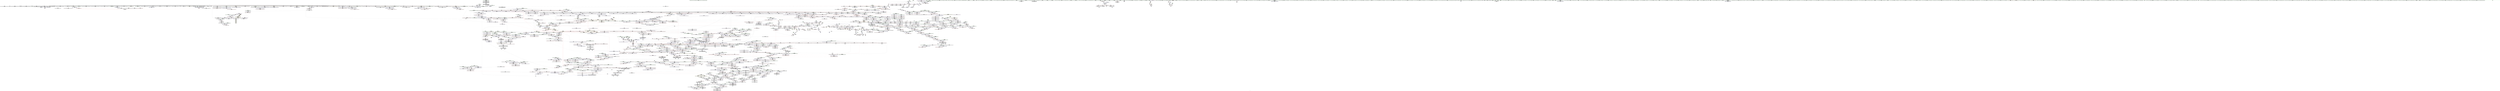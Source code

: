 digraph "SVFG" {
	label="SVFG";

	Node0x55a9d959dc80 [shape=record,color=grey,label="{NodeID: 0\nNullPtr}"];
	Node0x55a9d959dc80 -> Node0x55a9d9c0b120[style=solid];
	Node0x55a9d959dc80 -> Node0x55a9d9c0b220[style=solid];
	Node0x55a9d959dc80 -> Node0x55a9d9c0b2f0[style=solid];
	Node0x55a9d959dc80 -> Node0x55a9d9c0b3c0[style=solid];
	Node0x55a9d959dc80 -> Node0x55a9d9c0b490[style=solid];
	Node0x55a9d959dc80 -> Node0x55a9d9c0b560[style=solid];
	Node0x55a9d959dc80 -> Node0x55a9d9c0b630[style=solid];
	Node0x55a9d959dc80 -> Node0x55a9d9c0b700[style=solid];
	Node0x55a9d959dc80 -> Node0x55a9d9c0b7d0[style=solid];
	Node0x55a9d959dc80 -> Node0x55a9d9c0b8a0[style=solid];
	Node0x55a9d959dc80 -> Node0x55a9d9c0b970[style=solid];
	Node0x55a9d959dc80 -> Node0x55a9d9c0ba40[style=solid];
	Node0x55a9d959dc80 -> Node0x55a9d9c0bb10[style=solid];
	Node0x55a9d959dc80 -> Node0x55a9d9c0bbe0[style=solid];
	Node0x55a9d959dc80 -> Node0x55a9d9c0bcb0[style=solid];
	Node0x55a9d959dc80 -> Node0x55a9d9c0bd80[style=solid];
	Node0x55a9d959dc80 -> Node0x55a9d9c0be50[style=solid];
	Node0x55a9d959dc80 -> Node0x55a9d9c0bf20[style=solid];
	Node0x55a9d959dc80 -> Node0x55a9d9c0bff0[style=solid];
	Node0x55a9d959dc80 -> Node0x55a9d9c0c0c0[style=solid];
	Node0x55a9d959dc80 -> Node0x55a9d9c0c190[style=solid];
	Node0x55a9d959dc80 -> Node0x55a9d9c0c260[style=solid];
	Node0x55a9d959dc80 -> Node0x55a9d9c0c330[style=solid];
	Node0x55a9d959dc80 -> Node0x55a9d9c0c400[style=solid];
	Node0x55a9d959dc80 -> Node0x55a9d9c0c4d0[style=solid];
	Node0x55a9d959dc80 -> Node0x55a9d9c0c5a0[style=solid];
	Node0x55a9d959dc80 -> Node0x55a9d9c0c670[style=solid];
	Node0x55a9d959dc80 -> Node0x55a9d9c0c740[style=solid];
	Node0x55a9d959dc80 -> Node0x55a9d9c0c810[style=solid];
	Node0x55a9d959dc80 -> Node0x55a9d9c0c8e0[style=solid];
	Node0x55a9d959dc80 -> Node0x55a9d9c0c9b0[style=solid];
	Node0x55a9d959dc80 -> Node0x55a9d9c0ca80[style=solid];
	Node0x55a9d959dc80 -> Node0x55a9d9c0cb50[style=solid];
	Node0x55a9d959dc80 -> Node0x55a9d9c0cc20[style=solid];
	Node0x55a9d959dc80 -> Node0x55a9d9c0ccf0[style=solid];
	Node0x55a9d959dc80 -> Node0x55a9d9c0cdc0[style=solid];
	Node0x55a9d959dc80 -> Node0x55a9d9c0ce90[style=solid];
	Node0x55a9d959dc80 -> Node0x55a9d9c0cf60[style=solid];
	Node0x55a9d959dc80 -> Node0x55a9d9c0d030[style=solid];
	Node0x55a9d959dc80 -> Node0x55a9d9c0d100[style=solid];
	Node0x55a9d959dc80 -> Node0x55a9d9c0d1d0[style=solid];
	Node0x55a9d959dc80 -> Node0x55a9d9c0d2a0[style=solid];
	Node0x55a9d959dc80 -> Node0x55a9d9c0d370[style=solid];
	Node0x55a9d959dc80 -> Node0x55a9d9c0d440[style=solid];
	Node0x55a9d959dc80 -> Node0x55a9d9c0d510[style=solid];
	Node0x55a9d959dc80 -> Node0x55a9d9c0d5e0[style=solid];
	Node0x55a9d959dc80 -> Node0x55a9d9c0d6b0[style=solid];
	Node0x55a9d959dc80 -> Node0x55a9d9c0d780[style=solid];
	Node0x55a9d959dc80 -> Node0x55a9d9c0d850[style=solid];
	Node0x55a9d959dc80 -> Node0x55a9d9c0d920[style=solid];
	Node0x55a9d959dc80 -> Node0x55a9d9c0d9f0[style=solid];
	Node0x55a9d959dc80 -> Node0x55a9d9c0dac0[style=solid];
	Node0x55a9d959dc80 -> Node0x55a9d9c0db90[style=solid];
	Node0x55a9d959dc80 -> Node0x55a9d9c0dc60[style=solid];
	Node0x55a9d959dc80 -> Node0x55a9d9c0dd30[style=solid];
	Node0x55a9d959dc80 -> Node0x55a9d9c0de00[style=solid];
	Node0x55a9d959dc80 -> Node0x55a9d9c0ded0[style=solid];
	Node0x55a9d959dc80 -> Node0x55a9d9c0dfa0[style=solid];
	Node0x55a9d959dc80 -> Node0x55a9d9c0e070[style=solid];
	Node0x55a9d959dc80 -> Node0x55a9d9c0e140[style=solid];
	Node0x55a9d959dc80 -> Node0x55a9d9c0e210[style=solid];
	Node0x55a9d959dc80 -> Node0x55a9d9c0e2e0[style=solid];
	Node0x55a9d959dc80 -> Node0x55a9d9c0e3b0[style=solid];
	Node0x55a9d959dc80 -> Node0x55a9d9c0e480[style=solid];
	Node0x55a9d959dc80 -> Node0x55a9d9c0e550[style=solid];
	Node0x55a9d959dc80 -> Node0x55a9d9c0e620[style=solid];
	Node0x55a9d959dc80 -> Node0x55a9d9c0e6f0[style=solid];
	Node0x55a9d959dc80 -> Node0x55a9d9c0e7c0[style=solid];
	Node0x55a9d959dc80 -> Node0x55a9d9c0e890[style=solid];
	Node0x55a9d959dc80 -> Node0x55a9d9c4c0e0[style=solid];
	Node0x55a9d959dc80 -> Node0x55a9d9c4f6b0[style=solid];
	Node0x55a9d959dc80 -> Node0x55a9d9c4f780[style=solid];
	Node0x55a9d959dc80 -> Node0x55a9d9c4f850[style=solid];
	Node0x55a9d959dc80 -> Node0x55a9d9c529e0[style=solid];
	Node0x55a9d959dc80 -> Node0x55a9d92bd9f0[style=solid];
	Node0x55a9d959dc80 -> Node0x55a9d9c902d0[style=solid];
	Node0x55a9d959dc80 -> Node0x55a9d9c91ad0[style=solid];
	Node0x55a9d959dc80:s64 -> Node0x55a9d9dbf4d0[style=solid,color=red];
	Node0x55a9d9c0e140 [shape=record,color=black,label="{NodeID: 443\n2379\<--3\n\<--dummyVal\n_ZNSt22__uninitialized_fill_nILb0EE15__uninit_fill_nIPNSt7__cxx1112basic_stringIcSt11char_traitsIcESaIcEEEmS7_EET_S9_T0_RKT1_\n}"];
	Node0x55a9d9c60510 [shape=record,color=yellow,style=double,label="{NodeID: 3100\n19V_5 = CSCHI(MR_19V_4)\npts\{26 \}\nCS[]|{|<s1>42}}"];
	Node0x55a9d9c60510 -> Node0x55a9d9c19a40[style=dashed];
	Node0x55a9d9c60510:s1 -> Node0x55a9d9cf0b00[style=dashed,color=red];
	Node0x55a9d9c1d800 [shape=record,color=red,label="{NodeID: 886\n655\<--654\n\<--_M_start\n_ZNSt6vectorINSt7__cxx1112basic_stringIcSt11char_traitsIcESaIcEEESaIS5_EE6resizeEmRKS5_\n}"];
	Node0x55a9d9c1d800 -> Node0x55a9d9c18860[style=solid];
	Node0x55a9d9c53bc0 [shape=record,color=blue,label="{NodeID: 1329\n1540\<--1533\n__alloc.addr\<--__alloc\n_ZSt22__uninitialized_move_aIPNSt7__cxx1112basic_stringIcSt11char_traitsIcESaIcEEES6_SaIS5_EET0_T_S9_S8_RT1_\n}"];
	Node0x55a9d9c53bc0 -> Node0x55a9d9c44380[style=dashed];
	Node0x55a9d9c06870 [shape=record,color=green,label="{NodeID: 222\n1567\<--1568\n_ZSt22__uninitialized_copy_aISt13move_iteratorIPNSt7__cxx1112basic_stringIcSt11char_traitsIcESaIcEEEES7_S6_ET0_T_SA_S9_RSaIT1_E\<--_ZSt22__uninitialized_copy_aISt13move_iteratorIPNSt7__cxx1112basic_stringIcSt11char_traitsIcESaIcEEEES7_S6_ET0_T_SA_S9_RSaIT1_E_field_insensitive\n}"];
	Node0x55a9d9c29e30 [shape=record,color=purple,label="{NodeID: 665\n788\<--780\n_M_start4\<--this1\n_ZNSt12_Vector_baseINSt7__cxx1112basic_stringIcSt11char_traitsIcESaIcEEESaIS5_EED2Ev\n}"];
	Node0x55a9d9c29e30 -> Node0x55a9d9c1e1c0[style=solid];
	Node0x55a9d9dc44f0 [shape=record,color=black,label="{NodeID: 3322\n1672 = PHI(1285, )\n1st arg _ZNKSt6vectorINSt7__cxx1112basic_stringIcSt11char_traitsIcESaIcEEESaIS5_EE12_M_check_lenEmPKc }"];
	Node0x55a9d9dc44f0 -> Node0x55a9d9c548c0[style=solid];
	Node0x55a9d9c8e1d0 [shape=record,color=grey,label="{NodeID: 2215\n447 = Binary(446, 242, )\n}"];
	Node0x55a9d9c8e1d0 -> Node0x55a9d9c8dd50[style=solid];
	Node0x55a9d9c48620 [shape=record,color=red,label="{NodeID: 1108\n2227\<--2224\n\<--__it.addr\n_ZSt12__niter_baseIPNSt7__cxx1112basic_stringIcSt11char_traitsIcESaIcEEEET_S7_\n}"];
	Node0x55a9d9c48620 -> Node0x55a9d9c26d80[style=solid];
	Node0x55a9d9bb4690 [shape=record,color=green,label="{NodeID: 1\n7\<--1\n__dso_handle\<--dummyObj\nGlob }"];
	Node0x55a9d9c0e210 [shape=record,color=black,label="{NodeID: 444\n2380\<--3\n\<--dummyVal\n_ZNSt22__uninitialized_fill_nILb0EE15__uninit_fill_nIPNSt7__cxx1112basic_stringIcSt11char_traitsIcESaIcEEEmS7_EET_S9_T0_RKT1_\n}"];
	Node0x55a9d9c0e210 -> Node0x55a9d9c591e0[style=solid];
	Node0x55a9d9c1d8d0 [shape=record,color=red,label="{NodeID: 887\n690\<--687\nthis1\<--this.addr\n_ZNSt12_Vector_baseINSt7__cxx1112basic_stringIcSt11char_traitsIcESaIcEEESaIS5_EEC2Ev\n}"];
	Node0x55a9d9c1d8d0 -> Node0x55a9d9c29610[style=solid];
	Node0x55a9d9c53c90 [shape=record,color=blue,label="{NodeID: 1330\n1554\<--1551\ncoerce.dive\<--call\n_ZSt22__uninitialized_move_aIPNSt7__cxx1112basic_stringIcSt11char_traitsIcESaIcEEES6_SaIS5_EET0_T_S9_S8_RT1_\n}"];
	Node0x55a9d9c53c90 -> Node0x55a9d9c44450[style=dashed];
	Node0x55a9d9c06970 [shape=record,color=green,label="{NodeID: 223\n1574\<--1575\n__first.addr\<--__first.addr_field_insensitive\n_ZSt13move_backwardIPNSt7__cxx1112basic_stringIcSt11char_traitsIcESaIcEEES6_ET0_T_S8_S7_\n}"];
	Node0x55a9d9c06970 -> Node0x55a9d9c445f0[style=solid];
	Node0x55a9d9c06970 -> Node0x55a9d9c53e30[style=solid];
	Node0x55a9d9c29f00 [shape=record,color=purple,label="{NodeID: 666\n798\<--780\n_M_impl5\<--this1\n_ZNSt12_Vector_baseINSt7__cxx1112basic_stringIcSt11char_traitsIcESaIcEEESaIS5_EED2Ev\n|{<s0>82}}"];
	Node0x55a9d9c29f00:s0 -> Node0x55a9d9dbf9d0[style=solid,color=red];
	Node0x55a9d9dc4600 [shape=record,color=black,label="{NodeID: 3323\n1673 = PHI(1286, )\n2nd arg _ZNKSt6vectorINSt7__cxx1112basic_stringIcSt11char_traitsIcESaIcEEESaIS5_EE12_M_check_lenEmPKc }"];
	Node0x55a9d9dc4600 -> Node0x55a9d9c54990[style=solid];
	Node0x55a9d9c8e350 [shape=record,color=grey,label="{NodeID: 2216\n2248 = Binary(2246, 2247, )\n}"];
	Node0x55a9d9c8e350 -> Node0x55a9d9c8e4d0[style=solid];
	Node0x55a9d9c486f0 [shape=record,color=red,label="{NodeID: 1109\n2245\<--2233\n\<--__first.addr\n_ZNSt20__copy_move_backwardILb1ELb0ESt26random_access_iterator_tagE13__copy_move_bIPNSt7__cxx1112basic_stringIcSt11char_traitsIcESaIcEEES9_EET0_T_SB_SA_\n}"];
	Node0x55a9d9c486f0 -> Node0x55a9d9c26f20[style=solid];
	Node0x55a9d9bfdb20 [shape=record,color=green,label="{NodeID: 2\n14\<--1\n.str\<--dummyObj\nGlob }"];
	Node0x55a9d9c0e2e0 [shape=record,color=black,label="{NodeID: 445\n2382\<--3\n\<--dummyVal\n_ZNSt22__uninitialized_fill_nILb0EE15__uninit_fill_nIPNSt7__cxx1112basic_stringIcSt11char_traitsIcESaIcEEEmS7_EET_S9_T0_RKT1_\n}"];
	Node0x55a9d9c0e2e0 -> Node0x55a9d9c592b0[style=solid];
	Node0x55a9d9c1d9a0 [shape=record,color=red,label="{NodeID: 888\n713\<--710\nthis1\<--this.addr\n_ZNSt12_Vector_baseINSt7__cxx1112basic_stringIcSt11char_traitsIcESaIcEEESaIS5_EE12_Vector_implC2Ev\n}"];
	Node0x55a9d9c1d9a0 -> Node0x55a9d9c210e0[style=solid];
	Node0x55a9d9c1d9a0 -> Node0x55a9d9c296e0[style=solid];
	Node0x55a9d9c1d9a0 -> Node0x55a9d9c297b0[style=solid];
	Node0x55a9d9c1d9a0 -> Node0x55a9d9c29880[style=solid];
	Node0x55a9d9c53d60 [shape=record,color=blue,label="{NodeID: 1331\n1558\<--1557\ncoerce.dive3\<--call2\n_ZSt22__uninitialized_move_aIPNSt7__cxx1112basic_stringIcSt11char_traitsIcESaIcEEES6_SaIS5_EET0_T_S9_S8_RT1_\n}"];
	Node0x55a9d9c53d60 -> Node0x55a9d9c44520[style=dashed];
	Node0x55a9d9c06a40 [shape=record,color=green,label="{NodeID: 224\n1576\<--1577\n__last.addr\<--__last.addr_field_insensitive\n_ZSt13move_backwardIPNSt7__cxx1112basic_stringIcSt11char_traitsIcESaIcEEES6_ET0_T_S8_S7_\n}"];
	Node0x55a9d9c06a40 -> Node0x55a9d9c446c0[style=solid];
	Node0x55a9d9c06a40 -> Node0x55a9d9c53f00[style=solid];
	Node0x55a9d9c29fd0 [shape=record,color=purple,label="{NodeID: 667\n808\<--780\n_M_impl6\<--this1\n_ZNSt12_Vector_baseINSt7__cxx1112basic_stringIcSt11char_traitsIcESaIcEEESaIS5_EED2Ev\n|{<s0>83}}"];
	Node0x55a9d9c29fd0:s0 -> Node0x55a9d9dbf9d0[style=solid,color=red];
	Node0x55a9d9dc4710 [shape=record,color=black,label="{NodeID: 3324\n744 = PHI(112, 1061, 1357, 1375, 1392, )\n0th arg _ZSt8_DestroyIPNSt7__cxx1112basic_stringIcSt11char_traitsIcESaIcEEES5_EvT_S7_RSaIT0_E }"];
	Node0x55a9d9dc4710 -> Node0x55a9d9c4fac0[style=solid];
	Node0x55a9d9c8e4d0 [shape=record,color=grey,label="{NodeID: 2217\n2249 = Binary(2248, 794, )\n}"];
	Node0x55a9d9c8e4d0 -> Node0x55a9d9c58270[style=solid];
	Node0x55a9d9c487c0 [shape=record,color=red,label="{NodeID: 1110\n2244\<--2235\n\<--__last.addr\n_ZNSt20__copy_move_backwardILb1ELb0ESt26random_access_iterator_tagE13__copy_move_bIPNSt7__cxx1112basic_stringIcSt11char_traitsIcESaIcEEES9_EET0_T_SB_SA_\n}"];
	Node0x55a9d9c487c0 -> Node0x55a9d9c26e50[style=solid];
	Node0x55a9d9bfde60 [shape=record,color=green,label="{NodeID: 3\n19\<--1\n\<--dummyObj\nCan only get source location for instruction, argument, global var or function.}"];
	Node0x55a9d9c0e3b0 [shape=record,color=black,label="{NodeID: 446\n2393\<--3\n\<--dummyVal\n_ZNSt22__uninitialized_fill_nILb0EE15__uninit_fill_nIPNSt7__cxx1112basic_stringIcSt11char_traitsIcESaIcEEEmS7_EET_S9_T0_RKT1_\n}"];
	Node0x55a9d9c1da70 [shape=record,color=red,label="{NodeID: 889\n730\<--727\nthis1\<--this.addr\n_ZNSaINSt7__cxx1112basic_stringIcSt11char_traitsIcESaIcEEEEC2Ev\n}"];
	Node0x55a9d9c1da70 -> Node0x55a9d9c211b0[style=solid];
	Node0x55a9d9c53e30 [shape=record,color=blue,label="{NodeID: 1332\n1574\<--1571\n__first.addr\<--__first\n_ZSt13move_backwardIPNSt7__cxx1112basic_stringIcSt11char_traitsIcESaIcEEES6_ET0_T_S8_S7_\n}"];
	Node0x55a9d9c53e30 -> Node0x55a9d9c445f0[style=dashed];
	Node0x55a9d9c06b10 [shape=record,color=green,label="{NodeID: 225\n1578\<--1579\n__result.addr\<--__result.addr_field_insensitive\n_ZSt13move_backwardIPNSt7__cxx1112basic_stringIcSt11char_traitsIcESaIcEEES6_ET0_T_S8_S7_\n}"];
	Node0x55a9d9c06b10 -> Node0x55a9d9c44790[style=solid];
	Node0x55a9d9c06b10 -> Node0x55a9d9c53fd0[style=solid];
	Node0x55a9d9c2a0a0 [shape=record,color=purple,label="{NodeID: 668\n852\<--851\nincdec.ptr\<--\n_ZNSt12_Destroy_auxILb0EE9__destroyIPNSt7__cxx1112basic_stringIcSt11char_traitsIcESaIcEEEEEvT_S9_\n}"];
	Node0x55a9d9c2a0a0 -> Node0x55a9d9c503b0[style=solid];
	Node0x55a9d9dc4ad0 [shape=record,color=black,label="{NodeID: 3325\n745 = PHI(116, 1065, 1362, 1376, 1396, )\n1st arg _ZSt8_DestroyIPNSt7__cxx1112basic_stringIcSt11char_traitsIcESaIcEEES5_EvT_S7_RSaIT0_E }"];
	Node0x55a9d9dc4ad0 -> Node0x55a9d9c4fb90[style=solid];
	Node0x55a9d9c8e650 [shape=record,color=grey,label="{NodeID: 2218\n409 = Binary(408, 264, )\n}"];
	Node0x55a9d9c8e650 -> Node0x55a9d9c4dbe0[style=solid];
	Node0x55a9d9c48890 [shape=record,color=red,label="{NodeID: 1111\n2255\<--2235\n\<--__last.addr\n_ZNSt20__copy_move_backwardILb1ELb0ESt26random_access_iterator_tagE13__copy_move_bIPNSt7__cxx1112basic_stringIcSt11char_traitsIcESaIcEEES9_EET0_T_SB_SA_\n}"];
	Node0x55a9d9c48890 -> Node0x55a9d9c18110[style=solid];
	Node0x55a9d9bfdf20 [shape=record,color=green,label="{NodeID: 4\n36\<--1\n_ZSt3cin\<--dummyObj\nGlob }"];
	Node0x55a9d9c0e480 [shape=record,color=black,label="{NodeID: 447\n2394\<--3\n\<--dummyVal\n_ZNSt22__uninitialized_fill_nILb0EE15__uninit_fill_nIPNSt7__cxx1112basic_stringIcSt11char_traitsIcESaIcEEEmS7_EET_S9_T0_RKT1_\n}"];
	Node0x55a9d9c0e480 -> Node0x55a9d9c59380[style=solid];
	Node0x55a9d9c60890 [shape=record,color=yellow,style=double,label="{NodeID: 3104\n13V_6 = CSCHI(MR_13V_5)\npts\{20 \}\nCS[]|{<s0>45}}"];
	Node0x55a9d9c60890:s0 -> Node0x55a9d9cefc00[style=dashed,color=red];
	Node0x55a9d9c1db40 [shape=record,color=red,label="{NodeID: 890\n741\<--738\nthis1\<--this.addr\n_ZN9__gnu_cxx13new_allocatorINSt7__cxx1112basic_stringIcSt11char_traitsIcESaIcEEEEC2Ev\n}"];
	Node0x55a9d9c53f00 [shape=record,color=blue,label="{NodeID: 1333\n1576\<--1572\n__last.addr\<--__last\n_ZSt13move_backwardIPNSt7__cxx1112basic_stringIcSt11char_traitsIcESaIcEEES6_ET0_T_S8_S7_\n}"];
	Node0x55a9d9c53f00 -> Node0x55a9d9c446c0[style=dashed];
	Node0x55a9d9c06be0 [shape=record,color=green,label="{NodeID: 226\n1585\<--1586\n_ZSt12__miter_baseIPNSt7__cxx1112basic_stringIcSt11char_traitsIcESaIcEEEET_S7_\<--_ZSt12__miter_baseIPNSt7__cxx1112basic_stringIcSt11char_traitsIcESaIcEEEET_S7__field_insensitive\n}"];
	Node0x55a9d9c2a170 [shape=record,color=purple,label="{NodeID: 669\n888\<--884\n_M_impl\<--this1\n_ZNSt12_Vector_baseINSt7__cxx1112basic_stringIcSt11char_traitsIcESaIcEEESaIS5_EE13_M_deallocateEPS5_m\n}"];
	Node0x55a9d9c2a170 -> Node0x55a9d9c21690[style=solid];
	Node0x55a9d9dc4d10 [shape=record,color=black,label="{NodeID: 3326\n746 = PHI(118, 1067, 1364, 1378, 1398, )\n2nd arg _ZSt8_DestroyIPNSt7__cxx1112basic_stringIcSt11char_traitsIcESaIcEEES5_EvT_S7_RSaIT0_E }"];
	Node0x55a9d9dc4d10 -> Node0x55a9d9c4fc60[style=solid];
	Node0x55a9d9c8e7d0 [shape=record,color=grey,label="{NodeID: 2219\n408 = Binary(406, 407, )\n}"];
	Node0x55a9d9c8e7d0 -> Node0x55a9d9c8e650[style=solid];
	Node0x55a9d9c48960 [shape=record,color=red,label="{NodeID: 1112\n2261\<--2237\n\<--__result.addr\n_ZNSt20__copy_move_backwardILb1ELb0ESt26random_access_iterator_tagE13__copy_move_bIPNSt7__cxx1112basic_stringIcSt11char_traitsIcESaIcEEES9_EET0_T_SB_SA_\n}"];
	Node0x55a9d9c48960 -> Node0x55a9d9c181e0[style=solid];
	Node0x55a9d9bfe900 [shape=record,color=green,label="{NodeID: 5\n37\<--1\n_ZSt4cout\<--dummyObj\nGlob }"];
	Node0x55a9d9c0e550 [shape=record,color=black,label="{NodeID: 448\n2396\<--3\n\<--dummyVal\n_ZNSt22__uninitialized_fill_nILb0EE15__uninit_fill_nIPNSt7__cxx1112basic_stringIcSt11char_traitsIcESaIcEEEmS7_EET_S9_T0_RKT1_\n}"];
	Node0x55a9d9c0e550 -> Node0x55a9d9c59450[style=solid];
	Node0x55a9d9c609f0 [shape=record,color=yellow,style=double,label="{NodeID: 3105\n15V_6 = CSCHI(MR_15V_5)\npts\{22 \}\nCS[]|{<s0>45}}"];
	Node0x55a9d9c609f0:s0 -> Node0x55a9d9cf0100[style=dashed,color=red];
	Node0x55a9d9c1dc10 [shape=record,color=red,label="{NodeID: 891\n756\<--747\n\<--__first.addr\n_ZSt8_DestroyIPNSt7__cxx1112basic_stringIcSt11char_traitsIcESaIcEEES5_EvT_S7_RSaIT0_E\n|{<s0>80}}"];
	Node0x55a9d9c1dc10:s0 -> Node0x55a9d9db0990[style=solid,color=red];
	Node0x55a9d9c53fd0 [shape=record,color=blue,label="{NodeID: 1334\n1578\<--1573\n__result.addr\<--__result\n_ZSt13move_backwardIPNSt7__cxx1112basic_stringIcSt11char_traitsIcESaIcEEES6_ET0_T_S8_S7_\n}"];
	Node0x55a9d9c53fd0 -> Node0x55a9d9c44790[style=dashed];
	Node0x55a9d9c0f110 [shape=record,color=green,label="{NodeID: 227\n1591\<--1592\n_ZSt23__copy_move_backward_a2ILb1EPNSt7__cxx1112basic_stringIcSt11char_traitsIcESaIcEEES6_ET1_T0_S8_S7_\<--_ZSt23__copy_move_backward_a2ILb1EPNSt7__cxx1112basic_stringIcSt11char_traitsIcESaIcEEES6_ET1_T0_S8_S7__field_insensitive\n}"];
	Node0x55a9d9c2a240 [shape=record,color=purple,label="{NodeID: 670\n1006\<--990\ncoerce.dive\<--retval\n_ZNKSt6vectorINSt7__cxx1112basic_stringIcSt11char_traitsIcESaIcEEESaIS5_EE5beginEv\n}"];
	Node0x55a9d9c2a240 -> Node0x55a9d9c1f7b0[style=solid];
	Node0x55a9d9dc4f50 [shape=record,color=black,label="{NodeID: 3327\n697 = PHI(93, 137, 811, 1076, 1444, 1667, 2056, 2408, )\n0th arg __clang_call_terminate }"];
	Node0x55a9d9c8e950 [shape=record,color=grey,label="{NodeID: 2220\n400 = Binary(399, 242, )\n}"];
	Node0x55a9d9c8e950 -> Node0x55a9d9c8ead0[style=solid];
	Node0x55a9d9c48a30 [shape=record,color=red,label="{NodeID: 1113\n2273\<--2237\n\<--__result.addr\n_ZNSt20__copy_move_backwardILb1ELb0ESt26random_access_iterator_tagE13__copy_move_bIPNSt7__cxx1112basic_stringIcSt11char_traitsIcESaIcEEES9_EET0_T_SB_SA_\n}"];
	Node0x55a9d9c48a30 -> Node0x55a9d9c26ff0[style=solid];
	Node0x55a9d9bfe990 [shape=record,color=green,label="{NodeID: 6\n38\<--1\n.str.2\<--dummyObj\nGlob }"];
	Node0x55a9d9c0e620 [shape=record,color=black,label="{NodeID: 449\n2404\<--3\nlpad.val\<--dummyVal\n_ZNSt22__uninitialized_fill_nILb0EE15__uninit_fill_nIPNSt7__cxx1112basic_stringIcSt11char_traitsIcESaIcEEEmS7_EET_S9_T0_RKT1_\n}"];
	Node0x55a9d9c60ad0 [shape=record,color=yellow,style=double,label="{NodeID: 3106\n17V_6 = CSCHI(MR_17V_5)\npts\{24 \}\nCS[]|{<s0>45}}"];
	Node0x55a9d9c60ad0:s0 -> Node0x55a9d9cf0600[style=dashed,color=red];
	Node0x55a9d9c1dce0 [shape=record,color=red,label="{NodeID: 892\n757\<--749\n\<--__last.addr\n_ZSt8_DestroyIPNSt7__cxx1112basic_stringIcSt11char_traitsIcESaIcEEES5_EvT_S7_RSaIT0_E\n|{<s0>80}}"];
	Node0x55a9d9c1dce0:s0 -> Node0x55a9d9d9eab0[style=solid,color=red];
	Node0x55a9d9c540a0 [shape=record,color=blue,label="{NodeID: 1335\n1596\<--1595\nthis.addr\<--this\n_ZNK9__gnu_cxx17__normal_iteratorIPNSt7__cxx1112basic_stringIcSt11char_traitsIcESaIcEEESt6vectorIS6_SaIS6_EEE4baseEv\n}"];
	Node0x55a9d9c540a0 -> Node0x55a9d9c44860[style=dashed];
	Node0x55a9d9c0f210 [shape=record,color=green,label="{NodeID: 228\n1596\<--1597\nthis.addr\<--this.addr_field_insensitive\n_ZNK9__gnu_cxx17__normal_iteratorIPNSt7__cxx1112basic_stringIcSt11char_traitsIcESaIcEEESt6vectorIS6_SaIS6_EEE4baseEv\n}"];
	Node0x55a9d9c0f210 -> Node0x55a9d9c44860[style=solid];
	Node0x55a9d9c0f210 -> Node0x55a9d9c540a0[style=solid];
	Node0x55a9d9c2a310 [shape=record,color=purple,label="{NodeID: 671\n999\<--998\n_M_impl\<--\n_ZNKSt6vectorINSt7__cxx1112basic_stringIcSt11char_traitsIcESaIcEEESaIS5_EE5beginEv\n}"];
	Node0x55a9d9dc5400 [shape=record,color=black,label="{NodeID: 3328\n2543 = PHI(1753, )\n0th arg _ZNSt16allocator_traitsISaINSt7__cxx1112basic_stringIcSt11char_traitsIcESaIcEEEEE8allocateERS6_m }"];
	Node0x55a9d9dc5400 -> Node0x55a9d9c5a2f0[style=solid];
	Node0x55a9d9c8ead0 [shape=record,color=grey,label="{NodeID: 2221\n401 = Binary(400, 244, )\n}"];
	Node0x55a9d9c8ead0 -> Node0x55a9d9c4db10[style=solid];
	Node0x55a9d9c48b00 [shape=record,color=red,label="{NodeID: 1114\n2252\<--2239\n\<--__n\n_ZNSt20__copy_move_backwardILb1ELb0ESt26random_access_iterator_tagE13__copy_move_bIPNSt7__cxx1112basic_stringIcSt11char_traitsIcESaIcEEES9_EET0_T_SB_SA_\n}"];
	Node0x55a9d9c48b00 -> Node0x55a9d9c914d0[style=solid];
	Node0x55a9d9bfea20 [shape=record,color=green,label="{NodeID: 7\n40\<--1\n.str.3\<--dummyObj\nGlob }"];
	Node0x55a9d9c0e6f0 [shape=record,color=black,label="{NodeID: 450\n2405\<--3\nlpad.val5\<--dummyVal\n_ZNSt22__uninitialized_fill_nILb0EE15__uninit_fill_nIPNSt7__cxx1112basic_stringIcSt11char_traitsIcESaIcEEEmS7_EET_S9_T0_RKT1_\n}"];
	Node0x55a9d9c60bb0 [shape=record,color=yellow,style=double,label="{NodeID: 3107\n19V_6 = CSCHI(MR_19V_5)\npts\{26 \}\nCS[]|{<s0>45}}"];
	Node0x55a9d9c60bb0:s0 -> Node0x55a9d9cf0b00[style=dashed,color=red];
	Node0x55a9d9c1ddb0 [shape=record,color=red,label="{NodeID: 893\n767\<--764\nthis1\<--this.addr\n_ZNSt12_Vector_baseINSt7__cxx1112basic_stringIcSt11char_traitsIcESaIcEEESaIS5_EE19_M_get_Tp_allocatorEv\n}"];
	Node0x55a9d9c1ddb0 -> Node0x55a9d9c29950[style=solid];
	Node0x55a9d9c54170 [shape=record,color=blue,label="{NodeID: 1336\n1606\<--1603\n__first.addr\<--__first\n_ZSt4fillIPNSt7__cxx1112basic_stringIcSt11char_traitsIcESaIcEEES5_EvT_S7_RKT0_\n}"];
	Node0x55a9d9c54170 -> Node0x55a9d9c44930[style=dashed];
	Node0x55a9d9c0f2e0 [shape=record,color=green,label="{NodeID: 229\n1606\<--1607\n__first.addr\<--__first.addr_field_insensitive\n_ZSt4fillIPNSt7__cxx1112basic_stringIcSt11char_traitsIcESaIcEEES5_EvT_S7_RKT0_\n}"];
	Node0x55a9d9c0f2e0 -> Node0x55a9d9c44930[style=solid];
	Node0x55a9d9c0f2e0 -> Node0x55a9d9c54170[style=solid];
	Node0x55a9d9c2a3e0 [shape=record,color=purple,label="{NodeID: 672\n1000\<--998\n_M_start\<--\n_ZNKSt6vectorINSt7__cxx1112basic_stringIcSt11char_traitsIcESaIcEEESaIS5_EE5beginEv\n}"];
	Node0x55a9d9c2a3e0 -> Node0x55a9d9c1f6e0[style=solid];
	Node0x55a9d9dc5510 [shape=record,color=black,label="{NodeID: 3329\n2544 = PHI(1754, )\n1st arg _ZNSt16allocator_traitsISaINSt7__cxx1112basic_stringIcSt11char_traitsIcESaIcEEEEE8allocateERS6_m }"];
	Node0x55a9d9dc5510 -> Node0x55a9d9c5a3c0[style=solid];
	Node0x55a9d9c8ec50 [shape=record,color=grey,label="{NodeID: 2222\n2269 = Binary(2268, 2270, )\n}"];
	Node0x55a9d9c8ec50 -> Node0x55a9d9c584e0[style=solid];
	Node0x55a9d9c48bd0 [shape=record,color=red,label="{NodeID: 1115\n2268\<--2239\n\<--__n\n_ZNSt20__copy_move_backwardILb1ELb0ESt26random_access_iterator_tagE13__copy_move_bIPNSt7__cxx1112basic_stringIcSt11char_traitsIcESaIcEEES9_EET0_T_SB_SA_\n}"];
	Node0x55a9d9c48bd0 -> Node0x55a9d9c8ec50[style=solid];
	Node0x55a9d9bfeab0 [shape=record,color=green,label="{NodeID: 8\n42\<--1\n.str.4\<--dummyObj\nGlob }"];
	Node0x55a9d9c0e7c0 [shape=record,color=black,label="{NodeID: 451\n2407\<--3\n\<--dummyVal\n_ZNSt22__uninitialized_fill_nILb0EE15__uninit_fill_nIPNSt7__cxx1112basic_stringIcSt11char_traitsIcESaIcEEEmS7_EET_S9_T0_RKT1_\n}"];
	Node0x55a9d9c60c90 [shape=record,color=yellow,style=double,label="{NodeID: 3108\n21V_7 = CSCHI(MR_21V_6)\npts\{28 \}\nCS[]|{<s0>45}}"];
	Node0x55a9d9c60c90:s0 -> Node0x55a9d9cf1000[style=dashed,color=red];
	Node0x55a9d9c1de80 [shape=record,color=red,label="{NodeID: 894\n780\<--773\nthis1\<--this.addr\n_ZNSt12_Vector_baseINSt7__cxx1112basic_stringIcSt11char_traitsIcESaIcEEESaIS5_EED2Ev\n|{|<s8>81}}"];
	Node0x55a9d9c1de80 -> Node0x55a9d9c29a20[style=solid];
	Node0x55a9d9c1de80 -> Node0x55a9d9c29af0[style=solid];
	Node0x55a9d9c1de80 -> Node0x55a9d9c29bc0[style=solid];
	Node0x55a9d9c1de80 -> Node0x55a9d9c29c90[style=solid];
	Node0x55a9d9c1de80 -> Node0x55a9d9c29d60[style=solid];
	Node0x55a9d9c1de80 -> Node0x55a9d9c29e30[style=solid];
	Node0x55a9d9c1de80 -> Node0x55a9d9c29f00[style=solid];
	Node0x55a9d9c1de80 -> Node0x55a9d9c29fd0[style=solid];
	Node0x55a9d9c1de80:s8 -> Node0x55a9d9dc7660[style=solid,color=red];
	Node0x55a9d9c54240 [shape=record,color=blue,label="{NodeID: 1337\n1608\<--1604\n__last.addr\<--__last\n_ZSt4fillIPNSt7__cxx1112basic_stringIcSt11char_traitsIcESaIcEEES5_EvT_S7_RKT0_\n}"];
	Node0x55a9d9c54240 -> Node0x55a9d9c44a00[style=dashed];
	Node0x55a9d9c0f3b0 [shape=record,color=green,label="{NodeID: 230\n1608\<--1609\n__last.addr\<--__last.addr_field_insensitive\n_ZSt4fillIPNSt7__cxx1112basic_stringIcSt11char_traitsIcESaIcEEES5_EvT_S7_RKT0_\n}"];
	Node0x55a9d9c0f3b0 -> Node0x55a9d9c44a00[style=solid];
	Node0x55a9d9c0f3b0 -> Node0x55a9d9c54240[style=solid];
	Node0x55a9d9c2a4b0 [shape=record,color=purple,label="{NodeID: 673\n1025\<--1011\ncoerce.dive\<--retval\n_ZNKSt6vectorINSt7__cxx1112basic_stringIcSt11char_traitsIcESaIcEEESaIS5_EE3endEv\n}"];
	Node0x55a9d9c2a4b0 -> Node0x55a9d9c3f3e0[style=solid];
	Node0x55a9d9dc5620 [shape=record,color=black,label="{NodeID: 3330\n2099 = PHI(1985, )\n0th arg _ZNKSt13move_iteratorIPNSt7__cxx1112basic_stringIcSt11char_traitsIcESaIcEEEEdeEv }"];
	Node0x55a9d9dc5620 -> Node0x55a9d9c57090[style=solid];
	Node0x55a9d9c8edd0 [shape=record,color=grey,label="{NodeID: 2223\n792 = Binary(790, 791, )\n}"];
	Node0x55a9d9c8edd0 -> Node0x55a9d9c8ef50[style=solid];
	Node0x55a9d9c48ca0 [shape=record,color=red,label="{NodeID: 1116\n2280\<--2277\n\<--__t.addr\n_ZSt4moveIRNSt7__cxx1112basic_stringIcSt11char_traitsIcESaIcEEEEONSt16remove_referenceIT_E4typeEOS8_\n}"];
	Node0x55a9d9c48ca0 -> Node0x55a9d9c270c0[style=solid];
	Node0x55a9d9bfeb40 [shape=record,color=green,label="{NodeID: 9\n45\<--1\n\<--dummyObj\nCan only get source location for instruction, argument, global var or function.}"];
	Node0x55a9d9c0e890 [shape=record,color=black,label="{NodeID: 452\n2408\<--3\n\<--dummyVal\n_ZNSt22__uninitialized_fill_nILb0EE15__uninit_fill_nIPNSt7__cxx1112basic_stringIcSt11char_traitsIcESaIcEEEmS7_EET_S9_T0_RKT1_\n|{<s0>225}}"];
	Node0x55a9d9c0e890:s0 -> Node0x55a9d9dc4f50[style=solid,color=red];
	Node0x55a9d9c60d70 [shape=record,color=yellow,style=double,label="{NodeID: 3109\n23V_7 = CSCHI(MR_23V_6)\npts\{30 \}\nCS[]|{<s0>45}}"];
	Node0x55a9d9c60d70:s0 -> Node0x55a9d9cf1500[style=dashed,color=red];
	Node0x55a9d9c1df50 [shape=record,color=red,label="{NodeID: 895\n811\<--775\nexn\<--exn.slot\n_ZNSt12_Vector_baseINSt7__cxx1112basic_stringIcSt11char_traitsIcESaIcEEESaIS5_EED2Ev\n|{<s0>84}}"];
	Node0x55a9d9c1df50:s0 -> Node0x55a9d9dc4f50[style=solid,color=red];
	Node0x55a9d9c54310 [shape=record,color=blue,label="{NodeID: 1338\n1610\<--1605\n__value.addr\<--__value\n_ZSt4fillIPNSt7__cxx1112basic_stringIcSt11char_traitsIcESaIcEEES5_EvT_S7_RKT0_\n}"];
	Node0x55a9d9c54310 -> Node0x55a9d9c44ad0[style=dashed];
	Node0x55a9d9c0f480 [shape=record,color=green,label="{NodeID: 231\n1610\<--1611\n__value.addr\<--__value.addr_field_insensitive\n_ZSt4fillIPNSt7__cxx1112basic_stringIcSt11char_traitsIcESaIcEEES5_EvT_S7_RKT0_\n}"];
	Node0x55a9d9c0f480 -> Node0x55a9d9c44ad0[style=solid];
	Node0x55a9d9c0f480 -> Node0x55a9d9c54310[style=solid];
	Node0x55a9d9c2a580 [shape=record,color=purple,label="{NodeID: 674\n1020\<--1019\n_M_impl\<--\n_ZNKSt6vectorINSt7__cxx1112basic_stringIcSt11char_traitsIcESaIcEEESaIS5_EE3endEv\n}"];
	Node0x55a9d9dc5730 [shape=record,color=black,label="{NodeID: 3331\n1804 = PHI(1488, )\n0th arg _ZNSt16allocator_traitsISaINSt7__cxx1112basic_stringIcSt11char_traitsIcESaIcEEEEE9constructIS5_JRKS5_EEEvRS6_PT_DpOT0_ }"];
	Node0x55a9d9dc5730 -> Node0x55a9d9c55350[style=solid];
	Node0x55a9d9c8ef50 [shape=record,color=grey,label="{NodeID: 2224\n793 = Binary(792, 794, )\n|{<s0>81}}"];
	Node0x55a9d9c8ef50:s0 -> Node0x55a9d9dc7980[style=solid,color=red];
	Node0x55a9d9c48d70 [shape=record,color=red,label="{NodeID: 1117\n2299\<--2289\n\<--__first.addr\n_ZSt8__fill_aIPNSt7__cxx1112basic_stringIcSt11char_traitsIcESaIcEEES5_EN9__gnu_cxx11__enable_ifIXntsr11__is_scalarIT0_EE7__valueEvE6__typeET_SC_RKS9_\n}"];
	Node0x55a9d9c48d70 -> Node0x55a9d9c911d0[style=solid];
	Node0x55a9d9bfec00 [shape=record,color=green,label="{NodeID: 10\n206\<--1\n\<--dummyObj\nCan only get source location for instruction, argument, global var or function.}"];
	Node0x55a9d9c0e960 [shape=record,color=black,label="{NodeID: 453\n327\<--19\nmain_ret\<--\nmain\n}"];
	Node0x55a9d9c1e020 [shape=record,color=red,label="{NodeID: 896\n783\<--782\n\<--_M_start\n_ZNSt12_Vector_baseINSt7__cxx1112basic_stringIcSt11char_traitsIcESaIcEEESaIS5_EED2Ev\n|{<s0>81}}"];
	Node0x55a9d9c1e020:s0 -> Node0x55a9d9dc77f0[style=solid,color=red];
	Node0x55a9d9c543e0 [shape=record,color=blue,label="{NodeID: 1339\n1631\<--1627\n__first.addr\<--__first\n_ZSt24__uninitialized_fill_n_aIPNSt7__cxx1112basic_stringIcSt11char_traitsIcESaIcEEEmS5_S5_ET_S7_T0_RKT1_RSaIT2_E\n}"];
	Node0x55a9d9c543e0 -> Node0x55a9d9c44ba0[style=dashed];
	Node0x55a9d9c0f550 [shape=record,color=green,label="{NodeID: 232\n1617\<--1618\n_ZSt12__niter_baseIPNSt7__cxx1112basic_stringIcSt11char_traitsIcESaIcEEEET_S7_\<--_ZSt12__niter_baseIPNSt7__cxx1112basic_stringIcSt11char_traitsIcESaIcEEEET_S7__field_insensitive\n}"];
	Node0x55a9d9c2a650 [shape=record,color=purple,label="{NodeID: 675\n1021\<--1019\n_M_finish\<--\n_ZNKSt6vectorINSt7__cxx1112basic_stringIcSt11char_traitsIcESaIcEEESaIS5_EE3endEv\n}"];
	Node0x55a9d9c2a650 -> Node0x55a9d9c3f310[style=solid];
	Node0x55a9d9dc5840 [shape=record,color=black,label="{NodeID: 3332\n1805 = PHI(1489, )\n1st arg _ZNSt16allocator_traitsISaINSt7__cxx1112basic_stringIcSt11char_traitsIcESaIcEEEEE9constructIS5_JRKS5_EEEvRS6_PT_DpOT0_ }"];
	Node0x55a9d9dc5840 -> Node0x55a9d9c55420[style=solid];
	Node0x55a9d9c8f0d0 [shape=record,color=grey,label="{NodeID: 2225\n1415 = Binary(1413, 1414, )\n}"];
	Node0x55a9d9c8f0d0 -> Node0x55a9d9c8f250[style=solid];
	Node0x55a9d9c48e40 [shape=record,color=red,label="{NodeID: 1118\n2304\<--2289\n\<--__first.addr\n_ZSt8__fill_aIPNSt7__cxx1112basic_stringIcSt11char_traitsIcESaIcEEES5_EN9__gnu_cxx11__enable_ifIXntsr11__is_scalarIT0_EE7__valueEvE6__typeET_SC_RKS9_\n}"];
	Node0x55a9d9bfed00 [shape=record,color=green,label="{NodeID: 11\n242\<--1\n\<--dummyObj\nCan only get source location for instruction, argument, global var or function.}"];
	Node0x55a9d9c0ea30 [shape=record,color=black,label="{NodeID: 454\n34\<--33\n\<--_Z4mazeB5cxx11\nCan only get source location for instruction, argument, global var or function.}"];
	Node0x55a9d9c1e0f0 [shape=record,color=red,label="{NodeID: 897\n786\<--785\n\<--_M_end_of_storage\n_ZNSt12_Vector_baseINSt7__cxx1112basic_stringIcSt11char_traitsIcESaIcEEESaIS5_EED2Ev\n}"];
	Node0x55a9d9c1e0f0 -> Node0x55a9d9c21420[style=solid];
	Node0x55a9d9c544b0 [shape=record,color=blue,label="{NodeID: 1340\n1633\<--1628\n__n.addr\<--__n\n_ZSt24__uninitialized_fill_n_aIPNSt7__cxx1112basic_stringIcSt11char_traitsIcESaIcEEEmS5_S5_ET_S7_T0_RKT1_RSaIT2_E\n}"];
	Node0x55a9d9c544b0 -> Node0x55a9d9c44c70[style=dashed];
	Node0x55a9d9c0f650 [shape=record,color=green,label="{NodeID: 233\n1623\<--1624\n_ZSt8__fill_aIPNSt7__cxx1112basic_stringIcSt11char_traitsIcESaIcEEES5_EN9__gnu_cxx11__enable_ifIXntsr11__is_scalarIT0_EE7__valueEvE6__typeET_SC_RKS9_\<--_ZSt8__fill_aIPNSt7__cxx1112basic_stringIcSt11char_traitsIcESaIcEEES5_EN9__gnu_cxx11__enable_ifIXntsr11__is_scalarIT0_EE7__valueEvE6__typeET_SC_RKS9__field_insensitive\n}"];
	Node0x55a9d9c2a720 [shape=record,color=purple,label="{NodeID: 676\n1034\<--1033\n_M_current\<--this1\n_ZNK9__gnu_cxx17__normal_iteratorIPKNSt7__cxx1112basic_stringIcSt11char_traitsIcESaIcEEESt6vectorIS6_SaIS6_EEE4baseEv\n}"];
	Node0x55a9d9c2a720 -> Node0x55a9d9c21eb0[style=solid];
	Node0x55a9d9dc5950 [shape=record,color=black,label="{NodeID: 3333\n1806 = PHI(1493, )\n2nd arg _ZNSt16allocator_traitsISaINSt7__cxx1112basic_stringIcSt11char_traitsIcESaIcEEEEE9constructIS5_JRKS5_EEEvRS6_PT_DpOT0_ }"];
	Node0x55a9d9dc5950 -> Node0x55a9d9c554f0[style=solid];
	Node0x55a9d9c8f250 [shape=record,color=grey,label="{NodeID: 2226\n1416 = Binary(1415, 794, )\n|{<s0>143}}"];
	Node0x55a9d9c8f250:s0 -> Node0x55a9d9dc7980[style=solid,color=red];
	Node0x55a9d9c48f10 [shape=record,color=red,label="{NodeID: 1119\n2309\<--2289\n\<--__first.addr\n_ZSt8__fill_aIPNSt7__cxx1112basic_stringIcSt11char_traitsIcESaIcEEES5_EN9__gnu_cxx11__enable_ifIXntsr11__is_scalarIT0_EE7__valueEvE6__typeET_SC_RKS9_\n}"];
	Node0x55a9d9c48f10 -> Node0x55a9d9c182b0[style=solid];
	Node0x55a9d9bfee00 [shape=record,color=green,label="{NodeID: 12\n244\<--1\n\<--dummyObj\nCan only get source location for instruction, argument, global var or function.}"];
	Node0x55a9d9c0eb30 [shape=record,color=black,label="{NodeID: 455\n57\<--58\n\<--_ZNSt8ios_base4InitD1Ev\nCan only get source location for instruction, argument, global var or function.}"];
	Node0x55a9d9c1e1c0 [shape=record,color=red,label="{NodeID: 898\n789\<--788\n\<--_M_start4\n_ZNSt12_Vector_baseINSt7__cxx1112basic_stringIcSt11char_traitsIcESaIcEEESaIS5_EED2Ev\n}"];
	Node0x55a9d9c1e1c0 -> Node0x55a9d9c214f0[style=solid];
	Node0x55a9d9d16c70 [shape=record,color=yellow,style=double,label="{NodeID: 2448\n35V_1 = ENCHI(MR_35V_0)\npts\{350000 \}\nFun[_ZNSt6vectorINSt7__cxx1112basic_stringIcSt11char_traitsIcESaIcEEESaIS5_EEixEm]}"];
	Node0x55a9d9d16c70 -> Node0x55a9d9c1bed0[style=dashed];
	Node0x55a9d9c54580 [shape=record,color=blue,label="{NodeID: 1341\n1635\<--1629\n__x.addr\<--__x\n_ZSt24__uninitialized_fill_n_aIPNSt7__cxx1112basic_stringIcSt11char_traitsIcESaIcEEEmS5_S5_ET_S7_T0_RKT1_RSaIT2_E\n}"];
	Node0x55a9d9c54580 -> Node0x55a9d9c44d40[style=dashed];
	Node0x55a9d9c0f750 [shape=record,color=green,label="{NodeID: 234\n1631\<--1632\n__first.addr\<--__first.addr_field_insensitive\n_ZSt24__uninitialized_fill_n_aIPNSt7__cxx1112basic_stringIcSt11char_traitsIcESaIcEEEmS5_S5_ET_S7_T0_RKT1_RSaIT2_E\n}"];
	Node0x55a9d9c0f750 -> Node0x55a9d9c44ba0[style=solid];
	Node0x55a9d9c0f750 -> Node0x55a9d9c543e0[style=solid];
	Node0x55a9d9c2a7f0 [shape=record,color=purple,label="{NodeID: 677\n1046\<--1045\n_M_current\<--this1\n_ZN9__gnu_cxx17__normal_iteratorIPKNSt7__cxx1112basic_stringIcSt11char_traitsIcESaIcEEESt6vectorIS6_SaIS6_EEEC2ERKS8_\n}"];
	Node0x55a9d9c2a7f0 -> Node0x55a9d9c51730[style=solid];
	Node0x55a9d9dc5a60 [shape=record,color=black,label="{NodeID: 3334\n1010 = PHI(293, )\n0th arg _ZNKSt6vectorINSt7__cxx1112basic_stringIcSt11char_traitsIcESaIcEEESaIS5_EE3endEv }"];
	Node0x55a9d9dc5a60 -> Node0x55a9d9c51320[style=solid];
	Node0x55a9d9c8f3d0 [shape=record,color=grey,label="{NodeID: 2227\n500 = Binary(499, 264, )\n}"];
	Node0x55a9d9c8f3d0 -> Node0x55a9d9c4e330[style=solid];
	Node0x55a9d9c48fe0 [shape=record,color=red,label="{NodeID: 1120\n2300\<--2291\n\<--__last.addr\n_ZSt8__fill_aIPNSt7__cxx1112basic_stringIcSt11char_traitsIcESaIcEEES5_EN9__gnu_cxx11__enable_ifIXntsr11__is_scalarIT0_EE7__valueEvE6__typeET_SC_RKS9_\n}"];
	Node0x55a9d9c48fe0 -> Node0x55a9d9c911d0[style=solid];
	Node0x55a9d9bfef00 [shape=record,color=green,label="{NodeID: 13\n264\<--1\n\<--dummyObj\nCan only get source location for instruction, argument, global var or function.}"];
	Node0x55a9d9c0ec30 [shape=record,color=black,label="{NodeID: 456\n78\<--79\n\<--_ZNSt6vectorINSt7__cxx1112basic_stringIcSt11char_traitsIcESaIcEEESaIS5_EED2Ev\nCan only get source location for instruction, argument, global var or function.}"];
	Node0x55a9d9c1e290 [shape=record,color=red,label="{NodeID: 899\n823\<--817\n\<--__first.addr\n_ZSt8_DestroyIPNSt7__cxx1112basic_stringIcSt11char_traitsIcESaIcEEEEvT_S7_\n|{<s0>85}}"];
	Node0x55a9d9c1e290:s0 -> Node0x55a9d9dca4a0[style=solid,color=red];
	Node0x55a9d9c54650 [shape=record,color=blue,label="{NodeID: 1342\n1637\<--1630\n.addr\<--\n_ZSt24__uninitialized_fill_n_aIPNSt7__cxx1112basic_stringIcSt11char_traitsIcESaIcEEEmS5_S5_ET_S7_T0_RKT1_RSaIT2_E\n}"];
	Node0x55a9d9c0f820 [shape=record,color=green,label="{NodeID: 235\n1633\<--1634\n__n.addr\<--__n.addr_field_insensitive\n_ZSt24__uninitialized_fill_n_aIPNSt7__cxx1112basic_stringIcSt11char_traitsIcESaIcEEEmS5_S5_ET_S7_T0_RKT1_RSaIT2_E\n}"];
	Node0x55a9d9c0f820 -> Node0x55a9d9c44c70[style=solid];
	Node0x55a9d9c0f820 -> Node0x55a9d9c544b0[style=solid];
	Node0x55a9d9c2a8c0 [shape=record,color=purple,label="{NodeID: 678\n1063\<--1062\n_M_impl\<--\n_ZNSt6vectorINSt7__cxx1112basic_stringIcSt11char_traitsIcESaIcEEESaIS5_EE15_M_erase_at_endEPS5_\n}"];
	Node0x55a9d9dc5b70 [shape=record,color=black,label="{NodeID: 3335\n1530 = PHI(1190, 1261, )\n0th arg _ZSt22__uninitialized_move_aIPNSt7__cxx1112basic_stringIcSt11char_traitsIcESaIcEEES6_SaIS5_EET0_T_S9_S8_RT1_ }"];
	Node0x55a9d9dc5b70 -> Node0x55a9d9c53950[style=solid];
	Node0x55a9d9c8f550 [shape=record,color=grey,label="{NodeID: 2228\n2373 = Binary(2372, 2270, )\n}"];
	Node0x55a9d9c8f550 -> Node0x55a9d9c59040[style=solid];
	Node0x55a9d9c490b0 [shape=record,color=red,label="{NodeID: 1121\n2303\<--2293\n\<--__value.addr\n_ZSt8__fill_aIPNSt7__cxx1112basic_stringIcSt11char_traitsIcESaIcEEES5_EN9__gnu_cxx11__enable_ifIXntsr11__is_scalarIT0_EE7__valueEvE6__typeET_SC_RKS9_\n}"];
	Node0x55a9d9bff000 [shape=record,color=green,label="{NodeID: 14\n390\<--1\n\<--dummyObj\nCan only get source location for instruction, argument, global var or function.}"];
	Node0x55a9d9c0ed30 [shape=record,color=black,label="{NodeID: 457\n87\<--86\n\<--this1\n_ZNSt6vectorINSt7__cxx1112basic_stringIcSt11char_traitsIcESaIcEEESaIS5_EEC2Ev\n|{<s0>5}}"];
	Node0x55a9d9c0ed30:s0 -> Node0x55a9d9dc32c0[style=solid,color=red];
	Node0x55a9d9c1e360 [shape=record,color=red,label="{NodeID: 900\n824\<--819\n\<--__last.addr\n_ZSt8_DestroyIPNSt7__cxx1112basic_stringIcSt11char_traitsIcESaIcEEEEvT_S7_\n|{<s0>85}}"];
	Node0x55a9d9c1e360:s0 -> Node0x55a9d9dca5b0[style=solid,color=red];
	Node0x55a9d9c54720 [shape=record,color=blue,label="{NodeID: 1343\n1652\<--1651\nthis.addr\<--this\n_ZNSt6vectorINSt7__cxx1112basic_stringIcSt11char_traitsIcESaIcEEESaIS5_EE16_Temporary_valueD2Ev\n}"];
	Node0x55a9d9c54720 -> Node0x55a9d9c44e10[style=dashed];
	Node0x55a9d9c0f8f0 [shape=record,color=green,label="{NodeID: 236\n1635\<--1636\n__x.addr\<--__x.addr_field_insensitive\n_ZSt24__uninitialized_fill_n_aIPNSt7__cxx1112basic_stringIcSt11char_traitsIcESaIcEEEmS5_S5_ET_S7_T0_RKT1_RSaIT2_E\n}"];
	Node0x55a9d9c0f8f0 -> Node0x55a9d9c44d40[style=solid];
	Node0x55a9d9c0f8f0 -> Node0x55a9d9c54580[style=solid];
	Node0x55a9d9c2a990 [shape=record,color=purple,label="{NodeID: 679\n1064\<--1062\n_M_finish\<--\n_ZNSt6vectorINSt7__cxx1112basic_stringIcSt11char_traitsIcESaIcEEESaIS5_EE15_M_erase_at_endEPS5_\n}"];
	Node0x55a9d9c2a990 -> Node0x55a9d9c3fa60[style=solid];
	Node0x55a9d9dc5cc0 [shape=record,color=black,label="{NodeID: 3336\n1531 = PHI(1194, 1262, )\n1st arg _ZSt22__uninitialized_move_aIPNSt7__cxx1112basic_stringIcSt11char_traitsIcESaIcEEES6_SaIS5_EET0_T_S9_S8_RT1_ }"];
	Node0x55a9d9dc5cc0 -> Node0x55a9d9c53a20[style=solid];
	Node0x55a9d9c8f6d0 [shape=record,color=grey,label="{NodeID: 2229\n220 = cmp(218, 219, )\n}"];
	Node0x55a9d9c49180 [shape=record,color=red,label="{NodeID: 1122\n2333\<--2321\n\<--__first.addr\n_ZSt20uninitialized_fill_nIPNSt7__cxx1112basic_stringIcSt11char_traitsIcESaIcEEEmS5_ET_S7_T0_RKT1_\n|{<s0>217}}"];
	Node0x55a9d9c49180:s0 -> Node0x55a9d9dc6ef0[style=solid,color=red];
	Node0x55a9d9bff100 [shape=record,color=green,label="{NodeID: 15\n424\<--1\n\<--dummyObj\nCan only get source location for instruction, argument, global var or function.}"];
	Node0x55a9d9c0ee00 [shape=record,color=black,label="{NodeID: 458\n109\<--108\n\<--this1\n_ZNSt6vectorINSt7__cxx1112basic_stringIcSt11char_traitsIcESaIcEEESaIS5_EED2Ev\n}"];
	Node0x55a9d9c0ee00 -> Node0x55a9d9c28ab0[style=solid];
	Node0x55a9d9c0ee00 -> Node0x55a9d9c28b80[style=solid];
	Node0x55a9d9c1e430 [shape=record,color=red,label="{NodeID: 901\n839\<--832\n\<--__first.addr\n_ZNSt12_Destroy_auxILb0EE9__destroyIPNSt7__cxx1112basic_stringIcSt11char_traitsIcESaIcEEEEEvT_S9_\n}"];
	Node0x55a9d9c1e430 -> Node0x55a9d9c90ed0[style=solid];
	Node0x55a9d9c547f0 [shape=record,color=blue,label="{NodeID: 1344\n1674\<--1671\nthis.addr\<--this\n_ZNKSt6vectorINSt7__cxx1112basic_stringIcSt11char_traitsIcESaIcEEESaIS5_EE12_M_check_lenEmPKc\n}"];
	Node0x55a9d9c547f0 -> Node0x55a9d9c44fb0[style=dashed];
	Node0x55a9d9c0f9c0 [shape=record,color=green,label="{NodeID: 237\n1637\<--1638\n.addr\<--.addr_field_insensitive\n_ZSt24__uninitialized_fill_n_aIPNSt7__cxx1112basic_stringIcSt11char_traitsIcESaIcEEEmS5_S5_ET_S7_T0_RKT1_RSaIT2_E\n}"];
	Node0x55a9d9c0f9c0 -> Node0x55a9d9c54650[style=solid];
	Node0x55a9d9c2aa60 [shape=record,color=purple,label="{NodeID: 680\n1071\<--1070\n_M_impl2\<--\n_ZNSt6vectorINSt7__cxx1112basic_stringIcSt11char_traitsIcESaIcEEESaIS5_EE15_M_erase_at_endEPS5_\n}"];
	Node0x55a9d9dc5e10 [shape=record,color=black,label="{NodeID: 3337\n1532 = PHI(1198, 1266, )\n2nd arg _ZSt22__uninitialized_move_aIPNSt7__cxx1112basic_stringIcSt11char_traitsIcESaIcEEES6_SaIS5_EET0_T_S9_S8_RT1_ }"];
	Node0x55a9d9dc5e10 -> Node0x55a9d9c53af0[style=solid];
	Node0x55a9d9c8f850 [shape=record,color=grey,label="{NodeID: 2230\n1142 = cmp(1141, 1143, )\n}"];
	Node0x55a9d9c49250 [shape=record,color=red,label="{NodeID: 1123\n2334\<--2323\n\<--__n.addr\n_ZSt20uninitialized_fill_nIPNSt7__cxx1112basic_stringIcSt11char_traitsIcESaIcEEEmS5_ET_S7_T0_RKT1_\n|{<s0>217}}"];
	Node0x55a9d9c49250:s0 -> Node0x55a9d9dc7000[style=solid,color=red];
	Node0x55a9d9bff200 [shape=record,color=green,label="{NodeID: 16\n794\<--1\n\<--dummyObj\nCan only get source location for instruction, argument, global var or function.}"];
	Node0x55a9d9c0eed0 [shape=record,color=black,label="{NodeID: 459\n113\<--108\n\<--this1\n_ZNSt6vectorINSt7__cxx1112basic_stringIcSt11char_traitsIcESaIcEEESaIS5_EED2Ev\n}"];
	Node0x55a9d9c0eed0 -> Node0x55a9d9c28c50[style=solid];
	Node0x55a9d9c0eed0 -> Node0x55a9d9c28d20[style=solid];
	Node0x55a9d9c1e500 [shape=record,color=red,label="{NodeID: 902\n843\<--832\n\<--__first.addr\n_ZNSt12_Destroy_auxILb0EE9__destroyIPNSt7__cxx1112basic_stringIcSt11char_traitsIcESaIcEEEEEvT_S9_\n|{<s0>86}}"];
	Node0x55a9d9c1e500:s0 -> Node0x55a9d9dc9250[style=solid,color=red];
	Node0x55a9d9c548c0 [shape=record,color=blue,label="{NodeID: 1345\n1676\<--1672\n__n.addr\<--__n\n_ZNKSt6vectorINSt7__cxx1112basic_stringIcSt11char_traitsIcESaIcEEESaIS5_EE12_M_check_lenEmPKc\n|{|<s2>169}}"];
	Node0x55a9d9c548c0 -> Node0x55a9d9c45080[style=dashed];
	Node0x55a9d9c548c0 -> Node0x55a9d9c45490[style=dashed];
	Node0x55a9d9c548c0:s2 -> Node0x55a9d9d25430[style=dashed,color=red];
	Node0x55a9d9c0fa90 [shape=record,color=green,label="{NodeID: 238\n1647\<--1648\n_ZSt20uninitialized_fill_nIPNSt7__cxx1112basic_stringIcSt11char_traitsIcESaIcEEEmS5_ET_S7_T0_RKT1_\<--_ZSt20uninitialized_fill_nIPNSt7__cxx1112basic_stringIcSt11char_traitsIcESaIcEEEmS5_ET_S7_T0_RKT1__field_insensitive\n}"];
	Node0x55a9d9c2ab30 [shape=record,color=purple,label="{NodeID: 681\n1072\<--1070\n_M_finish3\<--\n_ZNSt6vectorINSt7__cxx1112basic_stringIcSt11char_traitsIcESaIcEEESaIS5_EE15_M_erase_at_endEPS5_\n}"];
	Node0x55a9d9c2ab30 -> Node0x55a9d9c519a0[style=solid];
	Node0x55a9d9dc5f60 [shape=record,color=black,label="{NodeID: 3338\n1533 = PHI(1200, 1268, )\n3rd arg _ZSt22__uninitialized_move_aIPNSt7__cxx1112basic_stringIcSt11char_traitsIcESaIcEEES6_SaIS5_EET0_T_S9_S8_RT1_ }"];
	Node0x55a9d9dc5f60 -> Node0x55a9d9c53bc0[style=solid];
	Node0x55a9d9c8f9d0 [shape=record,color=grey,label="{NodeID: 2231\n227 = cmp(225, 226, )\n}"];
	Node0x55a9d9c49320 [shape=record,color=red,label="{NodeID: 1124\n2335\<--2325\n\<--__x.addr\n_ZSt20uninitialized_fill_nIPNSt7__cxx1112basic_stringIcSt11char_traitsIcESaIcEEEmS5_ET_S7_T0_RKT1_\n|{<s0>217}}"];
	Node0x55a9d9c49320:s0 -> Node0x55a9d9dc7110[style=solid,color=red];
	Node0x55a9d9bff300 [shape=record,color=green,label="{NodeID: 17\n1143\<--1\n\<--dummyObj\nCan only get source location for instruction, argument, global var or function.}"];
	Node0x55a9d9c0efa0 [shape=record,color=black,label="{NodeID: 460\n117\<--108\n\<--this1\n_ZNSt6vectorINSt7__cxx1112basic_stringIcSt11char_traitsIcESaIcEEESaIS5_EED2Ev\n|{<s0>7}}"];
	Node0x55a9d9c0efa0:s0 -> Node0x55a9d9dc20c0[style=solid,color=red];
	Node0x55a9d9c1e5d0 [shape=record,color=red,label="{NodeID: 903\n851\<--832\n\<--__first.addr\n_ZNSt12_Destroy_auxILb0EE9__destroyIPNSt7__cxx1112basic_stringIcSt11char_traitsIcESaIcEEEEEvT_S9_\n}"];
	Node0x55a9d9c1e5d0 -> Node0x55a9d9c2a0a0[style=solid];
	Node0x55a9d9c54990 [shape=record,color=blue,label="{NodeID: 1346\n1678\<--1673\n__s.addr\<--__s\n_ZNKSt6vectorINSt7__cxx1112basic_stringIcSt11char_traitsIcESaIcEEESaIS5_EE12_M_check_lenEmPKc\n}"];
	Node0x55a9d9c54990 -> Node0x55a9d9c45150[style=dashed];
	Node0x55a9d9c0fb90 [shape=record,color=green,label="{NodeID: 239\n1652\<--1653\nthis.addr\<--this.addr_field_insensitive\n_ZNSt6vectorINSt7__cxx1112basic_stringIcSt11char_traitsIcESaIcEEESaIS5_EE16_Temporary_valueD2Ev\n}"];
	Node0x55a9d9c0fb90 -> Node0x55a9d9c44e10[style=solid];
	Node0x55a9d9c0fb90 -> Node0x55a9d9c54720[style=solid];
	Node0x55a9d9c2ac00 [shape=record,color=purple,label="{NodeID: 682\n1086\<--1085\n_M_impl\<--\n_ZNKSt6vectorINSt7__cxx1112basic_stringIcSt11char_traitsIcESaIcEEESaIS5_EE4sizeEv\n}"];
	Node0x55a9d9dc60b0 [shape=record,color=black,label="{NodeID: 3339\n1837 = PHI(1492, 1819, 1860, 2425, )\n0th arg _ZSt7forwardIRKNSt7__cxx1112basic_stringIcSt11char_traitsIcESaIcEEEEOT_RNSt16remove_referenceIS8_E4typeE }"];
	Node0x55a9d9dc60b0 -> Node0x55a9d9c55690[style=solid];
	Node0x55a9d9c8fb50 [shape=record,color=grey,label="{NodeID: 2232\n234 = cmp(232, 233, )\n}"];
	Node0x55a9d9c493f0 [shape=record,color=red,label="{NodeID: 1125\n2359\<--2344\n\<--__first.addr\n_ZNSt22__uninitialized_fill_nILb0EE15__uninit_fill_nIPNSt7__cxx1112basic_stringIcSt11char_traitsIcESaIcEEEmS7_EET_S9_T0_RKT1_\n}"];
	Node0x55a9d9c493f0 -> Node0x55a9d9c58f70[style=solid];
	Node0x55a9d9bff400 [shape=record,color=green,label="{NodeID: 18\n1908\<--1\n\<--dummyObj\nCan only get source location for instruction, argument, global var or function.}"];
	Node0x55a9d9c0f070 [shape=record,color=black,label="{NodeID: 461\n124\<--108\n\<--this1\n_ZNSt6vectorINSt7__cxx1112basic_stringIcSt11char_traitsIcESaIcEEESaIS5_EED2Ev\n|{<s0>9}}"];
	Node0x55a9d9c0f070:s0 -> Node0x55a9d9dccc40[style=solid,color=red];
	Node0x55a9d9c615d0 [shape=record,color=yellow,style=double,label="{NodeID: 3118\n37V_2 = CSCHI(MR_37V_1)\npts\{350001 \}\nCS[]|{<s0>29}}"];
	Node0x55a9d9c615d0:s0 -> Node0x55a9d9c5f9f0[style=dashed,color=blue];
	Node0x55a9d9c1e6a0 [shape=record,color=red,label="{NodeID: 904\n840\<--834\n\<--__last.addr\n_ZNSt12_Destroy_auxILb0EE9__destroyIPNSt7__cxx1112basic_stringIcSt11char_traitsIcESaIcEEEEEvT_S9_\n}"];
	Node0x55a9d9c1e6a0 -> Node0x55a9d9c90ed0[style=solid];
	Node0x55a9d9c54a60 [shape=record,color=blue,label="{NodeID: 1347\n1682\<--1702\nref.tmp\<--call4\n_ZNKSt6vectorINSt7__cxx1112basic_stringIcSt11char_traitsIcESaIcEEESaIS5_EE12_M_check_lenEmPKc\n|{|<s1>169}}"];
	Node0x55a9d9c54a60 -> Node0x55a9d9c45490[style=dashed];
	Node0x55a9d9c54a60:s1 -> Node0x55a9d9d25540[style=dashed,color=red];
	Node0x55a9d9c0fc60 [shape=record,color=green,label="{NodeID: 240\n1663\<--1664\n_ZNSt16allocator_traitsISaINSt7__cxx1112basic_stringIcSt11char_traitsIcESaIcEEEEE7destroyIS5_EEvRS6_PT_\<--_ZNSt16allocator_traitsISaINSt7__cxx1112basic_stringIcSt11char_traitsIcESaIcEEEEE7destroyIS5_EEvRS6_PT__field_insensitive\n}"];
	Node0x55a9d9c2acd0 [shape=record,color=purple,label="{NodeID: 683\n1087\<--1085\n_M_finish\<--\n_ZNKSt6vectorINSt7__cxx1112basic_stringIcSt11char_traitsIcESaIcEEESaIS5_EE4sizeEv\n}"];
	Node0x55a9d9c2acd0 -> Node0x55a9d9c3fc00[style=solid];
	Node0x55a9d9dc6280 [shape=record,color=black,label="{NodeID: 3340\n1925 = PHI(1550, 1556, )\n0th arg _ZSt18make_move_iteratorIPNSt7__cxx1112basic_stringIcSt11char_traitsIcESaIcEEEESt13move_iteratorIT_ES8_ }"];
	Node0x55a9d9dc6280 -> Node0x55a9d9c56050[style=solid];
	Node0x55a9d9c8fcd0 [shape=record,color=grey,label="{NodeID: 2233\n1182 = cmp(1180, 1181, )\n}"];
	Node0x55a9d9c494c0 [shape=record,color=red,label="{NodeID: 1126\n2387\<--2344\n\<--__first.addr\n_ZNSt22__uninitialized_fill_nILb0EE15__uninit_fill_nIPNSt7__cxx1112basic_stringIcSt11char_traitsIcESaIcEEEmS7_EET_S9_T0_RKT1_\n|{<s0>221}}"];
	Node0x55a9d9c494c0:s0 -> Node0x55a9d9db0990[style=solid,color=red];
	Node0x55a9d9bff500 [shape=record,color=green,label="{NodeID: 19\n1909\<--1\n\<--dummyObj\nCan only get source location for instruction, argument, global var or function.}"];
	Node0x55a9d9c1f880 [shape=record,color=black,label="{NodeID: 462\n134\<--108\n\<--this1\n_ZNSt6vectorINSt7__cxx1112basic_stringIcSt11char_traitsIcESaIcEEESaIS5_EED2Ev\n|{<s0>10}}"];
	Node0x55a9d9c1f880:s0 -> Node0x55a9d9dccc40[style=solid,color=red];
	Node0x55a9d9c1e770 [shape=record,color=red,label="{NodeID: 905\n861\<--858\n\<--__pointer.addr\n_ZSt8_DestroyINSt7__cxx1112basic_stringIcSt11char_traitsIcESaIcEEEEvPT_\n}"];
	Node0x55a9d9d17320 [shape=record,color=yellow,style=double,label="{NodeID: 2455\n522V_1 = ENCHI(MR_522V_0)\npts\{25940000 \}\nFun[_ZSt32__make_move_if_noexcept_iteratorINSt7__cxx1112basic_stringIcSt11char_traitsIcESaIcEEESt13move_iteratorIPS5_EET0_PT_]|{<s0>237}}"];
	Node0x55a9d9d17320:s0 -> Node0x55a9d9c577e0[style=dashed,color=red];
	Node0x55a9d9c54b30 [shape=record,color=blue,label="{NodeID: 1348\n1680\<--1708\n__len\<--add\n_ZNKSt6vectorINSt7__cxx1112basic_stringIcSt11char_traitsIcESaIcEEESaIS5_EE12_M_check_lenEmPKc\n}"];
	Node0x55a9d9c54b30 -> Node0x55a9d9c45220[style=dashed];
	Node0x55a9d9c54b30 -> Node0x55a9d9c452f0[style=dashed];
	Node0x55a9d9c54b30 -> Node0x55a9d9c453c0[style=dashed];
	Node0x55a9d9c0fd60 [shape=record,color=green,label="{NodeID: 241\n1674\<--1675\nthis.addr\<--this.addr_field_insensitive\n_ZNKSt6vectorINSt7__cxx1112basic_stringIcSt11char_traitsIcESaIcEEESaIS5_EE12_M_check_lenEmPKc\n}"];
	Node0x55a9d9c0fd60 -> Node0x55a9d9c44fb0[style=solid];
	Node0x55a9d9c0fd60 -> Node0x55a9d9c547f0[style=solid];
	Node0x55a9d9c2ada0 [shape=record,color=purple,label="{NodeID: 684\n1090\<--1089\n_M_impl2\<--\n_ZNKSt6vectorINSt7__cxx1112basic_stringIcSt11char_traitsIcESaIcEEESaIS5_EE4sizeEv\n}"];
	Node0x55a9d9dc63d0 [shape=record,color=black,label="{NodeID: 3341\n100 = PHI()\n0th arg _ZNSt6vectorINSt7__cxx1112basic_stringIcSt11char_traitsIcESaIcEEESaIS5_EED2Ev }"];
	Node0x55a9d9dc63d0 -> Node0x55a9d9c4c2b0[style=solid];
	Node0x55a9d9c8fe50 [shape=record,color=grey,label="{NodeID: 2234\n1158 = cmp(1156, 1157, )\n}"];
	Node0x55a9d9c49590 [shape=record,color=red,label="{NodeID: 1127\n2362\<--2346\n\<--__n.addr\n_ZNSt22__uninitialized_fill_nILb0EE15__uninit_fill_nIPNSt7__cxx1112basic_stringIcSt11char_traitsIcESaIcEEEmS7_EET_S9_T0_RKT1_\n}"];
	Node0x55a9d9c49590 -> Node0x55a9d9c91c50[style=solid];
	Node0x55a9d9bff600 [shape=record,color=green,label="{NodeID: 20\n1960\<--1\n\<--dummyObj\nCan only get source location for instruction, argument, global var or function.}"];
	Node0x55a9d9c1f950 [shape=record,color=black,label="{NodeID: 463\n149\<--148\nconv\<--\n_Z4walkNSt7__cxx1112basic_stringIcSt11char_traitsIcESaIcEEE\n}"];
	Node0x55a9d9c1f950 -> Node0x55a9d9c91f50[style=solid];
	Node0x55a9d9c1e840 [shape=record,color=red,label="{NodeID: 906\n869\<--866\n\<--__r.addr\n_ZSt11__addressofINSt7__cxx1112basic_stringIcSt11char_traitsIcESaIcEEEEPT_RS6_\n}"];
	Node0x55a9d9c1e840 -> Node0x55a9d9c215c0[style=solid];
	Node0x55a9d9c54c00 [shape=record,color=blue,label="{NodeID: 1349\n1728\<--1725\nthis.addr\<--this\n_ZNSt6vectorINSt7__cxx1112basic_stringIcSt11char_traitsIcESaIcEEESaIS5_EE5beginEv\n}"];
	Node0x55a9d9c54c00 -> Node0x55a9d9c45560[style=dashed];
	Node0x55a9d9c0fe30 [shape=record,color=green,label="{NodeID: 242\n1676\<--1677\n__n.addr\<--__n.addr_field_insensitive\n_ZNKSt6vectorINSt7__cxx1112basic_stringIcSt11char_traitsIcESaIcEEESaIS5_EE12_M_check_lenEmPKc\n|{|<s2>169}}"];
	Node0x55a9d9c0fe30 -> Node0x55a9d9c45080[style=solid];
	Node0x55a9d9c0fe30 -> Node0x55a9d9c548c0[style=solid];
	Node0x55a9d9c0fe30:s2 -> Node0x55a9d9dccf30[style=solid,color=red];
	Node0x55a9d9c2ae70 [shape=record,color=purple,label="{NodeID: 685\n1091\<--1089\n_M_start\<--\n_ZNKSt6vectorINSt7__cxx1112basic_stringIcSt11char_traitsIcESaIcEEESaIS5_EE4sizeEv\n}"];
	Node0x55a9d9c2ae70 -> Node0x55a9d9c3fcd0[style=solid];
	Node0x55a9d9dc64a0 [shape=record,color=black,label="{NodeID: 3342\n2414 = PHI(2366, )\n0th arg _ZSt10_ConstructINSt7__cxx1112basic_stringIcSt11char_traitsIcESaIcEEEJRKS5_EEvPT_DpOT0_ }"];
	Node0x55a9d9dc64a0 -> Node0x55a9d9c59520[style=solid];
	Node0x55a9d9c8ffd0 [shape=record,color=grey,label="{NodeID: 2235\n2574 = cmp(2572, 2573, )\n}"];
	Node0x55a9d9c49660 [shape=record,color=red,label="{NodeID: 1128\n2372\<--2346\n\<--__n.addr\n_ZNSt22__uninitialized_fill_nILb0EE15__uninit_fill_nIPNSt7__cxx1112basic_stringIcSt11char_traitsIcESaIcEEEmS7_EET_S9_T0_RKT1_\n}"];
	Node0x55a9d9c49660 -> Node0x55a9d9c8f550[style=solid];
	Node0x55a9d9bff700 [shape=record,color=green,label="{NodeID: 21\n2076\<--1\n\<--dummyObj\nCan only get source location for instruction, argument, global var or function.}"];
	Node0x55a9d9c1fa20 [shape=record,color=black,label="{NodeID: 464\n156\<--155\nconv1\<--\n_Z4walkNSt7__cxx1112basic_stringIcSt11char_traitsIcESaIcEEE\n}"];
	Node0x55a9d9c1e910 [shape=record,color=red,label="{NodeID: 907\n884\<--875\nthis1\<--this.addr\n_ZNSt12_Vector_baseINSt7__cxx1112basic_stringIcSt11char_traitsIcESaIcEEESaIS5_EE13_M_deallocateEPS5_m\n}"];
	Node0x55a9d9c1e910 -> Node0x55a9d9c2a170[style=solid];
	Node0x55a9d9c54cd0 [shape=record,color=blue,label="{NodeID: 1350\n1742\<--1740\nthis.addr\<--this\n_ZNSt12_Vector_baseINSt7__cxx1112basic_stringIcSt11char_traitsIcESaIcEEESaIS5_EE11_M_allocateEm\n}"];
	Node0x55a9d9c54cd0 -> Node0x55a9d9c45700[style=dashed];
	Node0x55a9d9c0ff00 [shape=record,color=green,label="{NodeID: 243\n1678\<--1679\n__s.addr\<--__s.addr_field_insensitive\n_ZNKSt6vectorINSt7__cxx1112basic_stringIcSt11char_traitsIcESaIcEEESaIS5_EE12_M_check_lenEmPKc\n}"];
	Node0x55a9d9c0ff00 -> Node0x55a9d9c45150[style=solid];
	Node0x55a9d9c0ff00 -> Node0x55a9d9c54990[style=solid];
	Node0x55a9d9c2af40 [shape=record,color=purple,label="{NodeID: 686\n1135\<--1103\ncoerce.dive\<--__position\n_ZNSt6vectorINSt7__cxx1112basic_stringIcSt11char_traitsIcESaIcEEESaIS5_EE14_M_fill_insertEN9__gnu_cxx17__normal_iteratorIPS5_S7_EEmRKS5_\n}"];
	Node0x55a9d9c2af40 -> Node0x55a9d9c51b40[style=solid];
	Node0x55a9d9dc65b0 [shape=record,color=black,label="{NodeID: 3343\n2415 = PHI(2367, )\n1st arg _ZSt10_ConstructINSt7__cxx1112basic_stringIcSt11char_traitsIcESaIcEEEJRKS5_EEvPT_DpOT0_ }"];
	Node0x55a9d9dc65b0 -> Node0x55a9d9c595f0[style=solid];
	Node0x55a9d9c90150 [shape=record,color=grey,label="{NodeID: 2236\n2489 = cmp(2486, 2488, )\n}"];
	Node0x55a9d9c49730 [shape=record,color=red,label="{NodeID: 1129\n2367\<--2348\n\<--__x.addr\n_ZNSt22__uninitialized_fill_nILb0EE15__uninit_fill_nIPNSt7__cxx1112basic_stringIcSt11char_traitsIcESaIcEEEmS7_EET_S9_T0_RKT1_\n|{<s0>219}}"];
	Node0x55a9d9c49730:s0 -> Node0x55a9d9dc65b0[style=solid,color=red];
	Node0x55a9d9bff800 [shape=record,color=green,label="{NodeID: 22\n2270\<--1\n\<--dummyObj\nCan only get source location for instruction, argument, global var or function.}"];
	Node0x55a9d9c1faf0 [shape=record,color=black,label="{NodeID: 465\n161\<--160\nconv3\<--\n_Z4walkNSt7__cxx1112basic_stringIcSt11char_traitsIcESaIcEEE\n}"];
	Node0x55a9d9c1e9e0 [shape=record,color=red,label="{NodeID: 908\n885\<--877\n\<--__p.addr\n_ZNSt12_Vector_baseINSt7__cxx1112basic_stringIcSt11char_traitsIcESaIcEEESaIS5_EE13_M_deallocateEPS5_m\n}"];
	Node0x55a9d9c1e9e0 -> Node0x55a9d9c91ad0[style=solid];
	Node0x55a9d9c54da0 [shape=record,color=blue,label="{NodeID: 1351\n1744\<--1741\n__n.addr\<--__n\n_ZNSt12_Vector_baseINSt7__cxx1112basic_stringIcSt11char_traitsIcESaIcEEESaIS5_EE11_M_allocateEm\n}"];
	Node0x55a9d9c54da0 -> Node0x55a9d9c457d0[style=dashed];
	Node0x55a9d9c54da0 -> Node0x55a9d9c458a0[style=dashed];
	Node0x55a9d9c0ffd0 [shape=record,color=green,label="{NodeID: 244\n1680\<--1681\n__len\<--__len_field_insensitive\n_ZNKSt6vectorINSt7__cxx1112basic_stringIcSt11char_traitsIcESaIcEEESaIS5_EE12_M_check_lenEmPKc\n}"];
	Node0x55a9d9c0ffd0 -> Node0x55a9d9c45220[style=solid];
	Node0x55a9d9c0ffd0 -> Node0x55a9d9c452f0[style=solid];
	Node0x55a9d9c0ffd0 -> Node0x55a9d9c453c0[style=solid];
	Node0x55a9d9c0ffd0 -> Node0x55a9d9c54b30[style=solid];
	Node0x55a9d9c2b010 [shape=record,color=purple,label="{NodeID: 687\n1169\<--1121\ncoerce.dive6\<--ref.tmp\n_ZNSt6vectorINSt7__cxx1112basic_stringIcSt11char_traitsIcESaIcEEESaIS5_EE14_M_fill_insertEN9__gnu_cxx17__normal_iteratorIPS5_S7_EEmRKS5_\n}"];
	Node0x55a9d9c2b010 -> Node0x55a9d9c51f50[style=solid];
	Node0x55a9d9dc66c0 [shape=record,color=black,label="{NodeID: 3344\n2156 = PHI(1926, 2593, )\n0th arg _ZNSt13move_iteratorIPNSt7__cxx1112basic_stringIcSt11char_traitsIcESaIcEEEEC2ES6_ }"];
	Node0x55a9d9dc66c0 -> Node0x55a9d9c57640[style=solid];
	Node0x55a9d9c902d0 [shape=record,color=grey,label="{NodeID: 2237\n1353 = cmp(1352, 3, )\n}"];
	Node0x55a9d9c49800 [shape=record,color=red,label="{NodeID: 1130\n2365\<--2350\n\<--__cur\n_ZNSt22__uninitialized_fill_nILb0EE15__uninit_fill_nIPNSt7__cxx1112basic_stringIcSt11char_traitsIcESaIcEEEmS7_EET_S9_T0_RKT1_\n|{<s0>218}}"];
	Node0x55a9d9c49800:s0 -> Node0x55a9d9dc9250[style=solid,color=red];
	Node0x55a9d9bff900 [shape=record,color=green,label="{NodeID: 23\n2526\<--1\n\<--dummyObj\nCan only get source location for instruction, argument, global var or function.}"];
	Node0x55a9d9c1fbc0 [shape=record,color=black,label="{NodeID: 466\n171\<--170\nidxprom\<--\n_Z4walkNSt7__cxx1112basic_stringIcSt11char_traitsIcESaIcEEE\n}"];
	Node0x55a9d9c61bb0 [shape=record,color=yellow,style=double,label="{NodeID: 3123\n296V_2 = CSCHI(MR_296V_1)\npts\{9910000 \}\nCS[]}"];
	Node0x55a9d9c61bb0 -> Node0x55a9d9c1f7b0[style=dashed];
	Node0x55a9d9c1eab0 [shape=record,color=red,label="{NodeID: 909\n890\<--877\n\<--__p.addr\n_ZNSt12_Vector_baseINSt7__cxx1112basic_stringIcSt11char_traitsIcESaIcEEESaIS5_EE13_M_deallocateEPS5_m\n|{<s0>89}}"];
	Node0x55a9d9c1eab0:s0 -> Node0x55a9d9dc2d70[style=solid,color=red];
	Node0x55a9d9c54e70 [shape=record,color=blue,label="{NodeID: 1352\n1767\<--1763\n__first.addr\<--__first\n_ZSt34__uninitialized_move_if_noexcept_aIPNSt7__cxx1112basic_stringIcSt11char_traitsIcESaIcEEES6_SaIS5_EET0_T_S9_S8_RT1_\n}"];
	Node0x55a9d9c54e70 -> Node0x55a9d9c45970[style=dashed];
	Node0x55a9d9c100a0 [shape=record,color=green,label="{NodeID: 245\n1682\<--1683\nref.tmp\<--ref.tmp_field_insensitive\n_ZNKSt6vectorINSt7__cxx1112basic_stringIcSt11char_traitsIcESaIcEEESaIS5_EE12_M_check_lenEmPKc\n|{|<s1>169}}"];
	Node0x55a9d9c100a0 -> Node0x55a9d9c54a60[style=solid];
	Node0x55a9d9c100a0:s1 -> Node0x55a9d9dcce20[style=solid,color=red];
	Node0x55a9d9c2b0e0 [shape=record,color=purple,label="{NodeID: 688\n1294\<--1129\ncoerce.dive55\<--ref.tmp53\n_ZNSt6vectorINSt7__cxx1112basic_stringIcSt11char_traitsIcESaIcEEESaIS5_EE14_M_fill_insertEN9__gnu_cxx17__normal_iteratorIPS5_S7_EEmRKS5_\n}"];
	Node0x55a9d9c2b0e0 -> Node0x55a9d9c526a0[style=solid];
	Node0x55a9d9dc6810 [shape=record,color=black,label="{NodeID: 3345\n2157 = PHI(1931, 2598, )\n1st arg _ZNSt13move_iteratorIPNSt7__cxx1112basic_stringIcSt11char_traitsIcESaIcEEEEC2ES6_ }"];
	Node0x55a9d9dc6810 -> Node0x55a9d9c57710[style=solid];
	Node0x55a9d9c90450 [shape=record,color=grey,label="{NodeID: 2238\n650 = cmp(648, 649, )\n}"];
	Node0x55a9d9c498d0 [shape=record,color=red,label="{NodeID: 1131\n2375\<--2350\n\<--__cur\n_ZNSt22__uninitialized_fill_nILb0EE15__uninit_fill_nIPNSt7__cxx1112basic_stringIcSt11char_traitsIcESaIcEEEmS7_EET_S9_T0_RKT1_\n}"];
	Node0x55a9d9c498d0 -> Node0x55a9d9c18380[style=solid];
	Node0x55a9d9bffa00 [shape=record,color=green,label="{NodeID: 24\n4\<--6\n_ZStL8__ioinit\<--_ZStL8__ioinit_field_insensitive\nGlob }"];
	Node0x55a9d9bffa00 -> Node0x55a9d9c28030[style=solid];
	Node0x55a9d9c1fc90 [shape=record,color=black,label="{NodeID: 467\n175\<--174\nconv6\<--\n_Z4walkNSt7__cxx1112basic_stringIcSt11char_traitsIcESaIcEEE\n|{<s0>15}}"];
	Node0x55a9d9c1fc90:s0 -> Node0x55a9d9dc1b50[style=solid,color=red];
	Node0x55a9d9c61d10 [shape=record,color=yellow,style=double,label="{NodeID: 3124\n303V_2 = CSCHI(MR_303V_1)\npts\{10120000 \}\nCS[]}"];
	Node0x55a9d9c61d10 -> Node0x55a9d9c3f3e0[style=dashed];
	Node0x55a9d9c1eb80 [shape=record,color=red,label="{NodeID: 910\n891\<--879\n\<--__n.addr\n_ZNSt12_Vector_baseINSt7__cxx1112basic_stringIcSt11char_traitsIcESaIcEEESaIS5_EE13_M_deallocateEPS5_m\n|{<s0>89}}"];
	Node0x55a9d9c1eb80:s0 -> Node0x55a9d9dc2e80[style=solid,color=red];
	Node0x55a9d9c54f40 [shape=record,color=blue,label="{NodeID: 1353\n1769\<--1764\n__last.addr\<--__last\n_ZSt34__uninitialized_move_if_noexcept_aIPNSt7__cxx1112basic_stringIcSt11char_traitsIcESaIcEEES6_SaIS5_EET0_T_S9_S8_RT1_\n}"];
	Node0x55a9d9c54f40 -> Node0x55a9d9c45a40[style=dashed];
	Node0x55a9d9c10170 [shape=record,color=green,label="{NodeID: 246\n1689\<--1690\n_ZNKSt6vectorINSt7__cxx1112basic_stringIcSt11char_traitsIcESaIcEEESaIS5_EE8max_sizeEv\<--_ZNKSt6vectorINSt7__cxx1112basic_stringIcSt11char_traitsIcESaIcEEESaIS5_EE8max_sizeEv_field_insensitive\n}"];
	Node0x55a9d9c2b1b0 [shape=record,color=purple,label="{NodeID: 689\n1146\<--1145\n_M_impl\<--\n_ZNSt6vectorINSt7__cxx1112basic_stringIcSt11char_traitsIcESaIcEEESaIS5_EE14_M_fill_insertEN9__gnu_cxx17__normal_iteratorIPS5_S7_EEmRKS5_\n}"];
	Node0x55a9d9dc6960 [shape=record,color=black,label="{NodeID: 3346\n1080 = PHI(626, 626, 626, 1687, 1687, 1687, 1687, )\n0th arg _ZNKSt6vectorINSt7__cxx1112basic_stringIcSt11char_traitsIcESaIcEEESaIS5_EE4sizeEv }"];
	Node0x55a9d9dc6960 -> Node0x55a9d9c51a70[style=solid];
	Node0x55a9d9c905d0 [shape=record,color=grey,label="{NodeID: 2239\n207 = cmp(203, 205, )\n}"];
	Node0x55a9d9c499a0 [shape=record,color=red,label="{NodeID: 1132\n2388\<--2350\n\<--__cur\n_ZNSt22__uninitialized_fill_nILb0EE15__uninit_fill_nIPNSt7__cxx1112basic_stringIcSt11char_traitsIcESaIcEEEmS7_EET_S9_T0_RKT1_\n|{<s0>221}}"];
	Node0x55a9d9c499a0:s0 -> Node0x55a9d9d9eab0[style=solid,color=red];
	Node0x55a9d9bffb00 [shape=record,color=green,label="{NodeID: 25\n8\<--9\ndx\<--dx_field_insensitive\nGlob }"];
	Node0x55a9d9bffb00 -> Node0x55a9d9c28100[style=solid];
	Node0x55a9d9d25270 [shape=record,color=yellow,style=double,label="{NodeID: 2682\n109V_1 = ENCHI(MR_109V_0)\npts\{776 \}\nFun[_ZNSt12_Vector_baseINSt7__cxx1112basic_stringIcSt11char_traitsIcESaIcEEESaIS5_EED2Ev]}"];
	Node0x55a9d9d25270 -> Node0x55a9d9c4fed0[style=dashed];
	Node0x55a9d9c1fd60 [shape=record,color=black,label="{NodeID: 468\n180\<--179\nconv8\<--\n_Z4walkNSt7__cxx1112basic_stringIcSt11char_traitsIcESaIcEEE\n}"];
	Node0x55a9d9c61e70 [shape=record,color=yellow,style=double,label="{NodeID: 3125\n357V_2 = CSCHI(MR_357V_1)\npts\{11120000 \}\nCS[]|{|<s1>112|<s2>120}}"];
	Node0x55a9d9c61e70 -> Node0x55a9d9cfb500[style=dashed];
	Node0x55a9d9c61e70:s1 -> Node0x55a9d9d181c0[style=dashed,color=red];
	Node0x55a9d9c61e70:s2 -> Node0x55a9d9d181c0[style=dashed,color=red];
	Node0x55a9d9c1ec50 [shape=record,color=red,label="{NodeID: 911\n902\<--899\nthis1\<--this.addr\n_ZNSt12_Vector_baseINSt7__cxx1112basic_stringIcSt11char_traitsIcESaIcEEESaIS5_EE12_Vector_implD2Ev\n}"];
	Node0x55a9d9c1ec50 -> Node0x55a9d9c21760[style=solid];
	Node0x55a9d9c55010 [shape=record,color=blue,label="{NodeID: 1354\n1771\<--1765\n__result.addr\<--__result\n_ZSt34__uninitialized_move_if_noexcept_aIPNSt7__cxx1112basic_stringIcSt11char_traitsIcESaIcEEES6_SaIS5_EET0_T_S9_S8_RT1_\n}"];
	Node0x55a9d9c55010 -> Node0x55a9d9c45b10[style=dashed];
	Node0x55a9d9c10270 [shape=record,color=green,label="{NodeID: 247\n1698\<--1699\n_ZSt20__throw_length_errorPKc\<--_ZSt20__throw_length_errorPKc_field_insensitive\n}"];
	Node0x55a9d9c2b280 [shape=record,color=purple,label="{NodeID: 690\n1147\<--1145\n_M_end_of_storage\<--\n_ZNSt6vectorINSt7__cxx1112basic_stringIcSt11char_traitsIcESaIcEEESaIS5_EE14_M_fill_insertEN9__gnu_cxx17__normal_iteratorIPS5_S7_EEmRKS5_\n}"];
	Node0x55a9d9c2b280 -> Node0x55a9d9c424a0[style=solid];
	Node0x55a9d9dc6ef0 [shape=record,color=black,label="{NodeID: 3347\n2341 = PHI(2333, )\n0th arg _ZNSt22__uninitialized_fill_nILb0EE15__uninit_fill_nIPNSt7__cxx1112basic_stringIcSt11char_traitsIcESaIcEEEmS7_EET_S9_T0_RKT1_ }"];
	Node0x55a9d9dc6ef0 -> Node0x55a9d9c58d00[style=solid];
	Node0x55a9d9c90750 [shape=record,color=grey,label="{NodeID: 2240\n631 = cmp(627, 628, )\n}"];
	Node0x55a9d9c49a70 [shape=record,color=red,label="{NodeID: 1133\n2391\<--2350\n\<--__cur\n_ZNSt22__uninitialized_fill_nILb0EE15__uninit_fill_nIPNSt7__cxx1112basic_stringIcSt11char_traitsIcESaIcEEEmS7_EET_S9_T0_RKT1_\n}"];
	Node0x55a9d9c49a70 -> Node0x55a9d9c27260[style=solid];
	Node0x55a9d9bffc00 [shape=record,color=green,label="{NodeID: 26\n10\<--11\ndy\<--dy_field_insensitive\nGlob }"];
	Node0x55a9d9bffc00 -> Node0x55a9d9c281d0[style=solid];
	Node0x55a9d9d25350 [shape=record,color=yellow,style=double,label="{NodeID: 2683\n111V_1 = ENCHI(MR_111V_0)\npts\{778 \}\nFun[_ZNSt12_Vector_baseINSt7__cxx1112basic_stringIcSt11char_traitsIcESaIcEEESaIS5_EED2Ev]}"];
	Node0x55a9d9d25350 -> Node0x55a9d9c4ffa0[style=dashed];
	Node0x55a9d9c1fe30 [shape=record,color=black,label="{NodeID: 469\n183\<--182\nconv10\<--\n_Z4walkNSt7__cxx1112basic_stringIcSt11char_traitsIcESaIcEEE\n}"];
	Node0x55a9d9c1fe30 -> Node0x55a9d9c8ccd0[style=solid];
	Node0x55a9d9c61fd0 [shape=record,color=yellow,style=double,label="{NodeID: 3126\n365V_2 = CSCHI(MR_365V_1)\npts\{14520000 \}\nCS[]}"];
	Node0x55a9d9c61fd0 -> Node0x55a9d9c438f0[style=dashed];
	Node0x55a9d9c1ed20 [shape=record,color=red,label="{NodeID: 912\n921\<--912\n\<--__a.addr\n_ZNSt16allocator_traitsISaINSt7__cxx1112basic_stringIcSt11char_traitsIcESaIcEEEEE10deallocateERS6_PS5_m\n}"];
	Node0x55a9d9c1ed20 -> Node0x55a9d9c21830[style=solid];
	Node0x55a9d9c550e0 [shape=record,color=blue,label="{NodeID: 1355\n1773\<--1766\n__alloc.addr\<--__alloc\n_ZSt34__uninitialized_move_if_noexcept_aIPNSt7__cxx1112basic_stringIcSt11char_traitsIcESaIcEEES6_SaIS5_EET0_T_S9_S8_RT1_\n}"];
	Node0x55a9d9c550e0 -> Node0x55a9d9c45be0[style=dashed];
	Node0x55a9d9c10370 [shape=record,color=green,label="{NodeID: 248\n1705\<--1706\n_ZSt3maxImERKT_S2_S2_\<--_ZSt3maxImERKT_S2_S2__field_insensitive\n}"];
	Node0x55a9d9c2b350 [shape=record,color=purple,label="{NodeID: 691\n1150\<--1149\n_M_impl2\<--\n_ZNSt6vectorINSt7__cxx1112basic_stringIcSt11char_traitsIcESaIcEEESaIS5_EE14_M_fill_insertEN9__gnu_cxx17__normal_iteratorIPS5_S7_EEmRKS5_\n}"];
	Node0x55a9d9dc7000 [shape=record,color=black,label="{NodeID: 3348\n2342 = PHI(2334, )\n1st arg _ZNSt22__uninitialized_fill_nILb0EE15__uninit_fill_nIPNSt7__cxx1112basic_stringIcSt11char_traitsIcESaIcEEEmS7_EET_S9_T0_RKT1_ }"];
	Node0x55a9d9dc7000 -> Node0x55a9d9c58dd0[style=solid];
	Node0x55a9d9c908d0 [shape=record,color=grey,label="{NodeID: 2241\n2134 = cmp(2129, 2133, )\n}"];
	Node0x55a9d9c908d0 -> Node0x55a9d9c268a0[style=solid];
	Node0x55a9d9c49b40 [shape=record,color=red,label="{NodeID: 1134\n2385\<--2352\nexn\<--exn.slot\n_ZNSt22__uninitialized_fill_nILb0EE15__uninit_fill_nIPNSt7__cxx1112basic_stringIcSt11char_traitsIcESaIcEEEmS7_EET_S9_T0_RKT1_\n}"];
	Node0x55a9d9bffd00 [shape=record,color=green,label="{NodeID: 27\n12\<--13\nbit\<--bit_field_insensitive\nGlob }"];
	Node0x55a9d9bffd00 -> Node0x55a9d9c282a0[style=solid];
	Node0x55a9d9bffd00 -> Node0x55a9d9c28370[style=solid];
	Node0x55a9d9d25430 [shape=record,color=yellow,style=double,label="{NodeID: 2684\n249V_1 = ENCHI(MR_249V_0)\npts\{1677 \}\nFun[_ZSt3maxImERKT_S2_S2_]}"];
	Node0x55a9d9d25430 -> Node0x55a9d9c4a840[style=dashed];
	Node0x55a9d9c1ff00 [shape=record,color=black,label="{NodeID: 470\n185\<--184\nconv11\<--or\n_Z4walkNSt7__cxx1112basic_stringIcSt11char_traitsIcESaIcEEE\n}"];
	Node0x55a9d9c1ff00 -> Node0x55a9d9c4c5f0[style=solid];
	Node0x55a9d9c62130 [shape=record,color=yellow,style=double,label="{NodeID: 3127\n431V_2 = CSCHI(MR_431V_1)\npts\{17270000 \}\nCS[]}"];
	Node0x55a9d9c62130 -> Node0x55a9d9c45630[style=dashed];
	Node0x55a9d9c1edf0 [shape=record,color=red,label="{NodeID: 913\n923\<--914\n\<--__p.addr\n_ZNSt16allocator_traitsISaINSt7__cxx1112basic_stringIcSt11char_traitsIcESaIcEEEEE10deallocateERS6_PS5_m\n|{<s0>91}}"];
	Node0x55a9d9c1edf0:s0 -> Node0x55a9d9dc8fd0[style=solid,color=red];
	Node0x55a9d9c551b0 [shape=record,color=blue,label="{NodeID: 1356\n1787\<--1784\ncoerce.dive\<--call\n_ZSt34__uninitialized_move_if_noexcept_aIPNSt7__cxx1112basic_stringIcSt11char_traitsIcESaIcEEES6_SaIS5_EET0_T_S9_S8_RT1_\n}"];
	Node0x55a9d9c551b0 -> Node0x55a9d9c45cb0[style=dashed];
	Node0x55a9d9c10470 [shape=record,color=green,label="{NodeID: 249\n1726\<--1727\nretval\<--retval_field_insensitive\n_ZNSt6vectorINSt7__cxx1112basic_stringIcSt11char_traitsIcESaIcEEESaIS5_EE5beginEv\n|{|<s1>173}}"];
	Node0x55a9d9c10470 -> Node0x55a9d9c2e000[style=solid];
	Node0x55a9d9c10470:s1 -> Node0x55a9d9dc4140[style=solid,color=red];
	Node0x55a9d9c2b420 [shape=record,color=purple,label="{NodeID: 692\n1151\<--1149\n_M_finish\<--\n_ZNSt6vectorINSt7__cxx1112basic_stringIcSt11char_traitsIcESaIcEEESaIS5_EE14_M_fill_insertEN9__gnu_cxx17__normal_iteratorIPS5_S7_EEmRKS5_\n}"];
	Node0x55a9d9c2b420 -> Node0x55a9d9c42570[style=solid];
	Node0x55a9d9dc7110 [shape=record,color=black,label="{NodeID: 3349\n2343 = PHI(2335, )\n2nd arg _ZNSt22__uninitialized_fill_nILb0EE15__uninit_fill_nIPNSt7__cxx1112basic_stringIcSt11char_traitsIcESaIcEEEmS7_EET_S9_T0_RKT1_ }"];
	Node0x55a9d9dc7110 -> Node0x55a9d9c58ea0[style=solid];
	Node0x55a9d9c90a50 [shape=record,color=grey,label="{NodeID: 2242\n213 = cmp(211, 212, )\n}"];
	Node0x55a9d9c49c10 [shape=record,color=red,label="{NodeID: 1135\n2402\<--2352\nexn4\<--exn.slot\n_ZNSt22__uninitialized_fill_nILb0EE15__uninit_fill_nIPNSt7__cxx1112basic_stringIcSt11char_traitsIcESaIcEEEmS7_EET_S9_T0_RKT1_\n}"];
	Node0x55a9d9bffe00 [shape=record,color=green,label="{NodeID: 28\n16\<--17\nhexch\<--hexch_field_insensitive\nGlob }"];
	Node0x55a9d9bffe00 -> Node0x55a9d9c19220[style=solid];
	Node0x55a9d9bffe00 -> Node0x55a9d9c4b6e0[style=solid];
	Node0x55a9d9d25540 [shape=record,color=yellow,style=double,label="{NodeID: 2685\n251V_1 = ENCHI(MR_251V_0)\npts\{1683 \}\nFun[_ZSt3maxImERKT_S2_S2_]}"];
	Node0x55a9d9d25540 -> Node0x55a9d9c4a770[style=dashed];
	Node0x55a9d9c1ffd0 [shape=record,color=black,label="{NodeID: 471\n189\<--188\nidxprom12\<--\n_Z4walkNSt7__cxx1112basic_stringIcSt11char_traitsIcESaIcEEE\n}"];
	Node0x55a9d9c62290 [shape=record,color=yellow,style=double,label="{NodeID: 3128\n128V_2 = CSCHI(MR_128V_1)\npts\{19270000 \}\nCS[]}"];
	Node0x55a9d9c62290 -> Node0x55a9d9c469b0[style=dashed];
	Node0x55a9d9c1eec0 [shape=record,color=red,label="{NodeID: 914\n924\<--916\n\<--__n.addr\n_ZNSt16allocator_traitsISaINSt7__cxx1112basic_stringIcSt11char_traitsIcESaIcEEEEE10deallocateERS6_PS5_m\n|{<s0>91}}"];
	Node0x55a9d9c1eec0:s0 -> Node0x55a9d9dc9110[style=solid,color=red];
	Node0x55a9d9c55280 [shape=record,color=blue,label="{NodeID: 1357\n1791\<--1790\ncoerce.dive3\<--call2\n_ZSt34__uninitialized_move_if_noexcept_aIPNSt7__cxx1112basic_stringIcSt11char_traitsIcESaIcEEES6_SaIS5_EET0_T_S9_S8_RT1_\n}"];
	Node0x55a9d9c55280 -> Node0x55a9d9c45d80[style=dashed];
	Node0x55a9d9c10540 [shape=record,color=green,label="{NodeID: 250\n1728\<--1729\nthis.addr\<--this.addr_field_insensitive\n_ZNSt6vectorINSt7__cxx1112basic_stringIcSt11char_traitsIcESaIcEEESaIS5_EE5beginEv\n}"];
	Node0x55a9d9c10540 -> Node0x55a9d9c45560[style=solid];
	Node0x55a9d9c10540 -> Node0x55a9d9c54c00[style=solid];
	Node0x55a9d9c2b4f0 [shape=record,color=purple,label="{NodeID: 693\n1176\<--1175\n_M_impl8\<--\n_ZNSt6vectorINSt7__cxx1112basic_stringIcSt11char_traitsIcESaIcEEESaIS5_EE14_M_fill_insertEN9__gnu_cxx17__normal_iteratorIPS5_S7_EEmRKS5_\n}"];
	Node0x55a9d9dc7220 [shape=record,color=black,label="{NodeID: 3350\n2430 = PHI(1660, )\n0th arg _ZNSt16allocator_traitsISaINSt7__cxx1112basic_stringIcSt11char_traitsIcESaIcEEEEE7destroyIS5_EEvRS6_PT_ }"];
	Node0x55a9d9dc7220 -> Node0x55a9d9c596c0[style=solid];
	Node0x55a9d9c90bd0 [shape=record,color=grey,label="{NodeID: 2243\n986 = cmp(982, 985, )\n}"];
	Node0x55a9d9c90bd0 -> Node0x55a9d9c21aa0[style=solid];
	Node0x55a9d9c49ce0 [shape=record,color=red,label="{NodeID: 1136\n2403\<--2354\nsel\<--ehselector.slot\n_ZNSt22__uninitialized_fill_nILb0EE15__uninit_fill_nIPNSt7__cxx1112basic_stringIcSt11char_traitsIcESaIcEEEmS7_EET_S9_T0_RKT1_\n}"];
	Node0x55a9d9bfff00 [shape=record,color=green,label="{NodeID: 29\n18\<--20\nminx\<--minx_field_insensitive\nGlob }"];
	Node0x55a9d9bfff00 -> Node0x55a9d9c192f0[style=solid];
	Node0x55a9d9bfff00 -> Node0x55a9d9c193c0[style=solid];
	Node0x55a9d9bfff00 -> Node0x55a9d9c19490[style=solid];
	Node0x55a9d9bfff00 -> Node0x55a9d9c4b7e0[style=solid];
	Node0x55a9d9bfff00 -> Node0x55a9d9c4c860[style=solid];
	Node0x55a9d9bfff00 -> Node0x55a9d9c4d560[style=solid];
	Node0x55a9d9c200a0 [shape=record,color=black,label="{NodeID: 472\n196\<--195\nidxprom14\<--\n_Z4walkNSt7__cxx1112basic_stringIcSt11char_traitsIcESaIcEEE\n}"];
	Node0x55a9d9c1ef90 [shape=record,color=red,label="{NodeID: 915\n942\<--933\nthis1\<--this.addr\n_ZN9__gnu_cxx13new_allocatorINSt7__cxx1112basic_stringIcSt11char_traitsIcESaIcEEEE10deallocateEPS6_m\n}"];
	Node0x55a9d9c55350 [shape=record,color=blue,label="{NodeID: 1358\n1807\<--1804\n__a.addr\<--__a\n_ZNSt16allocator_traitsISaINSt7__cxx1112basic_stringIcSt11char_traitsIcESaIcEEEEE9constructIS5_JRKS5_EEEvRS6_PT_DpOT0_\n}"];
	Node0x55a9d9c55350 -> Node0x55a9d9c45e50[style=dashed];
	Node0x55a9d9c10610 [shape=record,color=green,label="{NodeID: 251\n1742\<--1743\nthis.addr\<--this.addr_field_insensitive\n_ZNSt12_Vector_baseINSt7__cxx1112basic_stringIcSt11char_traitsIcESaIcEEESaIS5_EE11_M_allocateEm\n}"];
	Node0x55a9d9c10610 -> Node0x55a9d9c45700[style=solid];
	Node0x55a9d9c10610 -> Node0x55a9d9c54cd0[style=solid];
	Node0x55a9d9c2b5c0 [shape=record,color=purple,label="{NodeID: 694\n1177\<--1175\n_M_finish9\<--\n_ZNSt6vectorINSt7__cxx1112basic_stringIcSt11char_traitsIcESaIcEEESaIS5_EE14_M_fill_insertEN9__gnu_cxx17__normal_iteratorIPS5_S7_EEmRKS5_\n}"];
	Node0x55a9d9c2b5c0 -> Node0x55a9d9c42640[style=solid];
	Node0x55a9d9dc7330 [shape=record,color=black,label="{NodeID: 3351\n2431 = PHI(1661, )\n1st arg _ZNSt16allocator_traitsISaINSt7__cxx1112basic_stringIcSt11char_traitsIcESaIcEEEEE7destroyIS5_EEvRS6_PT_ }"];
	Node0x55a9d9dc7330 -> Node0x55a9d9c59790[style=solid];
	Node0x55a9d9c90d50 [shape=record,color=grey,label="{NodeID: 2244\n1712 = cmp(1710, 1711, )\n}"];
	Node0x55a9d9c49db0 [shape=record,color=red,label="{NodeID: 1137\n2422\<--2416\n\<--__p.addr\n_ZSt10_ConstructINSt7__cxx1112basic_stringIcSt11char_traitsIcESaIcEEEJRKS5_EEvPT_DpOT0_\n}"];
	Node0x55a9d9c49db0 -> Node0x55a9d9c27330[style=solid];
	Node0x55a9d9c00000 [shape=record,color=green,label="{NodeID: 30\n21\<--22\nmaxx\<--maxx_field_insensitive\nGlob }"];
	Node0x55a9d9c00000 -> Node0x55a9d9c19560[style=solid];
	Node0x55a9d9c00000 -> Node0x55a9d9c19630[style=solid];
	Node0x55a9d9c00000 -> Node0x55a9d9c4b8e0[style=solid];
	Node0x55a9d9c00000 -> Node0x55a9d9c4c930[style=solid];
	Node0x55a9d9c00000 -> Node0x55a9d9c4d630[style=solid];
	Node0x55a9d9c20170 [shape=record,color=black,label="{NodeID: 473\n203\<--202\nconv17\<--\n_Z4walkNSt7__cxx1112basic_stringIcSt11char_traitsIcESaIcEEE\n}"];
	Node0x55a9d9c20170 -> Node0x55a9d9c905d0[style=solid];
	Node0x55a9d9c62550 [shape=record,color=yellow,style=double,label="{NodeID: 3130\n522V_2 = CSCHI(MR_522V_1)\npts\{25940000 \}\nCS[]}"];
	Node0x55a9d9c62550 -> Node0x55a9d9c4b2d0[style=dashed];
	Node0x55a9d9c1f060 [shape=record,color=red,label="{NodeID: 916\n943\<--935\n\<--__p.addr\n_ZN9__gnu_cxx13new_allocatorINSt7__cxx1112basic_stringIcSt11char_traitsIcESaIcEEEE10deallocateEPS6_m\n}"];
	Node0x55a9d9c1f060 -> Node0x55a9d9c21900[style=solid];
	Node0x55a9d9c55420 [shape=record,color=blue,label="{NodeID: 1359\n1809\<--1805\n__p.addr\<--__p\n_ZNSt16allocator_traitsISaINSt7__cxx1112basic_stringIcSt11char_traitsIcESaIcEEEEE9constructIS5_JRKS5_EEEvRS6_PT_DpOT0_\n}"];
	Node0x55a9d9c55420 -> Node0x55a9d9c45f20[style=dashed];
	Node0x55a9d9c106e0 [shape=record,color=green,label="{NodeID: 252\n1744\<--1745\n__n.addr\<--__n.addr_field_insensitive\n_ZNSt12_Vector_baseINSt7__cxx1112basic_stringIcSt11char_traitsIcESaIcEEESaIS5_EE11_M_allocateEm\n}"];
	Node0x55a9d9c106e0 -> Node0x55a9d9c457d0[style=solid];
	Node0x55a9d9c106e0 -> Node0x55a9d9c458a0[style=solid];
	Node0x55a9d9c106e0 -> Node0x55a9d9c54da0[style=solid];
	Node0x55a9d9c2b690 [shape=record,color=purple,label="{NodeID: 695\n1185\<--1184\n_M_impl12\<--\n_ZNSt6vectorINSt7__cxx1112basic_stringIcSt11char_traitsIcESaIcEEESaIS5_EE14_M_fill_insertEN9__gnu_cxx17__normal_iteratorIPS5_S7_EEmRKS5_\n}"];
	Node0x55a9d9dc7440 [shape=record,color=black,label="{NodeID: 3352\n2146 = PHI(2090, )\n0th arg _ZSt7forwardINSt7__cxx1112basic_stringIcSt11char_traitsIcESaIcEEEEOT_RNSt16remove_referenceIS6_E4typeE }"];
	Node0x55a9d9dc7440 -> Node0x55a9d9c57570[style=solid];
	Node0x55a9d9c90ed0 [shape=record,color=grey,label="{NodeID: 2245\n841 = cmp(839, 840, )\n}"];
	Node0x55a9d9c49e80 [shape=record,color=red,label="{NodeID: 1138\n2425\<--2418\n\<--__args.addr\n_ZSt10_ConstructINSt7__cxx1112basic_stringIcSt11char_traitsIcESaIcEEEJRKS5_EEvPT_DpOT0_\n|{<s0>226}}"];
	Node0x55a9d9c49e80:s0 -> Node0x55a9d9dc60b0[style=solid,color=red];
	Node0x55a9d9c00100 [shape=record,color=green,label="{NodeID: 31\n23\<--24\nminy\<--miny_field_insensitive\nGlob }"];
	Node0x55a9d9c00100 -> Node0x55a9d9c19700[style=solid];
	Node0x55a9d9c00100 -> Node0x55a9d9c197d0[style=solid];
	Node0x55a9d9c00100 -> Node0x55a9d9c198a0[style=solid];
	Node0x55a9d9c00100 -> Node0x55a9d9c4b9e0[style=solid];
	Node0x55a9d9c00100 -> Node0x55a9d9c4ca00[style=solid];
	Node0x55a9d9c00100 -> Node0x55a9d9c4d700[style=solid];
	Node0x55a9d9c20240 [shape=record,color=black,label="{NodeID: 474\n245\<--243\nidxprom36\<--and\n_Z4walkNSt7__cxx1112basic_stringIcSt11char_traitsIcESaIcEEE\n}"];
	Node0x55a9d9c626b0 [shape=record,color=yellow,style=double,label="{NodeID: 3131\n2V_2 = CSCHI(MR_2V_1)\npts\{350000 350001 350002 \}\nCS[]}"];
	Node0x55a9d9c1f130 [shape=record,color=red,label="{NodeID: 917\n956\<--953\nthis1\<--this.addr\n_ZNSaINSt7__cxx1112basic_stringIcSt11char_traitsIcESaIcEEEED2Ev\n}"];
	Node0x55a9d9c1f130 -> Node0x55a9d9c219d0[style=solid];
	Node0x55a9d9c554f0 [shape=record,color=blue,label="{NodeID: 1360\n1811\<--1806\n__args.addr\<--__args\n_ZNSt16allocator_traitsISaINSt7__cxx1112basic_stringIcSt11char_traitsIcESaIcEEEEE9constructIS5_JRKS5_EEEvRS6_PT_DpOT0_\n}"];
	Node0x55a9d9c554f0 -> Node0x55a9d9c45ff0[style=dashed];
	Node0x55a9d9c107b0 [shape=record,color=green,label="{NodeID: 253\n1756\<--1757\n_ZNSt16allocator_traitsISaINSt7__cxx1112basic_stringIcSt11char_traitsIcESaIcEEEEE8allocateERS6_m\<--_ZNSt16allocator_traitsISaINSt7__cxx1112basic_stringIcSt11char_traitsIcESaIcEEEEE8allocateERS6_m_field_insensitive\n}"];
	Node0x55a9d9c2b760 [shape=record,color=purple,label="{NodeID: 696\n1186\<--1184\n_M_finish13\<--\n_ZNSt6vectorINSt7__cxx1112basic_stringIcSt11char_traitsIcESaIcEEESaIS5_EE14_M_fill_insertEN9__gnu_cxx17__normal_iteratorIPS5_S7_EEmRKS5_\n}"];
	Node0x55a9d9c2b760 -> Node0x55a9d9c42710[style=solid];
	Node0x55a9d9dc7550 [shape=record,color=black,label="{NodeID: 3353\n1725 = PHI(1140, )\n0th arg _ZNSt6vectorINSt7__cxx1112basic_stringIcSt11char_traitsIcESaIcEEESaIS5_EE5beginEv }"];
	Node0x55a9d9dc7550 -> Node0x55a9d9c54c00[style=solid];
	Node0x55a9d9c91050 [shape=record,color=grey,label="{NodeID: 2246\n1716 = cmp(1714, 1715, )\n}"];
	Node0x55a9d9c49f50 [shape=record,color=red,label="{NodeID: 1139\n2438\<--2432\n\<--__a.addr\n_ZNSt16allocator_traitsISaINSt7__cxx1112basic_stringIcSt11char_traitsIcESaIcEEEEE7destroyIS5_EEvRS6_PT_\n}"];
	Node0x55a9d9c49f50 -> Node0x55a9d9c274d0[style=solid];
	Node0x55a9d9c00200 [shape=record,color=green,label="{NodeID: 32\n25\<--26\nmaxy\<--maxy_field_insensitive\nGlob }"];
	Node0x55a9d9c00200 -> Node0x55a9d9c19970[style=solid];
	Node0x55a9d9c00200 -> Node0x55a9d9c19a40[style=solid];
	Node0x55a9d9c00200 -> Node0x55a9d9c4bae0[style=solid];
	Node0x55a9d9c00200 -> Node0x55a9d9c4cad0[style=solid];
	Node0x55a9d9c00200 -> Node0x55a9d9c4d7d0[style=solid];
	Node0x55a9d9c20310 [shape=record,color=black,label="{NodeID: 475\n249\<--248\nconv38\<--\n_Z4walkNSt7__cxx1112basic_stringIcSt11char_traitsIcESaIcEEE\n|{<s0>19}}"];
	Node0x55a9d9c20310:s0 -> Node0x55a9d9dc1b50[style=solid,color=red];
	Node0x55a9d9d9eab0 [shape=record,color=black,label="{NodeID: 3132\n816 = PHI(757, 2034, 2388, )\n1st arg _ZSt8_DestroyIPNSt7__cxx1112basic_stringIcSt11char_traitsIcESaIcEEEEvT_S7_ }"];
	Node0x55a9d9d9eab0 -> Node0x55a9d9c50140[style=solid];
	Node0x55a9d9c1f200 [shape=record,color=red,label="{NodeID: 918\n967\<--964\nthis1\<--this.addr\n_ZN9__gnu_cxx13new_allocatorINSt7__cxx1112basic_stringIcSt11char_traitsIcESaIcEEEED2Ev\n}"];
	Node0x55a9d9d17fd0 [shape=record,color=yellow,style=double,label="{NodeID: 2468\n2V_1 = ENCHI(MR_2V_0)\npts\{350000 350001 350002 \}\nFun[_ZNSt12_Vector_baseINSt7__cxx1112basic_stringIcSt11char_traitsIcESaIcEEESaIS5_EEC2Ev]|{<s0>75|<s1>75|<s2>75}}"];
	Node0x55a9d9d17fd0:s0 -> Node0x55a9d9c4f6b0[style=dashed,color=red];
	Node0x55a9d9d17fd0:s1 -> Node0x55a9d9c4f780[style=dashed,color=red];
	Node0x55a9d9d17fd0:s2 -> Node0x55a9d9c4f850[style=dashed,color=red];
	Node0x55a9d9c555c0 [shape=record,color=blue,label="{NodeID: 1361\n1827\<--1826\nthis.addr\<--this\n_ZNSt6vectorINSt7__cxx1112basic_stringIcSt11char_traitsIcESaIcEEESaIS5_EE16_Temporary_value6_M_ptrEv\n}"];
	Node0x55a9d9c555c0 -> Node0x55a9d9c460c0[style=dashed];
	Node0x55a9d9c108b0 [shape=record,color=green,label="{NodeID: 254\n1767\<--1768\n__first.addr\<--__first.addr_field_insensitive\n_ZSt34__uninitialized_move_if_noexcept_aIPNSt7__cxx1112basic_stringIcSt11char_traitsIcESaIcEEES6_SaIS5_EET0_T_S9_S8_RT1_\n}"];
	Node0x55a9d9c108b0 -> Node0x55a9d9c45970[style=solid];
	Node0x55a9d9c108b0 -> Node0x55a9d9c54e70[style=solid];
	Node0x55a9d9c2b830 [shape=record,color=purple,label="{NodeID: 697\n1192\<--1191\n_M_impl14\<--\n_ZNSt6vectorINSt7__cxx1112basic_stringIcSt11char_traitsIcESaIcEEESaIS5_EE14_M_fill_insertEN9__gnu_cxx17__normal_iteratorIPS5_S7_EEmRKS5_\n}"];
	Node0x55a9d9dc7660 [shape=record,color=black,label="{NodeID: 3354\n872 = PHI(780, 1381, 1400, )\n0th arg _ZNSt12_Vector_baseINSt7__cxx1112basic_stringIcSt11char_traitsIcESaIcEEESaIS5_EE13_M_deallocateEPS5_m }"];
	Node0x55a9d9dc7660 -> Node0x55a9d9c50620[style=solid];
	Node0x55a9d9c911d0 [shape=record,color=grey,label="{NodeID: 2247\n2301 = cmp(2299, 2300, )\n}"];
	Node0x55a9d9c4a020 [shape=record,color=red,label="{NodeID: 1140\n2440\<--2434\n\<--__p.addr\n_ZNSt16allocator_traitsISaINSt7__cxx1112basic_stringIcSt11char_traitsIcESaIcEEEEE7destroyIS5_EEvRS6_PT_\n|{<s0>228}}"];
	Node0x55a9d9c4a020:s0 -> Node0x55a9d9dc31b0[style=solid,color=red];
	Node0x55a9d9c00300 [shape=record,color=green,label="{NodeID: 33\n27\<--28\nx\<--x_field_insensitive\nGlob }"];
	Node0x55a9d9c00300 -> Node0x55a9d9c19b10[style=solid];
	Node0x55a9d9c00300 -> Node0x55a9d9c19be0[style=solid];
	Node0x55a9d9c00300 -> Node0x55a9d9c19cb0[style=solid];
	Node0x55a9d9c00300 -> Node0x55a9d9c19d80[style=solid];
	Node0x55a9d9c00300 -> Node0x55a9d9c19e50[style=solid];
	Node0x55a9d9c00300 -> Node0x55a9d9c19f20[style=solid];
	Node0x55a9d9c00300 -> Node0x55a9d9c19ff0[style=solid];
	Node0x55a9d9c00300 -> Node0x55a9d9c1a0c0[style=solid];
	Node0x55a9d9c00300 -> Node0x55a9d9c4bbe0[style=solid];
	Node0x55a9d9c00300 -> Node0x55a9d9c4c6c0[style=solid];
	Node0x55a9d9c00300 -> Node0x55a9d9c4d8a0[style=solid];
	Node0x55a9d9c00300 -> Node0x55a9d9c4dd80[style=solid];
	Node0x55a9d9c203e0 [shape=record,color=black,label="{NodeID: 476\n252\<--251\nconv40\<--\n_Z4walkNSt7__cxx1112basic_stringIcSt11char_traitsIcESaIcEEE\n}"];
	Node0x55a9d9d9eb80 [shape=record,color=black,label="{NodeID: 3133\n2108 = PHI(1985, )\n0th arg _ZNSt13move_iteratorIPNSt7__cxx1112basic_stringIcSt11char_traitsIcESaIcEEEEppEv }"];
	Node0x55a9d9d9eb80 -> Node0x55a9d9c57160[style=solid];
	Node0x55a9d9c1f2d0 [shape=record,color=red,label="{NodeID: 919\n978\<--972\n\<--__lhs.addr\n_ZN9__gnu_cxxeqIPKNSt7__cxx1112basic_stringIcSt11char_traitsIcESaIcEEESt6vectorIS6_SaIS6_EEEEbRKNS_17__normal_iteratorIT_T0_EESH_\n|{<s0>94}}"];
	Node0x55a9d9c1f2d0:s0 -> Node0x55a9d9dc2870[style=solid,color=red];
	Node0x55a9d9c55690 [shape=record,color=blue,label="{NodeID: 1362\n1838\<--1837\n__t.addr\<--__t\n_ZSt7forwardIRKNSt7__cxx1112basic_stringIcSt11char_traitsIcESaIcEEEEOT_RNSt16remove_referenceIS8_E4typeE\n}"];
	Node0x55a9d9c55690 -> Node0x55a9d9c46190[style=dashed];
	Node0x55a9d9c10980 [shape=record,color=green,label="{NodeID: 255\n1769\<--1770\n__last.addr\<--__last.addr_field_insensitive\n_ZSt34__uninitialized_move_if_noexcept_aIPNSt7__cxx1112basic_stringIcSt11char_traitsIcESaIcEEES6_SaIS5_EET0_T_S9_S8_RT1_\n}"];
	Node0x55a9d9c10980 -> Node0x55a9d9c45a40[style=solid];
	Node0x55a9d9c10980 -> Node0x55a9d9c54f40[style=solid];
	Node0x55a9d9c2b900 [shape=record,color=purple,label="{NodeID: 698\n1193\<--1191\n_M_finish15\<--\n_ZNSt6vectorINSt7__cxx1112basic_stringIcSt11char_traitsIcESaIcEEESaIS5_EE14_M_fill_insertEN9__gnu_cxx17__normal_iteratorIPS5_S7_EEmRKS5_\n}"];
	Node0x55a9d9c2b900 -> Node0x55a9d9c427e0[style=solid];
	Node0x55a9d9dc77f0 [shape=record,color=black,label="{NodeID: 3355\n873 = PHI(783, 1382, 1404, )\n1st arg _ZNSt12_Vector_baseINSt7__cxx1112basic_stringIcSt11char_traitsIcESaIcEEESaIS5_EE13_M_deallocateEPS5_m }"];
	Node0x55a9d9dc77f0 -> Node0x55a9d9c506f0[style=solid];
	Node0x55a9d9c91350 [shape=record,color=grey,label="{NodeID: 2248\n1694 = cmp(1692, 1693, )\n}"];
	Node0x55a9d9c4a0f0 [shape=record,color=red,label="{NodeID: 1141\n2454\<--2448\nthis1\<--this.addr\n_ZN9__gnu_cxx13new_allocatorINSt7__cxx1112basic_stringIcSt11char_traitsIcESaIcEEEE7destroyIS6_EEvPT_\n}"];
	Node0x55a9d9c00400 [shape=record,color=green,label="{NodeID: 34\n29\<--30\ny\<--y_field_insensitive\nGlob }"];
	Node0x55a9d9c00400 -> Node0x55a9d9c1a190[style=solid];
	Node0x55a9d9c00400 -> Node0x55a9d9c1a260[style=solid];
	Node0x55a9d9c00400 -> Node0x55a9d9c1a330[style=solid];
	Node0x55a9d9c00400 -> Node0x55a9d9c1a400[style=solid];
	Node0x55a9d9c00400 -> Node0x55a9d9c1a4d0[style=solid];
	Node0x55a9d9c00400 -> Node0x55a9d9c1a5a0[style=solid];
	Node0x55a9d9c00400 -> Node0x55a9d9c1a670[style=solid];
	Node0x55a9d9c00400 -> Node0x55a9d9c1a740[style=solid];
	Node0x55a9d9c00400 -> Node0x55a9d9c4bce0[style=solid];
	Node0x55a9d9c00400 -> Node0x55a9d9c4c790[style=solid];
	Node0x55a9d9c00400 -> Node0x55a9d9c4d970[style=solid];
	Node0x55a9d9c00400 -> Node0x55a9d9c4de50[style=solid];
	Node0x55a9d9c204b0 [shape=record,color=black,label="{NodeID: 477\n255\<--254\nconv42\<--\n_Z4walkNSt7__cxx1112basic_stringIcSt11char_traitsIcESaIcEEE\n}"];
	Node0x55a9d9c204b0 -> Node0x55a9d9c8c0d0[style=solid];
	Node0x55a9d9db0810 [shape=record,color=black,label="{NodeID: 3134\n2592 = PHI(1783, 1789, )\n0th arg _ZSt32__make_move_if_noexcept_iteratorINSt7__cxx1112basic_stringIcSt11char_traitsIcESaIcEEESt13move_iteratorIPS5_EET0_PT_ }"];
	Node0x55a9d9db0810 -> Node0x55a9d9c5a700[style=solid];
	Node0x55a9d9c1f3a0 [shape=record,color=red,label="{NodeID: 920\n983\<--974\n\<--__rhs.addr\n_ZN9__gnu_cxxeqIPKNSt7__cxx1112basic_stringIcSt11char_traitsIcESaIcEEESt6vectorIS6_SaIS6_EEEEbRKNS_17__normal_iteratorIT_T0_EESH_\n|{<s0>95}}"];
	Node0x55a9d9c1f3a0:s0 -> Node0x55a9d9dc2870[style=solid,color=red];
	Node0x55a9d9d181c0 [shape=record,color=yellow,style=double,label="{NodeID: 2470\n357V_1 = ENCHI(MR_357V_0)\npts\{11120000 \}\nFun[_ZNSt6vectorINSt7__cxx1112basic_stringIcSt11char_traitsIcESaIcEEESaIS5_EE16_Temporary_valueD2Ev]}"];
	Node0x55a9d9d181c0 -> Node0x55a9d9c44ee0[style=dashed];
	Node0x55a9d9c55760 [shape=record,color=blue,label="{NodeID: 1363\n1847\<--1844\nthis.addr\<--this\n_ZN9__gnu_cxx13new_allocatorINSt7__cxx1112basic_stringIcSt11char_traitsIcESaIcEEEE9constructIS6_JRKS6_EEEvPT_DpOT0_\n}"];
	Node0x55a9d9c55760 -> Node0x55a9d9c46260[style=dashed];
	Node0x55a9d9c10a50 [shape=record,color=green,label="{NodeID: 256\n1771\<--1772\n__result.addr\<--__result.addr_field_insensitive\n_ZSt34__uninitialized_move_if_noexcept_aIPNSt7__cxx1112basic_stringIcSt11char_traitsIcESaIcEEES6_SaIS5_EET0_T_S9_S8_RT1_\n}"];
	Node0x55a9d9c10a50 -> Node0x55a9d9c45b10[style=solid];
	Node0x55a9d9c10a50 -> Node0x55a9d9c55010[style=solid];
	Node0x55a9d9c2b9d0 [shape=record,color=purple,label="{NodeID: 699\n1196\<--1195\n_M_impl16\<--\n_ZNSt6vectorINSt7__cxx1112basic_stringIcSt11char_traitsIcESaIcEEESaIS5_EE14_M_fill_insertEN9__gnu_cxx17__normal_iteratorIPS5_S7_EEmRKS5_\n}"];
	Node0x55a9d9dc7980 [shape=record,color=black,label="{NodeID: 3356\n874 = PHI(793, 1383, 1416, )\n2nd arg _ZNSt12_Vector_baseINSt7__cxx1112basic_stringIcSt11char_traitsIcESaIcEEESaIS5_EE13_M_deallocateEPS5_m }"];
	Node0x55a9d9dc7980 -> Node0x55a9d9c507c0[style=solid];
	Node0x55a9d9c914d0 [shape=record,color=grey,label="{NodeID: 2249\n2253 = cmp(2252, 1143, )\n}"];
	Node0x55a9d9c4a1c0 [shape=record,color=red,label="{NodeID: 1142\n2455\<--2450\n\<--__p.addr\n_ZN9__gnu_cxx13new_allocatorINSt7__cxx1112basic_stringIcSt11char_traitsIcESaIcEEEE7destroyIS6_EEvPT_\n}"];
	Node0x55a9d9c00500 [shape=record,color=green,label="{NodeID: 35\n31\<--32\ndir\<--dir_field_insensitive\nGlob }"];
	Node0x55a9d9c00500 -> Node0x55a9d9c1a810[style=solid];
	Node0x55a9d9c00500 -> Node0x55a9d9c1a8e0[style=solid];
	Node0x55a9d9c00500 -> Node0x55a9d9c1a9b0[style=solid];
	Node0x55a9d9c00500 -> Node0x55a9d9c1aa80[style=solid];
	Node0x55a9d9c00500 -> Node0x55a9d9c1ab50[style=solid];
	Node0x55a9d9c00500 -> Node0x55a9d9c1ac20[style=solid];
	Node0x55a9d9c00500 -> Node0x55a9d9c1acf0[style=solid];
	Node0x55a9d9c00500 -> Node0x55a9d9c1adc0[style=solid];
	Node0x55a9d9c00500 -> Node0x55a9d9c4bde0[style=solid];
	Node0x55a9d9c00500 -> Node0x55a9d9c4cc70[style=solid];
	Node0x55a9d9c00500 -> Node0x55a9d9c4cd40[style=solid];
	Node0x55a9d9c00500 -> Node0x55a9d9c4da40[style=solid];
	Node0x55a9d9c00500 -> Node0x55a9d9c4db10[style=solid];
	Node0x55a9d9c00500 -> Node0x55a9d9c4df20[style=solid];
	Node0x55a9d9c00500 -> Node0x55a9d9c4dff0[style=solid];
	Node0x55a9d9c20580 [shape=record,color=black,label="{NodeID: 478\n257\<--256\nconv44\<--or43\n_Z4walkNSt7__cxx1112basic_stringIcSt11char_traitsIcESaIcEEE\n}"];
	Node0x55a9d9c20580 -> Node0x55a9d9c4cba0[style=solid];
	Node0x55a9d9db0990 [shape=record,color=black,label="{NodeID: 3135\n815 = PHI(756, 2033, 2387, )\n0th arg _ZSt8_DestroyIPNSt7__cxx1112basic_stringIcSt11char_traitsIcESaIcEEEEvT_S7_ }"];
	Node0x55a9d9db0990 -> Node0x55a9d9c50070[style=solid];
	Node0x55a9d9c1f470 [shape=record,color=red,label="{NodeID: 921\n982\<--979\n\<--call\n_ZN9__gnu_cxxeqIPKNSt7__cxx1112basic_stringIcSt11char_traitsIcESaIcEEESt6vectorIS6_SaIS6_EEEEbRKNS_17__normal_iteratorIT_T0_EESH_\n}"];
	Node0x55a9d9c1f470 -> Node0x55a9d9c90bd0[style=solid];
	Node0x55a9d9c55830 [shape=record,color=blue,label="{NodeID: 1364\n1849\<--1845\n__p.addr\<--__p\n_ZN9__gnu_cxx13new_allocatorINSt7__cxx1112basic_stringIcSt11char_traitsIcESaIcEEEE9constructIS6_JRKS6_EEEvPT_DpOT0_\n}"];
	Node0x55a9d9c55830 -> Node0x55a9d9c46330[style=dashed];
	Node0x55a9d9c10b20 [shape=record,color=green,label="{NodeID: 257\n1773\<--1774\n__alloc.addr\<--__alloc.addr_field_insensitive\n_ZSt34__uninitialized_move_if_noexcept_aIPNSt7__cxx1112basic_stringIcSt11char_traitsIcESaIcEEES6_SaIS5_EET0_T_S9_S8_RT1_\n}"];
	Node0x55a9d9c10b20 -> Node0x55a9d9c45be0[style=solid];
	Node0x55a9d9c10b20 -> Node0x55a9d9c550e0[style=solid];
	Node0x55a9d9c2baa0 [shape=record,color=purple,label="{NodeID: 700\n1197\<--1195\n_M_finish17\<--\n_ZNSt6vectorINSt7__cxx1112basic_stringIcSt11char_traitsIcESaIcEEESaIS5_EE14_M_fill_insertEN9__gnu_cxx17__normal_iteratorIPS5_S7_EEmRKS5_\n}"];
	Node0x55a9d9c2baa0 -> Node0x55a9d9c428b0[style=solid];
	Node0x55a9d9dc7b10 [shape=record,color=black,label="{NodeID: 3357\n989 = PHI(293, )\n0th arg _ZNKSt6vectorINSt7__cxx1112basic_stringIcSt11char_traitsIcESaIcEEESaIS5_EE5beginEv }"];
	Node0x55a9d9dc7b10 -> Node0x55a9d9c51180[style=solid];
	Node0x55a9d9c91650 [shape=record,color=grey,label="{NodeID: 2250\n371 = cmp(369, 370, )\n}"];
	Node0x55a9d9c4a290 [shape=record,color=red,label="{NodeID: 1143\n2463\<--2460\nthis1\<--this.addr\n_ZNKSt6vectorINSt7__cxx1112basic_stringIcSt11char_traitsIcESaIcEEESaIS5_EE8max_sizeEv\n}"];
	Node0x55a9d9c4a290 -> Node0x55a9d9c275a0[style=solid];
	Node0x55a9d9c00600 [shape=record,color=green,label="{NodeID: 36\n33\<--35\n_Z4mazeB5cxx11\<--_Z4mazeB5cxx11_field_insensitive\nGlob |{|<s1>3|<s2>14|<s3>15|<s4>18|<s5>19|<s6>29|<s7>38|<s8>51|<s9>53|<s10>61}}"];
	Node0x55a9d9c00600 -> Node0x55a9d9c0ea30[style=solid];
	Node0x55a9d9c00600:s1 -> Node0x55a9d9dbfbe0[style=solid,color=red];
	Node0x55a9d9c00600:s2 -> Node0x55a9d9dc9930[style=solid,color=red];
	Node0x55a9d9c00600:s3 -> Node0x55a9d9dc1760[style=solid,color=red];
	Node0x55a9d9c00600:s4 -> Node0x55a9d9dc9930[style=solid,color=red];
	Node0x55a9d9c00600:s5 -> Node0x55a9d9dc1760[style=solid,color=red];
	Node0x55a9d9c00600:s6 -> Node0x55a9d9dc7e40[style=solid,color=red];
	Node0x55a9d9c00600:s7 -> Node0x55a9d9dbfcf0[style=solid,color=red];
	Node0x55a9d9c00600:s8 -> Node0x55a9d9dc1760[style=solid,color=red];
	Node0x55a9d9c00600:s9 -> Node0x55a9d9dc1760[style=solid,color=red];
	Node0x55a9d9c00600:s10 -> Node0x55a9d9dc1760[style=solid,color=red];
	Node0x55a9d9c20650 [shape=record,color=black,label="{NodeID: 479\n284\<--304\n_ZNKSt6vectorINSt7__cxx1112basic_stringIcSt11char_traitsIcESaIcEEESaIS5_EE5emptyEv_ret\<--call5\n_ZNKSt6vectorINSt7__cxx1112basic_stringIcSt11char_traitsIcESaIcEEESaIS5_EE5emptyEv\n|{<s0>14|<s1>18}}"];
	Node0x55a9d9c20650:s0 -> Node0x55a9d9db6720[style=solid,color=blue];
	Node0x55a9d9c20650:s1 -> Node0x55a9d9db5d90[style=solid,color=blue];
	Node0x55a9d9db5890 [shape=record,color=black,label="{NodeID: 3136\n377 = PHI()\n}"];
	Node0x55a9d9c1f540 [shape=record,color=red,label="{NodeID: 922\n985\<--984\n\<--call1\n_ZN9__gnu_cxxeqIPKNSt7__cxx1112basic_stringIcSt11char_traitsIcESaIcEEESt6vectorIS6_SaIS6_EEEEbRKNS_17__normal_iteratorIT_T0_EESH_\n}"];
	Node0x55a9d9c1f540 -> Node0x55a9d9c90bd0[style=solid];
	Node0x55a9d9c55900 [shape=record,color=blue,label="{NodeID: 1365\n1851\<--1846\n__args.addr\<--__args\n_ZN9__gnu_cxx13new_allocatorINSt7__cxx1112basic_stringIcSt11char_traitsIcESaIcEEEE9constructIS6_JRKS6_EEEvPT_DpOT0_\n}"];
	Node0x55a9d9c55900 -> Node0x55a9d9c46400[style=dashed];
	Node0x55a9d9c10bf0 [shape=record,color=green,label="{NodeID: 258\n1775\<--1776\nagg.tmp\<--agg.tmp_field_insensitive\n_ZSt34__uninitialized_move_if_noexcept_aIPNSt7__cxx1112basic_stringIcSt11char_traitsIcESaIcEEES6_SaIS5_EET0_T_S9_S8_RT1_\n}"];
	Node0x55a9d9c10bf0 -> Node0x55a9d9c2e340[style=solid];
	Node0x55a9d9c10bf0 -> Node0x55a9d9c2e410[style=solid];
	Node0x55a9d9c2bb70 [shape=record,color=purple,label="{NodeID: 701\n1206\<--1205\n_M_impl21\<--\n_ZNSt6vectorINSt7__cxx1112basic_stringIcSt11char_traitsIcESaIcEEESaIS5_EE14_M_fill_insertEN9__gnu_cxx17__normal_iteratorIPS5_S7_EEmRKS5_\n}"];
	Node0x55a9d9dc7c20 [shape=record,color=black,label="{NodeID: 3358\n2062 = PHI(1985, )\n0th arg _ZStneIPNSt7__cxx1112basic_stringIcSt11char_traitsIcESaIcEEEEbRKSt13move_iteratorIT_ESB_ }"];
	Node0x55a9d9dc7c20 -> Node0x55a9d9c56d50[style=solid];
	Node0x55a9d9c917d0 [shape=record,color=grey,label="{NodeID: 2251\n472 = cmp(470, 471, )\n}"];
	Node0x55a9d9c4a360 [shape=record,color=red,label="{NodeID: 1144\n2497\<--2477\n\<--retval\n_ZSt3maxImERKT_S2_S2_\n}"];
	Node0x55a9d9c4a360 -> Node0x55a9d9c27740[style=solid];
	Node0x55a9d9c00700 [shape=record,color=green,label="{NodeID: 37\n44\<--48\nllvm.global_ctors\<--llvm.global_ctors_field_insensitive\nGlob }"];
	Node0x55a9d9c00700 -> Node0x55a9d9c287b0[style=solid];
	Node0x55a9d9c00700 -> Node0x55a9d9c288b0[style=solid];
	Node0x55a9d9c00700 -> Node0x55a9d9c289b0[style=solid];
	Node0x55a9d9c20720 [shape=record,color=black,label="{NodeID: 480\n318\<--317\n\<--this1\n_ZNSt6vectorINSt7__cxx1112basic_stringIcSt11char_traitsIcESaIcEEESaIS5_EEixEm\n}"];
	Node0x55a9d9c20720 -> Node0x55a9d9c28f90[style=solid];
	Node0x55a9d9c20720 -> Node0x55a9d9c29060[style=solid];
	Node0x55a9d9db59f0 [shape=record,color=black,label="{NodeID: 3137\n294 = PHI(988, )\n}"];
	Node0x55a9d9db59f0 -> Node0x55a9d9c4cfb0[style=solid];
	Node0x55a9d9c1f610 [shape=record,color=red,label="{NodeID: 923\n997\<--992\nthis1\<--this.addr\n_ZNKSt6vectorINSt7__cxx1112basic_stringIcSt11char_traitsIcESaIcEEESaIS5_EE5beginEv\n}"];
	Node0x55a9d9c1f610 -> Node0x55a9d9c21b70[style=solid];
	Node0x55a9d9d18490 [shape=record,color=yellow,style=double,label="{NodeID: 2473\n381V_1 = ENCHI(MR_381V_0)\npts\{11040000 11220000 11300000 \}\nFun[_ZN9__gnu_cxxmiIPNSt7__cxx1112basic_stringIcSt11char_traitsIcESaIcEEESt6vectorIS6_SaIS6_EEEENS_17__normal_iteratorIT_T0_E15difference_typeERKSE_SH_]}"];
	Node0x55a9d9d18490 -> Node0x55a9d9c43f70[style=dashed];
	Node0x55a9d9d18490 -> Node0x55a9d9c44040[style=dashed];
	Node0x55a9d9c559d0 [shape=record,color=blue,label="{NodeID: 1366\n1866\<--1865\n__r.addr\<--__r\n_ZNSt14pointer_traitsIPNSt7__cxx1112basic_stringIcSt11char_traitsIcESaIcEEEE10pointer_toERS5_\n}"];
	Node0x55a9d9c559d0 -> Node0x55a9d9c464d0[style=dashed];
	Node0x55a9d9c10cc0 [shape=record,color=green,label="{NodeID: 259\n1777\<--1778\nagg.tmp1\<--agg.tmp1_field_insensitive\n_ZSt34__uninitialized_move_if_noexcept_aIPNSt7__cxx1112basic_stringIcSt11char_traitsIcESaIcEEES6_SaIS5_EET0_T_S9_S8_RT1_\n}"];
	Node0x55a9d9c10cc0 -> Node0x55a9d9c2e4e0[style=solid];
	Node0x55a9d9c10cc0 -> Node0x55a9d9c2e5b0[style=solid];
	Node0x55a9d9d341e0 [shape=record,color=yellow,style=double,label="{NodeID: 2916\nRETMU(2V_2)\npts\{350000 350001 350002 \}\nFun[_GLOBAL__sub_I_saintila_1_1.cpp]}"];
	Node0x55a9d9c2bc40 [shape=record,color=purple,label="{NodeID: 702\n1207\<--1205\n_M_finish22\<--\n_ZNSt6vectorINSt7__cxx1112basic_stringIcSt11char_traitsIcESaIcEEESaIS5_EE14_M_fill_insertEN9__gnu_cxx17__normal_iteratorIPS5_S7_EEmRKS5_\n}"];
	Node0x55a9d9c2bc40 -> Node0x55a9d9c42980[style=solid];
	Node0x55a9d9c2bc40 -> Node0x55a9d9c521c0[style=solid];
	Node0x55a9d9dc7d30 [shape=record,color=black,label="{NodeID: 3359\n2063 = PHI(1987, )\n1st arg _ZStneIPNSt7__cxx1112basic_stringIcSt11char_traitsIcESaIcEEEEbRKSt13move_iteratorIT_ESB_ }"];
	Node0x55a9d9dc7d30 -> Node0x55a9d9c56e20[style=solid];
	Node0x55a9d9c91950 [shape=record,color=grey,label="{NodeID: 2252\n478 = cmp(476, 477, )\n}"];
	Node0x55a9d9c4a430 [shape=record,color=red,label="{NodeID: 1145\n2485\<--2479\n\<--__a.addr\n_ZSt3maxImERKT_S2_S2_\n}"];
	Node0x55a9d9c4a430 -> Node0x55a9d9c4a770[style=solid];
	Node0x55a9d9c00800 [shape=record,color=green,label="{NodeID: 38\n49\<--50\n__cxx_global_var_init\<--__cxx_global_var_init_field_insensitive\n}"];
	Node0x55a9d9c207f0 [shape=record,color=black,label="{NodeID: 481\n308\<--323\n_ZNSt6vectorINSt7__cxx1112basic_stringIcSt11char_traitsIcESaIcEEESaIS5_EEixEm_ret\<--add.ptr\n_ZNSt6vectorINSt7__cxx1112basic_stringIcSt11char_traitsIcESaIcEEESaIS5_EEixEm\n|{<s0>15|<s1>19|<s2>51|<s3>53|<s4>61}}"];
	Node0x55a9d9c207f0:s0 -> Node0x55a9d9db6830[style=solid,color=blue];
	Node0x55a9d9c207f0:s1 -> Node0x55a9d9db7b80[style=solid,color=blue];
	Node0x55a9d9c207f0:s2 -> Node0x55a9d9db8580[style=solid,color=blue];
	Node0x55a9d9c207f0:s3 -> Node0x55a9d9db8720[style=solid,color=blue];
	Node0x55a9d9c207f0:s4 -> Node0x55a9d9db5ea0[style=solid,color=blue];
	Node0x55a9d9db5bc0 [shape=record,color=black,label="{NodeID: 3138\n181 = PHI()\n}"];
	Node0x55a9d9db5bc0 -> Node0x55a9d9c1b850[style=solid];
	Node0x55a9d9db5bc0 -> Node0x55a9d9c4c5f0[style=solid];
	Node0x55a9d9c1f6e0 [shape=record,color=red,label="{NodeID: 924\n1001\<--1000\n\<--_M_start\n_ZNKSt6vectorINSt7__cxx1112basic_stringIcSt11char_traitsIcESaIcEEESaIS5_EE5beginEv\n}"];
	Node0x55a9d9c1f6e0 -> Node0x55a9d9c51250[style=solid];
	Node0x55a9d9c55aa0 [shape=record,color=blue,label="{NodeID: 1367\n1876\<--1875\n__r.addr\<--__r\n_ZSt9addressofINSt7__cxx1112basic_stringIcSt11char_traitsIcESaIcEEEEPT_RS6_\n}"];
	Node0x55a9d9c55aa0 -> Node0x55a9d9c465a0[style=dashed];
	Node0x55a9d9c10d90 [shape=record,color=green,label="{NodeID: 260\n1785\<--1786\n_ZSt32__make_move_if_noexcept_iteratorINSt7__cxx1112basic_stringIcSt11char_traitsIcESaIcEEESt13move_iteratorIPS5_EET0_PT_\<--_ZSt32__make_move_if_noexcept_iteratorINSt7__cxx1112basic_stringIcSt11char_traitsIcESaIcEEESt13move_iteratorIPS5_EET0_PT__field_insensitive\n}"];
	Node0x55a9d9c2bd10 [shape=record,color=purple,label="{NodeID: 703\n1244\<--1243\n_M_impl33\<--\n_ZNSt6vectorINSt7__cxx1112basic_stringIcSt11char_traitsIcESaIcEEESaIS5_EE14_M_fill_insertEN9__gnu_cxx17__normal_iteratorIPS5_S7_EEmRKS5_\n}"];
	Node0x55a9d9dc7e40 [shape=record,color=black,label="{NodeID: 3360\n593 = PHI(33, )\n0th arg _ZNSt6vectorINSt7__cxx1112basic_stringIcSt11char_traitsIcESaIcEEESaIS5_EE5clearEv }"];
	Node0x55a9d9dc7e40 -> Node0x55a9d9c4f100[style=solid];
	Node0x55a9d9c91ad0 [shape=record,color=grey,label="{NodeID: 2253\n886 = cmp(885, 3, )\n}"];
	Node0x55a9d9c4a500 [shape=record,color=red,label="{NodeID: 1146\n2494\<--2479\n\<--__a.addr\n_ZSt3maxImERKT_S2_S2_\n}"];
	Node0x55a9d9c4a500 -> Node0x55a9d9c59d40[style=solid];
	Node0x55a9d9c00900 [shape=record,color=green,label="{NodeID: 39\n53\<--54\n_ZNSt8ios_base4InitC1Ev\<--_ZNSt8ios_base4InitC1Ev_field_insensitive\n}"];
	Node0x55a9d9c208c0 [shape=record,color=black,label="{NodeID: 482\n417\<--416\nconv\<--\nmain\n|{<s0>38}}"];
	Node0x55a9d9c208c0:s0 -> Node0x55a9d9dbfe00[style=solid,color=red];
	Node0x55a9d9db5cc0 [shape=record,color=black,label="{NodeID: 3139\n204 = PHI()\n}"];
	Node0x55a9d9db5cc0 -> Node0x55a9d9c8c9d0[style=solid];
	Node0x55a9d9c1f7b0 [shape=record,color=red,label="{NodeID: 925\n1007\<--1006\n\<--coerce.dive\n_ZNKSt6vectorINSt7__cxx1112basic_stringIcSt11char_traitsIcESaIcEEESaIS5_EE5beginEv\n}"];
	Node0x55a9d9c1f7b0 -> Node0x55a9d9c21c40[style=solid];
	Node0x55a9d9c55b70 [shape=record,color=blue,label="{NodeID: 1368\n1899\<--1883\ncoerce.dive\<--__first.coerce\n_ZSt22__uninitialized_copy_aISt13move_iteratorIPNSt7__cxx1112basic_stringIcSt11char_traitsIcESaIcEEEES7_S6_ET0_T_SA_S9_RSaIT1_E\n}"];
	Node0x55a9d9c55b70 -> Node0x55a9d9c4b3a0[style=dashed];
	Node0x55a9d9c10e90 [shape=record,color=green,label="{NodeID: 261\n1807\<--1808\n__a.addr\<--__a.addr_field_insensitive\n_ZNSt16allocator_traitsISaINSt7__cxx1112basic_stringIcSt11char_traitsIcESaIcEEEEE9constructIS5_JRKS5_EEEvRS6_PT_DpOT0_\n}"];
	Node0x55a9d9c10e90 -> Node0x55a9d9c45e50[style=solid];
	Node0x55a9d9c10e90 -> Node0x55a9d9c55350[style=solid];
	Node0x55a9d9c2bde0 [shape=record,color=purple,label="{NodeID: 704\n1245\<--1243\n_M_finish34\<--\n_ZNSt6vectorINSt7__cxx1112basic_stringIcSt11char_traitsIcESaIcEEESaIS5_EE14_M_fill_insertEN9__gnu_cxx17__normal_iteratorIPS5_S7_EEmRKS5_\n}"];
	Node0x55a9d9c2bde0 -> Node0x55a9d9c42cc0[style=solid];
	Node0x55a9d9dc7f50 [shape=record,color=black,label="{NodeID: 3361\n1883 = PHI(1563, 1796, )\n0th arg _ZSt22__uninitialized_copy_aISt13move_iteratorIPNSt7__cxx1112basic_stringIcSt11char_traitsIcESaIcEEEES7_S6_ET0_T_SA_S9_RSaIT1_E }"];
	Node0x55a9d9dc7f50 -> Node0x55a9d9c55b70[style=solid];
	Node0x55a9d9c91c50 [shape=record,color=grey,label="{NodeID: 2254\n2363 = cmp(2362, 1143, )\n}"];
	Node0x55a9d9c4a5d0 [shape=record,color=red,label="{NodeID: 1147\n2487\<--2481\n\<--__b.addr\n_ZSt3maxImERKT_S2_S2_\n}"];
	Node0x55a9d9c4a5d0 -> Node0x55a9d9c4a840[style=solid];
	Node0x55a9d9c00a00 [shape=record,color=green,label="{NodeID: 40\n59\<--60\n__cxa_atexit\<--__cxa_atexit_field_insensitive\n}"];
	Node0x55a9d9c20990 [shape=record,color=black,label="{NodeID: 483\n419\<--418\nconv14\<--\nmain\n}"];
	Node0x55a9d9db5d90 [shape=record,color=black,label="{NodeID: 3140\n209 = PHI(284, )\n}"];
	Node0x55a9d9c3f240 [shape=record,color=red,label="{NodeID: 926\n1018\<--1013\nthis1\<--this.addr\n_ZNKSt6vectorINSt7__cxx1112basic_stringIcSt11char_traitsIcESaIcEEESaIS5_EE3endEv\n}"];
	Node0x55a9d9c3f240 -> Node0x55a9d9c21d10[style=solid];
	Node0x55a9d9d187c0 [shape=record,color=yellow,style=double,label="{NodeID: 2476\n269V_1 = ENCHI(MR_269V_0)\npts\{350000 350001 \}\nFun[_ZN9__gnu_cxx17__normal_iteratorIPNSt7__cxx1112basic_stringIcSt11char_traitsIcESaIcEEESt6vectorIS6_SaIS6_EEEC2ERKS7_]}"];
	Node0x55a9d9d187c0 -> Node0x55a9d9c4ad20[style=dashed];
	Node0x55a9d9c55c40 [shape=record,color=blue,label="{NodeID: 1369\n1901\<--1884\ncoerce.dive1\<--__last.coerce\n_ZSt22__uninitialized_copy_aISt13move_iteratorIPNSt7__cxx1112basic_stringIcSt11char_traitsIcESaIcEEEES7_S6_ET0_T_SA_S9_RSaIT1_E\n}"];
	Node0x55a9d9c55c40 -> Node0x55a9d9c4b470[style=dashed];
	Node0x55a9d9c10f60 [shape=record,color=green,label="{NodeID: 262\n1809\<--1810\n__p.addr\<--__p.addr_field_insensitive\n_ZNSt16allocator_traitsISaINSt7__cxx1112basic_stringIcSt11char_traitsIcESaIcEEEEE9constructIS5_JRKS5_EEEvRS6_PT_DpOT0_\n}"];
	Node0x55a9d9c10f60 -> Node0x55a9d9c45f20[style=solid];
	Node0x55a9d9c10f60 -> Node0x55a9d9c55420[style=solid];
	Node0x55a9d9c2beb0 [shape=record,color=purple,label="{NodeID: 705\n1257\<--1256\n_M_impl38\<--\n_ZNSt6vectorINSt7__cxx1112basic_stringIcSt11char_traitsIcESaIcEEESaIS5_EE14_M_fill_insertEN9__gnu_cxx17__normal_iteratorIPS5_S7_EEmRKS5_\n}"];
	Node0x55a9d9dc80a0 [shape=record,color=black,label="{NodeID: 3362\n1884 = PHI(1565, 1798, )\n1st arg _ZSt22__uninitialized_copy_aISt13move_iteratorIPNSt7__cxx1112basic_stringIcSt11char_traitsIcESaIcEEEES7_S6_ET0_T_SA_S9_RSaIT1_E }"];
	Node0x55a9d9dc80a0 -> Node0x55a9d9c55c40[style=solid];
	Node0x55a9d9c91dd0 [shape=record,color=grey,label="{NodeID: 2255\n164 = cmp(163, 19, )\n}"];
	Node0x55a9d9c4a6a0 [shape=record,color=red,label="{NodeID: 1148\n2491\<--2481\n\<--__b.addr\n_ZSt3maxImERKT_S2_S2_\n}"];
	Node0x55a9d9c4a6a0 -> Node0x55a9d9c59c70[style=solid];
	Node0x55a9d9c00b00 [shape=record,color=green,label="{NodeID: 41\n58\<--64\n_ZNSt8ios_base4InitD1Ev\<--_ZNSt8ios_base4InitD1Ev_field_insensitive\n}"];
	Node0x55a9d9c00b00 -> Node0x55a9d9c0eb30[style=solid];
	Node0x55a9d9c20a60 [shape=record,color=black,label="{NodeID: 484\n482\<--481\nconv48\<--\nmain\n|{<s0>51}}"];
	Node0x55a9d9c20a60:s0 -> Node0x55a9d9dc1b50[style=solid,color=red];
	Node0x55a9d9db5ea0 [shape=record,color=black,label="{NodeID: 3141\n554 = PHI(308, )\n}"];
	Node0x55a9d9c3f310 [shape=record,color=red,label="{NodeID: 927\n1022\<--1021\n\<--_M_finish\n_ZNKSt6vectorINSt7__cxx1112basic_stringIcSt11char_traitsIcESaIcEEESaIS5_EE3endEv\n}"];
	Node0x55a9d9c3f310 -> Node0x55a9d9c513f0[style=solid];
	Node0x55a9d9c55d10 [shape=record,color=blue,label="{NodeID: 1370\n1891\<--1885\n__result.addr\<--__result\n_ZSt22__uninitialized_copy_aISt13move_iteratorIPNSt7__cxx1112basic_stringIcSt11char_traitsIcESaIcEEEES7_S6_ET0_T_SA_S9_RSaIT1_E\n}"];
	Node0x55a9d9c55d10 -> Node0x55a9d9c46670[style=dashed];
	Node0x55a9d9c11030 [shape=record,color=green,label="{NodeID: 263\n1811\<--1812\n__args.addr\<--__args.addr_field_insensitive\n_ZNSt16allocator_traitsISaINSt7__cxx1112basic_stringIcSt11char_traitsIcESaIcEEEEE9constructIS5_JRKS5_EEEvRS6_PT_DpOT0_\n}"];
	Node0x55a9d9c11030 -> Node0x55a9d9c45ff0[style=solid];
	Node0x55a9d9c11030 -> Node0x55a9d9c554f0[style=solid];
	Node0x55a9d9c2bf80 [shape=record,color=purple,label="{NodeID: 706\n1258\<--1256\n_M_finish39\<--\n_ZNSt6vectorINSt7__cxx1112basic_stringIcSt11char_traitsIcESaIcEEESaIS5_EE14_M_fill_insertEN9__gnu_cxx17__normal_iteratorIPS5_S7_EEmRKS5_\n}"];
	Node0x55a9d9c2bf80 -> Node0x55a9d9c52430[style=solid];
	Node0x55a9d9dc8220 [shape=record,color=black,label="{NodeID: 3363\n1885 = PHI(1560, 1793, )\n2nd arg _ZSt22__uninitialized_copy_aISt13move_iteratorIPNSt7__cxx1112basic_stringIcSt11char_traitsIcESaIcEEEES7_S6_ET0_T_SA_S9_RSaIT1_E }"];
	Node0x55a9d9dc8220 -> Node0x55a9d9c55d10[style=solid];
	Node0x55a9d9c91f50 [shape=record,color=grey,label="{NodeID: 2256\n153 = cmp(149, 150, )\n}"];
	Node0x55a9d9c4a770 [shape=record,color=red,label="{NodeID: 1149\n2486\<--2485\n\<--\n_ZSt3maxImERKT_S2_S2_\n}"];
	Node0x55a9d9c4a770 -> Node0x55a9d9c90150[style=solid];
	Node0x55a9d9c00c00 [shape=record,color=green,label="{NodeID: 42\n71\<--72\n__cxx_global_var_init.1\<--__cxx_global_var_init.1_field_insensitive\n}"];
	Node0x55a9d9c20b30 [shape=record,color=black,label="{NodeID: 485\n485\<--484\nconv50\<--\nmain\n}"];
	Node0x55a9d9db6040 [shape=record,color=black,label="{NodeID: 3142\n555 = PHI()\n}"];
	Node0x55a9d9c3f3e0 [shape=record,color=red,label="{NodeID: 928\n1026\<--1025\n\<--coerce.dive\n_ZNKSt6vectorINSt7__cxx1112basic_stringIcSt11char_traitsIcESaIcEEESaIS5_EE3endEv\n}"];
	Node0x55a9d9c3f3e0 -> Node0x55a9d9c21de0[style=solid];
	Node0x55a9d9c55de0 [shape=record,color=blue,label="{NodeID: 1371\n1893\<--1886\n.addr\<--\n_ZSt22__uninitialized_copy_aISt13move_iteratorIPNSt7__cxx1112basic_stringIcSt11char_traitsIcESaIcEEEES7_S6_ET0_T_SA_S9_RSaIT1_E\n}"];
	Node0x55a9d9c11100 [shape=record,color=green,label="{NodeID: 264\n1822\<--1823\n_ZN9__gnu_cxx13new_allocatorINSt7__cxx1112basic_stringIcSt11char_traitsIcESaIcEEEE9constructIS6_JRKS6_EEEvPT_DpOT0_\<--_ZN9__gnu_cxx13new_allocatorINSt7__cxx1112basic_stringIcSt11char_traitsIcESaIcEEEE9constructIS6_JRKS6_EEEvPT_DpOT0__field_insensitive\n}"];
	Node0x55a9d9c2c050 [shape=record,color=purple,label="{NodeID: 707\n1264\<--1263\n_M_impl41\<--\n_ZNSt6vectorINSt7__cxx1112basic_stringIcSt11char_traitsIcESaIcEEESaIS5_EE14_M_fill_insertEN9__gnu_cxx17__normal_iteratorIPS5_S7_EEmRKS5_\n}"];
	Node0x55a9d9dc83a0 [shape=record,color=black,label="{NodeID: 3364\n1886 = PHI(1561, 1794, )\n3rd arg _ZSt22__uninitialized_copy_aISt13move_iteratorIPNSt7__cxx1112basic_stringIcSt11char_traitsIcESaIcEEEES7_S6_ET0_T_SA_S9_RSaIT1_E }"];
	Node0x55a9d9dc83a0 -> Node0x55a9d9c55de0[style=solid];
	Node0x55a9d9c920d0 [shape=record,color=grey,label="{NodeID: 2257\n1750 = cmp(1749, 1143, )\n}"];
	Node0x55a9d9c4a840 [shape=record,color=red,label="{NodeID: 1150\n2488\<--2487\n\<--\n_ZSt3maxImERKT_S2_S2_\n}"];
	Node0x55a9d9c4a840 -> Node0x55a9d9c90150[style=solid];
	Node0x55a9d9c00d00 [shape=record,color=green,label="{NodeID: 43\n75\<--76\n_ZNSt6vectorINSt7__cxx1112basic_stringIcSt11char_traitsIcESaIcEEESaIS5_EEC2Ev\<--_ZNSt6vectorINSt7__cxx1112basic_stringIcSt11char_traitsIcESaIcEEESaIS5_EEC2Ev_field_insensitive\n}"];
	Node0x55a9d9c20c00 [shape=record,color=black,label="{NodeID: 486\n488\<--487\nidxprom\<--\nmain\n}"];
	Node0x55a9d9db6110 [shape=record,color=black,label="{NodeID: 3143\n558 = PHI()\n}"];
	Node0x55a9d9c3f4b0 [shape=record,color=red,label="{NodeID: 929\n1033\<--1030\nthis1\<--this.addr\n_ZNK9__gnu_cxx17__normal_iteratorIPKNSt7__cxx1112basic_stringIcSt11char_traitsIcESaIcEEESt6vectorIS6_SaIS6_EEE4baseEv\n}"];
	Node0x55a9d9c3f4b0 -> Node0x55a9d9c2a720[style=solid];
	Node0x55a9d9c55eb0 [shape=record,color=blue, style = dotted,label="{NodeID: 1372\n2611\<--2613\noffset_0\<--dummyVal\n_ZSt22__uninitialized_copy_aISt13move_iteratorIPNSt7__cxx1112basic_stringIcSt11char_traitsIcESaIcEEEES7_S6_ET0_T_SA_S9_RSaIT1_E\n}"];
	Node0x55a9d9c55eb0 -> Node0x55a9d9c46740[style=dashed];
	Node0x55a9d9c11200 [shape=record,color=green,label="{NodeID: 265\n1827\<--1828\nthis.addr\<--this.addr_field_insensitive\n_ZNSt6vectorINSt7__cxx1112basic_stringIcSt11char_traitsIcESaIcEEESaIS5_EE16_Temporary_value6_M_ptrEv\n}"];
	Node0x55a9d9c11200 -> Node0x55a9d9c460c0[style=solid];
	Node0x55a9d9c11200 -> Node0x55a9d9c555c0[style=solid];
	Node0x55a9d9c2c120 [shape=record,color=purple,label="{NodeID: 708\n1265\<--1263\n_M_finish42\<--\n_ZNSt6vectorINSt7__cxx1112basic_stringIcSt11char_traitsIcESaIcEEESaIS5_EE14_M_fill_insertEN9__gnu_cxx17__normal_iteratorIPS5_S7_EEmRKS5_\n}"];
	Node0x55a9d9c2c120 -> Node0x55a9d9c42e60[style=solid];
	Node0x55a9d9dc8520 [shape=record,color=black,label="{NodeID: 3365\n1101 = PHI(640, )\n2nd arg _ZNSt6vectorINSt7__cxx1112basic_stringIcSt11char_traitsIcESaIcEEESaIS5_EE14_M_fill_insertEN9__gnu_cxx17__normal_iteratorIPS5_S7_EEmRKS5_ }"];
	Node0x55a9d9dc8520 -> Node0x55a9d9c51ce0[style=solid];
	Node0x55a9d9c4a910 [shape=record,color=red,label="{NodeID: 1151\n2504\<--2501\n\<--__a.addr\n_ZNSt16allocator_traitsISaINSt7__cxx1112basic_stringIcSt11char_traitsIcESaIcEEEEE8max_sizeERKS6_\n}"];
	Node0x55a9d9c4a910 -> Node0x55a9d9c27810[style=solid];
	Node0x55a9d9c00e00 [shape=record,color=green,label="{NodeID: 44\n83\<--84\nthis.addr\<--this.addr_field_insensitive\n_ZNSt6vectorINSt7__cxx1112basic_stringIcSt11char_traitsIcESaIcEEESaIS5_EEC2Ev\n}"];
	Node0x55a9d9c00e00 -> Node0x55a9d9c1ae90[style=solid];
	Node0x55a9d9c00e00 -> Node0x55a9d9c4c1e0[style=solid];
	Node0x55a9d9c20cd0 [shape=record,color=black,label="{NodeID: 487\n492\<--491\nconv53\<--\nmain\n|{<s0>53}}"];
	Node0x55a9d9c20cd0:s0 -> Node0x55a9d9dc1b50[style=solid,color=red];
	Node0x55a9d9db61e0 [shape=record,color=black,label="{NodeID: 3144\n56 = PHI()\n}"];
	Node0x55a9d9c3f580 [shape=record,color=red,label="{NodeID: 930\n1045\<--1039\nthis1\<--this.addr\n_ZN9__gnu_cxx17__normal_iteratorIPKNSt7__cxx1112basic_stringIcSt11char_traitsIcESaIcEEESt6vectorIS6_SaIS6_EEEC2ERKS8_\n}"];
	Node0x55a9d9c3f580 -> Node0x55a9d9c2a7f0[style=solid];
	Node0x55a9d9c55f80 [shape=record,color=blue, style = dotted,label="{NodeID: 1373\n2614\<--2616\noffset_0\<--dummyVal\n_ZSt22__uninitialized_copy_aISt13move_iteratorIPNSt7__cxx1112basic_stringIcSt11char_traitsIcESaIcEEEES7_S6_ET0_T_SA_S9_RSaIT1_E\n}"];
	Node0x55a9d9c55f80 -> Node0x55a9d9c46810[style=dashed];
	Node0x55a9d9c112d0 [shape=record,color=green,label="{NodeID: 266\n1833\<--1834\n_ZNSt14pointer_traitsIPNSt7__cxx1112basic_stringIcSt11char_traitsIcESaIcEEEE10pointer_toERS5_\<--_ZNSt14pointer_traitsIPNSt7__cxx1112basic_stringIcSt11char_traitsIcESaIcEEEE10pointer_toERS5__field_insensitive\n}"];
	Node0x55a9d9c2c1f0 [shape=record,color=purple,label="{NodeID: 709\n1272\<--1271\n_M_impl46\<--\n_ZNSt6vectorINSt7__cxx1112basic_stringIcSt11char_traitsIcESaIcEEESaIS5_EE14_M_fill_insertEN9__gnu_cxx17__normal_iteratorIPS5_S7_EEmRKS5_\n}"];
	Node0x55a9d9dc8630 [shape=record,color=black,label="{NodeID: 3366\n1102 = PHI(641, )\n3rd arg _ZNSt6vectorINSt7__cxx1112basic_stringIcSt11char_traitsIcESaIcEEESaIS5_EE14_M_fill_insertEN9__gnu_cxx17__normal_iteratorIPS5_S7_EEmRKS5_ }"];
	Node0x55a9d9dc8630 -> Node0x55a9d9c51db0[style=solid];
	Node0x55a9d9c4a9e0 [shape=record,color=red,label="{NodeID: 1152\n2515\<--2512\nthis1\<--this.addr\n_ZNKSt12_Vector_baseINSt7__cxx1112basic_stringIcSt11char_traitsIcESaIcEEESaIS5_EE19_M_get_Tp_allocatorEv\n}"];
	Node0x55a9d9c4a9e0 -> Node0x55a9d9c18450[style=solid];
	Node0x55a9d9c00ed0 [shape=record,color=green,label="{NodeID: 45\n89\<--90\n_ZNSt12_Vector_baseINSt7__cxx1112basic_stringIcSt11char_traitsIcESaIcEEESaIS5_EEC2Ev\<--_ZNSt12_Vector_baseINSt7__cxx1112basic_stringIcSt11char_traitsIcESaIcEEESaIS5_EEC2Ev_field_insensitive\n}"];
	Node0x55a9d9c20da0 [shape=record,color=black,label="{NodeID: 488\n495\<--494\nconv55\<--\nmain\n}"];
	Node0x55a9d9db62b0 [shape=record,color=black,label="{NodeID: 3145\n77 = PHI()\n}"];
	Node0x55a9d9c3f650 [shape=record,color=red,label="{NodeID: 931\n1047\<--1041\n\<--__i.addr\n_ZN9__gnu_cxx17__normal_iteratorIPKNSt7__cxx1112basic_stringIcSt11char_traitsIcESaIcEEESt6vectorIS6_SaIS6_EEEC2ERKS8_\n}"];
	Node0x55a9d9c3f650 -> Node0x55a9d9c3f720[style=solid];
	Node0x55a9d9c56050 [shape=record,color=blue,label="{NodeID: 1374\n1928\<--1925\n__i.addr\<--__i\n_ZSt18make_move_iteratorIPNSt7__cxx1112basic_stringIcSt11char_traitsIcESaIcEEEESt13move_iteratorIT_ES8_\n}"];
	Node0x55a9d9c56050 -> Node0x55a9d9c468e0[style=dashed];
	Node0x55a9d9c113d0 [shape=record,color=green,label="{NodeID: 267\n1838\<--1839\n__t.addr\<--__t.addr_field_insensitive\n_ZSt7forwardIRKNSt7__cxx1112basic_stringIcSt11char_traitsIcESaIcEEEEOT_RNSt16remove_referenceIS8_E4typeE\n}"];
	Node0x55a9d9c113d0 -> Node0x55a9d9c46190[style=solid];
	Node0x55a9d9c113d0 -> Node0x55a9d9c55690[style=solid];
	Node0x55a9d9c2c2c0 [shape=record,color=purple,label="{NodeID: 710\n1273\<--1271\n_M_finish47\<--\n_ZNSt6vectorINSt7__cxx1112basic_stringIcSt11char_traitsIcESaIcEEESaIS5_EE14_M_fill_insertEN9__gnu_cxx17__normal_iteratorIPS5_S7_EEmRKS5_\n}"];
	Node0x55a9d9c2c2c0 -> Node0x55a9d9c42f30[style=solid];
	Node0x55a9d9c2c2c0 -> Node0x55a9d9c52500[style=solid];
	Node0x55a9d9dc8740 [shape=record,color=black,label="{NodeID: 3367\n2230 = PHI(2215, )\n0th arg _ZNSt20__copy_move_backwardILb1ELb0ESt26random_access_iterator_tagE13__copy_move_bIPNSt7__cxx1112basic_stringIcSt11char_traitsIcESaIcEEES9_EET0_T_SB_SA_ }"];
	Node0x55a9d9dc8740 -> Node0x55a9d9c58000[style=solid];
	Node0x55a9d9c4aab0 [shape=record,color=red,label="{NodeID: 1153\n2524\<--2521\nthis1\<--this.addr\n_ZNK9__gnu_cxx13new_allocatorINSt7__cxx1112basic_stringIcSt11char_traitsIcESaIcEEEE8max_sizeEv\n}"];
	Node0x55a9d9c00fd0 [shape=record,color=green,label="{NodeID: 46\n95\<--96\n__clang_call_terminate\<--__clang_call_terminate_field_insensitive\n}"];
	Node0x55a9d9c20e70 [shape=record,color=black,label="{NodeID: 489\n553\<--552\nconv58\<--\nmain\n|{<s0>61}}"];
	Node0x55a9d9c20e70:s0 -> Node0x55a9d9dc1b50[style=solid,color=red];
	Node0x55a9d9db6380 [shape=record,color=black,label="{NodeID: 3146\n118 = PHI(762, )\n|{<s0>8}}"];
	Node0x55a9d9db6380:s0 -> Node0x55a9d9dc4d10[style=solid,color=red];
	Node0x55a9d9c3f720 [shape=record,color=red,label="{NodeID: 932\n1048\<--1047\n\<--\n_ZN9__gnu_cxx17__normal_iteratorIPKNSt7__cxx1112basic_stringIcSt11char_traitsIcESaIcEEESt6vectorIS6_SaIS6_EEEC2ERKS8_\n}"];
	Node0x55a9d9c3f720 -> Node0x55a9d9c51730[style=solid];
	Node0x55a9d9c56120 [shape=record,color=blue,label="{NodeID: 1375\n1954\<--1939\ncoerce.dive\<--__first.coerce\n_ZSt18uninitialized_copyISt13move_iteratorIPNSt7__cxx1112basic_stringIcSt11char_traitsIcESaIcEEEES7_ET0_T_SA_S9_\n}"];
	Node0x55a9d9c56120 -> Node0x55a9d9c4b540[style=dashed];
	Node0x55a9d9c114a0 [shape=record,color=green,label="{NodeID: 268\n1847\<--1848\nthis.addr\<--this.addr_field_insensitive\n_ZN9__gnu_cxx13new_allocatorINSt7__cxx1112basic_stringIcSt11char_traitsIcESaIcEEEE9constructIS6_JRKS6_EEEvPT_DpOT0_\n}"];
	Node0x55a9d9c114a0 -> Node0x55a9d9c46260[style=solid];
	Node0x55a9d9c114a0 -> Node0x55a9d9c55760[style=solid];
	Node0x55a9d9c2c390 [shape=record,color=purple,label="{NodeID: 711\n1316\<--1315\n_M_impl63\<--\n_ZNSt6vectorINSt7__cxx1112basic_stringIcSt11char_traitsIcESaIcEEESaIS5_EE14_M_fill_insertEN9__gnu_cxx17__normal_iteratorIPS5_S7_EEmRKS5_\n}"];
	Node0x55a9d9dc8850 [shape=record,color=black,label="{NodeID: 3368\n2231 = PHI(2216, )\n1st arg _ZNSt20__copy_move_backwardILb1ELb0ESt26random_access_iterator_tagE13__copy_move_bIPNSt7__cxx1112basic_stringIcSt11char_traitsIcESaIcEEES9_EET0_T_SB_SA_ }"];
	Node0x55a9d9dc8850 -> Node0x55a9d9c580d0[style=solid];
	Node0x55a9d9c4ab80 [shape=record,color=red,label="{NodeID: 1154\n2536\<--2530\nthis1\<--this.addr\n_ZN9__gnu_cxx17__normal_iteratorIPNSt7__cxx1112basic_stringIcSt11char_traitsIcESaIcEEESt6vectorIS6_SaIS6_EEEC2ERKS7_\n}"];
	Node0x55a9d9c4ab80 -> Node0x55a9d9c18520[style=solid];
	Node0x55a9d9c010d0 [shape=record,color=green,label="{NodeID: 47\n79\<--98\n_ZNSt6vectorINSt7__cxx1112basic_stringIcSt11char_traitsIcESaIcEEESaIS5_EED2Ev\<--_ZNSt6vectorINSt7__cxx1112basic_stringIcSt11char_traitsIcESaIcEEESaIS5_EED2Ev_field_insensitive\n}"];
	Node0x55a9d9c010d0 -> Node0x55a9d9c0ec30[style=solid];
	Node0x55a9d9c20f40 [shape=record,color=black,label="{NodeID: 490\n598\<--597\n\<--this1\n_ZNSt6vectorINSt7__cxx1112basic_stringIcSt11char_traitsIcESaIcEEESaIS5_EE5clearEv\n}"];
	Node0x55a9d9c20f40 -> Node0x55a9d9c29130[style=solid];
	Node0x55a9d9c20f40 -> Node0x55a9d9c29200[style=solid];
	Node0x55a9d9db6580 [shape=record,color=black,label="{NodeID: 3147\n150 = PHI()\n}"];
	Node0x55a9d9db6580 -> Node0x55a9d9c91f50[style=solid];
	Node0x55a9d9c3f7f0 [shape=record,color=red,label="{NodeID: 933\n1060\<--1054\nthis1\<--this.addr\n_ZNSt6vectorINSt7__cxx1112basic_stringIcSt11char_traitsIcESaIcEEESaIS5_EE15_M_erase_at_endEPS5_\n}"];
	Node0x55a9d9c3f7f0 -> Node0x55a9d9c21f80[style=solid];
	Node0x55a9d9c3f7f0 -> Node0x55a9d9c22050[style=solid];
	Node0x55a9d9c3f7f0 -> Node0x55a9d9c22120[style=solid];
	Node0x55a9d9d18e40 [shape=record,color=yellow,style=double,label="{NodeID: 2483\n269V_1 = ENCHI(MR_269V_0)\npts\{350000 350001 \}\nFun[_ZNKSt6vectorINSt7__cxx1112basic_stringIcSt11char_traitsIcESaIcEEESaIS5_EE12_M_check_lenEmPKc]|{<s0>165|<s1>165|<s2>167|<s3>167|<s4>168|<s5>168|<s6>170|<s7>170}}"];
	Node0x55a9d9d18e40:s0 -> Node0x55a9d9d1ad90[style=dashed,color=red];
	Node0x55a9d9d18e40:s1 -> Node0x55a9d9d1ae70[style=dashed,color=red];
	Node0x55a9d9d18e40:s2 -> Node0x55a9d9d1ad90[style=dashed,color=red];
	Node0x55a9d9d18e40:s3 -> Node0x55a9d9d1ae70[style=dashed,color=red];
	Node0x55a9d9d18e40:s4 -> Node0x55a9d9d1ad90[style=dashed,color=red];
	Node0x55a9d9d18e40:s5 -> Node0x55a9d9d1ae70[style=dashed,color=red];
	Node0x55a9d9d18e40:s6 -> Node0x55a9d9d1ad90[style=dashed,color=red];
	Node0x55a9d9d18e40:s7 -> Node0x55a9d9d1ae70[style=dashed,color=red];
	Node0x55a9d9c561f0 [shape=record,color=blue,label="{NodeID: 1376\n1956\<--1940\ncoerce.dive1\<--__last.coerce\n_ZSt18uninitialized_copyISt13move_iteratorIPNSt7__cxx1112basic_stringIcSt11char_traitsIcESaIcEEEES7_ET0_T_SA_S9_\n}"];
	Node0x55a9d9c561f0 -> Node0x55a9d9c4b610[style=dashed];
	Node0x55a9d9c11570 [shape=record,color=green,label="{NodeID: 269\n1849\<--1850\n__p.addr\<--__p.addr_field_insensitive\n_ZN9__gnu_cxx13new_allocatorINSt7__cxx1112basic_stringIcSt11char_traitsIcESaIcEEEE9constructIS6_JRKS6_EEEvPT_DpOT0_\n}"];
	Node0x55a9d9c11570 -> Node0x55a9d9c46330[style=solid];
	Node0x55a9d9c11570 -> Node0x55a9d9c55830[style=solid];
	Node0x55a9d9c2c460 [shape=record,color=purple,label="{NodeID: 712\n1317\<--1315\n_M_start\<--\n_ZNSt6vectorINSt7__cxx1112basic_stringIcSt11char_traitsIcESaIcEEESaIS5_EE14_M_fill_insertEN9__gnu_cxx17__normal_iteratorIPS5_S7_EEmRKS5_\n}"];
	Node0x55a9d9c2c460 -> Node0x55a9d9c430d0[style=solid];
	Node0x55a9d9dc8990 [shape=record,color=black,label="{NodeID: 3369\n2232 = PHI(2217, )\n2nd arg _ZNSt20__copy_move_backwardILb1ELb0ESt26random_access_iterator_tagE13__copy_move_bIPNSt7__cxx1112basic_stringIcSt11char_traitsIcESaIcEEES9_EET0_T_SB_SA_ }"];
	Node0x55a9d9dc8990 -> Node0x55a9d9c581a0[style=solid];
	Node0x55a9d9c4ac50 [shape=record,color=red,label="{NodeID: 1155\n2538\<--2532\n\<--__i.addr\n_ZN9__gnu_cxx17__normal_iteratorIPNSt7__cxx1112basic_stringIcSt11char_traitsIcESaIcEEESt6vectorIS6_SaIS6_EEEC2ERKS7_\n}"];
	Node0x55a9d9c4ac50 -> Node0x55a9d9c4ad20[style=solid];
	Node0x55a9d9c021f0 [shape=record,color=green,label="{NodeID: 48\n101\<--102\nthis.addr\<--this.addr_field_insensitive\n_ZNSt6vectorINSt7__cxx1112basic_stringIcSt11char_traitsIcESaIcEEESaIS5_EED2Ev\n}"];
	Node0x55a9d9c021f0 -> Node0x55a9d9c1af60[style=solid];
	Node0x55a9d9c021f0 -> Node0x55a9d9c4c2b0[style=solid];
	Node0x55a9d9c21010 [shape=record,color=black,label="{NodeID: 491\n652\<--626\n\<--this1\n_ZNSt6vectorINSt7__cxx1112basic_stringIcSt11char_traitsIcESaIcEEESaIS5_EE6resizeEmRKS5_\n}"];
	Node0x55a9d9c21010 -> Node0x55a9d9c29470[style=solid];
	Node0x55a9d9c21010 -> Node0x55a9d9c29540[style=solid];
	Node0x55a9d9db6650 [shape=record,color=black,label="{NodeID: 3148\n157 = PHI()\n}"];
	Node0x55a9d9db6650 -> Node0x55a9d9c1b6b0[style=solid];
	Node0x55a9d9c3f8c0 [shape=record,color=red,label="{NodeID: 934\n1061\<--1056\n\<--__pos.addr\n_ZNSt6vectorINSt7__cxx1112basic_stringIcSt11char_traitsIcESaIcEEESaIS5_EE15_M_erase_at_endEPS5_\n|{<s0>99}}"];
	Node0x55a9d9c3f8c0:s0 -> Node0x55a9d9dc4710[style=solid,color=red];
	Node0x55a9d9c562c0 [shape=record,color=blue,label="{NodeID: 1377\n1946\<--1941\n__result.addr\<--__result\n_ZSt18uninitialized_copyISt13move_iteratorIPNSt7__cxx1112basic_stringIcSt11char_traitsIcESaIcEEEES7_ET0_T_SA_S9_\n}"];
	Node0x55a9d9c562c0 -> Node0x55a9d9c46a80[style=dashed];
	Node0x55a9d9c11640 [shape=record,color=green,label="{NodeID: 270\n1851\<--1852\n__args.addr\<--__args.addr_field_insensitive\n_ZN9__gnu_cxx13new_allocatorINSt7__cxx1112basic_stringIcSt11char_traitsIcESaIcEEEE9constructIS6_JRKS6_EEEvPT_DpOT0_\n}"];
	Node0x55a9d9c11640 -> Node0x55a9d9c46400[style=solid];
	Node0x55a9d9c11640 -> Node0x55a9d9c55900[style=solid];
	Node0x55a9d9c2c530 [shape=record,color=purple,label="{NodeID: 713\n1335\<--1334\n_M_impl70\<--\n_ZNSt6vectorINSt7__cxx1112basic_stringIcSt11char_traitsIcESaIcEEESaIS5_EE14_M_fill_insertEN9__gnu_cxx17__normal_iteratorIPS5_S7_EEmRKS5_\n}"];
	Node0x55a9d9dc8ad0 [shape=record,color=black,label="{NodeID: 3370\n2079 = PHI(2010, )\n0th arg _ZSt10_ConstructINSt7__cxx1112basic_stringIcSt11char_traitsIcESaIcEEEJS5_EEvPT_DpOT0_ }"];
	Node0x55a9d9dc8ad0 -> Node0x55a9d9c56ef0[style=solid];
	Node0x55a9d9ce31f0 [shape=record,color=black,label="{NodeID: 2263\nMR_490V_3 = PHI(MR_490V_4, MR_490V_2, )\npts\{2290 \}\n}"];
	Node0x55a9d9ce31f0 -> Node0x55a9d9c48d70[style=dashed];
	Node0x55a9d9ce31f0 -> Node0x55a9d9c48e40[style=dashed];
	Node0x55a9d9ce31f0 -> Node0x55a9d9c48f10[style=dashed];
	Node0x55a9d9ce31f0 -> Node0x55a9d9c588f0[style=dashed];
	Node0x55a9d9c4ad20 [shape=record,color=red,label="{NodeID: 1156\n2539\<--2538\n\<--\n_ZN9__gnu_cxx17__normal_iteratorIPNSt7__cxx1112basic_stringIcSt11char_traitsIcESaIcEEESt6vectorIS6_SaIS6_EEEC2ERKS7_\n}"];
	Node0x55a9d9c4ad20 -> Node0x55a9d9c5a220[style=solid];
	Node0x55a9d9c022c0 [shape=record,color=green,label="{NodeID: 49\n103\<--104\nexn.slot\<--exn.slot_field_insensitive\n_ZNSt6vectorINSt7__cxx1112basic_stringIcSt11char_traitsIcESaIcEEESaIS5_EED2Ev\n}"];
	Node0x55a9d9c022c0 -> Node0x55a9d9c1b030[style=solid];
	Node0x55a9d9c022c0 -> Node0x55a9d9c4c380[style=solid];
	Node0x55a9d9c210e0 [shape=record,color=black,label="{NodeID: 492\n714\<--713\n\<--this1\n_ZNSt12_Vector_baseINSt7__cxx1112basic_stringIcSt11char_traitsIcESaIcEEESaIS5_EE12_Vector_implC2Ev\n|{<s0>78}}"];
	Node0x55a9d9c210e0:s0 -> Node0x55a9d9dc9f60[style=solid,color=red];
	Node0x55a9d9db6720 [shape=record,color=black,label="{NodeID: 3149\n166 = PHI(284, )\n}"];
	Node0x55a9d9c3f990 [shape=record,color=red,label="{NodeID: 935\n1069\<--1056\n\<--__pos.addr\n_ZNSt6vectorINSt7__cxx1112basic_stringIcSt11char_traitsIcESaIcEEESaIS5_EE15_M_erase_at_endEPS5_\n}"];
	Node0x55a9d9c3f990 -> Node0x55a9d9c519a0[style=solid];
	Node0x55a9d9c56390 [shape=record,color=blue,label="{NodeID: 1378\n1948\<--1960\n__assignable\<--\n_ZSt18uninitialized_copyISt13move_iteratorIPNSt7__cxx1112basic_stringIcSt11char_traitsIcESaIcEEEES7_ET0_T_SA_S9_\n}"];
	Node0x55a9d9c11710 [shape=record,color=green,label="{NodeID: 271\n1866\<--1867\n__r.addr\<--__r.addr_field_insensitive\n_ZNSt14pointer_traitsIPNSt7__cxx1112basic_stringIcSt11char_traitsIcESaIcEEEE10pointer_toERS5_\n}"];
	Node0x55a9d9c11710 -> Node0x55a9d9c464d0[style=solid];
	Node0x55a9d9c11710 -> Node0x55a9d9c559d0[style=solid];
	Node0x55a9d9c2c600 [shape=record,color=purple,label="{NodeID: 714\n1336\<--1334\n_M_finish71\<--\n_ZNSt6vectorINSt7__cxx1112basic_stringIcSt11char_traitsIcESaIcEEESaIS5_EE14_M_fill_insertEN9__gnu_cxx17__normal_iteratorIPS5_S7_EEmRKS5_\n}"];
	Node0x55a9d9c2c600 -> Node0x55a9d9c43340[style=solid];
	Node0x55a9d9dc8c10 [shape=record,color=black,label="{NodeID: 3371\n2080 = PHI(2011, )\n1st arg _ZSt10_ConstructINSt7__cxx1112basic_stringIcSt11char_traitsIcESaIcEEEJS5_EEvPT_DpOT0_ }"];
	Node0x55a9d9dc8c10 -> Node0x55a9d9c56fc0[style=solid];
	Node0x55a9d9ce32e0 [shape=record,color=black,label="{NodeID: 2264\nMR_144V_3 = PHI(MR_144V_4, MR_144V_2, )\npts\{1992 \}\n}"];
	Node0x55a9d9ce32e0 -> Node0x55a9d9c46e90[style=dashed];
	Node0x55a9d9ce32e0 -> Node0x55a9d9c46f60[style=dashed];
	Node0x55a9d9ce32e0 -> Node0x55a9d9c47030[style=dashed];
	Node0x55a9d9ce32e0 -> Node0x55a9d9c47100[style=dashed];
	Node0x55a9d9ce32e0 -> Node0x55a9d9c56940[style=dashed];
	Node0x55a9d9c4adf0 [shape=record,color=red,label="{NodeID: 1157\n2551\<--2545\n\<--__a.addr\n_ZNSt16allocator_traitsISaINSt7__cxx1112basic_stringIcSt11char_traitsIcESaIcEEEEE8allocateERS6_m\n}"];
	Node0x55a9d9c4adf0 -> Node0x55a9d9c27c20[style=solid];
	Node0x55a9d9c02390 [shape=record,color=green,label="{NodeID: 50\n105\<--106\nehselector.slot\<--ehselector.slot_field_insensitive\n_ZNSt6vectorINSt7__cxx1112basic_stringIcSt11char_traitsIcESaIcEEESaIS5_EED2Ev\n}"];
	Node0x55a9d9c02390 -> Node0x55a9d9c4c450[style=solid];
	Node0x55a9d9c211b0 [shape=record,color=black,label="{NodeID: 493\n731\<--730\n\<--this1\n_ZNSaINSt7__cxx1112basic_stringIcSt11char_traitsIcESaIcEEEEC2Ev\n|{<s0>79}}"];
	Node0x55a9d9c211b0:s0 -> Node0x55a9d9dc8d50[style=solid,color=red];
	Node0x55a9d9db6830 [shape=record,color=black,label="{NodeID: 3150\n176 = PHI(308, )\n}"];
	Node0x55a9d9c3fa60 [shape=record,color=red,label="{NodeID: 936\n1065\<--1064\n\<--_M_finish\n_ZNSt6vectorINSt7__cxx1112basic_stringIcSt11char_traitsIcESaIcEEESaIS5_EE15_M_erase_at_endEPS5_\n|{<s0>99}}"];
	Node0x55a9d9c3fa60:s0 -> Node0x55a9d9dc4ad0[style=solid,color=red];
	Node0x55a9d9c56460 [shape=record,color=blue, style = dotted,label="{NodeID: 1379\n2617\<--2619\noffset_0\<--dummyVal\n_ZSt18uninitialized_copyISt13move_iteratorIPNSt7__cxx1112basic_stringIcSt11char_traitsIcESaIcEEEES7_ET0_T_SA_S9_\n}"];
	Node0x55a9d9c56460 -> Node0x55a9d9c46b50[style=dashed];
	Node0x55a9d9c117e0 [shape=record,color=green,label="{NodeID: 272\n1871\<--1872\n_ZSt9addressofINSt7__cxx1112basic_stringIcSt11char_traitsIcESaIcEEEEPT_RS6_\<--_ZSt9addressofINSt7__cxx1112basic_stringIcSt11char_traitsIcESaIcEEEEPT_RS6__field_insensitive\n}"];
	Node0x55a9d9c2c6d0 [shape=record,color=purple,label="{NodeID: 715\n1390\<--1389\n_M_impl88\<--\n_ZNSt6vectorINSt7__cxx1112basic_stringIcSt11char_traitsIcESaIcEEESaIS5_EE14_M_fill_insertEN9__gnu_cxx17__normal_iteratorIPS5_S7_EEmRKS5_\n}"];
	Node0x55a9d9dc8d50 [shape=record,color=black,label="{NodeID: 3372\n737 = PHI(731, )\n0th arg _ZN9__gnu_cxx13new_allocatorINSt7__cxx1112basic_stringIcSt11char_traitsIcESaIcEEEEC2Ev }"];
	Node0x55a9d9dc8d50 -> Node0x55a9d9c4f9f0[style=solid];
	Node0x55a9d9ce33d0 [shape=record,color=black,label="{NodeID: 2265\nMR_150V_3 = PHI(MR_150V_4, MR_150V_2, )\npts\{19860000 \}\n|{<s0>193|<s1>195|<s2>197|<s3>197}}"];
	Node0x55a9d9ce33d0:s0 -> Node0x55a9d9d14190[style=dashed,color=red];
	Node0x55a9d9ce33d0:s1 -> Node0x55a9d9d194f0[style=dashed,color=red];
	Node0x55a9d9ce33d0:s2 -> Node0x55a9d9c479f0[style=dashed,color=red];
	Node0x55a9d9ce33d0:s3 -> Node0x55a9d9c57230[style=dashed,color=red];
	Node0x55a9d9c4aec0 [shape=record,color=red,label="{NodeID: 1158\n2553\<--2547\n\<--__n.addr\n_ZNSt16allocator_traitsISaINSt7__cxx1112basic_stringIcSt11char_traitsIcESaIcEEEEE8allocateERS6_m\n|{<s0>233}}"];
	Node0x55a9d9c4aec0:s0 -> Node0x55a9d9dbf390[style=solid,color=red];
	Node0x55a9d9c02460 [shape=record,color=green,label="{NodeID: 51\n119\<--120\n_ZNSt12_Vector_baseINSt7__cxx1112basic_stringIcSt11char_traitsIcESaIcEEESaIS5_EE19_M_get_Tp_allocatorEv\<--_ZNSt12_Vector_baseINSt7__cxx1112basic_stringIcSt11char_traitsIcESaIcEEESaIS5_EE19_M_get_Tp_allocatorEv_field_insensitive\n}"];
	Node0x55a9d9c21280 [shape=record,color=black,label="{NodeID: 494\n769\<--768\n\<--_M_impl\n_ZNSt12_Vector_baseINSt7__cxx1112basic_stringIcSt11char_traitsIcESaIcEEESaIS5_EE19_M_get_Tp_allocatorEv\n}"];
	Node0x55a9d9c21280 -> Node0x55a9d9c21350[style=solid];
	Node0x55a9d9db6a00 [shape=record,color=black,label="{NodeID: 3151\n1269 = PHI(1529, )\n}"];
	Node0x55a9d9c3fb30 [shape=record,color=red,label="{NodeID: 937\n1084\<--1081\nthis1\<--this.addr\n_ZNKSt6vectorINSt7__cxx1112basic_stringIcSt11char_traitsIcESaIcEEESaIS5_EE4sizeEv\n}"];
	Node0x55a9d9c3fb30 -> Node0x55a9d9c221f0[style=solid];
	Node0x55a9d9c3fb30 -> Node0x55a9d9c222c0[style=solid];
	Node0x55a9d9c56530 [shape=record,color=blue, style = dotted,label="{NodeID: 1380\n2620\<--2622\noffset_0\<--dummyVal\n_ZSt18uninitialized_copyISt13move_iteratorIPNSt7__cxx1112basic_stringIcSt11char_traitsIcESaIcEEEES7_ET0_T_SA_S9_\n}"];
	Node0x55a9d9c56530 -> Node0x55a9d9c46c20[style=dashed];
	Node0x55a9d9c118e0 [shape=record,color=green,label="{NodeID: 273\n1876\<--1877\n__r.addr\<--__r.addr_field_insensitive\n_ZSt9addressofINSt7__cxx1112basic_stringIcSt11char_traitsIcESaIcEEEEPT_RS6_\n}"];
	Node0x55a9d9c118e0 -> Node0x55a9d9c465a0[style=solid];
	Node0x55a9d9c118e0 -> Node0x55a9d9c55aa0[style=solid];
	Node0x55a9d9c2c7a0 [shape=record,color=purple,label="{NodeID: 716\n1391\<--1389\n_M_start89\<--\n_ZNSt6vectorINSt7__cxx1112basic_stringIcSt11char_traitsIcESaIcEEESaIS5_EE14_M_fill_insertEN9__gnu_cxx17__normal_iteratorIPS5_S7_EEmRKS5_\n}"];
	Node0x55a9d9c2c7a0 -> Node0x55a9d9c43410[style=solid];
	Node0x55a9d9dc8e90 [shape=record,color=black,label="{NodeID: 3373\n930 = PHI(922, )\n0th arg _ZN9__gnu_cxx13new_allocatorINSt7__cxx1112basic_stringIcSt11char_traitsIcESaIcEEEE10deallocateEPS6_m }"];
	Node0x55a9d9dc8e90 -> Node0x55a9d9c50bd0[style=solid];
	Node0x55a9d9c4af90 [shape=record,color=red,label="{NodeID: 1159\n2571\<--2562\nthis1\<--this.addr\n_ZN9__gnu_cxx13new_allocatorINSt7__cxx1112basic_stringIcSt11char_traitsIcESaIcEEEE8allocateEmPKv\n|{<s0>234}}"];
	Node0x55a9d9c4af90:s0 -> Node0x55a9d9dc3b30[style=solid,color=red];
	Node0x55a9d9c02560 [shape=record,color=green,label="{NodeID: 52\n122\<--123\n_ZSt8_DestroyIPNSt7__cxx1112basic_stringIcSt11char_traitsIcESaIcEEES5_EvT_S7_RSaIT0_E\<--_ZSt8_DestroyIPNSt7__cxx1112basic_stringIcSt11char_traitsIcESaIcEEES5_EvT_S7_RSaIT0_E_field_insensitive\n}"];
	Node0x55a9d9c21350 [shape=record,color=black,label="{NodeID: 495\n762\<--769\n_ZNSt12_Vector_baseINSt7__cxx1112basic_stringIcSt11char_traitsIcESaIcEEESaIS5_EE19_M_get_Tp_allocatorEv_ret\<--\n_ZNSt12_Vector_baseINSt7__cxx1112basic_stringIcSt11char_traitsIcESaIcEEESaIS5_EE19_M_get_Tp_allocatorEv\n|{<s0>7|<s1>98|<s2>105|<s3>113|<s4>116|<s5>125|<s6>128|<s7>131|<s8>134|<s9>137|<s10>141}}"];
	Node0x55a9d9c21350:s0 -> Node0x55a9d9db6380[style=solid,color=blue];
	Node0x55a9d9c21350:s1 -> Node0x55a9d9dbafd0[style=solid,color=blue];
	Node0x55a9d9c21350:s2 -> Node0x55a9d9dbb610[style=solid,color=blue];
	Node0x55a9d9c21350:s3 -> Node0x55a9d9dbbc50[style=solid,color=blue];
	Node0x55a9d9c21350:s4 -> Node0x55a9d9dbc010[style=solid,color=blue];
	Node0x55a9d9c21350:s5 -> Node0x55a9d9db7180[style=solid,color=blue];
	Node0x55a9d9c21350:s6 -> Node0x55a9d9db7540[style=solid,color=blue];
	Node0x55a9d9c21350:s7 -> Node0x55a9d9db7900[style=solid,color=blue];
	Node0x55a9d9c21350:s8 -> Node0x55a9d9dbc220[style=solid,color=blue];
	Node0x55a9d9c21350:s9 -> Node0x55a9d9dbc390[style=solid,color=blue];
	Node0x55a9d9c21350:s10 -> Node0x55a9d9dbc4d0[style=solid,color=blue];
	Node0x55a9d9db6b10 [shape=record,color=black,label="{NodeID: 3152\n1277 = PHI(1594, )\n}"];
	Node0x55a9d9db6b10 -> Node0x55a9d9c43000[style=solid];
	Node0x55a9d9c3fc00 [shape=record,color=red,label="{NodeID: 938\n1088\<--1087\n\<--_M_finish\n_ZNKSt6vectorINSt7__cxx1112basic_stringIcSt11char_traitsIcESaIcEEESaIS5_EE4sizeEv\n}"];
	Node0x55a9d9c3fc00 -> Node0x55a9d9c22390[style=solid];
	Node0x55a9d9c56600 [shape=record,color=blue,label="{NodeID: 1381\n1997\<--1982\ncoerce.dive\<--__first.coerce\n_ZNSt20__uninitialized_copyILb0EE13__uninit_copyISt13move_iteratorIPNSt7__cxx1112basic_stringIcSt11char_traitsIcESaIcEEEES9_EET0_T_SC_SB_\n}"];
	Node0x55a9d9c56600 -> Node0x55a9d9ce33d0[style=dashed];
	Node0x55a9d9c119b0 [shape=record,color=green,label="{NodeID: 274\n1887\<--1888\n__first\<--__first_field_insensitive\n_ZSt22__uninitialized_copy_aISt13move_iteratorIPNSt7__cxx1112basic_stringIcSt11char_traitsIcESaIcEEEES7_S6_ET0_T_SA_S9_RSaIT1_E\n}"];
	Node0x55a9d9c119b0 -> Node0x55a9d9c25ad0[style=solid];
	Node0x55a9d9c119b0 -> Node0x55a9d9c2e680[style=solid];
	Node0x55a9d9c2c870 [shape=record,color=purple,label="{NodeID: 717\n1394\<--1393\n_M_impl90\<--\n_ZNSt6vectorINSt7__cxx1112basic_stringIcSt11char_traitsIcESaIcEEESaIS5_EE14_M_fill_insertEN9__gnu_cxx17__normal_iteratorIPS5_S7_EEmRKS5_\n}"];
	Node0x55a9d9dc8fd0 [shape=record,color=black,label="{NodeID: 3374\n931 = PHI(923, )\n1st arg _ZN9__gnu_cxx13new_allocatorINSt7__cxx1112basic_stringIcSt11char_traitsIcESaIcEEEE10deallocateEPS6_m }"];
	Node0x55a9d9dc8fd0 -> Node0x55a9d9c50ca0[style=solid];
	Node0x55a9d9c4b060 [shape=record,color=red,label="{NodeID: 1160\n2572\<--2564\n\<--__n.addr\n_ZN9__gnu_cxx13new_allocatorINSt7__cxx1112basic_stringIcSt11char_traitsIcESaIcEEEE8allocateEmPKv\n}"];
	Node0x55a9d9c4b060 -> Node0x55a9d9c8ffd0[style=solid];
	Node0x55a9d9c02660 [shape=record,color=green,label="{NodeID: 53\n126\<--127\n_ZNSt12_Vector_baseINSt7__cxx1112basic_stringIcSt11char_traitsIcESaIcEEESaIS5_EED2Ev\<--_ZNSt12_Vector_baseINSt7__cxx1112basic_stringIcSt11char_traitsIcESaIcEEESaIS5_EED2Ev_field_insensitive\n}"];
	Node0x55a9d9c21420 [shape=record,color=black,label="{NodeID: 496\n790\<--786\nsub.ptr.lhs.cast\<--\n_ZNSt12_Vector_baseINSt7__cxx1112basic_stringIcSt11char_traitsIcESaIcEEESaIS5_EED2Ev\n}"];
	Node0x55a9d9c21420 -> Node0x55a9d9c8edd0[style=solid];
	Node0x55a9d9db6c80 [shape=record,color=black,label="{NodeID: 3153\n1287 = PHI(1670, )\n}"];
	Node0x55a9d9db6c80 -> Node0x55a9d9c525d0[style=solid];
	Node0x55a9d9c3fcd0 [shape=record,color=red,label="{NodeID: 939\n1092\<--1091\n\<--_M_start\n_ZNKSt6vectorINSt7__cxx1112basic_stringIcSt11char_traitsIcESaIcEEESaIS5_EE4sizeEv\n}"];
	Node0x55a9d9c3fcd0 -> Node0x55a9d9c22460[style=solid];
	Node0x55a9d9c566d0 [shape=record,color=blue,label="{NodeID: 1382\n1999\<--1983\ncoerce.dive1\<--__last.coerce\n_ZNSt20__uninitialized_copyILb0EE13__uninit_copyISt13move_iteratorIPNSt7__cxx1112basic_stringIcSt11char_traitsIcESaIcEEEES9_EET0_T_SC_SB_\n|{<s0>193}}"];
	Node0x55a9d9c566d0:s0 -> Node0x55a9d9d14190[style=dashed,color=red];
	Node0x55a9d9c11a80 [shape=record,color=green,label="{NodeID: 275\n1889\<--1890\n__last\<--__last_field_insensitive\n_ZSt22__uninitialized_copy_aISt13move_iteratorIPNSt7__cxx1112basic_stringIcSt11char_traitsIcESaIcEEEES7_S6_ET0_T_SA_S9_RSaIT1_E\n}"];
	Node0x55a9d9c11a80 -> Node0x55a9d9c25ba0[style=solid];
	Node0x55a9d9c11a80 -> Node0x55a9d9c2e750[style=solid];
	Node0x55a9d9c2c940 [shape=record,color=purple,label="{NodeID: 718\n1395\<--1393\n_M_finish91\<--\n_ZNSt6vectorINSt7__cxx1112basic_stringIcSt11char_traitsIcESaIcEEESaIS5_EE14_M_fill_insertEN9__gnu_cxx17__normal_iteratorIPS5_S7_EEmRKS5_\n}"];
	Node0x55a9d9c2c940 -> Node0x55a9d9c434e0[style=solid];
	Node0x55a9d9dc9110 [shape=record,color=black,label="{NodeID: 3375\n932 = PHI(924, )\n2nd arg _ZN9__gnu_cxx13new_allocatorINSt7__cxx1112basic_stringIcSt11char_traitsIcESaIcEEEE10deallocateEPS6_m }"];
	Node0x55a9d9dc9110 -> Node0x55a9d9c50d70[style=solid];
	Node0x55a9d9c4b130 [shape=record,color=red,label="{NodeID: 1161\n2580\<--2564\n\<--__n.addr\n_ZN9__gnu_cxx13new_allocatorINSt7__cxx1112basic_stringIcSt11char_traitsIcESaIcEEEE8allocateEmPKv\n}"];
	Node0x55a9d9c4b130 -> Node0x55a9d9c8b050[style=solid];
	Node0x55a9d9c02760 [shape=record,color=green,label="{NodeID: 54\n140\<--141\n_Z4walkNSt7__cxx1112basic_stringIcSt11char_traitsIcESaIcEEE\<--_Z4walkNSt7__cxx1112basic_stringIcSt11char_traitsIcESaIcEEE_field_insensitive\n}"];
	Node0x55a9d9c214f0 [shape=record,color=black,label="{NodeID: 497\n791\<--789\nsub.ptr.rhs.cast\<--\n_ZNSt12_Vector_baseINSt7__cxx1112basic_stringIcSt11char_traitsIcESaIcEEESaIS5_EED2Ev\n}"];
	Node0x55a9d9c214f0 -> Node0x55a9d9c8edd0[style=solid];
	Node0x55a9d9db6dc0 [shape=record,color=black,label="{NodeID: 3154\n1291 = PHI(1724, )\n}"];
	Node0x55a9d9db6dc0 -> Node0x55a9d9c526a0[style=solid];
	Node0x55a9d9c3fda0 [shape=record,color=red,label="{NodeID: 940\n1140\<--1105\nthis1\<--this.addr\n_ZNSt6vectorINSt7__cxx1112basic_stringIcSt11char_traitsIcESaIcEEESaIS5_EE14_M_fill_insertEN9__gnu_cxx17__normal_iteratorIPS5_S7_EEmRKS5_\n|{|<s33>101|<s34>103|<s35>121|<s36>122}}"];
	Node0x55a9d9c3fda0 -> Node0x55a9d9c22600[style=solid];
	Node0x55a9d9c3fda0 -> Node0x55a9d9c226d0[style=solid];
	Node0x55a9d9c3fda0 -> Node0x55a9d9c227a0[style=solid];
	Node0x55a9d9c3fda0 -> Node0x55a9d9c22870[style=solid];
	Node0x55a9d9c3fda0 -> Node0x55a9d9c22940[style=solid];
	Node0x55a9d9c3fda0 -> Node0x55a9d9c22a10[style=solid];
	Node0x55a9d9c3fda0 -> Node0x55a9d9c22ae0[style=solid];
	Node0x55a9d9c3fda0 -> Node0x55a9d9c22bb0[style=solid];
	Node0x55a9d9c3fda0 -> Node0x55a9d9c22c80[style=solid];
	Node0x55a9d9c3fda0 -> Node0x55a9d9c22d50[style=solid];
	Node0x55a9d9c3fda0 -> Node0x55a9d9c22e20[style=solid];
	Node0x55a9d9c3fda0 -> Node0x55a9d9c22ef0[style=solid];
	Node0x55a9d9c3fda0 -> Node0x55a9d9c22fc0[style=solid];
	Node0x55a9d9c3fda0 -> Node0x55a9d9c23090[style=solid];
	Node0x55a9d9c3fda0 -> Node0x55a9d9c23160[style=solid];
	Node0x55a9d9c3fda0 -> Node0x55a9d9c23230[style=solid];
	Node0x55a9d9c3fda0 -> Node0x55a9d9c23300[style=solid];
	Node0x55a9d9c3fda0 -> Node0x55a9d9c233d0[style=solid];
	Node0x55a9d9c3fda0 -> Node0x55a9d9c234a0[style=solid];
	Node0x55a9d9c3fda0 -> Node0x55a9d9c23570[style=solid];
	Node0x55a9d9c3fda0 -> Node0x55a9d9c23640[style=solid];
	Node0x55a9d9c3fda0 -> Node0x55a9d9c23710[style=solid];
	Node0x55a9d9c3fda0 -> Node0x55a9d9c237e0[style=solid];
	Node0x55a9d9c3fda0 -> Node0x55a9d9c238b0[style=solid];
	Node0x55a9d9c3fda0 -> Node0x55a9d9c23980[style=solid];
	Node0x55a9d9c3fda0 -> Node0x55a9d9c23a50[style=solid];
	Node0x55a9d9c3fda0 -> Node0x55a9d9c23b20[style=solid];
	Node0x55a9d9c3fda0 -> Node0x55a9d9c23bf0[style=solid];
	Node0x55a9d9c3fda0 -> Node0x55a9d9c23cc0[style=solid];
	Node0x55a9d9c3fda0 -> Node0x55a9d9c23d90[style=solid];
	Node0x55a9d9c3fda0 -> Node0x55a9d9c23e60[style=solid];
	Node0x55a9d9c3fda0 -> Node0x55a9d9c23f30[style=solid];
	Node0x55a9d9c3fda0 -> Node0x55a9d9c24000[style=solid];
	Node0x55a9d9c3fda0:s33 -> Node0x55a9d9dcca20[style=solid,color=red];
	Node0x55a9d9c3fda0:s34 -> Node0x55a9d9dca290[style=solid,color=red];
	Node0x55a9d9c3fda0:s35 -> Node0x55a9d9dc43e0[style=solid,color=red];
	Node0x55a9d9c3fda0:s36 -> Node0x55a9d9dc7550[style=solid,color=red];
	Node0x55a9d9d194f0 [shape=record,color=yellow,style=double,label="{NodeID: 2490\n150V_1 = ENCHI(MR_150V_0)\npts\{19860000 \}\nFun[_ZNKSt13move_iteratorIPNSt7__cxx1112basic_stringIcSt11char_traitsIcESaIcEEEEdeEv]}"];
	Node0x55a9d9d194f0 -> Node0x55a9d9c47850[style=dashed];
	Node0x55a9d9c567a0 [shape=record,color=blue,label="{NodeID: 1383\n1989\<--1984\n__result.addr\<--__result\n_ZNSt20__uninitialized_copyILb0EE13__uninit_copyISt13move_iteratorIPNSt7__cxx1112basic_stringIcSt11char_traitsIcESaIcEEEES9_EET0_T_SC_SB_\n}"];
	Node0x55a9d9c567a0 -> Node0x55a9d9c46cf0[style=dashed];
	Node0x55a9d9c567a0 -> Node0x55a9d9c46dc0[style=dashed];
	Node0x55a9d9c11b50 [shape=record,color=green,label="{NodeID: 276\n1891\<--1892\n__result.addr\<--__result.addr_field_insensitive\n_ZSt22__uninitialized_copy_aISt13move_iteratorIPNSt7__cxx1112basic_stringIcSt11char_traitsIcESaIcEEEES7_S6_ET0_T_SA_S9_RSaIT1_E\n}"];
	Node0x55a9d9c11b50 -> Node0x55a9d9c46670[style=solid];
	Node0x55a9d9c11b50 -> Node0x55a9d9c55d10[style=solid];
	Node0x55a9d9c2ca10 [shape=record,color=purple,label="{NodeID: 719\n1402\<--1401\n_M_impl93\<--\n_ZNSt6vectorINSt7__cxx1112basic_stringIcSt11char_traitsIcESaIcEEESaIS5_EE14_M_fill_insertEN9__gnu_cxx17__normal_iteratorIPS5_S7_EEmRKS5_\n}"];
	Node0x55a9d9dc9250 [shape=record,color=black,label="{NodeID: 3376\n865 = PHI(843, 1879, 2009, 2365, )\n0th arg _ZSt11__addressofINSt7__cxx1112basic_stringIcSt11char_traitsIcESaIcEEEEPT_RS6_ }"];
	Node0x55a9d9dc9250 -> Node0x55a9d9c50550[style=solid];
	Node0x55a9d9c4b200 [shape=record,color=red,label="{NodeID: 1162\n2598\<--2595\n\<--__i.addr\n_ZSt32__make_move_if_noexcept_iteratorINSt7__cxx1112basic_stringIcSt11char_traitsIcESaIcEEESt13move_iteratorIPS5_EET0_PT_\n|{<s0>237}}"];
	Node0x55a9d9c4b200:s0 -> Node0x55a9d9dc6810[style=solid,color=red];
	Node0x55a9d9c02860 [shape=record,color=green,label="{NodeID: 55\n144\<--145\ni\<--i_field_insensitive\n_Z4walkNSt7__cxx1112basic_stringIcSt11char_traitsIcESaIcEEE\n}"];
	Node0x55a9d9c02860 -> Node0x55a9d9c1b2a0[style=solid];
	Node0x55a9d9c02860 -> Node0x55a9d9c1b370[style=solid];
	Node0x55a9d9c02860 -> Node0x55a9d9c1b440[style=solid];
	Node0x55a9d9c02860 -> Node0x55a9d9c1b510[style=solid];
	Node0x55a9d9c02860 -> Node0x55a9d9c1b5e0[style=solid];
	Node0x55a9d9c02860 -> Node0x55a9d9c4c520[style=solid];
	Node0x55a9d9c02860 -> Node0x55a9d9c4ce10[style=solid];
	Node0x55a9d9c215c0 [shape=record,color=black,label="{NodeID: 498\n864\<--869\n_ZSt11__addressofINSt7__cxx1112basic_stringIcSt11char_traitsIcESaIcEEEEPT_RS6__ret\<--\n_ZSt11__addressofINSt7__cxx1112basic_stringIcSt11char_traitsIcESaIcEEEEPT_RS6_\n|{<s0>86|<s1>185|<s2>194|<s3>218}}"];
	Node0x55a9d9c215c0:s0 -> Node0x55a9d9dbac10[style=solid,color=blue];
	Node0x55a9d9c215c0:s1 -> Node0x55a9d9db9350[style=solid,color=blue];
	Node0x55a9d9c215c0:s2 -> Node0x55a9d9db9960[style=solid,color=blue];
	Node0x55a9d9c215c0:s3 -> Node0x55a9d9dbe890[style=solid,color=blue];
	Node0x55a9d9db6f00 [shape=record,color=black,label="{NodeID: 3155\n1296 = PHI(1509, )\n}"];
	Node0x55a9d9db6f00 -> Node0x55a9d9c52770[style=solid];
	Node0x55a9d9c3fe70 [shape=record,color=red,label="{NodeID: 941\n1141\<--1107\n\<--__n.addr\n_ZNSt6vectorINSt7__cxx1112basic_stringIcSt11char_traitsIcESaIcEEESaIS5_EE14_M_fill_insertEN9__gnu_cxx17__normal_iteratorIPS5_S7_EEmRKS5_\n}"];
	Node0x55a9d9c3fe70 -> Node0x55a9d9c8f850[style=solid];
	Node0x55a9d9c56870 [shape=record,color=blue,label="{NodeID: 1384\n1991\<--2002\n__cur\<--\n_ZNSt20__uninitialized_copyILb0EE13__uninit_copyISt13move_iteratorIPNSt7__cxx1112basic_stringIcSt11char_traitsIcESaIcEEEES9_EET0_T_SC_SB_\n}"];
	Node0x55a9d9c56870 -> Node0x55a9d9ce32e0[style=dashed];
	Node0x55a9d9c11c20 [shape=record,color=green,label="{NodeID: 277\n1893\<--1894\n.addr\<--.addr_field_insensitive\n_ZSt22__uninitialized_copy_aISt13move_iteratorIPNSt7__cxx1112basic_stringIcSt11char_traitsIcESaIcEEEES7_S6_ET0_T_SA_S9_RSaIT1_E\n}"];
	Node0x55a9d9c11c20 -> Node0x55a9d9c55de0[style=solid];
	Node0x55a9d9c2cae0 [shape=record,color=purple,label="{NodeID: 720\n1403\<--1401\n_M_start94\<--\n_ZNSt6vectorINSt7__cxx1112basic_stringIcSt11char_traitsIcESaIcEEESaIS5_EE14_M_fill_insertEN9__gnu_cxx17__normal_iteratorIPS5_S7_EEmRKS5_\n}"];
	Node0x55a9d9c2cae0 -> Node0x55a9d9c435b0[style=solid];
	Node0x55a9d9dc9600 [shape=record,color=black,label="{NodeID: 3377\n2200 = PHI(2183, )\n0th arg _ZSt22__copy_move_backward_aILb1EPNSt7__cxx1112basic_stringIcSt11char_traitsIcESaIcEEES6_ET1_T0_S8_S7_ }"];
	Node0x55a9d9dc9600 -> Node0x55a9d9c57bf0[style=solid];
	Node0x55a9d9c4b2d0 [shape=record,color=red,label="{NodeID: 1163\n2601\<--2600\n\<--coerce.dive\n_ZSt32__make_move_if_noexcept_iteratorINSt7__cxx1112basic_stringIcSt11char_traitsIcESaIcEEESt13move_iteratorIPS5_EET0_PT_\n}"];
	Node0x55a9d9c4b2d0 -> Node0x55a9d9c27f60[style=solid];
	Node0x55a9d9c02930 [shape=record,color=green,label="{NodeID: 56\n151\<--152\n_ZNKSt7__cxx1112basic_stringIcSt11char_traitsIcESaIcEE4sizeEv\<--_ZNKSt7__cxx1112basic_stringIcSt11char_traitsIcESaIcEE4sizeEv_field_insensitive\n}"];
	Node0x55a9d9c21690 [shape=record,color=black,label="{NodeID: 499\n889\<--888\n\<--_M_impl\n_ZNSt12_Vector_baseINSt7__cxx1112basic_stringIcSt11char_traitsIcESaIcEEESaIS5_EE13_M_deallocateEPS5_m\n|{<s0>89}}"];
	Node0x55a9d9c21690:s0 -> Node0x55a9d9dc2c60[style=solid,color=red];
	Node0x55a9d9db7040 [shape=record,color=black,label="{NodeID: 3156\n1300 = PHI(1739, )\n}"];
	Node0x55a9d9db7040 -> Node0x55a9d9c52840[style=solid];
	Node0x55a9d9c3ff40 [shape=record,color=red,label="{NodeID: 942\n1157\<--1107\n\<--__n.addr\n_ZNSt6vectorINSt7__cxx1112basic_stringIcSt11char_traitsIcESaIcEEESaIS5_EE14_M_fill_insertEN9__gnu_cxx17__normal_iteratorIPS5_S7_EEmRKS5_\n}"];
	Node0x55a9d9c3ff40 -> Node0x55a9d9c8fe50[style=solid];
	Node0x55a9d9c56940 [shape=record,color=blue,label="{NodeID: 1385\n1991\<--2022\n__cur\<--incdec.ptr\n_ZNSt20__uninitialized_copyILb0EE13__uninit_copyISt13move_iteratorIPNSt7__cxx1112basic_stringIcSt11char_traitsIcESaIcEEEES9_EET0_T_SC_SB_\n}"];
	Node0x55a9d9c56940 -> Node0x55a9d9ce32e0[style=dashed];
	Node0x55a9d9c11cf0 [shape=record,color=green,label="{NodeID: 278\n1895\<--1896\nagg.tmp\<--agg.tmp_field_insensitive\n_ZSt22__uninitialized_copy_aISt13move_iteratorIPNSt7__cxx1112basic_stringIcSt11char_traitsIcESaIcEEEES7_S6_ET0_T_SA_S9_RSaIT1_E\n}"];
	Node0x55a9d9c11cf0 -> Node0x55a9d9c25c70[style=solid];
	Node0x55a9d9c11cf0 -> Node0x55a9d9c2e820[style=solid];
	Node0x55a9d9c2cbb0 [shape=record,color=purple,label="{NodeID: 721\n1406\<--1405\n_M_impl95\<--\n_ZNSt6vectorINSt7__cxx1112basic_stringIcSt11char_traitsIcESaIcEEESaIS5_EE14_M_fill_insertEN9__gnu_cxx17__normal_iteratorIPS5_S7_EEmRKS5_\n}"];
	Node0x55a9d9dc9710 [shape=record,color=black,label="{NodeID: 3378\n2201 = PHI(2185, )\n1st arg _ZSt22__copy_move_backward_aILb1EPNSt7__cxx1112basic_stringIcSt11char_traitsIcESaIcEEES6_ET1_T0_S8_S7_ }"];
	Node0x55a9d9dc9710 -> Node0x55a9d9c57cc0[style=solid];
	Node0x55a9d9c4b3a0 [shape=record,color=red,label="{NodeID: 1164\n2613\<--2612\ndummyVal\<--offset_0\n_ZSt22__uninitialized_copy_aISt13move_iteratorIPNSt7__cxx1112basic_stringIcSt11char_traitsIcESaIcEEEES7_S6_ET0_T_SA_S9_RSaIT1_E\n}"];
	Node0x55a9d9c4b3a0 -> Node0x55a9d9c55eb0[style=solid];
	Node0x55a9d9c02a30 [shape=record,color=green,label="{NodeID: 57\n158\<--159\n_ZNSt7__cxx1112basic_stringIcSt11char_traitsIcESaIcEEixEm\<--_ZNSt7__cxx1112basic_stringIcSt11char_traitsIcESaIcEEixEm_field_insensitive\n}"];
	Node0x55a9d9c21760 [shape=record,color=black,label="{NodeID: 500\n903\<--902\n\<--this1\n_ZNSt12_Vector_baseINSt7__cxx1112basic_stringIcSt11char_traitsIcESaIcEEESaIS5_EE12_Vector_implD2Ev\n|{<s0>90}}"];
	Node0x55a9d9c21760:s0 -> Node0x55a9d9dcc800[style=solid,color=red];
	Node0x55a9d9db7180 [shape=record,color=black,label="{NodeID: 3157\n1312 = PHI(762, )\n|{<s0>126}}"];
	Node0x55a9d9db7180:s0 -> Node0x55a9d9dc15e0[style=solid,color=red];
	Node0x55a9d9c40010 [shape=record,color=red,label="{NodeID: 943\n1181\<--1107\n\<--__n.addr\n_ZNSt6vectorINSt7__cxx1112basic_stringIcSt11char_traitsIcESaIcEEESaIS5_EE14_M_fill_insertEN9__gnu_cxx17__normal_iteratorIPS5_S7_EEmRKS5_\n}"];
	Node0x55a9d9c40010 -> Node0x55a9d9c8fcd0[style=solid];
	Node0x55a9d9c56a10 [shape=record,color=blue,label="{NodeID: 1386\n1993\<--2026\nexn.slot\<--\n_ZNSt20__uninitialized_copyILb0EE13__uninit_copyISt13move_iteratorIPNSt7__cxx1112basic_stringIcSt11char_traitsIcESaIcEEEES9_EET0_T_SC_SB_\n}"];
	Node0x55a9d9c56a10 -> Node0x55a9d9c471d0[style=dashed];
	Node0x55a9d9c56a10 -> Node0x55a9d9c56bb0[style=dashed];
	Node0x55a9d9c11dc0 [shape=record,color=green,label="{NodeID: 279\n1897\<--1898\nagg.tmp2\<--agg.tmp2_field_insensitive\n_ZSt22__uninitialized_copy_aISt13move_iteratorIPNSt7__cxx1112basic_stringIcSt11char_traitsIcESaIcEEEES7_S6_ET0_T_SA_S9_RSaIT1_E\n}"];
	Node0x55a9d9c11dc0 -> Node0x55a9d9c25d40[style=solid];
	Node0x55a9d9c11dc0 -> Node0x55a9d9c2e8f0[style=solid];
	Node0x55a9d9c2cc80 [shape=record,color=purple,label="{NodeID: 722\n1407\<--1405\n_M_end_of_storage96\<--\n_ZNSt6vectorINSt7__cxx1112basic_stringIcSt11char_traitsIcESaIcEEESaIS5_EE14_M_fill_insertEN9__gnu_cxx17__normal_iteratorIPS5_S7_EEmRKS5_\n}"];
	Node0x55a9d9c2cc80 -> Node0x55a9d9c43680[style=solid];
	Node0x55a9d9dc9820 [shape=record,color=black,label="{NodeID: 3379\n2202 = PHI(2187, )\n2nd arg _ZSt22__copy_move_backward_aILb1EPNSt7__cxx1112basic_stringIcSt11char_traitsIcESaIcEEES6_ET1_T0_S8_S7_ }"];
	Node0x55a9d9dc9820 -> Node0x55a9d9c57d90[style=solid];
	Node0x55a9d9c4b470 [shape=record,color=red,label="{NodeID: 1165\n2616\<--2615\ndummyVal\<--offset_0\n_ZSt22__uninitialized_copy_aISt13move_iteratorIPNSt7__cxx1112basic_stringIcSt11char_traitsIcESaIcEEEES7_S6_ET0_T_SA_S9_RSaIT1_E\n}"];
	Node0x55a9d9c4b470 -> Node0x55a9d9c55f80[style=solid];
	Node0x55a9d9c02b30 [shape=record,color=green,label="{NodeID: 58\n167\<--168\n_ZNKSt6vectorINSt7__cxx1112basic_stringIcSt11char_traitsIcESaIcEEESaIS5_EE5emptyEv\<--_ZNKSt6vectorINSt7__cxx1112basic_stringIcSt11char_traitsIcESaIcEEESaIS5_EE5emptyEv_field_insensitive\n}"];
	Node0x55a9d9c21830 [shape=record,color=black,label="{NodeID: 501\n922\<--921\n\<--\n_ZNSt16allocator_traitsISaINSt7__cxx1112basic_stringIcSt11char_traitsIcESaIcEEEEE10deallocateERS6_PS5_m\n|{<s0>91}}"];
	Node0x55a9d9c21830:s0 -> Node0x55a9d9dc8e90[style=solid,color=red];
	Node0x55a9d9db72c0 [shape=record,color=black,label="{NodeID: 3158\n1313 = PHI(1626, )\n}"];
	Node0x55a9d9c400e0 [shape=record,color=red,label="{NodeID: 944\n1188\<--1107\n\<--__n.addr\n_ZNSt6vectorINSt7__cxx1112basic_stringIcSt11char_traitsIcESaIcEEESaIS5_EE14_M_fill_insertEN9__gnu_cxx17__normal_iteratorIPS5_S7_EEmRKS5_\n}"];
	Node0x55a9d9c400e0 -> Node0x55a9d9c8b4d0[style=solid];
	Node0x55a9d9c56ae0 [shape=record,color=blue,label="{NodeID: 1387\n1995\<--2028\nehselector.slot\<--\n_ZNSt20__uninitialized_copyILb0EE13__uninit_copyISt13move_iteratorIPNSt7__cxx1112basic_stringIcSt11char_traitsIcESaIcEEEES9_EET0_T_SC_SB_\n}"];
	Node0x55a9d9c56ae0 -> Node0x55a9d9c56c80[style=dashed];
	Node0x55a9d9c11e90 [shape=record,color=green,label="{NodeID: 280\n1910\<--1911\nllvm.memcpy.p0i8.p0i8.i64\<--llvm.memcpy.p0i8.p0i8.i64_field_insensitive\n}"];
	Node0x55a9d9c2cd50 [shape=record,color=purple,label="{NodeID: 723\n1410\<--1409\n_M_impl97\<--\n_ZNSt6vectorINSt7__cxx1112basic_stringIcSt11char_traitsIcESaIcEEESaIS5_EE14_M_fill_insertEN9__gnu_cxx17__normal_iteratorIPS5_S7_EEmRKS5_\n}"];
	Node0x55a9d9dc9930 [shape=record,color=black,label="{NodeID: 3380\n285 = PHI(33, 33, )\n0th arg _ZNKSt6vectorINSt7__cxx1112basic_stringIcSt11char_traitsIcESaIcEEESaIS5_EE5emptyEv }"];
	Node0x55a9d9dc9930 -> Node0x55a9d9c4cee0[style=solid];
	Node0x55a9d9c4b540 [shape=record,color=red,label="{NodeID: 1166\n2619\<--2618\ndummyVal\<--offset_0\n_ZSt18uninitialized_copyISt13move_iteratorIPNSt7__cxx1112basic_stringIcSt11char_traitsIcESaIcEEEES7_ET0_T_SA_S9_\n}"];
	Node0x55a9d9c4b540 -> Node0x55a9d9c56460[style=solid];
	Node0x55a9d9c02c30 [shape=record,color=green,label="{NodeID: 59\n177\<--178\n_ZNSt6vectorINSt7__cxx1112basic_stringIcSt11char_traitsIcESaIcEEESaIS5_EEixEm\<--_ZNSt6vectorINSt7__cxx1112basic_stringIcSt11char_traitsIcESaIcEEESaIS5_EEixEm_field_insensitive\n}"];
	Node0x55a9d9c21900 [shape=record,color=black,label="{NodeID: 502\n944\<--943\n\<--\n_ZN9__gnu_cxx13new_allocatorINSt7__cxx1112basic_stringIcSt11char_traitsIcESaIcEEEE10deallocateEPS6_m\n}"];
	Node0x55a9d9db73d0 [shape=record,color=black,label="{NodeID: 3159\n1319 = PHI(1594, )\n}"];
	Node0x55a9d9db73d0 -> Node0x55a9d9c431a0[style=solid];
	Node0x55a9d9c401b0 [shape=record,color=red,label="{NodeID: 945\n1204\<--1107\n\<--__n.addr\n_ZNSt6vectorINSt7__cxx1112basic_stringIcSt11char_traitsIcESaIcEEESaIS5_EE14_M_fill_insertEN9__gnu_cxx17__normal_iteratorIPS5_S7_EEmRKS5_\n}"];
	Node0x55a9d9c56bb0 [shape=record,color=blue,label="{NodeID: 1388\n1993\<--2040\nexn.slot\<--\n_ZNSt20__uninitialized_copyILb0EE13__uninit_copyISt13move_iteratorIPNSt7__cxx1112basic_stringIcSt11char_traitsIcESaIcEEEES9_EET0_T_SC_SB_\n}"];
	Node0x55a9d9c56bb0 -> Node0x55a9d9c472a0[style=dashed];
	Node0x55a9d9c11f90 [shape=record,color=green,label="{NodeID: 281\n1921\<--1922\n_ZSt18uninitialized_copyISt13move_iteratorIPNSt7__cxx1112basic_stringIcSt11char_traitsIcESaIcEEEES7_ET0_T_SA_S9_\<--_ZSt18uninitialized_copyISt13move_iteratorIPNSt7__cxx1112basic_stringIcSt11char_traitsIcESaIcEEEES7_ET0_T_SA_S9__field_insensitive\n}"];
	Node0x55a9d9c2ce20 [shape=record,color=purple,label="{NodeID: 724\n1411\<--1409\n_M_start98\<--\n_ZNSt6vectorINSt7__cxx1112basic_stringIcSt11char_traitsIcESaIcEEESaIS5_EE14_M_fill_insertEN9__gnu_cxx17__normal_iteratorIPS5_S7_EEmRKS5_\n}"];
	Node0x55a9d9c2ce20 -> Node0x55a9d9c43750[style=solid];
	Node0x55a9d9dc9a80 [shape=record,color=black,label="{NodeID: 3381\n970 = PHI(288, )\n0th arg _ZN9__gnu_cxxeqIPKNSt7__cxx1112basic_stringIcSt11char_traitsIcESaIcEEESt6vectorIS6_SaIS6_EEEEbRKNS_17__normal_iteratorIT_T0_EESH_ }"];
	Node0x55a9d9dc9a80 -> Node0x55a9d9c50fe0[style=solid];
	Node0x55a9d9c4b610 [shape=record,color=red,label="{NodeID: 1167\n2622\<--2621\ndummyVal\<--offset_0\n_ZSt18uninitialized_copyISt13move_iteratorIPNSt7__cxx1112basic_stringIcSt11char_traitsIcESaIcEEEES7_ET0_T_SA_S9_\n}"];
	Node0x55a9d9c4b610 -> Node0x55a9d9c56530[style=solid];
	Node0x55a9d9c02d30 [shape=record,color=green,label="{NodeID: 60\n286\<--287\nthis.addr\<--this.addr_field_insensitive\n_ZNKSt6vectorINSt7__cxx1112basic_stringIcSt11char_traitsIcESaIcEEESaIS5_EE5emptyEv\n}"];
	Node0x55a9d9c02d30 -> Node0x55a9d9c1bc60[style=solid];
	Node0x55a9d9c02d30 -> Node0x55a9d9c4cee0[style=solid];
	Node0x55a9d9c219d0 [shape=record,color=black,label="{NodeID: 503\n957\<--956\n\<--this1\n_ZNSaINSt7__cxx1112basic_stringIcSt11char_traitsIcESaIcEEEED2Ev\n|{<s0>93}}"];
	Node0x55a9d9c219d0:s0 -> Node0x55a9d9dca180[style=solid,color=red];
	Node0x55a9d9db7540 [shape=record,color=black,label="{NodeID: 3160\n1323 = PHI(762, )\n|{<s0>129}}"];
	Node0x55a9d9db7540:s0 -> Node0x55a9d9dcc2c0[style=solid,color=red];
	Node0x55a9d9c40280 [shape=record,color=red,label="{NodeID: 946\n1216\<--1107\n\<--__n.addr\n_ZNSt6vectorINSt7__cxx1112basic_stringIcSt11char_traitsIcESaIcEEESaIS5_EE14_M_fill_insertEN9__gnu_cxx17__normal_iteratorIPS5_S7_EEmRKS5_\n}"];
	Node0x55a9d9c40280 -> Node0x55a9d9c8d150[style=solid];
	Node0x55a9d9d19a90 [shape=record,color=yellow,style=double,label="{NodeID: 2496\n37V_1 = ENCHI(MR_37V_0)\npts\{350001 \}\nFun[_ZNKSt6vectorINSt7__cxx1112basic_stringIcSt11char_traitsIcESaIcEEESaIS5_EE3endEv]}"];
	Node0x55a9d9d19a90 -> Node0x55a9d9c3f310[style=dashed];
	Node0x55a9d9c56c80 [shape=record,color=blue,label="{NodeID: 1389\n1995\<--2042\nehselector.slot\<--\n_ZNSt20__uninitialized_copyILb0EE13__uninit_copyISt13move_iteratorIPNSt7__cxx1112basic_stringIcSt11char_traitsIcESaIcEEEES9_EET0_T_SC_SB_\n}"];
	Node0x55a9d9c56c80 -> Node0x55a9d9c47370[style=dashed];
	Node0x55a9d9c12090 [shape=record,color=green,label="{NodeID: 282\n1926\<--1927\nretval\<--retval_field_insensitive\n_ZSt18make_move_iteratorIPNSt7__cxx1112basic_stringIcSt11char_traitsIcESaIcEEEESt13move_iteratorIT_ES8_\n|{|<s1>189}}"];
	Node0x55a9d9c12090 -> Node0x55a9d9c2ed00[style=solid];
	Node0x55a9d9c12090:s1 -> Node0x55a9d9dc66c0[style=solid,color=red];
	Node0x55a9d9c2cef0 [shape=record,color=purple,label="{NodeID: 725\n1420\<--1419\n_M_impl103\<--\n_ZNSt6vectorINSt7__cxx1112basic_stringIcSt11char_traitsIcESaIcEEESaIS5_EE14_M_fill_insertEN9__gnu_cxx17__normal_iteratorIPS5_S7_EEmRKS5_\n}"];
	Node0x55a9d9dc9b90 [shape=record,color=black,label="{NodeID: 3382\n971 = PHI(290, )\n1st arg _ZN9__gnu_cxxeqIPKNSt7__cxx1112basic_stringIcSt11char_traitsIcESaIcEEESt6vectorIS6_SaIS6_EEEEbRKNS_17__normal_iteratorIT_T0_EESH_ }"];
	Node0x55a9d9dc9b90 -> Node0x55a9d9c510b0[style=solid];
	Node0x55a9d9c4b6e0 [shape=record,color=blue,label="{NodeID: 1168\n16\<--15\nhexch\<--\nGlob }"];
	Node0x55a9d9c4b6e0 -> Node0x55a9d9d210e0[style=dashed];
	Node0x55a9d9c02e00 [shape=record,color=green,label="{NodeID: 61\n288\<--289\nref.tmp\<--ref.tmp_field_insensitive\n_ZNKSt6vectorINSt7__cxx1112basic_stringIcSt11char_traitsIcESaIcEEESaIS5_EE5emptyEv\n|{|<s1>23}}"];
	Node0x55a9d9c02e00 -> Node0x55a9d9c28df0[style=solid];
	Node0x55a9d9c02e00:s1 -> Node0x55a9d9dc9a80[style=solid,color=red];
	Node0x55a9d9c21aa0 [shape=record,color=black,label="{NodeID: 504\n969\<--986\n_ZN9__gnu_cxxeqIPKNSt7__cxx1112basic_stringIcSt11char_traitsIcESaIcEEESt6vectorIS6_SaIS6_EEEEbRKNS_17__normal_iteratorIT_T0_EESH__ret\<--cmp\n_ZN9__gnu_cxxeqIPKNSt7__cxx1112basic_stringIcSt11char_traitsIcESaIcEEESt6vectorIS6_SaIS6_EEEEbRKNS_17__normal_iteratorIT_T0_EESH_\n|{<s0>23}}"];
	Node0x55a9d9c21aa0:s0 -> Node0x55a9d9db7fd0[style=solid,color=blue];
	Node0x55a9d9db7680 [shape=record,color=black,label="{NodeID: 3161\n1324 = PHI(1762, )\n}"];
	Node0x55a9d9db7680 -> Node0x55a9d9c52ab0[style=solid];
	Node0x55a9d9c40350 [shape=record,color=red,label="{NodeID: 947\n1227\<--1107\n\<--__n.addr\n_ZNSt6vectorINSt7__cxx1112basic_stringIcSt11char_traitsIcESaIcEEESaIS5_EE14_M_fill_insertEN9__gnu_cxx17__normal_iteratorIPS5_S7_EEmRKS5_\n}"];
	Node0x55a9d9d19b70 [shape=record,color=yellow,style=double,label="{NodeID: 2497\n303V_1 = ENCHI(MR_303V_0)\npts\{10120000 \}\nFun[_ZNKSt6vectorINSt7__cxx1112basic_stringIcSt11char_traitsIcESaIcEEESaIS5_EE3endEv]|{<s0>97}}"];
	Node0x55a9d9d19b70:s0 -> Node0x55a9d9c51730[style=dashed,color=red];
	Node0x55a9d9c56d50 [shape=record,color=blue,label="{NodeID: 1390\n2064\<--2062\n__x.addr\<--__x\n_ZStneIPNSt7__cxx1112basic_stringIcSt11char_traitsIcESaIcEEEEbRKSt13move_iteratorIT_ESB_\n}"];
	Node0x55a9d9c56d50 -> Node0x55a9d9c47440[style=dashed];
	Node0x55a9d9c12160 [shape=record,color=green,label="{NodeID: 283\n1928\<--1929\n__i.addr\<--__i.addr_field_insensitive\n_ZSt18make_move_iteratorIPNSt7__cxx1112basic_stringIcSt11char_traitsIcESaIcEEEESt13move_iteratorIT_ES8_\n}"];
	Node0x55a9d9c12160 -> Node0x55a9d9c468e0[style=solid];
	Node0x55a9d9c12160 -> Node0x55a9d9c56050[style=solid];
	Node0x55a9d9c2cfc0 [shape=record,color=purple,label="{NodeID: 726\n1421\<--1419\n_M_start104\<--\n_ZNSt6vectorINSt7__cxx1112basic_stringIcSt11char_traitsIcESaIcEEESaIS5_EE14_M_fill_insertEN9__gnu_cxx17__normal_iteratorIPS5_S7_EEmRKS5_\n}"];
	Node0x55a9d9c2cfc0 -> Node0x55a9d9c53060[style=solid];
	Node0x55a9d9dc9ca0 [shape=record,color=black,label="{NodeID: 3383\n1875 = PHI(1869, )\n0th arg _ZSt9addressofINSt7__cxx1112basic_stringIcSt11char_traitsIcESaIcEEEEPT_RS6_ }"];
	Node0x55a9d9dc9ca0 -> Node0x55a9d9c55aa0[style=solid];
	Node0x55a9d9c4b7e0 [shape=record,color=blue,label="{NodeID: 1169\n18\<--19\nminx\<--\nGlob }"];
	Node0x55a9d9c4b7e0 -> Node0x55a9d9cfe700[style=dashed];
	Node0x55a9d9c02ed0 [shape=record,color=green,label="{NodeID: 62\n290\<--291\nref.tmp2\<--ref.tmp2_field_insensitive\n_ZNKSt6vectorINSt7__cxx1112basic_stringIcSt11char_traitsIcESaIcEEESaIS5_EE5emptyEv\n|{|<s1>23}}"];
	Node0x55a9d9c02ed0 -> Node0x55a9d9c28ec0[style=solid];
	Node0x55a9d9c02ed0:s1 -> Node0x55a9d9dc9b90[style=solid,color=red];
	Node0x55a9d9c21b70 [shape=record,color=black,label="{NodeID: 505\n998\<--997\n\<--this1\n_ZNKSt6vectorINSt7__cxx1112basic_stringIcSt11char_traitsIcESaIcEEESaIS5_EE5beginEv\n}"];
	Node0x55a9d9c21b70 -> Node0x55a9d9c2a310[style=solid];
	Node0x55a9d9c21b70 -> Node0x55a9d9c2a3e0[style=solid];
	Node0x55a9d9db77c0 [shape=record,color=black,label="{NodeID: 3162\n1332 = PHI(1594, )\n}"];
	Node0x55a9d9db77c0 -> Node0x55a9d9c43270[style=solid];
	Node0x55a9d9c40420 [shape=record,color=red,label="{NodeID: 948\n1247\<--1107\n\<--__n.addr\n_ZNSt6vectorINSt7__cxx1112basic_stringIcSt11char_traitsIcESaIcEEESaIS5_EE14_M_fill_insertEN9__gnu_cxx17__normal_iteratorIPS5_S7_EEmRKS5_\n}"];
	Node0x55a9d9c40420 -> Node0x55a9d9c8d2d0[style=solid];
	Node0x55a9d9c56e20 [shape=record,color=blue,label="{NodeID: 1391\n2066\<--2063\n__y.addr\<--__y\n_ZStneIPNSt7__cxx1112basic_stringIcSt11char_traitsIcESaIcEEEEbRKSt13move_iteratorIT_ESB_\n}"];
	Node0x55a9d9c56e20 -> Node0x55a9d9c47510[style=dashed];
	Node0x55a9d9c12230 [shape=record,color=green,label="{NodeID: 284\n1933\<--1934\n_ZNSt13move_iteratorIPNSt7__cxx1112basic_stringIcSt11char_traitsIcESaIcEEEEC2ES6_\<--_ZNSt13move_iteratorIPNSt7__cxx1112basic_stringIcSt11char_traitsIcESaIcEEEEC2ES6__field_insensitive\n}"];
	Node0x55a9d9c2d090 [shape=record,color=purple,label="{NodeID: 727\n1425\<--1424\n_M_impl105\<--\n_ZNSt6vectorINSt7__cxx1112basic_stringIcSt11char_traitsIcESaIcEEESaIS5_EE14_M_fill_insertEN9__gnu_cxx17__normal_iteratorIPS5_S7_EEmRKS5_\n}"];
	Node0x55a9d9dc9db0 [shape=record,color=black,label="{NodeID: 3384\n1826 = PHI(1479, 1655, )\n0th arg _ZNSt6vectorINSt7__cxx1112basic_stringIcSt11char_traitsIcESaIcEEESaIS5_EE16_Temporary_value6_M_ptrEv }"];
	Node0x55a9d9dc9db0 -> Node0x55a9d9c555c0[style=solid];
	Node0x55a9d9c4b8e0 [shape=record,color=blue,label="{NodeID: 1170\n21\<--19\nmaxx\<--\nGlob }"];
	Node0x55a9d9c4b8e0 -> Node0x55a9d9cfec00[style=dashed];
	Node0x55a9d9c02fa0 [shape=record,color=green,label="{NodeID: 63\n295\<--296\n_ZNKSt6vectorINSt7__cxx1112basic_stringIcSt11char_traitsIcESaIcEEESaIS5_EE5beginEv\<--_ZNKSt6vectorINSt7__cxx1112basic_stringIcSt11char_traitsIcESaIcEEESaIS5_EE5beginEv_field_insensitive\n}"];
	Node0x55a9d9c21c40 [shape=record,color=black,label="{NodeID: 506\n988\<--1007\n_ZNKSt6vectorINSt7__cxx1112basic_stringIcSt11char_traitsIcESaIcEEESaIS5_EE5beginEv_ret\<--\n_ZNKSt6vectorINSt7__cxx1112basic_stringIcSt11char_traitsIcESaIcEEESaIS5_EE5beginEv\n|{<s0>21}}"];
	Node0x55a9d9c21c40:s0 -> Node0x55a9d9db59f0[style=solid,color=blue];
	Node0x55a9d9db7900 [shape=record,color=black,label="{NodeID: 3163\n1340 = PHI(762, )\n|{<s0>132}}"];
	Node0x55a9d9db7900:s0 -> Node0x55a9d9dcc2c0[style=solid,color=red];
	Node0x55a9d9c404f0 [shape=record,color=red,label="{NodeID: 949\n1285\<--1107\n\<--__n.addr\n_ZNSt6vectorINSt7__cxx1112basic_stringIcSt11char_traitsIcESaIcEEESaIS5_EE14_M_fill_insertEN9__gnu_cxx17__normal_iteratorIPS5_S7_EEmRKS5_\n|{<s0>121}}"];
	Node0x55a9d9c404f0:s0 -> Node0x55a9d9dc44f0[style=solid,color=red];
	Node0x55a9d9c56ef0 [shape=record,color=blue,label="{NodeID: 1392\n2081\<--2079\n__p.addr\<--__p\n_ZSt10_ConstructINSt7__cxx1112basic_stringIcSt11char_traitsIcESaIcEEEJS5_EEvPT_DpOT0_\n}"];
	Node0x55a9d9c56ef0 -> Node0x55a9d9c475e0[style=dashed];
	Node0x55a9d9c12330 [shape=record,color=green,label="{NodeID: 285\n1942\<--1943\n__first\<--__first_field_insensitive\n_ZSt18uninitialized_copyISt13move_iteratorIPNSt7__cxx1112basic_stringIcSt11char_traitsIcESaIcEEEES7_ET0_T_SA_S9_\n}"];
	Node0x55a9d9c12330 -> Node0x55a9d9c25fb0[style=solid];
	Node0x55a9d9c12330 -> Node0x55a9d9c2edd0[style=solid];
	Node0x55a9d9c2d160 [shape=record,color=purple,label="{NodeID: 728\n1426\<--1424\n_M_finish106\<--\n_ZNSt6vectorINSt7__cxx1112basic_stringIcSt11char_traitsIcESaIcEEESaIS5_EE14_M_fill_insertEN9__gnu_cxx17__normal_iteratorIPS5_S7_EEmRKS5_\n}"];
	Node0x55a9d9c2d160 -> Node0x55a9d9c53130[style=solid];
	Node0x55a9d9dc9f60 [shape=record,color=black,label="{NodeID: 3385\n726 = PHI(714, )\n0th arg _ZNSaINSt7__cxx1112basic_stringIcSt11char_traitsIcESaIcEEEEC2Ev }"];
	Node0x55a9d9dc9f60 -> Node0x55a9d9c4f920[style=solid];
	Node0x55a9d9c4b9e0 [shape=record,color=blue,label="{NodeID: 1171\n23\<--19\nminy\<--\nGlob }"];
	Node0x55a9d9c4b9e0 -> Node0x55a9d9cff100[style=dashed];
	Node0x55a9d9c030a0 [shape=record,color=green,label="{NodeID: 64\n300\<--301\n_ZNKSt6vectorINSt7__cxx1112basic_stringIcSt11char_traitsIcESaIcEEESaIS5_EE3endEv\<--_ZNKSt6vectorINSt7__cxx1112basic_stringIcSt11char_traitsIcESaIcEEESaIS5_EE3endEv_field_insensitive\n}"];
	Node0x55a9d9c21d10 [shape=record,color=black,label="{NodeID: 507\n1019\<--1018\n\<--this1\n_ZNKSt6vectorINSt7__cxx1112basic_stringIcSt11char_traitsIcESaIcEEESaIS5_EE3endEv\n}"];
	Node0x55a9d9c21d10 -> Node0x55a9d9c2a580[style=solid];
	Node0x55a9d9c21d10 -> Node0x55a9d9c2a650[style=solid];
	Node0x55a9d9db7a40 [shape=record,color=black,label="{NodeID: 3164\n1341 = PHI(1762, )\n}"];
	Node0x55a9d9db7a40 -> Node0x55a9d9c52c50[style=solid];
	Node0x55a9d9c405c0 [shape=record,color=red,label="{NodeID: 950\n1309\<--1107\n\<--__n.addr\n_ZNSt6vectorINSt7__cxx1112basic_stringIcSt11char_traitsIcESaIcEEESaIS5_EE14_M_fill_insertEN9__gnu_cxx17__normal_iteratorIPS5_S7_EEmRKS5_\n|{<s0>126}}"];
	Node0x55a9d9c405c0:s0 -> Node0x55a9d9dc12e0[style=solid,color=red];
	Node0x55a9d9c56fc0 [shape=record,color=blue,label="{NodeID: 1393\n2083\<--2080\n__args.addr\<--__args\n_ZSt10_ConstructINSt7__cxx1112basic_stringIcSt11char_traitsIcESaIcEEEJS5_EEvPT_DpOT0_\n}"];
	Node0x55a9d9c56fc0 -> Node0x55a9d9c476b0[style=dashed];
	Node0x55a9d9c12400 [shape=record,color=green,label="{NodeID: 286\n1944\<--1945\n__last\<--__last_field_insensitive\n_ZSt18uninitialized_copyISt13move_iteratorIPNSt7__cxx1112basic_stringIcSt11char_traitsIcESaIcEEEES7_ET0_T_SA_S9_\n}"];
	Node0x55a9d9c12400 -> Node0x55a9d9c26080[style=solid];
	Node0x55a9d9c12400 -> Node0x55a9d9c2eea0[style=solid];
	Node0x55a9d9c2d230 [shape=record,color=purple,label="{NodeID: 729\n1432\<--1431\n_M_impl108\<--\n_ZNSt6vectorINSt7__cxx1112basic_stringIcSt11char_traitsIcESaIcEEESaIS5_EE14_M_fill_insertEN9__gnu_cxx17__normal_iteratorIPS5_S7_EEmRKS5_\n}"];
	Node0x55a9d9dca070 [shape=record,color=black,label="{NodeID: 3386\n857 = PHI(844, )\n0th arg _ZSt8_DestroyINSt7__cxx1112basic_stringIcSt11char_traitsIcESaIcEEEEvPT_ }"];
	Node0x55a9d9dca070 -> Node0x55a9d9c50480[style=solid];
	Node0x55a9d9c4bae0 [shape=record,color=blue,label="{NodeID: 1172\n25\<--19\nmaxy\<--\nGlob }"];
	Node0x55a9d9c4bae0 -> Node0x55a9d9cff600[style=dashed];
	Node0x55a9d9c031a0 [shape=record,color=green,label="{NodeID: 65\n305\<--306\n_ZN9__gnu_cxxeqIPKNSt7__cxx1112basic_stringIcSt11char_traitsIcESaIcEEESt6vectorIS6_SaIS6_EEEEbRKNS_17__normal_iteratorIT_T0_EESH_\<--_ZN9__gnu_cxxeqIPKNSt7__cxx1112basic_stringIcSt11char_traitsIcESaIcEEESt6vectorIS6_SaIS6_EEEEbRKNS_17__normal_iteratorIT_T0_EESH__field_insensitive\n}"];
	Node0x55a9d9c21de0 [shape=record,color=black,label="{NodeID: 508\n1009\<--1026\n_ZNKSt6vectorINSt7__cxx1112basic_stringIcSt11char_traitsIcESaIcEEESaIS5_EE3endEv_ret\<--\n_ZNKSt6vectorINSt7__cxx1112basic_stringIcSt11char_traitsIcESaIcEEESaIS5_EE3endEv\n|{<s0>22}}"];
	Node0x55a9d9c21de0:s0 -> Node0x55a9d9db7e90[style=solid,color=blue];
	Node0x55a9d9db7b80 [shape=record,color=black,label="{NodeID: 3165\n250 = PHI(308, )\n}"];
	Node0x55a9d9c40690 [shape=record,color=red,label="{NodeID: 951\n1328\<--1107\n\<--__n.addr\n_ZNSt6vectorINSt7__cxx1112basic_stringIcSt11char_traitsIcESaIcEEESaIS5_EE14_M_fill_insertEN9__gnu_cxx17__normal_iteratorIPS5_S7_EEmRKS5_\n}"];
	Node0x55a9d9c57090 [shape=record,color=blue,label="{NodeID: 1394\n2100\<--2099\nthis.addr\<--this\n_ZNKSt13move_iteratorIPNSt7__cxx1112basic_stringIcSt11char_traitsIcESaIcEEEEdeEv\n}"];
	Node0x55a9d9c57090 -> Node0x55a9d9c47780[style=dashed];
	Node0x55a9d9c124d0 [shape=record,color=green,label="{NodeID: 287\n1946\<--1947\n__result.addr\<--__result.addr_field_insensitive\n_ZSt18uninitialized_copyISt13move_iteratorIPNSt7__cxx1112basic_stringIcSt11char_traitsIcESaIcEEEES7_ET0_T_SA_S9_\n}"];
	Node0x55a9d9c124d0 -> Node0x55a9d9c46a80[style=solid];
	Node0x55a9d9c124d0 -> Node0x55a9d9c562c0[style=solid];
	Node0x55a9d9c2d300 [shape=record,color=purple,label="{NodeID: 730\n1433\<--1431\n_M_end_of_storage109\<--\n_ZNSt6vectorINSt7__cxx1112basic_stringIcSt11char_traitsIcESaIcEEESaIS5_EE14_M_fill_insertEN9__gnu_cxx17__normal_iteratorIPS5_S7_EEmRKS5_\n}"];
	Node0x55a9d9c2d300 -> Node0x55a9d9c53200[style=solid];
	Node0x55a9d9dca180 [shape=record,color=black,label="{NodeID: 3387\n963 = PHI(957, )\n0th arg _ZN9__gnu_cxx13new_allocatorINSt7__cxx1112basic_stringIcSt11char_traitsIcESaIcEEEED2Ev }"];
	Node0x55a9d9dca180 -> Node0x55a9d9c50f10[style=solid];
	Node0x55a9d9c4bbe0 [shape=record,color=blue,label="{NodeID: 1173\n27\<--19\nx\<--\nGlob }"];
	Node0x55a9d9c4bbe0 -> Node0x55a9d9cffb00[style=dashed];
	Node0x55a9d9c032a0 [shape=record,color=green,label="{NodeID: 66\n311\<--312\nthis.addr\<--this.addr_field_insensitive\n_ZNSt6vectorINSt7__cxx1112basic_stringIcSt11char_traitsIcESaIcEEESaIS5_EEixEm\n}"];
	Node0x55a9d9c032a0 -> Node0x55a9d9c1bd30[style=solid];
	Node0x55a9d9c032a0 -> Node0x55a9d9c4d150[style=solid];
	Node0x55a9d9c21eb0 [shape=record,color=black,label="{NodeID: 509\n1028\<--1034\n_ZNK9__gnu_cxx17__normal_iteratorIPKNSt7__cxx1112basic_stringIcSt11char_traitsIcESaIcEEESt6vectorIS6_SaIS6_EEE4baseEv_ret\<--_M_current\n_ZNK9__gnu_cxx17__normal_iteratorIPKNSt7__cxx1112basic_stringIcSt11char_traitsIcESaIcEEESt6vectorIS6_SaIS6_EEE4baseEv\n|{<s0>94|<s1>95}}"];
	Node0x55a9d9c21eb0:s0 -> Node0x55a9d9dbad50[style=solid,color=blue];
	Node0x55a9d9c21eb0:s1 -> Node0x55a9d9dbae90[style=solid,color=blue];
	Node0x55a9d9db7cc0 [shape=record,color=black,label="{NodeID: 3166\n253 = PHI()\n}"];
	Node0x55a9d9db7cc0 -> Node0x55a9d9c1bb90[style=solid];
	Node0x55a9d9db7cc0 -> Node0x55a9d9c4cba0[style=solid];
	Node0x55a9d9c40760 [shape=record,color=red,label="{NodeID: 952\n1361\<--1107\n\<--__n.addr\n_ZNSt6vectorINSt7__cxx1112basic_stringIcSt11char_traitsIcESaIcEEESaIS5_EE14_M_fill_insertEN9__gnu_cxx17__normal_iteratorIPS5_S7_EEmRKS5_\n}"];
	Node0x55a9d9c57160 [shape=record,color=blue,label="{NodeID: 1395\n2109\<--2108\nthis.addr\<--this\n_ZNSt13move_iteratorIPNSt7__cxx1112basic_stringIcSt11char_traitsIcESaIcEEEEppEv\n}"];
	Node0x55a9d9c57160 -> Node0x55a9d9c47920[style=dashed];
	Node0x55a9d9c125a0 [shape=record,color=green,label="{NodeID: 288\n1948\<--1949\n__assignable\<--__assignable_field_insensitive\n_ZSt18uninitialized_copyISt13move_iteratorIPNSt7__cxx1112basic_stringIcSt11char_traitsIcESaIcEEEES7_ET0_T_SA_S9_\n}"];
	Node0x55a9d9c125a0 -> Node0x55a9d9c56390[style=solid];
	Node0x55a9d9c2d3d0 [shape=record,color=purple,label="{NodeID: 731\n1463\<--1451\ncoerce.dive\<--retval\n_ZNSt6vectorINSt7__cxx1112basic_stringIcSt11char_traitsIcESaIcEEESaIS5_EE3endEv\n}"];
	Node0x55a9d9c2d3d0 -> Node0x55a9d9c438f0[style=solid];
	Node0x55a9d9dca290 [shape=record,color=black,label="{NodeID: 3388\n1450 = PHI(626, 1140, )\n0th arg _ZNSt6vectorINSt7__cxx1112basic_stringIcSt11char_traitsIcESaIcEEESaIS5_EE3endEv }"];
	Node0x55a9d9dca290 -> Node0x55a9d9c532d0[style=solid];
	Node0x55a9d9c4bce0 [shape=record,color=blue,label="{NodeID: 1174\n29\<--19\ny\<--\nGlob }"];
	Node0x55a9d9c4bce0 -> Node0x55a9d9d00000[style=dashed];
	Node0x55a9d9c03370 [shape=record,color=green,label="{NodeID: 67\n313\<--314\n__n.addr\<--__n.addr_field_insensitive\n_ZNSt6vectorINSt7__cxx1112basic_stringIcSt11char_traitsIcESaIcEEESaIS5_EEixEm\n}"];
	Node0x55a9d9c03370 -> Node0x55a9d9c1be00[style=solid];
	Node0x55a9d9c03370 -> Node0x55a9d9c4d220[style=solid];
	Node0x55a9d9c21f80 [shape=record,color=black,label="{NodeID: 510\n1062\<--1060\n\<--this1\n_ZNSt6vectorINSt7__cxx1112basic_stringIcSt11char_traitsIcESaIcEEESaIS5_EE15_M_erase_at_endEPS5_\n}"];
	Node0x55a9d9c21f80 -> Node0x55a9d9c2a8c0[style=solid];
	Node0x55a9d9c21f80 -> Node0x55a9d9c2a990[style=solid];
	Node0x55a9d9db7dc0 [shape=record,color=black,label="{NodeID: 3167\n698 = PHI()\n}"];
	Node0x55a9d9c40830 [shape=record,color=red,label="{NodeID: 953\n1160\<--1109\n\<--__x.addr\n_ZNSt6vectorINSt7__cxx1112basic_stringIcSt11char_traitsIcESaIcEEESaIS5_EE14_M_fill_insertEN9__gnu_cxx17__normal_iteratorIPS5_S7_EEmRKS5_\n|{<s0>101}}"];
	Node0x55a9d9c40830:s0 -> Node0x55a9d9dccb30[style=solid,color=red];
	Node0x55a9d9c57230 [shape=record,color=blue,label="{NodeID: 1396\n2113\<--2115\n_M_current\<--incdec.ptr\n_ZNSt13move_iteratorIPNSt7__cxx1112basic_stringIcSt11char_traitsIcESaIcEEEEppEv\n|{<s0>197}}"];
	Node0x55a9d9c57230:s0 -> Node0x55a9d9ce33d0[style=dashed,color=blue];
	Node0x55a9d9c12670 [shape=record,color=green,label="{NodeID: 289\n1950\<--1951\nagg.tmp\<--agg.tmp_field_insensitive\n_ZSt18uninitialized_copyISt13move_iteratorIPNSt7__cxx1112basic_stringIcSt11char_traitsIcESaIcEEEES7_ET0_T_SA_S9_\n}"];
	Node0x55a9d9c12670 -> Node0x55a9d9c26150[style=solid];
	Node0x55a9d9c12670 -> Node0x55a9d9c2ef70[style=solid];
	Node0x55a9d9c2d4a0 [shape=record,color=purple,label="{NodeID: 732\n1458\<--1457\n_M_impl\<--\n_ZNSt6vectorINSt7__cxx1112basic_stringIcSt11char_traitsIcESaIcEEESaIS5_EE3endEv\n}"];
	Node0x55a9d9dca4a0 [shape=record,color=black,label="{NodeID: 3389\n830 = PHI(823, )\n0th arg _ZNSt12_Destroy_auxILb0EE9__destroyIPNSt7__cxx1112basic_stringIcSt11char_traitsIcESaIcEEEEEvT_S9_ }"];
	Node0x55a9d9dca4a0 -> Node0x55a9d9c50210[style=solid];
	Node0x55a9d9c4bde0 [shape=record,color=blue,label="{NodeID: 1175\n31\<--19\ndir\<--\nGlob }"];
	Node0x55a9d9c4bde0 -> Node0x55a9d9d00500[style=dashed];
	Node0x55a9d9c03440 [shape=record,color=green,label="{NodeID: 68\n325\<--326\nmain\<--main_field_insensitive\n}"];
	Node0x55a9d9c22050 [shape=record,color=black,label="{NodeID: 511\n1066\<--1060\n\<--this1\n_ZNSt6vectorINSt7__cxx1112basic_stringIcSt11char_traitsIcESaIcEEESaIS5_EE15_M_erase_at_endEPS5_\n|{<s0>98}}"];
	Node0x55a9d9c22050:s0 -> Node0x55a9d9dc20c0[style=solid,color=red];
	Node0x55a9d9db7e90 [shape=record,color=black,label="{NodeID: 3168\n299 = PHI(1009, )\n}"];
	Node0x55a9d9db7e90 -> Node0x55a9d9c4d080[style=solid];
	Node0x55a9d9c40900 [shape=record,color=red,label="{NodeID: 954\n1310\<--1109\n\<--__x.addr\n_ZNSt6vectorINSt7__cxx1112basic_stringIcSt11char_traitsIcESaIcEEESaIS5_EE14_M_fill_insertEN9__gnu_cxx17__normal_iteratorIPS5_S7_EEmRKS5_\n|{<s0>126}}"];
	Node0x55a9d9c40900:s0 -> Node0x55a9d9dc1460[style=solid,color=red];
	Node0x55a9d9c57300 [shape=record,color=blue,label="{NodeID: 1397\n2122\<--2120\n__x.addr\<--__x\n_ZSteqIPNSt7__cxx1112basic_stringIcSt11char_traitsIcESaIcEEEEbRKSt13move_iteratorIT_ESB_\n}"];
	Node0x55a9d9c57300 -> Node0x55a9d9c47ac0[style=dashed];
	Node0x55a9d9c12740 [shape=record,color=green,label="{NodeID: 290\n1952\<--1953\nagg.tmp2\<--agg.tmp2_field_insensitive\n_ZSt18uninitialized_copyISt13move_iteratorIPNSt7__cxx1112basic_stringIcSt11char_traitsIcESaIcEEEES7_ET0_T_SA_S9_\n}"];
	Node0x55a9d9c12740 -> Node0x55a9d9c26220[style=solid];
	Node0x55a9d9c12740 -> Node0x55a9d9c2f040[style=solid];
	Node0x55a9d9c2d570 [shape=record,color=purple,label="{NodeID: 733\n1459\<--1457\n_M_finish\<--\n_ZNSt6vectorINSt7__cxx1112basic_stringIcSt11char_traitsIcESaIcEEESaIS5_EE3endEv\n|{<s0>145}}"];
	Node0x55a9d9c2d570:s0 -> Node0x55a9d9dc4290[style=solid,color=red];
	Node0x55a9d9dca5b0 [shape=record,color=black,label="{NodeID: 3390\n831 = PHI(824, )\n1st arg _ZNSt12_Destroy_auxILb0EE9__destroyIPNSt7__cxx1112basic_stringIcSt11char_traitsIcESaIcEEEEEvT_S9_ }"];
	Node0x55a9d9dca5b0 -> Node0x55a9d9c502e0[style=solid];
	Node0x55a9d9c4bee0 [shape=record,color=blue,label="{NodeID: 1176\n2608\<--45\nllvm.global_ctors_0\<--\nGlob }"];
	Node0x55a9d9c03540 [shape=record,color=green,label="{NodeID: 69\n328\<--329\nretval\<--retval_field_insensitive\nmain\n}"];
	Node0x55a9d9c03540 -> Node0x55a9d9c4d2f0[style=solid];
	Node0x55a9d9c22120 [shape=record,color=black,label="{NodeID: 512\n1070\<--1060\n\<--this1\n_ZNSt6vectorINSt7__cxx1112basic_stringIcSt11char_traitsIcESaIcEEESaIS5_EE15_M_erase_at_endEPS5_\n}"];
	Node0x55a9d9c22120 -> Node0x55a9d9c2aa60[style=solid];
	Node0x55a9d9c22120 -> Node0x55a9d9c2ab30[style=solid];
	Node0x55a9d9db7fd0 [shape=record,color=black,label="{NodeID: 3169\n304 = PHI(969, )\n}"];
	Node0x55a9d9db7fd0 -> Node0x55a9d9c20650[style=solid];
	Node0x55a9d9c409d0 [shape=record,color=red,label="{NodeID: 955\n1229\<--1113\n\<--__x_copy\n_ZNSt6vectorINSt7__cxx1112basic_stringIcSt11char_traitsIcESaIcEEESaIS5_EE14_M_fill_insertEN9__gnu_cxx17__normal_iteratorIPS5_S7_EEmRKS5_\n|{<s0>111}}"];
	Node0x55a9d9c409d0:s0 -> Node0x55a9d9dcc6b0[style=solid,color=red];
	Node0x55a9d9c573d0 [shape=record,color=blue,label="{NodeID: 1398\n2124\<--2121\n__y.addr\<--__y\n_ZSteqIPNSt7__cxx1112basic_stringIcSt11char_traitsIcESaIcEEEEbRKSt13move_iteratorIT_ESB_\n}"];
	Node0x55a9d9c573d0 -> Node0x55a9d9c47b90[style=dashed];
	Node0x55a9d9c12810 [shape=record,color=green,label="{NodeID: 291\n1973\<--1974\n_ZNSt20__uninitialized_copyILb0EE13__uninit_copyISt13move_iteratorIPNSt7__cxx1112basic_stringIcSt11char_traitsIcESaIcEEEES9_EET0_T_SC_SB_\<--_ZNSt20__uninitialized_copyILb0EE13__uninit_copyISt13move_iteratorIPNSt7__cxx1112basic_stringIcSt11char_traitsIcESaIcEEEES9_EET0_T_SC_SB__field_insensitive\n}"];
	Node0x55a9d9c2d640 [shape=record,color=purple,label="{NodeID: 734\n1480\<--1479\n_M_this\<--this1\n_ZNSt6vectorINSt7__cxx1112basic_stringIcSt11char_traitsIcESaIcEEESaIS5_EE16_Temporary_valueC2IJRKS5_EEEPS7_DpOT_\n}"];
	Node0x55a9d9c2d640 -> Node0x55a9d9c53610[style=solid];
	Node0x55a9d9dca6c0 [shape=record,color=black,label="{NodeID: 3391\n1740 = PHI(1298, )\n0th arg _ZNSt12_Vector_baseINSt7__cxx1112basic_stringIcSt11char_traitsIcESaIcEEESaIS5_EE11_M_allocateEm }"];
	Node0x55a9d9dca6c0 -> Node0x55a9d9c54cd0[style=solid];
	Node0x55a9d9c4bfe0 [shape=record,color=blue,label="{NodeID: 1177\n2609\<--46\nllvm.global_ctors_1\<--_GLOBAL__sub_I_saintila_1_1.cpp\nGlob }"];
	Node0x55a9d9c03610 [shape=record,color=green,label="{NodeID: 70\n330\<--331\nN\<--N_field_insensitive\nmain\n}"];
	Node0x55a9d9c03610 -> Node0x55a9d9c1bfa0[style=solid];
	Node0x55a9d9c03610 -> Node0x55a9d9c4d3c0[style=solid];
	Node0x55a9d9c221f0 [shape=record,color=black,label="{NodeID: 513\n1085\<--1084\n\<--this1\n_ZNKSt6vectorINSt7__cxx1112basic_stringIcSt11char_traitsIcESaIcEEESaIS5_EE4sizeEv\n}"];
	Node0x55a9d9c221f0 -> Node0x55a9d9c2ac00[style=solid];
	Node0x55a9d9c221f0 -> Node0x55a9d9c2acd0[style=solid];
	Node0x55a9d9db80a0 [shape=record,color=black,label="{NodeID: 3170\n364 = PHI()\n}"];
	Node0x55a9d9c40aa0 [shape=record,color=red,label="{NodeID: 956\n1250\<--1113\n\<--__x_copy\n_ZNSt6vectorINSt7__cxx1112basic_stringIcSt11char_traitsIcESaIcEEESaIS5_EE14_M_fill_insertEN9__gnu_cxx17__normal_iteratorIPS5_S7_EEmRKS5_\n|{<s0>114}}"];
	Node0x55a9d9c40aa0:s0 -> Node0x55a9d9dc1460[style=solid,color=red];
	Node0x55a9d9d1a3e0 [shape=record,color=yellow,style=double,label="{NodeID: 2506\n128V_1 = ENCHI(MR_128V_0)\npts\{19270000 \}\nFun[_ZSt18make_move_iteratorIPNSt7__cxx1112basic_stringIcSt11char_traitsIcESaIcEEEESt13move_iteratorIT_ES8_]|{<s0>189}}"];
	Node0x55a9d9d1a3e0:s0 -> Node0x55a9d9c577e0[style=dashed,color=red];
	Node0x55a9d9c574a0 [shape=record,color=blue,label="{NodeID: 1399\n2138\<--2137\nthis.addr\<--this\n_ZNKSt13move_iteratorIPNSt7__cxx1112basic_stringIcSt11char_traitsIcESaIcEEEE4baseEv\n}"];
	Node0x55a9d9c574a0 -> Node0x55a9d9c47c60[style=dashed];
	Node0x55a9d9c12910 [shape=record,color=green,label="{NodeID: 292\n1985\<--1986\n__first\<--__first_field_insensitive\n_ZNSt20__uninitialized_copyILb0EE13__uninit_copyISt13move_iteratorIPNSt7__cxx1112basic_stringIcSt11char_traitsIcESaIcEEEES9_EET0_T_SC_SB_\n|{|<s1>193|<s2>195|<s3>197}}"];
	Node0x55a9d9c12910 -> Node0x55a9d9c17a90[style=solid];
	Node0x55a9d9c12910:s1 -> Node0x55a9d9dc7c20[style=solid,color=red];
	Node0x55a9d9c12910:s2 -> Node0x55a9d9dc5620[style=solid,color=red];
	Node0x55a9d9c12910:s3 -> Node0x55a9d9d9eb80[style=solid,color=red];
	Node0x55a9d9c2d710 [shape=record,color=purple,label="{NodeID: 735\n1483\<--1479\n__buf\<--this1\n_ZNSt6vectorINSt7__cxx1112basic_stringIcSt11char_traitsIcESaIcEEESaIS5_EE16_Temporary_valueC2IJRKS5_EEEPS7_DpOT_\n}"];
	Node0x55a9d9dca7d0 [shape=record,color=black,label="{NodeID: 3392\n1741 = PHI(1299, )\n1st arg _ZNSt12_Vector_baseINSt7__cxx1112basic_stringIcSt11char_traitsIcESaIcEEESaIS5_EE11_M_allocateEm }"];
	Node0x55a9d9dca7d0 -> Node0x55a9d9c54da0[style=solid];
	Node0x55a9d9cec000 [shape=record,color=black,label="{NodeID: 2285\nMR_253V_3 = PHI(MR_253V_4, MR_253V_2, )\npts\{2478 \}\n}"];
	Node0x55a9d9cec000 -> Node0x55a9d9c4a360[style=dashed];
	Node0x55a9d9c4c0e0 [shape=record,color=blue, style = dotted,label="{NodeID: 1178\n2610\<--3\nllvm.global_ctors_2\<--dummyVal\nGlob }"];
	Node0x55a9d9c036e0 [shape=record,color=green,label="{NodeID: 71\n332\<--333\ni\<--i_field_insensitive\nmain\n}"];
	Node0x55a9d9c036e0 -> Node0x55a9d9c1c070[style=solid];
	Node0x55a9d9c036e0 -> Node0x55a9d9c1c140[style=solid];
	Node0x55a9d9c036e0 -> Node0x55a9d9c1c210[style=solid];
	Node0x55a9d9c036e0 -> Node0x55a9d9c4d490[style=solid];
	Node0x55a9d9c036e0 -> Node0x55a9d9c4f030[style=solid];
	Node0x55a9d9c222c0 [shape=record,color=black,label="{NodeID: 514\n1089\<--1084\n\<--this1\n_ZNKSt6vectorINSt7__cxx1112basic_stringIcSt11char_traitsIcESaIcEEESaIS5_EE4sizeEv\n}"];
	Node0x55a9d9c222c0 -> Node0x55a9d9c2ada0[style=solid];
	Node0x55a9d9c222c0 -> Node0x55a9d9c2ae70[style=solid];
	Node0x55a9d9db8170 [shape=record,color=black,label="{NodeID: 3171\n380 = PHI()\n}"];
	Node0x55a9d9c40b70 [shape=record,color=red,label="{NodeID: 957\n1280\<--1113\n\<--__x_copy\n_ZNSt6vectorINSt7__cxx1112basic_stringIcSt11char_traitsIcESaIcEEESaIS5_EE14_M_fill_insertEN9__gnu_cxx17__normal_iteratorIPS5_S7_EEmRKS5_\n|{<s0>119}}"];
	Node0x55a9d9c40b70:s0 -> Node0x55a9d9dcc6b0[style=solid,color=red];
	Node0x55a9d9d1a4c0 [shape=record,color=yellow,style=double,label="{NodeID: 2507\n7V_1 = ENCHI(MR_7V_0)\npts\{102 \}\nFun[_ZNSt6vectorINSt7__cxx1112basic_stringIcSt11char_traitsIcESaIcEEESaIS5_EED2Ev]}"];
	Node0x55a9d9d1a4c0 -> Node0x55a9d9c4c2b0[style=dashed];
	Node0x55a9d9c57570 [shape=record,color=blue,label="{NodeID: 1400\n2147\<--2146\n__t.addr\<--__t\n_ZSt7forwardINSt7__cxx1112basic_stringIcSt11char_traitsIcESaIcEEEEOT_RNSt16remove_referenceIS6_E4typeE\n}"];
	Node0x55a9d9c57570 -> Node0x55a9d9c47e00[style=dashed];
	Node0x55a9d9c129e0 [shape=record,color=green,label="{NodeID: 293\n1987\<--1988\n__last\<--__last_field_insensitive\n_ZNSt20__uninitialized_copyILb0EE13__uninit_copyISt13move_iteratorIPNSt7__cxx1112basic_stringIcSt11char_traitsIcESaIcEEEES9_EET0_T_SC_SB_\n|{|<s1>193}}"];
	Node0x55a9d9c129e0 -> Node0x55a9d9c17b60[style=solid];
	Node0x55a9d9c129e0:s1 -> Node0x55a9d9dc7d30[style=solid,color=red];
	Node0x55a9d9c2d7e0 [shape=record,color=purple,label="{NodeID: 736\n1484\<--1479\n_M_this2\<--this1\n_ZNSt6vectorINSt7__cxx1112basic_stringIcSt11char_traitsIcESaIcEEESaIS5_EE16_Temporary_valueC2IJRKS5_EEEPS7_DpOT_\n}"];
	Node0x55a9d9c2d7e0 -> Node0x55a9d9c43c30[style=solid];
	Node0x55a9d9dca910 [shape=record,color=black,label="{NodeID: 3393\n1595 = PHI(1103, 1103, 1103, 1103, 1103, 1103, 1103, 1518, 1521, )\n0th arg _ZNK9__gnu_cxx17__normal_iteratorIPNSt7__cxx1112basic_stringIcSt11char_traitsIcESaIcEEESt6vectorIS6_SaIS6_EEE4baseEv }"];
	Node0x55a9d9dca910 -> Node0x55a9d9c540a0[style=solid];
	Node0x55a9d9c4c1e0 [shape=record,color=blue,label="{NodeID: 1179\n83\<--82\nthis.addr\<--this\n_ZNSt6vectorINSt7__cxx1112basic_stringIcSt11char_traitsIcESaIcEEESaIS5_EEC2Ev\n}"];
	Node0x55a9d9c4c1e0 -> Node0x55a9d9c1ae90[style=dashed];
	Node0x55a9d9c037b0 [shape=record,color=green,label="{NodeID: 72\n334\<--335\nw1\<--w1_field_insensitive\nmain\n}"];
	Node0x55a9d9c22390 [shape=record,color=black,label="{NodeID: 515\n1093\<--1088\nsub.ptr.lhs.cast\<--\n_ZNKSt6vectorINSt7__cxx1112basic_stringIcSt11char_traitsIcESaIcEEESaIS5_EE4sizeEv\n}"];
	Node0x55a9d9c22390 -> Node0x55a9d9c8b950[style=solid];
	Node0x55a9d9db8240 [shape=record,color=black,label="{NodeID: 3172\n454 = PHI()\n}"];
	Node0x55a9d9c40c40 [shape=record,color=red,label="{NodeID: 958\n1350\<--1115\nexn\<--exn.slot\n_ZNSt6vectorINSt7__cxx1112basic_stringIcSt11char_traitsIcESaIcEEESaIS5_EE14_M_fill_insertEN9__gnu_cxx17__normal_iteratorIPS5_S7_EEmRKS5_\n}"];
	Node0x55a9d9d1a5d0 [shape=record,color=yellow,style=double,label="{NodeID: 2508\n9V_1 = ENCHI(MR_9V_0)\npts\{104 \}\nFun[_ZNSt6vectorINSt7__cxx1112basic_stringIcSt11char_traitsIcESaIcEEESaIS5_EED2Ev]}"];
	Node0x55a9d9d1a5d0 -> Node0x55a9d9c4c380[style=dashed];
	Node0x55a9d9c57640 [shape=record,color=blue,label="{NodeID: 1401\n2158\<--2156\nthis.addr\<--this\n_ZNSt13move_iteratorIPNSt7__cxx1112basic_stringIcSt11char_traitsIcESaIcEEEEC2ES6_\n}"];
	Node0x55a9d9c57640 -> Node0x55a9d9c47ed0[style=dashed];
	Node0x55a9d9c12ab0 [shape=record,color=green,label="{NodeID: 294\n1989\<--1990\n__result.addr\<--__result.addr_field_insensitive\n_ZNSt20__uninitialized_copyILb0EE13__uninit_copyISt13move_iteratorIPNSt7__cxx1112basic_stringIcSt11char_traitsIcESaIcEEEES9_EET0_T_SC_SB_\n}"];
	Node0x55a9d9c12ab0 -> Node0x55a9d9c46cf0[style=solid];
	Node0x55a9d9c12ab0 -> Node0x55a9d9c46dc0[style=solid];
	Node0x55a9d9c12ab0 -> Node0x55a9d9c567a0[style=solid];
	Node0x55a9d9c2d8b0 [shape=record,color=purple,label="{NodeID: 737\n1487\<--1486\n_M_impl\<--\n_ZNSt6vectorINSt7__cxx1112basic_stringIcSt11char_traitsIcESaIcEEESaIS5_EE16_Temporary_valueC2IJRKS5_EEEPS7_DpOT_\n}"];
	Node0x55a9d9c2d8b0 -> Node0x55a9d9c24680[style=solid];
	Node0x55a9d9dcb0d0 [shape=record,color=black,label="{NodeID: 3394\n2137 = PHI(2128, 2132, )\n0th arg _ZNKSt13move_iteratorIPNSt7__cxx1112basic_stringIcSt11char_traitsIcESaIcEEEE4baseEv }"];
	Node0x55a9d9dcb0d0 -> Node0x55a9d9c574a0[style=solid];
	Node0x55a9d9c4c2b0 [shape=record,color=blue,label="{NodeID: 1180\n101\<--100\nthis.addr\<--this\n_ZNSt6vectorINSt7__cxx1112basic_stringIcSt11char_traitsIcESaIcEEESaIS5_EED2Ev\n}"];
	Node0x55a9d9c4c2b0 -> Node0x55a9d9c1af60[style=dashed];
	Node0x55a9d9c03880 [shape=record,color=green,label="{NodeID: 73\n336\<--337\nw2\<--w2_field_insensitive\nmain\n}"];
	Node0x55a9d9c22460 [shape=record,color=black,label="{NodeID: 516\n1094\<--1092\nsub.ptr.rhs.cast\<--\n_ZNKSt6vectorINSt7__cxx1112basic_stringIcSt11char_traitsIcESaIcEEESaIS5_EE4sizeEv\n}"];
	Node0x55a9d9c22460 -> Node0x55a9d9c8b950[style=solid];
	Node0x55a9d9db8310 [shape=record,color=black,label="{NodeID: 3173\n458 = PHI()\n}"];
	Node0x55a9d9c40d10 [shape=record,color=red,label="{NodeID: 959\n1438\<--1115\nexn112\<--exn.slot\n_ZNSt6vectorINSt7__cxx1112basic_stringIcSt11char_traitsIcESaIcEEESaIS5_EE14_M_fill_insertEN9__gnu_cxx17__normal_iteratorIPS5_S7_EEmRKS5_\n}"];
	Node0x55a9d9d1a6b0 [shape=record,color=yellow,style=double,label="{NodeID: 2509\n11V_1 = ENCHI(MR_11V_0)\npts\{106 \}\nFun[_ZNSt6vectorINSt7__cxx1112basic_stringIcSt11char_traitsIcESaIcEEESaIS5_EED2Ev]}"];
	Node0x55a9d9d1a6b0 -> Node0x55a9d9c4c450[style=dashed];
	Node0x55a9d9c57710 [shape=record,color=blue,label="{NodeID: 1402\n2160\<--2157\n__i.addr\<--__i\n_ZNSt13move_iteratorIPNSt7__cxx1112basic_stringIcSt11char_traitsIcESaIcEEEEC2ES6_\n}"];
	Node0x55a9d9c57710 -> Node0x55a9d9c47fa0[style=dashed];
	Node0x55a9d9c12b80 [shape=record,color=green,label="{NodeID: 295\n1991\<--1992\n__cur\<--__cur_field_insensitive\n_ZNSt20__uninitialized_copyILb0EE13__uninit_copyISt13move_iteratorIPNSt7__cxx1112basic_stringIcSt11char_traitsIcESaIcEEEES9_EET0_T_SC_SB_\n}"];
	Node0x55a9d9c12b80 -> Node0x55a9d9c46e90[style=solid];
	Node0x55a9d9c12b80 -> Node0x55a9d9c46f60[style=solid];
	Node0x55a9d9c12b80 -> Node0x55a9d9c47030[style=solid];
	Node0x55a9d9c12b80 -> Node0x55a9d9c47100[style=solid];
	Node0x55a9d9c12b80 -> Node0x55a9d9c56870[style=solid];
	Node0x55a9d9c12b80 -> Node0x55a9d9c56940[style=solid];
	Node0x55a9d9c2d980 [shape=record,color=purple,label="{NodeID: 738\n1506\<--1505\n__buf\<--this1\n_ZNSt6vectorINSt7__cxx1112basic_stringIcSt11char_traitsIcESaIcEEESaIS5_EE16_Temporary_value6_M_valEv\n}"];
	Node0x55a9d9c2d980 -> Node0x55a9d9c24750[style=solid];
	Node0x55a9d9dcb220 [shape=record,color=black,label="{NodeID: 3395\n2120 = PHI(2070, )\n0th arg _ZSteqIPNSt7__cxx1112basic_stringIcSt11char_traitsIcESaIcEEEEbRKSt13move_iteratorIT_ESB_ }"];
	Node0x55a9d9dcb220 -> Node0x55a9d9c57300[style=solid];
	Node0x55a9d9c4c380 [shape=record,color=blue,label="{NodeID: 1181\n103\<--130\nexn.slot\<--\n_ZNSt6vectorINSt7__cxx1112basic_stringIcSt11char_traitsIcESaIcEEESaIS5_EED2Ev\n}"];
	Node0x55a9d9c4c380 -> Node0x55a9d9c1b030[style=dashed];
	Node0x55a9d9c03950 [shape=record,color=green,label="{NodeID: 74\n338\<--339\nexn.slot\<--exn.slot_field_insensitive\nmain\n}"];
	Node0x55a9d9c03950 -> Node0x55a9d9c1c2e0[style=solid];
	Node0x55a9d9c03950 -> Node0x55a9d9c4e400[style=solid];
	Node0x55a9d9c03950 -> Node0x55a9d9c4e5a0[style=solid];
	Node0x55a9d9c03950 -> Node0x55a9d9c4e740[style=solid];
	Node0x55a9d9c03950 -> Node0x55a9d9c4e8e0[style=solid];
	Node0x55a9d9c03950 -> Node0x55a9d9c4ea80[style=solid];
	Node0x55a9d9c03950 -> Node0x55a9d9c4ec20[style=solid];
	Node0x55a9d9c03950 -> Node0x55a9d9c4edc0[style=solid];
	Node0x55a9d9c22530 [shape=record,color=black,label="{NodeID: 517\n1079\<--1096\n_ZNKSt6vectorINSt7__cxx1112basic_stringIcSt11char_traitsIcESaIcEEESaIS5_EE4sizeEv_ret\<--sub.ptr.div\n_ZNKSt6vectorINSt7__cxx1112basic_stringIcSt11char_traitsIcESaIcEEESaIS5_EE4sizeEv\n|{<s0>69|<s1>71|<s2>73|<s3>165|<s4>167|<s5>168|<s6>170}}"];
	Node0x55a9d9c22530:s0 -> Node0x55a9d9db8920[style=solid,color=blue];
	Node0x55a9d9c22530:s1 -> Node0x55a9d9db8bd0[style=solid,color=blue];
	Node0x55a9d9c22530:s2 -> Node0x55a9d9db8d10[style=solid,color=blue];
	Node0x55a9d9c22530:s3 -> Node0x55a9d9dbcc50[style=solid,color=blue];
	Node0x55a9d9c22530:s4 -> Node0x55a9d9dbcd90[style=solid,color=blue];
	Node0x55a9d9c22530:s5 -> Node0x55a9d9dbced0[style=solid,color=blue];
	Node0x55a9d9c22530:s6 -> Node0x55a9d9dbd150[style=solid,color=blue];
	Node0x55a9d9db83e0 [shape=record,color=black,label="{NodeID: 3174\n462 = PHI()\n}"];
	Node0x55a9d9c40de0 [shape=record,color=red,label="{NodeID: 960\n1439\<--1117\nsel\<--ehselector.slot\n_ZNSt6vectorINSt7__cxx1112basic_stringIcSt11char_traitsIcESaIcEEESaIS5_EE14_M_fill_insertEN9__gnu_cxx17__normal_iteratorIPS5_S7_EEmRKS5_\n}"];
	Node0x55a9d9c577e0 [shape=record,color=blue,label="{NodeID: 1403\n2165\<--2166\n_M_current\<--\n_ZNSt13move_iteratorIPNSt7__cxx1112basic_stringIcSt11char_traitsIcESaIcEEEEC2ES6_\n|{<s0>189|<s1>237}}"];
	Node0x55a9d9c577e0:s0 -> Node0x55a9d9c62290[style=dashed,color=blue];
	Node0x55a9d9c577e0:s1 -> Node0x55a9d9c62550[style=dashed,color=blue];
	Node0x55a9d9c12c50 [shape=record,color=green,label="{NodeID: 296\n1993\<--1994\nexn.slot\<--exn.slot_field_insensitive\n_ZNSt20__uninitialized_copyILb0EE13__uninit_copyISt13move_iteratorIPNSt7__cxx1112basic_stringIcSt11char_traitsIcESaIcEEEES9_EET0_T_SC_SB_\n}"];
	Node0x55a9d9c12c50 -> Node0x55a9d9c471d0[style=solid];
	Node0x55a9d9c12c50 -> Node0x55a9d9c472a0[style=solid];
	Node0x55a9d9c12c50 -> Node0x55a9d9c56a10[style=solid];
	Node0x55a9d9c12c50 -> Node0x55a9d9c56bb0[style=solid];
	Node0x55a9d9c2da50 [shape=record,color=purple,label="{NodeID: 739\n1554\<--1542\ncoerce.dive\<--agg.tmp\n_ZSt22__uninitialized_move_aIPNSt7__cxx1112basic_stringIcSt11char_traitsIcESaIcEEES6_SaIS5_EET0_T_S9_S8_RT1_\n}"];
	Node0x55a9d9c2da50 -> Node0x55a9d9c53c90[style=solid];
	Node0x55a9d9dcb330 [shape=record,color=black,label="{NodeID: 3396\n2121 = PHI(2071, )\n1st arg _ZSteqIPNSt7__cxx1112basic_stringIcSt11char_traitsIcESaIcEEEEbRKSt13move_iteratorIT_ESB_ }"];
	Node0x55a9d9dcb330 -> Node0x55a9d9c573d0[style=solid];
	Node0x55a9d9c4c450 [shape=record,color=blue,label="{NodeID: 1182\n105\<--132\nehselector.slot\<--\n_ZNSt6vectorINSt7__cxx1112basic_stringIcSt11char_traitsIcESaIcEEESaIS5_EED2Ev\n}"];
	Node0x55a9d9c03a20 [shape=record,color=green,label="{NodeID: 75\n340\<--341\nehselector.slot\<--ehselector.slot_field_insensitive\nmain\n}"];
	Node0x55a9d9c03a20 -> Node0x55a9d9c1c3b0[style=solid];
	Node0x55a9d9c03a20 -> Node0x55a9d9c4e4d0[style=solid];
	Node0x55a9d9c03a20 -> Node0x55a9d9c4e670[style=solid];
	Node0x55a9d9c03a20 -> Node0x55a9d9c4e810[style=solid];
	Node0x55a9d9c03a20 -> Node0x55a9d9c4e9b0[style=solid];
	Node0x55a9d9c03a20 -> Node0x55a9d9c4eb50[style=solid];
	Node0x55a9d9c03a20 -> Node0x55a9d9c4ecf0[style=solid];
	Node0x55a9d9c03a20 -> Node0x55a9d9c4ee90[style=solid];
	Node0x55a9d9c22600 [shape=record,color=black,label="{NodeID: 518\n1145\<--1140\n\<--this1\n_ZNSt6vectorINSt7__cxx1112basic_stringIcSt11char_traitsIcESaIcEEESaIS5_EE14_M_fill_insertEN9__gnu_cxx17__normal_iteratorIPS5_S7_EEmRKS5_\n}"];
	Node0x55a9d9c22600 -> Node0x55a9d9c2b1b0[style=solid];
	Node0x55a9d9c22600 -> Node0x55a9d9c2b280[style=solid];
	Node0x55a9d9db84b0 [shape=record,color=black,label="{NodeID: 3175\n463 = PHI()\n}"];
	Node0x55a9d9c40eb0 [shape=record,color=red,label="{NodeID: 961\n1180\<--1119\n\<--__elems_after\n_ZNSt6vectorINSt7__cxx1112basic_stringIcSt11char_traitsIcESaIcEEESaIS5_EE14_M_fill_insertEN9__gnu_cxx17__normal_iteratorIPS5_S7_EEmRKS5_\n}"];
	Node0x55a9d9c40eb0 -> Node0x55a9d9c8fcd0[style=solid];
	Node0x55a9d9c578b0 [shape=record,color=blue,label="{NodeID: 1404\n2173\<--2170\n__first.addr\<--__first\n_ZSt23__copy_move_backward_a2ILb1EPNSt7__cxx1112basic_stringIcSt11char_traitsIcESaIcEEES6_ET1_T0_S8_S7_\n}"];
	Node0x55a9d9c578b0 -> Node0x55a9d9c48070[style=dashed];
	Node0x55a9d9c12d20 [shape=record,color=green,label="{NodeID: 297\n1995\<--1996\nehselector.slot\<--ehselector.slot_field_insensitive\n_ZNSt20__uninitialized_copyILb0EE13__uninit_copyISt13move_iteratorIPNSt7__cxx1112basic_stringIcSt11char_traitsIcESaIcEEEES9_EET0_T_SC_SB_\n}"];
	Node0x55a9d9c12d20 -> Node0x55a9d9c47370[style=solid];
	Node0x55a9d9c12d20 -> Node0x55a9d9c56ae0[style=solid];
	Node0x55a9d9c12d20 -> Node0x55a9d9c56c80[style=solid];
	Node0x55a9d9c2db20 [shape=record,color=purple,label="{NodeID: 740\n1562\<--1542\ncoerce.dive4\<--agg.tmp\n_ZSt22__uninitialized_move_aIPNSt7__cxx1112basic_stringIcSt11char_traitsIcESaIcEEES6_SaIS5_EET0_T_S9_S8_RT1_\n}"];
	Node0x55a9d9c2db20 -> Node0x55a9d9c44450[style=solid];
	Node0x55a9d9dcb440 [shape=record,color=black,label="{NodeID: 3397\n1982 = PHI(1969, )\n0th arg _ZNSt20__uninitialized_copyILb0EE13__uninit_copyISt13move_iteratorIPNSt7__cxx1112basic_stringIcSt11char_traitsIcESaIcEEEES9_EET0_T_SC_SB_ }"];
	Node0x55a9d9dcb440 -> Node0x55a9d9c56600[style=solid];
	Node0x55a9d9c4c520 [shape=record,color=blue,label="{NodeID: 1183\n144\<--19\ni\<--\n_Z4walkNSt7__cxx1112basic_stringIcSt11char_traitsIcESaIcEEE\n}"];
	Node0x55a9d9c4c520 -> Node0x55a9d9cf1f00[style=dashed];
	Node0x55a9d9c03af0 [shape=record,color=green,label="{NodeID: 76\n342\<--343\nagg.tmp\<--agg.tmp_field_insensitive\nmain\n|{<s0>31}}"];
	Node0x55a9d9c03af0:s0 -> Node0x55a9d9dc3520[style=solid,color=red];
	Node0x55a9d9c226d0 [shape=record,color=black,label="{NodeID: 519\n1149\<--1140\n\<--this1\n_ZNSt6vectorINSt7__cxx1112basic_stringIcSt11char_traitsIcESaIcEEESaIS5_EE14_M_fill_insertEN9__gnu_cxx17__normal_iteratorIPS5_S7_EEmRKS5_\n}"];
	Node0x55a9d9c226d0 -> Node0x55a9d9c2b350[style=solid];
	Node0x55a9d9c226d0 -> Node0x55a9d9c2b420[style=solid];
	Node0x55a9d9db8580 [shape=record,color=black,label="{NodeID: 3176\n483 = PHI(308, )\n}"];
	Node0x55a9d9c40f80 [shape=record,color=red,label="{NodeID: 962\n1248\<--1119\n\<--__elems_after\n_ZNSt6vectorINSt7__cxx1112basic_stringIcSt11char_traitsIcESaIcEEESaIS5_EE14_M_fill_insertEN9__gnu_cxx17__normal_iteratorIPS5_S7_EEmRKS5_\n}"];
	Node0x55a9d9c40f80 -> Node0x55a9d9c8d2d0[style=solid];
	Node0x55a9d9c57980 [shape=record,color=blue,label="{NodeID: 1405\n2175\<--2171\n__last.addr\<--__last\n_ZSt23__copy_move_backward_a2ILb1EPNSt7__cxx1112basic_stringIcSt11char_traitsIcESaIcEEES6_ET1_T0_S8_S7_\n}"];
	Node0x55a9d9c57980 -> Node0x55a9d9c48140[style=dashed];
	Node0x55a9d9c12df0 [shape=record,color=green,label="{NodeID: 298\n2006\<--2007\n_ZStneIPNSt7__cxx1112basic_stringIcSt11char_traitsIcESaIcEEEEbRKSt13move_iteratorIT_ESB_\<--_ZStneIPNSt7__cxx1112basic_stringIcSt11char_traitsIcESaIcEEEEbRKSt13move_iteratorIT_ESB__field_insensitive\n}"];
	Node0x55a9d9c2dbf0 [shape=record,color=purple,label="{NodeID: 741\n1558\<--1544\ncoerce.dive3\<--agg.tmp1\n_ZSt22__uninitialized_move_aIPNSt7__cxx1112basic_stringIcSt11char_traitsIcESaIcEEES6_SaIS5_EET0_T_S9_S8_RT1_\n}"];
	Node0x55a9d9c2dbf0 -> Node0x55a9d9c53d60[style=solid];
	Node0x55a9d9dcb550 [shape=record,color=black,label="{NodeID: 3398\n1983 = PHI(1971, )\n1st arg _ZNSt20__uninitialized_copyILb0EE13__uninit_copyISt13move_iteratorIPNSt7__cxx1112basic_stringIcSt11char_traitsIcESaIcEEEES9_EET0_T_SC_SB_ }"];
	Node0x55a9d9dcb550 -> Node0x55a9d9c566d0[style=solid];
	Node0x55a9d9c4c5f0 [shape=record,color=blue,label="{NodeID: 1184\n181\<--185\ncall9\<--conv11\n_Z4walkNSt7__cxx1112basic_stringIcSt11char_traitsIcESaIcEEE\n}"];
	Node0x55a9d9c03bc0 [shape=record,color=green,label="{NodeID: 77\n344\<--345\nagg.tmp7\<--agg.tmp7_field_insensitive\nmain\n|{<s0>34}}"];
	Node0x55a9d9c03bc0:s0 -> Node0x55a9d9dc3520[style=solid,color=red];
	Node0x55a9d9c227a0 [shape=record,color=black,label="{NodeID: 520\n1175\<--1140\n\<--this1\n_ZNSt6vectorINSt7__cxx1112basic_stringIcSt11char_traitsIcESaIcEEESaIS5_EE14_M_fill_insertEN9__gnu_cxx17__normal_iteratorIPS5_S7_EEmRKS5_\n}"];
	Node0x55a9d9c227a0 -> Node0x55a9d9c2b4f0[style=solid];
	Node0x55a9d9c227a0 -> Node0x55a9d9c2b5c0[style=solid];
	Node0x55a9d9db8650 [shape=record,color=black,label="{NodeID: 3177\n486 = PHI()\n}"];
	Node0x55a9d9db8650 -> Node0x55a9d9c1cf10[style=solid];
	Node0x55a9d9c41050 [shape=record,color=red,label="{NodeID: 963\n1270\<--1119\n\<--__elems_after\n_ZNSt6vectorINSt7__cxx1112basic_stringIcSt11char_traitsIcESaIcEEESaIS5_EE14_M_fill_insertEN9__gnu_cxx17__normal_iteratorIPS5_S7_EEmRKS5_\n}"];
	Node0x55a9d9c57a50 [shape=record,color=blue,label="{NodeID: 1406\n2177\<--2172\n__result.addr\<--__result\n_ZSt23__copy_move_backward_a2ILb1EPNSt7__cxx1112basic_stringIcSt11char_traitsIcESaIcEEES6_ET1_T0_S8_S7_\n}"];
	Node0x55a9d9c57a50 -> Node0x55a9d9c48210[style=dashed];
	Node0x55a9d9c12ef0 [shape=record,color=green,label="{NodeID: 299\n2012\<--2013\n_ZNKSt13move_iteratorIPNSt7__cxx1112basic_stringIcSt11char_traitsIcESaIcEEEEdeEv\<--_ZNKSt13move_iteratorIPNSt7__cxx1112basic_stringIcSt11char_traitsIcESaIcEEEEdeEv_field_insensitive\n}"];
	Node0x55a9d9c2dcc0 [shape=record,color=purple,label="{NodeID: 742\n1564\<--1544\ncoerce.dive5\<--agg.tmp1\n_ZSt22__uninitialized_move_aIPNSt7__cxx1112basic_stringIcSt11char_traitsIcESaIcEEES6_SaIS5_EET0_T_S9_S8_RT1_\n}"];
	Node0x55a9d9c2dcc0 -> Node0x55a9d9c44520[style=solid];
	Node0x55a9d9dcb660 [shape=record,color=black,label="{NodeID: 3399\n1984 = PHI(1967, )\n2nd arg _ZNSt20__uninitialized_copyILb0EE13__uninit_copyISt13move_iteratorIPNSt7__cxx1112basic_stringIcSt11char_traitsIcESaIcEEEES9_EET0_T_SC_SB_ }"];
	Node0x55a9d9dcb660 -> Node0x55a9d9c567a0[style=solid];
	Node0x55a9d9c4c6c0 [shape=record,color=blue,label="{NodeID: 1185\n27\<--193\nx\<--add\n_Z4walkNSt7__cxx1112basic_stringIcSt11char_traitsIcESaIcEEE\n}"];
	Node0x55a9d9c4c6c0 -> Node0x55a9d9c19cb0[style=dashed];
	Node0x55a9d9c4c6c0 -> Node0x55a9d9c19d80[style=dashed];
	Node0x55a9d9c4c6c0 -> Node0x55a9d9c19e50[style=dashed];
	Node0x55a9d9c4c6c0 -> Node0x55a9d9c19f20[style=dashed];
	Node0x55a9d9c4c6c0 -> Node0x55a9d9c19ff0[style=dashed];
	Node0x55a9d9c4c6c0 -> Node0x55a9d9cf1000[style=dashed];
	Node0x55a9d9c03c90 [shape=record,color=green,label="{NodeID: 78\n346\<--347\nxx\<--xx_field_insensitive\nmain\n}"];
	Node0x55a9d9c03c90 -> Node0x55a9d9c1c480[style=solid];
	Node0x55a9d9c03c90 -> Node0x55a9d9c1c550[style=solid];
	Node0x55a9d9c03c90 -> Node0x55a9d9c4dbe0[style=solid];
	Node0x55a9d9c22870 [shape=record,color=black,label="{NodeID: 521\n1184\<--1140\n\<--this1\n_ZNSt6vectorINSt7__cxx1112basic_stringIcSt11char_traitsIcESaIcEEESaIS5_EE14_M_fill_insertEN9__gnu_cxx17__normal_iteratorIPS5_S7_EEmRKS5_\n}"];
	Node0x55a9d9c22870 -> Node0x55a9d9c2b690[style=solid];
	Node0x55a9d9c22870 -> Node0x55a9d9c2b760[style=solid];
	Node0x55a9d9db8720 [shape=record,color=black,label="{NodeID: 3178\n493 = PHI(308, )\n}"];
	Node0x55a9d9c41120 [shape=record,color=red,label="{NodeID: 964\n1215\<--1123\n\<--__old_finish\n_ZNSt6vectorINSt7__cxx1112basic_stringIcSt11char_traitsIcESaIcEEESaIS5_EE14_M_fill_insertEN9__gnu_cxx17__normal_iteratorIPS5_S7_EEmRKS5_\n}"];
	Node0x55a9d9c41120 -> Node0x55a9d9c18ad0[style=solid];
	Node0x55a9d9c57b20 [shape=record,color=blue,label="{NodeID: 1407\n2194\<--2193\n__it.addr\<--__it\n_ZSt12__miter_baseIPNSt7__cxx1112basic_stringIcSt11char_traitsIcESaIcEEEET_S7_\n}"];
	Node0x55a9d9c57b20 -> Node0x55a9d9c482e0[style=dashed];
	Node0x55a9d9c12ff0 [shape=record,color=green,label="{NodeID: 300\n2015\<--2016\n_ZSt10_ConstructINSt7__cxx1112basic_stringIcSt11char_traitsIcESaIcEEEJS5_EEvPT_DpOT0_\<--_ZSt10_ConstructINSt7__cxx1112basic_stringIcSt11char_traitsIcESaIcEEEJS5_EEvPT_DpOT0__field_insensitive\n}"];
	Node0x55a9d9c2dd90 [shape=record,color=purple,label="{NodeID: 743\n1600\<--1599\n_M_current\<--this1\n_ZNK9__gnu_cxx17__normal_iteratorIPNSt7__cxx1112basic_stringIcSt11char_traitsIcESaIcEEESt6vectorIS6_SaIS6_EEE4baseEv\n}"];
	Node0x55a9d9c2dd90 -> Node0x55a9d9c24d00[style=solid];
	Node0x55a9d9dcb770 [shape=record,color=black,label="{NodeID: 3400\n2223 = PHI(1615, 1619, 2182, 2184, 2186, )\n0th arg _ZSt12__niter_baseIPNSt7__cxx1112basic_stringIcSt11char_traitsIcESaIcEEEET_S7_ }"];
	Node0x55a9d9dcb770 -> Node0x55a9d9c57f30[style=solid];
	Node0x55a9d9c4c790 [shape=record,color=blue,label="{NodeID: 1186\n29\<--200\ny\<--add16\n_Z4walkNSt7__cxx1112basic_stringIcSt11char_traitsIcESaIcEEE\n}"];
	Node0x55a9d9c4c790 -> Node0x55a9d9c1a330[style=dashed];
	Node0x55a9d9c4c790 -> Node0x55a9d9c1a400[style=dashed];
	Node0x55a9d9c4c790 -> Node0x55a9d9c1a4d0[style=dashed];
	Node0x55a9d9c4c790 -> Node0x55a9d9c1a5a0[style=dashed];
	Node0x55a9d9c4c790 -> Node0x55a9d9c1a670[style=dashed];
	Node0x55a9d9c4c790 -> Node0x55a9d9cf1500[style=dashed];
	Node0x55a9d9c03d60 [shape=record,color=green,label="{NodeID: 79\n348\<--349\nyy\<--yy_field_insensitive\nmain\n}"];
	Node0x55a9d9c03d60 -> Node0x55a9d9c1c620[style=solid];
	Node0x55a9d9c03d60 -> Node0x55a9d9c1c6f0[style=solid];
	Node0x55a9d9c03d60 -> Node0x55a9d9c4dcb0[style=solid];
	Node0x55a9d9c22940 [shape=record,color=black,label="{NodeID: 522\n1191\<--1140\n\<--this1\n_ZNSt6vectorINSt7__cxx1112basic_stringIcSt11char_traitsIcESaIcEEESaIS5_EE14_M_fill_insertEN9__gnu_cxx17__normal_iteratorIPS5_S7_EEmRKS5_\n}"];
	Node0x55a9d9c22940 -> Node0x55a9d9c2b830[style=solid];
	Node0x55a9d9c22940 -> Node0x55a9d9c2b900[style=solid];
	Node0x55a9d9db8850 [shape=record,color=black,label="{NodeID: 3179\n496 = PHI()\n}"];
	Node0x55a9d9db8850 -> Node0x55a9d9c4e260[style=solid];
	Node0x55a9d9c411f0 [shape=record,color=red,label="{NodeID: 965\n1219\<--1123\n\<--__old_finish\n_ZNSt6vectorINSt7__cxx1112basic_stringIcSt11char_traitsIcESaIcEEESaIS5_EE14_M_fill_insertEN9__gnu_cxx17__normal_iteratorIPS5_S7_EEmRKS5_\n|{<s0>108}}"];
	Node0x55a9d9c411f0:s0 -> Node0x55a9d9dc3910[style=solid,color=red];
	Node0x55a9d9c57bf0 [shape=record,color=blue,label="{NodeID: 1408\n2203\<--2200\n__first.addr\<--__first\n_ZSt22__copy_move_backward_aILb1EPNSt7__cxx1112basic_stringIcSt11char_traitsIcESaIcEEES6_ET1_T0_S8_S7_\n}"];
	Node0x55a9d9c57bf0 -> Node0x55a9d9c483b0[style=dashed];
	Node0x55a9d9c130f0 [shape=record,color=green,label="{NodeID: 301\n2019\<--2020\n_ZNSt13move_iteratorIPNSt7__cxx1112basic_stringIcSt11char_traitsIcESaIcEEEEppEv\<--_ZNSt13move_iteratorIPNSt7__cxx1112basic_stringIcSt11char_traitsIcESaIcEEEEppEv_field_insensitive\n}"];
	Node0x55a9d9c2de60 [shape=record,color=purple,label="{NodeID: 744\n1656\<--1655\n_M_this\<--this1\n_ZNSt6vectorINSt7__cxx1112basic_stringIcSt11char_traitsIcESaIcEEESaIS5_EE16_Temporary_valueD2Ev\n}"];
	Node0x55a9d9c2de60 -> Node0x55a9d9c44ee0[style=solid];
	Node0x55a9d9dcb980 [shape=record,color=black,label="{NodeID: 3401\n709 = PHI(691, )\n0th arg _ZNSt12_Vector_baseINSt7__cxx1112basic_stringIcSt11char_traitsIcESaIcEEESaIS5_EE12_Vector_implC2Ev }"];
	Node0x55a9d9dcb980 -> Node0x55a9d9c4f5e0[style=solid];
	Node0x55a9d9c4c860 [shape=record,color=blue,label="{NodeID: 1187\n18\<--215\nminx\<--\n_Z4walkNSt7__cxx1112basic_stringIcSt11char_traitsIcESaIcEEE\n}"];
	Node0x55a9d9c4c860 -> Node0x55a9d9cefc00[style=dashed];
	Node0x55a9d9c03e30 [shape=record,color=green,label="{NodeID: 80\n350\<--351\nref.tmp\<--ref.tmp_field_insensitive\nmain\n|{<s0>38}}"];
	Node0x55a9d9c03e30:s0 -> Node0x55a9d9dbff10[style=solid,color=red];
	Node0x55a9d9c22a10 [shape=record,color=black,label="{NodeID: 523\n1195\<--1140\n\<--this1\n_ZNSt6vectorINSt7__cxx1112basic_stringIcSt11char_traitsIcESaIcEEESaIS5_EE14_M_fill_insertEN9__gnu_cxx17__normal_iteratorIPS5_S7_EEmRKS5_\n}"];
	Node0x55a9d9c22a10 -> Node0x55a9d9c2b9d0[style=solid];
	Node0x55a9d9c22a10 -> Node0x55a9d9c2baa0[style=solid];
	Node0x55a9d9db8920 [shape=record,color=black,label="{NodeID: 3180\n628 = PHI(1079, )\n}"];
	Node0x55a9d9db8920 -> Node0x55a9d9c90750[style=solid];
	Node0x55a9d9c412c0 [shape=record,color=red,label="{NodeID: 966\n1262\<--1123\n\<--__old_finish\n_ZNSt6vectorINSt7__cxx1112basic_stringIcSt11char_traitsIcESaIcEEESaIS5_EE14_M_fill_insertEN9__gnu_cxx17__normal_iteratorIPS5_S7_EEmRKS5_\n|{<s0>117}}"];
	Node0x55a9d9c412c0:s0 -> Node0x55a9d9dc5cc0[style=solid,color=red];
	Node0x55a9d9d1ad90 [shape=record,color=yellow,style=double,label="{NodeID: 2516\n35V_1 = ENCHI(MR_35V_0)\npts\{350000 \}\nFun[_ZNKSt6vectorINSt7__cxx1112basic_stringIcSt11char_traitsIcESaIcEEESaIS5_EE4sizeEv]}"];
	Node0x55a9d9d1ad90 -> Node0x55a9d9c3fcd0[style=dashed];
	Node0x55a9d9c57cc0 [shape=record,color=blue,label="{NodeID: 1409\n2205\<--2201\n__last.addr\<--__last\n_ZSt22__copy_move_backward_aILb1EPNSt7__cxx1112basic_stringIcSt11char_traitsIcESaIcEEES6_ET1_T0_S8_S7_\n}"];
	Node0x55a9d9c57cc0 -> Node0x55a9d9c48480[style=dashed];
	Node0x55a9d9c131f0 [shape=record,color=green,label="{NodeID: 302\n2047\<--2048\nllvm.trap\<--llvm.trap_field_insensitive\n}"];
	Node0x55a9d9c2df30 [shape=record,color=purple,label="{NodeID: 745\n1659\<--1658\n_M_impl\<--\n_ZNSt6vectorINSt7__cxx1112basic_stringIcSt11char_traitsIcESaIcEEESaIS5_EE16_Temporary_valueD2Ev\n}"];
	Node0x55a9d9c2df30 -> Node0x55a9d9c24f70[style=solid];
	Node0x55a9d9dcba90 [shape=record,color=black,label="{NodeID: 3402\n2318 = PHI(1643, )\n0th arg _ZSt20uninitialized_fill_nIPNSt7__cxx1112basic_stringIcSt11char_traitsIcESaIcEEEmS5_ET_S7_T0_RKT1_ }"];
	Node0x55a9d9dcba90 -> Node0x55a9d9c589c0[style=solid];
	Node0x55a9d9c4c930 [shape=record,color=blue,label="{NodeID: 1188\n21\<--222\nmaxx\<--\n_Z4walkNSt7__cxx1112basic_stringIcSt11char_traitsIcESaIcEEE\n}"];
	Node0x55a9d9c4c930 -> Node0x55a9d9cf0100[style=dashed];
	Node0x55a9d9c03f00 [shape=record,color=green,label="{NodeID: 81\n352\<--353\nref.tmp15\<--ref.tmp15_field_insensitive\nmain\n}"];
	Node0x55a9d9c22ae0 [shape=record,color=black,label="{NodeID: 524\n1199\<--1140\n\<--this1\n_ZNSt6vectorINSt7__cxx1112basic_stringIcSt11char_traitsIcESaIcEEESaIS5_EE14_M_fill_insertEN9__gnu_cxx17__normal_iteratorIPS5_S7_EEmRKS5_\n|{<s0>105}}"];
	Node0x55a9d9c22ae0:s0 -> Node0x55a9d9dc20c0[style=solid,color=red];
	Node0x55a9d9db8a90 [shape=record,color=black,label="{NodeID: 3181\n633 = PHI(1449, )\n}"];
	Node0x55a9d9db8a90 -> Node0x55a9d9c4f440[style=solid];
	Node0x55a9d9c41390 [shape=record,color=red,label="{NodeID: 967\n1279\<--1123\n\<--__old_finish\n_ZNSt6vectorINSt7__cxx1112basic_stringIcSt11char_traitsIcESaIcEEESaIS5_EE14_M_fill_insertEN9__gnu_cxx17__normal_iteratorIPS5_S7_EEmRKS5_\n|{<s0>119}}"];
	Node0x55a9d9c41390:s0 -> Node0x55a9d9dcc560[style=solid,color=red];
	Node0x55a9d9d1ae70 [shape=record,color=yellow,style=double,label="{NodeID: 2517\n37V_1 = ENCHI(MR_37V_0)\npts\{350001 \}\nFun[_ZNKSt6vectorINSt7__cxx1112basic_stringIcSt11char_traitsIcESaIcEEESaIS5_EE4sizeEv]}"];
	Node0x55a9d9d1ae70 -> Node0x55a9d9c3fc00[style=dashed];
	Node0x55a9d9c57d90 [shape=record,color=blue,label="{NodeID: 1410\n2207\<--2202\n__result.addr\<--__result\n_ZSt22__copy_move_backward_aILb1EPNSt7__cxx1112basic_stringIcSt11char_traitsIcESaIcEEES6_ET1_T0_S8_S7_\n}"];
	Node0x55a9d9c57d90 -> Node0x55a9d9c48550[style=dashed];
	Node0x55a9d9c132f0 [shape=record,color=green,label="{NodeID: 303\n2064\<--2065\n__x.addr\<--__x.addr_field_insensitive\n_ZStneIPNSt7__cxx1112basic_stringIcSt11char_traitsIcESaIcEEEEbRKSt13move_iteratorIT_ESB_\n}"];
	Node0x55a9d9c132f0 -> Node0x55a9d9c47440[style=solid];
	Node0x55a9d9c132f0 -> Node0x55a9d9c56d50[style=solid];
	Node0x55a9d9c2e000 [shape=record,color=purple,label="{NodeID: 746\n1736\<--1726\ncoerce.dive\<--retval\n_ZNSt6vectorINSt7__cxx1112basic_stringIcSt11char_traitsIcESaIcEEESaIS5_EE5beginEv\n}"];
	Node0x55a9d9c2e000 -> Node0x55a9d9c45630[style=solid];
	Node0x55a9d9dcbba0 [shape=record,color=black,label="{NodeID: 3403\n2319 = PHI(1644, )\n1st arg _ZSt20uninitialized_fill_nIPNSt7__cxx1112basic_stringIcSt11char_traitsIcESaIcEEEmS5_ET_S7_T0_RKT1_ }"];
	Node0x55a9d9dcbba0 -> Node0x55a9d9c58a90[style=solid];
	Node0x55a9d9c4ca00 [shape=record,color=blue,label="{NodeID: 1189\n23\<--229\nminy\<--\n_Z4walkNSt7__cxx1112basic_stringIcSt11char_traitsIcESaIcEEE\n}"];
	Node0x55a9d9c4ca00 -> Node0x55a9d9cf0600[style=dashed];
	Node0x55a9d9c03fd0 [shape=record,color=green,label="{NodeID: 82\n354\<--355\nagg.tmp22\<--agg.tmp22_field_insensitive\nmain\n|{<s0>42}}"];
	Node0x55a9d9c03fd0:s0 -> Node0x55a9d9dc3520[style=solid,color=red];
	Node0x55a9d9c22bb0 [shape=record,color=black,label="{NodeID: 525\n1205\<--1140\n\<--this1\n_ZNSt6vectorINSt7__cxx1112basic_stringIcSt11char_traitsIcESaIcEEESaIS5_EE14_M_fill_insertEN9__gnu_cxx17__normal_iteratorIPS5_S7_EEmRKS5_\n}"];
	Node0x55a9d9c22bb0 -> Node0x55a9d9c2bb70[style=solid];
	Node0x55a9d9c22bb0 -> Node0x55a9d9c2bc40[style=solid];
	Node0x55a9d9db8bd0 [shape=record,color=black,label="{NodeID: 3182\n639 = PHI(1079, )\n}"];
	Node0x55a9d9db8bd0 -> Node0x55a9d9c8ce50[style=solid];
	Node0x55a9d9c41460 [shape=record,color=red,label="{NodeID: 968\n1299\<--1125\n\<--__len\n_ZNSt6vectorINSt7__cxx1112basic_stringIcSt11char_traitsIcESaIcEEESaIS5_EE14_M_fill_insertEN9__gnu_cxx17__normal_iteratorIPS5_S7_EEmRKS5_\n|{<s0>124}}"];
	Node0x55a9d9c41460:s0 -> Node0x55a9d9dca7d0[style=solid,color=red];
	Node0x55a9d9c57e60 [shape=record,color=blue,label="{NodeID: 1411\n2209\<--424\n__simple\<--\n_ZSt22__copy_move_backward_aILb1EPNSt7__cxx1112basic_stringIcSt11char_traitsIcESaIcEEES6_ET1_T0_S8_S7_\n}"];
	Node0x55a9d9c133c0 [shape=record,color=green,label="{NodeID: 304\n2066\<--2067\n__y.addr\<--__y.addr_field_insensitive\n_ZStneIPNSt7__cxx1112basic_stringIcSt11char_traitsIcESaIcEEEEbRKSt13move_iteratorIT_ESB_\n}"];
	Node0x55a9d9c133c0 -> Node0x55a9d9c47510[style=solid];
	Node0x55a9d9c133c0 -> Node0x55a9d9c56e20[style=solid];
	Node0x55a9d9c2e0d0 [shape=record,color=purple,label="{NodeID: 747\n1733\<--1732\n_M_impl\<--\n_ZNSt6vectorINSt7__cxx1112basic_stringIcSt11char_traitsIcESaIcEEESaIS5_EE5beginEv\n}"];
	Node0x55a9d9dcbcb0 [shape=record,color=black,label="{NodeID: 3404\n2320 = PHI(1645, )\n2nd arg _ZSt20uninitialized_fill_nIPNSt7__cxx1112basic_stringIcSt11char_traitsIcESaIcEEEmS5_ET_S7_T0_RKT1_ }"];
	Node0x55a9d9dcbcb0 -> Node0x55a9d9c58b60[style=solid];
	Node0x55a9d9cefc00 [shape=record,color=black,label="{NodeID: 2297\nMR_13V_2 = PHI(MR_13V_3, MR_13V_1, )\npts\{20 \}\n|{|<s3>31|<s4>34|<s5>42|<s6>45}}"];
	Node0x55a9d9cefc00 -> Node0x55a9d9c192f0[style=dashed];
	Node0x55a9d9cefc00 -> Node0x55a9d9c4c860[style=dashed];
	Node0x55a9d9cefc00 -> Node0x55a9d9cefc00[style=dashed];
	Node0x55a9d9cefc00:s3 -> Node0x55a9d9c5fb50[style=dashed,color=blue];
	Node0x55a9d9cefc00:s4 -> Node0x55a9d9c601f0[style=dashed,color=blue];
	Node0x55a9d9cefc00:s5 -> Node0x55a9d9c60890[style=dashed,color=blue];
	Node0x55a9d9cefc00:s6 -> Node0x55a9d9cfe700[style=dashed,color=blue];
	Node0x55a9d9c4cad0 [shape=record,color=blue,label="{NodeID: 1190\n25\<--236\nmaxy\<--\n_Z4walkNSt7__cxx1112basic_stringIcSt11char_traitsIcESaIcEEE\n}"];
	Node0x55a9d9c4cad0 -> Node0x55a9d9cf0b00[style=dashed];
	Node0x55a9d9c040a0 [shape=record,color=green,label="{NodeID: 83\n356\<--357\nagg.tmp29\<--agg.tmp29_field_insensitive\nmain\n|{<s0>45}}"];
	Node0x55a9d9c040a0:s0 -> Node0x55a9d9dc3520[style=solid,color=red];
	Node0x55a9d9c22c80 [shape=record,color=black,label="{NodeID: 526\n1243\<--1140\n\<--this1\n_ZNSt6vectorINSt7__cxx1112basic_stringIcSt11char_traitsIcESaIcEEESaIS5_EE14_M_fill_insertEN9__gnu_cxx17__normal_iteratorIPS5_S7_EEmRKS5_\n}"];
	Node0x55a9d9c22c80 -> Node0x55a9d9c2bd10[style=solid];
	Node0x55a9d9c22c80 -> Node0x55a9d9c2bde0[style=solid];
	Node0x55a9d9db8d10 [shape=record,color=black,label="{NodeID: 3183\n649 = PHI(1079, )\n}"];
	Node0x55a9d9db8d10 -> Node0x55a9d9c90450[style=solid];
	Node0x55a9d9c41530 [shape=record,color=red,label="{NodeID: 969\n1383\<--1125\n\<--__len\n_ZNSt6vectorINSt7__cxx1112basic_stringIcSt11char_traitsIcESaIcEEESaIS5_EE14_M_fill_insertEN9__gnu_cxx17__normal_iteratorIPS5_S7_EEmRKS5_\n|{<s0>139}}"];
	Node0x55a9d9c41530:s0 -> Node0x55a9d9dc7980[style=solid,color=red];
	Node0x55a9d9c57f30 [shape=record,color=blue,label="{NodeID: 1412\n2224\<--2223\n__it.addr\<--__it\n_ZSt12__niter_baseIPNSt7__cxx1112basic_stringIcSt11char_traitsIcESaIcEEEET_S7_\n}"];
	Node0x55a9d9c57f30 -> Node0x55a9d9c48620[style=dashed];
	Node0x55a9d9c13490 [shape=record,color=green,label="{NodeID: 305\n2073\<--2074\n_ZSteqIPNSt7__cxx1112basic_stringIcSt11char_traitsIcESaIcEEEEbRKSt13move_iteratorIT_ESB_\<--_ZSteqIPNSt7__cxx1112basic_stringIcSt11char_traitsIcESaIcEEEEbRKSt13move_iteratorIT_ESB__field_insensitive\n}"];
	Node0x55a9d9c2e1a0 [shape=record,color=purple,label="{NodeID: 748\n1734\<--1732\n_M_start\<--\n_ZNSt6vectorINSt7__cxx1112basic_stringIcSt11char_traitsIcESaIcEEESaIS5_EE5beginEv\n|{<s0>173}}"];
	Node0x55a9d9c2e1a0:s0 -> Node0x55a9d9dc4290[style=solid,color=red];
	Node0x55a9d9dcbdc0 [shape=record,color=black,label="{NodeID: 3405\n2500 = PHI(2465, )\n0th arg _ZNSt16allocator_traitsISaINSt7__cxx1112basic_stringIcSt11char_traitsIcESaIcEEEEE8max_sizeERKS6_ }"];
	Node0x55a9d9dcbdc0 -> Node0x55a9d9c59e10[style=solid];
	Node0x55a9d9cf0100 [shape=record,color=black,label="{NodeID: 2298\nMR_15V_2 = PHI(MR_15V_3, MR_15V_1, )\npts\{22 \}\n|{|<s3>31|<s4>34|<s5>42|<s6>45}}"];
	Node0x55a9d9cf0100 -> Node0x55a9d9c19560[style=dashed];
	Node0x55a9d9cf0100 -> Node0x55a9d9c4c930[style=dashed];
	Node0x55a9d9cf0100 -> Node0x55a9d9cf0100[style=dashed];
	Node0x55a9d9cf0100:s3 -> Node0x55a9d9c5fcb0[style=dashed,color=blue];
	Node0x55a9d9cf0100:s4 -> Node0x55a9d9c60350[style=dashed,color=blue];
	Node0x55a9d9cf0100:s5 -> Node0x55a9d9c609f0[style=dashed,color=blue];
	Node0x55a9d9cf0100:s6 -> Node0x55a9d9cfec00[style=dashed,color=blue];
	Node0x55a9d9c4cba0 [shape=record,color=blue,label="{NodeID: 1191\n253\<--257\ncall41\<--conv44\n_Z4walkNSt7__cxx1112basic_stringIcSt11char_traitsIcESaIcEEE\n}"];
	Node0x55a9d9c04170 [shape=record,color=green,label="{NodeID: 84\n358\<--359\nj\<--j_field_insensitive\nmain\n}"];
	Node0x55a9d9c04170 -> Node0x55a9d9c1c7c0[style=solid];
	Node0x55a9d9c04170 -> Node0x55a9d9c1c890[style=solid];
	Node0x55a9d9c04170 -> Node0x55a9d9c1c960[style=solid];
	Node0x55a9d9c04170 -> Node0x55a9d9c1ca30[style=solid];
	Node0x55a9d9c04170 -> Node0x55a9d9c1cb00[style=solid];
	Node0x55a9d9c04170 -> Node0x55a9d9c4e0c0[style=solid];
	Node0x55a9d9c04170 -> Node0x55a9d9c4ef60[style=solid];
	Node0x55a9d9c22d50 [shape=record,color=black,label="{NodeID: 527\n1251\<--1140\n\<--this1\n_ZNSt6vectorINSt7__cxx1112basic_stringIcSt11char_traitsIcESaIcEEESaIS5_EE14_M_fill_insertEN9__gnu_cxx17__normal_iteratorIPS5_S7_EEmRKS5_\n|{<s0>113}}"];
	Node0x55a9d9c22d50:s0 -> Node0x55a9d9dc20c0[style=solid,color=red];
	Node0x55a9d9db8e50 [shape=record,color=black,label="{NodeID: 3184\n1831 = PHI(1500, )\n|{<s0>181}}"];
	Node0x55a9d9db8e50:s0 -> Node0x55a9d9dc0cf0[style=solid,color=red];
	Node0x55a9d9c41600 [shape=record,color=red,label="{NodeID: 970\n1429\<--1125\n\<--__len\n_ZNSt6vectorINSt7__cxx1112basic_stringIcSt11char_traitsIcESaIcEEESaIS5_EE14_M_fill_insertEN9__gnu_cxx17__normal_iteratorIPS5_S7_EEmRKS5_\n}"];
	Node0x55a9d9c58000 [shape=record,color=blue,label="{NodeID: 1413\n2233\<--2230\n__first.addr\<--__first\n_ZNSt20__copy_move_backwardILb1ELb0ESt26random_access_iterator_tagE13__copy_move_bIPNSt7__cxx1112basic_stringIcSt11char_traitsIcESaIcEEES9_EET0_T_SB_SA_\n}"];
	Node0x55a9d9c58000 -> Node0x55a9d9c486f0[style=dashed];
	Node0x55a9d9c13590 [shape=record,color=green,label="{NodeID: 306\n2081\<--2082\n__p.addr\<--__p.addr_field_insensitive\n_ZSt10_ConstructINSt7__cxx1112basic_stringIcSt11char_traitsIcESaIcEEEJS5_EEvPT_DpOT0_\n}"];
	Node0x55a9d9c13590 -> Node0x55a9d9c475e0[style=solid];
	Node0x55a9d9c13590 -> Node0x55a9d9c56ef0[style=solid];
	Node0x55a9d9c2e270 [shape=record,color=purple,label="{NodeID: 749\n1752\<--1748\n_M_impl\<--this1\n_ZNSt12_Vector_baseINSt7__cxx1112basic_stringIcSt11char_traitsIcESaIcEEESaIS5_EE11_M_allocateEm\n}"];
	Node0x55a9d9c2e270 -> Node0x55a9d9c252b0[style=solid];
	Node0x55a9d9dcbed0 [shape=record,color=black,label="{NodeID: 3406\n1763 = PHI(1318, 1333, )\n0th arg _ZSt34__uninitialized_move_if_noexcept_aIPNSt7__cxx1112basic_stringIcSt11char_traitsIcESaIcEEES6_SaIS5_EET0_T_S9_S8_RT1_ }"];
	Node0x55a9d9dcbed0 -> Node0x55a9d9c54e70[style=solid];
	Node0x55a9d9cf0600 [shape=record,color=black,label="{NodeID: 2299\nMR_17V_2 = PHI(MR_17V_3, MR_17V_1, )\npts\{24 \}\n|{|<s3>31|<s4>34|<s5>42|<s6>45}}"];
	Node0x55a9d9cf0600 -> Node0x55a9d9c19700[style=dashed];
	Node0x55a9d9cf0600 -> Node0x55a9d9c4ca00[style=dashed];
	Node0x55a9d9cf0600 -> Node0x55a9d9cf0600[style=dashed];
	Node0x55a9d9cf0600:s3 -> Node0x55a9d9c5fd90[style=dashed,color=blue];
	Node0x55a9d9cf0600:s4 -> Node0x55a9d9c60430[style=dashed,color=blue];
	Node0x55a9d9cf0600:s5 -> Node0x55a9d9c60ad0[style=dashed,color=blue];
	Node0x55a9d9cf0600:s6 -> Node0x55a9d9cff100[style=dashed,color=blue];
	Node0x55a9d9c4cc70 [shape=record,color=blue,label="{NodeID: 1192\n31\<--265\ndir\<--and49\n_Z4walkNSt7__cxx1112basic_stringIcSt11char_traitsIcESaIcEEE\n}"];
	Node0x55a9d9c4cc70 -> Node0x55a9d9cf1a00[style=dashed];
	Node0x55a9d9c04240 [shape=record,color=green,label="{NodeID: 85\n360\<--361\nk\<--k_field_insensitive\nmain\n}"];
	Node0x55a9d9c04240 -> Node0x55a9d9c1cbd0[style=solid];
	Node0x55a9d9c04240 -> Node0x55a9d9c1cca0[style=solid];
	Node0x55a9d9c04240 -> Node0x55a9d9c1cd70[style=solid];
	Node0x55a9d9c04240 -> Node0x55a9d9c1ce40[style=solid];
	Node0x55a9d9c04240 -> Node0x55a9d9c4e190[style=solid];
	Node0x55a9d9c04240 -> Node0x55a9d9c4e330[style=solid];
	Node0x55a9d9c22e20 [shape=record,color=black,label="{NodeID: 528\n1256\<--1140\n\<--this1\n_ZNSt6vectorINSt7__cxx1112basic_stringIcSt11char_traitsIcESaIcEEESaIS5_EE14_M_fill_insertEN9__gnu_cxx17__normal_iteratorIPS5_S7_EEmRKS5_\n}"];
	Node0x55a9d9c22e20 -> Node0x55a9d9c2beb0[style=solid];
	Node0x55a9d9c22e20 -> Node0x55a9d9c2bf80[style=solid];
	Node0x55a9d9db8f90 [shape=record,color=black,label="{NodeID: 3185\n1832 = PHI(1864, )\n}"];
	Node0x55a9d9db8f90 -> Node0x55a9d9c255f0[style=solid];
	Node0x55a9d9c416d0 [shape=record,color=red,label="{NodeID: 971\n1307\<--1127\n\<--__elems_before\n_ZNSt6vectorINSt7__cxx1112basic_stringIcSt11char_traitsIcESaIcEEESaIS5_EE14_M_fill_insertEN9__gnu_cxx17__normal_iteratorIPS5_S7_EEmRKS5_\n}"];
	Node0x55a9d9c580d0 [shape=record,color=blue,label="{NodeID: 1414\n2235\<--2231\n__last.addr\<--__last\n_ZNSt20__copy_move_backwardILb1ELb0ESt26random_access_iterator_tagE13__copy_move_bIPNSt7__cxx1112basic_stringIcSt11char_traitsIcESaIcEEES9_EET0_T_SB_SA_\n}"];
	Node0x55a9d9c580d0 -> Node0x55a9d9c487c0[style=dashed];
	Node0x55a9d9c580d0 -> Node0x55a9d9ce3a20[style=dashed];
	Node0x55a9d9c13660 [shape=record,color=green,label="{NodeID: 307\n2083\<--2084\n__args.addr\<--__args.addr_field_insensitive\n_ZSt10_ConstructINSt7__cxx1112basic_stringIcSt11char_traitsIcESaIcEEEJS5_EEvPT_DpOT0_\n}"];
	Node0x55a9d9c13660 -> Node0x55a9d9c476b0[style=solid];
	Node0x55a9d9c13660 -> Node0x55a9d9c56fc0[style=solid];
	Node0x55a9d9c2e340 [shape=record,color=purple,label="{NodeID: 750\n1787\<--1775\ncoerce.dive\<--agg.tmp\n_ZSt34__uninitialized_move_if_noexcept_aIPNSt7__cxx1112basic_stringIcSt11char_traitsIcESaIcEEES6_SaIS5_EET0_T_S9_S8_RT1_\n}"];
	Node0x55a9d9c2e340 -> Node0x55a9d9c551b0[style=solid];
	Node0x55a9d9dcc020 [shape=record,color=black,label="{NodeID: 3407\n1764 = PHI(1320, 1337, )\n1st arg _ZSt34__uninitialized_move_if_noexcept_aIPNSt7__cxx1112basic_stringIcSt11char_traitsIcESaIcEEES6_SaIS5_EET0_T_S9_S8_RT1_ }"];
	Node0x55a9d9dcc020 -> Node0x55a9d9c54f40[style=solid];
	Node0x55a9d9cf0b00 [shape=record,color=black,label="{NodeID: 2300\nMR_19V_2 = PHI(MR_19V_3, MR_19V_1, )\npts\{26 \}\n|{|<s3>31|<s4>34|<s5>42|<s6>45}}"];
	Node0x55a9d9cf0b00 -> Node0x55a9d9c19970[style=dashed];
	Node0x55a9d9cf0b00 -> Node0x55a9d9c4cad0[style=dashed];
	Node0x55a9d9cf0b00 -> Node0x55a9d9cf0b00[style=dashed];
	Node0x55a9d9cf0b00:s3 -> Node0x55a9d9c5fe70[style=dashed,color=blue];
	Node0x55a9d9cf0b00:s4 -> Node0x55a9d9c60510[style=dashed,color=blue];
	Node0x55a9d9cf0b00:s5 -> Node0x55a9d9c60bb0[style=dashed,color=blue];
	Node0x55a9d9cf0b00:s6 -> Node0x55a9d9cff600[style=dashed,color=blue];
	Node0x55a9d9c4cd40 [shape=record,color=blue,label="{NodeID: 1193\n31\<--270\ndir\<--and52\n_Z4walkNSt7__cxx1112basic_stringIcSt11char_traitsIcESaIcEEE\n}"];
	Node0x55a9d9c4cd40 -> Node0x55a9d9cf1a00[style=dashed];
	Node0x55a9d9c04310 [shape=record,color=green,label="{NodeID: 86\n365\<--366\n_ZNSirsERi\<--_ZNSirsERi_field_insensitive\n}"];
	Node0x55a9d9c22ef0 [shape=record,color=black,label="{NodeID: 529\n1263\<--1140\n\<--this1\n_ZNSt6vectorINSt7__cxx1112basic_stringIcSt11char_traitsIcESaIcEEESaIS5_EE14_M_fill_insertEN9__gnu_cxx17__normal_iteratorIPS5_S7_EEmRKS5_\n}"];
	Node0x55a9d9c22ef0 -> Node0x55a9d9c2c050[style=solid];
	Node0x55a9d9c22ef0 -> Node0x55a9d9c2c120[style=solid];
	Node0x55a9d9db90d0 [shape=record,color=black,label="{NodeID: 3186\n1861 = PHI(1836, )\n}"];
	Node0x55a9d9c417a0 [shape=record,color=red,label="{NodeID: 972\n1356\<--1127\n\<--__elems_before\n_ZNSt6vectorINSt7__cxx1112basic_stringIcSt11char_traitsIcESaIcEEESaIS5_EE14_M_fill_insertEN9__gnu_cxx17__normal_iteratorIPS5_S7_EEmRKS5_\n}"];
	Node0x55a9d9d1b300 [shape=record,color=yellow,style=double,label="{NodeID: 2522\n512V_1 = ENCHI(MR_512V_0)\npts\{2353 \}\nFun[_ZNSt22__uninitialized_fill_nILb0EE15__uninit_fill_nIPNSt7__cxx1112basic_stringIcSt11char_traitsIcESaIcEEEmS7_EET_S9_T0_RKT1_]}"];
	Node0x55a9d9d1b300 -> Node0x55a9d9c591e0[style=dashed];
	Node0x55a9d9c581a0 [shape=record,color=blue,label="{NodeID: 1415\n2237\<--2232\n__result.addr\<--__result\n_ZNSt20__copy_move_backwardILb1ELb0ESt26random_access_iterator_tagE13__copy_move_bIPNSt7__cxx1112basic_stringIcSt11char_traitsIcESaIcEEES9_EET0_T_SB_SA_\n}"];
	Node0x55a9d9c581a0 -> Node0x55a9d9d03c00[style=dashed];
	Node0x55a9d9c13730 [shape=record,color=green,label="{NodeID: 308\n2092\<--2093\n_ZSt7forwardINSt7__cxx1112basic_stringIcSt11char_traitsIcESaIcEEEEOT_RNSt16remove_referenceIS6_E4typeE\<--_ZSt7forwardINSt7__cxx1112basic_stringIcSt11char_traitsIcESaIcEEEEOT_RNSt16remove_referenceIS6_E4typeE_field_insensitive\n}"];
	Node0x55a9d9c2e410 [shape=record,color=purple,label="{NodeID: 751\n1795\<--1775\ncoerce.dive4\<--agg.tmp\n_ZSt34__uninitialized_move_if_noexcept_aIPNSt7__cxx1112basic_stringIcSt11char_traitsIcESaIcEEES6_SaIS5_EET0_T_S9_S8_RT1_\n}"];
	Node0x55a9d9c2e410 -> Node0x55a9d9c45cb0[style=solid];
	Node0x55a9d9dcc170 [shape=record,color=black,label="{NodeID: 3408\n1765 = PHI(1321, 1338, )\n2nd arg _ZSt34__uninitialized_move_if_noexcept_aIPNSt7__cxx1112basic_stringIcSt11char_traitsIcESaIcEEES6_SaIS5_EET0_T_S9_S8_RT1_ }"];
	Node0x55a9d9dcc170 -> Node0x55a9d9c55010[style=solid];
	Node0x55a9d9cf1000 [shape=record,color=black,label="{NodeID: 2301\nMR_21V_2 = PHI(MR_21V_3, MR_21V_1, )\npts\{28 \}\n|{|<s4>31|<s5>34|<s6>34|<s7>42|<s8>45}}"];
	Node0x55a9d9cf1000 -> Node0x55a9d9c19b10[style=dashed];
	Node0x55a9d9cf1000 -> Node0x55a9d9c19be0[style=dashed];
	Node0x55a9d9cf1000 -> Node0x55a9d9c4c6c0[style=dashed];
	Node0x55a9d9cf1000 -> Node0x55a9d9cf1000[style=dashed];
	Node0x55a9d9cf1000:s4 -> Node0x55a9d9c5ff50[style=dashed,color=blue];
	Node0x55a9d9cf1000:s5 -> Node0x55a9d9c1a0c0[style=dashed,color=blue];
	Node0x55a9d9cf1000:s6 -> Node0x55a9d9c4dd80[style=dashed,color=blue];
	Node0x55a9d9cf1000:s7 -> Node0x55a9d9c60c90[style=dashed,color=blue];
	Node0x55a9d9cf1000:s8 -> Node0x55a9d9cffb00[style=dashed,color=blue];
	Node0x55a9d9c4ce10 [shape=record,color=blue,label="{NodeID: 1194\n144\<--275\ni\<--inc\n_Z4walkNSt7__cxx1112basic_stringIcSt11char_traitsIcESaIcEEE\n}"];
	Node0x55a9d9c4ce10 -> Node0x55a9d9cf1f00[style=dashed];
	Node0x55a9d9c04410 [shape=record,color=green,label="{NodeID: 87\n374\<--375\n_ZNSt7__cxx1112basic_stringIcSt11char_traitsIcESaIcEEC1Ev\<--_ZNSt7__cxx1112basic_stringIcSt11char_traitsIcESaIcEEC1Ev_field_insensitive\n}"];
	Node0x55a9d9c22fc0 [shape=record,color=black,label="{NodeID: 530\n1267\<--1140\n\<--this1\n_ZNSt6vectorINSt7__cxx1112basic_stringIcSt11char_traitsIcESaIcEEESaIS5_EE14_M_fill_insertEN9__gnu_cxx17__normal_iteratorIPS5_S7_EEmRKS5_\n|{<s0>116}}"];
	Node0x55a9d9c22fc0:s0 -> Node0x55a9d9dc20c0[style=solid,color=red];
	Node0x55a9d9db9210 [shape=record,color=black,label="{NodeID: 3187\n1870 = PHI(1874, )\n}"];
	Node0x55a9d9db9210 -> Node0x55a9d9c25930[style=solid];
	Node0x55a9d9c41870 [shape=record,color=red,label="{NodeID: 973\n1359\<--1127\n\<--__elems_before\n_ZNSt6vectorINSt7__cxx1112basic_stringIcSt11char_traitsIcESaIcEEESaIS5_EE14_M_fill_insertEN9__gnu_cxx17__normal_iteratorIPS5_S7_EEmRKS5_\n}"];
	Node0x55a9d9d1b3e0 [shape=record,color=yellow,style=double,label="{NodeID: 2523\n514V_1 = ENCHI(MR_514V_0)\npts\{2355 \}\nFun[_ZNSt22__uninitialized_fill_nILb0EE15__uninit_fill_nIPNSt7__cxx1112basic_stringIcSt11char_traitsIcESaIcEEEmS7_EET_S9_T0_RKT1_]}"];
	Node0x55a9d9d1b3e0 -> Node0x55a9d9c592b0[style=dashed];
	Node0x55a9d9c58270 [shape=record,color=blue,label="{NodeID: 1416\n2239\<--2249\n__n\<--sub.ptr.div\n_ZNSt20__copy_move_backwardILb1ELb0ESt26random_access_iterator_tagE13__copy_move_bIPNSt7__cxx1112basic_stringIcSt11char_traitsIcESaIcEEES9_EET0_T_SB_SA_\n}"];
	Node0x55a9d9c58270 -> Node0x55a9d9ce3520[style=dashed];
	Node0x55a9d9c13830 [shape=record,color=green,label="{NodeID: 309\n2095\<--2096\n_ZNSt7__cxx1112basic_stringIcSt11char_traitsIcESaIcEEC1EOS4_\<--_ZNSt7__cxx1112basic_stringIcSt11char_traitsIcESaIcEEC1EOS4__field_insensitive\n}"];
	Node0x55a9d9c2e4e0 [shape=record,color=purple,label="{NodeID: 752\n1791\<--1777\ncoerce.dive3\<--agg.tmp1\n_ZSt34__uninitialized_move_if_noexcept_aIPNSt7__cxx1112basic_stringIcSt11char_traitsIcESaIcEEES6_SaIS5_EET0_T_S9_S8_RT1_\n}"];
	Node0x55a9d9c2e4e0 -> Node0x55a9d9c55280[style=solid];
	Node0x55a9d9dcc2c0 [shape=record,color=black,label="{NodeID: 3409\n1766 = PHI(1323, 1340, )\n3rd arg _ZSt34__uninitialized_move_if_noexcept_aIPNSt7__cxx1112basic_stringIcSt11char_traitsIcESaIcEEES6_SaIS5_EET0_T_S9_S8_RT1_ }"];
	Node0x55a9d9dcc2c0 -> Node0x55a9d9c550e0[style=solid];
	Node0x55a9d9cf1500 [shape=record,color=black,label="{NodeID: 2302\nMR_23V_2 = PHI(MR_23V_3, MR_23V_1, )\npts\{30 \}\n|{|<s4>31|<s5>34|<s6>34|<s7>42|<s8>45}}"];
	Node0x55a9d9cf1500 -> Node0x55a9d9c1a190[style=dashed];
	Node0x55a9d9cf1500 -> Node0x55a9d9c1a260[style=dashed];
	Node0x55a9d9cf1500 -> Node0x55a9d9c4c790[style=dashed];
	Node0x55a9d9cf1500 -> Node0x55a9d9cf1500[style=dashed];
	Node0x55a9d9cf1500:s4 -> Node0x55a9d9c60030[style=dashed,color=blue];
	Node0x55a9d9cf1500:s5 -> Node0x55a9d9c1a740[style=dashed,color=blue];
	Node0x55a9d9cf1500:s6 -> Node0x55a9d9c4de50[style=dashed,color=blue];
	Node0x55a9d9cf1500:s7 -> Node0x55a9d9c60d70[style=dashed,color=blue];
	Node0x55a9d9cf1500:s8 -> Node0x55a9d9d00000[style=dashed,color=blue];
	Node0x55a9d9c4cee0 [shape=record,color=blue,label="{NodeID: 1195\n286\<--285\nthis.addr\<--this\n_ZNKSt6vectorINSt7__cxx1112basic_stringIcSt11char_traitsIcESaIcEEESaIS5_EE5emptyEv\n}"];
	Node0x55a9d9c4cee0 -> Node0x55a9d9c1bc60[style=dashed];
	Node0x55a9d9c04510 [shape=record,color=green,label="{NodeID: 88\n378\<--379\n_ZStrsIcSt11char_traitsIcESaIcEERSt13basic_istreamIT_T0_ES7_RNSt7__cxx1112basic_stringIS4_S5_T1_EE\<--_ZStrsIcSt11char_traitsIcESaIcEERSt13basic_istreamIT_T0_ES7_RNSt7__cxx1112basic_stringIS4_S5_T1_EE_field_insensitive\n}"];
	Node0x55a9d9c23090 [shape=record,color=black,label="{NodeID: 531\n1271\<--1140\n\<--this1\n_ZNSt6vectorINSt7__cxx1112basic_stringIcSt11char_traitsIcESaIcEEESaIS5_EE14_M_fill_insertEN9__gnu_cxx17__normal_iteratorIPS5_S7_EEmRKS5_\n}"];
	Node0x55a9d9c23090 -> Node0x55a9d9c2c1f0[style=solid];
	Node0x55a9d9c23090 -> Node0x55a9d9c2c2c0[style=solid];
	Node0x55a9d9db9350 [shape=record,color=black,label="{NodeID: 3188\n1880 = PHI(864, )\n}"];
	Node0x55a9d9db9350 -> Node0x55a9d9c25a00[style=solid];
	Node0x55a9d9c41940 [shape=record,color=red,label="{NodeID: 974\n1304\<--1131\n\<--__new_start\n_ZNSt6vectorINSt7__cxx1112basic_stringIcSt11char_traitsIcESaIcEEESaIS5_EE14_M_fill_insertEN9__gnu_cxx17__normal_iteratorIPS5_S7_EEmRKS5_\n}"];
	Node0x55a9d9c41940 -> Node0x55a9d9c52910[style=solid];
	Node0x55a9d9c58340 [shape=record,color=blue,label="{NodeID: 1417\n2235\<--2256\n__last.addr\<--incdec.ptr\n_ZNSt20__copy_move_backwardILb1ELb0ESt26random_access_iterator_tagE13__copy_move_bIPNSt7__cxx1112basic_stringIcSt11char_traitsIcESaIcEEES9_EET0_T_SB_SA_\n}"];
	Node0x55a9d9c58340 -> Node0x55a9d9ce3a20[style=dashed];
	Node0x55a9d9c13930 [shape=record,color=green,label="{NodeID: 310\n2100\<--2101\nthis.addr\<--this.addr_field_insensitive\n_ZNKSt13move_iteratorIPNSt7__cxx1112basic_stringIcSt11char_traitsIcESaIcEEEEdeEv\n}"];
	Node0x55a9d9c13930 -> Node0x55a9d9c47780[style=solid];
	Node0x55a9d9c13930 -> Node0x55a9d9c57090[style=solid];
	Node0x55a9d9c2e5b0 [shape=record,color=purple,label="{NodeID: 753\n1797\<--1777\ncoerce.dive5\<--agg.tmp1\n_ZSt34__uninitialized_move_if_noexcept_aIPNSt7__cxx1112basic_stringIcSt11char_traitsIcESaIcEEES6_SaIS5_EET0_T_S9_S8_RT1_\n}"];
	Node0x55a9d9c2e5b0 -> Node0x55a9d9c45d80[style=solid];
	Node0x55a9d9dcc410 [shape=record,color=black,label="{NodeID: 3410\n1603 = PHI(1224, 1278, )\n0th arg _ZSt4fillIPNSt7__cxx1112basic_stringIcSt11char_traitsIcESaIcEEES5_EvT_S7_RKT0_ }"];
	Node0x55a9d9dcc410 -> Node0x55a9d9c54170[style=solid];
	Node0x55a9d9cf1a00 [shape=record,color=black,label="{NodeID: 2303\nMR_25V_2 = PHI(MR_25V_3, MR_25V_1, )\npts\{32 \}\n|{|<s9>31|<s10>31|<s11>34|<s12>42|<s13>42|<s14>45}}"];
	Node0x55a9d9cf1a00 -> Node0x55a9d9c1a810[style=dashed];
	Node0x55a9d9cf1a00 -> Node0x55a9d9c1a8e0[style=dashed];
	Node0x55a9d9cf1a00 -> Node0x55a9d9c1a9b0[style=dashed];
	Node0x55a9d9cf1a00 -> Node0x55a9d9c1aa80[style=dashed];
	Node0x55a9d9cf1a00 -> Node0x55a9d9c1ab50[style=dashed];
	Node0x55a9d9cf1a00 -> Node0x55a9d9c1ac20[style=dashed];
	Node0x55a9d9cf1a00 -> Node0x55a9d9c4cc70[style=dashed];
	Node0x55a9d9cf1a00 -> Node0x55a9d9c4cd40[style=dashed];
	Node0x55a9d9cf1a00 -> Node0x55a9d9cf1a00[style=dashed];
	Node0x55a9d9cf1a00:s9 -> Node0x55a9d9c1acf0[style=dashed,color=blue];
	Node0x55a9d9cf1a00:s10 -> Node0x55a9d9c4db10[style=dashed,color=blue];
	Node0x55a9d9cf1a00:s11 -> Node0x55a9d9c4df20[style=dashed,color=blue];
	Node0x55a9d9cf1a00:s12 -> Node0x55a9d9c1adc0[style=dashed,color=blue];
	Node0x55a9d9cf1a00:s13 -> Node0x55a9d9c4dff0[style=dashed,color=blue];
	Node0x55a9d9cf1a00:s14 -> Node0x55a9d9d00500[style=dashed,color=blue];
	Node0x55a9d9c4cfb0 [shape=record,color=blue,label="{NodeID: 1196\n297\<--294\ncoerce.dive\<--call\n_ZNKSt6vectorINSt7__cxx1112basic_stringIcSt11char_traitsIcESaIcEEESaIS5_EE5emptyEv\n|{<s0>23}}"];
	Node0x55a9d9c4cfb0:s0 -> Node0x55a9d9d20ca0[style=dashed,color=red];
	Node0x55a9d9c04610 [shape=record,color=green,label="{NodeID: 89\n382\<--383\n_ZNSt6vectorINSt7__cxx1112basic_stringIcSt11char_traitsIcESaIcEEESaIS5_EE5clearEv\<--_ZNSt6vectorINSt7__cxx1112basic_stringIcSt11char_traitsIcESaIcEEESaIS5_EE5clearEv_field_insensitive\n}"];
	Node0x55a9d9c23160 [shape=record,color=black,label="{NodeID: 532\n1298\<--1140\n\<--this1\n_ZNSt6vectorINSt7__cxx1112basic_stringIcSt11char_traitsIcESaIcEEESaIS5_EE14_M_fill_insertEN9__gnu_cxx17__normal_iteratorIPS5_S7_EEmRKS5_\n|{<s0>124}}"];
	Node0x55a9d9c23160:s0 -> Node0x55a9d9dca6c0[style=solid,color=red];
	Node0x55a9d9db9490 [shape=record,color=black,label="{NodeID: 3189\n1920 = PHI(1938, )\n}"];
	Node0x55a9d9db9490 -> Node0x55a9d9c25e10[style=solid];
	Node0x55a9d9c41a10 [shape=record,color=red,label="{NodeID: 975\n1306\<--1131\n\<--__new_start\n_ZNSt6vectorINSt7__cxx1112basic_stringIcSt11char_traitsIcESaIcEEESaIS5_EE14_M_fill_insertEN9__gnu_cxx17__normal_iteratorIPS5_S7_EEmRKS5_\n}"];
	Node0x55a9d9c41a10 -> Node0x55a9d9c18d40[style=solid];
	Node0x55a9d9c58410 [shape=record,color=blue,label="{NodeID: 1418\n2237\<--2262\n__result.addr\<--incdec.ptr1\n_ZNSt20__copy_move_backwardILb1ELb0ESt26random_access_iterator_tagE13__copy_move_bIPNSt7__cxx1112basic_stringIcSt11char_traitsIcESaIcEEES9_EET0_T_SB_SA_\n}"];
	Node0x55a9d9c58410 -> Node0x55a9d9d03c00[style=dashed];
	Node0x55a9d9c13a00 [shape=record,color=green,label="{NodeID: 311\n2109\<--2110\nthis.addr\<--this.addr_field_insensitive\n_ZNSt13move_iteratorIPNSt7__cxx1112basic_stringIcSt11char_traitsIcESaIcEEEEppEv\n}"];
	Node0x55a9d9c13a00 -> Node0x55a9d9c47920[style=solid];
	Node0x55a9d9c13a00 -> Node0x55a9d9c57160[style=solid];
	Node0x55a9d9c2e680 [shape=record,color=purple,label="{NodeID: 754\n1899\<--1887\ncoerce.dive\<--__first\n_ZSt22__uninitialized_copy_aISt13move_iteratorIPNSt7__cxx1112basic_stringIcSt11char_traitsIcESaIcEEEES7_S6_ET0_T_SA_S9_RSaIT1_E\n}"];
	Node0x55a9d9c2e680 -> Node0x55a9d9c55b70[style=solid];
	Node0x55a9d9dcc560 [shape=record,color=black,label="{NodeID: 3411\n1604 = PHI(1228, 1279, )\n1st arg _ZSt4fillIPNSt7__cxx1112basic_stringIcSt11char_traitsIcESaIcEEES5_EvT_S7_RKT0_ }"];
	Node0x55a9d9dcc560 -> Node0x55a9d9c54240[style=solid];
	Node0x55a9d9cf1f00 [shape=record,color=black,label="{NodeID: 2304\nMR_27V_3 = PHI(MR_27V_4, MR_27V_2, )\npts\{145 \}\n}"];
	Node0x55a9d9cf1f00 -> Node0x55a9d9c1b2a0[style=dashed];
	Node0x55a9d9cf1f00 -> Node0x55a9d9c1b370[style=dashed];
	Node0x55a9d9cf1f00 -> Node0x55a9d9c1b440[style=dashed];
	Node0x55a9d9cf1f00 -> Node0x55a9d9c1b510[style=dashed];
	Node0x55a9d9cf1f00 -> Node0x55a9d9c1b5e0[style=dashed];
	Node0x55a9d9cf1f00 -> Node0x55a9d9c4ce10[style=dashed];
	Node0x55a9d9c4d080 [shape=record,color=blue,label="{NodeID: 1197\n302\<--299\ncoerce.dive4\<--call3\n_ZNKSt6vectorINSt7__cxx1112basic_stringIcSt11char_traitsIcESaIcEEESaIS5_EE5emptyEv\n|{<s0>23}}"];
	Node0x55a9d9c4d080:s0 -> Node0x55a9d9d20ca0[style=dashed,color=red];
	Node0x55a9d9c04710 [shape=record,color=green,label="{NodeID: 90\n393\<--394\n_ZNSt7__cxx1112basic_stringIcSt11char_traitsIcESaIcEEC1ERKS4_\<--_ZNSt7__cxx1112basic_stringIcSt11char_traitsIcESaIcEEC1ERKS4__field_insensitive\n}"];
	Node0x55a9d9c23230 [shape=record,color=black,label="{NodeID: 533\n1311\<--1140\n\<--this1\n_ZNSt6vectorINSt7__cxx1112basic_stringIcSt11char_traitsIcESaIcEEESaIS5_EE14_M_fill_insertEN9__gnu_cxx17__normal_iteratorIPS5_S7_EEmRKS5_\n|{<s0>125}}"];
	Node0x55a9d9c23230:s0 -> Node0x55a9d9dc20c0[style=solid,color=red];
	Node0x55a9d9db95d0 [shape=record,color=black,label="{NodeID: 3190\n1972 = PHI(1981, )\n}"];
	Node0x55a9d9db95d0 -> Node0x55a9d9c262f0[style=solid];
	Node0x55a9d9c41ae0 [shape=record,color=red,label="{NodeID: 976\n1321\<--1131\n\<--__new_start\n_ZNSt6vectorINSt7__cxx1112basic_stringIcSt11char_traitsIcESaIcEEESaIS5_EE14_M_fill_insertEN9__gnu_cxx17__normal_iteratorIPS5_S7_EEmRKS5_\n|{<s0>129}}"];
	Node0x55a9d9c41ae0:s0 -> Node0x55a9d9dcc170[style=solid,color=red];
	Node0x55a9d9c584e0 [shape=record,color=blue,label="{NodeID: 1419\n2239\<--2269\n__n\<--dec\n_ZNSt20__copy_move_backwardILb1ELb0ESt26random_access_iterator_tagE13__copy_move_bIPNSt7__cxx1112basic_stringIcSt11char_traitsIcESaIcEEES9_EET0_T_SB_SA_\n}"];
	Node0x55a9d9c584e0 -> Node0x55a9d9ce3520[style=dashed];
	Node0x55a9d9c13ad0 [shape=record,color=green,label="{NodeID: 312\n2122\<--2123\n__x.addr\<--__x.addr_field_insensitive\n_ZSteqIPNSt7__cxx1112basic_stringIcSt11char_traitsIcESaIcEEEEbRKSt13move_iteratorIT_ESB_\n}"];
	Node0x55a9d9c13ad0 -> Node0x55a9d9c47ac0[style=solid];
	Node0x55a9d9c13ad0 -> Node0x55a9d9c57300[style=solid];
	Node0x55a9d9c2e750 [shape=record,color=purple,label="{NodeID: 755\n1901\<--1889\ncoerce.dive1\<--__last\n_ZSt22__uninitialized_copy_aISt13move_iteratorIPNSt7__cxx1112basic_stringIcSt11char_traitsIcESaIcEEEES7_S6_ET0_T_SA_S9_RSaIT1_E\n}"];
	Node0x55a9d9c2e750 -> Node0x55a9d9c55c40[style=solid];
	Node0x55a9d9dcc6b0 [shape=record,color=black,label="{NodeID: 3412\n1605 = PHI(1229, 1280, )\n2nd arg _ZSt4fillIPNSt7__cxx1112basic_stringIcSt11char_traitsIcESaIcEEES5_EvT_S7_RKT0_ }"];
	Node0x55a9d9dcc6b0 -> Node0x55a9d9c54310[style=solid];
	Node0x55a9d9c4d150 [shape=record,color=blue,label="{NodeID: 1198\n311\<--309\nthis.addr\<--this\n_ZNSt6vectorINSt7__cxx1112basic_stringIcSt11char_traitsIcESaIcEEESaIS5_EEixEm\n}"];
	Node0x55a9d9c4d150 -> Node0x55a9d9c1bd30[style=dashed];
	Node0x55a9d9c04810 [shape=record,color=green,label="{NodeID: 91\n397\<--398\n_ZNSt7__cxx1112basic_stringIcSt11char_traitsIcESaIcEED1Ev\<--_ZNSt7__cxx1112basic_stringIcSt11char_traitsIcESaIcEED1Ev_field_insensitive\n}"];
	Node0x55a9d9c23300 [shape=record,color=black,label="{NodeID: 534\n1315\<--1140\n\<--this1\n_ZNSt6vectorINSt7__cxx1112basic_stringIcSt11char_traitsIcESaIcEEESaIS5_EE14_M_fill_insertEN9__gnu_cxx17__normal_iteratorIPS5_S7_EEmRKS5_\n}"];
	Node0x55a9d9c23300 -> Node0x55a9d9c2c390[style=solid];
	Node0x55a9d9c23300 -> Node0x55a9d9c2c460[style=solid];
	Node0x55a9d9db9710 [shape=record,color=black,label="{NodeID: 3191\n2072 = PHI(2119, )\n}"];
	Node0x55a9d9db9710 -> Node0x55a9d9c8cfd0[style=solid];
	Node0x55a9d9c41bb0 [shape=record,color=red,label="{NodeID: 977\n1355\<--1131\n\<--__new_start\n_ZNSt6vectorINSt7__cxx1112basic_stringIcSt11char_traitsIcESaIcEEESaIS5_EE14_M_fill_insertEN9__gnu_cxx17__normal_iteratorIPS5_S7_EEmRKS5_\n}"];
	Node0x55a9d9c41bb0 -> Node0x55a9d9c18ee0[style=solid];
	Node0x55a9d9c585b0 [shape=record,color=blue,label="{NodeID: 1420\n2277\<--2276\n__t.addr\<--__t\n_ZSt4moveIRNSt7__cxx1112basic_stringIcSt11char_traitsIcESaIcEEEEONSt16remove_referenceIT_E4typeEOS8_\n}"];
	Node0x55a9d9c585b0 -> Node0x55a9d9c48ca0[style=dashed];
	Node0x55a9d9c13ba0 [shape=record,color=green,label="{NodeID: 313\n2124\<--2125\n__y.addr\<--__y.addr_field_insensitive\n_ZSteqIPNSt7__cxx1112basic_stringIcSt11char_traitsIcESaIcEEEEbRKSt13move_iteratorIT_ESB_\n}"];
	Node0x55a9d9c13ba0 -> Node0x55a9d9c47b90[style=solid];
	Node0x55a9d9c13ba0 -> Node0x55a9d9c573d0[style=solid];
	Node0x55a9d9c2e820 [shape=record,color=purple,label="{NodeID: 756\n1916\<--1895\ncoerce.dive3\<--agg.tmp\n_ZSt22__uninitialized_copy_aISt13move_iteratorIPNSt7__cxx1112basic_stringIcSt11char_traitsIcESaIcEEEES7_S6_ET0_T_SA_S9_RSaIT1_E\n}"];
	Node0x55a9d9c2e820 -> Node0x55a9d9c46740[style=solid];
	Node0x55a9d9dcc800 [shape=record,color=black,label="{NodeID: 3413\n952 = PHI(903, )\n0th arg _ZNSaINSt7__cxx1112basic_stringIcSt11char_traitsIcESaIcEEEED2Ev }"];
	Node0x55a9d9dcc800 -> Node0x55a9d9c50e40[style=solid];
	Node0x55a9d9c4d220 [shape=record,color=blue,label="{NodeID: 1199\n313\<--310\n__n.addr\<--__n\n_ZNSt6vectorINSt7__cxx1112basic_stringIcSt11char_traitsIcESaIcEEESaIS5_EEixEm\n}"];
	Node0x55a9d9c4d220 -> Node0x55a9d9c1be00[style=dashed];
	Node0x55a9d9c04910 [shape=record,color=green,label="{NodeID: 92\n421\<--422\n_ZNSaIcEC1Ev\<--_ZNSaIcEC1Ev_field_insensitive\n}"];
	Node0x55a9d9c233d0 [shape=record,color=black,label="{NodeID: 535\n1322\<--1140\n\<--this1\n_ZNSt6vectorINSt7__cxx1112basic_stringIcSt11char_traitsIcESaIcEEESaIS5_EE14_M_fill_insertEN9__gnu_cxx17__normal_iteratorIPS5_S7_EEmRKS5_\n|{<s0>128}}"];
	Node0x55a9d9c233d0:s0 -> Node0x55a9d9dc20c0[style=solid,color=red];
	Node0x55a9d9db9850 [shape=record,color=black,label="{NodeID: 3192\n2005 = PHI(2061, )\n}"];
	Node0x55a9d9c41c80 [shape=record,color=red,label="{NodeID: 978\n1358\<--1131\n\<--__new_start\n_ZNSt6vectorINSt7__cxx1112basic_stringIcSt11char_traitsIcESaIcEEESaIS5_EE14_M_fill_insertEN9__gnu_cxx17__normal_iteratorIPS5_S7_EEmRKS5_\n}"];
	Node0x55a9d9c41c80 -> Node0x55a9d9c18fb0[style=solid];
	Node0x55a9d9c41c80 -> Node0x55a9d9c19080[style=solid];
	Node0x55a9d9d1b8d0 [shape=record,color=yellow,style=double,label="{NodeID: 2528\n431V_1 = ENCHI(MR_431V_0)\npts\{17270000 \}\nFun[_ZNSt6vectorINSt7__cxx1112basic_stringIcSt11char_traitsIcESaIcEEESaIS5_EE5beginEv]|{<s0>173}}"];
	Node0x55a9d9d1b8d0:s0 -> Node0x55a9d9c5a220[style=dashed,color=red];
	Node0x55a9d9c58680 [shape=record,color=blue,label="{NodeID: 1421\n2289\<--2286\n__first.addr\<--__first\n_ZSt8__fill_aIPNSt7__cxx1112basic_stringIcSt11char_traitsIcESaIcEEES5_EN9__gnu_cxx11__enable_ifIXntsr11__is_scalarIT0_EE7__valueEvE6__typeET_SC_RKS9_\n}"];
	Node0x55a9d9c58680 -> Node0x55a9d9ce31f0[style=dashed];
	Node0x55a9d9c13c70 [shape=record,color=green,label="{NodeID: 314\n2130\<--2131\n_ZNKSt13move_iteratorIPNSt7__cxx1112basic_stringIcSt11char_traitsIcESaIcEEEE4baseEv\<--_ZNKSt13move_iteratorIPNSt7__cxx1112basic_stringIcSt11char_traitsIcESaIcEEEE4baseEv_field_insensitive\n}"];
	Node0x55a9d9c2e8f0 [shape=record,color=purple,label="{NodeID: 757\n1918\<--1897\ncoerce.dive4\<--agg.tmp2\n_ZSt22__uninitialized_copy_aISt13move_iteratorIPNSt7__cxx1112basic_stringIcSt11char_traitsIcESaIcEEEES7_S6_ET0_T_SA_S9_RSaIT1_E\n}"];
	Node0x55a9d9c2e8f0 -> Node0x55a9d9c46810[style=solid];
	Node0x55a9d9dcc910 [shape=record,color=black,label="{NodeID: 3414\n1467 = PHI(1111, )\n0th arg _ZNSt6vectorINSt7__cxx1112basic_stringIcSt11char_traitsIcESaIcEEESaIS5_EE16_Temporary_valueC2IJRKS5_EEEPS7_DpOT_ }"];
	Node0x55a9d9dcc910 -> Node0x55a9d9c533a0[style=solid];
	Node0x55a9d9c4d2f0 [shape=record,color=blue,label="{NodeID: 1200\n328\<--19\nretval\<--\nmain\n}"];
	Node0x55a9d9c04a10 [shape=record,color=green,label="{NodeID: 93\n425\<--426\n_ZNSt7__cxx1112basic_stringIcSt11char_traitsIcESaIcEEC1EmcRKS3_\<--_ZNSt7__cxx1112basic_stringIcSt11char_traitsIcESaIcEEC1EmcRKS3__field_insensitive\n}"];
	Node0x55a9d9c234a0 [shape=record,color=black,label="{NodeID: 536\n1334\<--1140\n\<--this1\n_ZNSt6vectorINSt7__cxx1112basic_stringIcSt11char_traitsIcESaIcEEESaIS5_EE14_M_fill_insertEN9__gnu_cxx17__normal_iteratorIPS5_S7_EEmRKS5_\n}"];
	Node0x55a9d9c234a0 -> Node0x55a9d9c2c530[style=solid];
	Node0x55a9d9c234a0 -> Node0x55a9d9c2c600[style=solid];
	Node0x55a9d9db9960 [shape=record,color=black,label="{NodeID: 3193\n2010 = PHI(864, )\n|{<s0>196}}"];
	Node0x55a9d9db9960:s0 -> Node0x55a9d9dc8ad0[style=solid,color=red];
	Node0x55a9d9c41d50 [shape=record,color=red,label="{NodeID: 979\n1375\<--1131\n\<--__new_start\n_ZNSt6vectorINSt7__cxx1112basic_stringIcSt11char_traitsIcESaIcEEESaIS5_EE14_M_fill_insertEN9__gnu_cxx17__normal_iteratorIPS5_S7_EEmRKS5_\n|{<s0>138}}"];
	Node0x55a9d9c41d50:s0 -> Node0x55a9d9dc4710[style=solid,color=red];
	Node0x55a9d9d1b9b0 [shape=record,color=yellow,style=double,label="{NodeID: 2529\n269V_1 = ENCHI(MR_269V_0)\npts\{350000 350001 \}\nFun[_ZNSt6vectorINSt7__cxx1112basic_stringIcSt11char_traitsIcESaIcEEESaIS5_EE5beginEv]|{<s0>173}}"];
	Node0x55a9d9d1b9b0:s0 -> Node0x55a9d9d187c0[style=dashed,color=red];
	Node0x55a9d9c58750 [shape=record,color=blue,label="{NodeID: 1422\n2291\<--2287\n__last.addr\<--__last\n_ZSt8__fill_aIPNSt7__cxx1112basic_stringIcSt11char_traitsIcESaIcEEES5_EN9__gnu_cxx11__enable_ifIXntsr11__is_scalarIT0_EE7__valueEvE6__typeET_SC_RKS9_\n}"];
	Node0x55a9d9c58750 -> Node0x55a9d9c48fe0[style=dashed];
	Node0x55a9d9c13d70 [shape=record,color=green,label="{NodeID: 315\n2138\<--2139\nthis.addr\<--this.addr_field_insensitive\n_ZNKSt13move_iteratorIPNSt7__cxx1112basic_stringIcSt11char_traitsIcESaIcEEEE4baseEv\n}"];
	Node0x55a9d9c13d70 -> Node0x55a9d9c47c60[style=solid];
	Node0x55a9d9c13d70 -> Node0x55a9d9c574a0[style=solid];
	Node0x55a9d9c2e9c0 [shape=record,color=purple,label="{NodeID: 758\n2611\<--1905\noffset_0\<--\n}"];
	Node0x55a9d9c2e9c0 -> Node0x55a9d9c55eb0[style=solid];
	Node0x55a9d9dcca20 [shape=record,color=black,label="{NodeID: 3415\n1468 = PHI(1140, )\n1st arg _ZNSt6vectorINSt7__cxx1112basic_stringIcSt11char_traitsIcESaIcEEESaIS5_EE16_Temporary_valueC2IJRKS5_EEEPS7_DpOT_ }"];
	Node0x55a9d9dcca20 -> Node0x55a9d9c53470[style=solid];
	Node0x55a9d9c4d3c0 [shape=record,color=blue,label="{NodeID: 1201\n330\<--19\nN\<--\nmain\n}"];
	Node0x55a9d9c4d3c0 -> Node0x55a9d9c1bfa0[style=dashed];
	Node0x55a9d9c04b10 [shape=record,color=green,label="{NodeID: 94\n428\<--429\n_ZNSt6vectorINSt7__cxx1112basic_stringIcSt11char_traitsIcESaIcEEESaIS5_EE6resizeEmRKS5_\<--_ZNSt6vectorINSt7__cxx1112basic_stringIcSt11char_traitsIcESaIcEEESaIS5_EE6resizeEmRKS5__field_insensitive\n}"];
	Node0x55a9d9c23570 [shape=record,color=black,label="{NodeID: 537\n1339\<--1140\n\<--this1\n_ZNSt6vectorINSt7__cxx1112basic_stringIcSt11char_traitsIcESaIcEEESaIS5_EE14_M_fill_insertEN9__gnu_cxx17__normal_iteratorIPS5_S7_EEmRKS5_\n|{<s0>131}}"];
	Node0x55a9d9c23570:s0 -> Node0x55a9d9dc20c0[style=solid,color=red];
	Node0x55a9d9db9ad0 [shape=record,color=black,label="{NodeID: 3194\n2011 = PHI(2098, )\n|{<s0>196}}"];
	Node0x55a9d9db9ad0:s0 -> Node0x55a9d9dc8c10[style=solid,color=red];
	Node0x55a9d9c41e20 [shape=record,color=red,label="{NodeID: 980\n1382\<--1131\n\<--__new_start\n_ZNSt6vectorINSt7__cxx1112basic_stringIcSt11char_traitsIcESaIcEEESaIS5_EE14_M_fill_insertEN9__gnu_cxx17__normal_iteratorIPS5_S7_EEmRKS5_\n|{<s0>139}}"];
	Node0x55a9d9c41e20:s0 -> Node0x55a9d9dc77f0[style=solid,color=red];
	Node0x55a9d9c58820 [shape=record,color=blue,label="{NodeID: 1423\n2293\<--2288\n__value.addr\<--__value\n_ZSt8__fill_aIPNSt7__cxx1112basic_stringIcSt11char_traitsIcESaIcEEES5_EN9__gnu_cxx11__enable_ifIXntsr11__is_scalarIT0_EE7__valueEvE6__typeET_SC_RKS9_\n}"];
	Node0x55a9d9c58820 -> Node0x55a9d9c490b0[style=dashed];
	Node0x55a9d9c13e40 [shape=record,color=green,label="{NodeID: 316\n2147\<--2148\n__t.addr\<--__t.addr_field_insensitive\n_ZSt7forwardINSt7__cxx1112basic_stringIcSt11char_traitsIcESaIcEEEEOT_RNSt16remove_referenceIS6_E4typeE\n}"];
	Node0x55a9d9c13e40 -> Node0x55a9d9c47e00[style=solid];
	Node0x55a9d9c13e40 -> Node0x55a9d9c57570[style=solid];
	Node0x55a9d9c2ea90 [shape=record,color=purple,label="{NodeID: 759\n2612\<--1906\noffset_0\<--\n}"];
	Node0x55a9d9c2ea90 -> Node0x55a9d9c4b3a0[style=solid];
	Node0x55a9d9dccb30 [shape=record,color=black,label="{NodeID: 3416\n1469 = PHI(1160, )\n2nd arg _ZNSt6vectorINSt7__cxx1112basic_stringIcSt11char_traitsIcESaIcEEESaIS5_EE16_Temporary_valueC2IJRKS5_EEEPS7_DpOT_ }"];
	Node0x55a9d9dccb30 -> Node0x55a9d9c53540[style=solid];
	Node0x55a9d9c4d490 [shape=record,color=blue,label="{NodeID: 1202\n332\<--264\ni\<--\nmain\n}"];
	Node0x55a9d9c4d490 -> Node0x55a9d9d00a00[style=dashed];
	Node0x55a9d9c04c10 [shape=record,color=green,label="{NodeID: 95\n432\<--433\n_ZNSaIcED1Ev\<--_ZNSaIcED1Ev_field_insensitive\n}"];
	Node0x55a9d9c23640 [shape=record,color=black,label="{NodeID: 538\n1363\<--1140\n\<--this1\n_ZNSt6vectorINSt7__cxx1112basic_stringIcSt11char_traitsIcESaIcEEESaIS5_EE14_M_fill_insertEN9__gnu_cxx17__normal_iteratorIPS5_S7_EEmRKS5_\n|{<s0>134}}"];
	Node0x55a9d9c23640:s0 -> Node0x55a9d9dc20c0[style=solid,color=red];
	Node0x55a9d9db9c10 [shape=record,color=black,label="{NodeID: 3195\n2018 = PHI(2107, )\n}"];
	Node0x55a9d9c41ef0 [shape=record,color=red,label="{NodeID: 981\n1418\<--1131\n\<--__new_start\n_ZNSt6vectorINSt7__cxx1112basic_stringIcSt11char_traitsIcESaIcEEESaIS5_EE14_M_fill_insertEN9__gnu_cxx17__normal_iteratorIPS5_S7_EEmRKS5_\n}"];
	Node0x55a9d9c41ef0 -> Node0x55a9d9c53060[style=solid];
	Node0x55a9d9c588f0 [shape=record,color=blue,label="{NodeID: 1424\n2289\<--2310\n__first.addr\<--incdec.ptr\n_ZSt8__fill_aIPNSt7__cxx1112basic_stringIcSt11char_traitsIcESaIcEEES5_EN9__gnu_cxx11__enable_ifIXntsr11__is_scalarIT0_EE7__valueEvE6__typeET_SC_RKS9_\n}"];
	Node0x55a9d9c588f0 -> Node0x55a9d9ce31f0[style=dashed];
	Node0x55a9d9c13f10 [shape=record,color=green,label="{NodeID: 317\n2158\<--2159\nthis.addr\<--this.addr_field_insensitive\n_ZNSt13move_iteratorIPNSt7__cxx1112basic_stringIcSt11char_traitsIcESaIcEEEEC2ES6_\n}"];
	Node0x55a9d9c13f10 -> Node0x55a9d9c47ed0[style=solid];
	Node0x55a9d9c13f10 -> Node0x55a9d9c57640[style=solid];
	Node0x55a9d9c2eb60 [shape=record,color=purple,label="{NodeID: 760\n2614\<--1912\noffset_0\<--\n}"];
	Node0x55a9d9c2eb60 -> Node0x55a9d9c55f80[style=solid];
	Node0x55a9d9dccc40 [shape=record,color=black,label="{NodeID: 3417\n772 = PHI(124, 134, )\n0th arg _ZNSt12_Vector_baseINSt7__cxx1112basic_stringIcSt11char_traitsIcESaIcEEESaIS5_EED2Ev }"];
	Node0x55a9d9dccc40 -> Node0x55a9d9c4fe00[style=solid];
	Node0x55a9d9c4d560 [shape=record,color=blue,label="{NodeID: 1203\n18\<--19\nminx\<--\nmain\n|{<s0>31}}"];
	Node0x55a9d9c4d560:s0 -> Node0x55a9d9cefc00[style=dashed,color=red];
	Node0x55a9d9c011d0 [shape=record,color=green,label="{NodeID: 96\n455\<--456\n_ZStlsISt11char_traitsIcEERSt13basic_ostreamIcT_ES5_PKc\<--_ZStlsISt11char_traitsIcEERSt13basic_ostreamIcT_ES5_PKc_field_insensitive\n}"];
	Node0x55a9d9c23710 [shape=record,color=black,label="{NodeID: 539\n1377\<--1140\n\<--this1\n_ZNSt6vectorINSt7__cxx1112basic_stringIcSt11char_traitsIcESaIcEEESaIS5_EE14_M_fill_insertEN9__gnu_cxx17__normal_iteratorIPS5_S7_EEmRKS5_\n|{<s0>137}}"];
	Node0x55a9d9c23710:s0 -> Node0x55a9d9dc20c0[style=solid,color=red];
	Node0x55a9d9db9d20 [shape=record,color=black,label="{NodeID: 3196\n2032 = PHI()\n}"];
	Node0x55a9d9c41fc0 [shape=record,color=red,label="{NodeID: 982\n1428\<--1131\n\<--__new_start\n_ZNSt6vectorINSt7__cxx1112basic_stringIcSt11char_traitsIcESaIcEEESaIS5_EE14_M_fill_insertEN9__gnu_cxx17__normal_iteratorIPS5_S7_EEmRKS5_\n}"];
	Node0x55a9d9c41fc0 -> Node0x55a9d9c19150[style=solid];
	Node0x55a9d9c589c0 [shape=record,color=blue,label="{NodeID: 1425\n2321\<--2318\n__first.addr\<--__first\n_ZSt20uninitialized_fill_nIPNSt7__cxx1112basic_stringIcSt11char_traitsIcESaIcEEEmS5_ET_S7_T0_RKT1_\n}"];
	Node0x55a9d9c589c0 -> Node0x55a9d9c49180[style=dashed];
	Node0x55a9d9c13fe0 [shape=record,color=green,label="{NodeID: 318\n2160\<--2161\n__i.addr\<--__i.addr_field_insensitive\n_ZNSt13move_iteratorIPNSt7__cxx1112basic_stringIcSt11char_traitsIcESaIcEEEEC2ES6_\n}"];
	Node0x55a9d9c13fe0 -> Node0x55a9d9c47fa0[style=solid];
	Node0x55a9d9c13fe0 -> Node0x55a9d9c57710[style=solid];
	Node0x55a9d9c2ec30 [shape=record,color=purple,label="{NodeID: 761\n2615\<--1913\noffset_0\<--\n}"];
	Node0x55a9d9c2ec30 -> Node0x55a9d9c4b470[style=solid];
	Node0x55a9d9dcce20 [shape=record,color=black,label="{NodeID: 3418\n2475 = PHI(1682, )\n0th arg _ZSt3maxImERKT_S2_S2_ }"];
	Node0x55a9d9dcce20 -> Node0x55a9d9c59ad0[style=solid];
	Node0x55a9d9c4d630 [shape=record,color=blue,label="{NodeID: 1204\n21\<--19\nmaxx\<--\nmain\n|{<s0>31}}"];
	Node0x55a9d9c4d630:s0 -> Node0x55a9d9cf0100[style=dashed,color=red];
	Node0x55a9d9c012d0 [shape=record,color=green,label="{NodeID: 97\n459\<--460\n_ZNSolsEi\<--_ZNSolsEi_field_insensitive\n}"];
	Node0x55a9d9c237e0 [shape=record,color=black,label="{NodeID: 540\n1381\<--1140\n\<--this1\n_ZNSt6vectorINSt7__cxx1112basic_stringIcSt11char_traitsIcESaIcEEESaIS5_EE14_M_fill_insertEN9__gnu_cxx17__normal_iteratorIPS5_S7_EEmRKS5_\n|{<s0>139}}"];
	Node0x55a9d9c237e0:s0 -> Node0x55a9d9dc7660[style=solid,color=red];
	Node0x55a9d9db9df0 [shape=record,color=black,label="{NodeID: 3197\n2091 = PHI(2145, )\n}"];
	Node0x55a9d9c42090 [shape=record,color=red,label="{NodeID: 983\n1329\<--1133\n\<--__new_finish\n_ZNSt6vectorINSt7__cxx1112basic_stringIcSt11char_traitsIcESaIcEEESaIS5_EE14_M_fill_insertEN9__gnu_cxx17__normal_iteratorIPS5_S7_EEmRKS5_\n}"];
	Node0x55a9d9c42090 -> Node0x55a9d9c18e10[style=solid];
	Node0x55a9d9c58a90 [shape=record,color=blue,label="{NodeID: 1426\n2323\<--2319\n__n.addr\<--__n\n_ZSt20uninitialized_fill_nIPNSt7__cxx1112basic_stringIcSt11char_traitsIcESaIcEEEmS5_ET_S7_T0_RKT1_\n}"];
	Node0x55a9d9c58a90 -> Node0x55a9d9c49250[style=dashed];
	Node0x55a9d9c140b0 [shape=record,color=green,label="{NodeID: 319\n2173\<--2174\n__first.addr\<--__first.addr_field_insensitive\n_ZSt23__copy_move_backward_a2ILb1EPNSt7__cxx1112basic_stringIcSt11char_traitsIcESaIcEEES6_ET1_T0_S8_S7_\n}"];
	Node0x55a9d9c140b0 -> Node0x55a9d9c48070[style=solid];
	Node0x55a9d9c140b0 -> Node0x55a9d9c578b0[style=solid];
	Node0x55a9d9c2ed00 [shape=record,color=purple,label="{NodeID: 762\n1935\<--1926\ncoerce.dive\<--retval\n_ZSt18make_move_iteratorIPNSt7__cxx1112basic_stringIcSt11char_traitsIcESaIcEEEESt13move_iteratorIT_ES8_\n}"];
	Node0x55a9d9c2ed00 -> Node0x55a9d9c469b0[style=solid];
	Node0x55a9d9dccf30 [shape=record,color=black,label="{NodeID: 3419\n2476 = PHI(1676, )\n1st arg _ZSt3maxImERKT_S2_S2_ }"];
	Node0x55a9d9dccf30 -> Node0x55a9d9c59ba0[style=solid];
	Node0x55a9d9c4d700 [shape=record,color=blue,label="{NodeID: 1205\n23\<--19\nminy\<--\nmain\n|{<s0>31}}"];
	Node0x55a9d9c4d700:s0 -> Node0x55a9d9cf0600[style=dashed,color=red];
	Node0x55a9d9c013d0 [shape=record,color=green,label="{NodeID: 98\n464\<--465\n_ZSt4endlIcSt11char_traitsIcEERSt13basic_ostreamIT_T0_ES6_\<--_ZSt4endlIcSt11char_traitsIcEERSt13basic_ostreamIT_T0_ES6__field_insensitive\n}"];
	Node0x55a9d9c238b0 [shape=record,color=black,label="{NodeID: 541\n1389\<--1140\n\<--this1\n_ZNSt6vectorINSt7__cxx1112basic_stringIcSt11char_traitsIcESaIcEEESaIS5_EE14_M_fill_insertEN9__gnu_cxx17__normal_iteratorIPS5_S7_EEmRKS5_\n}"];
	Node0x55a9d9c238b0 -> Node0x55a9d9c2c6d0[style=solid];
	Node0x55a9d9c238b0 -> Node0x55a9d9c2c7a0[style=solid];
	Node0x55a9d9db9f90 [shape=record,color=black,label="{NodeID: 3198\n1551 = PHI(1924, )\n}"];
	Node0x55a9d9db9f90 -> Node0x55a9d9c53c90[style=solid];
	Node0x55a9d9c42160 [shape=record,color=red,label="{NodeID: 984\n1338\<--1133\n\<--__new_finish\n_ZNSt6vectorINSt7__cxx1112basic_stringIcSt11char_traitsIcESaIcEEESaIS5_EE14_M_fill_insertEN9__gnu_cxx17__normal_iteratorIPS5_S7_EEmRKS5_\n|{<s0>132}}"];
	Node0x55a9d9c42160:s0 -> Node0x55a9d9dcc170[style=solid,color=red];
	Node0x55a9d9c58b60 [shape=record,color=blue,label="{NodeID: 1427\n2325\<--2320\n__x.addr\<--__x\n_ZSt20uninitialized_fill_nIPNSt7__cxx1112basic_stringIcSt11char_traitsIcESaIcEEEmS5_ET_S7_T0_RKT1_\n}"];
	Node0x55a9d9c58b60 -> Node0x55a9d9c49320[style=dashed];
	Node0x55a9d9c14180 [shape=record,color=green,label="{NodeID: 320\n2175\<--2176\n__last.addr\<--__last.addr_field_insensitive\n_ZSt23__copy_move_backward_a2ILb1EPNSt7__cxx1112basic_stringIcSt11char_traitsIcESaIcEEES6_ET1_T0_S8_S7_\n}"];
	Node0x55a9d9c14180 -> Node0x55a9d9c48140[style=solid];
	Node0x55a9d9c14180 -> Node0x55a9d9c57980[style=solid];
	Node0x55a9d9c2edd0 [shape=record,color=purple,label="{NodeID: 763\n1954\<--1942\ncoerce.dive\<--__first\n_ZSt18uninitialized_copyISt13move_iteratorIPNSt7__cxx1112basic_stringIcSt11char_traitsIcESaIcEEEES7_ET0_T_SA_S9_\n}"];
	Node0x55a9d9c2edd0 -> Node0x55a9d9c56120[style=solid];
	Node0x55a9d9c4d7d0 [shape=record,color=blue,label="{NodeID: 1206\n25\<--19\nmaxy\<--\nmain\n|{<s0>31}}"];
	Node0x55a9d9c4d7d0:s0 -> Node0x55a9d9cf0b00[style=dashed,color=red];
	Node0x55a9d9c014d0 [shape=record,color=green,label="{NodeID: 99\n466\<--467\n_ZNSolsEPFRSoS_E\<--_ZNSolsEPFRSoS_E_field_insensitive\n}"];
	Node0x55a9d9c23980 [shape=record,color=black,label="{NodeID: 542\n1393\<--1140\n\<--this1\n_ZNSt6vectorINSt7__cxx1112basic_stringIcSt11char_traitsIcESaIcEEESaIS5_EE14_M_fill_insertEN9__gnu_cxx17__normal_iteratorIPS5_S7_EEmRKS5_\n}"];
	Node0x55a9d9c23980 -> Node0x55a9d9c2c870[style=solid];
	Node0x55a9d9c23980 -> Node0x55a9d9c2c940[style=solid];
	Node0x55a9d9dba0d0 [shape=record,color=black,label="{NodeID: 3199\n1557 = PHI(1924, )\n}"];
	Node0x55a9d9dba0d0 -> Node0x55a9d9c53d60[style=solid];
	Node0x55a9d9c42230 [shape=record,color=red,label="{NodeID: 985\n1352\<--1133\n\<--__new_finish\n_ZNSt6vectorINSt7__cxx1112basic_stringIcSt11char_traitsIcESaIcEEESaIS5_EE14_M_fill_insertEN9__gnu_cxx17__normal_iteratorIPS5_S7_EEmRKS5_\n}"];
	Node0x55a9d9c42230 -> Node0x55a9d9c902d0[style=solid];
	Node0x55a9d9d13de0 [shape=record,color=yellow,style=double,label="{NodeID: 2535\n35V_1 = ENCHI(MR_35V_0)\npts\{350000 \}\nFun[_ZNKSt6vectorINSt7__cxx1112basic_stringIcSt11char_traitsIcESaIcEEESaIS5_EE5beginEv]}"];
	Node0x55a9d9d13de0 -> Node0x55a9d9c1f6e0[style=dashed];
	Node0x55a9d9c58c30 [shape=record,color=blue,label="{NodeID: 1428\n2327\<--1960\n__assignable\<--\n_ZSt20uninitialized_fill_nIPNSt7__cxx1112basic_stringIcSt11char_traitsIcESaIcEEEmS5_ET_S7_T0_RKT1_\n}"];
	Node0x55a9d9c14250 [shape=record,color=green,label="{NodeID: 321\n2177\<--2178\n__result.addr\<--__result.addr_field_insensitive\n_ZSt23__copy_move_backward_a2ILb1EPNSt7__cxx1112basic_stringIcSt11char_traitsIcESaIcEEES6_ET1_T0_S8_S7_\n}"];
	Node0x55a9d9c14250 -> Node0x55a9d9c48210[style=solid];
	Node0x55a9d9c14250 -> Node0x55a9d9c57a50[style=solid];
	Node0x55a9d9c2eea0 [shape=record,color=purple,label="{NodeID: 764\n1956\<--1944\ncoerce.dive1\<--__last\n_ZSt18uninitialized_copyISt13move_iteratorIPNSt7__cxx1112basic_stringIcSt11char_traitsIcESaIcEEEES7_ET0_T_SA_S9_\n}"];
	Node0x55a9d9c2eea0 -> Node0x55a9d9c561f0[style=solid];
	Node0x55a9d9c4d8a0 [shape=record,color=blue,label="{NodeID: 1207\n27\<--19\nx\<--\nmain\n|{<s0>31}}"];
	Node0x55a9d9c4d8a0:s0 -> Node0x55a9d9cf1000[style=dashed,color=red];
	Node0x55a9d9c015d0 [shape=record,color=green,label="{NodeID: 100\n556\<--557\n_ZStlsIcSt11char_traitsIcESaIcEERSt13basic_ostreamIT_T0_ES7_RKNSt7__cxx1112basic_stringIS4_S5_T1_EE\<--_ZStlsIcSt11char_traitsIcESaIcEERSt13basic_ostreamIT_T0_ES7_RKNSt7__cxx1112basic_stringIS4_S5_T1_EE_field_insensitive\n}"];
	Node0x55a9d9c23a50 [shape=record,color=black,label="{NodeID: 543\n1397\<--1140\n\<--this1\n_ZNSt6vectorINSt7__cxx1112basic_stringIcSt11char_traitsIcESaIcEEESaIS5_EE14_M_fill_insertEN9__gnu_cxx17__normal_iteratorIPS5_S7_EEmRKS5_\n|{<s0>141}}"];
	Node0x55a9d9c23a50:s0 -> Node0x55a9d9dc20c0[style=solid,color=red];
	Node0x55a9d9dba210 [shape=record,color=black,label="{NodeID: 3200\n1566 = PHI(1882, )\n}"];
	Node0x55a9d9dba210 -> Node0x55a9d9c24b60[style=solid];
	Node0x55a9d9c42300 [shape=record,color=red,label="{NodeID: 986\n1376\<--1133\n\<--__new_finish\n_ZNSt6vectorINSt7__cxx1112basic_stringIcSt11char_traitsIcESaIcEEESaIS5_EE14_M_fill_insertEN9__gnu_cxx17__normal_iteratorIPS5_S7_EEmRKS5_\n|{<s0>138}}"];
	Node0x55a9d9c42300:s0 -> Node0x55a9d9dc4ad0[style=solid,color=red];
	Node0x55a9d9d13ec0 [shape=record,color=yellow,style=double,label="{NodeID: 2536\n296V_1 = ENCHI(MR_296V_0)\npts\{9910000 \}\nFun[_ZNKSt6vectorINSt7__cxx1112basic_stringIcSt11char_traitsIcESaIcEEESaIS5_EE5beginEv]|{<s0>96}}"];
	Node0x55a9d9d13ec0:s0 -> Node0x55a9d9c51730[style=dashed,color=red];
	Node0x55a9d9c58d00 [shape=record,color=blue,label="{NodeID: 1429\n2344\<--2341\n__first.addr\<--__first\n_ZNSt22__uninitialized_fill_nILb0EE15__uninit_fill_nIPNSt7__cxx1112basic_stringIcSt11char_traitsIcESaIcEEEmS7_EET_S9_T0_RKT1_\n}"];
	Node0x55a9d9c58d00 -> Node0x55a9d9c493f0[style=dashed];
	Node0x55a9d9c58d00 -> Node0x55a9d9c494c0[style=dashed];
	Node0x55a9d9c14320 [shape=record,color=green,label="{NodeID: 322\n2189\<--2190\n_ZSt22__copy_move_backward_aILb1EPNSt7__cxx1112basic_stringIcSt11char_traitsIcESaIcEEES6_ET1_T0_S8_S7_\<--_ZSt22__copy_move_backward_aILb1EPNSt7__cxx1112basic_stringIcSt11char_traitsIcESaIcEEES6_ET1_T0_S8_S7__field_insensitive\n}"];
	Node0x55a9d9c2ef70 [shape=record,color=purple,label="{NodeID: 765\n1968\<--1950\ncoerce.dive3\<--agg.tmp\n_ZSt18uninitialized_copyISt13move_iteratorIPNSt7__cxx1112basic_stringIcSt11char_traitsIcESaIcEEEES7_ET0_T_SA_S9_\n}"];
	Node0x55a9d9c2ef70 -> Node0x55a9d9c46b50[style=solid];
	Node0x55a9d9c4d970 [shape=record,color=blue,label="{NodeID: 1208\n29\<--390\ny\<--\nmain\n|{<s0>31}}"];
	Node0x55a9d9c4d970:s0 -> Node0x55a9d9cf1500[style=dashed,color=red];
	Node0x55a9d9c016d0 [shape=record,color=green,label="{NodeID: 101\n588\<--589\n__gxx_personality_v0\<--__gxx_personality_v0_field_insensitive\n}"];
	Node0x55a9d9c23b20 [shape=record,color=black,label="{NodeID: 544\n1400\<--1140\n\<--this1\n_ZNSt6vectorINSt7__cxx1112basic_stringIcSt11char_traitsIcESaIcEEESaIS5_EE14_M_fill_insertEN9__gnu_cxx17__normal_iteratorIPS5_S7_EEmRKS5_\n|{<s0>143}}"];
	Node0x55a9d9c23b20:s0 -> Node0x55a9d9dc7660[style=solid,color=red];
	Node0x55a9d9dba350 [shape=record,color=black,label="{NodeID: 3201\n1584 = PHI(2192, )\n|{<s0>156}}"];
	Node0x55a9d9dba350:s0 -> Node0x55a9d9dc0e00[style=solid,color=red];
	Node0x55a9d9c423d0 [shape=record,color=red,label="{NodeID: 987\n1423\<--1133\n\<--__new_finish\n_ZNSt6vectorINSt7__cxx1112basic_stringIcSt11char_traitsIcESaIcEEESaIS5_EE14_M_fill_insertEN9__gnu_cxx17__normal_iteratorIPS5_S7_EEmRKS5_\n}"];
	Node0x55a9d9c423d0 -> Node0x55a9d9c53130[style=solid];
	Node0x55a9d9c58dd0 [shape=record,color=blue,label="{NodeID: 1430\n2346\<--2342\n__n.addr\<--__n\n_ZNSt22__uninitialized_fill_nILb0EE15__uninit_fill_nIPNSt7__cxx1112basic_stringIcSt11char_traitsIcESaIcEEEmS7_EET_S9_T0_RKT1_\n}"];
	Node0x55a9d9c58dd0 -> Node0x55a9d9cfdd00[style=dashed];
	Node0x55a9d9c14420 [shape=record,color=green,label="{NodeID: 323\n2194\<--2195\n__it.addr\<--__it.addr_field_insensitive\n_ZSt12__miter_baseIPNSt7__cxx1112basic_stringIcSt11char_traitsIcESaIcEEEET_S7_\n}"];
	Node0x55a9d9c14420 -> Node0x55a9d9c482e0[style=solid];
	Node0x55a9d9c14420 -> Node0x55a9d9c57b20[style=solid];
	Node0x55a9d9c2f040 [shape=record,color=purple,label="{NodeID: 766\n1970\<--1952\ncoerce.dive4\<--agg.tmp2\n_ZSt18uninitialized_copyISt13move_iteratorIPNSt7__cxx1112basic_stringIcSt11char_traitsIcESaIcEEEES7_ET0_T_SA_S9_\n}"];
	Node0x55a9d9c2f040 -> Node0x55a9d9c46c20[style=solid];
	Node0x55a9d9c4da40 [shape=record,color=blue,label="{NodeID: 1209\n31\<--19\ndir\<--\nmain\n|{<s0>31}}"];
	Node0x55a9d9c4da40:s0 -> Node0x55a9d9cf1a00[style=dashed,color=red];
	Node0x55a9d9c017d0 [shape=record,color=green,label="{NodeID: 102\n594\<--595\nthis.addr\<--this.addr_field_insensitive\n_ZNSt6vectorINSt7__cxx1112basic_stringIcSt11char_traitsIcESaIcEEESaIS5_EE5clearEv\n}"];
	Node0x55a9d9c017d0 -> Node0x55a9d9c1d0b0[style=solid];
	Node0x55a9d9c017d0 -> Node0x55a9d9c4f100[style=solid];
	Node0x55a9d9c23bf0 [shape=record,color=black,label="{NodeID: 545\n1401\<--1140\n\<--this1\n_ZNSt6vectorINSt7__cxx1112basic_stringIcSt11char_traitsIcESaIcEEESaIS5_EE14_M_fill_insertEN9__gnu_cxx17__normal_iteratorIPS5_S7_EEmRKS5_\n}"];
	Node0x55a9d9c23bf0 -> Node0x55a9d9c2ca10[style=solid];
	Node0x55a9d9c23bf0 -> Node0x55a9d9c2cae0[style=solid];
	Node0x55a9d9dba490 [shape=record,color=black,label="{NodeID: 3202\n1588 = PHI(2192, )\n|{<s0>156}}"];
	Node0x55a9d9dba490:s0 -> Node0x55a9d9dc0f10[style=solid,color=red];
	Node0x55a9d9c424a0 [shape=record,color=red,label="{NodeID: 988\n1148\<--1147\n\<--_M_end_of_storage\n_ZNSt6vectorINSt7__cxx1112basic_stringIcSt11char_traitsIcESaIcEEESaIS5_EE14_M_fill_insertEN9__gnu_cxx17__normal_iteratorIPS5_S7_EEmRKS5_\n}"];
	Node0x55a9d9c424a0 -> Node0x55a9d9c240d0[style=solid];
	Node0x55a9d9c58ea0 [shape=record,color=blue,label="{NodeID: 1431\n2348\<--2343\n__x.addr\<--__x\n_ZNSt22__uninitialized_fill_nILb0EE15__uninit_fill_nIPNSt7__cxx1112basic_stringIcSt11char_traitsIcESaIcEEEmS7_EET_S9_T0_RKT1_\n}"];
	Node0x55a9d9c58ea0 -> Node0x55a9d9c49730[style=dashed];
	Node0x55a9d9c144f0 [shape=record,color=green,label="{NodeID: 324\n2203\<--2204\n__first.addr\<--__first.addr_field_insensitive\n_ZSt22__copy_move_backward_aILb1EPNSt7__cxx1112basic_stringIcSt11char_traitsIcESaIcEEES6_ET1_T0_S8_S7_\n}"];
	Node0x55a9d9c144f0 -> Node0x55a9d9c483b0[style=solid];
	Node0x55a9d9c144f0 -> Node0x55a9d9c57bf0[style=solid];
	Node0x55a9d9c2f110 [shape=record,color=purple,label="{NodeID: 767\n2617\<--1961\noffset_0\<--\n}"];
	Node0x55a9d9c2f110 -> Node0x55a9d9c56460[style=solid];
	Node0x55a9d9c4db10 [shape=record,color=blue,label="{NodeID: 1210\n31\<--401\ndir\<--and\nmain\n|{<s0>34}}"];
	Node0x55a9d9c4db10:s0 -> Node0x55a9d9cf1a00[style=dashed,color=red];
	Node0x55a9d9c018a0 [shape=record,color=green,label="{NodeID: 103\n603\<--604\n_ZNSt6vectorINSt7__cxx1112basic_stringIcSt11char_traitsIcESaIcEEESaIS5_EE15_M_erase_at_endEPS5_\<--_ZNSt6vectorINSt7__cxx1112basic_stringIcSt11char_traitsIcESaIcEEESaIS5_EE15_M_erase_at_endEPS5__field_insensitive\n}"];
	Node0x55a9d9c23cc0 [shape=record,color=black,label="{NodeID: 546\n1405\<--1140\n\<--this1\n_ZNSt6vectorINSt7__cxx1112basic_stringIcSt11char_traitsIcESaIcEEESaIS5_EE14_M_fill_insertEN9__gnu_cxx17__normal_iteratorIPS5_S7_EEmRKS5_\n}"];
	Node0x55a9d9c23cc0 -> Node0x55a9d9c2cbb0[style=solid];
	Node0x55a9d9c23cc0 -> Node0x55a9d9c2cc80[style=solid];
	Node0x55a9d9dba5d0 [shape=record,color=black,label="{NodeID: 3203\n1590 = PHI(2169, )\n}"];
	Node0x55a9d9dba5d0 -> Node0x55a9d9c24c30[style=solid];
	Node0x55a9d9c42570 [shape=record,color=red,label="{NodeID: 989\n1152\<--1151\n\<--_M_finish\n_ZNSt6vectorINSt7__cxx1112basic_stringIcSt11char_traitsIcESaIcEEESaIS5_EE14_M_fill_insertEN9__gnu_cxx17__normal_iteratorIPS5_S7_EEmRKS5_\n}"];
	Node0x55a9d9c42570 -> Node0x55a9d9c241a0[style=solid];
	Node0x55a9d9d14190 [shape=record,color=yellow,style=double,label="{NodeID: 2539\n158V_1 = ENCHI(MR_158V_0)\npts\{19860000 19880000 \}\nFun[_ZStneIPNSt7__cxx1112basic_stringIcSt11char_traitsIcESaIcEEEEbRKSt13move_iteratorIT_ESB_]|{<s0>204|<s1>204}}"];
	Node0x55a9d9d14190:s0 -> Node0x55a9d9d233b0[style=dashed,color=red];
	Node0x55a9d9d14190:s1 -> Node0x55a9d9d23490[style=dashed,color=red];
	Node0x55a9d9c58f70 [shape=record,color=blue,label="{NodeID: 1432\n2350\<--2359\n__cur\<--\n_ZNSt22__uninitialized_fill_nILb0EE15__uninit_fill_nIPNSt7__cxx1112basic_stringIcSt11char_traitsIcESaIcEEEmS7_EET_S9_T0_RKT1_\n}"];
	Node0x55a9d9c58f70 -> Node0x55a9d9cfe200[style=dashed];
	Node0x55a9d9c145c0 [shape=record,color=green,label="{NodeID: 325\n2205\<--2206\n__last.addr\<--__last.addr_field_insensitive\n_ZSt22__copy_move_backward_aILb1EPNSt7__cxx1112basic_stringIcSt11char_traitsIcESaIcEEES6_ET1_T0_S8_S7_\n}"];
	Node0x55a9d9c145c0 -> Node0x55a9d9c48480[style=solid];
	Node0x55a9d9c145c0 -> Node0x55a9d9c57cc0[style=solid];
	Node0x55a9d9c17820 [shape=record,color=purple,label="{NodeID: 768\n2618\<--1962\noffset_0\<--\n}"];
	Node0x55a9d9c17820 -> Node0x55a9d9c4b540[style=solid];
	Node0x55a9d9c4dbe0 [shape=record,color=blue,label="{NodeID: 1211\n346\<--409\nxx\<--add11\nmain\n}"];
	Node0x55a9d9c4dbe0 -> Node0x55a9d9c1c480[style=dashed];
	Node0x55a9d9c4dbe0 -> Node0x55a9d9c1c550[style=dashed];
	Node0x55a9d9c4dbe0 -> Node0x55a9d9d00f00[style=dashed];
	Node0x55a9d9c019e0 [shape=record,color=green,label="{NodeID: 104\n615\<--616\nthis.addr\<--this.addr_field_insensitive\n_ZNSt6vectorINSt7__cxx1112basic_stringIcSt11char_traitsIcESaIcEEESaIS5_EE6resizeEmRKS5_\n}"];
	Node0x55a9d9c019e0 -> Node0x55a9d9c1d250[style=solid];
	Node0x55a9d9c019e0 -> Node0x55a9d9c4f1d0[style=solid];
	Node0x55a9d9c23d90 [shape=record,color=black,label="{NodeID: 547\n1409\<--1140\n\<--this1\n_ZNSt6vectorINSt7__cxx1112basic_stringIcSt11char_traitsIcESaIcEEESaIS5_EE14_M_fill_insertEN9__gnu_cxx17__normal_iteratorIPS5_S7_EEmRKS5_\n}"];
	Node0x55a9d9c23d90 -> Node0x55a9d9c2cd50[style=solid];
	Node0x55a9d9c23d90 -> Node0x55a9d9c2ce20[style=solid];
	Node0x55a9d9dba710 [shape=record,color=black,label="{NodeID: 3204\n1616 = PHI(2222, )\n|{<s0>159}}"];
	Node0x55a9d9dba710:s0 -> Node0x55a9d9dc1d90[style=solid,color=red];
	Node0x55a9d9c42640 [shape=record,color=red,label="{NodeID: 990\n1178\<--1177\n\<--_M_finish9\n_ZNSt6vectorINSt7__cxx1112basic_stringIcSt11char_traitsIcESaIcEEESaIS5_EE14_M_fill_insertEN9__gnu_cxx17__normal_iteratorIPS5_S7_EEmRKS5_\n}"];
	Node0x55a9d9c42640 -> Node0x55a9d9c520f0[style=solid];
	Node0x55a9d9d142a0 [shape=record,color=yellow,style=double,label="{NodeID: 2540\n35V_1 = ENCHI(MR_35V_0)\npts\{350000 \}\nFun[_ZNSt6vectorINSt7__cxx1112basic_stringIcSt11char_traitsIcESaIcEEESaIS5_EE5clearEv]}"];
	Node0x55a9d9d142a0 -> Node0x55a9d9c1d180[style=dashed];
	Node0x55a9d9c59040 [shape=record,color=blue,label="{NodeID: 1433\n2346\<--2373\n__n.addr\<--dec\n_ZNSt22__uninitialized_fill_nILb0EE15__uninit_fill_nIPNSt7__cxx1112basic_stringIcSt11char_traitsIcESaIcEEEmS7_EET_S9_T0_RKT1_\n}"];
	Node0x55a9d9c59040 -> Node0x55a9d9cfdd00[style=dashed];
	Node0x55a9d9c14690 [shape=record,color=green,label="{NodeID: 326\n2207\<--2208\n__result.addr\<--__result.addr_field_insensitive\n_ZSt22__copy_move_backward_aILb1EPNSt7__cxx1112basic_stringIcSt11char_traitsIcESaIcEEES6_ET1_T0_S8_S7_\n}"];
	Node0x55a9d9c14690 -> Node0x55a9d9c48550[style=solid];
	Node0x55a9d9c14690 -> Node0x55a9d9c57d90[style=solid];
	Node0x55a9d9c178f0 [shape=record,color=purple,label="{NodeID: 769\n2620\<--1964\noffset_0\<--\n}"];
	Node0x55a9d9c178f0 -> Node0x55a9d9c56530[style=solid];
	Node0x55a9d9c4dcb0 [shape=record,color=blue,label="{NodeID: 1212\n348\<--414\nyy\<--add13\nmain\n}"];
	Node0x55a9d9c4dcb0 -> Node0x55a9d9c1c620[style=dashed];
	Node0x55a9d9c4dcb0 -> Node0x55a9d9c1c6f0[style=dashed];
	Node0x55a9d9c4dcb0 -> Node0x55a9d9d01400[style=dashed];
	Node0x55a9d9c01ab0 [shape=record,color=green,label="{NodeID: 105\n617\<--618\n__new_size.addr\<--__new_size.addr_field_insensitive\n_ZNSt6vectorINSt7__cxx1112basic_stringIcSt11char_traitsIcESaIcEEESaIS5_EE6resizeEmRKS5_\n}"];
	Node0x55a9d9c01ab0 -> Node0x55a9d9c1d320[style=solid];
	Node0x55a9d9c01ab0 -> Node0x55a9d9c1d3f0[style=solid];
	Node0x55a9d9c01ab0 -> Node0x55a9d9c1d4c0[style=solid];
	Node0x55a9d9c01ab0 -> Node0x55a9d9c1d590[style=solid];
	Node0x55a9d9c01ab0 -> Node0x55a9d9c4f2a0[style=solid];
	Node0x55a9d9c23e60 [shape=record,color=black,label="{NodeID: 548\n1419\<--1140\n\<--this1\n_ZNSt6vectorINSt7__cxx1112basic_stringIcSt11char_traitsIcESaIcEEESaIS5_EE14_M_fill_insertEN9__gnu_cxx17__normal_iteratorIPS5_S7_EEmRKS5_\n}"];
	Node0x55a9d9c23e60 -> Node0x55a9d9c2cef0[style=solid];
	Node0x55a9d9c23e60 -> Node0x55a9d9c2cfc0[style=solid];
	Node0x55a9d9dba850 [shape=record,color=black,label="{NodeID: 3205\n1620 = PHI(2222, )\n|{<s0>159}}"];
	Node0x55a9d9dba850:s0 -> Node0x55a9d9dc1ea0[style=solid,color=red];
	Node0x55a9d9c42710 [shape=record,color=red,label="{NodeID: 991\n1187\<--1186\n\<--_M_finish13\n_ZNSt6vectorINSt7__cxx1112basic_stringIcSt11char_traitsIcESaIcEEESaIS5_EE14_M_fill_insertEN9__gnu_cxx17__normal_iteratorIPS5_S7_EEmRKS5_\n}"];
	Node0x55a9d9c42710 -> Node0x55a9d9c18930[style=solid];
	Node0x55a9d9c59110 [shape=record,color=blue,label="{NodeID: 1434\n2350\<--2376\n__cur\<--incdec.ptr\n_ZNSt22__uninitialized_fill_nILb0EE15__uninit_fill_nIPNSt7__cxx1112basic_stringIcSt11char_traitsIcESaIcEEEmS7_EET_S9_T0_RKT1_\n}"];
	Node0x55a9d9c59110 -> Node0x55a9d9cfe200[style=dashed];
	Node0x55a9d9c14760 [shape=record,color=green,label="{NodeID: 327\n2209\<--2210\n__simple\<--__simple_field_insensitive\n_ZSt22__copy_move_backward_aILb1EPNSt7__cxx1112basic_stringIcSt11char_traitsIcESaIcEEES6_ET1_T0_S8_S7_\n}"];
	Node0x55a9d9c14760 -> Node0x55a9d9c57e60[style=solid];
	Node0x55a9d9c179c0 [shape=record,color=purple,label="{NodeID: 770\n2621\<--1965\noffset_0\<--\n}"];
	Node0x55a9d9c179c0 -> Node0x55a9d9c4b610[style=solid];
	Node0x55a9d9c4dd80 [shape=record,color=blue,label="{NodeID: 1213\n27\<--436\nx\<--sub20\nmain\n|{<s0>42}}"];
	Node0x55a9d9c4dd80:s0 -> Node0x55a9d9cf1000[style=dashed,color=red];
	Node0x55a9d9c01b80 [shape=record,color=green,label="{NodeID: 106\n619\<--620\n__x.addr\<--__x.addr_field_insensitive\n_ZNSt6vectorINSt7__cxx1112basic_stringIcSt11char_traitsIcESaIcEEESaIS5_EE6resizeEmRKS5_\n}"];
	Node0x55a9d9c01b80 -> Node0x55a9d9c1d660[style=solid];
	Node0x55a9d9c01b80 -> Node0x55a9d9c4f370[style=solid];
	Node0x55a9d9c23f30 [shape=record,color=black,label="{NodeID: 549\n1424\<--1140\n\<--this1\n_ZNSt6vectorINSt7__cxx1112basic_stringIcSt11char_traitsIcESaIcEEESaIS5_EE14_M_fill_insertEN9__gnu_cxx17__normal_iteratorIPS5_S7_EEmRKS5_\n}"];
	Node0x55a9d9c23f30 -> Node0x55a9d9c2d090[style=solid];
	Node0x55a9d9c23f30 -> Node0x55a9d9c2d160[style=solid];
	Node0x55a9d9dba990 [shape=record,color=black,label="{NodeID: 3206\n1646 = PHI(2317, )\n}"];
	Node0x55a9d9dba990 -> Node0x55a9d9c24dd0[style=solid];
	Node0x55a9d9c427e0 [shape=record,color=red,label="{NodeID: 992\n1194\<--1193\n\<--_M_finish15\n_ZNSt6vectorINSt7__cxx1112basic_stringIcSt11char_traitsIcESaIcEEESaIS5_EE14_M_fill_insertEN9__gnu_cxx17__normal_iteratorIPS5_S7_EEmRKS5_\n|{<s0>106}}"];
	Node0x55a9d9c427e0:s0 -> Node0x55a9d9dc5cc0[style=solid,color=red];
	Node0x55a9d9d14490 [shape=record,color=yellow,style=double,label="{NodeID: 2542\n37V_1 = ENCHI(MR_37V_0)\npts\{350001 \}\nFun[_ZNSt6vectorINSt7__cxx1112basic_stringIcSt11char_traitsIcESaIcEEESaIS5_EE5clearEv]|{<s0>68|<s1>68}}"];
	Node0x55a9d9d14490:s0 -> Node0x55a9d9c3fa60[style=dashed,color=red];
	Node0x55a9d9d14490:s1 -> Node0x55a9d9c519a0[style=dashed,color=red];
	Node0x55a9d9c591e0 [shape=record,color=blue,label="{NodeID: 1435\n2352\<--2380\nexn.slot\<--\n_ZNSt22__uninitialized_fill_nILb0EE15__uninit_fill_nIPNSt7__cxx1112basic_stringIcSt11char_traitsIcESaIcEEEmS7_EET_S9_T0_RKT1_\n}"];
	Node0x55a9d9c591e0 -> Node0x55a9d9c49b40[style=dashed];
	Node0x55a9d9c591e0 -> Node0x55a9d9c59380[style=dashed];
	Node0x55a9d9c14830 [shape=record,color=green,label="{NodeID: 328\n2219\<--2220\n_ZNSt20__copy_move_backwardILb1ELb0ESt26random_access_iterator_tagE13__copy_move_bIPNSt7__cxx1112basic_stringIcSt11char_traitsIcESaIcEEES9_EET0_T_SB_SA_\<--_ZNSt20__copy_move_backwardILb1ELb0ESt26random_access_iterator_tagE13__copy_move_bIPNSt7__cxx1112basic_stringIcSt11char_traitsIcESaIcEEES9_EET0_T_SB_SA__field_insensitive\n}"];
	Node0x55a9d9c17a90 [shape=record,color=purple,label="{NodeID: 771\n1997\<--1985\ncoerce.dive\<--__first\n_ZNSt20__uninitialized_copyILb0EE13__uninit_copyISt13move_iteratorIPNSt7__cxx1112basic_stringIcSt11char_traitsIcESaIcEEEES9_EET0_T_SC_SB_\n}"];
	Node0x55a9d9c17a90 -> Node0x55a9d9c56600[style=solid];
	Node0x55a9d9c4de50 [shape=record,color=blue,label="{NodeID: 1214\n29\<--440\ny\<--sub21\nmain\n|{<s0>42}}"];
	Node0x55a9d9c4de50:s0 -> Node0x55a9d9cf1500[style=dashed,color=red];
	Node0x55a9d9c01c50 [shape=record,color=green,label="{NodeID: 107\n621\<--622\nagg.tmp\<--agg.tmp_field_insensitive\n_ZNSt6vectorINSt7__cxx1112basic_stringIcSt11char_traitsIcESaIcEEESaIS5_EE6resizeEmRKS5_\n}"];
	Node0x55a9d9c01c50 -> Node0x55a9d9c292d0[style=solid];
	Node0x55a9d9c01c50 -> Node0x55a9d9c293a0[style=solid];
	Node0x55a9d9c24000 [shape=record,color=black,label="{NodeID: 550\n1431\<--1140\n\<--this1\n_ZNSt6vectorINSt7__cxx1112basic_stringIcSt11char_traitsIcESaIcEEESaIS5_EE14_M_fill_insertEN9__gnu_cxx17__normal_iteratorIPS5_S7_EEmRKS5_\n}"];
	Node0x55a9d9c24000 -> Node0x55a9d9c2d230[style=solid];
	Node0x55a9d9c24000 -> Node0x55a9d9c2d300[style=solid];
	Node0x55a9d9dbaad0 [shape=record,color=black,label="{NodeID: 3207\n1661 = PHI(1825, )\n|{<s0>162}}"];
	Node0x55a9d9dbaad0:s0 -> Node0x55a9d9dc7330[style=solid,color=red];
	Node0x55a9d9c428b0 [shape=record,color=red,label="{NodeID: 993\n1198\<--1197\n\<--_M_finish17\n_ZNSt6vectorINSt7__cxx1112basic_stringIcSt11char_traitsIcESaIcEEESaIS5_EE14_M_fill_insertEN9__gnu_cxx17__normal_iteratorIPS5_S7_EEmRKS5_\n|{<s0>106}}"];
	Node0x55a9d9c428b0:s0 -> Node0x55a9d9dc5e10[style=solid,color=red];
	Node0x55a9d9c592b0 [shape=record,color=blue,label="{NodeID: 1436\n2354\<--2382\nehselector.slot\<--\n_ZNSt22__uninitialized_fill_nILb0EE15__uninit_fill_nIPNSt7__cxx1112basic_stringIcSt11char_traitsIcESaIcEEEmS7_EET_S9_T0_RKT1_\n}"];
	Node0x55a9d9c592b0 -> Node0x55a9d9c59450[style=dashed];
	Node0x55a9d9c14930 [shape=record,color=green,label="{NodeID: 329\n2224\<--2225\n__it.addr\<--__it.addr_field_insensitive\n_ZSt12__niter_baseIPNSt7__cxx1112basic_stringIcSt11char_traitsIcESaIcEEEET_S7_\n}"];
	Node0x55a9d9c14930 -> Node0x55a9d9c48620[style=solid];
	Node0x55a9d9c14930 -> Node0x55a9d9c57f30[style=solid];
	Node0x55a9d9c17b60 [shape=record,color=purple,label="{NodeID: 772\n1999\<--1987\ncoerce.dive1\<--__last\n_ZNSt20__uninitialized_copyILb0EE13__uninit_copyISt13move_iteratorIPNSt7__cxx1112basic_stringIcSt11char_traitsIcESaIcEEEES9_EET0_T_SC_SB_\n}"];
	Node0x55a9d9c17b60 -> Node0x55a9d9c566d0[style=solid];
	Node0x55a9d9c4df20 [shape=record,color=blue,label="{NodeID: 1215\n31\<--19\ndir\<--\nmain\n|{<s0>42}}"];
	Node0x55a9d9c4df20:s0 -> Node0x55a9d9cf1a00[style=dashed,color=red];
	Node0x55a9d9c01d20 [shape=record,color=green,label="{NodeID: 108\n629\<--630\n_ZNKSt6vectorINSt7__cxx1112basic_stringIcSt11char_traitsIcESaIcEEESaIS5_EE4sizeEv\<--_ZNKSt6vectorINSt7__cxx1112basic_stringIcSt11char_traitsIcESaIcEEESaIS5_EE4sizeEv_field_insensitive\n}"];
	Node0x55a9d9c240d0 [shape=record,color=black,label="{NodeID: 551\n1153\<--1148\nsub.ptr.lhs.cast\<--\n_ZNSt6vectorINSt7__cxx1112basic_stringIcSt11char_traitsIcESaIcEEESaIS5_EE14_M_fill_insertEN9__gnu_cxx17__normal_iteratorIPS5_S7_EEmRKS5_\n}"];
	Node0x55a9d9c240d0 -> Node0x55a9d9c8b350[style=solid];
	Node0x55a9d9dbac10 [shape=record,color=black,label="{NodeID: 3208\n844 = PHI(864, )\n|{<s0>87}}"];
	Node0x55a9d9dbac10:s0 -> Node0x55a9d9dca070[style=solid,color=red];
	Node0x55a9d9c42980 [shape=record,color=red,label="{NodeID: 994\n1208\<--1207\n\<--_M_finish22\n_ZNSt6vectorINSt7__cxx1112basic_stringIcSt11char_traitsIcESaIcEEESaIS5_EE14_M_fill_insertEN9__gnu_cxx17__normal_iteratorIPS5_S7_EEmRKS5_\n}"];
	Node0x55a9d9c42980 -> Node0x55a9d9c18a00[style=solid];
	Node0x55a9d9c59380 [shape=record,color=blue,label="{NodeID: 1437\n2352\<--2394\nexn.slot\<--\n_ZNSt22__uninitialized_fill_nILb0EE15__uninit_fill_nIPNSt7__cxx1112basic_stringIcSt11char_traitsIcESaIcEEEmS7_EET_S9_T0_RKT1_\n}"];
	Node0x55a9d9c59380 -> Node0x55a9d9c49c10[style=dashed];
	Node0x55a9d9c14a00 [shape=record,color=green,label="{NodeID: 330\n2233\<--2234\n__first.addr\<--__first.addr_field_insensitive\n_ZNSt20__copy_move_backwardILb1ELb0ESt26random_access_iterator_tagE13__copy_move_bIPNSt7__cxx1112basic_stringIcSt11char_traitsIcESaIcEEES9_EET0_T_SB_SA_\n}"];
	Node0x55a9d9c14a00 -> Node0x55a9d9c486f0[style=solid];
	Node0x55a9d9c14a00 -> Node0x55a9d9c58000[style=solid];
	Node0x55a9d9c17c30 [shape=record,color=purple,label="{NodeID: 773\n2022\<--2021\nincdec.ptr\<--\n_ZNSt20__uninitialized_copyILb0EE13__uninit_copyISt13move_iteratorIPNSt7__cxx1112basic_stringIcSt11char_traitsIcESaIcEEEES9_EET0_T_SC_SB_\n}"];
	Node0x55a9d9c17c30 -> Node0x55a9d9c56940[style=solid];
	Node0x55a9d9c4dff0 [shape=record,color=blue,label="{NodeID: 1216\n31\<--448\ndir\<--and28\nmain\n|{<s0>45}}"];
	Node0x55a9d9c4dff0:s0 -> Node0x55a9d9cf1a00[style=dashed,color=red];
	Node0x55a9d9c01e20 [shape=record,color=green,label="{NodeID: 109\n634\<--635\n_ZNSt6vectorINSt7__cxx1112basic_stringIcSt11char_traitsIcESaIcEEESaIS5_EE3endEv\<--_ZNSt6vectorINSt7__cxx1112basic_stringIcSt11char_traitsIcESaIcEEESaIS5_EE3endEv_field_insensitive\n}"];
	Node0x55a9d9c241a0 [shape=record,color=black,label="{NodeID: 552\n1154\<--1152\nsub.ptr.rhs.cast\<--\n_ZNSt6vectorINSt7__cxx1112basic_stringIcSt11char_traitsIcESaIcEEESaIS5_EE14_M_fill_insertEN9__gnu_cxx17__normal_iteratorIPS5_S7_EEmRKS5_\n}"];
	Node0x55a9d9c241a0 -> Node0x55a9d9c8b350[style=solid];
	Node0x55a9d9dbad50 [shape=record,color=black,label="{NodeID: 3209\n979 = PHI(1028, )\n}"];
	Node0x55a9d9dbad50 -> Node0x55a9d9c1f470[style=solid];
	Node0x55a9d9c42a50 [shape=record,color=red,label="{NodeID: 995\n1214\<--1211\n\<--call24\n_ZNSt6vectorINSt7__cxx1112basic_stringIcSt11char_traitsIcESaIcEEESaIS5_EE14_M_fill_insertEN9__gnu_cxx17__normal_iteratorIPS5_S7_EEmRKS5_\n|{<s0>108}}"];
	Node0x55a9d9c42a50:s0 -> Node0x55a9d9dc36f0[style=solid,color=red];
	Node0x55a9d9c59450 [shape=record,color=blue,label="{NodeID: 1438\n2354\<--2396\nehselector.slot\<--\n_ZNSt22__uninitialized_fill_nILb0EE15__uninit_fill_nIPNSt7__cxx1112basic_stringIcSt11char_traitsIcESaIcEEEmS7_EET_S9_T0_RKT1_\n}"];
	Node0x55a9d9c59450 -> Node0x55a9d9c49ce0[style=dashed];
	Node0x55a9d9c14ad0 [shape=record,color=green,label="{NodeID: 331\n2235\<--2236\n__last.addr\<--__last.addr_field_insensitive\n_ZNSt20__copy_move_backwardILb1ELb0ESt26random_access_iterator_tagE13__copy_move_bIPNSt7__cxx1112basic_stringIcSt11char_traitsIcESaIcEEES9_EET0_T_SB_SA_\n}"];
	Node0x55a9d9c14ad0 -> Node0x55a9d9c487c0[style=solid];
	Node0x55a9d9c14ad0 -> Node0x55a9d9c48890[style=solid];
	Node0x55a9d9c14ad0 -> Node0x55a9d9c580d0[style=solid];
	Node0x55a9d9c14ad0 -> Node0x55a9d9c58340[style=solid];
	Node0x55a9d9c17d00 [shape=record,color=purple,label="{NodeID: 774\n2104\<--2103\n_M_current\<--this1\n_ZNKSt13move_iteratorIPNSt7__cxx1112basic_stringIcSt11char_traitsIcESaIcEEEEdeEv\n}"];
	Node0x55a9d9c17d00 -> Node0x55a9d9c47850[style=solid];
	Node0x55a9d9cf8300 [shape=record,color=black,label="{NodeID: 2324\nMR_334V_6 = PHI(MR_334V_4, MR_334V_1, )\npts\{1114 \}\n}"];
	Node0x55a9d9c4e0c0 [shape=record,color=blue,label="{NodeID: 1217\n358\<--19\nj\<--\nmain\n}"];
	Node0x55a9d9c4e0c0 -> Node0x55a9d9c1c7c0[style=dashed];
	Node0x55a9d9c4e0c0 -> Node0x55a9d9c1c890[style=dashed];
	Node0x55a9d9c4e0c0 -> Node0x55a9d9c1c960[style=dashed];
	Node0x55a9d9c4e0c0 -> Node0x55a9d9c1ca30[style=dashed];
	Node0x55a9d9c4e0c0 -> Node0x55a9d9c1cb00[style=dashed];
	Node0x55a9d9c4e0c0 -> Node0x55a9d9c4ef60[style=dashed];
	Node0x55a9d9c4e0c0 -> Node0x55a9d9d01900[style=dashed];
	Node0x55a9d9c01f20 [shape=record,color=green,label="{NodeID: 110\n645\<--646\n_ZNSt6vectorINSt7__cxx1112basic_stringIcSt11char_traitsIcESaIcEEESaIS5_EE14_M_fill_insertEN9__gnu_cxx17__normal_iteratorIPS5_S7_EEmRKS5_\<--_ZNSt6vectorINSt7__cxx1112basic_stringIcSt11char_traitsIcESaIcEEESaIS5_EE14_M_fill_insertEN9__gnu_cxx17__normal_iteratorIPS5_S7_EEmRKS5__field_insensitive\n}"];
	Node0x55a9d9c24270 [shape=record,color=black,label="{NodeID: 553\n1413\<--1408\nsub.ptr.lhs.cast99\<--\n_ZNSt6vectorINSt7__cxx1112basic_stringIcSt11char_traitsIcESaIcEEESaIS5_EE14_M_fill_insertEN9__gnu_cxx17__normal_iteratorIPS5_S7_EEmRKS5_\n}"];
	Node0x55a9d9c24270 -> Node0x55a9d9c8f0d0[style=solid];
	Node0x55a9d9dbae90 [shape=record,color=black,label="{NodeID: 3210\n984 = PHI(1028, )\n}"];
	Node0x55a9d9dbae90 -> Node0x55a9d9c1f540[style=solid];
	Node0x55a9d9c42b20 [shape=record,color=red,label="{NodeID: 996\n1224\<--1223\n\<--call29\n_ZNSt6vectorINSt7__cxx1112basic_stringIcSt11char_traitsIcESaIcEEESaIS5_EE14_M_fill_insertEN9__gnu_cxx17__normal_iteratorIPS5_S7_EEmRKS5_\n|{<s0>111}}"];
	Node0x55a9d9c42b20:s0 -> Node0x55a9d9dcc410[style=solid,color=red];
	Node0x55a9d9c59520 [shape=record,color=blue,label="{NodeID: 1439\n2416\<--2414\n__p.addr\<--__p\n_ZSt10_ConstructINSt7__cxx1112basic_stringIcSt11char_traitsIcESaIcEEEJRKS5_EEvPT_DpOT0_\n}"];
	Node0x55a9d9c59520 -> Node0x55a9d9c49db0[style=dashed];
	Node0x55a9d9c14ba0 [shape=record,color=green,label="{NodeID: 332\n2237\<--2238\n__result.addr\<--__result.addr_field_insensitive\n_ZNSt20__copy_move_backwardILb1ELb0ESt26random_access_iterator_tagE13__copy_move_bIPNSt7__cxx1112basic_stringIcSt11char_traitsIcESaIcEEES9_EET0_T_SB_SA_\n}"];
	Node0x55a9d9c14ba0 -> Node0x55a9d9c48960[style=solid];
	Node0x55a9d9c14ba0 -> Node0x55a9d9c48a30[style=solid];
	Node0x55a9d9c14ba0 -> Node0x55a9d9c581a0[style=solid];
	Node0x55a9d9c14ba0 -> Node0x55a9d9c58410[style=solid];
	Node0x55a9d9c17dd0 [shape=record,color=purple,label="{NodeID: 775\n2113\<--2112\n_M_current\<--this1\n_ZNSt13move_iteratorIPNSt7__cxx1112basic_stringIcSt11char_traitsIcESaIcEEEEppEv\n}"];
	Node0x55a9d9c17dd0 -> Node0x55a9d9c479f0[style=solid];
	Node0x55a9d9c17dd0 -> Node0x55a9d9c57230[style=solid];
	Node0x55a9d9cf8800 [shape=record,color=black,label="{NodeID: 2325\nMR_340V_6 = PHI(MR_340V_4, MR_340V_1, )\npts\{1120 \}\n}"];
	Node0x55a9d9c4e190 [shape=record,color=blue,label="{NodeID: 1218\n360\<--19\nk\<--\nmain\n}"];
	Node0x55a9d9c4e190 -> Node0x55a9d9c1cbd0[style=dashed];
	Node0x55a9d9c4e190 -> Node0x55a9d9c1cca0[style=dashed];
	Node0x55a9d9c4e190 -> Node0x55a9d9c1cd70[style=dashed];
	Node0x55a9d9c4e190 -> Node0x55a9d9c1ce40[style=dashed];
	Node0x55a9d9c4e190 -> Node0x55a9d9c4e190[style=dashed];
	Node0x55a9d9c4e190 -> Node0x55a9d9c4e330[style=dashed];
	Node0x55a9d9c4e190 -> Node0x55a9d9d01e00[style=dashed];
	Node0x55a9d9c02020 [shape=record,color=green,label="{NodeID: 111\n687\<--688\nthis.addr\<--this.addr_field_insensitive\n_ZNSt12_Vector_baseINSt7__cxx1112basic_stringIcSt11char_traitsIcESaIcEEESaIS5_EEC2Ev\n}"];
	Node0x55a9d9c02020 -> Node0x55a9d9c1d8d0[style=solid];
	Node0x55a9d9c02020 -> Node0x55a9d9c4f510[style=solid];
	Node0x55a9d9c24340 [shape=record,color=black,label="{NodeID: 554\n1414\<--1412\nsub.ptr.rhs.cast100\<--\n_ZNSt6vectorINSt7__cxx1112basic_stringIcSt11char_traitsIcESaIcEEESaIS5_EE14_M_fill_insertEN9__gnu_cxx17__normal_iteratorIPS5_S7_EEmRKS5_\n}"];
	Node0x55a9d9c24340 -> Node0x55a9d9c8f0d0[style=solid];
	Node0x55a9d9dbafd0 [shape=record,color=black,label="{NodeID: 3211\n1067 = PHI(762, )\n|{<s0>99}}"];
	Node0x55a9d9dbafd0:s0 -> Node0x55a9d9dc4d10[style=solid,color=red];
	Node0x55a9d9c42bf0 [shape=record,color=red,label="{NodeID: 997\n1226\<--1225\n\<--call30\n_ZNSt6vectorINSt7__cxx1112basic_stringIcSt11char_traitsIcESaIcEEESaIS5_EE14_M_fill_insertEN9__gnu_cxx17__normal_iteratorIPS5_S7_EEmRKS5_\n}"];
	Node0x55a9d9c42bf0 -> Node0x55a9d9c18ba0[style=solid];
	Node0x55a9d9c595f0 [shape=record,color=blue,label="{NodeID: 1440\n2418\<--2415\n__args.addr\<--__args\n_ZSt10_ConstructINSt7__cxx1112basic_stringIcSt11char_traitsIcESaIcEEEJRKS5_EEvPT_DpOT0_\n}"];
	Node0x55a9d9c595f0 -> Node0x55a9d9c49e80[style=dashed];
	Node0x55a9d9c14c70 [shape=record,color=green,label="{NodeID: 333\n2239\<--2240\n__n\<--__n_field_insensitive\n_ZNSt20__copy_move_backwardILb1ELb0ESt26random_access_iterator_tagE13__copy_move_bIPNSt7__cxx1112basic_stringIcSt11char_traitsIcESaIcEEES9_EET0_T_SB_SA_\n}"];
	Node0x55a9d9c14c70 -> Node0x55a9d9c48b00[style=solid];
	Node0x55a9d9c14c70 -> Node0x55a9d9c48bd0[style=solid];
	Node0x55a9d9c14c70 -> Node0x55a9d9c58270[style=solid];
	Node0x55a9d9c14c70 -> Node0x55a9d9c584e0[style=solid];
	Node0x55a9d9c17ea0 [shape=record,color=purple,label="{NodeID: 776\n2115\<--2114\nincdec.ptr\<--\n_ZNSt13move_iteratorIPNSt7__cxx1112basic_stringIcSt11char_traitsIcESaIcEEEEppEv\n}"];
	Node0x55a9d9c17ea0 -> Node0x55a9d9c57230[style=solid];
	Node0x55a9d9cf8d00 [shape=record,color=black,label="{NodeID: 2326\nMR_342V_6 = PHI(MR_342V_4, MR_342V_1, )\npts\{1124 \}\n}"];
	Node0x55a9d9c4e260 [shape=record,color=blue,label="{NodeID: 1219\n496\<--490\ncall57\<--\nmain\n}"];
	Node0x55a9d9c020f0 [shape=record,color=green,label="{NodeID: 112\n693\<--694\n_ZNSt12_Vector_baseINSt7__cxx1112basic_stringIcSt11char_traitsIcESaIcEEESaIS5_EE12_Vector_implC2Ev\<--_ZNSt12_Vector_baseINSt7__cxx1112basic_stringIcSt11char_traitsIcESaIcEEESaIS5_EE12_Vector_implC2Ev_field_insensitive\n}"];
	Node0x55a9d9c24410 [shape=record,color=black,label="{NodeID: 555\n1457\<--1456\n\<--this1\n_ZNSt6vectorINSt7__cxx1112basic_stringIcSt11char_traitsIcESaIcEEESaIS5_EE3endEv\n}"];
	Node0x55a9d9c24410 -> Node0x55a9d9c2d4a0[style=solid];
	Node0x55a9d9c24410 -> Node0x55a9d9c2d570[style=solid];
	Node0x55a9d9dbb110 [shape=record,color=black,label="{NodeID: 3212\n1220 = PHI(1570, )\n}"];
	Node0x55a9d9c42cc0 [shape=record,color=red,label="{NodeID: 998\n1246\<--1245\n\<--_M_finish34\n_ZNSt6vectorINSt7__cxx1112basic_stringIcSt11char_traitsIcESaIcEEESaIS5_EE14_M_fill_insertEN9__gnu_cxx17__normal_iteratorIPS5_S7_EEmRKS5_\n|{<s0>114}}"];
	Node0x55a9d9c42cc0:s0 -> Node0x55a9d9dc1130[style=solid,color=red];
	Node0x55a9d9c596c0 [shape=record,color=blue,label="{NodeID: 1441\n2432\<--2430\n__a.addr\<--__a\n_ZNSt16allocator_traitsISaINSt7__cxx1112basic_stringIcSt11char_traitsIcESaIcEEEEE7destroyIS5_EEvRS6_PT_\n}"];
	Node0x55a9d9c596c0 -> Node0x55a9d9c49f50[style=dashed];
	Node0x55a9d9c14d40 [shape=record,color=green,label="{NodeID: 334\n2259\<--2260\n_ZSt4moveIRNSt7__cxx1112basic_stringIcSt11char_traitsIcESaIcEEEEONSt16remove_referenceIT_E4typeEOS8_\<--_ZSt4moveIRNSt7__cxx1112basic_stringIcSt11char_traitsIcESaIcEEEEONSt16remove_referenceIT_E4typeEOS8__field_insensitive\n}"];
	Node0x55a9d9c17f70 [shape=record,color=purple,label="{NodeID: 777\n2142\<--2141\n_M_current\<--this1\n_ZNKSt13move_iteratorIPNSt7__cxx1112basic_stringIcSt11char_traitsIcESaIcEEEE4baseEv\n}"];
	Node0x55a9d9c17f70 -> Node0x55a9d9c47d30[style=solid];
	Node0x55a9d9cf9200 [shape=record,color=black,label="{NodeID: 2327\nMR_344V_5 = PHI(MR_344V_2, MR_344V_1, )\npts\{1126 \}\n}"];
	Node0x55a9d9c4e330 [shape=record,color=blue,label="{NodeID: 1220\n360\<--500\nk\<--inc\nmain\n}"];
	Node0x55a9d9c4e330 -> Node0x55a9d9c1cbd0[style=dashed];
	Node0x55a9d9c4e330 -> Node0x55a9d9c1cca0[style=dashed];
	Node0x55a9d9c4e330 -> Node0x55a9d9c1cd70[style=dashed];
	Node0x55a9d9c4e330 -> Node0x55a9d9c1ce40[style=dashed];
	Node0x55a9d9c4e330 -> Node0x55a9d9c4e190[style=dashed];
	Node0x55a9d9c4e330 -> Node0x55a9d9c4e330[style=dashed];
	Node0x55a9d9c4e330 -> Node0x55a9d9d01e00[style=dashed];
	Node0x55a9d9c06d00 [shape=record,color=green,label="{NodeID: 113\n699\<--700\n__cxa_begin_catch\<--__cxa_begin_catch_field_insensitive\n}"];
	Node0x55a9d9c244e0 [shape=record,color=black,label="{NodeID: 556\n1449\<--1464\n_ZNSt6vectorINSt7__cxx1112basic_stringIcSt11char_traitsIcESaIcEEESaIS5_EE3endEv_ret\<--\n_ZNSt6vectorINSt7__cxx1112basic_stringIcSt11char_traitsIcESaIcEEESaIS5_EE3endEv\n|{<s0>70|<s1>103}}"];
	Node0x55a9d9c244e0:s0 -> Node0x55a9d9db8a90[style=solid,color=blue];
	Node0x55a9d9c244e0:s1 -> Node0x55a9d9dbb390[style=solid,color=blue];
	Node0x55a9d9dbb220 [shape=record,color=black,label="{NodeID: 3213\n1164 = PHI(1500, )\n}"];
	Node0x55a9d9dbb220 -> Node0x55a9d9c51e80[style=solid];
	Node0x55a9d9c42d90 [shape=record,color=red,label="{NodeID: 999\n1261\<--1260\n\<--call40\n_ZNSt6vectorINSt7__cxx1112basic_stringIcSt11char_traitsIcESaIcEEESaIS5_EE14_M_fill_insertEN9__gnu_cxx17__normal_iteratorIPS5_S7_EEmRKS5_\n|{<s0>117}}"];
	Node0x55a9d9c42d90:s0 -> Node0x55a9d9dc5b70[style=solid,color=red];
	Node0x55a9d9c59790 [shape=record,color=blue,label="{NodeID: 1442\n2434\<--2431\n__p.addr\<--__p\n_ZNSt16allocator_traitsISaINSt7__cxx1112basic_stringIcSt11char_traitsIcESaIcEEEEE7destroyIS5_EEvRS6_PT_\n}"];
	Node0x55a9d9c59790 -> Node0x55a9d9c4a020[style=dashed];
	Node0x55a9d9c14e40 [shape=record,color=green,label="{NodeID: 335\n2265\<--2266\n_ZNSt7__cxx1112basic_stringIcSt11char_traitsIcESaIcEEaSEOS4_\<--_ZNSt7__cxx1112basic_stringIcSt11char_traitsIcESaIcEEaSEOS4__field_insensitive\n}"];
	Node0x55a9d9c18040 [shape=record,color=purple,label="{NodeID: 778\n2165\<--2164\n_M_current\<--this1\n_ZNSt13move_iteratorIPNSt7__cxx1112basic_stringIcSt11char_traitsIcESaIcEEEEC2ES6_\n}"];
	Node0x55a9d9c18040 -> Node0x55a9d9c577e0[style=solid];
	Node0x55a9d9cf9700 [shape=record,color=black,label="{NodeID: 2328\nMR_346V_5 = PHI(MR_346V_2, MR_346V_1, )\npts\{1128 \}\n}"];
	Node0x55a9d9c4e400 [shape=record,color=blue,label="{NodeID: 1221\n338\<--504\nexn.slot\<--\nmain\n}"];
	Node0x55a9d9c4e400 -> Node0x55a9d9c1c2e0[style=dashed];
	Node0x55a9d9c06e00 [shape=record,color=green,label="{NodeID: 114\n702\<--703\n_ZSt9terminatev\<--_ZSt9terminatev_field_insensitive\n}"];
	Node0x55a9d9c245b0 [shape=record,color=black,label="{NodeID: 557\n1486\<--1485\n\<--\n_ZNSt6vectorINSt7__cxx1112basic_stringIcSt11char_traitsIcESaIcEEESaIS5_EE16_Temporary_valueC2IJRKS5_EEEPS7_DpOT_\n}"];
	Node0x55a9d9c245b0 -> Node0x55a9d9c2d8b0[style=solid];
	Node0x55a9d9dbb390 [shape=record,color=black,label="{NodeID: 3214\n1168 = PHI(1449, )\n}"];
	Node0x55a9d9dbb390 -> Node0x55a9d9c51f50[style=solid];
	Node0x55a9d9c42e60 [shape=record,color=red,label="{NodeID: 1000\n1266\<--1265\n\<--_M_finish42\n_ZNSt6vectorINSt7__cxx1112basic_stringIcSt11char_traitsIcESaIcEEESaIS5_EE14_M_fill_insertEN9__gnu_cxx17__normal_iteratorIPS5_S7_EEmRKS5_\n|{<s0>117}}"];
	Node0x55a9d9c42e60:s0 -> Node0x55a9d9dc5e10[style=solid,color=red];
	Node0x55a9d9c59860 [shape=record,color=blue,label="{NodeID: 1443\n2448\<--2446\nthis.addr\<--this\n_ZN9__gnu_cxx13new_allocatorINSt7__cxx1112basic_stringIcSt11char_traitsIcESaIcEEEE7destroyIS6_EEvPT_\n}"];
	Node0x55a9d9c59860 -> Node0x55a9d9c4a0f0[style=dashed];
	Node0x55a9d9c14f40 [shape=record,color=green,label="{NodeID: 336\n2277\<--2278\n__t.addr\<--__t.addr_field_insensitive\n_ZSt4moveIRNSt7__cxx1112basic_stringIcSt11char_traitsIcESaIcEEEEONSt16remove_referenceIT_E4typeEOS8_\n}"];
	Node0x55a9d9c14f40 -> Node0x55a9d9c48ca0[style=solid];
	Node0x55a9d9c14f40 -> Node0x55a9d9c585b0[style=solid];
	Node0x55a9d9c18110 [shape=record,color=purple,label="{NodeID: 779\n2256\<--2255\nincdec.ptr\<--\n_ZNSt20__copy_move_backwardILb1ELb0ESt26random_access_iterator_tagE13__copy_move_bIPNSt7__cxx1112basic_stringIcSt11char_traitsIcESaIcEEES9_EET0_T_SB_SA_\n|{|<s1>214}}"];
	Node0x55a9d9c18110 -> Node0x55a9d9c58340[style=solid];
	Node0x55a9d9c18110:s1 -> Node0x55a9d9dc2f90[style=solid,color=red];
	Node0x55a9d9cf9c00 [shape=record,color=black,label="{NodeID: 2329\nMR_348V_5 = PHI(MR_348V_2, MR_348V_1, )\npts\{1132 \}\n}"];
	Node0x55a9d9c4e4d0 [shape=record,color=blue,label="{NodeID: 1222\n340\<--506\nehselector.slot\<--\nmain\n}"];
	Node0x55a9d9c4e4d0 -> Node0x55a9d9c1c3b0[style=dashed];
	Node0x55a9d9c06f00 [shape=record,color=green,label="{NodeID: 115\n710\<--711\nthis.addr\<--this.addr_field_insensitive\n_ZNSt12_Vector_baseINSt7__cxx1112basic_stringIcSt11char_traitsIcESaIcEEESaIS5_EE12_Vector_implC2Ev\n}"];
	Node0x55a9d9c06f00 -> Node0x55a9d9c1d9a0[style=solid];
	Node0x55a9d9c06f00 -> Node0x55a9d9c4f5e0[style=solid];
	Node0x55a9d9c24680 [shape=record,color=black,label="{NodeID: 558\n1488\<--1487\n\<--_M_impl\n_ZNSt6vectorINSt7__cxx1112basic_stringIcSt11char_traitsIcESaIcEEESaIS5_EE16_Temporary_valueC2IJRKS5_EEEPS7_DpOT_\n|{<s0>148}}"];
	Node0x55a9d9c24680:s0 -> Node0x55a9d9dc5730[style=solid,color=red];
	Node0x55a9d9dbb4d0 [shape=record,color=black,label="{NodeID: 3215\n1171 = PHI(1509, )\n}"];
	Node0x55a9d9dbb4d0 -> Node0x55a9d9c52020[style=solid];
	Node0x55a9d9c42f30 [shape=record,color=red,label="{NodeID: 1001\n1274\<--1273\n\<--_M_finish47\n_ZNSt6vectorINSt7__cxx1112basic_stringIcSt11char_traitsIcESaIcEEESaIS5_EE14_M_fill_insertEN9__gnu_cxx17__normal_iteratorIPS5_S7_EEmRKS5_\n}"];
	Node0x55a9d9c42f30 -> Node0x55a9d9c18c70[style=solid];
	Node0x55a9d9c59930 [shape=record,color=blue,label="{NodeID: 1444\n2450\<--2447\n__p.addr\<--__p\n_ZN9__gnu_cxx13new_allocatorINSt7__cxx1112basic_stringIcSt11char_traitsIcESaIcEEEE7destroyIS6_EEvPT_\n}"];
	Node0x55a9d9c59930 -> Node0x55a9d9c4a1c0[style=dashed];
	Node0x55a9d9c15010 [shape=record,color=green,label="{NodeID: 337\n2289\<--2290\n__first.addr\<--__first.addr_field_insensitive\n_ZSt8__fill_aIPNSt7__cxx1112basic_stringIcSt11char_traitsIcESaIcEEES5_EN9__gnu_cxx11__enable_ifIXntsr11__is_scalarIT0_EE7__valueEvE6__typeET_SC_RKS9_\n}"];
	Node0x55a9d9c15010 -> Node0x55a9d9c48d70[style=solid];
	Node0x55a9d9c15010 -> Node0x55a9d9c48e40[style=solid];
	Node0x55a9d9c15010 -> Node0x55a9d9c48f10[style=solid];
	Node0x55a9d9c15010 -> Node0x55a9d9c58680[style=solid];
	Node0x55a9d9c15010 -> Node0x55a9d9c588f0[style=solid];
	Node0x55a9d9c181e0 [shape=record,color=purple,label="{NodeID: 780\n2262\<--2261\nincdec.ptr1\<--\n_ZNSt20__copy_move_backwardILb1ELb0ESt26random_access_iterator_tagE13__copy_move_bIPNSt7__cxx1112basic_stringIcSt11char_traitsIcESaIcEEES9_EET0_T_SB_SA_\n}"];
	Node0x55a9d9c181e0 -> Node0x55a9d9c58410[style=solid];
	Node0x55a9d9cfa100 [shape=record,color=black,label="{NodeID: 2330\nMR_350V_10 = PHI(MR_350V_2, MR_350V_1, )\npts\{1134 \}\n}"];
	Node0x55a9d9c4e5a0 [shape=record,color=blue,label="{NodeID: 1223\n338\<--510\nexn.slot\<--\nmain\n}"];
	Node0x55a9d9c4e5a0 -> Node0x55a9d9c1c2e0[style=dashed];
	Node0x55a9d9c06fd0 [shape=record,color=green,label="{NodeID: 116\n716\<--717\n_ZNSaINSt7__cxx1112basic_stringIcSt11char_traitsIcESaIcEEEEC2Ev\<--_ZNSaINSt7__cxx1112basic_stringIcSt11char_traitsIcESaIcEEEEC2Ev_field_insensitive\n}"];
	Node0x55a9d9c24750 [shape=record,color=black,label="{NodeID: 559\n1507\<--1506\n\<--__buf\n_ZNSt6vectorINSt7__cxx1112basic_stringIcSt11char_traitsIcESaIcEEESaIS5_EE16_Temporary_value6_M_valEv\n}"];
	Node0x55a9d9c24750 -> Node0x55a9d9c24820[style=solid];
	Node0x55a9d9dbb610 [shape=record,color=black,label="{NodeID: 3216\n1200 = PHI(762, )\n|{<s0>106}}"];
	Node0x55a9d9dbb610:s0 -> Node0x55a9d9dc5f60[style=solid,color=red];
	Node0x55a9d9c43000 [shape=record,color=red,label="{NodeID: 1002\n1278\<--1277\n\<--call49\n_ZNSt6vectorINSt7__cxx1112basic_stringIcSt11char_traitsIcESaIcEEESaIS5_EE14_M_fill_insertEN9__gnu_cxx17__normal_iteratorIPS5_S7_EEmRKS5_\n|{<s0>119}}"];
	Node0x55a9d9c43000:s0 -> Node0x55a9d9dcc410[style=solid,color=red];
	Node0x55a9d9c59a00 [shape=record,color=blue,label="{NodeID: 1445\n2460\<--2459\nthis.addr\<--this\n_ZNKSt6vectorINSt7__cxx1112basic_stringIcSt11char_traitsIcESaIcEEESaIS5_EE8max_sizeEv\n}"];
	Node0x55a9d9c59a00 -> Node0x55a9d9c4a290[style=dashed];
	Node0x55a9d9c150e0 [shape=record,color=green,label="{NodeID: 338\n2291\<--2292\n__last.addr\<--__last.addr_field_insensitive\n_ZSt8__fill_aIPNSt7__cxx1112basic_stringIcSt11char_traitsIcESaIcEEES5_EN9__gnu_cxx11__enable_ifIXntsr11__is_scalarIT0_EE7__valueEvE6__typeET_SC_RKS9_\n}"];
	Node0x55a9d9c150e0 -> Node0x55a9d9c48fe0[style=solid];
	Node0x55a9d9c150e0 -> Node0x55a9d9c58750[style=solid];
	Node0x55a9d9c182b0 [shape=record,color=purple,label="{NodeID: 781\n2310\<--2309\nincdec.ptr\<--\n_ZSt8__fill_aIPNSt7__cxx1112basic_stringIcSt11char_traitsIcESaIcEEES5_EN9__gnu_cxx11__enable_ifIXntsr11__is_scalarIT0_EE7__valueEvE6__typeET_SC_RKS9_\n}"];
	Node0x55a9d9c182b0 -> Node0x55a9d9c588f0[style=solid];
	Node0x55a9d9cfa600 [shape=record,color=black,label="{NodeID: 2331\nMR_35V_4 = PHI(MR_35V_2, MR_35V_1, )\npts\{350000 \}\n|{<s0>72}}"];
	Node0x55a9d9cfa600:s0 -> Node0x55a9d9d0b100[style=dashed,color=blue];
	Node0x55a9d9c4e670 [shape=record,color=blue,label="{NodeID: 1224\n340\<--512\nehselector.slot\<--\nmain\n}"];
	Node0x55a9d9c4e670 -> Node0x55a9d9c1c3b0[style=dashed];
	Node0x55a9d9c070d0 [shape=record,color=green,label="{NodeID: 117\n727\<--728\nthis.addr\<--this.addr_field_insensitive\n_ZNSaINSt7__cxx1112basic_stringIcSt11char_traitsIcESaIcEEEEC2Ev\n}"];
	Node0x55a9d9c070d0 -> Node0x55a9d9c1da70[style=solid];
	Node0x55a9d9c070d0 -> Node0x55a9d9c4f920[style=solid];
	Node0x55a9d9c24820 [shape=record,color=black,label="{NodeID: 560\n1500\<--1507\n_ZNSt6vectorINSt7__cxx1112basic_stringIcSt11char_traitsIcESaIcEEESaIS5_EE16_Temporary_value6_M_valEv_ret\<--\n_ZNSt6vectorINSt7__cxx1112basic_stringIcSt11char_traitsIcESaIcEEESaIS5_EE16_Temporary_value6_M_valEv\n|{<s0>102|<s1>180}}"];
	Node0x55a9d9c24820:s0 -> Node0x55a9d9dbb220[style=solid,color=blue];
	Node0x55a9d9c24820:s1 -> Node0x55a9d9db8e50[style=solid,color=blue];
	Node0x55a9d9dbb750 [shape=record,color=black,label="{NodeID: 3217\n1201 = PHI(1529, )\n}"];
	Node0x55a9d9c430d0 [shape=record,color=red,label="{NodeID: 1003\n1318\<--1317\n\<--_M_start\n_ZNSt6vectorINSt7__cxx1112basic_stringIcSt11char_traitsIcESaIcEEESaIS5_EE14_M_fill_insertEN9__gnu_cxx17__normal_iteratorIPS5_S7_EEmRKS5_\n|{<s0>129}}"];
	Node0x55a9d9c430d0:s0 -> Node0x55a9d9dcbed0[style=solid,color=red];
	Node0x55a9d9c59ad0 [shape=record,color=blue,label="{NodeID: 1446\n2479\<--2475\n__a.addr\<--__a\n_ZSt3maxImERKT_S2_S2_\n}"];
	Node0x55a9d9c59ad0 -> Node0x55a9d9c4a430[style=dashed];
	Node0x55a9d9c59ad0 -> Node0x55a9d9c4a500[style=dashed];
	Node0x55a9d9c151b0 [shape=record,color=green,label="{NodeID: 339\n2293\<--2294\n__value.addr\<--__value.addr_field_insensitive\n_ZSt8__fill_aIPNSt7__cxx1112basic_stringIcSt11char_traitsIcESaIcEEES5_EN9__gnu_cxx11__enable_ifIXntsr11__is_scalarIT0_EE7__valueEvE6__typeET_SC_RKS9_\n}"];
	Node0x55a9d9c151b0 -> Node0x55a9d9c490b0[style=solid];
	Node0x55a9d9c151b0 -> Node0x55a9d9c58820[style=solid];
	Node0x55a9d9c18380 [shape=record,color=purple,label="{NodeID: 782\n2376\<--2375\nincdec.ptr\<--\n_ZNSt22__uninitialized_fill_nILb0EE15__uninit_fill_nIPNSt7__cxx1112basic_stringIcSt11char_traitsIcESaIcEEEmS7_EET_S9_T0_RKT1_\n}"];
	Node0x55a9d9c18380 -> Node0x55a9d9c59110[style=solid];
	Node0x55a9d9cfab00 [shape=record,color=black,label="{NodeID: 2332\nMR_37V_10 = PHI(MR_37V_7, MR_37V_1, )\npts\{350001 \}\n|{<s0>72}}"];
	Node0x55a9d9cfab00:s0 -> Node0x55a9d9d0c000[style=dashed,color=blue];
	Node0x55a9d9c4e740 [shape=record,color=blue,label="{NodeID: 1225\n338\<--517\nexn.slot\<--\nmain\n}"];
	Node0x55a9d9c4e740 -> Node0x55a9d9c1c2e0[style=dashed];
	Node0x55a9d9c071a0 [shape=record,color=green,label="{NodeID: 118\n733\<--734\n_ZN9__gnu_cxx13new_allocatorINSt7__cxx1112basic_stringIcSt11char_traitsIcESaIcEEEEC2Ev\<--_ZN9__gnu_cxx13new_allocatorINSt7__cxx1112basic_stringIcSt11char_traitsIcESaIcEEEEC2Ev_field_insensitive\n}"];
	Node0x55a9d9c248f0 [shape=record,color=black,label="{NodeID: 561\n1524\<--1520\nsub.ptr.lhs.cast\<--\n_ZN9__gnu_cxxmiIPNSt7__cxx1112basic_stringIcSt11char_traitsIcESaIcEEESt6vectorIS6_SaIS6_EEEENS_17__normal_iteratorIT_T0_E15difference_typeERKSE_SH_\n}"];
	Node0x55a9d9c248f0 -> Node0x55a9d9c8bf50[style=solid];
	Node0x55a9d9dbb860 [shape=record,color=black,label="{NodeID: 3218\n1211 = PHI(1594, )\n}"];
	Node0x55a9d9dbb860 -> Node0x55a9d9c42a50[style=solid];
	Node0x55a9d9c431a0 [shape=record,color=red,label="{NodeID: 1004\n1320\<--1319\n\<--call64\n_ZNSt6vectorINSt7__cxx1112basic_stringIcSt11char_traitsIcESaIcEEESaIS5_EE14_M_fill_insertEN9__gnu_cxx17__normal_iteratorIPS5_S7_EEmRKS5_\n|{<s0>129}}"];
	Node0x55a9d9c431a0:s0 -> Node0x55a9d9dcc020[style=solid,color=red];
	Node0x55a9d9c59ba0 [shape=record,color=blue,label="{NodeID: 1447\n2481\<--2476\n__b.addr\<--__b\n_ZSt3maxImERKT_S2_S2_\n}"];
	Node0x55a9d9c59ba0 -> Node0x55a9d9c4a5d0[style=dashed];
	Node0x55a9d9c59ba0 -> Node0x55a9d9c4a6a0[style=dashed];
	Node0x55a9d9c15280 [shape=record,color=green,label="{NodeID: 340\n2306\<--2307\n_ZNSt7__cxx1112basic_stringIcSt11char_traitsIcESaIcEEaSERKS4_\<--_ZNSt7__cxx1112basic_stringIcSt11char_traitsIcESaIcEEaSERKS4__field_insensitive\n}"];
	Node0x55a9d9c18450 [shape=record,color=purple,label="{NodeID: 783\n2516\<--2515\n_M_impl\<--this1\n_ZNKSt12_Vector_baseINSt7__cxx1112basic_stringIcSt11char_traitsIcESaIcEEESaIS5_EE19_M_get_Tp_allocatorEv\n}"];
	Node0x55a9d9c18450 -> Node0x55a9d9c279b0[style=solid];
	Node0x55a9d9cfb000 [shape=record,color=black,label="{NodeID: 2333\nMR_99V_4 = PHI(MR_99V_2, MR_99V_1, )\npts\{350002 \}\n|{<s0>72}}"];
	Node0x55a9d9cfb000:s0 -> Node0x55a9d9d0b600[style=dashed,color=blue];
	Node0x55a9d9c4e810 [shape=record,color=blue,label="{NodeID: 1226\n340\<--519\nehselector.slot\<--\nmain\n}"];
	Node0x55a9d9c4e810 -> Node0x55a9d9c1c3b0[style=dashed];
	Node0x55a9d9c072a0 [shape=record,color=green,label="{NodeID: 119\n738\<--739\nthis.addr\<--this.addr_field_insensitive\n_ZN9__gnu_cxx13new_allocatorINSt7__cxx1112basic_stringIcSt11char_traitsIcESaIcEEEEC2Ev\n}"];
	Node0x55a9d9c072a0 -> Node0x55a9d9c1db40[style=solid];
	Node0x55a9d9c072a0 -> Node0x55a9d9c4f9f0[style=solid];
	Node0x55a9d9c249c0 [shape=record,color=black,label="{NodeID: 562\n1525\<--1523\nsub.ptr.rhs.cast\<--\n_ZN9__gnu_cxxmiIPNSt7__cxx1112basic_stringIcSt11char_traitsIcESaIcEEESt6vectorIS6_SaIS6_EEEENS_17__normal_iteratorIT_T0_E15difference_typeERKSE_SH_\n}"];
	Node0x55a9d9c249c0 -> Node0x55a9d9c8bf50[style=solid];
	Node0x55a9d9dbb9d0 [shape=record,color=black,label="{NodeID: 3219\n1223 = PHI(1594, )\n}"];
	Node0x55a9d9dbb9d0 -> Node0x55a9d9c42b20[style=solid];
	Node0x55a9d9c43270 [shape=record,color=red,label="{NodeID: 1005\n1333\<--1332\n\<--call69\n_ZNSt6vectorINSt7__cxx1112basic_stringIcSt11char_traitsIcESaIcEEESaIS5_EE14_M_fill_insertEN9__gnu_cxx17__normal_iteratorIPS5_S7_EEmRKS5_\n|{<s0>132}}"];
	Node0x55a9d9c43270:s0 -> Node0x55a9d9dcbed0[style=solid,color=red];
	Node0x55a9d9c59c70 [shape=record,color=blue,label="{NodeID: 1448\n2477\<--2491\nretval\<--\n_ZSt3maxImERKT_S2_S2_\n}"];
	Node0x55a9d9c59c70 -> Node0x55a9d9cec000[style=dashed];
	Node0x55a9d9c15380 [shape=record,color=green,label="{NodeID: 341\n2321\<--2322\n__first.addr\<--__first.addr_field_insensitive\n_ZSt20uninitialized_fill_nIPNSt7__cxx1112basic_stringIcSt11char_traitsIcESaIcEEEmS5_ET_S7_T0_RKT1_\n}"];
	Node0x55a9d9c15380 -> Node0x55a9d9c49180[style=solid];
	Node0x55a9d9c15380 -> Node0x55a9d9c589c0[style=solid];
	Node0x55a9d9c18520 [shape=record,color=purple,label="{NodeID: 784\n2537\<--2536\n_M_current\<--this1\n_ZN9__gnu_cxx17__normal_iteratorIPNSt7__cxx1112basic_stringIcSt11char_traitsIcESaIcEEESt6vectorIS6_SaIS6_EEEC2ERKS7_\n}"];
	Node0x55a9d9c18520 -> Node0x55a9d9c5a220[style=solid];
	Node0x55a9d9cfb500 [shape=record,color=black,label="{NodeID: 2334\nMR_357V_5 = PHI(MR_357V_3, MR_357V_1, )\npts\{11120000 \}\n}"];
	Node0x55a9d9c4e8e0 [shape=record,color=blue,label="{NodeID: 1227\n338\<--524\nexn.slot\<--\nmain\n}"];
	Node0x55a9d9c4e8e0 -> Node0x55a9d9c1c2e0[style=dashed];
	Node0x55a9d9c07370 [shape=record,color=green,label="{NodeID: 120\n747\<--748\n__first.addr\<--__first.addr_field_insensitive\n_ZSt8_DestroyIPNSt7__cxx1112basic_stringIcSt11char_traitsIcESaIcEEES5_EvT_S7_RSaIT0_E\n}"];
	Node0x55a9d9c07370 -> Node0x55a9d9c1dc10[style=solid];
	Node0x55a9d9c07370 -> Node0x55a9d9c4fac0[style=solid];
	Node0x55a9d9c24a90 [shape=record,color=black,label="{NodeID: 563\n1509\<--1527\n_ZN9__gnu_cxxmiIPNSt7__cxx1112basic_stringIcSt11char_traitsIcESaIcEEESt6vectorIS6_SaIS6_EEEENS_17__normal_iteratorIT_T0_E15difference_typeERKSE_SH__ret\<--sub.ptr.div\n_ZN9__gnu_cxxmiIPNSt7__cxx1112basic_stringIcSt11char_traitsIcESaIcEEESt6vectorIS6_SaIS6_EEEENS_17__normal_iteratorIT_T0_E15difference_typeERKSE_SH_\n|{<s0>104|<s1>123}}"];
	Node0x55a9d9c24a90:s0 -> Node0x55a9d9dbb4d0[style=solid,color=blue];
	Node0x55a9d9c24a90:s1 -> Node0x55a9d9db6f00[style=solid,color=blue];
	Node0x55a9d9dbbb10 [shape=record,color=black,label="{NodeID: 3220\n1225 = PHI(1594, )\n}"];
	Node0x55a9d9dbbb10 -> Node0x55a9d9c42bf0[style=solid];
	Node0x55a9d9c43340 [shape=record,color=red,label="{NodeID: 1006\n1337\<--1336\n\<--_M_finish71\n_ZNSt6vectorINSt7__cxx1112basic_stringIcSt11char_traitsIcESaIcEEESaIS5_EE14_M_fill_insertEN9__gnu_cxx17__normal_iteratorIPS5_S7_EEmRKS5_\n|{<s0>132}}"];
	Node0x55a9d9c43340:s0 -> Node0x55a9d9dcc020[style=solid,color=red];
	Node0x55a9d9c59d40 [shape=record,color=blue,label="{NodeID: 1449\n2477\<--2494\nretval\<--\n_ZSt3maxImERKT_S2_S2_\n}"];
	Node0x55a9d9c59d40 -> Node0x55a9d9cec000[style=dashed];
	Node0x55a9d9c15450 [shape=record,color=green,label="{NodeID: 342\n2323\<--2324\n__n.addr\<--__n.addr_field_insensitive\n_ZSt20uninitialized_fill_nIPNSt7__cxx1112basic_stringIcSt11char_traitsIcESaIcEEEmS5_ET_S7_T0_RKT1_\n}"];
	Node0x55a9d9c15450 -> Node0x55a9d9c49250[style=solid];
	Node0x55a9d9c15450 -> Node0x55a9d9c58a90[style=solid];
	Node0x55a9d9c185f0 [shape=record,color=purple,label="{NodeID: 785\n2600\<--2593\ncoerce.dive\<--retval\n_ZSt32__make_move_if_noexcept_iteratorINSt7__cxx1112basic_stringIcSt11char_traitsIcESaIcEEESt13move_iteratorIPS5_EET0_PT_\n}"];
	Node0x55a9d9c185f0 -> Node0x55a9d9c4b2d0[style=solid];
	Node0x55a9d9cfba00 [shape=record,color=black,label="{NodeID: 2335\nMR_359V_6 = PHI(MR_359V_4, MR_359V_1, )\npts\{11220000 \}\n}"];
	Node0x55a9d9c4e9b0 [shape=record,color=blue,label="{NodeID: 1228\n340\<--526\nehselector.slot\<--\nmain\n}"];
	Node0x55a9d9c4e9b0 -> Node0x55a9d9c1c3b0[style=dashed];
	Node0x55a9d9c07440 [shape=record,color=green,label="{NodeID: 121\n749\<--750\n__last.addr\<--__last.addr_field_insensitive\n_ZSt8_DestroyIPNSt7__cxx1112basic_stringIcSt11char_traitsIcESaIcEEES5_EvT_S7_RSaIT0_E\n}"];
	Node0x55a9d9c07440 -> Node0x55a9d9c1dce0[style=solid];
	Node0x55a9d9c07440 -> Node0x55a9d9c4fb90[style=solid];
	Node0x55a9d9c24b60 [shape=record,color=black,label="{NodeID: 564\n1529\<--1566\n_ZSt22__uninitialized_move_aIPNSt7__cxx1112basic_stringIcSt11char_traitsIcESaIcEEES6_SaIS5_EET0_T_S9_S8_RT1__ret\<--call6\n_ZSt22__uninitialized_move_aIPNSt7__cxx1112basic_stringIcSt11char_traitsIcESaIcEEES6_SaIS5_EET0_T_S9_S8_RT1_\n|{<s0>106|<s1>117}}"];
	Node0x55a9d9c24b60:s0 -> Node0x55a9d9dbb750[style=solid,color=blue];
	Node0x55a9d9c24b60:s1 -> Node0x55a9d9db6a00[style=solid,color=blue];
	Node0x55a9d9dbbc50 [shape=record,color=black,label="{NodeID: 3221\n1252 = PHI(762, )\n|{<s0>114}}"];
	Node0x55a9d9dbbc50:s0 -> Node0x55a9d9dc15e0[style=solid,color=red];
	Node0x55a9d9c43410 [shape=record,color=red,label="{NodeID: 1007\n1392\<--1391\n\<--_M_start89\n_ZNSt6vectorINSt7__cxx1112basic_stringIcSt11char_traitsIcESaIcEEESaIS5_EE14_M_fill_insertEN9__gnu_cxx17__normal_iteratorIPS5_S7_EEmRKS5_\n|{<s0>142}}"];
	Node0x55a9d9c43410:s0 -> Node0x55a9d9dc4710[style=solid,color=red];
	Node0x55a9d9d1dd90 [shape=record,color=yellow,style=double,label="{NodeID: 2557\n29V_1 = ENCHI(MR_29V_0)\npts\{90000 \}\nFun[_Z4walkNSt7__cxx1112basic_stringIcSt11char_traitsIcESaIcEEE]}"];
	Node0x55a9d9d1dd90 -> Node0x55a9d9c1b920[style=dashed];
	Node0x55a9d9c59e10 [shape=record,color=blue,label="{NodeID: 1450\n2501\<--2500\n__a.addr\<--__a\n_ZNSt16allocator_traitsISaINSt7__cxx1112basic_stringIcSt11char_traitsIcESaIcEEEEE8max_sizeERKS6_\n}"];
	Node0x55a9d9c59e10 -> Node0x55a9d9c4a910[style=dashed];
	Node0x55a9d9c15520 [shape=record,color=green,label="{NodeID: 343\n2325\<--2326\n__x.addr\<--__x.addr_field_insensitive\n_ZSt20uninitialized_fill_nIPNSt7__cxx1112basic_stringIcSt11char_traitsIcESaIcEEEmS5_ET_S7_T0_RKT1_\n}"];
	Node0x55a9d9c15520 -> Node0x55a9d9c49320[style=solid];
	Node0x55a9d9c15520 -> Node0x55a9d9c58b60[style=solid];
	Node0x55a9d9c186c0 [shape=record,color=purple,label="{NodeID: 786\n323\<--321\nadd.ptr\<--\n_ZNSt6vectorINSt7__cxx1112basic_stringIcSt11char_traitsIcESaIcEEESaIS5_EEixEm\n}"];
	Node0x55a9d9c186c0 -> Node0x55a9d9c207f0[style=solid];
	Node0x55a9d9cfbf00 [shape=record,color=black,label="{NodeID: 2336\nMR_361V_5 = PHI(MR_361V_2, MR_361V_1, )\npts\{11300000 \}\n}"];
	Node0x55a9d9c4ea80 [shape=record,color=blue,label="{NodeID: 1229\n338\<--530\nexn.slot\<--\nmain\n}"];
	Node0x55a9d9c4ea80 -> Node0x55a9d9c1c2e0[style=dashed];
	Node0x55a9d9c07510 [shape=record,color=green,label="{NodeID: 122\n751\<--752\n.addr\<--.addr_field_insensitive\n_ZSt8_DestroyIPNSt7__cxx1112basic_stringIcSt11char_traitsIcESaIcEEES5_EvT_S7_RSaIT0_E\n}"];
	Node0x55a9d9c07510 -> Node0x55a9d9c4fc60[style=solid];
	Node0x55a9d9c24c30 [shape=record,color=black,label="{NodeID: 565\n1570\<--1590\n_ZSt13move_backwardIPNSt7__cxx1112basic_stringIcSt11char_traitsIcESaIcEEES6_ET0_T_S8_S7__ret\<--call2\n_ZSt13move_backwardIPNSt7__cxx1112basic_stringIcSt11char_traitsIcESaIcEEES6_ET0_T_S8_S7_\n|{<s0>108}}"];
	Node0x55a9d9c24c30:s0 -> Node0x55a9d9dbb110[style=solid,color=blue];
	Node0x55a9d9dbbd90 [shape=record,color=black,label="{NodeID: 3222\n1253 = PHI(1626, )\n}"];
	Node0x55a9d9dbbd90 -> Node0x55a9d9c52430[style=solid];
	Node0x55a9d9c434e0 [shape=record,color=red,label="{NodeID: 1008\n1396\<--1395\n\<--_M_finish91\n_ZNSt6vectorINSt7__cxx1112basic_stringIcSt11char_traitsIcESaIcEEESaIS5_EE14_M_fill_insertEN9__gnu_cxx17__normal_iteratorIPS5_S7_EEmRKS5_\n|{<s0>142}}"];
	Node0x55a9d9c434e0:s0 -> Node0x55a9d9dc4ad0[style=solid,color=red];
	Node0x55a9d9d1de70 [shape=record,color=yellow,style=double,label="{NodeID: 2558\n31V_1 = ENCHI(MR_31V_0)\npts\{110000 \}\nFun[_Z4walkNSt7__cxx1112basic_stringIcSt11char_traitsIcESaIcEEE]}"];
	Node0x55a9d9d1de70 -> Node0x55a9d9c1b9f0[style=dashed];
	Node0x55a9d9c59ee0 [shape=record,color=blue,label="{NodeID: 1451\n2512\<--2511\nthis.addr\<--this\n_ZNKSt12_Vector_baseINSt7__cxx1112basic_stringIcSt11char_traitsIcESaIcEEESaIS5_EE19_M_get_Tp_allocatorEv\n}"];
	Node0x55a9d9c59ee0 -> Node0x55a9d9c4a9e0[style=dashed];
	Node0x55a9d9c155f0 [shape=record,color=green,label="{NodeID: 344\n2327\<--2328\n__assignable\<--__assignable_field_insensitive\n_ZSt20uninitialized_fill_nIPNSt7__cxx1112basic_stringIcSt11char_traitsIcESaIcEEEmS5_ET_S7_T0_RKT1_\n}"];
	Node0x55a9d9c155f0 -> Node0x55a9d9c58c30[style=solid];
	Node0x55a9d9c18790 [shape=record,color=purple,label="{NodeID: 787\n489\<--480\narrayidx\<--\nmain\n}"];
	Node0x55a9d9c18790 -> Node0x55a9d9c1cfe0[style=solid];
	Node0x55a9d9c4eb50 [shape=record,color=blue,label="{NodeID: 1230\n340\<--532\nehselector.slot\<--\nmain\n}"];
	Node0x55a9d9c4eb50 -> Node0x55a9d9c1c3b0[style=dashed];
	Node0x55a9d9c075e0 [shape=record,color=green,label="{NodeID: 123\n759\<--760\n_ZSt8_DestroyIPNSt7__cxx1112basic_stringIcSt11char_traitsIcESaIcEEEEvT_S7_\<--_ZSt8_DestroyIPNSt7__cxx1112basic_stringIcSt11char_traitsIcESaIcEEEEvT_S7__field_insensitive\n}"];
	Node0x55a9d9c24d00 [shape=record,color=black,label="{NodeID: 566\n1594\<--1600\n_ZNK9__gnu_cxx17__normal_iteratorIPNSt7__cxx1112basic_stringIcSt11char_traitsIcESaIcEEESt6vectorIS6_SaIS6_EEE4baseEv_ret\<--_M_current\n_ZNK9__gnu_cxx17__normal_iteratorIPNSt7__cxx1112basic_stringIcSt11char_traitsIcESaIcEEESt6vectorIS6_SaIS6_EEE4baseEv\n|{<s0>107|<s1>109|<s2>110|<s3>115|<s4>118|<s5>127|<s6>130|<s7>149|<s8>150}}"];
	Node0x55a9d9c24d00:s0 -> Node0x55a9d9dbb860[style=solid,color=blue];
	Node0x55a9d9c24d00:s1 -> Node0x55a9d9dbb9d0[style=solid,color=blue];
	Node0x55a9d9c24d00:s2 -> Node0x55a9d9dbbb10[style=solid,color=blue];
	Node0x55a9d9c24d00:s3 -> Node0x55a9d9dbbed0[style=solid,color=blue];
	Node0x55a9d9c24d00:s4 -> Node0x55a9d9db6b10[style=solid,color=blue];
	Node0x55a9d9c24d00:s5 -> Node0x55a9d9db73d0[style=solid,color=blue];
	Node0x55a9d9c24d00:s6 -> Node0x55a9d9db77c0[style=solid,color=blue];
	Node0x55a9d9c24d00:s7 -> Node0x55a9d9dbc890[style=solid,color=blue];
	Node0x55a9d9c24d00:s8 -> Node0x55a9d9dbc9d0[style=solid,color=blue];
	Node0x55a9d9dbbed0 [shape=record,color=black,label="{NodeID: 3223\n1260 = PHI(1594, )\n}"];
	Node0x55a9d9dbbed0 -> Node0x55a9d9c42d90[style=solid];
	Node0x55a9d9c435b0 [shape=record,color=red,label="{NodeID: 1009\n1404\<--1403\n\<--_M_start94\n_ZNSt6vectorINSt7__cxx1112basic_stringIcSt11char_traitsIcESaIcEEESaIS5_EE14_M_fill_insertEN9__gnu_cxx17__normal_iteratorIPS5_S7_EEmRKS5_\n|{<s0>143}}"];
	Node0x55a9d9c435b0:s0 -> Node0x55a9d9dc77f0[style=solid,color=red];
	Node0x55a9d9d1df50 [shape=record,color=yellow,style=double,label="{NodeID: 2559\n33V_1 = ENCHI(MR_33V_0)\npts\{130000 \}\nFun[_Z4walkNSt7__cxx1112basic_stringIcSt11char_traitsIcESaIcEEE]}"];
	Node0x55a9d9d1df50 -> Node0x55a9d9c1b780[style=dashed];
	Node0x55a9d9d1df50 -> Node0x55a9d9c1bac0[style=dashed];
	Node0x55a9d9c59fb0 [shape=record,color=blue,label="{NodeID: 1452\n2521\<--2520\nthis.addr\<--this\n_ZNK9__gnu_cxx13new_allocatorINSt7__cxx1112basic_stringIcSt11char_traitsIcESaIcEEEE8max_sizeEv\n}"];
	Node0x55a9d9c59fb0 -> Node0x55a9d9c4aab0[style=dashed];
	Node0x55a9d9c156c0 [shape=record,color=green,label="{NodeID: 345\n2337\<--2338\n_ZNSt22__uninitialized_fill_nILb0EE15__uninit_fill_nIPNSt7__cxx1112basic_stringIcSt11char_traitsIcESaIcEEEmS7_EET_S9_T0_RKT1_\<--_ZNSt22__uninitialized_fill_nILb0EE15__uninit_fill_nIPNSt7__cxx1112basic_stringIcSt11char_traitsIcESaIcEEEmS7_EET_S9_T0_RKT1__field_insensitive\n}"];
	Node0x55a9d9c18860 [shape=record,color=purple,label="{NodeID: 788\n657\<--655\nadd.ptr\<--\n_ZNSt6vectorINSt7__cxx1112basic_stringIcSt11char_traitsIcESaIcEEESaIS5_EE6resizeEmRKS5_\n|{<s0>74}}"];
	Node0x55a9d9c18860:s0 -> Node0x55a9d9dc2b10[style=solid,color=red];
	Node0x55a9d9c4ec20 [shape=record,color=blue,label="{NodeID: 1231\n338\<--539\nexn.slot\<--\nmain\n}"];
	Node0x55a9d9c4ec20 -> Node0x55a9d9c1c2e0[style=dashed];
	Node0x55a9d9c076e0 [shape=record,color=green,label="{NodeID: 124\n764\<--765\nthis.addr\<--this.addr_field_insensitive\n_ZNSt12_Vector_baseINSt7__cxx1112basic_stringIcSt11char_traitsIcESaIcEEESaIS5_EE19_M_get_Tp_allocatorEv\n}"];
	Node0x55a9d9c076e0 -> Node0x55a9d9c1ddb0[style=solid];
	Node0x55a9d9c076e0 -> Node0x55a9d9c4fd30[style=solid];
	Node0x55a9d9c24dd0 [shape=record,color=black,label="{NodeID: 567\n1626\<--1646\n_ZSt24__uninitialized_fill_n_aIPNSt7__cxx1112basic_stringIcSt11char_traitsIcESaIcEEEmS5_S5_ET_S7_T0_RKT1_RSaIT2_E_ret\<--call\n_ZSt24__uninitialized_fill_n_aIPNSt7__cxx1112basic_stringIcSt11char_traitsIcESaIcEEEmS5_S5_ET_S7_T0_RKT1_RSaIT2_E\n|{<s0>114|<s1>126}}"];
	Node0x55a9d9c24dd0:s0 -> Node0x55a9d9dbbd90[style=solid,color=blue];
	Node0x55a9d9c24dd0:s1 -> Node0x55a9d9db72c0[style=solid,color=blue];
	Node0x55a9d9dbc010 [shape=record,color=black,label="{NodeID: 3224\n1268 = PHI(762, )\n|{<s0>117}}"];
	Node0x55a9d9dbc010:s0 -> Node0x55a9d9dc5f60[style=solid,color=red];
	Node0x55a9d9c43680 [shape=record,color=red,label="{NodeID: 1010\n1408\<--1407\n\<--_M_end_of_storage96\n_ZNSt6vectorINSt7__cxx1112basic_stringIcSt11char_traitsIcESaIcEEESaIS5_EE14_M_fill_insertEN9__gnu_cxx17__normal_iteratorIPS5_S7_EEmRKS5_\n}"];
	Node0x55a9d9c43680 -> Node0x55a9d9c24270[style=solid];
	Node0x55a9d9d1e030 [shape=record,color=yellow,style=double,label="{NodeID: 2560\n35V_1 = ENCHI(MR_35V_0)\npts\{350000 \}\nFun[_Z4walkNSt7__cxx1112basic_stringIcSt11char_traitsIcESaIcEEE]|{<s0>14|<s1>15|<s2>18|<s3>19}}"];
	Node0x55a9d9d1e030:s0 -> Node0x55a9d9d20620[style=dashed,color=red];
	Node0x55a9d9d1e030:s1 -> Node0x55a9d9d16c70[style=dashed,color=red];
	Node0x55a9d9d1e030:s2 -> Node0x55a9d9d20620[style=dashed,color=red];
	Node0x55a9d9d1e030:s3 -> Node0x55a9d9d16c70[style=dashed,color=red];
	Node0x55a9d9c5a080 [shape=record,color=blue,label="{NodeID: 1453\n2530\<--2528\nthis.addr\<--this\n_ZN9__gnu_cxx17__normal_iteratorIPNSt7__cxx1112basic_stringIcSt11char_traitsIcESaIcEEESt6vectorIS6_SaIS6_EEEC2ERKS7_\n}"];
	Node0x55a9d9c5a080 -> Node0x55a9d9c4ab80[style=dashed];
	Node0x55a9d9c157c0 [shape=record,color=green,label="{NodeID: 346\n2344\<--2345\n__first.addr\<--__first.addr_field_insensitive\n_ZNSt22__uninitialized_fill_nILb0EE15__uninit_fill_nIPNSt7__cxx1112basic_stringIcSt11char_traitsIcESaIcEEEmS7_EET_S9_T0_RKT1_\n}"];
	Node0x55a9d9c157c0 -> Node0x55a9d9c493f0[style=solid];
	Node0x55a9d9c157c0 -> Node0x55a9d9c494c0[style=solid];
	Node0x55a9d9c157c0 -> Node0x55a9d9c58d00[style=solid];
	Node0x55a9d9c18930 [shape=record,color=purple,label="{NodeID: 789\n1190\<--1187\nadd.ptr\<--\n_ZNSt6vectorINSt7__cxx1112basic_stringIcSt11char_traitsIcESaIcEEESaIS5_EE14_M_fill_insertEN9__gnu_cxx17__normal_iteratorIPS5_S7_EEmRKS5_\n|{<s0>106}}"];
	Node0x55a9d9c18930:s0 -> Node0x55a9d9dc5b70[style=solid,color=red];
	Node0x55a9d9c4ecf0 [shape=record,color=blue,label="{NodeID: 1232\n340\<--541\nehselector.slot\<--\nmain\n}"];
	Node0x55a9d9c4ecf0 -> Node0x55a9d9c1c3b0[style=dashed];
	Node0x55a9d9c077b0 [shape=record,color=green,label="{NodeID: 125\n773\<--774\nthis.addr\<--this.addr_field_insensitive\n_ZNSt12_Vector_baseINSt7__cxx1112basic_stringIcSt11char_traitsIcESaIcEEESaIS5_EED2Ev\n}"];
	Node0x55a9d9c077b0 -> Node0x55a9d9c1de80[style=solid];
	Node0x55a9d9c077b0 -> Node0x55a9d9c4fe00[style=solid];
	Node0x55a9d9c24ea0 [shape=record,color=black,label="{NodeID: 568\n1658\<--1657\n\<--\n_ZNSt6vectorINSt7__cxx1112basic_stringIcSt11char_traitsIcESaIcEEESaIS5_EE16_Temporary_valueD2Ev\n}"];
	Node0x55a9d9c24ea0 -> Node0x55a9d9c2df30[style=solid];
	Node0x55a9d9dbc150 [shape=record,color=black,label="{NodeID: 3225\n1351 = PHI()\n}"];
	Node0x55a9d9c43750 [shape=record,color=red,label="{NodeID: 1011\n1412\<--1411\n\<--_M_start98\n_ZNSt6vectorINSt7__cxx1112basic_stringIcSt11char_traitsIcESaIcEEESaIS5_EE14_M_fill_insertEN9__gnu_cxx17__normal_iteratorIPS5_S7_EEmRKS5_\n}"];
	Node0x55a9d9c43750 -> Node0x55a9d9c24340[style=solid];
	Node0x55a9d9d1e140 [shape=record,color=yellow,style=double,label="{NodeID: 2561\n37V_1 = ENCHI(MR_37V_0)\npts\{350001 \}\nFun[_Z4walkNSt7__cxx1112basic_stringIcSt11char_traitsIcESaIcEEE]|{<s0>14|<s1>18}}"];
	Node0x55a9d9d1e140:s0 -> Node0x55a9d9d209d0[style=dashed,color=red];
	Node0x55a9d9d1e140:s1 -> Node0x55a9d9d209d0[style=dashed,color=red];
	Node0x55a9d9c5a150 [shape=record,color=blue,label="{NodeID: 1454\n2532\<--2529\n__i.addr\<--__i\n_ZN9__gnu_cxx17__normal_iteratorIPNSt7__cxx1112basic_stringIcSt11char_traitsIcESaIcEEESt6vectorIS6_SaIS6_EEEC2ERKS7_\n}"];
	Node0x55a9d9c5a150 -> Node0x55a9d9c4ac50[style=dashed];
	Node0x55a9d9c15890 [shape=record,color=green,label="{NodeID: 347\n2346\<--2347\n__n.addr\<--__n.addr_field_insensitive\n_ZNSt22__uninitialized_fill_nILb0EE15__uninit_fill_nIPNSt7__cxx1112basic_stringIcSt11char_traitsIcESaIcEEEmS7_EET_S9_T0_RKT1_\n}"];
	Node0x55a9d9c15890 -> Node0x55a9d9c49590[style=solid];
	Node0x55a9d9c15890 -> Node0x55a9d9c49660[style=solid];
	Node0x55a9d9c15890 -> Node0x55a9d9c58dd0[style=solid];
	Node0x55a9d9c15890 -> Node0x55a9d9c59040[style=solid];
	Node0x55a9d9c18a00 [shape=record,color=purple,label="{NodeID: 790\n1209\<--1208\nadd.ptr23\<--\n_ZNSt6vectorINSt7__cxx1112basic_stringIcSt11char_traitsIcESaIcEEESaIS5_EE14_M_fill_insertEN9__gnu_cxx17__normal_iteratorIPS5_S7_EEmRKS5_\n}"];
	Node0x55a9d9c18a00 -> Node0x55a9d9c521c0[style=solid];
	Node0x55a9d9c4edc0 [shape=record,color=blue,label="{NodeID: 1233\n338\<--546\nexn.slot\<--\nmain\n}"];
	Node0x55a9d9c4edc0 -> Node0x55a9d9c1c2e0[style=dashed];
	Node0x55a9d9c07880 [shape=record,color=green,label="{NodeID: 126\n775\<--776\nexn.slot\<--exn.slot_field_insensitive\n_ZNSt12_Vector_baseINSt7__cxx1112basic_stringIcSt11char_traitsIcESaIcEEESaIS5_EED2Ev\n}"];
	Node0x55a9d9c07880 -> Node0x55a9d9c1df50[style=solid];
	Node0x55a9d9c07880 -> Node0x55a9d9c4fed0[style=solid];
	Node0x55a9d9c24f70 [shape=record,color=black,label="{NodeID: 569\n1660\<--1659\n\<--_M_impl\n_ZNSt6vectorINSt7__cxx1112basic_stringIcSt11char_traitsIcESaIcEEESaIS5_EE16_Temporary_valueD2Ev\n|{<s0>162}}"];
	Node0x55a9d9c24f70:s0 -> Node0x55a9d9dc7220[style=solid,color=red];
	Node0x55a9d9dbc220 [shape=record,color=black,label="{NodeID: 3226\n1364 = PHI(762, )\n|{<s0>135}}"];
	Node0x55a9d9dbc220:s0 -> Node0x55a9d9dc4d10[style=solid,color=red];
	Node0x55a9d9c43820 [shape=record,color=red,label="{NodeID: 1012\n1456\<--1453\nthis1\<--this.addr\n_ZNSt6vectorINSt7__cxx1112basic_stringIcSt11char_traitsIcESaIcEEESaIS5_EE3endEv\n}"];
	Node0x55a9d9c43820 -> Node0x55a9d9c24410[style=solid];
	Node0x55a9d9c5a220 [shape=record,color=blue,label="{NodeID: 1455\n2537\<--2539\n_M_current\<--\n_ZN9__gnu_cxx17__normal_iteratorIPNSt7__cxx1112basic_stringIcSt11char_traitsIcESaIcEEESt6vectorIS6_SaIS6_EEEC2ERKS7_\n|{<s0>145|<s1>173}}"];
	Node0x55a9d9c5a220:s0 -> Node0x55a9d9c61fd0[style=dashed,color=blue];
	Node0x55a9d9c5a220:s1 -> Node0x55a9d9c62130[style=dashed,color=blue];
	Node0x55a9d9c15960 [shape=record,color=green,label="{NodeID: 348\n2348\<--2349\n__x.addr\<--__x.addr_field_insensitive\n_ZNSt22__uninitialized_fill_nILb0EE15__uninit_fill_nIPNSt7__cxx1112basic_stringIcSt11char_traitsIcESaIcEEEmS7_EET_S9_T0_RKT1_\n}"];
	Node0x55a9d9c15960 -> Node0x55a9d9c49730[style=solid];
	Node0x55a9d9c15960 -> Node0x55a9d9c58ea0[style=solid];
	Node0x55a9d9c18ad0 [shape=record,color=purple,label="{NodeID: 791\n1218\<--1215\nadd.ptr26\<--\n_ZNSt6vectorINSt7__cxx1112basic_stringIcSt11char_traitsIcESaIcEEESaIS5_EE14_M_fill_insertEN9__gnu_cxx17__normal_iteratorIPS5_S7_EEmRKS5_\n|{<s0>108}}"];
	Node0x55a9d9c18ad0:s0 -> Node0x55a9d9dc3800[style=solid,color=red];
	Node0x55a9d9c4ee90 [shape=record,color=blue,label="{NodeID: 1234\n340\<--548\nehselector.slot\<--\nmain\n}"];
	Node0x55a9d9c4ee90 -> Node0x55a9d9c1c3b0[style=dashed];
	Node0x55a9d9c07950 [shape=record,color=green,label="{NodeID: 127\n777\<--778\nehselector.slot\<--ehselector.slot_field_insensitive\n_ZNSt12_Vector_baseINSt7__cxx1112basic_stringIcSt11char_traitsIcESaIcEEESaIS5_EED2Ev\n}"];
	Node0x55a9d9c07950 -> Node0x55a9d9c4ffa0[style=solid];
	Node0x55a9d9c25040 [shape=record,color=black,label="{NodeID: 570\n1670\<--1722\n_ZNKSt6vectorINSt7__cxx1112basic_stringIcSt11char_traitsIcESaIcEEESaIS5_EE12_M_check_lenEmPKc_ret\<--cond\n_ZNKSt6vectorINSt7__cxx1112basic_stringIcSt11char_traitsIcESaIcEEESaIS5_EE12_M_check_lenEmPKc\n|{<s0>121}}"];
	Node0x55a9d9c25040:s0 -> Node0x55a9d9db6c80[style=solid,color=blue];
	Node0x55a9d9dbc390 [shape=record,color=black,label="{NodeID: 3227\n1378 = PHI(762, )\n|{<s0>138}}"];
	Node0x55a9d9dbc390:s0 -> Node0x55a9d9dc4d10[style=solid,color=red];
	Node0x55a9d9c438f0 [shape=record,color=red,label="{NodeID: 1013\n1464\<--1463\n\<--coerce.dive\n_ZNSt6vectorINSt7__cxx1112basic_stringIcSt11char_traitsIcESaIcEEESaIS5_EE3endEv\n}"];
	Node0x55a9d9c438f0 -> Node0x55a9d9c244e0[style=solid];
	Node0x55a9d9c5a2f0 [shape=record,color=blue,label="{NodeID: 1456\n2545\<--2543\n__a.addr\<--__a\n_ZNSt16allocator_traitsISaINSt7__cxx1112basic_stringIcSt11char_traitsIcESaIcEEEEE8allocateERS6_m\n}"];
	Node0x55a9d9c5a2f0 -> Node0x55a9d9c4adf0[style=dashed];
	Node0x55a9d9c15a30 [shape=record,color=green,label="{NodeID: 349\n2350\<--2351\n__cur\<--__cur_field_insensitive\n_ZNSt22__uninitialized_fill_nILb0EE15__uninit_fill_nIPNSt7__cxx1112basic_stringIcSt11char_traitsIcESaIcEEEmS7_EET_S9_T0_RKT1_\n}"];
	Node0x55a9d9c15a30 -> Node0x55a9d9c49800[style=solid];
	Node0x55a9d9c15a30 -> Node0x55a9d9c498d0[style=solid];
	Node0x55a9d9c15a30 -> Node0x55a9d9c499a0[style=solid];
	Node0x55a9d9c15a30 -> Node0x55a9d9c49a70[style=solid];
	Node0x55a9d9c15a30 -> Node0x55a9d9c58f70[style=solid];
	Node0x55a9d9c15a30 -> Node0x55a9d9c59110[style=solid];
	Node0x55a9d9c18ba0 [shape=record,color=purple,label="{NodeID: 792\n1228\<--1226\nadd.ptr31\<--\n_ZNSt6vectorINSt7__cxx1112basic_stringIcSt11char_traitsIcESaIcEEESaIS5_EE14_M_fill_insertEN9__gnu_cxx17__normal_iteratorIPS5_S7_EEmRKS5_\n|{<s0>111}}"];
	Node0x55a9d9c18ba0:s0 -> Node0x55a9d9dcc560[style=solid,color=red];
	Node0x55a9d9cfdd00 [shape=record,color=black,label="{NodeID: 2342\nMR_506V_3 = PHI(MR_506V_4, MR_506V_2, )\npts\{2347 \}\n}"];
	Node0x55a9d9cfdd00 -> Node0x55a9d9c49590[style=dashed];
	Node0x55a9d9cfdd00 -> Node0x55a9d9c49660[style=dashed];
	Node0x55a9d9cfdd00 -> Node0x55a9d9c59040[style=dashed];
	Node0x55a9d9c4ef60 [shape=record,color=blue,label="{NodeID: 1235\n358\<--561\nj\<--inc65\nmain\n}"];
	Node0x55a9d9c4ef60 -> Node0x55a9d9c1c7c0[style=dashed];
	Node0x55a9d9c4ef60 -> Node0x55a9d9c1c890[style=dashed];
	Node0x55a9d9c4ef60 -> Node0x55a9d9c1c960[style=dashed];
	Node0x55a9d9c4ef60 -> Node0x55a9d9c1ca30[style=dashed];
	Node0x55a9d9c4ef60 -> Node0x55a9d9c1cb00[style=dashed];
	Node0x55a9d9c4ef60 -> Node0x55a9d9c4ef60[style=dashed];
	Node0x55a9d9c4ef60 -> Node0x55a9d9d01900[style=dashed];
	Node0x55a9d9c07a20 [shape=record,color=green,label="{NodeID: 128\n796\<--797\n_ZNSt12_Vector_baseINSt7__cxx1112basic_stringIcSt11char_traitsIcESaIcEEESaIS5_EE13_M_deallocateEPS5_m\<--_ZNSt12_Vector_baseINSt7__cxx1112basic_stringIcSt11char_traitsIcESaIcEEESaIS5_EE13_M_deallocateEPS5_m_field_insensitive\n}"];
	Node0x55a9d9c25110 [shape=record,color=black,label="{NodeID: 571\n1732\<--1731\n\<--this1\n_ZNSt6vectorINSt7__cxx1112basic_stringIcSt11char_traitsIcESaIcEEESaIS5_EE5beginEv\n}"];
	Node0x55a9d9c25110 -> Node0x55a9d9c2e0d0[style=solid];
	Node0x55a9d9c25110 -> Node0x55a9d9c2e1a0[style=solid];
	Node0x55a9d9dbc4d0 [shape=record,color=black,label="{NodeID: 3228\n1398 = PHI(762, )\n|{<s0>142}}"];
	Node0x55a9d9dbc4d0:s0 -> Node0x55a9d9dc4d10[style=solid,color=red];
	Node0x55a9d9c439c0 [shape=record,color=red,label="{NodeID: 1014\n1479\<--1470\nthis1\<--this.addr\n_ZNSt6vectorINSt7__cxx1112basic_stringIcSt11char_traitsIcESaIcEEESaIS5_EE16_Temporary_valueC2IJRKS5_EEEPS7_DpOT_\n|{|<s3>146}}"];
	Node0x55a9d9c439c0 -> Node0x55a9d9c2d640[style=solid];
	Node0x55a9d9c439c0 -> Node0x55a9d9c2d710[style=solid];
	Node0x55a9d9c439c0 -> Node0x55a9d9c2d7e0[style=solid];
	Node0x55a9d9c439c0:s3 -> Node0x55a9d9dc9db0[style=solid,color=red];
	Node0x55a9d9c5a3c0 [shape=record,color=blue,label="{NodeID: 1457\n2547\<--2544\n__n.addr\<--__n\n_ZNSt16allocator_traitsISaINSt7__cxx1112basic_stringIcSt11char_traitsIcESaIcEEEEE8allocateERS6_m\n}"];
	Node0x55a9d9c5a3c0 -> Node0x55a9d9c4aec0[style=dashed];
	Node0x55a9d9c15b00 [shape=record,color=green,label="{NodeID: 350\n2352\<--2353\nexn.slot\<--exn.slot_field_insensitive\n_ZNSt22__uninitialized_fill_nILb0EE15__uninit_fill_nIPNSt7__cxx1112basic_stringIcSt11char_traitsIcESaIcEEEmS7_EET_S9_T0_RKT1_\n}"];
	Node0x55a9d9c15b00 -> Node0x55a9d9c49b40[style=solid];
	Node0x55a9d9c15b00 -> Node0x55a9d9c49c10[style=solid];
	Node0x55a9d9c15b00 -> Node0x55a9d9c591e0[style=solid];
	Node0x55a9d9c15b00 -> Node0x55a9d9c59380[style=solid];
	Node0x55a9d9c18c70 [shape=record,color=purple,label="{NodeID: 793\n1275\<--1274\nadd.ptr48\<--\n_ZNSt6vectorINSt7__cxx1112basic_stringIcSt11char_traitsIcESaIcEEESaIS5_EE14_M_fill_insertEN9__gnu_cxx17__normal_iteratorIPS5_S7_EEmRKS5_\n}"];
	Node0x55a9d9c18c70 -> Node0x55a9d9c52500[style=solid];
	Node0x55a9d9cfe200 [shape=record,color=black,label="{NodeID: 2343\nMR_510V_3 = PHI(MR_510V_4, MR_510V_2, )\npts\{2351 \}\n}"];
	Node0x55a9d9cfe200 -> Node0x55a9d9c49800[style=dashed];
	Node0x55a9d9cfe200 -> Node0x55a9d9c498d0[style=dashed];
	Node0x55a9d9cfe200 -> Node0x55a9d9c499a0[style=dashed];
	Node0x55a9d9cfe200 -> Node0x55a9d9c49a70[style=dashed];
	Node0x55a9d9cfe200 -> Node0x55a9d9c59110[style=dashed];
	Node0x55a9d9c4f030 [shape=record,color=blue,label="{NodeID: 1236\n332\<--568\ni\<--inc70\nmain\n}"];
	Node0x55a9d9c4f030 -> Node0x55a9d9d00a00[style=dashed];
	Node0x55a9d9c07b20 [shape=record,color=green,label="{NodeID: 129\n800\<--801\n_ZNSt12_Vector_baseINSt7__cxx1112basic_stringIcSt11char_traitsIcESaIcEEESaIS5_EE12_Vector_implD2Ev\<--_ZNSt12_Vector_baseINSt7__cxx1112basic_stringIcSt11char_traitsIcESaIcEEESaIS5_EE12_Vector_implD2Ev_field_insensitive\n}"];
	Node0x55a9d9c251e0 [shape=record,color=black,label="{NodeID: 572\n1724\<--1737\n_ZNSt6vectorINSt7__cxx1112basic_stringIcSt11char_traitsIcESaIcEEESaIS5_EE5beginEv_ret\<--\n_ZNSt6vectorINSt7__cxx1112basic_stringIcSt11char_traitsIcESaIcEEESaIS5_EE5beginEv\n|{<s0>122}}"];
	Node0x55a9d9c251e0:s0 -> Node0x55a9d9db6dc0[style=solid,color=blue];
	Node0x55a9d9dbc610 [shape=record,color=black,label="{NodeID: 3229\n1489 = PHI(1825, )\n|{<s0>148}}"];
	Node0x55a9d9dbc610:s0 -> Node0x55a9d9dc5840[style=solid,color=red];
	Node0x55a9d9c43a90 [shape=record,color=red,label="{NodeID: 1015\n1481\<--1472\n\<--__vec.addr\n_ZNSt6vectorINSt7__cxx1112basic_stringIcSt11char_traitsIcESaIcEEESaIS5_EE16_Temporary_valueC2IJRKS5_EEEPS7_DpOT_\n}"];
	Node0x55a9d9c43a90 -> Node0x55a9d9c53610[style=solid];
	Node0x55a9d9c5a490 [shape=record,color=blue,label="{NodeID: 1458\n2562\<--2559\nthis.addr\<--this\n_ZN9__gnu_cxx13new_allocatorINSt7__cxx1112basic_stringIcSt11char_traitsIcESaIcEEEE8allocateEmPKv\n}"];
	Node0x55a9d9c5a490 -> Node0x55a9d9c4af90[style=dashed];
	Node0x55a9d9c15bd0 [shape=record,color=green,label="{NodeID: 351\n2354\<--2355\nehselector.slot\<--ehselector.slot_field_insensitive\n_ZNSt22__uninitialized_fill_nILb0EE15__uninit_fill_nIPNSt7__cxx1112basic_stringIcSt11char_traitsIcESaIcEEEmS7_EET_S9_T0_RKT1_\n}"];
	Node0x55a9d9c15bd0 -> Node0x55a9d9c49ce0[style=solid];
	Node0x55a9d9c15bd0 -> Node0x55a9d9c592b0[style=solid];
	Node0x55a9d9c15bd0 -> Node0x55a9d9c59450[style=solid];
	Node0x55a9d9c18d40 [shape=record,color=purple,label="{NodeID: 794\n1308\<--1306\nadd.ptr58\<--\n_ZNSt6vectorINSt7__cxx1112basic_stringIcSt11char_traitsIcESaIcEEESaIS5_EE14_M_fill_insertEN9__gnu_cxx17__normal_iteratorIPS5_S7_EEmRKS5_\n|{<s0>126}}"];
	Node0x55a9d9c18d40:s0 -> Node0x55a9d9dc1130[style=solid,color=red];
	Node0x55a9d9cfe700 [shape=record,color=black,label="{NodeID: 2344\nMR_13V_2 = PHI(MR_13V_7, MR_13V_1, )\npts\{20 \}\n}"];
	Node0x55a9d9cfe700 -> Node0x55a9d9c4d560[style=dashed];
	Node0x55a9d9c4f100 [shape=record,color=blue,label="{NodeID: 1237\n594\<--593\nthis.addr\<--this\n_ZNSt6vectorINSt7__cxx1112basic_stringIcSt11char_traitsIcESaIcEEESaIS5_EE5clearEv\n}"];
	Node0x55a9d9c4f100 -> Node0x55a9d9c1d0b0[style=dashed];
	Node0x55a9d9c07c20 [shape=record,color=green,label="{NodeID: 130\n817\<--818\n__first.addr\<--__first.addr_field_insensitive\n_ZSt8_DestroyIPNSt7__cxx1112basic_stringIcSt11char_traitsIcESaIcEEEEvT_S7_\n}"];
	Node0x55a9d9c07c20 -> Node0x55a9d9c1e290[style=solid];
	Node0x55a9d9c07c20 -> Node0x55a9d9c50070[style=solid];
	Node0x55a9d9c252b0 [shape=record,color=black,label="{NodeID: 573\n1753\<--1752\n\<--_M_impl\n_ZNSt12_Vector_baseINSt7__cxx1112basic_stringIcSt11char_traitsIcESaIcEEESaIS5_EE11_M_allocateEm\n|{<s0>174}}"];
	Node0x55a9d9c252b0:s0 -> Node0x55a9d9dc5400[style=solid,color=red];
	Node0x55a9d9dbc750 [shape=record,color=black,label="{NodeID: 3230\n1493 = PHI(1836, )\n|{<s0>148}}"];
	Node0x55a9d9dbc750:s0 -> Node0x55a9d9dc5950[style=solid,color=red];
	Node0x55a9d9c43b60 [shape=record,color=red,label="{NodeID: 1016\n1492\<--1474\n\<--__args.addr\n_ZNSt6vectorINSt7__cxx1112basic_stringIcSt11char_traitsIcESaIcEEESaIS5_EE16_Temporary_valueC2IJRKS5_EEEPS7_DpOT_\n|{<s0>147}}"];
	Node0x55a9d9c43b60:s0 -> Node0x55a9d9dc60b0[style=solid,color=red];
	Node0x55a9d9c5a560 [shape=record,color=blue,label="{NodeID: 1459\n2564\<--2560\n__n.addr\<--__n\n_ZN9__gnu_cxx13new_allocatorINSt7__cxx1112basic_stringIcSt11char_traitsIcESaIcEEEE8allocateEmPKv\n}"];
	Node0x55a9d9c5a560 -> Node0x55a9d9c4b060[style=dashed];
	Node0x55a9d9c5a560 -> Node0x55a9d9c4b130[style=dashed];
	Node0x55a9d9c15ca0 [shape=record,color=green,label="{NodeID: 352\n2369\<--2370\n_ZSt10_ConstructINSt7__cxx1112basic_stringIcSt11char_traitsIcESaIcEEEJRKS5_EEvPT_DpOT0_\<--_ZSt10_ConstructINSt7__cxx1112basic_stringIcSt11char_traitsIcESaIcEEEJRKS5_EEvPT_DpOT0__field_insensitive\n}"];
	Node0x55a9d9c18e10 [shape=record,color=purple,label="{NodeID: 795\n1330\<--1329\nadd.ptr68\<--\n_ZNSt6vectorINSt7__cxx1112basic_stringIcSt11char_traitsIcESaIcEEESaIS5_EE14_M_fill_insertEN9__gnu_cxx17__normal_iteratorIPS5_S7_EEmRKS5_\n}"];
	Node0x55a9d9c18e10 -> Node0x55a9d9c52b80[style=solid];
	Node0x55a9d9cfec00 [shape=record,color=black,label="{NodeID: 2345\nMR_15V_2 = PHI(MR_15V_7, MR_15V_1, )\npts\{22 \}\n}"];
	Node0x55a9d9cfec00 -> Node0x55a9d9c4d630[style=dashed];
	Node0x55a9d9c4f1d0 [shape=record,color=blue,label="{NodeID: 1238\n615\<--612\nthis.addr\<--this\n_ZNSt6vectorINSt7__cxx1112basic_stringIcSt11char_traitsIcESaIcEEESaIS5_EE6resizeEmRKS5_\n}"];
	Node0x55a9d9c4f1d0 -> Node0x55a9d9c1d250[style=dashed];
	Node0x55a9d9c07cf0 [shape=record,color=green,label="{NodeID: 131\n819\<--820\n__last.addr\<--__last.addr_field_insensitive\n_ZSt8_DestroyIPNSt7__cxx1112basic_stringIcSt11char_traitsIcESaIcEEEEvT_S7_\n}"];
	Node0x55a9d9c07cf0 -> Node0x55a9d9c1e360[style=solid];
	Node0x55a9d9c07cf0 -> Node0x55a9d9c50140[style=solid];
	Node0x55a9d9c25380 [shape=record,color=black,label="{NodeID: 574\n1739\<--1760\n_ZNSt12_Vector_baseINSt7__cxx1112basic_stringIcSt11char_traitsIcESaIcEEESaIS5_EE11_M_allocateEm_ret\<--cond\n_ZNSt12_Vector_baseINSt7__cxx1112basic_stringIcSt11char_traitsIcESaIcEEESaIS5_EE11_M_allocateEm\n|{<s0>124}}"];
	Node0x55a9d9c25380:s0 -> Node0x55a9d9db7040[style=solid,color=blue];
	Node0x55a9d9dbc890 [shape=record,color=black,label="{NodeID: 3231\n1519 = PHI(1594, )\n}"];
	Node0x55a9d9dbc890 -> Node0x55a9d9c43f70[style=solid];
	Node0x55a9d9c43c30 [shape=record,color=red,label="{NodeID: 1017\n1485\<--1484\n\<--_M_this2\n_ZNSt6vectorINSt7__cxx1112basic_stringIcSt11char_traitsIcESaIcEEESaIS5_EE16_Temporary_valueC2IJRKS5_EEEPS7_DpOT_\n}"];
	Node0x55a9d9c43c30 -> Node0x55a9d9c245b0[style=solid];
	Node0x55a9d9c5a630 [shape=record,color=blue,label="{NodeID: 1460\n2566\<--2561\n.addr\<--\n_ZN9__gnu_cxx13new_allocatorINSt7__cxx1112basic_stringIcSt11char_traitsIcESaIcEEEE8allocateEmPKv\n}"];
	Node0x55a9d9c15da0 [shape=record,color=green,label="{NodeID: 353\n2416\<--2417\n__p.addr\<--__p.addr_field_insensitive\n_ZSt10_ConstructINSt7__cxx1112basic_stringIcSt11char_traitsIcESaIcEEEJRKS5_EEvPT_DpOT0_\n}"];
	Node0x55a9d9c15da0 -> Node0x55a9d9c49db0[style=solid];
	Node0x55a9d9c15da0 -> Node0x55a9d9c59520[style=solid];
	Node0x55a9d9c18ee0 [shape=record,color=purple,label="{NodeID: 796\n1357\<--1355\nadd.ptr76\<--\n_ZNSt6vectorINSt7__cxx1112basic_stringIcSt11char_traitsIcESaIcEEESaIS5_EE14_M_fill_insertEN9__gnu_cxx17__normal_iteratorIPS5_S7_EEmRKS5_\n|{<s0>135}}"];
	Node0x55a9d9c18ee0:s0 -> Node0x55a9d9dc4710[style=solid,color=red];
	Node0x55a9d9cff100 [shape=record,color=black,label="{NodeID: 2346\nMR_17V_2 = PHI(MR_17V_7, MR_17V_1, )\npts\{24 \}\n}"];
	Node0x55a9d9cff100 -> Node0x55a9d9c4d700[style=dashed];
	Node0x55a9d9c4f2a0 [shape=record,color=blue,label="{NodeID: 1239\n617\<--613\n__new_size.addr\<--__new_size\n_ZNSt6vectorINSt7__cxx1112basic_stringIcSt11char_traitsIcESaIcEEESaIS5_EE6resizeEmRKS5_\n}"];
	Node0x55a9d9c4f2a0 -> Node0x55a9d9c1d320[style=dashed];
	Node0x55a9d9c4f2a0 -> Node0x55a9d9c1d3f0[style=dashed];
	Node0x55a9d9c4f2a0 -> Node0x55a9d9c1d4c0[style=dashed];
	Node0x55a9d9c4f2a0 -> Node0x55a9d9c1d590[style=dashed];
	Node0x55a9d9c07dc0 [shape=record,color=green,label="{NodeID: 132\n826\<--827\n_ZNSt12_Destroy_auxILb0EE9__destroyIPNSt7__cxx1112basic_stringIcSt11char_traitsIcESaIcEEEEEvT_S9_\<--_ZNSt12_Destroy_auxILb0EE9__destroyIPNSt7__cxx1112basic_stringIcSt11char_traitsIcESaIcEEEEEvT_S9__field_insensitive\n}"];
	Node0x55a9d9c25450 [shape=record,color=black,label="{NodeID: 575\n1762\<--1799\n_ZSt34__uninitialized_move_if_noexcept_aIPNSt7__cxx1112basic_stringIcSt11char_traitsIcESaIcEEES6_SaIS5_EET0_T_S9_S8_RT1__ret\<--call6\n_ZSt34__uninitialized_move_if_noexcept_aIPNSt7__cxx1112basic_stringIcSt11char_traitsIcESaIcEEES6_SaIS5_EET0_T_S9_S8_RT1_\n|{<s0>129|<s1>132}}"];
	Node0x55a9d9c25450:s0 -> Node0x55a9d9db7680[style=solid,color=blue];
	Node0x55a9d9c25450:s1 -> Node0x55a9d9db7a40[style=solid,color=blue];
	Node0x55a9d9dbc9d0 [shape=record,color=black,label="{NodeID: 3232\n1522 = PHI(1594, )\n}"];
	Node0x55a9d9dbc9d0 -> Node0x55a9d9c44040[style=solid];
	Node0x55a9d9c43d00 [shape=record,color=red,label="{NodeID: 1018\n1505\<--1502\nthis1\<--this.addr\n_ZNSt6vectorINSt7__cxx1112basic_stringIcSt11char_traitsIcESaIcEEESaIS5_EE16_Temporary_value6_M_valEv\n}"];
	Node0x55a9d9c43d00 -> Node0x55a9d9c2d980[style=solid];
	Node0x55a9d9c5a700 [shape=record,color=blue,label="{NodeID: 1461\n2595\<--2592\n__i.addr\<--__i\n_ZSt32__make_move_if_noexcept_iteratorINSt7__cxx1112basic_stringIcSt11char_traitsIcESaIcEEESt13move_iteratorIPS5_EET0_PT_\n}"];
	Node0x55a9d9c5a700 -> Node0x55a9d9c4b200[style=dashed];
	Node0x55a9d9c15e70 [shape=record,color=green,label="{NodeID: 354\n2418\<--2419\n__args.addr\<--__args.addr_field_insensitive\n_ZSt10_ConstructINSt7__cxx1112basic_stringIcSt11char_traitsIcESaIcEEEJRKS5_EEvPT_DpOT0_\n}"];
	Node0x55a9d9c15e70 -> Node0x55a9d9c49e80[style=solid];
	Node0x55a9d9c15e70 -> Node0x55a9d9c595f0[style=solid];
	Node0x55a9d9c18fb0 [shape=record,color=purple,label="{NodeID: 797\n1360\<--1358\nadd.ptr77\<--\n_ZNSt6vectorINSt7__cxx1112basic_stringIcSt11char_traitsIcESaIcEEESaIS5_EE14_M_fill_insertEN9__gnu_cxx17__normal_iteratorIPS5_S7_EEmRKS5_\n}"];
	Node0x55a9d9cff600 [shape=record,color=black,label="{NodeID: 2347\nMR_19V_2 = PHI(MR_19V_7, MR_19V_1, )\npts\{26 \}\n}"];
	Node0x55a9d9cff600 -> Node0x55a9d9c4d7d0[style=dashed];
	Node0x55a9d9c4f370 [shape=record,color=blue,label="{NodeID: 1240\n619\<--614\n__x.addr\<--__x\n_ZNSt6vectorINSt7__cxx1112basic_stringIcSt11char_traitsIcESaIcEEESaIS5_EE6resizeEmRKS5_\n}"];
	Node0x55a9d9c4f370 -> Node0x55a9d9c1d660[style=dashed];
	Node0x55a9d9c07ec0 [shape=record,color=green,label="{NodeID: 133\n832\<--833\n__first.addr\<--__first.addr_field_insensitive\n_ZNSt12_Destroy_auxILb0EE9__destroyIPNSt7__cxx1112basic_stringIcSt11char_traitsIcESaIcEEEEEvT_S9_\n}"];
	Node0x55a9d9c07ec0 -> Node0x55a9d9c1e430[style=solid];
	Node0x55a9d9c07ec0 -> Node0x55a9d9c1e500[style=solid];
	Node0x55a9d9c07ec0 -> Node0x55a9d9c1e5d0[style=solid];
	Node0x55a9d9c07ec0 -> Node0x55a9d9c50210[style=solid];
	Node0x55a9d9c07ec0 -> Node0x55a9d9c503b0[style=solid];
	Node0x55a9d9d2c340 [shape=record,color=yellow,style=double,label="{NodeID: 2790\nRETMU(7V_2)\npts\{102 \}\nFun[_ZNSt6vectorINSt7__cxx1112basic_stringIcSt11char_traitsIcESaIcEEESaIS5_EED2Ev]}"];
	Node0x55a9d9c25520 [shape=record,color=black,label="{NodeID: 576\n1817\<--1816\n\<--\n_ZNSt16allocator_traitsISaINSt7__cxx1112basic_stringIcSt11char_traitsIcESaIcEEEEE9constructIS5_JRKS5_EEEvRS6_PT_DpOT0_\n|{<s0>179}}"];
	Node0x55a9d9c25520:s0 -> Node0x55a9d9dc06e0[style=solid,color=red];
	Node0x55a9d9dbcb10 [shape=record,color=black,label="{NodeID: 3233\n1688 = PHI(2458, )\n}"];
	Node0x55a9d9dbcb10 -> Node0x55a9d9c8e050[style=solid];
	Node0x55a9d9c43dd0 [shape=record,color=red,label="{NodeID: 1019\n1518\<--1512\n\<--__lhs.addr\n_ZN9__gnu_cxxmiIPNSt7__cxx1112basic_stringIcSt11char_traitsIcESaIcEEESt6vectorIS6_SaIS6_EEEENS_17__normal_iteratorIT_T0_E15difference_typeERKSE_SH_\n|{<s0>149}}"];
	Node0x55a9d9c43dd0:s0 -> Node0x55a9d9dca910[style=solid,color=red];
	Node0x55a9d9c15f40 [shape=record,color=green,label="{NodeID: 355\n2432\<--2433\n__a.addr\<--__a.addr_field_insensitive\n_ZNSt16allocator_traitsISaINSt7__cxx1112basic_stringIcSt11char_traitsIcESaIcEEEEE7destroyIS5_EEvRS6_PT_\n}"];
	Node0x55a9d9c15f40 -> Node0x55a9d9c49f50[style=solid];
	Node0x55a9d9c15f40 -> Node0x55a9d9c596c0[style=solid];
	Node0x55a9d9c19080 [shape=record,color=purple,label="{NodeID: 798\n1362\<--1358\nadd.ptr78\<--\n_ZNSt6vectorINSt7__cxx1112basic_stringIcSt11char_traitsIcESaIcEEESaIS5_EE14_M_fill_insertEN9__gnu_cxx17__normal_iteratorIPS5_S7_EEmRKS5_\n|{<s0>135}}"];
	Node0x55a9d9c19080:s0 -> Node0x55a9d9dc4ad0[style=solid,color=red];
	Node0x55a9d9cffb00 [shape=record,color=black,label="{NodeID: 2348\nMR_21V_2 = PHI(MR_21V_8, MR_21V_1, )\npts\{28 \}\n}"];
	Node0x55a9d9cffb00 -> Node0x55a9d9c4d8a0[style=dashed];
	Node0x55a9d9c4f440 [shape=record,color=blue,label="{NodeID: 1241\n636\<--633\ncoerce.dive\<--call2\n_ZNSt6vectorINSt7__cxx1112basic_stringIcSt11char_traitsIcESaIcEEESaIS5_EE6resizeEmRKS5_\n}"];
	Node0x55a9d9c4f440 -> Node0x55a9d9c1d730[style=dashed];
	Node0x55a9d9c4f440 -> Node0x55a9d9d0bb00[style=dashed];
	Node0x55a9d9c07f90 [shape=record,color=green,label="{NodeID: 134\n834\<--835\n__last.addr\<--__last.addr_field_insensitive\n_ZNSt12_Destroy_auxILb0EE9__destroyIPNSt7__cxx1112basic_stringIcSt11char_traitsIcESaIcEEEEEvT_S9_\n}"];
	Node0x55a9d9c07f90 -> Node0x55a9d9c1e6a0[style=solid];
	Node0x55a9d9c07f90 -> Node0x55a9d9c502e0[style=solid];
	Node0x55a9d9d2c450 [shape=record,color=yellow,style=double,label="{NodeID: 2791\nRETMU(9V_1)\npts\{104 \}\nFun[_ZNSt6vectorINSt7__cxx1112basic_stringIcSt11char_traitsIcESaIcEEESaIS5_EED2Ev]}"];
	Node0x55a9d9c255f0 [shape=record,color=black,label="{NodeID: 577\n1825\<--1832\n_ZNSt6vectorINSt7__cxx1112basic_stringIcSt11char_traitsIcESaIcEEESaIS5_EE16_Temporary_value6_M_ptrEv_ret\<--call2\n_ZNSt6vectorINSt7__cxx1112basic_stringIcSt11char_traitsIcESaIcEEESaIS5_EE16_Temporary_value6_M_ptrEv\n|{<s0>146|<s1>161}}"];
	Node0x55a9d9c255f0:s0 -> Node0x55a9d9dbc610[style=solid,color=blue];
	Node0x55a9d9c255f0:s1 -> Node0x55a9d9dbaad0[style=solid,color=blue];
	Node0x55a9d9dbcc50 [shape=record,color=black,label="{NodeID: 3234\n1691 = PHI(1079, )\n}"];
	Node0x55a9d9dbcc50 -> Node0x55a9d9c8e050[style=solid];
	Node0x55a9d9c43ea0 [shape=record,color=red,label="{NodeID: 1020\n1521\<--1514\n\<--__rhs.addr\n_ZN9__gnu_cxxmiIPNSt7__cxx1112basic_stringIcSt11char_traitsIcESaIcEEESt6vectorIS6_SaIS6_EEEENS_17__normal_iteratorIT_T0_E15difference_typeERKSE_SH_\n|{<s0>150}}"];
	Node0x55a9d9c43ea0:s0 -> Node0x55a9d9dca910[style=solid,color=red];
	Node0x55a9d9c16010 [shape=record,color=green,label="{NodeID: 356\n2434\<--2435\n__p.addr\<--__p.addr_field_insensitive\n_ZNSt16allocator_traitsISaINSt7__cxx1112basic_stringIcSt11char_traitsIcESaIcEEEEE7destroyIS5_EEvRS6_PT_\n}"];
	Node0x55a9d9c16010 -> Node0x55a9d9c4a020[style=solid];
	Node0x55a9d9c16010 -> Node0x55a9d9c59790[style=solid];
	Node0x55a9d9c19150 [shape=record,color=purple,label="{NodeID: 799\n1430\<--1428\nadd.ptr107\<--\n_ZNSt6vectorINSt7__cxx1112basic_stringIcSt11char_traitsIcESaIcEEESaIS5_EE14_M_fill_insertEN9__gnu_cxx17__normal_iteratorIPS5_S7_EEmRKS5_\n}"];
	Node0x55a9d9c19150 -> Node0x55a9d9c53200[style=solid];
	Node0x55a9d9d00000 [shape=record,color=black,label="{NodeID: 2349\nMR_23V_2 = PHI(MR_23V_8, MR_23V_1, )\npts\{30 \}\n}"];
	Node0x55a9d9d00000 -> Node0x55a9d9c4d970[style=dashed];
	Node0x55a9d9c4f510 [shape=record,color=blue,label="{NodeID: 1242\n687\<--686\nthis.addr\<--this\n_ZNSt12_Vector_baseINSt7__cxx1112basic_stringIcSt11char_traitsIcESaIcEEESaIS5_EEC2Ev\n}"];
	Node0x55a9d9c4f510 -> Node0x55a9d9c1d8d0[style=dashed];
	Node0x55a9d9c08060 [shape=record,color=green,label="{NodeID: 135\n845\<--846\n_ZSt11__addressofINSt7__cxx1112basic_stringIcSt11char_traitsIcESaIcEEEEPT_RS6_\<--_ZSt11__addressofINSt7__cxx1112basic_stringIcSt11char_traitsIcESaIcEEEEPT_RS6__field_insensitive\n}"];
	Node0x55a9d9d2c530 [shape=record,color=yellow,style=double,label="{NodeID: 2792\nRETMU(11V_1)\npts\{106 \}\nFun[_ZNSt6vectorINSt7__cxx1112basic_stringIcSt11char_traitsIcESaIcEEESaIS5_EED2Ev]}"];
	Node0x55a9d9c256c0 [shape=record,color=black,label="{NodeID: 578\n1836\<--1841\n_ZSt7forwardIRKNSt7__cxx1112basic_stringIcSt11char_traitsIcESaIcEEEEOT_RNSt16remove_referenceIS8_E4typeE_ret\<--\n_ZSt7forwardIRKNSt7__cxx1112basic_stringIcSt11char_traitsIcESaIcEEEEOT_RNSt16remove_referenceIS8_E4typeE\n|{<s0>147|<s1>178|<s2>182|<s3>226}}"];
	Node0x55a9d9c256c0:s0 -> Node0x55a9d9dbc750[style=solid,color=blue];
	Node0x55a9d9c256c0:s1 -> Node0x55a9d9dbda10[style=solid,color=blue];
	Node0x55a9d9c256c0:s2 -> Node0x55a9d9db90d0[style=solid,color=blue];
	Node0x55a9d9c256c0:s3 -> Node0x55a9d9dbeaa0[style=solid,color=blue];
	Node0x55a9d9dbcd90 [shape=record,color=black,label="{NodeID: 3235\n1701 = PHI(1079, )\n}"];
	Node0x55a9d9dbcd90 -> Node0x55a9d9c8ded0[style=solid];
	Node0x55a9d9c43f70 [shape=record,color=red,label="{NodeID: 1021\n1520\<--1519\n\<--call\n_ZN9__gnu_cxxmiIPNSt7__cxx1112basic_stringIcSt11char_traitsIcESaIcEEESt6vectorIS6_SaIS6_EEEENS_17__normal_iteratorIT_T0_E15difference_typeERKSE_SH_\n}"];
	Node0x55a9d9c43f70 -> Node0x55a9d9c248f0[style=solid];
	Node0x55a9d9d1eac0 [shape=record,color=yellow,style=double,label="{NodeID: 2571\n35V_1 = ENCHI(MR_35V_0)\npts\{350000 \}\nFun[_ZNSt6vectorINSt7__cxx1112basic_stringIcSt11char_traitsIcESaIcEEESaIS5_EE14_M_fill_insertEN9__gnu_cxx17__normal_iteratorIPS5_S7_EEmRKS5_]|{|<s6>103|<s7>121|<s8>122}}"];
	Node0x55a9d9d1eac0 -> Node0x55a9d9c430d0[style=dashed];
	Node0x55a9d9d1eac0 -> Node0x55a9d9c43410[style=dashed];
	Node0x55a9d9d1eac0 -> Node0x55a9d9c435b0[style=dashed];
	Node0x55a9d9d1eac0 -> Node0x55a9d9c43750[style=dashed];
	Node0x55a9d9d1eac0 -> Node0x55a9d9c53060[style=dashed];
	Node0x55a9d9d1eac0 -> Node0x55a9d9cfa600[style=dashed];
	Node0x55a9d9d1eac0:s6 -> Node0x55a9d9d228f0[style=dashed,color=red];
	Node0x55a9d9d1eac0:s7 -> Node0x55a9d9d18e40[style=dashed,color=red];
	Node0x55a9d9d1eac0:s8 -> Node0x55a9d9d1b9b0[style=dashed,color=red];
	Node0x55a9d9c160e0 [shape=record,color=green,label="{NodeID: 357\n2442\<--2443\n_ZN9__gnu_cxx13new_allocatorINSt7__cxx1112basic_stringIcSt11char_traitsIcESaIcEEEE7destroyIS6_EEvPT_\<--_ZN9__gnu_cxx13new_allocatorINSt7__cxx1112basic_stringIcSt11char_traitsIcESaIcEEEE7destroyIS6_EEvPT__field_insensitive\n}"];
	Node0x55a9d9c19220 [shape=record,color=red,label="{NodeID: 800\n480\<--16\n\<--hexch\nmain\n}"];
	Node0x55a9d9c19220 -> Node0x55a9d9c18790[style=solid];
	Node0x55a9d9d00500 [shape=record,color=black,label="{NodeID: 2350\nMR_25V_2 = PHI(MR_25V_10, MR_25V_1, )\npts\{32 \}\n}"];
	Node0x55a9d9d00500 -> Node0x55a9d9c4da40[style=dashed];
	Node0x55a9d9c4f5e0 [shape=record,color=blue,label="{NodeID: 1243\n710\<--709\nthis.addr\<--this\n_ZNSt12_Vector_baseINSt7__cxx1112basic_stringIcSt11char_traitsIcESaIcEEESaIS5_EE12_Vector_implC2Ev\n}"];
	Node0x55a9d9c4f5e0 -> Node0x55a9d9c1d9a0[style=dashed];
	Node0x55a9d9c08160 [shape=record,color=green,label="{NodeID: 136\n848\<--849\n_ZSt8_DestroyINSt7__cxx1112basic_stringIcSt11char_traitsIcESaIcEEEEvPT_\<--_ZSt8_DestroyINSt7__cxx1112basic_stringIcSt11char_traitsIcESaIcEEEEvPT__field_insensitive\n}"];
	Node0x55a9d9c25790 [shape=record,color=black,label="{NodeID: 579\n1858\<--1857\n\<--\n_ZN9__gnu_cxx13new_allocatorINSt7__cxx1112basic_stringIcSt11char_traitsIcESaIcEEEE9constructIS6_JRKS6_EEEvPT_DpOT0_\n}"];
	Node0x55a9d9c25790 -> Node0x55a9d9c25860[style=solid];
	Node0x55a9d9dbced0 [shape=record,color=black,label="{NodeID: 3236\n1702 = PHI(1079, )\n}"];
	Node0x55a9d9dbced0 -> Node0x55a9d9c54a60[style=solid];
	Node0x55a9d9c44040 [shape=record,color=red,label="{NodeID: 1022\n1523\<--1522\n\<--call1\n_ZN9__gnu_cxxmiIPNSt7__cxx1112basic_stringIcSt11char_traitsIcESaIcEEESt6vectorIS6_SaIS6_EEEENS_17__normal_iteratorIT_T0_E15difference_typeERKSE_SH_\n}"];
	Node0x55a9d9c44040 -> Node0x55a9d9c249c0[style=solid];
	Node0x55a9d9d1eba0 [shape=record,color=yellow,style=double,label="{NodeID: 2572\n37V_1 = ENCHI(MR_37V_0)\npts\{350001 \}\nFun[_ZNSt6vectorINSt7__cxx1112basic_stringIcSt11char_traitsIcESaIcEEESaIS5_EE14_M_fill_insertEN9__gnu_cxx17__normal_iteratorIPS5_S7_EEmRKS5_]|{|<s13>103|<s14>121|<s15>122}}"];
	Node0x55a9d9d1eba0 -> Node0x55a9d9c42570[style=dashed];
	Node0x55a9d9d1eba0 -> Node0x55a9d9c42640[style=dashed];
	Node0x55a9d9d1eba0 -> Node0x55a9d9c42710[style=dashed];
	Node0x55a9d9d1eba0 -> Node0x55a9d9c427e0[style=dashed];
	Node0x55a9d9d1eba0 -> Node0x55a9d9c428b0[style=dashed];
	Node0x55a9d9d1eba0 -> Node0x55a9d9c42980[style=dashed];
	Node0x55a9d9d1eba0 -> Node0x55a9d9c42cc0[style=dashed];
	Node0x55a9d9d1eba0 -> Node0x55a9d9c43340[style=dashed];
	Node0x55a9d9d1eba0 -> Node0x55a9d9c434e0[style=dashed];
	Node0x55a9d9d1eba0 -> Node0x55a9d9c521c0[style=dashed];
	Node0x55a9d9d1eba0 -> Node0x55a9d9c52430[style=dashed];
	Node0x55a9d9d1eba0 -> Node0x55a9d9c53130[style=dashed];
	Node0x55a9d9d1eba0 -> Node0x55a9d9cfab00[style=dashed];
	Node0x55a9d9d1eba0:s13 -> Node0x55a9d9d228f0[style=dashed,color=red];
	Node0x55a9d9d1eba0:s14 -> Node0x55a9d9d18e40[style=dashed,color=red];
	Node0x55a9d9d1eba0:s15 -> Node0x55a9d9d1b9b0[style=dashed,color=red];
	Node0x55a9d9c161e0 [shape=record,color=green,label="{NodeID: 358\n2448\<--2449\nthis.addr\<--this.addr_field_insensitive\n_ZN9__gnu_cxx13new_allocatorINSt7__cxx1112basic_stringIcSt11char_traitsIcESaIcEEEE7destroyIS6_EEvPT_\n}"];
	Node0x55a9d9c161e0 -> Node0x55a9d9c4a0f0[style=solid];
	Node0x55a9d9c161e0 -> Node0x55a9d9c59860[style=solid];
	Node0x55a9d9c192f0 [shape=record,color=red,label="{NodeID: 801\n212\<--18\n\<--minx\n_Z4walkNSt7__cxx1112basic_stringIcSt11char_traitsIcESaIcEEE\n}"];
	Node0x55a9d9c192f0 -> Node0x55a9d9c90a50[style=solid];
	Node0x55a9d9d00a00 [shape=record,color=black,label="{NodeID: 2351\nMR_83V_3 = PHI(MR_83V_4, MR_83V_2, )\npts\{333 \}\n}"];
	Node0x55a9d9d00a00 -> Node0x55a9d9c1c070[style=dashed];
	Node0x55a9d9d00a00 -> Node0x55a9d9c1c140[style=dashed];
	Node0x55a9d9d00a00 -> Node0x55a9d9c1c210[style=dashed];
	Node0x55a9d9d00a00 -> Node0x55a9d9c4f030[style=dashed];
	Node0x55a9d9c4f6b0 [shape=record,color=blue, style = dotted,label="{NodeID: 1244\n718\<--3\n_M_start\<--dummyVal\n_ZNSt12_Vector_baseINSt7__cxx1112basic_stringIcSt11char_traitsIcESaIcEEESaIS5_EE12_Vector_implC2Ev\n|{<s0>75}}"];
	Node0x55a9d9c4f6b0:s0 -> Node0x55a9d9c5f890[style=dashed,color=blue];
	Node0x55a9d9c08260 [shape=record,color=green,label="{NodeID: 137\n858\<--859\n__pointer.addr\<--__pointer.addr_field_insensitive\n_ZSt8_DestroyINSt7__cxx1112basic_stringIcSt11char_traitsIcESaIcEEEEvPT_\n}"];
	Node0x55a9d9c08260 -> Node0x55a9d9c1e770[style=solid];
	Node0x55a9d9c08260 -> Node0x55a9d9c50480[style=solid];
	Node0x55a9d9c25860 [shape=record,color=black,label="{NodeID: 580\n1859\<--1858\n\<--\n_ZN9__gnu_cxx13new_allocatorINSt7__cxx1112basic_stringIcSt11char_traitsIcESaIcEEEE9constructIS6_JRKS6_EEEvPT_DpOT0_\n}"];
	Node0x55a9d9dbd010 [shape=record,color=black,label="{NodeID: 3237\n1704 = PHI(2474, )\n}"];
	Node0x55a9d9dbd010 -> Node0x55a9d9c45490[style=solid];
	Node0x55a9d9c44110 [shape=record,color=red,label="{NodeID: 1023\n1550\<--1534\n\<--__first.addr\n_ZSt22__uninitialized_move_aIPNSt7__cxx1112basic_stringIcSt11char_traitsIcESaIcEEES6_SaIS5_EET0_T_S9_S8_RT1_\n|{<s0>151}}"];
	Node0x55a9d9c44110:s0 -> Node0x55a9d9dc6280[style=solid,color=red];
	Node0x55a9d9c162b0 [shape=record,color=green,label="{NodeID: 359\n2450\<--2451\n__p.addr\<--__p.addr_field_insensitive\n_ZN9__gnu_cxx13new_allocatorINSt7__cxx1112basic_stringIcSt11char_traitsIcESaIcEEEE7destroyIS6_EEvPT_\n}"];
	Node0x55a9d9c162b0 -> Node0x55a9d9c4a1c0[style=solid];
	Node0x55a9d9c162b0 -> Node0x55a9d9c59930[style=solid];
	Node0x55a9d9c193c0 [shape=record,color=red,label="{NodeID: 802\n407\<--18\n\<--minx\nmain\n}"];
	Node0x55a9d9c193c0 -> Node0x55a9d9c8e7d0[style=solid];
	Node0x55a9d9d00f00 [shape=record,color=black,label="{NodeID: 2352\nMR_89V_2 = PHI(MR_89V_3, MR_89V_1, )\npts\{347 \}\n}"];
	Node0x55a9d9d00f00 -> Node0x55a9d9c4dbe0[style=dashed];
	Node0x55a9d9c4f780 [shape=record,color=blue, style = dotted,label="{NodeID: 1245\n720\<--3\n_M_finish\<--dummyVal\n_ZNSt12_Vector_baseINSt7__cxx1112basic_stringIcSt11char_traitsIcESaIcEEESaIS5_EE12_Vector_implC2Ev\n|{<s0>75}}"];
	Node0x55a9d9c4f780:s0 -> Node0x55a9d9c5f890[style=dashed,color=blue];
	Node0x55a9d9c08330 [shape=record,color=green,label="{NodeID: 138\n866\<--867\n__r.addr\<--__r.addr_field_insensitive\n_ZSt11__addressofINSt7__cxx1112basic_stringIcSt11char_traitsIcESaIcEEEEPT_RS6_\n}"];
	Node0x55a9d9c08330 -> Node0x55a9d9c1e840[style=solid];
	Node0x55a9d9c08330 -> Node0x55a9d9c50550[style=solid];
	Node0x55a9d9c25930 [shape=record,color=black,label="{NodeID: 581\n1864\<--1870\n_ZNSt14pointer_traitsIPNSt7__cxx1112basic_stringIcSt11char_traitsIcESaIcEEEE10pointer_toERS5__ret\<--call\n_ZNSt14pointer_traitsIPNSt7__cxx1112basic_stringIcSt11char_traitsIcESaIcEEEE10pointer_toERS5_\n|{<s0>181}}"];
	Node0x55a9d9c25930:s0 -> Node0x55a9d9db8f90[style=solid,color=blue];
	Node0x55a9d9dbd150 [shape=record,color=black,label="{NodeID: 3238\n1711 = PHI(1079, )\n}"];
	Node0x55a9d9dbd150 -> Node0x55a9d9c90d50[style=solid];
	Node0x55a9d9c441e0 [shape=record,color=red,label="{NodeID: 1024\n1556\<--1536\n\<--__last.addr\n_ZSt22__uninitialized_move_aIPNSt7__cxx1112basic_stringIcSt11char_traitsIcESaIcEEES6_SaIS5_EET0_T_S9_S8_RT1_\n|{<s0>152}}"];
	Node0x55a9d9c441e0:s0 -> Node0x55a9d9dc6280[style=solid,color=red];
	Node0x55a9d9c16380 [shape=record,color=green,label="{NodeID: 360\n2460\<--2461\nthis.addr\<--this.addr_field_insensitive\n_ZNKSt6vectorINSt7__cxx1112basic_stringIcSt11char_traitsIcESaIcEEESaIS5_EE8max_sizeEv\n}"];
	Node0x55a9d9c16380 -> Node0x55a9d9c4a290[style=solid];
	Node0x55a9d9c16380 -> Node0x55a9d9c59a00[style=solid];
	Node0x55a9d9c19490 [shape=record,color=red,label="{NodeID: 803\n434\<--18\n\<--minx\nmain\n}"];
	Node0x55a9d9c19490 -> Node0x55a9d9c8d750[style=solid];
	Node0x55a9d9d01400 [shape=record,color=black,label="{NodeID: 2353\nMR_91V_2 = PHI(MR_91V_3, MR_91V_1, )\npts\{349 \}\n}"];
	Node0x55a9d9d01400 -> Node0x55a9d9c4dcb0[style=dashed];
	Node0x55a9d9c4f850 [shape=record,color=blue, style = dotted,label="{NodeID: 1246\n722\<--3\n_M_end_of_storage\<--dummyVal\n_ZNSt12_Vector_baseINSt7__cxx1112basic_stringIcSt11char_traitsIcESaIcEEESaIS5_EE12_Vector_implC2Ev\n|{<s0>75}}"];
	Node0x55a9d9c4f850:s0 -> Node0x55a9d9c5f890[style=dashed,color=blue];
	Node0x55a9d9c08400 [shape=record,color=green,label="{NodeID: 139\n875\<--876\nthis.addr\<--this.addr_field_insensitive\n_ZNSt12_Vector_baseINSt7__cxx1112basic_stringIcSt11char_traitsIcESaIcEEESaIS5_EE13_M_deallocateEPS5_m\n}"];
	Node0x55a9d9c08400 -> Node0x55a9d9c1e910[style=solid];
	Node0x55a9d9c08400 -> Node0x55a9d9c50620[style=solid];
	Node0x55a9d9c25a00 [shape=record,color=black,label="{NodeID: 582\n1874\<--1880\n_ZSt9addressofINSt7__cxx1112basic_stringIcSt11char_traitsIcESaIcEEEEPT_RS6__ret\<--call\n_ZSt9addressofINSt7__cxx1112basic_stringIcSt11char_traitsIcESaIcEEEEPT_RS6_\n|{<s0>184}}"];
	Node0x55a9d9c25a00:s0 -> Node0x55a9d9db9210[style=solid,color=blue];
	Node0x55a9d9dbd290 [shape=record,color=black,label="{NodeID: 3239\n1715 = PHI(2458, )\n}"];
	Node0x55a9d9dbd290 -> Node0x55a9d9c91050[style=solid];
	Node0x55a9d9c442b0 [shape=record,color=red,label="{NodeID: 1025\n1560\<--1538\n\<--__result.addr\n_ZSt22__uninitialized_move_aIPNSt7__cxx1112basic_stringIcSt11char_traitsIcESaIcEEES6_SaIS5_EET0_T_S9_S8_RT1_\n|{<s0>153}}"];
	Node0x55a9d9c442b0:s0 -> Node0x55a9d9dc8220[style=solid,color=red];
	Node0x55a9d9c16450 [shape=record,color=green,label="{NodeID: 361\n2466\<--2467\n_ZNKSt12_Vector_baseINSt7__cxx1112basic_stringIcSt11char_traitsIcESaIcEEESaIS5_EE19_M_get_Tp_allocatorEv\<--_ZNKSt12_Vector_baseINSt7__cxx1112basic_stringIcSt11char_traitsIcESaIcEEESaIS5_EE19_M_get_Tp_allocatorEv_field_insensitive\n}"];
	Node0x55a9d9c19560 [shape=record,color=red,label="{NodeID: 804\n219\<--21\n\<--maxx\n_Z4walkNSt7__cxx1112basic_stringIcSt11char_traitsIcESaIcEEE\n}"];
	Node0x55a9d9c19560 -> Node0x55a9d9c8f6d0[style=solid];
	Node0x55a9d9d01900 [shape=record,color=black,label="{NodeID: 2354\nMR_93V_2 = PHI(MR_93V_4, MR_93V_1, )\npts\{359 \}\n}"];
	Node0x55a9d9d01900 -> Node0x55a9d9c4e0c0[style=dashed];
	Node0x55a9d9c4f920 [shape=record,color=blue,label="{NodeID: 1247\n727\<--726\nthis.addr\<--this\n_ZNSaINSt7__cxx1112basic_stringIcSt11char_traitsIcESaIcEEEEC2Ev\n}"];
	Node0x55a9d9c4f920 -> Node0x55a9d9c1da70[style=dashed];
	Node0x55a9d9c084d0 [shape=record,color=green,label="{NodeID: 140\n877\<--878\n__p.addr\<--__p.addr_field_insensitive\n_ZNSt12_Vector_baseINSt7__cxx1112basic_stringIcSt11char_traitsIcESaIcEEESaIS5_EE13_M_deallocateEPS5_m\n}"];
	Node0x55a9d9c084d0 -> Node0x55a9d9c1e9e0[style=solid];
	Node0x55a9d9c084d0 -> Node0x55a9d9c1eab0[style=solid];
	Node0x55a9d9c084d0 -> Node0x55a9d9c506f0[style=solid];
	Node0x55a9d9c25ad0 [shape=record,color=black,label="{NodeID: 583\n1906\<--1887\n\<--__first\n_ZSt22__uninitialized_copy_aISt13move_iteratorIPNSt7__cxx1112basic_stringIcSt11char_traitsIcESaIcEEEES7_S6_ET0_T_SA_S9_RSaIT1_E\n}"];
	Node0x55a9d9c25ad0 -> Node0x55a9d9c2ea90[style=solid];
	Node0x55a9d9dbd3d0 [shape=record,color=black,label="{NodeID: 3240\n1718 = PHI(2458, )\n}"];
	Node0x55a9d9dbd3d0 -> Node0x55a9d92b30c0[style=solid];
	Node0x55a9d9c44380 [shape=record,color=red,label="{NodeID: 1026\n1561\<--1540\n\<--__alloc.addr\n_ZSt22__uninitialized_move_aIPNSt7__cxx1112basic_stringIcSt11char_traitsIcESaIcEEES6_SaIS5_EET0_T_S9_S8_RT1_\n|{<s0>153}}"];
	Node0x55a9d9c44380:s0 -> Node0x55a9d9dc83a0[style=solid,color=red];
	Node0x55a9d9c16550 [shape=record,color=green,label="{NodeID: 362\n2469\<--2470\n_ZNSt16allocator_traitsISaINSt7__cxx1112basic_stringIcSt11char_traitsIcESaIcEEEEE8max_sizeERKS6_\<--_ZNSt16allocator_traitsISaINSt7__cxx1112basic_stringIcSt11char_traitsIcESaIcEEEEE8max_sizeERKS6__field_insensitive\n}"];
	Node0x55a9d9c19630 [shape=record,color=red,label="{NodeID: 805\n406\<--21\n\<--maxx\nmain\n}"];
	Node0x55a9d9c19630 -> Node0x55a9d9c8e7d0[style=solid];
	Node0x55a9d9d01e00 [shape=record,color=black,label="{NodeID: 2355\nMR_95V_2 = PHI(MR_95V_3, MR_95V_1, )\npts\{361 \}\n}"];
	Node0x55a9d9d01e00 -> Node0x55a9d9c4e190[style=dashed];
	Node0x55a9d9d01e00 -> Node0x55a9d9d01e00[style=dashed];
	Node0x55a9d9c4f9f0 [shape=record,color=blue,label="{NodeID: 1248\n738\<--737\nthis.addr\<--this\n_ZN9__gnu_cxx13new_allocatorINSt7__cxx1112basic_stringIcSt11char_traitsIcESaIcEEEEC2Ev\n}"];
	Node0x55a9d9c4f9f0 -> Node0x55a9d9c1db40[style=dashed];
	Node0x55a9d9c085a0 [shape=record,color=green,label="{NodeID: 141\n879\<--880\n__n.addr\<--__n.addr_field_insensitive\n_ZNSt12_Vector_baseINSt7__cxx1112basic_stringIcSt11char_traitsIcESaIcEEESaIS5_EE13_M_deallocateEPS5_m\n}"];
	Node0x55a9d9c085a0 -> Node0x55a9d9c1eb80[style=solid];
	Node0x55a9d9c085a0 -> Node0x55a9d9c507c0[style=solid];
	Node0x55a9d9c25ba0 [shape=record,color=black,label="{NodeID: 584\n1913\<--1889\n\<--__last\n_ZSt22__uninitialized_copy_aISt13move_iteratorIPNSt7__cxx1112basic_stringIcSt11char_traitsIcESaIcEEEES7_S6_ET0_T_SA_S9_RSaIT1_E\n}"];
	Node0x55a9d9c25ba0 -> Node0x55a9d9c2ec30[style=solid];
	Node0x55a9d9dbd510 [shape=record,color=black,label="{NodeID: 3241\n1755 = PHI(2542, )\n}"];
	Node0x55a9d9dbd510 -> Node0x55a9d92bd9f0[style=solid];
	Node0x55a9d9c44450 [shape=record,color=red,label="{NodeID: 1027\n1563\<--1562\n\<--coerce.dive4\n_ZSt22__uninitialized_move_aIPNSt7__cxx1112basic_stringIcSt11char_traitsIcESaIcEEES6_SaIS5_EET0_T_S9_S8_RT1_\n|{<s0>153}}"];
	Node0x55a9d9c44450:s0 -> Node0x55a9d9dc7f50[style=solid,color=red];
	Node0x55a9d9c16650 [shape=record,color=green,label="{NodeID: 363\n2477\<--2478\nretval\<--retval_field_insensitive\n_ZSt3maxImERKT_S2_S2_\n}"];
	Node0x55a9d9c16650 -> Node0x55a9d9c4a360[style=solid];
	Node0x55a9d9c16650 -> Node0x55a9d9c59c70[style=solid];
	Node0x55a9d9c16650 -> Node0x55a9d9c59d40[style=solid];
	Node0x55a9d9c19700 [shape=record,color=red,label="{NodeID: 806\n226\<--23\n\<--miny\n_Z4walkNSt7__cxx1112basic_stringIcSt11char_traitsIcESaIcEEE\n}"];
	Node0x55a9d9c19700 -> Node0x55a9d9c8f9d0[style=solid];
	Node0x55a9d9d02300 [shape=record,color=black,label="{NodeID: 2356\nMR_35V_2 = PHI(MR_35V_3, MR_35V_1, )\npts\{350000 \}\n|{<s0>29|<s1>31|<s2>34|<s3>38}}"];
	Node0x55a9d9d02300:s0 -> Node0x55a9d9d142a0[style=dashed,color=red];
	Node0x55a9d9d02300:s1 -> Node0x55a9d9d1e030[style=dashed,color=red];
	Node0x55a9d9d02300:s2 -> Node0x55a9d9d1e030[style=dashed,color=red];
	Node0x55a9d9d02300:s3 -> Node0x55a9d9d15670[style=dashed,color=red];
	Node0x55a9d9c4fac0 [shape=record,color=blue,label="{NodeID: 1249\n747\<--744\n__first.addr\<--__first\n_ZSt8_DestroyIPNSt7__cxx1112basic_stringIcSt11char_traitsIcESaIcEEES5_EvT_S7_RSaIT0_E\n}"];
	Node0x55a9d9c4fac0 -> Node0x55a9d9c1dc10[style=dashed];
	Node0x55a9d9c08670 [shape=record,color=green,label="{NodeID: 142\n893\<--894\n_ZNSt16allocator_traitsISaINSt7__cxx1112basic_stringIcSt11char_traitsIcESaIcEEEEE10deallocateERS6_PS5_m\<--_ZNSt16allocator_traitsISaINSt7__cxx1112basic_stringIcSt11char_traitsIcESaIcEEEEE10deallocateERS6_PS5_m_field_insensitive\n}"];
	Node0x55a9d9c25c70 [shape=record,color=black,label="{NodeID: 585\n1905\<--1895\n\<--agg.tmp\n_ZSt22__uninitialized_copy_aISt13move_iteratorIPNSt7__cxx1112basic_stringIcSt11char_traitsIcESaIcEEEES7_S6_ET0_T_SA_S9_RSaIT1_E\n}"];
	Node0x55a9d9c25c70 -> Node0x55a9d9c2e9c0[style=solid];
	Node0x55a9d9dbd650 [shape=record,color=black,label="{NodeID: 3242\n1784 = PHI(2591, )\n}"];
	Node0x55a9d9dbd650 -> Node0x55a9d9c551b0[style=solid];
	Node0x55a9d9c44520 [shape=record,color=red,label="{NodeID: 1028\n1565\<--1564\n\<--coerce.dive5\n_ZSt22__uninitialized_move_aIPNSt7__cxx1112basic_stringIcSt11char_traitsIcESaIcEEES6_SaIS5_EET0_T_S9_S8_RT1_\n|{<s0>153}}"];
	Node0x55a9d9c44520:s0 -> Node0x55a9d9dc80a0[style=solid,color=red];
	Node0x55a9d9d1f0e0 [shape=record,color=yellow,style=double,label="{NodeID: 2578\n336V_1 = ENCHI(MR_336V_0)\npts\{1116 \}\nFun[_ZNSt6vectorINSt7__cxx1112basic_stringIcSt11char_traitsIcESaIcEEESaIS5_EE14_M_fill_insertEN9__gnu_cxx17__normal_iteratorIPS5_S7_EEmRKS5_]}"];
	Node0x55a9d9d1f0e0 -> Node0x55a9d9c52290[style=dashed];
	Node0x55a9d9d1f0e0 -> Node0x55a9d9c52d20[style=dashed];
	Node0x55a9d9c16720 [shape=record,color=green,label="{NodeID: 364\n2479\<--2480\n__a.addr\<--__a.addr_field_insensitive\n_ZSt3maxImERKT_S2_S2_\n}"];
	Node0x55a9d9c16720 -> Node0x55a9d9c4a430[style=solid];
	Node0x55a9d9c16720 -> Node0x55a9d9c4a500[style=solid];
	Node0x55a9d9c16720 -> Node0x55a9d9c59ad0[style=solid];
	Node0x55a9d9c197d0 [shape=record,color=red,label="{NodeID: 807\n412\<--23\n\<--miny\nmain\n}"];
	Node0x55a9d9c197d0 -> Node0x55a9d9c8dbd0[style=solid];
	Node0x55a9d9d02800 [shape=record,color=black,label="{NodeID: 2357\nMR_37V_2 = PHI(MR_37V_4, MR_37V_1, )\npts\{350001 \}\n|{<s0>29}}"];
	Node0x55a9d9d02800:s0 -> Node0x55a9d9d14490[style=dashed,color=red];
	Node0x55a9d9c4fb90 [shape=record,color=blue,label="{NodeID: 1250\n749\<--745\n__last.addr\<--__last\n_ZSt8_DestroyIPNSt7__cxx1112basic_stringIcSt11char_traitsIcESaIcEEES5_EvT_S7_RSaIT0_E\n}"];
	Node0x55a9d9c4fb90 -> Node0x55a9d9c1dce0[style=dashed];
	Node0x55a9d9c08770 [shape=record,color=green,label="{NodeID: 143\n899\<--900\nthis.addr\<--this.addr_field_insensitive\n_ZNSt12_Vector_baseINSt7__cxx1112basic_stringIcSt11char_traitsIcESaIcEEESaIS5_EE12_Vector_implD2Ev\n}"];
	Node0x55a9d9c08770 -> Node0x55a9d9c1ec50[style=solid];
	Node0x55a9d9c08770 -> Node0x55a9d9c50890[style=solid];
	Node0x55a9d9c25d40 [shape=record,color=black,label="{NodeID: 586\n1912\<--1897\n\<--agg.tmp2\n_ZSt22__uninitialized_copy_aISt13move_iteratorIPNSt7__cxx1112basic_stringIcSt11char_traitsIcESaIcEEEES7_S6_ET0_T_SA_S9_RSaIT1_E\n}"];
	Node0x55a9d9c25d40 -> Node0x55a9d9c2eb60[style=solid];
	Node0x55a9d9dbd790 [shape=record,color=black,label="{NodeID: 3243\n1790 = PHI(2591, )\n}"];
	Node0x55a9d9dbd790 -> Node0x55a9d9c55280[style=solid];
	Node0x55a9d9c445f0 [shape=record,color=red,label="{NodeID: 1029\n1583\<--1574\n\<--__first.addr\n_ZSt13move_backwardIPNSt7__cxx1112basic_stringIcSt11char_traitsIcESaIcEEES6_ET0_T_S8_S7_\n|{<s0>154}}"];
	Node0x55a9d9c445f0:s0 -> Node0x55a9d9dc0560[style=solid,color=red];
	Node0x55a9d9d1f1c0 [shape=record,color=yellow,style=double,label="{NodeID: 2579\n338V_1 = ENCHI(MR_338V_0)\npts\{1118 \}\nFun[_ZNSt6vectorINSt7__cxx1112basic_stringIcSt11char_traitsIcESaIcEEESaIS5_EE14_M_fill_insertEN9__gnu_cxx17__normal_iteratorIPS5_S7_EEmRKS5_]}"];
	Node0x55a9d9d1f1c0 -> Node0x55a9d9c52360[style=dashed];
	Node0x55a9d9d1f1c0 -> Node0x55a9d9c52df0[style=dashed];
	Node0x55a9d9c167f0 [shape=record,color=green,label="{NodeID: 365\n2481\<--2482\n__b.addr\<--__b.addr_field_insensitive\n_ZSt3maxImERKT_S2_S2_\n}"];
	Node0x55a9d9c167f0 -> Node0x55a9d9c4a5d0[style=solid];
	Node0x55a9d9c167f0 -> Node0x55a9d9c4a6a0[style=solid];
	Node0x55a9d9c167f0 -> Node0x55a9d9c59ba0[style=solid];
	Node0x55a9d9c198a0 [shape=record,color=red,label="{NodeID: 808\n438\<--23\n\<--miny\nmain\n}"];
	Node0x55a9d9c198a0 -> Node0x55a9d9c8d8d0[style=solid];
	Node0x55a9d9d02d00 [shape=record,color=black,label="{NodeID: 2358\nMR_99V_2 = PHI(MR_99V_3, MR_99V_1, )\npts\{350002 \}\n|{<s0>38}}"];
	Node0x55a9d9d02d00:s0 -> Node0x55a9d9d15830[style=dashed,color=red];
	Node0x55a9d9c4fc60 [shape=record,color=blue,label="{NodeID: 1251\n751\<--746\n.addr\<--\n_ZSt8_DestroyIPNSt7__cxx1112basic_stringIcSt11char_traitsIcESaIcEEES5_EvT_S7_RSaIT0_E\n}"];
	Node0x55a9d9c08840 [shape=record,color=green,label="{NodeID: 144\n905\<--906\n_ZNSaINSt7__cxx1112basic_stringIcSt11char_traitsIcESaIcEEEED2Ev\<--_ZNSaINSt7__cxx1112basic_stringIcSt11char_traitsIcESaIcEEEED2Ev_field_insensitive\n}"];
	Node0x55a9d9c25e10 [shape=record,color=black,label="{NodeID: 587\n1882\<--1920\n_ZSt22__uninitialized_copy_aISt13move_iteratorIPNSt7__cxx1112basic_stringIcSt11char_traitsIcESaIcEEEES7_S6_ET0_T_SA_S9_RSaIT1_E_ret\<--call\n_ZSt22__uninitialized_copy_aISt13move_iteratorIPNSt7__cxx1112basic_stringIcSt11char_traitsIcESaIcEEEES7_S6_ET0_T_SA_S9_RSaIT1_E\n|{<s0>153|<s1>177}}"];
	Node0x55a9d9c25e10:s0 -> Node0x55a9d9dba210[style=solid,color=blue];
	Node0x55a9d9c25e10:s1 -> Node0x55a9d9dbd8d0[style=solid,color=blue];
	Node0x55a9d9dbd8d0 [shape=record,color=black,label="{NodeID: 3244\n1799 = PHI(1882, )\n}"];
	Node0x55a9d9dbd8d0 -> Node0x55a9d9c25450[style=solid];
	Node0x55a9d9c446c0 [shape=record,color=red,label="{NodeID: 1030\n1587\<--1576\n\<--__last.addr\n_ZSt13move_backwardIPNSt7__cxx1112basic_stringIcSt11char_traitsIcESaIcEEES6_ET0_T_S8_S7_\n|{<s0>155}}"];
	Node0x55a9d9c446c0:s0 -> Node0x55a9d9dc0560[style=solid,color=red];
	Node0x55a9d9c168c0 [shape=record,color=green,label="{NodeID: 366\n2501\<--2502\n__a.addr\<--__a.addr_field_insensitive\n_ZNSt16allocator_traitsISaINSt7__cxx1112basic_stringIcSt11char_traitsIcESaIcEEEEE8max_sizeERKS6_\n}"];
	Node0x55a9d9c168c0 -> Node0x55a9d9c4a910[style=solid];
	Node0x55a9d9c168c0 -> Node0x55a9d9c59e10[style=solid];
	Node0x55a9d9c19970 [shape=record,color=red,label="{NodeID: 809\n233\<--25\n\<--maxy\n_Z4walkNSt7__cxx1112basic_stringIcSt11char_traitsIcESaIcEEE\n}"];
	Node0x55a9d9c19970 -> Node0x55a9d9c8fb50[style=solid];
	Node0x55a9d9c4fd30 [shape=record,color=blue,label="{NodeID: 1252\n764\<--763\nthis.addr\<--this\n_ZNSt12_Vector_baseINSt7__cxx1112basic_stringIcSt11char_traitsIcESaIcEEESaIS5_EE19_M_get_Tp_allocatorEv\n}"];
	Node0x55a9d9c4fd30 -> Node0x55a9d9c1ddb0[style=dashed];
	Node0x55a9d9c08940 [shape=record,color=green,label="{NodeID: 145\n912\<--913\n__a.addr\<--__a.addr_field_insensitive\n_ZNSt16allocator_traitsISaINSt7__cxx1112basic_stringIcSt11char_traitsIcESaIcEEEEE10deallocateERS6_PS5_m\n}"];
	Node0x55a9d9c08940 -> Node0x55a9d9c1ed20[style=solid];
	Node0x55a9d9c08940 -> Node0x55a9d9c50960[style=solid];
	Node0x55a9d9c25ee0 [shape=record,color=black,label="{NodeID: 588\n1924\<--1936\n_ZSt18make_move_iteratorIPNSt7__cxx1112basic_stringIcSt11char_traitsIcESaIcEEEESt13move_iteratorIT_ES8__ret\<--\n_ZSt18make_move_iteratorIPNSt7__cxx1112basic_stringIcSt11char_traitsIcESaIcEEEESt13move_iteratorIT_ES8_\n|{<s0>151|<s1>152}}"];
	Node0x55a9d9c25ee0:s0 -> Node0x55a9d9db9f90[style=solid,color=blue];
	Node0x55a9d9c25ee0:s1 -> Node0x55a9d9dba0d0[style=solid,color=blue];
	Node0x55a9d9dbda10 [shape=record,color=black,label="{NodeID: 3245\n1820 = PHI(1836, )\n|{<s0>179}}"];
	Node0x55a9d9dbda10:s0 -> Node0x55a9d9dc0900[style=solid,color=red];
	Node0x55a9d9c44790 [shape=record,color=red,label="{NodeID: 1031\n1589\<--1578\n\<--__result.addr\n_ZSt13move_backwardIPNSt7__cxx1112basic_stringIcSt11char_traitsIcESaIcEEES6_ET0_T_S8_S7_\n|{<s0>156}}"];
	Node0x55a9d9c44790:s0 -> Node0x55a9d9dc1020[style=solid,color=red];
	Node0x55a9d9c16990 [shape=record,color=green,label="{NodeID: 367\n2507\<--2508\n_ZNK9__gnu_cxx13new_allocatorINSt7__cxx1112basic_stringIcSt11char_traitsIcESaIcEEEE8max_sizeEv\<--_ZNK9__gnu_cxx13new_allocatorINSt7__cxx1112basic_stringIcSt11char_traitsIcESaIcEEEE8max_sizeEv_field_insensitive\n}"];
	Node0x55a9d9c19a40 [shape=record,color=red,label="{NodeID: 810\n411\<--25\n\<--maxy\nmain\n}"];
	Node0x55a9d9c19a40 -> Node0x55a9d9c8dbd0[style=solid];
	Node0x55a9d9c4fe00 [shape=record,color=blue,label="{NodeID: 1253\n773\<--772\nthis.addr\<--this\n_ZNSt12_Vector_baseINSt7__cxx1112basic_stringIcSt11char_traitsIcESaIcEEESaIS5_EED2Ev\n}"];
	Node0x55a9d9c4fe00 -> Node0x55a9d9c1de80[style=dashed];
	Node0x55a9d9c08a10 [shape=record,color=green,label="{NodeID: 146\n914\<--915\n__p.addr\<--__p.addr_field_insensitive\n_ZNSt16allocator_traitsISaINSt7__cxx1112basic_stringIcSt11char_traitsIcESaIcEEEEE10deallocateERS6_PS5_m\n}"];
	Node0x55a9d9c08a10 -> Node0x55a9d9c1edf0[style=solid];
	Node0x55a9d9c08a10 -> Node0x55a9d9c50a30[style=solid];
	Node0x55a9d9c25fb0 [shape=record,color=black,label="{NodeID: 589\n1962\<--1942\n\<--__first\n_ZSt18uninitialized_copyISt13move_iteratorIPNSt7__cxx1112basic_stringIcSt11char_traitsIcESaIcEEEES7_ET0_T_SA_S9_\n}"];
	Node0x55a9d9c25fb0 -> Node0x55a9d9c17820[style=solid];
	Node0x55a9d9dbdb50 [shape=record,color=black,label="{NodeID: 3246\n2129 = PHI(2136, )\n}"];
	Node0x55a9d9dbdb50 -> Node0x55a9d9c908d0[style=solid];
	Node0x55a9d9c44860 [shape=record,color=red,label="{NodeID: 1032\n1599\<--1596\nthis1\<--this.addr\n_ZNK9__gnu_cxx17__normal_iteratorIPNSt7__cxx1112basic_stringIcSt11char_traitsIcESaIcEEESt6vectorIS6_SaIS6_EEE4baseEv\n}"];
	Node0x55a9d9c44860 -> Node0x55a9d9c2dd90[style=solid];
	Node0x55a9d9c16a90 [shape=record,color=green,label="{NodeID: 368\n2512\<--2513\nthis.addr\<--this.addr_field_insensitive\n_ZNKSt12_Vector_baseINSt7__cxx1112basic_stringIcSt11char_traitsIcESaIcEEESaIS5_EE19_M_get_Tp_allocatorEv\n}"];
	Node0x55a9d9c16a90 -> Node0x55a9d9c4a9e0[style=solid];
	Node0x55a9d9c16a90 -> Node0x55a9d9c59ee0[style=solid];
	Node0x55a9d9c19b10 [shape=record,color=red,label="{NodeID: 811\n179\<--27\n\<--x\n_Z4walkNSt7__cxx1112basic_stringIcSt11char_traitsIcESaIcEEE\n}"];
	Node0x55a9d9c19b10 -> Node0x55a9d9c1fd60[style=solid];
	Node0x55a9d9d03c00 [shape=record,color=black,label="{NodeID: 2361\nMR_484V_3 = PHI(MR_484V_4, MR_484V_2, )\npts\{2238 \}\n}"];
	Node0x55a9d9d03c00 -> Node0x55a9d9c48960[style=dashed];
	Node0x55a9d9d03c00 -> Node0x55a9d9c48a30[style=dashed];
	Node0x55a9d9d03c00 -> Node0x55a9d9c58410[style=dashed];
	Node0x55a9d9c4fed0 [shape=record,color=blue,label="{NodeID: 1254\n775\<--804\nexn.slot\<--\n_ZNSt12_Vector_baseINSt7__cxx1112basic_stringIcSt11char_traitsIcESaIcEEESaIS5_EED2Ev\n}"];
	Node0x55a9d9c4fed0 -> Node0x55a9d9c1df50[style=dashed];
	Node0x55a9d9c08ae0 [shape=record,color=green,label="{NodeID: 147\n916\<--917\n__n.addr\<--__n.addr_field_insensitive\n_ZNSt16allocator_traitsISaINSt7__cxx1112basic_stringIcSt11char_traitsIcESaIcEEEEE10deallocateERS6_PS5_m\n}"];
	Node0x55a9d9c08ae0 -> Node0x55a9d9c1eec0[style=solid];
	Node0x55a9d9c08ae0 -> Node0x55a9d9c50b00[style=solid];
	Node0x55a9d9c26080 [shape=record,color=black,label="{NodeID: 590\n1965\<--1944\n\<--__last\n_ZSt18uninitialized_copyISt13move_iteratorIPNSt7__cxx1112basic_stringIcSt11char_traitsIcESaIcEEEES7_ET0_T_SA_S9_\n}"];
	Node0x55a9d9c26080 -> Node0x55a9d9c179c0[style=solid];
	Node0x55a9d9dbdc90 [shape=record,color=black,label="{NodeID: 3247\n2133 = PHI(2136, )\n}"];
	Node0x55a9d9dbdc90 -> Node0x55a9d9c908d0[style=solid];
	Node0x55a9d9c44930 [shape=record,color=red,label="{NodeID: 1033\n1615\<--1606\n\<--__first.addr\n_ZSt4fillIPNSt7__cxx1112basic_stringIcSt11char_traitsIcESaIcEEES5_EvT_S7_RKT0_\n|{<s0>157}}"];
	Node0x55a9d9c44930:s0 -> Node0x55a9d9dcb770[style=solid,color=red];
	Node0x55a9d9d1f540 [shape=record,color=yellow,style=double,label="{NodeID: 2583\n357V_1 = ENCHI(MR_357V_0)\npts\{11120000 \}\nFun[_ZNSt6vectorINSt7__cxx1112basic_stringIcSt11char_traitsIcESaIcEEESaIS5_EE14_M_fill_insertEN9__gnu_cxx17__normal_iteratorIPS5_S7_EEmRKS5_]|{|<s1>101}}"];
	Node0x55a9d9d1f540 -> Node0x55a9d9cfb500[style=dashed];
	Node0x55a9d9d1f540:s1 -> Node0x55a9d9c53610[style=dashed,color=red];
	Node0x55a9d9c16b60 [shape=record,color=green,label="{NodeID: 369\n2521\<--2522\nthis.addr\<--this.addr_field_insensitive\n_ZNK9__gnu_cxx13new_allocatorINSt7__cxx1112basic_stringIcSt11char_traitsIcESaIcEEEE8max_sizeEv\n}"];
	Node0x55a9d9c16b60 -> Node0x55a9d9c4aab0[style=solid];
	Node0x55a9d9c16b60 -> Node0x55a9d9c59fb0[style=solid];
	Node0x55a9d9c19be0 [shape=record,color=red,label="{NodeID: 812\n192\<--27\n\<--x\n_Z4walkNSt7__cxx1112basic_stringIcSt11char_traitsIcESaIcEEE\n}"];
	Node0x55a9d9c19be0 -> Node0x55a9d9c8bc50[style=solid];
	Node0x55a9d9ce3520 [shape=record,color=black,label="{NodeID: 2362\nMR_486V_3 = PHI(MR_486V_4, MR_486V_2, )\npts\{2240 \}\n}"];
	Node0x55a9d9ce3520 -> Node0x55a9d9c48b00[style=dashed];
	Node0x55a9d9ce3520 -> Node0x55a9d9c48bd0[style=dashed];
	Node0x55a9d9ce3520 -> Node0x55a9d9c584e0[style=dashed];
	Node0x55a9d9c4ffa0 [shape=record,color=blue,label="{NodeID: 1255\n777\<--806\nehselector.slot\<--\n_ZNSt12_Vector_baseINSt7__cxx1112basic_stringIcSt11char_traitsIcESaIcEEESaIS5_EED2Ev\n}"];
	Node0x55a9d9c08bb0 [shape=record,color=green,label="{NodeID: 148\n926\<--927\n_ZN9__gnu_cxx13new_allocatorINSt7__cxx1112basic_stringIcSt11char_traitsIcESaIcEEEE10deallocateEPS6_m\<--_ZN9__gnu_cxx13new_allocatorINSt7__cxx1112basic_stringIcSt11char_traitsIcESaIcEEEE10deallocateEPS6_m_field_insensitive\n}"];
	Node0x55a9d9c26150 [shape=record,color=black,label="{NodeID: 591\n1961\<--1950\n\<--agg.tmp\n_ZSt18uninitialized_copyISt13move_iteratorIPNSt7__cxx1112basic_stringIcSt11char_traitsIcESaIcEEEES7_ET0_T_SA_S9_\n}"];
	Node0x55a9d9c26150 -> Node0x55a9d9c2f110[style=solid];
	Node0x55a9d9dbddd0 [shape=record,color=black,label="{NodeID: 3248\n2183 = PHI(2222, )\n|{<s0>212}}"];
	Node0x55a9d9dbddd0:s0 -> Node0x55a9d9dc9600[style=solid,color=red];
	Node0x55a9d9c44a00 [shape=record,color=red,label="{NodeID: 1034\n1619\<--1608\n\<--__last.addr\n_ZSt4fillIPNSt7__cxx1112basic_stringIcSt11char_traitsIcESaIcEEES5_EvT_S7_RKT0_\n|{<s0>158}}"];
	Node0x55a9d9c44a00:s0 -> Node0x55a9d9dcb770[style=solid,color=red];
	Node0x55a9d9c16c30 [shape=record,color=green,label="{NodeID: 370\n2530\<--2531\nthis.addr\<--this.addr_field_insensitive\n_ZN9__gnu_cxx17__normal_iteratorIPNSt7__cxx1112basic_stringIcSt11char_traitsIcESaIcEEESt6vectorIS6_SaIS6_EEEC2ERKS7_\n}"];
	Node0x55a9d9c16c30 -> Node0x55a9d9c4ab80[style=solid];
	Node0x55a9d9c16c30 -> Node0x55a9d9c5a080[style=solid];
	Node0x55a9d9c19cb0 [shape=record,color=red,label="{NodeID: 813\n211\<--27\n\<--x\n_Z4walkNSt7__cxx1112basic_stringIcSt11char_traitsIcESaIcEEE\n}"];
	Node0x55a9d9c19cb0 -> Node0x55a9d9c90a50[style=solid];
	Node0x55a9d9ce3a20 [shape=record,color=black,label="{NodeID: 2363\nMR_482V_3 = PHI(MR_482V_4, MR_482V_2, )\npts\{2236 \}\n}"];
	Node0x55a9d9ce3a20 -> Node0x55a9d9c48890[style=dashed];
	Node0x55a9d9ce3a20 -> Node0x55a9d9c58340[style=dashed];
	Node0x55a9d9c50070 [shape=record,color=blue,label="{NodeID: 1256\n817\<--815\n__first.addr\<--__first\n_ZSt8_DestroyIPNSt7__cxx1112basic_stringIcSt11char_traitsIcESaIcEEEEvT_S7_\n}"];
	Node0x55a9d9c50070 -> Node0x55a9d9c1e290[style=dashed];
	Node0x55a9d9c08cb0 [shape=record,color=green,label="{NodeID: 149\n933\<--934\nthis.addr\<--this.addr_field_insensitive\n_ZN9__gnu_cxx13new_allocatorINSt7__cxx1112basic_stringIcSt11char_traitsIcESaIcEEEE10deallocateEPS6_m\n}"];
	Node0x55a9d9c08cb0 -> Node0x55a9d9c1ef90[style=solid];
	Node0x55a9d9c08cb0 -> Node0x55a9d9c50bd0[style=solid];
	Node0x55a9d9c26220 [shape=record,color=black,label="{NodeID: 592\n1964\<--1952\n\<--agg.tmp2\n_ZSt18uninitialized_copyISt13move_iteratorIPNSt7__cxx1112basic_stringIcSt11char_traitsIcESaIcEEEES7_ET0_T_SA_S9_\n}"];
	Node0x55a9d9c26220 -> Node0x55a9d9c178f0[style=solid];
	Node0x55a9d9dbdf10 [shape=record,color=black,label="{NodeID: 3249\n2185 = PHI(2222, )\n|{<s0>212}}"];
	Node0x55a9d9dbdf10:s0 -> Node0x55a9d9dc9710[style=solid,color=red];
	Node0x55a9d9c44ad0 [shape=record,color=red,label="{NodeID: 1035\n1621\<--1610\n\<--__value.addr\n_ZSt4fillIPNSt7__cxx1112basic_stringIcSt11char_traitsIcESaIcEEES5_EvT_S7_RKT0_\n|{<s0>159}}"];
	Node0x55a9d9c44ad0:s0 -> Node0x55a9d9dc1fb0[style=solid,color=red];
	Node0x55a9d9c16d00 [shape=record,color=green,label="{NodeID: 371\n2532\<--2533\n__i.addr\<--__i.addr_field_insensitive\n_ZN9__gnu_cxx17__normal_iteratorIPNSt7__cxx1112basic_stringIcSt11char_traitsIcESaIcEEESt6vectorIS6_SaIS6_EEEC2ERKS7_\n}"];
	Node0x55a9d9c16d00 -> Node0x55a9d9c4ac50[style=solid];
	Node0x55a9d9c16d00 -> Node0x55a9d9c5a150[style=solid];
	Node0x55a9d9c19d80 [shape=record,color=red,label="{NodeID: 814\n215\<--27\n\<--x\n_Z4walkNSt7__cxx1112basic_stringIcSt11char_traitsIcESaIcEEE\n}"];
	Node0x55a9d9c19d80 -> Node0x55a9d9c4c860[style=solid];
	Node0x55a9d9c50140 [shape=record,color=blue,label="{NodeID: 1257\n819\<--816\n__last.addr\<--__last\n_ZSt8_DestroyIPNSt7__cxx1112basic_stringIcSt11char_traitsIcESaIcEEEEvT_S7_\n}"];
	Node0x55a9d9c50140 -> Node0x55a9d9c1e360[style=dashed];
	Node0x55a9d9c08d80 [shape=record,color=green,label="{NodeID: 150\n935\<--936\n__p.addr\<--__p.addr_field_insensitive\n_ZN9__gnu_cxx13new_allocatorINSt7__cxx1112basic_stringIcSt11char_traitsIcESaIcEEEE10deallocateEPS6_m\n}"];
	Node0x55a9d9c08d80 -> Node0x55a9d9c1f060[style=solid];
	Node0x55a9d9c08d80 -> Node0x55a9d9c50ca0[style=solid];
	Node0x55a9d9c262f0 [shape=record,color=black,label="{NodeID: 593\n1938\<--1972\n_ZSt18uninitialized_copyISt13move_iteratorIPNSt7__cxx1112basic_stringIcSt11char_traitsIcESaIcEEEES7_ET0_T_SA_S9__ret\<--call\n_ZSt18uninitialized_copyISt13move_iteratorIPNSt7__cxx1112basic_stringIcSt11char_traitsIcESaIcEEEES7_ET0_T_SA_S9_\n|{<s0>188}}"];
	Node0x55a9d9c262f0:s0 -> Node0x55a9d9db9490[style=solid,color=blue];
	Node0x55a9d9dbe050 [shape=record,color=black,label="{NodeID: 3250\n2187 = PHI(2222, )\n|{<s0>212}}"];
	Node0x55a9d9dbe050:s0 -> Node0x55a9d9dc9820[style=solid,color=red];
	Node0x55a9d9c44ba0 [shape=record,color=red,label="{NodeID: 1036\n1643\<--1631\n\<--__first.addr\n_ZSt24__uninitialized_fill_n_aIPNSt7__cxx1112basic_stringIcSt11char_traitsIcESaIcEEEmS5_S5_ET_S7_T0_RKT1_RSaIT2_E\n|{<s0>160}}"];
	Node0x55a9d9c44ba0:s0 -> Node0x55a9d9dcba90[style=solid,color=red];
	Node0x55a9d9c16dd0 [shape=record,color=green,label="{NodeID: 372\n2545\<--2546\n__a.addr\<--__a.addr_field_insensitive\n_ZNSt16allocator_traitsISaINSt7__cxx1112basic_stringIcSt11char_traitsIcESaIcEEEEE8allocateERS6_m\n}"];
	Node0x55a9d9c16dd0 -> Node0x55a9d9c4adf0[style=solid];
	Node0x55a9d9c16dd0 -> Node0x55a9d9c5a2f0[style=solid];
	Node0x55a9d9c19e50 [shape=record,color=red,label="{NodeID: 815\n218\<--27\n\<--x\n_Z4walkNSt7__cxx1112basic_stringIcSt11char_traitsIcESaIcEEE\n}"];
	Node0x55a9d9c19e50 -> Node0x55a9d9c8f6d0[style=solid];
	Node0x55a9d9c50210 [shape=record,color=blue,label="{NodeID: 1258\n832\<--830\n__first.addr\<--__first\n_ZNSt12_Destroy_auxILb0EE9__destroyIPNSt7__cxx1112basic_stringIcSt11char_traitsIcESaIcEEEEEvT_S9_\n}"];
	Node0x55a9d9c50210 -> Node0x55a9d9d0cf00[style=dashed];
	Node0x55a9d9c08e50 [shape=record,color=green,label="{NodeID: 151\n937\<--938\n.addr\<--.addr_field_insensitive\n_ZN9__gnu_cxx13new_allocatorINSt7__cxx1112basic_stringIcSt11char_traitsIcESaIcEEEE10deallocateEPS6_m\n}"];
	Node0x55a9d9c08e50 -> Node0x55a9d9c50d70[style=solid];
	Node0x55a9d9c263c0 [shape=record,color=black,label="{NodeID: 594\n1981\<--2037\n_ZNSt20__uninitialized_copyILb0EE13__uninit_copyISt13move_iteratorIPNSt7__cxx1112basic_stringIcSt11char_traitsIcESaIcEEEES9_EET0_T_SC_SB__ret\<--\n_ZNSt20__uninitialized_copyILb0EE13__uninit_copyISt13move_iteratorIPNSt7__cxx1112basic_stringIcSt11char_traitsIcESaIcEEEES9_EET0_T_SC_SB_\n|{<s0>192}}"];
	Node0x55a9d9c263c0:s0 -> Node0x55a9d9db95d0[style=solid,color=blue];
	Node0x55a9d9dbe190 [shape=record,color=black,label="{NodeID: 3251\n2188 = PHI(2199, )\n}"];
	Node0x55a9d9dbe190 -> Node0x55a9d9c26b10[style=solid];
	Node0x55a9d9c44c70 [shape=record,color=red,label="{NodeID: 1037\n1644\<--1633\n\<--__n.addr\n_ZSt24__uninitialized_fill_n_aIPNSt7__cxx1112basic_stringIcSt11char_traitsIcESaIcEEEmS5_S5_ET_S7_T0_RKT1_RSaIT2_E\n|{<s0>160}}"];
	Node0x55a9d9c44c70:s0 -> Node0x55a9d9dcbba0[style=solid,color=red];
	Node0x55a9d9c16ea0 [shape=record,color=green,label="{NodeID: 373\n2547\<--2548\n__n.addr\<--__n.addr_field_insensitive\n_ZNSt16allocator_traitsISaINSt7__cxx1112basic_stringIcSt11char_traitsIcESaIcEEEEE8allocateERS6_m\n}"];
	Node0x55a9d9c16ea0 -> Node0x55a9d9c4aec0[style=solid];
	Node0x55a9d9c16ea0 -> Node0x55a9d9c5a3c0[style=solid];
	Node0x55a9d9c19f20 [shape=record,color=red,label="{NodeID: 816\n222\<--27\n\<--x\n_Z4walkNSt7__cxx1112basic_stringIcSt11char_traitsIcESaIcEEE\n}"];
	Node0x55a9d9c19f20 -> Node0x55a9d9c4c930[style=solid];
	Node0x55a9d9c502e0 [shape=record,color=blue,label="{NodeID: 1259\n834\<--831\n__last.addr\<--__last\n_ZNSt12_Destroy_auxILb0EE9__destroyIPNSt7__cxx1112basic_stringIcSt11char_traitsIcESaIcEEEEEvT_S9_\n}"];
	Node0x55a9d9c502e0 -> Node0x55a9d9c1e6a0[style=dashed];
	Node0x55a9d9c08f20 [shape=record,color=green,label="{NodeID: 152\n946\<--947\n_ZdlPv\<--_ZdlPv_field_insensitive\n}"];
	Node0x55a9d9c26490 [shape=record,color=black,label="{NodeID: 595\n2061\<--2075\n_ZStneIPNSt7__cxx1112basic_stringIcSt11char_traitsIcESaIcEEEEbRKSt13move_iteratorIT_ESB__ret\<--lnot\n_ZStneIPNSt7__cxx1112basic_stringIcSt11char_traitsIcESaIcEEEEbRKSt13move_iteratorIT_ESB_\n|{<s0>193}}"];
	Node0x55a9d9c26490:s0 -> Node0x55a9d9db9850[style=solid,color=blue];
	Node0x55a9d9dbe2d0 [shape=record,color=black,label="{NodeID: 3252\n2218 = PHI(2229, )\n}"];
	Node0x55a9d9dbe2d0 -> Node0x55a9d9c26cb0[style=solid];
	Node0x55a9d9c44d40 [shape=record,color=red,label="{NodeID: 1038\n1645\<--1635\n\<--__x.addr\n_ZSt24__uninitialized_fill_n_aIPNSt7__cxx1112basic_stringIcSt11char_traitsIcESaIcEEEmS5_S5_ET_S7_T0_RKT1_RSaIT2_E\n|{<s0>160}}"];
	Node0x55a9d9c44d40:s0 -> Node0x55a9d9dcbcb0[style=solid,color=red];
	Node0x55a9d9c16f70 [shape=record,color=green,label="{NodeID: 374\n2555\<--2556\n_ZN9__gnu_cxx13new_allocatorINSt7__cxx1112basic_stringIcSt11char_traitsIcESaIcEEEE8allocateEmPKv\<--_ZN9__gnu_cxx13new_allocatorINSt7__cxx1112basic_stringIcSt11char_traitsIcESaIcEEEE8allocateEmPKv_field_insensitive\n}"];
	Node0x55a9d9c19ff0 [shape=record,color=red,label="{NodeID: 817\n251\<--27\n\<--x\n_Z4walkNSt7__cxx1112basic_stringIcSt11char_traitsIcESaIcEEE\n}"];
	Node0x55a9d9c19ff0 -> Node0x55a9d9c203e0[style=solid];
	Node0x55a9d9c503b0 [shape=record,color=blue,label="{NodeID: 1260\n832\<--852\n__first.addr\<--incdec.ptr\n_ZNSt12_Destroy_auxILb0EE9__destroyIPNSt7__cxx1112basic_stringIcSt11char_traitsIcESaIcEEEEEvT_S9_\n}"];
	Node0x55a9d9c503b0 -> Node0x55a9d9d0cf00[style=dashed];
	Node0x55a9d9c09020 [shape=record,color=green,label="{NodeID: 153\n953\<--954\nthis.addr\<--this.addr_field_insensitive\n_ZNSaINSt7__cxx1112basic_stringIcSt11char_traitsIcESaIcEEEED2Ev\n}"];
	Node0x55a9d9c09020 -> Node0x55a9d9c1f130[style=solid];
	Node0x55a9d9c09020 -> Node0x55a9d9c50e40[style=solid];
	Node0x55a9d9c26560 [shape=record,color=black,label="{NodeID: 596\n2088\<--2087\n\<--\n_ZSt10_ConstructINSt7__cxx1112basic_stringIcSt11char_traitsIcESaIcEEEJS5_EEvPT_DpOT0_\n}"];
	Node0x55a9d9c26560 -> Node0x55a9d9c26630[style=solid];
	Node0x55a9d9dbe410 [shape=record,color=black,label="{NodeID: 3253\n2258 = PHI(2275, )\n}"];
	Node0x55a9d9c44e10 [shape=record,color=red,label="{NodeID: 1039\n1655\<--1652\nthis1\<--this.addr\n_ZNSt6vectorINSt7__cxx1112basic_stringIcSt11char_traitsIcESaIcEEESaIS5_EE16_Temporary_valueD2Ev\n|{|<s1>161}}"];
	Node0x55a9d9c44e10 -> Node0x55a9d9c2de60[style=solid];
	Node0x55a9d9c44e10:s1 -> Node0x55a9d9dc9db0[style=solid,color=red];
	Node0x55a9d9c17070 [shape=record,color=green,label="{NodeID: 375\n2562\<--2563\nthis.addr\<--this.addr_field_insensitive\n_ZN9__gnu_cxx13new_allocatorINSt7__cxx1112basic_stringIcSt11char_traitsIcESaIcEEEE8allocateEmPKv\n}"];
	Node0x55a9d9c17070 -> Node0x55a9d9c4af90[style=solid];
	Node0x55a9d9c17070 -> Node0x55a9d9c5a490[style=solid];
	Node0x55a9d9c1a0c0 [shape=record,color=red,label="{NodeID: 818\n435\<--27\n\<--x\nmain\n}"];
	Node0x55a9d9c1a0c0 -> Node0x55a9d9c8d750[style=solid];
	Node0x55a9d9c50480 [shape=record,color=blue,label="{NodeID: 1261\n858\<--857\n__pointer.addr\<--__pointer\n_ZSt8_DestroyINSt7__cxx1112basic_stringIcSt11char_traitsIcESaIcEEEEvPT_\n}"];
	Node0x55a9d9c50480 -> Node0x55a9d9c1e770[style=dashed];
	Node0x55a9d9c090f0 [shape=record,color=green,label="{NodeID: 154\n959\<--960\n_ZN9__gnu_cxx13new_allocatorINSt7__cxx1112basic_stringIcSt11char_traitsIcESaIcEEEED2Ev\<--_ZN9__gnu_cxx13new_allocatorINSt7__cxx1112basic_stringIcSt11char_traitsIcESaIcEEEED2Ev_field_insensitive\n}"];
	Node0x55a9d9c26630 [shape=record,color=black,label="{NodeID: 597\n2089\<--2088\n\<--\n_ZSt10_ConstructINSt7__cxx1112basic_stringIcSt11char_traitsIcESaIcEEEJS5_EEvPT_DpOT0_\n}"];
	Node0x55a9d9dbe550 [shape=record,color=black,label="{NodeID: 3254\n2264 = PHI()\n}"];
	Node0x55a9d9c44ee0 [shape=record,color=red,label="{NodeID: 1040\n1657\<--1656\n\<--_M_this\n_ZNSt6vectorINSt7__cxx1112basic_stringIcSt11char_traitsIcESaIcEEESaIS5_EE16_Temporary_valueD2Ev\n}"];
	Node0x55a9d9c44ee0 -> Node0x55a9d9c24ea0[style=solid];
	Node0x55a9d9c17140 [shape=record,color=green,label="{NodeID: 376\n2564\<--2565\n__n.addr\<--__n.addr_field_insensitive\n_ZN9__gnu_cxx13new_allocatorINSt7__cxx1112basic_stringIcSt11char_traitsIcESaIcEEEE8allocateEmPKv\n}"];
	Node0x55a9d9c17140 -> Node0x55a9d9c4b060[style=solid];
	Node0x55a9d9c17140 -> Node0x55a9d9c4b130[style=solid];
	Node0x55a9d9c17140 -> Node0x55a9d9c5a560[style=solid];
	Node0x55a9d9c1a190 [shape=record,color=red,label="{NodeID: 819\n174\<--29\n\<--y\n_Z4walkNSt7__cxx1112basic_stringIcSt11char_traitsIcESaIcEEE\n}"];
	Node0x55a9d9c1a190 -> Node0x55a9d9c1fc90[style=solid];
	Node0x55a9d9c50550 [shape=record,color=blue,label="{NodeID: 1262\n866\<--865\n__r.addr\<--__r\n_ZSt11__addressofINSt7__cxx1112basic_stringIcSt11char_traitsIcESaIcEEEEPT_RS6_\n}"];
	Node0x55a9d9c50550 -> Node0x55a9d9c1e840[style=dashed];
	Node0x55a9d9c091f0 [shape=record,color=green,label="{NodeID: 155\n964\<--965\nthis.addr\<--this.addr_field_insensitive\n_ZN9__gnu_cxx13new_allocatorINSt7__cxx1112basic_stringIcSt11char_traitsIcESaIcEEEED2Ev\n}"];
	Node0x55a9d9c091f0 -> Node0x55a9d9c1f200[style=solid];
	Node0x55a9d9c091f0 -> Node0x55a9d9c50f10[style=solid];
	Node0x55a9d9c26700 [shape=record,color=black,label="{NodeID: 598\n2098\<--2105\n_ZNKSt13move_iteratorIPNSt7__cxx1112basic_stringIcSt11char_traitsIcESaIcEEEEdeEv_ret\<--\n_ZNKSt13move_iteratorIPNSt7__cxx1112basic_stringIcSt11char_traitsIcESaIcEEEEdeEv\n|{<s0>195}}"];
	Node0x55a9d9c26700:s0 -> Node0x55a9d9db9ad0[style=solid,color=blue];
	Node0x55a9d9dbe620 [shape=record,color=black,label="{NodeID: 3255\n2305 = PHI()\n}"];
	Node0x55a9d9c44fb0 [shape=record,color=red,label="{NodeID: 1041\n1687\<--1674\nthis1\<--this.addr\n_ZNKSt6vectorINSt7__cxx1112basic_stringIcSt11char_traitsIcESaIcEEESaIS5_EE12_M_check_lenEmPKc\n|{<s0>164|<s1>165|<s2>167|<s3>168|<s4>170|<s5>171|<s6>172}}"];
	Node0x55a9d9c44fb0:s0 -> Node0x55a9d9dc0a10[style=solid,color=red];
	Node0x55a9d9c44fb0:s1 -> Node0x55a9d9dc6960[style=solid,color=red];
	Node0x55a9d9c44fb0:s2 -> Node0x55a9d9dc6960[style=solid,color=red];
	Node0x55a9d9c44fb0:s3 -> Node0x55a9d9dc6960[style=solid,color=red];
	Node0x55a9d9c44fb0:s4 -> Node0x55a9d9dc6960[style=solid,color=red];
	Node0x55a9d9c44fb0:s5 -> Node0x55a9d9dc0a10[style=solid,color=red];
	Node0x55a9d9c44fb0:s6 -> Node0x55a9d9dc0a10[style=solid,color=red];
	Node0x55a9d9c17210 [shape=record,color=green,label="{NodeID: 377\n2566\<--2567\n.addr\<--.addr_field_insensitive\n_ZN9__gnu_cxx13new_allocatorINSt7__cxx1112basic_stringIcSt11char_traitsIcESaIcEEEE8allocateEmPKv\n}"];
	Node0x55a9d9c17210 -> Node0x55a9d9c5a630[style=solid];
	Node0x55a9d9c1a260 [shape=record,color=red,label="{NodeID: 820\n199\<--29\n\<--y\n_Z4walkNSt7__cxx1112basic_stringIcSt11char_traitsIcESaIcEEE\n}"];
	Node0x55a9d9c1a260 -> Node0x55a9d9c8c550[style=solid];
	Node0x55a9d9c50620 [shape=record,color=blue,label="{NodeID: 1263\n875\<--872\nthis.addr\<--this\n_ZNSt12_Vector_baseINSt7__cxx1112basic_stringIcSt11char_traitsIcESaIcEEESaIS5_EE13_M_deallocateEPS5_m\n}"];
	Node0x55a9d9c50620 -> Node0x55a9d9c1e910[style=dashed];
	Node0x55a9d9c092c0 [shape=record,color=green,label="{NodeID: 156\n972\<--973\n__lhs.addr\<--__lhs.addr_field_insensitive\n_ZN9__gnu_cxxeqIPKNSt7__cxx1112basic_stringIcSt11char_traitsIcESaIcEEESt6vectorIS6_SaIS6_EEEEbRKNS_17__normal_iteratorIT_T0_EESH_\n}"];
	Node0x55a9d9c092c0 -> Node0x55a9d9c1f2d0[style=solid];
	Node0x55a9d9c092c0 -> Node0x55a9d9c50fe0[style=solid];
	Node0x55a9d9c267d0 [shape=record,color=black,label="{NodeID: 599\n2107\<--2112\n_ZNSt13move_iteratorIPNSt7__cxx1112basic_stringIcSt11char_traitsIcESaIcEEEEppEv_ret\<--this1\n_ZNSt13move_iteratorIPNSt7__cxx1112basic_stringIcSt11char_traitsIcESaIcEEEEppEv\n|{<s0>197}}"];
	Node0x55a9d9c267d0:s0 -> Node0x55a9d9db9c10[style=solid,color=blue];
	Node0x55a9d9dbe6f0 [shape=record,color=black,label="{NodeID: 3256\n2336 = PHI(2340, )\n}"];
	Node0x55a9d9dbe6f0 -> Node0x55a9d9c27190[style=solid];
	Node0x55a9d9c45080 [shape=record,color=red,label="{NodeID: 1042\n1693\<--1676\n\<--__n.addr\n_ZNKSt6vectorINSt7__cxx1112basic_stringIcSt11char_traitsIcESaIcEEESaIS5_EE12_M_check_lenEmPKc\n}"];
	Node0x55a9d9c45080 -> Node0x55a9d9c91350[style=solid];
	Node0x55a9d9c172e0 [shape=record,color=green,label="{NodeID: 378\n2577\<--2578\n_ZSt17__throw_bad_allocv\<--_ZSt17__throw_bad_allocv_field_insensitive\n}"];
	Node0x55a9d9c1a330 [shape=record,color=red,label="{NodeID: 821\n225\<--29\n\<--y\n_Z4walkNSt7__cxx1112basic_stringIcSt11char_traitsIcESaIcEEE\n}"];
	Node0x55a9d9c1a330 -> Node0x55a9d9c8f9d0[style=solid];
	Node0x55a9d9c506f0 [shape=record,color=blue,label="{NodeID: 1264\n877\<--873\n__p.addr\<--__p\n_ZNSt12_Vector_baseINSt7__cxx1112basic_stringIcSt11char_traitsIcESaIcEEESaIS5_EE13_M_deallocateEPS5_m\n}"];
	Node0x55a9d9c506f0 -> Node0x55a9d9c1e9e0[style=dashed];
	Node0x55a9d9c506f0 -> Node0x55a9d9c1eab0[style=dashed];
	Node0x55a9d9c09390 [shape=record,color=green,label="{NodeID: 157\n974\<--975\n__rhs.addr\<--__rhs.addr_field_insensitive\n_ZN9__gnu_cxxeqIPKNSt7__cxx1112basic_stringIcSt11char_traitsIcESaIcEEESt6vectorIS6_SaIS6_EEEEbRKNS_17__normal_iteratorIT_T0_EESH_\n}"];
	Node0x55a9d9c09390 -> Node0x55a9d9c1f3a0[style=solid];
	Node0x55a9d9c09390 -> Node0x55a9d9c510b0[style=solid];
	Node0x55a9d9c268a0 [shape=record,color=black,label="{NodeID: 600\n2119\<--2134\n_ZSteqIPNSt7__cxx1112basic_stringIcSt11char_traitsIcESaIcEEEEbRKSt13move_iteratorIT_ESB__ret\<--cmp\n_ZSteqIPNSt7__cxx1112basic_stringIcSt11char_traitsIcESaIcEEEEbRKSt13move_iteratorIT_ESB_\n|{<s0>204}}"];
	Node0x55a9d9c268a0:s0 -> Node0x55a9d9db9710[style=solid,color=blue];
	Node0x55a9d9dbe890 [shape=record,color=black,label="{NodeID: 3257\n2366 = PHI(864, )\n|{<s0>219}}"];
	Node0x55a9d9dbe890:s0 -> Node0x55a9d9dc64a0[style=solid,color=red];
	Node0x55a9d9c45150 [shape=record,color=red,label="{NodeID: 1043\n1696\<--1678\n\<--__s.addr\n_ZNKSt6vectorINSt7__cxx1112basic_stringIcSt11char_traitsIcESaIcEEESaIS5_EE12_M_check_lenEmPKc\n}"];
	Node0x55a9d9c173e0 [shape=record,color=green,label="{NodeID: 379\n2582\<--2583\ncall2\<--call2_field_insensitive\n_ZN9__gnu_cxx13new_allocatorINSt7__cxx1112basic_stringIcSt11char_traitsIcESaIcEEEE8allocateEmPKv\n}"];
	Node0x55a9d9c173e0 -> Node0x55a9d9c27dc0[style=solid];
	Node0x55a9d9c1a400 [shape=record,color=red,label="{NodeID: 822\n229\<--29\n\<--y\n_Z4walkNSt7__cxx1112basic_stringIcSt11char_traitsIcESaIcEEE\n}"];
	Node0x55a9d9c1a400 -> Node0x55a9d9c4ca00[style=solid];
	Node0x55a9d9c507c0 [shape=record,color=blue,label="{NodeID: 1265\n879\<--874\n__n.addr\<--__n\n_ZNSt12_Vector_baseINSt7__cxx1112basic_stringIcSt11char_traitsIcESaIcEEESaIS5_EE13_M_deallocateEPS5_m\n}"];
	Node0x55a9d9c507c0 -> Node0x55a9d9c1eb80[style=dashed];
	Node0x55a9d9c09460 [shape=record,color=green,label="{NodeID: 158\n980\<--981\n_ZNK9__gnu_cxx17__normal_iteratorIPKNSt7__cxx1112basic_stringIcSt11char_traitsIcESaIcEEESt6vectorIS6_SaIS6_EEE4baseEv\<--_ZNK9__gnu_cxx17__normal_iteratorIPKNSt7__cxx1112basic_stringIcSt11char_traitsIcESaIcEEESt6vectorIS6_SaIS6_EEE4baseEv_field_insensitive\n}"];
	Node0x55a9d9c26970 [shape=record,color=black,label="{NodeID: 601\n2136\<--2143\n_ZNKSt13move_iteratorIPNSt7__cxx1112basic_stringIcSt11char_traitsIcESaIcEEEE4baseEv_ret\<--\n_ZNKSt13move_iteratorIPNSt7__cxx1112basic_stringIcSt11char_traitsIcESaIcEEEE4baseEv\n|{<s0>207|<s1>208}}"];
	Node0x55a9d9c26970:s0 -> Node0x55a9d9dbdb50[style=solid,color=blue];
	Node0x55a9d9c26970:s1 -> Node0x55a9d9dbdc90[style=solid,color=blue];
	Node0x55a9d9dbe9d0 [shape=record,color=black,label="{NodeID: 3258\n2386 = PHI()\n}"];
	Node0x55a9d9c45220 [shape=record,color=red,label="{NodeID: 1044\n1710\<--1680\n\<--__len\n_ZNKSt6vectorINSt7__cxx1112basic_stringIcSt11char_traitsIcESaIcEEESaIS5_EE12_M_check_lenEmPKc\n}"];
	Node0x55a9d9c45220 -> Node0x55a9d9c90d50[style=solid];
	Node0x55a9d9c174b0 [shape=record,color=green,label="{NodeID: 380\n2584\<--2585\n_Znwm\<--_Znwm_field_insensitive\n}"];
	Node0x55a9d9c1a4d0 [shape=record,color=red,label="{NodeID: 823\n232\<--29\n\<--y\n_Z4walkNSt7__cxx1112basic_stringIcSt11char_traitsIcESaIcEEE\n}"];
	Node0x55a9d9c1a4d0 -> Node0x55a9d9c8fb50[style=solid];
	Node0x55a9d9c50890 [shape=record,color=blue,label="{NodeID: 1266\n899\<--898\nthis.addr\<--this\n_ZNSt12_Vector_baseINSt7__cxx1112basic_stringIcSt11char_traitsIcESaIcEEESaIS5_EE12_Vector_implD2Ev\n}"];
	Node0x55a9d9c50890 -> Node0x55a9d9c1ec50[style=dashed];
	Node0x55a9d9c09560 [shape=record,color=green,label="{NodeID: 159\n990\<--991\nretval\<--retval_field_insensitive\n_ZNKSt6vectorINSt7__cxx1112basic_stringIcSt11char_traitsIcESaIcEEESaIS5_EE5beginEv\n|{|<s1>96}}"];
	Node0x55a9d9c09560 -> Node0x55a9d9c2a240[style=solid];
	Node0x55a9d9c09560:s1 -> Node0x55a9d9dc0050[style=solid,color=red];
	Node0x55a9d9c26a40 [shape=record,color=black,label="{NodeID: 602\n2145\<--2150\n_ZSt7forwardINSt7__cxx1112basic_stringIcSt11char_traitsIcESaIcEEEEOT_RNSt16remove_referenceIS6_E4typeE_ret\<--\n_ZSt7forwardINSt7__cxx1112basic_stringIcSt11char_traitsIcESaIcEEEEOT_RNSt16remove_referenceIS6_E4typeE\n|{<s0>205}}"];
	Node0x55a9d9c26a40:s0 -> Node0x55a9d9db9df0[style=solid,color=blue];
	Node0x55a9d9dbeaa0 [shape=record,color=black,label="{NodeID: 3259\n2426 = PHI(1836, )\n}"];
	Node0x55a9d9c452f0 [shape=record,color=red,label="{NodeID: 1045\n1714\<--1680\n\<--__len\n_ZNKSt6vectorINSt7__cxx1112basic_stringIcSt11char_traitsIcESaIcEEESaIS5_EE12_M_check_lenEmPKc\n}"];
	Node0x55a9d9c452f0 -> Node0x55a9d9c91050[style=solid];
	Node0x55a9d9c175b0 [shape=record,color=green,label="{NodeID: 381\n2593\<--2594\nretval\<--retval_field_insensitive\n_ZSt32__make_move_if_noexcept_iteratorINSt7__cxx1112basic_stringIcSt11char_traitsIcESaIcEEESt13move_iteratorIPS5_EET0_PT_\n|{|<s1>237}}"];
	Node0x55a9d9c175b0 -> Node0x55a9d9c185f0[style=solid];
	Node0x55a9d9c175b0:s1 -> Node0x55a9d9dc66c0[style=solid,color=red];
	Node0x55a9d9c1a5a0 [shape=record,color=red,label="{NodeID: 824\n236\<--29\n\<--y\n_Z4walkNSt7__cxx1112basic_stringIcSt11char_traitsIcESaIcEEE\n}"];
	Node0x55a9d9c1a5a0 -> Node0x55a9d9c4cad0[style=solid];
	Node0x55a9d9c50960 [shape=record,color=blue,label="{NodeID: 1267\n912\<--909\n__a.addr\<--__a\n_ZNSt16allocator_traitsISaINSt7__cxx1112basic_stringIcSt11char_traitsIcESaIcEEEEE10deallocateERS6_PS5_m\n}"];
	Node0x55a9d9c50960 -> Node0x55a9d9c1ed20[style=dashed];
	Node0x55a9d9c09630 [shape=record,color=green,label="{NodeID: 160\n992\<--993\nthis.addr\<--this.addr_field_insensitive\n_ZNKSt6vectorINSt7__cxx1112basic_stringIcSt11char_traitsIcESaIcEEESaIS5_EE5beginEv\n}"];
	Node0x55a9d9c09630 -> Node0x55a9d9c1f610[style=solid];
	Node0x55a9d9c09630 -> Node0x55a9d9c51180[style=solid];
	Node0x55a9d9c26b10 [shape=record,color=black,label="{NodeID: 603\n2169\<--2188\n_ZSt23__copy_move_backward_a2ILb1EPNSt7__cxx1112basic_stringIcSt11char_traitsIcESaIcEEES6_ET1_T0_S8_S7__ret\<--call3\n_ZSt23__copy_move_backward_a2ILb1EPNSt7__cxx1112basic_stringIcSt11char_traitsIcESaIcEEES6_ET1_T0_S8_S7_\n|{<s0>156}}"];
	Node0x55a9d9c26b10:s0 -> Node0x55a9d9dba5d0[style=solid,color=blue];
	Node0x55a9d9dbec10 [shape=record,color=black,label="{NodeID: 3260\n2465 = PHI(2510, )\n|{<s0>231}}"];
	Node0x55a9d9dbec10:s0 -> Node0x55a9d9dcbdc0[style=solid,color=red];
	Node0x55a9d9c453c0 [shape=record,color=red,label="{NodeID: 1046\n1720\<--1680\n\<--__len\n_ZNKSt6vectorINSt7__cxx1112basic_stringIcSt11char_traitsIcESaIcEEESaIS5_EE12_M_check_lenEmPKc\n}"];
	Node0x55a9d9c453c0 -> Node0x55a9d92b30c0[style=solid];
	Node0x55a9d9c17680 [shape=record,color=green,label="{NodeID: 382\n2595\<--2596\n__i.addr\<--__i.addr_field_insensitive\n_ZSt32__make_move_if_noexcept_iteratorINSt7__cxx1112basic_stringIcSt11char_traitsIcESaIcEEESt13move_iteratorIPS5_EET0_PT_\n}"];
	Node0x55a9d9c17680 -> Node0x55a9d9c4b200[style=solid];
	Node0x55a9d9c17680 -> Node0x55a9d9c5a700[style=solid];
	Node0x55a9d9c1a670 [shape=record,color=red,label="{NodeID: 825\n248\<--29\n\<--y\n_Z4walkNSt7__cxx1112basic_stringIcSt11char_traitsIcESaIcEEE\n}"];
	Node0x55a9d9c1a670 -> Node0x55a9d9c20310[style=solid];
	Node0x55a9d9c50a30 [shape=record,color=blue,label="{NodeID: 1268\n914\<--910\n__p.addr\<--__p\n_ZNSt16allocator_traitsISaINSt7__cxx1112basic_stringIcSt11char_traitsIcESaIcEEEEE10deallocateERS6_PS5_m\n}"];
	Node0x55a9d9c50a30 -> Node0x55a9d9c1edf0[style=dashed];
	Node0x55a9d9c09700 [shape=record,color=green,label="{NodeID: 161\n994\<--995\nref.tmp\<--ref.tmp_field_insensitive\n_ZNKSt6vectorINSt7__cxx1112basic_stringIcSt11char_traitsIcESaIcEEESaIS5_EE5beginEv\n|{|<s1>96}}"];
	Node0x55a9d9c09700 -> Node0x55a9d9c51250[style=solid];
	Node0x55a9d9c09700:s1 -> Node0x55a9d9dc0260[style=solid,color=red];
	Node0x55a9d9c26be0 [shape=record,color=black,label="{NodeID: 604\n2192\<--2197\n_ZSt12__miter_baseIPNSt7__cxx1112basic_stringIcSt11char_traitsIcESaIcEEEET_S7__ret\<--\n_ZSt12__miter_baseIPNSt7__cxx1112basic_stringIcSt11char_traitsIcESaIcEEEET_S7_\n|{<s0>154|<s1>155}}"];
	Node0x55a9d9c26be0:s0 -> Node0x55a9d9dba350[style=solid,color=blue];
	Node0x55a9d9c26be0:s1 -> Node0x55a9d9dba490[style=solid,color=blue];
	Node0x55a9d9dbed50 [shape=record,color=black,label="{NodeID: 3261\n2468 = PHI(2499, )\n}"];
	Node0x55a9d9dbed50 -> Node0x55a9d9c27670[style=solid];
	Node0x55a9d9c45490 [shape=record,color=red,label="{NodeID: 1047\n1707\<--1704\n\<--call5\n_ZNKSt6vectorINSt7__cxx1112basic_stringIcSt11char_traitsIcESaIcEEESaIS5_EE12_M_check_lenEmPKc\n}"];
	Node0x55a9d9c45490 -> Node0x55a9d9c8ded0[style=solid];
	Node0x55a9d9c17750 [shape=record,color=green,label="{NodeID: 383\n46\<--2603\n_GLOBAL__sub_I_saintila_1_1.cpp\<--_GLOBAL__sub_I_saintila_1_1.cpp_field_insensitive\n}"];
	Node0x55a9d9c17750 -> Node0x55a9d9c4bfe0[style=solid];
	Node0x55a9d9c1a740 [shape=record,color=red,label="{NodeID: 826\n439\<--29\n\<--y\nmain\n}"];
	Node0x55a9d9c1a740 -> Node0x55a9d9c8d8d0[style=solid];
	Node0x55a9d9c50b00 [shape=record,color=blue,label="{NodeID: 1269\n916\<--911\n__n.addr\<--__n\n_ZNSt16allocator_traitsISaINSt7__cxx1112basic_stringIcSt11char_traitsIcESaIcEEEEE10deallocateERS6_PS5_m\n}"];
	Node0x55a9d9c50b00 -> Node0x55a9d9c1eec0[style=dashed];
	Node0x55a9d9c097d0 [shape=record,color=green,label="{NodeID: 162\n1004\<--1005\n_ZN9__gnu_cxx17__normal_iteratorIPKNSt7__cxx1112basic_stringIcSt11char_traitsIcESaIcEEESt6vectorIS6_SaIS6_EEEC2ERKS8_\<--_ZN9__gnu_cxx17__normal_iteratorIPKNSt7__cxx1112basic_stringIcSt11char_traitsIcESaIcEEESt6vectorIS6_SaIS6_EEEC2ERKS8__field_insensitive\n}"];
	Node0x55a9d9c26cb0 [shape=record,color=black,label="{NodeID: 605\n2199\<--2218\n_ZSt22__copy_move_backward_aILb1EPNSt7__cxx1112basic_stringIcSt11char_traitsIcESaIcEEES6_ET1_T0_S8_S7__ret\<--call\n_ZSt22__copy_move_backward_aILb1EPNSt7__cxx1112basic_stringIcSt11char_traitsIcESaIcEEES6_ET1_T0_S8_S7_\n|{<s0>212}}"];
	Node0x55a9d9c26cb0:s0 -> Node0x55a9d9dbe190[style=solid,color=blue];
	Node0x55a9d9dbee90 [shape=record,color=black,label="{NodeID: 3262\n2506 = PHI(2519, )\n}"];
	Node0x55a9d9dbee90 -> Node0x55a9d9c278e0[style=solid];
	Node0x55a9d9c45560 [shape=record,color=red,label="{NodeID: 1048\n1731\<--1728\nthis1\<--this.addr\n_ZNSt6vectorINSt7__cxx1112basic_stringIcSt11char_traitsIcESaIcEEESaIS5_EE5beginEv\n}"];
	Node0x55a9d9c45560 -> Node0x55a9d9c25110[style=solid];
	Node0x55a9d9c0b120 [shape=record,color=black,label="{NodeID: 384\n2\<--3\ndummyVal\<--dummyVal\n}"];
	Node0x55a9d9c1a810 [shape=record,color=red,label="{NodeID: 827\n170\<--31\n\<--dir\n_Z4walkNSt7__cxx1112basic_stringIcSt11char_traitsIcESaIcEEE\n}"];
	Node0x55a9d9c1a810 -> Node0x55a9d9c1fbc0[style=solid];
	Node0x55a9d9c50bd0 [shape=record,color=blue,label="{NodeID: 1270\n933\<--930\nthis.addr\<--this\n_ZN9__gnu_cxx13new_allocatorINSt7__cxx1112basic_stringIcSt11char_traitsIcESaIcEEEE10deallocateEPS6_m\n}"];
	Node0x55a9d9c50bd0 -> Node0x55a9d9c1ef90[style=dashed];
	Node0x55a9d9c098d0 [shape=record,color=green,label="{NodeID: 163\n1011\<--1012\nretval\<--retval_field_insensitive\n_ZNKSt6vectorINSt7__cxx1112basic_stringIcSt11char_traitsIcESaIcEEESaIS5_EE3endEv\n|{|<s1>97}}"];
	Node0x55a9d9c098d0 -> Node0x55a9d9c2a4b0[style=solid];
	Node0x55a9d9c098d0:s1 -> Node0x55a9d9dc0050[style=solid,color=red];
	Node0x55a9d9c26d80 [shape=record,color=black,label="{NodeID: 606\n2222\<--2227\n_ZSt12__niter_baseIPNSt7__cxx1112basic_stringIcSt11char_traitsIcESaIcEEEET_S7__ret\<--\n_ZSt12__niter_baseIPNSt7__cxx1112basic_stringIcSt11char_traitsIcESaIcEEEET_S7_\n|{<s0>157|<s1>158|<s2>209|<s3>210|<s4>211}}"];
	Node0x55a9d9c26d80:s0 -> Node0x55a9d9dba710[style=solid,color=blue];
	Node0x55a9d9c26d80:s1 -> Node0x55a9d9dba850[style=solid,color=blue];
	Node0x55a9d9c26d80:s2 -> Node0x55a9d9dbddd0[style=solid,color=blue];
	Node0x55a9d9c26d80:s3 -> Node0x55a9d9dbdf10[style=solid,color=blue];
	Node0x55a9d9c26d80:s4 -> Node0x55a9d9dbe050[style=solid,color=blue];
	Node0x55a9d9dbefd0 [shape=record,color=black,label="{NodeID: 3263\n2554 = PHI(2558, )\n}"];
	Node0x55a9d9dbefd0 -> Node0x55a9d9c27cf0[style=solid];
	Node0x55a9d9c45630 [shape=record,color=red,label="{NodeID: 1049\n1737\<--1736\n\<--coerce.dive\n_ZNSt6vectorINSt7__cxx1112basic_stringIcSt11char_traitsIcESaIcEEESaIS5_EE5beginEv\n}"];
	Node0x55a9d9c45630 -> Node0x55a9d9c251e0[style=solid];
	Node0x55a9d9c0b220 [shape=record,color=black,label="{NodeID: 385\n92\<--3\n\<--dummyVal\n_ZNSt6vectorINSt7__cxx1112basic_stringIcSt11char_traitsIcESaIcEEESaIS5_EEC2Ev\n}"];
	Node0x55a9d9c1a8e0 [shape=record,color=red,label="{NodeID: 828\n188\<--31\n\<--dir\n_Z4walkNSt7__cxx1112basic_stringIcSt11char_traitsIcESaIcEEE\n}"];
	Node0x55a9d9c1a8e0 -> Node0x55a9d9c1ffd0[style=solid];
	Node0x55a9d9d0b100 [shape=record,color=black,label="{NodeID: 2378\nMR_35V_3 = PHI(MR_35V_1, MR_35V_2, )\npts\{350000 \}\n|{<s0>38}}"];
	Node0x55a9d9d0b100:s0 -> Node0x55a9d9c5f570[style=dashed,color=blue];
	Node0x55a9d9c50ca0 [shape=record,color=blue,label="{NodeID: 1271\n935\<--931\n__p.addr\<--__p\n_ZN9__gnu_cxx13new_allocatorINSt7__cxx1112basic_stringIcSt11char_traitsIcESaIcEEEE10deallocateEPS6_m\n}"];
	Node0x55a9d9c50ca0 -> Node0x55a9d9c1f060[style=dashed];
	Node0x55a9d9c099a0 [shape=record,color=green,label="{NodeID: 164\n1013\<--1014\nthis.addr\<--this.addr_field_insensitive\n_ZNKSt6vectorINSt7__cxx1112basic_stringIcSt11char_traitsIcESaIcEEESaIS5_EE3endEv\n}"];
	Node0x55a9d9c099a0 -> Node0x55a9d9c3f240[style=solid];
	Node0x55a9d9c099a0 -> Node0x55a9d9c51320[style=solid];
	Node0x55a9d9c26e50 [shape=record,color=black,label="{NodeID: 607\n2246\<--2244\nsub.ptr.lhs.cast\<--\n_ZNSt20__copy_move_backwardILb1ELb0ESt26random_access_iterator_tagE13__copy_move_bIPNSt7__cxx1112basic_stringIcSt11char_traitsIcESaIcEEES9_EET0_T_SB_SA_\n}"];
	Node0x55a9d9c26e50 -> Node0x55a9d9c8e350[style=solid];
	Node0x55a9d9dbf110 [shape=record,color=black,label="{NodeID: 3264\n2573 = PHI(2519, )\n}"];
	Node0x55a9d9dbf110 -> Node0x55a9d9c8ffd0[style=solid];
	Node0x55a9d9c45700 [shape=record,color=red,label="{NodeID: 1050\n1748\<--1742\nthis1\<--this.addr\n_ZNSt12_Vector_baseINSt7__cxx1112basic_stringIcSt11char_traitsIcESaIcEEESaIS5_EE11_M_allocateEm\n}"];
	Node0x55a9d9c45700 -> Node0x55a9d9c2e270[style=solid];
	Node0x55a9d9c0b2f0 [shape=record,color=black,label="{NodeID: 386\n93\<--3\n\<--dummyVal\n_ZNSt6vectorINSt7__cxx1112basic_stringIcSt11char_traitsIcESaIcEEESaIS5_EEC2Ev\n|{<s0>6}}"];
	Node0x55a9d9c0b2f0:s0 -> Node0x55a9d9dc4f50[style=solid,color=red];
	Node0x55a9d9c1a9b0 [shape=record,color=red,label="{NodeID: 829\n195\<--31\n\<--dir\n_Z4walkNSt7__cxx1112basic_stringIcSt11char_traitsIcESaIcEEE\n}"];
	Node0x55a9d9c1a9b0 -> Node0x55a9d9c200a0[style=solid];
	Node0x55a9d9d0b600 [shape=record,color=black,label="{NodeID: 2379\nMR_99V_3 = PHI(MR_99V_1, MR_99V_2, )\npts\{350002 \}\n|{<s0>38}}"];
	Node0x55a9d9d0b600:s0 -> Node0x55a9d9d02d00[style=dashed,color=blue];
	Node0x55a9d9c50d70 [shape=record,color=blue,label="{NodeID: 1272\n937\<--932\n.addr\<--\n_ZN9__gnu_cxx13new_allocatorINSt7__cxx1112basic_stringIcSt11char_traitsIcESaIcEEEE10deallocateEPS6_m\n}"];
	Node0x55a9d9c09a70 [shape=record,color=green,label="{NodeID: 165\n1015\<--1016\nref.tmp\<--ref.tmp_field_insensitive\n_ZNKSt6vectorINSt7__cxx1112basic_stringIcSt11char_traitsIcESaIcEEESaIS5_EE3endEv\n|{|<s1>97}}"];
	Node0x55a9d9c09a70 -> Node0x55a9d9c513f0[style=solid];
	Node0x55a9d9c09a70:s1 -> Node0x55a9d9dc0260[style=solid,color=red];
	Node0x55a9d9c26f20 [shape=record,color=black,label="{NodeID: 608\n2247\<--2245\nsub.ptr.rhs.cast\<--\n_ZNSt20__copy_move_backwardILb1ELb0ESt26random_access_iterator_tagE13__copy_move_bIPNSt7__cxx1112basic_stringIcSt11char_traitsIcESaIcEEES9_EET0_T_SB_SA_\n}"];
	Node0x55a9d9c26f20 -> Node0x55a9d9c8e350[style=solid];
	Node0x55a9d9dbf250 [shape=record,color=black,label="{NodeID: 3265\n2559 = PHI(2552, )\n0th arg _ZN9__gnu_cxx13new_allocatorINSt7__cxx1112basic_stringIcSt11char_traitsIcESaIcEEEE8allocateEmPKv }"];
	Node0x55a9d9dbf250 -> Node0x55a9d9c5a490[style=solid];
	Node0x55a9d9c457d0 [shape=record,color=red,label="{NodeID: 1051\n1749\<--1744\n\<--__n.addr\n_ZNSt12_Vector_baseINSt7__cxx1112basic_stringIcSt11char_traitsIcESaIcEEESaIS5_EE11_M_allocateEm\n}"];
	Node0x55a9d9c457d0 -> Node0x55a9d9c920d0[style=solid];
	Node0x55a9d9d20620 [shape=record,color=yellow,style=double,label="{NodeID: 2601\n35V_1 = ENCHI(MR_35V_0)\npts\{350000 \}\nFun[_ZNKSt6vectorINSt7__cxx1112basic_stringIcSt11char_traitsIcESaIcEEESaIS5_EE5emptyEv]|{<s0>21}}"];
	Node0x55a9d9d20620:s0 -> Node0x55a9d9d13de0[style=dashed,color=red];
	Node0x55a9d9c0b3c0 [shape=record,color=black,label="{NodeID: 387\n129\<--3\n\<--dummyVal\n_ZNSt6vectorINSt7__cxx1112basic_stringIcSt11char_traitsIcESaIcEEESaIS5_EED2Ev\n}"];
	Node0x55a9d9c1aa80 [shape=record,color=red,label="{NodeID: 830\n240\<--31\n\<--dir\n_Z4walkNSt7__cxx1112basic_stringIcSt11char_traitsIcESaIcEEE\n}"];
	Node0x55a9d9c1aa80 -> Node0x55a9d9c8b650[style=solid];
	Node0x55a9d9d0bb00 [shape=record,color=black,label="{NodeID: 2380\nMR_122V_3 = PHI(MR_122V_1, MR_122V_2, )\npts\{6220000 \}\n}"];
	Node0x55a9d9c50e40 [shape=record,color=blue,label="{NodeID: 1273\n953\<--952\nthis.addr\<--this\n_ZNSaINSt7__cxx1112basic_stringIcSt11char_traitsIcESaIcEEEED2Ev\n}"];
	Node0x55a9d9c50e40 -> Node0x55a9d9c1f130[style=dashed];
	Node0x55a9d9c09b40 [shape=record,color=green,label="{NodeID: 166\n1030\<--1031\nthis.addr\<--this.addr_field_insensitive\n_ZNK9__gnu_cxx17__normal_iteratorIPKNSt7__cxx1112basic_stringIcSt11char_traitsIcESaIcEEESt6vectorIS6_SaIS6_EEE4baseEv\n}"];
	Node0x55a9d9c09b40 -> Node0x55a9d9c3f4b0[style=solid];
	Node0x55a9d9c09b40 -> Node0x55a9d9c514c0[style=solid];
	Node0x55a9d9c26ff0 [shape=record,color=black,label="{NodeID: 609\n2229\<--2273\n_ZNSt20__copy_move_backwardILb1ELb0ESt26random_access_iterator_tagE13__copy_move_bIPNSt7__cxx1112basic_stringIcSt11char_traitsIcESaIcEEES9_EET0_T_SB_SA__ret\<--\n_ZNSt20__copy_move_backwardILb1ELb0ESt26random_access_iterator_tagE13__copy_move_bIPNSt7__cxx1112basic_stringIcSt11char_traitsIcESaIcEEES9_EET0_T_SB_SA_\n|{<s0>213}}"];
	Node0x55a9d9c26ff0:s0 -> Node0x55a9d9dbe2d0[style=solid,color=blue];
	Node0x55a9d9dbf390 [shape=record,color=black,label="{NodeID: 3266\n2560 = PHI(2553, )\n1st arg _ZN9__gnu_cxx13new_allocatorINSt7__cxx1112basic_stringIcSt11char_traitsIcESaIcEEEE8allocateEmPKv }"];
	Node0x55a9d9dbf390 -> Node0x55a9d9c5a560[style=solid];
	Node0x55a9d9c458a0 [shape=record,color=red,label="{NodeID: 1052\n1754\<--1744\n\<--__n.addr\n_ZNSt12_Vector_baseINSt7__cxx1112basic_stringIcSt11char_traitsIcESaIcEEESaIS5_EE11_M_allocateEm\n|{<s0>174}}"];
	Node0x55a9d9c458a0:s0 -> Node0x55a9d9dc5510[style=solid,color=red];
	Node0x55a9d9c0b490 [shape=record,color=black,label="{NodeID: 388\n130\<--3\n\<--dummyVal\n_ZNSt6vectorINSt7__cxx1112basic_stringIcSt11char_traitsIcESaIcEEESaIS5_EED2Ev\n}"];
	Node0x55a9d9c0b490 -> Node0x55a9d9c4c380[style=solid];
	Node0x55a9d9c1ab50 [shape=record,color=red,label="{NodeID: 831\n262\<--31\n\<--dir\n_Z4walkNSt7__cxx1112basic_stringIcSt11char_traitsIcESaIcEEE\n}"];
	Node0x55a9d9c1ab50 -> Node0x55a9d9c8c250[style=solid];
	Node0x55a9d9d0c000 [shape=record,color=black,label="{NodeID: 2381\nMR_37V_3 = PHI(MR_37V_5, MR_37V_2, )\npts\{350001 \}\n|{<s0>38}}"];
	Node0x55a9d9d0c000:s0 -> Node0x55a9d9c5f6d0[style=dashed,color=blue];
	Node0x55a9d9c50f10 [shape=record,color=blue,label="{NodeID: 1274\n964\<--963\nthis.addr\<--this\n_ZN9__gnu_cxx13new_allocatorINSt7__cxx1112basic_stringIcSt11char_traitsIcESaIcEEEED2Ev\n}"];
	Node0x55a9d9c50f10 -> Node0x55a9d9c1f200[style=dashed];
	Node0x55a9d9c09c10 [shape=record,color=green,label="{NodeID: 167\n1039\<--1040\nthis.addr\<--this.addr_field_insensitive\n_ZN9__gnu_cxx17__normal_iteratorIPKNSt7__cxx1112basic_stringIcSt11char_traitsIcESaIcEEESt6vectorIS6_SaIS6_EEEC2ERKS8_\n}"];
	Node0x55a9d9c09c10 -> Node0x55a9d9c3f580[style=solid];
	Node0x55a9d9c09c10 -> Node0x55a9d9c51590[style=solid];
	Node0x55a9d9c270c0 [shape=record,color=black,label="{NodeID: 610\n2275\<--2280\n_ZSt4moveIRNSt7__cxx1112basic_stringIcSt11char_traitsIcESaIcEEEEONSt16remove_referenceIT_E4typeEOS8__ret\<--\n_ZSt4moveIRNSt7__cxx1112basic_stringIcSt11char_traitsIcESaIcEEEEONSt16remove_referenceIT_E4typeEOS8_\n|{<s0>214}}"];
	Node0x55a9d9c270c0:s0 -> Node0x55a9d9dbe410[style=solid,color=blue];
	Node0x55a9d9dbf4d0 [shape=record,color=black,label="{NodeID: 3267\n2561 = PHI(3, )\n2nd arg _ZN9__gnu_cxx13new_allocatorINSt7__cxx1112basic_stringIcSt11char_traitsIcESaIcEEEE8allocateEmPKv }"];
	Node0x55a9d9dbf4d0 -> Node0x55a9d9c5a630[style=solid];
	Node0x55a9d9c45970 [shape=record,color=red,label="{NodeID: 1053\n1783\<--1767\n\<--__first.addr\n_ZSt34__uninitialized_move_if_noexcept_aIPNSt7__cxx1112basic_stringIcSt11char_traitsIcESaIcEEES6_SaIS5_EET0_T_S9_S8_RT1_\n|{<s0>175}}"];
	Node0x55a9d9c45970:s0 -> Node0x55a9d9db0810[style=solid,color=red];
	Node0x55a9d9c0b560 [shape=record,color=black,label="{NodeID: 389\n132\<--3\n\<--dummyVal\n_ZNSt6vectorINSt7__cxx1112basic_stringIcSt11char_traitsIcESaIcEEESaIS5_EED2Ev\n}"];
	Node0x55a9d9c0b560 -> Node0x55a9d9c4c450[style=solid];
	Node0x55a9d9c1ac20 [shape=record,color=red,label="{NodeID: 832\n268\<--31\n\<--dir\n_Z4walkNSt7__cxx1112basic_stringIcSt11char_traitsIcESaIcEEE\n}"];
	Node0x55a9d9c1ac20 -> Node0x55a9d9c8c6d0[style=solid];
	Node0x55a9d9c50fe0 [shape=record,color=blue,label="{NodeID: 1275\n972\<--970\n__lhs.addr\<--__lhs\n_ZN9__gnu_cxxeqIPKNSt7__cxx1112basic_stringIcSt11char_traitsIcESaIcEEESt6vectorIS6_SaIS6_EEEEbRKNS_17__normal_iteratorIT_T0_EESH_\n}"];
	Node0x55a9d9c50fe0 -> Node0x55a9d9c1f2d0[style=dashed];
	Node0x55a9d9c09ce0 [shape=record,color=green,label="{NodeID: 168\n1041\<--1042\n__i.addr\<--__i.addr_field_insensitive\n_ZN9__gnu_cxx17__normal_iteratorIPKNSt7__cxx1112basic_stringIcSt11char_traitsIcESaIcEEESt6vectorIS6_SaIS6_EEEC2ERKS8_\n}"];
	Node0x55a9d9c09ce0 -> Node0x55a9d9c3f650[style=solid];
	Node0x55a9d9c09ce0 -> Node0x55a9d9c51660[style=solid];
	Node0x55a9d9c27190 [shape=record,color=black,label="{NodeID: 611\n2317\<--2336\n_ZSt20uninitialized_fill_nIPNSt7__cxx1112basic_stringIcSt11char_traitsIcESaIcEEEmS5_ET_S7_T0_RKT1__ret\<--call\n_ZSt20uninitialized_fill_nIPNSt7__cxx1112basic_stringIcSt11char_traitsIcESaIcEEEmS5_ET_S7_T0_RKT1_\n|{<s0>160}}"];
	Node0x55a9d9c27190:s0 -> Node0x55a9d9dba990[style=solid,color=blue];
	Node0x55a9d9dbf610 [shape=record,color=black,label="{NodeID: 3268\n1939 = PHI(1917, )\n0th arg _ZSt18uninitialized_copyISt13move_iteratorIPNSt7__cxx1112basic_stringIcSt11char_traitsIcESaIcEEEES7_ET0_T_SA_S9_ }"];
	Node0x55a9d9dbf610 -> Node0x55a9d9c56120[style=solid];
	Node0x55a9d9c45a40 [shape=record,color=red,label="{NodeID: 1054\n1789\<--1769\n\<--__last.addr\n_ZSt34__uninitialized_move_if_noexcept_aIPNSt7__cxx1112basic_stringIcSt11char_traitsIcESaIcEEES6_SaIS5_EET0_T_S9_S8_RT1_\n|{<s0>176}}"];
	Node0x55a9d9c45a40:s0 -> Node0x55a9d9db0810[style=solid,color=red];
	Node0x55a9d9c0b630 [shape=record,color=black,label="{NodeID: 390\n503\<--3\n\<--dummyVal\nmain\n}"];
	Node0x55a9d9c1acf0 [shape=record,color=red,label="{NodeID: 833\n399\<--31\n\<--dir\nmain\n}"];
	Node0x55a9d9c1acf0 -> Node0x55a9d9c8e950[style=solid];
	Node0x55a9d9c510b0 [shape=record,color=blue,label="{NodeID: 1276\n974\<--971\n__rhs.addr\<--__rhs\n_ZN9__gnu_cxxeqIPKNSt7__cxx1112basic_stringIcSt11char_traitsIcESaIcEEESt6vectorIS6_SaIS6_EEEEbRKNS_17__normal_iteratorIT_T0_EESH_\n}"];
	Node0x55a9d9c510b0 -> Node0x55a9d9c1f3a0[style=dashed];
	Node0x55a9d9c09db0 [shape=record,color=green,label="{NodeID: 169\n1054\<--1055\nthis.addr\<--this.addr_field_insensitive\n_ZNSt6vectorINSt7__cxx1112basic_stringIcSt11char_traitsIcESaIcEEESaIS5_EE15_M_erase_at_endEPS5_\n}"];
	Node0x55a9d9c09db0 -> Node0x55a9d9c3f7f0[style=solid];
	Node0x55a9d9c09db0 -> Node0x55a9d9c51800[style=solid];
	Node0x55a9d9c27260 [shape=record,color=black,label="{NodeID: 612\n2340\<--2391\n_ZNSt22__uninitialized_fill_nILb0EE15__uninit_fill_nIPNSt7__cxx1112basic_stringIcSt11char_traitsIcESaIcEEEmS7_EET_S9_T0_RKT1__ret\<--\n_ZNSt22__uninitialized_fill_nILb0EE15__uninit_fill_nIPNSt7__cxx1112basic_stringIcSt11char_traitsIcESaIcEEEmS7_EET_S9_T0_RKT1_\n|{<s0>217}}"];
	Node0x55a9d9c27260:s0 -> Node0x55a9d9dbe6f0[style=solid,color=blue];
	Node0x55a9d9dbf750 [shape=record,color=black,label="{NodeID: 3269\n1940 = PHI(1919, )\n1st arg _ZSt18uninitialized_copyISt13move_iteratorIPNSt7__cxx1112basic_stringIcSt11char_traitsIcESaIcEEEES7_ET0_T_SA_S9_ }"];
	Node0x55a9d9dbf750 -> Node0x55a9d9c561f0[style=solid];
	Node0x55a9d9c45b10 [shape=record,color=red,label="{NodeID: 1055\n1793\<--1771\n\<--__result.addr\n_ZSt34__uninitialized_move_if_noexcept_aIPNSt7__cxx1112basic_stringIcSt11char_traitsIcESaIcEEES6_SaIS5_EET0_T_S9_S8_RT1_\n|{<s0>177}}"];
	Node0x55a9d9c45b10:s0 -> Node0x55a9d9dc8220[style=solid,color=red];
	Node0x55a9d9d209d0 [shape=record,color=yellow,style=double,label="{NodeID: 2605\n37V_1 = ENCHI(MR_37V_0)\npts\{350001 \}\nFun[_ZNKSt6vectorINSt7__cxx1112basic_stringIcSt11char_traitsIcESaIcEEESaIS5_EE5emptyEv]|{<s0>22}}"];
	Node0x55a9d9d209d0:s0 -> Node0x55a9d9d19a90[style=dashed,color=red];
	Node0x55a9d9c0b700 [shape=record,color=black,label="{NodeID: 391\n504\<--3\n\<--dummyVal\nmain\n}"];
	Node0x55a9d9c0b700 -> Node0x55a9d9c4e400[style=solid];
	Node0x55a9d9c1adc0 [shape=record,color=red,label="{NodeID: 834\n446\<--31\n\<--dir\nmain\n}"];
	Node0x55a9d9c1adc0 -> Node0x55a9d9c8e1d0[style=solid];
	Node0x55a9d9d0cf00 [shape=record,color=black,label="{NodeID: 2384\nMR_229V_3 = PHI(MR_229V_4, MR_229V_2, )\npts\{833 \}\n}"];
	Node0x55a9d9d0cf00 -> Node0x55a9d9c1e430[style=dashed];
	Node0x55a9d9d0cf00 -> Node0x55a9d9c1e500[style=dashed];
	Node0x55a9d9d0cf00 -> Node0x55a9d9c1e5d0[style=dashed];
	Node0x55a9d9d0cf00 -> Node0x55a9d9c503b0[style=dashed];
	Node0x55a9d9c51180 [shape=record,color=blue,label="{NodeID: 1277\n992\<--989\nthis.addr\<--this\n_ZNKSt6vectorINSt7__cxx1112basic_stringIcSt11char_traitsIcESaIcEEESaIS5_EE5beginEv\n}"];
	Node0x55a9d9c51180 -> Node0x55a9d9c1f610[style=dashed];
	Node0x55a9d9c09e80 [shape=record,color=green,label="{NodeID: 170\n1056\<--1057\n__pos.addr\<--__pos.addr_field_insensitive\n_ZNSt6vectorINSt7__cxx1112basic_stringIcSt11char_traitsIcESaIcEEESaIS5_EE15_M_erase_at_endEPS5_\n}"];
	Node0x55a9d9c09e80 -> Node0x55a9d9c3f8c0[style=solid];
	Node0x55a9d9c09e80 -> Node0x55a9d9c3f990[style=solid];
	Node0x55a9d9c09e80 -> Node0x55a9d9c518d0[style=solid];
	Node0x55a9d9c27330 [shape=record,color=black,label="{NodeID: 613\n2423\<--2422\n\<--\n_ZSt10_ConstructINSt7__cxx1112basic_stringIcSt11char_traitsIcESaIcEEEJRKS5_EEvPT_DpOT0_\n}"];
	Node0x55a9d9c27330 -> Node0x55a9d9c27400[style=solid];
	Node0x55a9d9dbf890 [shape=record,color=black,label="{NodeID: 3270\n1941 = PHI(1915, )\n2nd arg _ZSt18uninitialized_copyISt13move_iteratorIPNSt7__cxx1112basic_stringIcSt11char_traitsIcESaIcEEEES7_ET0_T_SA_S9_ }"];
	Node0x55a9d9dbf890 -> Node0x55a9d9c562c0[style=solid];
	Node0x55a9d9c45be0 [shape=record,color=red,label="{NodeID: 1056\n1794\<--1773\n\<--__alloc.addr\n_ZSt34__uninitialized_move_if_noexcept_aIPNSt7__cxx1112basic_stringIcSt11char_traitsIcESaIcEEES6_SaIS5_EET0_T_S9_S8_RT1_\n|{<s0>177}}"];
	Node0x55a9d9c45be0:s0 -> Node0x55a9d9dc83a0[style=solid,color=red];
	Node0x55a9d9c0b7d0 [shape=record,color=black,label="{NodeID: 392\n506\<--3\n\<--dummyVal\nmain\n}"];
	Node0x55a9d9c0b7d0 -> Node0x55a9d9c4e4d0[style=solid];
	Node0x55a9d9c1ae90 [shape=record,color=red,label="{NodeID: 835\n86\<--83\nthis1\<--this.addr\n_ZNSt6vectorINSt7__cxx1112basic_stringIcSt11char_traitsIcESaIcEEESaIS5_EEC2Ev\n}"];
	Node0x55a9d9c1ae90 -> Node0x55a9d9c0ed30[style=solid];
	Node0x55a9d9c51250 [shape=record,color=blue,label="{NodeID: 1278\n994\<--1001\nref.tmp\<--\n_ZNKSt6vectorINSt7__cxx1112basic_stringIcSt11char_traitsIcESaIcEEESaIS5_EE5beginEv\n|{<s0>96}}"];
	Node0x55a9d9c51250:s0 -> Node0x55a9d9d15cc0[style=dashed,color=red];
	Node0x55a9d9c09f50 [shape=record,color=green,label="{NodeID: 171\n1081\<--1082\nthis.addr\<--this.addr_field_insensitive\n_ZNKSt6vectorINSt7__cxx1112basic_stringIcSt11char_traitsIcESaIcEEESaIS5_EE4sizeEv\n}"];
	Node0x55a9d9c09f50 -> Node0x55a9d9c3fb30[style=solid];
	Node0x55a9d9c09f50 -> Node0x55a9d9c51a70[style=solid];
	Node0x55a9d9c27400 [shape=record,color=black,label="{NodeID: 614\n2424\<--2423\n\<--\n_ZSt10_ConstructINSt7__cxx1112basic_stringIcSt11char_traitsIcESaIcEEEJRKS5_EEvPT_DpOT0_\n}"];
	Node0x55a9d9dbf9d0 [shape=record,color=black,label="{NodeID: 3271\n898 = PHI(798, 808, )\n0th arg _ZNSt12_Vector_baseINSt7__cxx1112basic_stringIcSt11char_traitsIcESaIcEEESaIS5_EE12_Vector_implD2Ev }"];
	Node0x55a9d9dbf9d0 -> Node0x55a9d9c50890[style=solid];
	Node0x55a9d9c45cb0 [shape=record,color=red,label="{NodeID: 1057\n1796\<--1795\n\<--coerce.dive4\n_ZSt34__uninitialized_move_if_noexcept_aIPNSt7__cxx1112basic_stringIcSt11char_traitsIcESaIcEEES6_SaIS5_EET0_T_S9_S8_RT1_\n|{<s0>177}}"];
	Node0x55a9d9c45cb0:s0 -> Node0x55a9d9dc7f50[style=solid,color=red];
	Node0x55a9d9c0b8a0 [shape=record,color=black,label="{NodeID: 393\n509\<--3\n\<--dummyVal\nmain\n}"];
	Node0x55a9d9c1af60 [shape=record,color=red,label="{NodeID: 836\n108\<--101\nthis1\<--this.addr\n_ZNSt6vectorINSt7__cxx1112basic_stringIcSt11char_traitsIcESaIcEEESaIS5_EED2Ev\n}"];
	Node0x55a9d9c1af60 -> Node0x55a9d9c0ee00[style=solid];
	Node0x55a9d9c1af60 -> Node0x55a9d9c0eed0[style=solid];
	Node0x55a9d9c1af60 -> Node0x55a9d9c0efa0[style=solid];
	Node0x55a9d9c1af60 -> Node0x55a9d9c0f070[style=solid];
	Node0x55a9d9c1af60 -> Node0x55a9d9c1f880[style=solid];
	Node0x55a9d9c51320 [shape=record,color=blue,label="{NodeID: 1279\n1013\<--1010\nthis.addr\<--this\n_ZNKSt6vectorINSt7__cxx1112basic_stringIcSt11char_traitsIcESaIcEEESaIS5_EE3endEv\n}"];
	Node0x55a9d9c51320 -> Node0x55a9d9c3f240[style=dashed];
	Node0x55a9d9c0a020 [shape=record,color=green,label="{NodeID: 172\n1103\<--1104\n__position\<--__position_field_insensitive\n_ZNSt6vectorINSt7__cxx1112basic_stringIcSt11char_traitsIcESaIcEEESaIS5_EE14_M_fill_insertEN9__gnu_cxx17__normal_iteratorIPS5_S7_EEmRKS5_\n|{|<s1>104|<s2>107|<s3>109|<s4>110|<s5>115|<s6>118|<s7>123|<s8>127|<s9>130}}"];
	Node0x55a9d9c0a020 -> Node0x55a9d9c2af40[style=solid];
	Node0x55a9d9c0a020:s1 -> Node0x55a9d9dc3ff0[style=solid,color=red];
	Node0x55a9d9c0a020:s2 -> Node0x55a9d9dca910[style=solid,color=red];
	Node0x55a9d9c0a020:s3 -> Node0x55a9d9dca910[style=solid,color=red];
	Node0x55a9d9c0a020:s4 -> Node0x55a9d9dca910[style=solid,color=red];
	Node0x55a9d9c0a020:s5 -> Node0x55a9d9dca910[style=solid,color=red];
	Node0x55a9d9c0a020:s6 -> Node0x55a9d9dca910[style=solid,color=red];
	Node0x55a9d9c0a020:s7 -> Node0x55a9d9dc3ea0[style=solid,color=red];
	Node0x55a9d9c0a020:s8 -> Node0x55a9d9dca910[style=solid,color=red];
	Node0x55a9d9c0a020:s9 -> Node0x55a9d9dca910[style=solid,color=red];
	Node0x55a9d9c274d0 [shape=record,color=black,label="{NodeID: 615\n2439\<--2438\n\<--\n_ZNSt16allocator_traitsISaINSt7__cxx1112basic_stringIcSt11char_traitsIcESaIcEEEEE7destroyIS5_EEvRS6_PT_\n|{<s0>228}}"];
	Node0x55a9d9c274d0:s0 -> Node0x55a9d9dc30a0[style=solid,color=red];
	Node0x55a9d9dbfbe0 [shape=record,color=black,label="{NodeID: 3272\n82 = PHI(33, )\n0th arg _ZNSt6vectorINSt7__cxx1112basic_stringIcSt11char_traitsIcESaIcEEESaIS5_EEC2Ev }"];
	Node0x55a9d9dbfbe0 -> Node0x55a9d9c4c1e0[style=solid];
	Node0x55a9d9c45d80 [shape=record,color=red,label="{NodeID: 1058\n1798\<--1797\n\<--coerce.dive5\n_ZSt34__uninitialized_move_if_noexcept_aIPNSt7__cxx1112basic_stringIcSt11char_traitsIcESaIcEEES6_SaIS5_EET0_T_S9_S8_RT1_\n|{<s0>177}}"];
	Node0x55a9d9c45d80:s0 -> Node0x55a9d9dc80a0[style=solid,color=red];
	Node0x55a9d9d20ca0 [shape=record,color=yellow,style=double,label="{NodeID: 2608\n289V_1 = ENCHI(MR_289V_0)\npts\{2890000 2910000 \}\nFun[_ZN9__gnu_cxxeqIPKNSt7__cxx1112basic_stringIcSt11char_traitsIcESaIcEEESt6vectorIS6_SaIS6_EEEEbRKNS_17__normal_iteratorIT_T0_EESH_]}"];
	Node0x55a9d9d20ca0 -> Node0x55a9d9c1f470[style=dashed];
	Node0x55a9d9d20ca0 -> Node0x55a9d9c1f540[style=dashed];
	Node0x55a9d9c0b970 [shape=record,color=black,label="{NodeID: 394\n510\<--3\n\<--dummyVal\nmain\n}"];
	Node0x55a9d9c0b970 -> Node0x55a9d9c4e5a0[style=solid];
	Node0x55a9d9c1b030 [shape=record,color=red,label="{NodeID: 837\n137\<--103\nexn\<--exn.slot\n_ZNSt6vectorINSt7__cxx1112basic_stringIcSt11char_traitsIcESaIcEEESaIS5_EED2Ev\n|{<s0>11}}"];
	Node0x55a9d9c1b030:s0 -> Node0x55a9d9dc4f50[style=solid,color=red];
	Node0x55a9d9c513f0 [shape=record,color=blue,label="{NodeID: 1280\n1015\<--1022\nref.tmp\<--\n_ZNKSt6vectorINSt7__cxx1112basic_stringIcSt11char_traitsIcESaIcEEESaIS5_EE3endEv\n|{<s0>97}}"];
	Node0x55a9d9c513f0:s0 -> Node0x55a9d9d15cc0[style=dashed,color=red];
	Node0x55a9d9c0a0f0 [shape=record,color=green,label="{NodeID: 173\n1105\<--1106\nthis.addr\<--this.addr_field_insensitive\n_ZNSt6vectorINSt7__cxx1112basic_stringIcSt11char_traitsIcESaIcEEESaIS5_EE14_M_fill_insertEN9__gnu_cxx17__normal_iteratorIPS5_S7_EEmRKS5_\n}"];
	Node0x55a9d9c0a0f0 -> Node0x55a9d9c3fda0[style=solid];
	Node0x55a9d9c0a0f0 -> Node0x55a9d9c51c10[style=solid];
	Node0x55a9d9c275a0 [shape=record,color=black,label="{NodeID: 616\n2464\<--2463\n\<--this1\n_ZNKSt6vectorINSt7__cxx1112basic_stringIcSt11char_traitsIcESaIcEEESaIS5_EE8max_sizeEv\n|{<s0>230}}"];
	Node0x55a9d9c275a0:s0 -> Node0x55a9d9dc3a20[style=solid,color=red];
	Node0x55a9d9dbfcf0 [shape=record,color=black,label="{NodeID: 3273\n612 = PHI(33, )\n0th arg _ZNSt6vectorINSt7__cxx1112basic_stringIcSt11char_traitsIcESaIcEEESaIS5_EE6resizeEmRKS5_ }"];
	Node0x55a9d9dbfcf0 -> Node0x55a9d9c4f1d0[style=solid];
	Node0x55a9d9c45e50 [shape=record,color=red,label="{NodeID: 1059\n1816\<--1807\n\<--__a.addr\n_ZNSt16allocator_traitsISaINSt7__cxx1112basic_stringIcSt11char_traitsIcESaIcEEEEE9constructIS5_JRKS5_EEEvRS6_PT_DpOT0_\n}"];
	Node0x55a9d9c45e50 -> Node0x55a9d9c25520[style=solid];
	Node0x55a9d9c0ba40 [shape=record,color=black,label="{NodeID: 395\n512\<--3\n\<--dummyVal\nmain\n}"];
	Node0x55a9d9c0ba40 -> Node0x55a9d9c4e670[style=solid];
	Node0x55a9d9c1b100 [shape=record,color=red,label="{NodeID: 838\n112\<--111\n\<--_M_start\n_ZNSt6vectorINSt7__cxx1112basic_stringIcSt11char_traitsIcESaIcEEESaIS5_EED2Ev\n|{<s0>8}}"];
	Node0x55a9d9c1b100:s0 -> Node0x55a9d9dc4710[style=solid,color=red];
	Node0x55a9d9c514c0 [shape=record,color=blue,label="{NodeID: 1281\n1030\<--1029\nthis.addr\<--this\n_ZNK9__gnu_cxx17__normal_iteratorIPKNSt7__cxx1112basic_stringIcSt11char_traitsIcESaIcEEESt6vectorIS6_SaIS6_EEE4baseEv\n}"];
	Node0x55a9d9c514c0 -> Node0x55a9d9c3f4b0[style=dashed];
	Node0x55a9d9c0a1c0 [shape=record,color=green,label="{NodeID: 174\n1107\<--1108\n__n.addr\<--__n.addr_field_insensitive\n_ZNSt6vectorINSt7__cxx1112basic_stringIcSt11char_traitsIcESaIcEEESaIS5_EE14_M_fill_insertEN9__gnu_cxx17__normal_iteratorIPS5_S7_EEmRKS5_\n}"];
	Node0x55a9d9c0a1c0 -> Node0x55a9d9c3fe70[style=solid];
	Node0x55a9d9c0a1c0 -> Node0x55a9d9c3ff40[style=solid];
	Node0x55a9d9c0a1c0 -> Node0x55a9d9c40010[style=solid];
	Node0x55a9d9c0a1c0 -> Node0x55a9d9c400e0[style=solid];
	Node0x55a9d9c0a1c0 -> Node0x55a9d9c401b0[style=solid];
	Node0x55a9d9c0a1c0 -> Node0x55a9d9c40280[style=solid];
	Node0x55a9d9c0a1c0 -> Node0x55a9d9c40350[style=solid];
	Node0x55a9d9c0a1c0 -> Node0x55a9d9c40420[style=solid];
	Node0x55a9d9c0a1c0 -> Node0x55a9d9c404f0[style=solid];
	Node0x55a9d9c0a1c0 -> Node0x55a9d9c405c0[style=solid];
	Node0x55a9d9c0a1c0 -> Node0x55a9d9c40690[style=solid];
	Node0x55a9d9c0a1c0 -> Node0x55a9d9c40760[style=solid];
	Node0x55a9d9c0a1c0 -> Node0x55a9d9c51ce0[style=solid];
	Node0x55a9d9c27670 [shape=record,color=black,label="{NodeID: 617\n2458\<--2468\n_ZNKSt6vectorINSt7__cxx1112basic_stringIcSt11char_traitsIcESaIcEEESaIS5_EE8max_sizeEv_ret\<--call2\n_ZNKSt6vectorINSt7__cxx1112basic_stringIcSt11char_traitsIcESaIcEEESaIS5_EE8max_sizeEv\n|{<s0>164|<s1>171|<s2>172}}"];
	Node0x55a9d9c27670:s0 -> Node0x55a9d9dbcb10[style=solid,color=blue];
	Node0x55a9d9c27670:s1 -> Node0x55a9d9dbd290[style=solid,color=blue];
	Node0x55a9d9c27670:s2 -> Node0x55a9d9dbd3d0[style=solid,color=blue];
	Node0x55a9d9dbfe00 [shape=record,color=black,label="{NodeID: 3274\n613 = PHI(417, )\n1st arg _ZNSt6vectorINSt7__cxx1112basic_stringIcSt11char_traitsIcESaIcEEESaIS5_EE6resizeEmRKS5_ }"];
	Node0x55a9d9dbfe00 -> Node0x55a9d9c4f2a0[style=solid];
	Node0x55a9d9c45f20 [shape=record,color=red,label="{NodeID: 1060\n1818\<--1809\n\<--__p.addr\n_ZNSt16allocator_traitsISaINSt7__cxx1112basic_stringIcSt11char_traitsIcESaIcEEEEE9constructIS5_JRKS5_EEEvRS6_PT_DpOT0_\n|{<s0>179}}"];
	Node0x55a9d9c45f20:s0 -> Node0x55a9d9dc07f0[style=solid,color=red];
	Node0x55a9d9c0bb10 [shape=record,color=black,label="{NodeID: 396\n516\<--3\n\<--dummyVal\nmain\n}"];
	Node0x55a9d9c1b1d0 [shape=record,color=red,label="{NodeID: 839\n116\<--115\n\<--_M_finish\n_ZNSt6vectorINSt7__cxx1112basic_stringIcSt11char_traitsIcESaIcEEESaIS5_EED2Ev\n|{<s0>8}}"];
	Node0x55a9d9c1b1d0:s0 -> Node0x55a9d9dc4ad0[style=solid,color=red];
	Node0x55a9d9c51590 [shape=record,color=blue,label="{NodeID: 1282\n1039\<--1037\nthis.addr\<--this\n_ZN9__gnu_cxx17__normal_iteratorIPKNSt7__cxx1112basic_stringIcSt11char_traitsIcESaIcEEESt6vectorIS6_SaIS6_EEEC2ERKS8_\n}"];
	Node0x55a9d9c51590 -> Node0x55a9d9c3f580[style=dashed];
	Node0x55a9d9c0a290 [shape=record,color=green,label="{NodeID: 175\n1109\<--1110\n__x.addr\<--__x.addr_field_insensitive\n_ZNSt6vectorINSt7__cxx1112basic_stringIcSt11char_traitsIcESaIcEEESaIS5_EE14_M_fill_insertEN9__gnu_cxx17__normal_iteratorIPS5_S7_EEmRKS5_\n}"];
	Node0x55a9d9c0a290 -> Node0x55a9d9c40830[style=solid];
	Node0x55a9d9c0a290 -> Node0x55a9d9c40900[style=solid];
	Node0x55a9d9c0a290 -> Node0x55a9d9c51db0[style=solid];
	Node0x55a9d9c27740 [shape=record,color=black,label="{NodeID: 618\n2474\<--2497\n_ZSt3maxImERKT_S2_S2__ret\<--\n_ZSt3maxImERKT_S2_S2_\n|{<s0>169}}"];
	Node0x55a9d9c27740:s0 -> Node0x55a9d9dbd010[style=solid,color=blue];
	Node0x55a9d9dbff10 [shape=record,color=black,label="{NodeID: 3275\n614 = PHI(350, )\n2nd arg _ZNSt6vectorINSt7__cxx1112basic_stringIcSt11char_traitsIcESaIcEEESaIS5_EE6resizeEmRKS5_ }"];
	Node0x55a9d9dbff10 -> Node0x55a9d9c4f370[style=solid];
	Node0x55a9d9c45ff0 [shape=record,color=red,label="{NodeID: 1061\n1819\<--1811\n\<--__args.addr\n_ZNSt16allocator_traitsISaINSt7__cxx1112basic_stringIcSt11char_traitsIcESaIcEEEEE9constructIS5_JRKS5_EEEvRS6_PT_DpOT0_\n|{<s0>178}}"];
	Node0x55a9d9c45ff0:s0 -> Node0x55a9d9dc60b0[style=solid,color=red];
	Node0x55a9d9d20fd0 [shape=record,color=yellow,style=double,label="{NodeID: 2611\n68V_1 = ENCHI(MR_68V_0)\npts\{1 \}\nFun[main]}"];
	Node0x55a9d9d20fd0 -> Node0x55a9d9c1cfe0[style=dashed];
	Node0x55a9d9c0bbe0 [shape=record,color=black,label="{NodeID: 397\n517\<--3\n\<--dummyVal\nmain\n}"];
	Node0x55a9d9c0bbe0 -> Node0x55a9d9c4e740[style=solid];
	Node0x55a9d9c1b2a0 [shape=record,color=red,label="{NodeID: 840\n148\<--144\n\<--i\n_Z4walkNSt7__cxx1112basic_stringIcSt11char_traitsIcESaIcEEE\n}"];
	Node0x55a9d9c1b2a0 -> Node0x55a9d9c1f950[style=solid];
	Node0x55a9d9c51660 [shape=record,color=blue,label="{NodeID: 1283\n1041\<--1038\n__i.addr\<--__i\n_ZN9__gnu_cxx17__normal_iteratorIPKNSt7__cxx1112basic_stringIcSt11char_traitsIcESaIcEEESt6vectorIS6_SaIS6_EEEC2ERKS8_\n}"];
	Node0x55a9d9c51660 -> Node0x55a9d9c3f650[style=dashed];
	Node0x55a9d9c0a360 [shape=record,color=green,label="{NodeID: 176\n1111\<--1112\n__tmp\<--__tmp_field_insensitive\n_ZNSt6vectorINSt7__cxx1112basic_stringIcSt11char_traitsIcESaIcEEESaIS5_EE14_M_fill_insertEN9__gnu_cxx17__normal_iteratorIPS5_S7_EEmRKS5_\n|{<s0>101|<s1>102|<s2>112|<s3>120}}"];
	Node0x55a9d9c0a360:s0 -> Node0x55a9d9dcc910[style=solid,color=red];
	Node0x55a9d9c0a360:s1 -> Node0x55a9d9dc03e0[style=solid,color=red];
	Node0x55a9d9c0a360:s2 -> Node0x55a9d9dc33d0[style=solid,color=red];
	Node0x55a9d9c0a360:s3 -> Node0x55a9d9dc33d0[style=solid,color=red];
	Node0x55a9d9c27810 [shape=record,color=black,label="{NodeID: 619\n2505\<--2504\n\<--\n_ZNSt16allocator_traitsISaINSt7__cxx1112basic_stringIcSt11char_traitsIcESaIcEEEEE8max_sizeERKS6_\n|{<s0>232}}"];
	Node0x55a9d9c27810:s0 -> Node0x55a9d9dc3b30[style=solid,color=red];
	Node0x55a9d9dc0050 [shape=record,color=black,label="{NodeID: 3276\n1037 = PHI(990, 1011, )\n0th arg _ZN9__gnu_cxx17__normal_iteratorIPKNSt7__cxx1112basic_stringIcSt11char_traitsIcESaIcEEESt6vectorIS6_SaIS6_EEEC2ERKS8_ }"];
	Node0x55a9d9dc0050 -> Node0x55a9d9c51590[style=solid];
	Node0x55a9d9c460c0 [shape=record,color=red,label="{NodeID: 1062\n1830\<--1827\nthis1\<--this.addr\n_ZNSt6vectorINSt7__cxx1112basic_stringIcSt11char_traitsIcESaIcEEESaIS5_EE16_Temporary_value6_M_ptrEv\n|{<s0>180}}"];
	Node0x55a9d9c460c0:s0 -> Node0x55a9d9dc03e0[style=solid,color=red];
	Node0x55a9d9d210e0 [shape=record,color=yellow,style=double,label="{NodeID: 2612\n70V_1 = ENCHI(MR_70V_0)\npts\{17 \}\nFun[main]}"];
	Node0x55a9d9d210e0 -> Node0x55a9d9c19220[style=dashed];
	Node0x55a9d9c0bcb0 [shape=record,color=black,label="{NodeID: 398\n519\<--3\n\<--dummyVal\nmain\n}"];
	Node0x55a9d9c0bcb0 -> Node0x55a9d9c4e810[style=solid];
	Node0x55a9d9c1b370 [shape=record,color=red,label="{NodeID: 841\n155\<--144\n\<--i\n_Z4walkNSt7__cxx1112basic_stringIcSt11char_traitsIcESaIcEEE\n}"];
	Node0x55a9d9c1b370 -> Node0x55a9d9c1fa20[style=solid];
	Node0x55a9d9c51730 [shape=record,color=blue,label="{NodeID: 1284\n1046\<--1048\n_M_current\<--\n_ZN9__gnu_cxx17__normal_iteratorIPKNSt7__cxx1112basic_stringIcSt11char_traitsIcESaIcEEESt6vectorIS6_SaIS6_EEEC2ERKS8_\n|{<s0>96|<s1>97}}"];
	Node0x55a9d9c51730:s0 -> Node0x55a9d9c61bb0[style=dashed,color=blue];
	Node0x55a9d9c51730:s1 -> Node0x55a9d9c61d10[style=dashed,color=blue];
	Node0x55a9d9c0a430 [shape=record,color=green,label="{NodeID: 177\n1113\<--1114\n__x_copy\<--__x_copy_field_insensitive\n_ZNSt6vectorINSt7__cxx1112basic_stringIcSt11char_traitsIcESaIcEEESaIS5_EE14_M_fill_insertEN9__gnu_cxx17__normal_iteratorIPS5_S7_EEmRKS5_\n}"];
	Node0x55a9d9c0a430 -> Node0x55a9d9c409d0[style=solid];
	Node0x55a9d9c0a430 -> Node0x55a9d9c40aa0[style=solid];
	Node0x55a9d9c0a430 -> Node0x55a9d9c40b70[style=solid];
	Node0x55a9d9c0a430 -> Node0x55a9d9c51e80[style=solid];
	Node0x55a9d9c278e0 [shape=record,color=black,label="{NodeID: 620\n2499\<--2506\n_ZNSt16allocator_traitsISaINSt7__cxx1112basic_stringIcSt11char_traitsIcESaIcEEEEE8max_sizeERKS6__ret\<--call\n_ZNSt16allocator_traitsISaINSt7__cxx1112basic_stringIcSt11char_traitsIcESaIcEEEEE8max_sizeERKS6_\n|{<s0>231}}"];
	Node0x55a9d9c278e0:s0 -> Node0x55a9d9dbed50[style=solid,color=blue];
	Node0x55a9d9dc0260 [shape=record,color=black,label="{NodeID: 3277\n1038 = PHI(994, 1015, )\n1st arg _ZN9__gnu_cxx17__normal_iteratorIPKNSt7__cxx1112basic_stringIcSt11char_traitsIcESaIcEEESt6vectorIS6_SaIS6_EEEC2ERKS8_ }"];
	Node0x55a9d9dc0260 -> Node0x55a9d9c51660[style=solid];
	Node0x55a9d9c46190 [shape=record,color=red,label="{NodeID: 1063\n1841\<--1838\n\<--__t.addr\n_ZSt7forwardIRKNSt7__cxx1112basic_stringIcSt11char_traitsIcESaIcEEEEOT_RNSt16remove_referenceIS8_E4typeE\n}"];
	Node0x55a9d9c46190 -> Node0x55a9d9c256c0[style=solid];
	Node0x55a9d9c0bd80 [shape=record,color=black,label="{NodeID: 399\n523\<--3\n\<--dummyVal\nmain\n}"];
	Node0x55a9d9c1b440 [shape=record,color=red,label="{NodeID: 842\n163\<--144\n\<--i\n_Z4walkNSt7__cxx1112basic_stringIcSt11char_traitsIcESaIcEEE\n}"];
	Node0x55a9d9c1b440 -> Node0x55a9d9c91dd0[style=solid];
	Node0x55a9d9c51800 [shape=record,color=blue,label="{NodeID: 1285\n1054\<--1052\nthis.addr\<--this\n_ZNSt6vectorINSt7__cxx1112basic_stringIcSt11char_traitsIcESaIcEEESaIS5_EE15_M_erase_at_endEPS5_\n}"];
	Node0x55a9d9c51800 -> Node0x55a9d9c3f7f0[style=dashed];
	Node0x55a9d9c0a500 [shape=record,color=green,label="{NodeID: 178\n1115\<--1116\nexn.slot\<--exn.slot_field_insensitive\n_ZNSt6vectorINSt7__cxx1112basic_stringIcSt11char_traitsIcESaIcEEESaIS5_EE14_M_fill_insertEN9__gnu_cxx17__normal_iteratorIPS5_S7_EEmRKS5_\n}"];
	Node0x55a9d9c0a500 -> Node0x55a9d9c40c40[style=solid];
	Node0x55a9d9c0a500 -> Node0x55a9d9c40d10[style=solid];
	Node0x55a9d9c0a500 -> Node0x55a9d9c52290[style=solid];
	Node0x55a9d9c0a500 -> Node0x55a9d9c52d20[style=solid];
	Node0x55a9d9c0a500 -> Node0x55a9d9c52ec0[style=solid];
	Node0x55a9d9c279b0 [shape=record,color=black,label="{NodeID: 621\n2517\<--2516\n\<--_M_impl\n_ZNKSt12_Vector_baseINSt7__cxx1112basic_stringIcSt11char_traitsIcESaIcEEESaIS5_EE19_M_get_Tp_allocatorEv\n}"];
	Node0x55a9d9c279b0 -> Node0x55a9d9c27a80[style=solid];
	Node0x55a9d9dc03e0 [shape=record,color=black,label="{NodeID: 3278\n1501 = PHI(1111, 1830, )\n0th arg _ZNSt6vectorINSt7__cxx1112basic_stringIcSt11char_traitsIcESaIcEEESaIS5_EE16_Temporary_value6_M_valEv }"];
	Node0x55a9d9dc03e0 -> Node0x55a9d9c536e0[style=solid];
	Node0x55a9d9c46260 [shape=record,color=red,label="{NodeID: 1064\n1856\<--1847\nthis1\<--this.addr\n_ZN9__gnu_cxx13new_allocatorINSt7__cxx1112basic_stringIcSt11char_traitsIcESaIcEEEE9constructIS6_JRKS6_EEEvPT_DpOT0_\n}"];
	Node0x55a9d9c0be50 [shape=record,color=black,label="{NodeID: 400\n524\<--3\n\<--dummyVal\nmain\n}"];
	Node0x55a9d9c0be50 -> Node0x55a9d9c4e8e0[style=solid];
	Node0x55a9d9c1b510 [shape=record,color=red,label="{NodeID: 843\n202\<--144\n\<--i\n_Z4walkNSt7__cxx1112basic_stringIcSt11char_traitsIcESaIcEEE\n}"];
	Node0x55a9d9c1b510 -> Node0x55a9d9c20170[style=solid];
	Node0x55a9d9c518d0 [shape=record,color=blue,label="{NodeID: 1286\n1056\<--1053\n__pos.addr\<--__pos\n_ZNSt6vectorINSt7__cxx1112basic_stringIcSt11char_traitsIcESaIcEEESaIS5_EE15_M_erase_at_endEPS5_\n}"];
	Node0x55a9d9c518d0 -> Node0x55a9d9c3f8c0[style=dashed];
	Node0x55a9d9c518d0 -> Node0x55a9d9c3f990[style=dashed];
	Node0x55a9d9c0a5d0 [shape=record,color=green,label="{NodeID: 179\n1117\<--1118\nehselector.slot\<--ehselector.slot_field_insensitive\n_ZNSt6vectorINSt7__cxx1112basic_stringIcSt11char_traitsIcESaIcEEESaIS5_EE14_M_fill_insertEN9__gnu_cxx17__normal_iteratorIPS5_S7_EEmRKS5_\n}"];
	Node0x55a9d9c0a5d0 -> Node0x55a9d9c40de0[style=solid];
	Node0x55a9d9c0a5d0 -> Node0x55a9d9c52360[style=solid];
	Node0x55a9d9c0a5d0 -> Node0x55a9d9c52df0[style=solid];
	Node0x55a9d9c0a5d0 -> Node0x55a9d9c52f90[style=solid];
	Node0x55a9d9c27a80 [shape=record,color=black,label="{NodeID: 622\n2510\<--2517\n_ZNKSt12_Vector_baseINSt7__cxx1112basic_stringIcSt11char_traitsIcESaIcEEESaIS5_EE19_M_get_Tp_allocatorEv_ret\<--\n_ZNKSt12_Vector_baseINSt7__cxx1112basic_stringIcSt11char_traitsIcESaIcEEESaIS5_EE19_M_get_Tp_allocatorEv\n|{<s0>230}}"];
	Node0x55a9d9c27a80:s0 -> Node0x55a9d9dbec10[style=solid,color=blue];
	Node0x55a9d9dc0560 [shape=record,color=black,label="{NodeID: 3279\n2193 = PHI(1583, 1587, )\n0th arg _ZSt12__miter_baseIPNSt7__cxx1112basic_stringIcSt11char_traitsIcESaIcEEEET_S7_ }"];
	Node0x55a9d9dc0560 -> Node0x55a9d9c57b20[style=solid];
	Node0x55a9d9c46330 [shape=record,color=red,label="{NodeID: 1065\n1857\<--1849\n\<--__p.addr\n_ZN9__gnu_cxx13new_allocatorINSt7__cxx1112basic_stringIcSt11char_traitsIcESaIcEEEE9constructIS6_JRKS6_EEEvPT_DpOT0_\n}"];
	Node0x55a9d9c46330 -> Node0x55a9d9c25790[style=solid];
	Node0x55a9d9c0bf20 [shape=record,color=black,label="{NodeID: 401\n526\<--3\n\<--dummyVal\nmain\n}"];
	Node0x55a9d9c0bf20 -> Node0x55a9d9c4e9b0[style=solid];
	Node0x55a9d9c1b5e0 [shape=record,color=red,label="{NodeID: 844\n274\<--144\n\<--i\n_Z4walkNSt7__cxx1112basic_stringIcSt11char_traitsIcESaIcEEE\n}"];
	Node0x55a9d9c1b5e0 -> Node0x55a9d9c8cb50[style=solid];
	Node0x55a9d9c519a0 [shape=record,color=blue,label="{NodeID: 1287\n1072\<--1069\n_M_finish3\<--\n_ZNSt6vectorINSt7__cxx1112basic_stringIcSt11char_traitsIcESaIcEEESaIS5_EE15_M_erase_at_endEPS5_\n|{<s0>68|<s1>74}}"];
	Node0x55a9d9c519a0:s0 -> Node0x55a9d9c615d0[style=dashed,color=blue];
	Node0x55a9d9c519a0:s1 -> Node0x55a9d9d0c000[style=dashed,color=blue];
	Node0x55a9d9c0a6a0 [shape=record,color=green,label="{NodeID: 180\n1119\<--1120\n__elems_after\<--__elems_after_field_insensitive\n_ZNSt6vectorINSt7__cxx1112basic_stringIcSt11char_traitsIcESaIcEEESaIS5_EE14_M_fill_insertEN9__gnu_cxx17__normal_iteratorIPS5_S7_EEmRKS5_\n}"];
	Node0x55a9d9c0a6a0 -> Node0x55a9d9c40eb0[style=solid];
	Node0x55a9d9c0a6a0 -> Node0x55a9d9c40f80[style=solid];
	Node0x55a9d9c0a6a0 -> Node0x55a9d9c41050[style=solid];
	Node0x55a9d9c0a6a0 -> Node0x55a9d9c52020[style=solid];
	Node0x55a9d9c27b50 [shape=record,color=black,label="{NodeID: 623\n2519\<--2526\n_ZNK9__gnu_cxx13new_allocatorINSt7__cxx1112basic_stringIcSt11char_traitsIcESaIcEEEE8max_sizeEv_ret\<--\n_ZNK9__gnu_cxx13new_allocatorINSt7__cxx1112basic_stringIcSt11char_traitsIcESaIcEEEE8max_sizeEv\n|{<s0>232|<s1>234}}"];
	Node0x55a9d9c27b50:s0 -> Node0x55a9d9dbee90[style=solid,color=blue];
	Node0x55a9d9c27b50:s1 -> Node0x55a9d9dbf110[style=solid,color=blue];
	Node0x55a9d9dc06e0 [shape=record,color=black,label="{NodeID: 3280\n1844 = PHI(1817, )\n0th arg _ZN9__gnu_cxx13new_allocatorINSt7__cxx1112basic_stringIcSt11char_traitsIcESaIcEEEE9constructIS6_JRKS6_EEEvPT_DpOT0_ }"];
	Node0x55a9d9dc06e0 -> Node0x55a9d9c55760[style=solid];
	Node0x55a9d9c46400 [shape=record,color=red,label="{NodeID: 1066\n1860\<--1851\n\<--__args.addr\n_ZN9__gnu_cxx13new_allocatorINSt7__cxx1112basic_stringIcSt11char_traitsIcESaIcEEEE9constructIS6_JRKS6_EEEvPT_DpOT0_\n|{<s0>182}}"];
	Node0x55a9d9c46400:s0 -> Node0x55a9d9dc60b0[style=solid,color=red];
	Node0x55a9d9c0bff0 [shape=record,color=black,label="{NodeID: 402\n529\<--3\n\<--dummyVal\nmain\n}"];
	Node0x55a9d9c1b6b0 [shape=record,color=red,label="{NodeID: 845\n160\<--157\n\<--call2\n_Z4walkNSt7__cxx1112basic_stringIcSt11char_traitsIcESaIcEEE\n}"];
	Node0x55a9d9c1b6b0 -> Node0x55a9d9c1faf0[style=solid];
	Node0x55a9d9c51a70 [shape=record,color=blue,label="{NodeID: 1288\n1081\<--1080\nthis.addr\<--this\n_ZNKSt6vectorINSt7__cxx1112basic_stringIcSt11char_traitsIcESaIcEEESaIS5_EE4sizeEv\n}"];
	Node0x55a9d9c51a70 -> Node0x55a9d9c3fb30[style=dashed];
	Node0x55a9d9c0a770 [shape=record,color=green,label="{NodeID: 181\n1121\<--1122\nref.tmp\<--ref.tmp_field_insensitive\n_ZNSt6vectorINSt7__cxx1112basic_stringIcSt11char_traitsIcESaIcEEESaIS5_EE14_M_fill_insertEN9__gnu_cxx17__normal_iteratorIPS5_S7_EEmRKS5_\n|{|<s1>104}}"];
	Node0x55a9d9c0a770 -> Node0x55a9d9c2b010[style=solid];
	Node0x55a9d9c0a770:s1 -> Node0x55a9d9dc3ea0[style=solid,color=red];
	Node0x55a9d9c27c20 [shape=record,color=black,label="{NodeID: 624\n2552\<--2551\n\<--\n_ZNSt16allocator_traitsISaINSt7__cxx1112basic_stringIcSt11char_traitsIcESaIcEEEEE8allocateERS6_m\n|{<s0>233}}"];
	Node0x55a9d9c27c20:s0 -> Node0x55a9d9dbf250[style=solid,color=red];
	Node0x55a9d9dc07f0 [shape=record,color=black,label="{NodeID: 3281\n1845 = PHI(1818, )\n1st arg _ZN9__gnu_cxx13new_allocatorINSt7__cxx1112basic_stringIcSt11char_traitsIcESaIcEEEE9constructIS6_JRKS6_EEEvPT_DpOT0_ }"];
	Node0x55a9d9dc07f0 -> Node0x55a9d9c55830[style=solid];
	Node0x55a9d9c464d0 [shape=record,color=red,label="{NodeID: 1067\n1869\<--1866\n\<--__r.addr\n_ZNSt14pointer_traitsIPNSt7__cxx1112basic_stringIcSt11char_traitsIcESaIcEEEE10pointer_toERS5_\n|{<s0>184}}"];
	Node0x55a9d9c464d0:s0 -> Node0x55a9d9dc9ca0[style=solid,color=red];
	Node0x55a9d9c0c0c0 [shape=record,color=black,label="{NodeID: 403\n530\<--3\n\<--dummyVal\nmain\n}"];
	Node0x55a9d9c0c0c0 -> Node0x55a9d9c4ea80[style=solid];
	Node0x55a9d9c1b780 [shape=record,color=red,label="{NodeID: 846\n173\<--172\n\<--arrayidx\n_Z4walkNSt7__cxx1112basic_stringIcSt11char_traitsIcESaIcEEE\n}"];
	Node0x55a9d9c1b780 -> Node0x55a9d9c8ccd0[style=solid];
	Node0x55a9d9c51b40 [shape=record,color=blue,label="{NodeID: 1289\n1135\<--1100\ncoerce.dive\<--__position.coerce\n_ZNSt6vectorINSt7__cxx1112basic_stringIcSt11char_traitsIcESaIcEEESaIS5_EE14_M_fill_insertEN9__gnu_cxx17__normal_iteratorIPS5_S7_EEmRKS5_\n|{|<s7>104|<s8>123}}"];
	Node0x55a9d9c51b40 -> Node0x55a9d9c42a50[style=dashed];
	Node0x55a9d9c51b40 -> Node0x55a9d9c42b20[style=dashed];
	Node0x55a9d9c51b40 -> Node0x55a9d9c42bf0[style=dashed];
	Node0x55a9d9c51b40 -> Node0x55a9d9c42d90[style=dashed];
	Node0x55a9d9c51b40 -> Node0x55a9d9c43000[style=dashed];
	Node0x55a9d9c51b40 -> Node0x55a9d9c431a0[style=dashed];
	Node0x55a9d9c51b40 -> Node0x55a9d9c43270[style=dashed];
	Node0x55a9d9c51b40:s7 -> Node0x55a9d9d18490[style=dashed,color=red];
	Node0x55a9d9c51b40:s8 -> Node0x55a9d9d18490[style=dashed,color=red];
	Node0x55a9d9c0a840 [shape=record,color=green,label="{NodeID: 182\n1123\<--1124\n__old_finish\<--__old_finish_field_insensitive\n_ZNSt6vectorINSt7__cxx1112basic_stringIcSt11char_traitsIcESaIcEEESaIS5_EE14_M_fill_insertEN9__gnu_cxx17__normal_iteratorIPS5_S7_EEmRKS5_\n}"];
	Node0x55a9d9c0a840 -> Node0x55a9d9c41120[style=solid];
	Node0x55a9d9c0a840 -> Node0x55a9d9c411f0[style=solid];
	Node0x55a9d9c0a840 -> Node0x55a9d9c412c0[style=solid];
	Node0x55a9d9c0a840 -> Node0x55a9d9c41390[style=solid];
	Node0x55a9d9c0a840 -> Node0x55a9d9c520f0[style=solid];
	Node0x55a9d9c27cf0 [shape=record,color=black,label="{NodeID: 625\n2542\<--2554\n_ZNSt16allocator_traitsISaINSt7__cxx1112basic_stringIcSt11char_traitsIcESaIcEEEEE8allocateERS6_m_ret\<--call\n_ZNSt16allocator_traitsISaINSt7__cxx1112basic_stringIcSt11char_traitsIcESaIcEEEEE8allocateERS6_m\n|{<s0>174}}"];
	Node0x55a9d9c27cf0:s0 -> Node0x55a9d9dbd510[style=solid,color=blue];
	Node0x55a9d9dc0900 [shape=record,color=black,label="{NodeID: 3282\n1846 = PHI(1820, )\n2nd arg _ZN9__gnu_cxx13new_allocatorINSt7__cxx1112basic_stringIcSt11char_traitsIcESaIcEEEE9constructIS6_JRKS6_EEEvPT_DpOT0_ }"];
	Node0x55a9d9dc0900 -> Node0x55a9d9c55900[style=solid];
	Node0x55a9d9c465a0 [shape=record,color=red,label="{NodeID: 1068\n1879\<--1876\n\<--__r.addr\n_ZSt9addressofINSt7__cxx1112basic_stringIcSt11char_traitsIcESaIcEEEEPT_RS6_\n|{<s0>185}}"];
	Node0x55a9d9c465a0:s0 -> Node0x55a9d9dc9250[style=solid,color=red];
	Node0x55a9d9c0c190 [shape=record,color=black,label="{NodeID: 404\n532\<--3\n\<--dummyVal\nmain\n}"];
	Node0x55a9d9c0c190 -> Node0x55a9d9c4eb50[style=solid];
	Node0x55a9d9c1b850 [shape=record,color=red,label="{NodeID: 847\n182\<--181\n\<--call9\n_Z4walkNSt7__cxx1112basic_stringIcSt11char_traitsIcESaIcEEE\n}"];
	Node0x55a9d9c1b850 -> Node0x55a9d9c1fe30[style=solid];
	Node0x55a9d9c51c10 [shape=record,color=blue,label="{NodeID: 1290\n1105\<--1099\nthis.addr\<--this\n_ZNSt6vectorINSt7__cxx1112basic_stringIcSt11char_traitsIcESaIcEEESaIS5_EE14_M_fill_insertEN9__gnu_cxx17__normal_iteratorIPS5_S7_EEmRKS5_\n}"];
	Node0x55a9d9c51c10 -> Node0x55a9d9c3fda0[style=dashed];
	Node0x55a9d9c0a910 [shape=record,color=green,label="{NodeID: 183\n1125\<--1126\n__len\<--__len_field_insensitive\n_ZNSt6vectorINSt7__cxx1112basic_stringIcSt11char_traitsIcESaIcEEESaIS5_EE14_M_fill_insertEN9__gnu_cxx17__normal_iteratorIPS5_S7_EEmRKS5_\n}"];
	Node0x55a9d9c0a910 -> Node0x55a9d9c41460[style=solid];
	Node0x55a9d9c0a910 -> Node0x55a9d9c41530[style=solid];
	Node0x55a9d9c0a910 -> Node0x55a9d9c41600[style=solid];
	Node0x55a9d9c0a910 -> Node0x55a9d9c525d0[style=solid];
	Node0x55a9d9c27dc0 [shape=record,color=black,label="{NodeID: 626\n2586\<--2582\n\<--call2\n_ZN9__gnu_cxx13new_allocatorINSt7__cxx1112basic_stringIcSt11char_traitsIcESaIcEEEE8allocateEmPKv\n}"];
	Node0x55a9d9c27dc0 -> Node0x55a9d9c27e90[style=solid];
	Node0x55a9d9dc0a10 [shape=record,color=black,label="{NodeID: 3283\n2459 = PHI(1687, 1687, 1687, )\n0th arg _ZNKSt6vectorINSt7__cxx1112basic_stringIcSt11char_traitsIcESaIcEEESaIS5_EE8max_sizeEv }"];
	Node0x55a9d9dc0a10 -> Node0x55a9d9c59a00[style=solid];
	Node0x55a9d9c46670 [shape=record,color=red,label="{NodeID: 1069\n1915\<--1891\n\<--__result.addr\n_ZSt22__uninitialized_copy_aISt13move_iteratorIPNSt7__cxx1112basic_stringIcSt11char_traitsIcESaIcEEEES7_S6_ET0_T_SA_S9_RSaIT1_E\n|{<s0>188}}"];
	Node0x55a9d9c46670:s0 -> Node0x55a9d9dbf890[style=solid,color=red];
	Node0x55a9d9c0c260 [shape=record,color=black,label="{NodeID: 405\n538\<--3\n\<--dummyVal\nmain\n}"];
	Node0x55a9d9c1b920 [shape=record,color=red,label="{NodeID: 848\n191\<--190\n\<--arrayidx13\n_Z4walkNSt7__cxx1112basic_stringIcSt11char_traitsIcESaIcEEE\n}"];
	Node0x55a9d9c1b920 -> Node0x55a9d9c8bc50[style=solid];
	Node0x55a9d9c51ce0 [shape=record,color=blue,label="{NodeID: 1291\n1107\<--1101\n__n.addr\<--__n\n_ZNSt6vectorINSt7__cxx1112basic_stringIcSt11char_traitsIcESaIcEEESaIS5_EE14_M_fill_insertEN9__gnu_cxx17__normal_iteratorIPS5_S7_EEmRKS5_\n}"];
	Node0x55a9d9c51ce0 -> Node0x55a9d9c3fe70[style=dashed];
	Node0x55a9d9c51ce0 -> Node0x55a9d9c3ff40[style=dashed];
	Node0x55a9d9c51ce0 -> Node0x55a9d9c40010[style=dashed];
	Node0x55a9d9c51ce0 -> Node0x55a9d9c400e0[style=dashed];
	Node0x55a9d9c51ce0 -> Node0x55a9d9c401b0[style=dashed];
	Node0x55a9d9c51ce0 -> Node0x55a9d9c40280[style=dashed];
	Node0x55a9d9c51ce0 -> Node0x55a9d9c40350[style=dashed];
	Node0x55a9d9c51ce0 -> Node0x55a9d9c40420[style=dashed];
	Node0x55a9d9c51ce0 -> Node0x55a9d9c404f0[style=dashed];
	Node0x55a9d9c51ce0 -> Node0x55a9d9c405c0[style=dashed];
	Node0x55a9d9c51ce0 -> Node0x55a9d9c40690[style=dashed];
	Node0x55a9d9c51ce0 -> Node0x55a9d9c40760[style=dashed];
	Node0x55a9d9c0a9e0 [shape=record,color=green,label="{NodeID: 184\n1127\<--1128\n__elems_before\<--__elems_before_field_insensitive\n_ZNSt6vectorINSt7__cxx1112basic_stringIcSt11char_traitsIcESaIcEEESaIS5_EE14_M_fill_insertEN9__gnu_cxx17__normal_iteratorIPS5_S7_EEmRKS5_\n}"];
	Node0x55a9d9c0a9e0 -> Node0x55a9d9c416d0[style=solid];
	Node0x55a9d9c0a9e0 -> Node0x55a9d9c417a0[style=solid];
	Node0x55a9d9c0a9e0 -> Node0x55a9d9c41870[style=solid];
	Node0x55a9d9c0a9e0 -> Node0x55a9d9c52770[style=solid];
	Node0x55a9d9c27e90 [shape=record,color=black,label="{NodeID: 627\n2558\<--2586\n_ZN9__gnu_cxx13new_allocatorINSt7__cxx1112basic_stringIcSt11char_traitsIcESaIcEEEE8allocateEmPKv_ret\<--\n_ZN9__gnu_cxx13new_allocatorINSt7__cxx1112basic_stringIcSt11char_traitsIcESaIcEEEE8allocateEmPKv\n|{<s0>233}}"];
	Node0x55a9d9c27e90:s0 -> Node0x55a9d9dbefd0[style=solid,color=blue];
	Node0x55a9d9dc0cf0 [shape=record,color=black,label="{NodeID: 3284\n1865 = PHI(1831, )\n0th arg _ZNSt14pointer_traitsIPNSt7__cxx1112basic_stringIcSt11char_traitsIcESaIcEEEE10pointer_toERS5_ }"];
	Node0x55a9d9dc0cf0 -> Node0x55a9d9c559d0[style=solid];
	Node0x55a9d9c46740 [shape=record,color=red,label="{NodeID: 1070\n1917\<--1916\n\<--coerce.dive3\n_ZSt22__uninitialized_copy_aISt13move_iteratorIPNSt7__cxx1112basic_stringIcSt11char_traitsIcESaIcEEEES7_S6_ET0_T_SA_S9_RSaIT1_E\n|{<s0>188}}"];
	Node0x55a9d9c46740:s0 -> Node0x55a9d9dbf610[style=solid,color=red];
	Node0x55a9d9c0c330 [shape=record,color=black,label="{NodeID: 406\n539\<--3\n\<--dummyVal\nmain\n}"];
	Node0x55a9d9c0c330 -> Node0x55a9d9c4ec20[style=solid];
	Node0x55a9d9c1b9f0 [shape=record,color=red,label="{NodeID: 849\n198\<--197\n\<--arrayidx15\n_Z4walkNSt7__cxx1112basic_stringIcSt11char_traitsIcESaIcEEE\n}"];
	Node0x55a9d9c1b9f0 -> Node0x55a9d9c8c550[style=solid];
	Node0x55a9d9c51db0 [shape=record,color=blue,label="{NodeID: 1292\n1109\<--1102\n__x.addr\<--__x\n_ZNSt6vectorINSt7__cxx1112basic_stringIcSt11char_traitsIcESaIcEEESaIS5_EE14_M_fill_insertEN9__gnu_cxx17__normal_iteratorIPS5_S7_EEmRKS5_\n}"];
	Node0x55a9d9c51db0 -> Node0x55a9d9c40830[style=dashed];
	Node0x55a9d9c51db0 -> Node0x55a9d9c40900[style=dashed];
	Node0x55a9d9c0aab0 [shape=record,color=green,label="{NodeID: 185\n1129\<--1130\nref.tmp53\<--ref.tmp53_field_insensitive\n_ZNSt6vectorINSt7__cxx1112basic_stringIcSt11char_traitsIcESaIcEEESaIS5_EE14_M_fill_insertEN9__gnu_cxx17__normal_iteratorIPS5_S7_EEmRKS5_\n|{|<s1>123}}"];
	Node0x55a9d9c0aab0 -> Node0x55a9d9c2b0e0[style=solid];
	Node0x55a9d9c0aab0:s1 -> Node0x55a9d9dc3ff0[style=solid,color=red];
	Node0x55a9d9c27f60 [shape=record,color=black,label="{NodeID: 628\n2591\<--2601\n_ZSt32__make_move_if_noexcept_iteratorINSt7__cxx1112basic_stringIcSt11char_traitsIcESaIcEEESt13move_iteratorIPS5_EET0_PT__ret\<--\n_ZSt32__make_move_if_noexcept_iteratorINSt7__cxx1112basic_stringIcSt11char_traitsIcESaIcEEESt13move_iteratorIPS5_EET0_PT_\n|{<s0>175|<s1>176}}"];
	Node0x55a9d9c27f60:s0 -> Node0x55a9d9dbd650[style=solid,color=blue];
	Node0x55a9d9c27f60:s1 -> Node0x55a9d9dbd790[style=solid,color=blue];
	Node0x55a9d9dc0e00 [shape=record,color=black,label="{NodeID: 3285\n2170 = PHI(1584, )\n0th arg _ZSt23__copy_move_backward_a2ILb1EPNSt7__cxx1112basic_stringIcSt11char_traitsIcESaIcEEES6_ET1_T0_S8_S7_ }"];
	Node0x55a9d9dc0e00 -> Node0x55a9d9c578b0[style=solid];
	Node0x55a9d9c46810 [shape=record,color=red,label="{NodeID: 1071\n1919\<--1918\n\<--coerce.dive4\n_ZSt22__uninitialized_copy_aISt13move_iteratorIPNSt7__cxx1112basic_stringIcSt11char_traitsIcESaIcEEEES7_S6_ET0_T_SA_S9_RSaIT1_E\n|{<s0>188}}"];
	Node0x55a9d9c46810:s0 -> Node0x55a9d9dbf750[style=solid,color=red];
	Node0x55a9d9c0c400 [shape=record,color=black,label="{NodeID: 407\n541\<--3\n\<--dummyVal\nmain\n}"];
	Node0x55a9d9c0c400 -> Node0x55a9d9c4ecf0[style=solid];
	Node0x55a9d9c1bac0 [shape=record,color=red,label="{NodeID: 850\n247\<--246\n\<--arrayidx37\n_Z4walkNSt7__cxx1112basic_stringIcSt11char_traitsIcESaIcEEE\n}"];
	Node0x55a9d9c1bac0 -> Node0x55a9d9c8c0d0[style=solid];
	Node0x55a9d9c51e80 [shape=record,color=blue,label="{NodeID: 1293\n1113\<--1164\n__x_copy\<--call\n_ZNSt6vectorINSt7__cxx1112basic_stringIcSt11char_traitsIcESaIcEEESaIS5_EE14_M_fill_insertEN9__gnu_cxx17__normal_iteratorIPS5_S7_EEmRKS5_\n}"];
	Node0x55a9d9c51e80 -> Node0x55a9d9c409d0[style=dashed];
	Node0x55a9d9c51e80 -> Node0x55a9d9c40aa0[style=dashed];
	Node0x55a9d9c51e80 -> Node0x55a9d9c40b70[style=dashed];
	Node0x55a9d9c51e80 -> Node0x55a9d9cf8300[style=dashed];
	Node0x55a9d9c0ab80 [shape=record,color=green,label="{NodeID: 186\n1131\<--1132\n__new_start\<--__new_start_field_insensitive\n_ZNSt6vectorINSt7__cxx1112basic_stringIcSt11char_traitsIcESaIcEEESaIS5_EE14_M_fill_insertEN9__gnu_cxx17__normal_iteratorIPS5_S7_EEmRKS5_\n}"];
	Node0x55a9d9c0ab80 -> Node0x55a9d9c41940[style=solid];
	Node0x55a9d9c0ab80 -> Node0x55a9d9c41a10[style=solid];
	Node0x55a9d9c0ab80 -> Node0x55a9d9c41ae0[style=solid];
	Node0x55a9d9c0ab80 -> Node0x55a9d9c41bb0[style=solid];
	Node0x55a9d9c0ab80 -> Node0x55a9d9c41c80[style=solid];
	Node0x55a9d9c0ab80 -> Node0x55a9d9c41d50[style=solid];
	Node0x55a9d9c0ab80 -> Node0x55a9d9c41e20[style=solid];
	Node0x55a9d9c0ab80 -> Node0x55a9d9c41ef0[style=solid];
	Node0x55a9d9c0ab80 -> Node0x55a9d9c41fc0[style=solid];
	Node0x55a9d9c0ab80 -> Node0x55a9d9c52840[style=solid];
	Node0x55a9d9c28030 [shape=record,color=purple,label="{NodeID: 629\n55\<--4\n\<--_ZStL8__ioinit\n__cxx_global_var_init\n}"];
	Node0x55a9d9dc0f10 [shape=record,color=black,label="{NodeID: 3286\n2171 = PHI(1588, )\n1st arg _ZSt23__copy_move_backward_a2ILb1EPNSt7__cxx1112basic_stringIcSt11char_traitsIcESaIcEEES6_ET1_T0_S8_S7_ }"];
	Node0x55a9d9dc0f10 -> Node0x55a9d9c57980[style=solid];
	Node0x55a9d9c468e0 [shape=record,color=red,label="{NodeID: 1072\n1931\<--1928\n\<--__i.addr\n_ZSt18make_move_iteratorIPNSt7__cxx1112basic_stringIcSt11char_traitsIcESaIcEEEESt13move_iteratorIT_ES8_\n|{<s0>189}}"];
	Node0x55a9d9c468e0:s0 -> Node0x55a9d9dc6810[style=solid,color=red];
	Node0x55a9d9c0c4d0 [shape=record,color=black,label="{NodeID: 408\n545\<--3\n\<--dummyVal\nmain\n}"];
	Node0x55a9d9c1bb90 [shape=record,color=red,label="{NodeID: 851\n254\<--253\n\<--call41\n_Z4walkNSt7__cxx1112basic_stringIcSt11char_traitsIcESaIcEEE\n}"];
	Node0x55a9d9c1bb90 -> Node0x55a9d9c204b0[style=solid];
	Node0x55a9d9c51f50 [shape=record,color=blue,label="{NodeID: 1294\n1169\<--1168\ncoerce.dive6\<--call5\n_ZNSt6vectorINSt7__cxx1112basic_stringIcSt11char_traitsIcESaIcEEESaIS5_EE14_M_fill_insertEN9__gnu_cxx17__normal_iteratorIPS5_S7_EEmRKS5_\n|{|<s6>104}}"];
	Node0x55a9d9c51f50 -> Node0x55a9d9c42a50[style=dashed];
	Node0x55a9d9c51f50 -> Node0x55a9d9c42b20[style=dashed];
	Node0x55a9d9c51f50 -> Node0x55a9d9c42bf0[style=dashed];
	Node0x55a9d9c51f50 -> Node0x55a9d9c42d90[style=dashed];
	Node0x55a9d9c51f50 -> Node0x55a9d9c43000[style=dashed];
	Node0x55a9d9c51f50 -> Node0x55a9d9cfba00[style=dashed];
	Node0x55a9d9c51f50:s6 -> Node0x55a9d9d18490[style=dashed,color=red];
	Node0x55a9d9c0ac50 [shape=record,color=green,label="{NodeID: 187\n1133\<--1134\n__new_finish\<--__new_finish_field_insensitive\n_ZNSt6vectorINSt7__cxx1112basic_stringIcSt11char_traitsIcESaIcEEESaIS5_EE14_M_fill_insertEN9__gnu_cxx17__normal_iteratorIPS5_S7_EEmRKS5_\n}"];
	Node0x55a9d9c0ac50 -> Node0x55a9d9c42090[style=solid];
	Node0x55a9d9c0ac50 -> Node0x55a9d9c42160[style=solid];
	Node0x55a9d9c0ac50 -> Node0x55a9d9c42230[style=solid];
	Node0x55a9d9c0ac50 -> Node0x55a9d9c42300[style=solid];
	Node0x55a9d9c0ac50 -> Node0x55a9d9c423d0[style=solid];
	Node0x55a9d9c0ac50 -> Node0x55a9d9c52910[style=solid];
	Node0x55a9d9c0ac50 -> Node0x55a9d9c529e0[style=solid];
	Node0x55a9d9c0ac50 -> Node0x55a9d9c52ab0[style=solid];
	Node0x55a9d9c0ac50 -> Node0x55a9d9c52b80[style=solid];
	Node0x55a9d9c0ac50 -> Node0x55a9d9c52c50[style=solid];
	Node0x55a9d9c28100 [shape=record,color=purple,label="{NodeID: 630\n190\<--8\narrayidx13\<--dx\n_Z4walkNSt7__cxx1112basic_stringIcSt11char_traitsIcESaIcEEE\n}"];
	Node0x55a9d9c28100 -> Node0x55a9d9c1b920[style=solid];
	Node0x55a9d9dc1020 [shape=record,color=black,label="{NodeID: 3287\n2172 = PHI(1589, )\n2nd arg _ZSt23__copy_move_backward_a2ILb1EPNSt7__cxx1112basic_stringIcSt11char_traitsIcESaIcEEES6_ET1_T0_S8_S7_ }"];
	Node0x55a9d9dc1020 -> Node0x55a9d9c57a50[style=solid];
	Node0x55a9d92b30c0 [shape=record,color=black,label="{NodeID: 2180\n1722 = PHI(1718, 1720, )\n}"];
	Node0x55a9d92b30c0 -> Node0x55a9d9c25040[style=solid];
	Node0x55a9d9c469b0 [shape=record,color=red,label="{NodeID: 1073\n1936\<--1935\n\<--coerce.dive\n_ZSt18make_move_iteratorIPNSt7__cxx1112basic_stringIcSt11char_traitsIcESaIcEEEESt13move_iteratorIT_ES8_\n}"];
	Node0x55a9d9c469b0 -> Node0x55a9d9c25ee0[style=solid];
	Node0x55a9d9d21a80 [shape=record,color=yellow,style=double,label="{NodeID: 2623\n85V_1 = ENCHI(MR_85V_0)\npts\{339 \}\nFun[main]}"];
	Node0x55a9d9d21a80 -> Node0x55a9d9c4e400[style=dashed];
	Node0x55a9d9d21a80 -> Node0x55a9d9c4e5a0[style=dashed];
	Node0x55a9d9d21a80 -> Node0x55a9d9c4e740[style=dashed];
	Node0x55a9d9d21a80 -> Node0x55a9d9c4e8e0[style=dashed];
	Node0x55a9d9d21a80 -> Node0x55a9d9c4ea80[style=dashed];
	Node0x55a9d9d21a80 -> Node0x55a9d9c4ec20[style=dashed];
	Node0x55a9d9d21a80 -> Node0x55a9d9c4edc0[style=dashed];
	Node0x55a9d9c0c5a0 [shape=record,color=black,label="{NodeID: 409\n546\<--3\n\<--dummyVal\nmain\n}"];
	Node0x55a9d9c0c5a0 -> Node0x55a9d9c4edc0[style=solid];
	Node0x55a9d9c1bc60 [shape=record,color=red,label="{NodeID: 852\n293\<--286\nthis1\<--this.addr\n_ZNKSt6vectorINSt7__cxx1112basic_stringIcSt11char_traitsIcESaIcEEESaIS5_EE5emptyEv\n|{<s0>21|<s1>22}}"];
	Node0x55a9d9c1bc60:s0 -> Node0x55a9d9dc7b10[style=solid,color=red];
	Node0x55a9d9c1bc60:s1 -> Node0x55a9d9dc5a60[style=solid,color=red];
	Node0x55a9d9c52020 [shape=record,color=blue,label="{NodeID: 1295\n1119\<--1171\n__elems_after\<--call7\n_ZNSt6vectorINSt7__cxx1112basic_stringIcSt11char_traitsIcESaIcEEESaIS5_EE14_M_fill_insertEN9__gnu_cxx17__normal_iteratorIPS5_S7_EEmRKS5_\n}"];
	Node0x55a9d9c52020 -> Node0x55a9d9c40eb0[style=dashed];
	Node0x55a9d9c52020 -> Node0x55a9d9c40f80[style=dashed];
	Node0x55a9d9c52020 -> Node0x55a9d9c41050[style=dashed];
	Node0x55a9d9c52020 -> Node0x55a9d9cf8800[style=dashed];
	Node0x55a9d9c0ad20 [shape=record,color=green,label="{NodeID: 188\n1162\<--1163\n_ZNSt6vectorINSt7__cxx1112basic_stringIcSt11char_traitsIcESaIcEEESaIS5_EE16_Temporary_valueC2IJRKS5_EEEPS7_DpOT_\<--_ZNSt6vectorINSt7__cxx1112basic_stringIcSt11char_traitsIcESaIcEEESaIS5_EE16_Temporary_valueC2IJRKS5_EEEPS7_DpOT__field_insensitive\n}"];
	Node0x55a9d9c281d0 [shape=record,color=purple,label="{NodeID: 631\n197\<--10\narrayidx15\<--dy\n_Z4walkNSt7__cxx1112basic_stringIcSt11char_traitsIcESaIcEEE\n}"];
	Node0x55a9d9c281d0 -> Node0x55a9d9c1b9f0[style=solid];
	Node0x55a9d9dc1130 [shape=record,color=black,label="{NodeID: 3288\n1627 = PHI(1246, 1308, )\n0th arg _ZSt24__uninitialized_fill_n_aIPNSt7__cxx1112basic_stringIcSt11char_traitsIcESaIcEEEmS5_S5_ET_S7_T0_RKT1_RSaIT2_E }"];
	Node0x55a9d9dc1130 -> Node0x55a9d9c543e0[style=solid];
	Node0x55a9d92bd9f0 [shape=record,color=black,label="{NodeID: 2181\n1760 = PHI(1755, 3, )\n}"];
	Node0x55a9d92bd9f0 -> Node0x55a9d9c25380[style=solid];
	Node0x55a9d9c46a80 [shape=record,color=red,label="{NodeID: 1074\n1967\<--1946\n\<--__result.addr\n_ZSt18uninitialized_copyISt13move_iteratorIPNSt7__cxx1112basic_stringIcSt11char_traitsIcESaIcEEEES7_ET0_T_SA_S9_\n|{<s0>192}}"];
	Node0x55a9d9c46a80:s0 -> Node0x55a9d9dcb660[style=solid,color=red];
	Node0x55a9d9d21b60 [shape=record,color=yellow,style=double,label="{NodeID: 2624\n87V_1 = ENCHI(MR_87V_0)\npts\{341 \}\nFun[main]}"];
	Node0x55a9d9d21b60 -> Node0x55a9d9c4e4d0[style=dashed];
	Node0x55a9d9d21b60 -> Node0x55a9d9c4e670[style=dashed];
	Node0x55a9d9d21b60 -> Node0x55a9d9c4e810[style=dashed];
	Node0x55a9d9d21b60 -> Node0x55a9d9c4e9b0[style=dashed];
	Node0x55a9d9d21b60 -> Node0x55a9d9c4eb50[style=dashed];
	Node0x55a9d9d21b60 -> Node0x55a9d9c4ecf0[style=dashed];
	Node0x55a9d9d21b60 -> Node0x55a9d9c4ee90[style=dashed];
	Node0x55a9d9c0c670 [shape=record,color=black,label="{NodeID: 410\n548\<--3\n\<--dummyVal\nmain\n}"];
	Node0x55a9d9c0c670 -> Node0x55a9d9c4ee90[style=solid];
	Node0x55a9d9c1bd30 [shape=record,color=red,label="{NodeID: 853\n317\<--311\nthis1\<--this.addr\n_ZNSt6vectorINSt7__cxx1112basic_stringIcSt11char_traitsIcESaIcEEESaIS5_EEixEm\n}"];
	Node0x55a9d9c1bd30 -> Node0x55a9d9c20720[style=solid];
	Node0x55a9d9c520f0 [shape=record,color=blue,label="{NodeID: 1296\n1123\<--1178\n__old_finish\<--\n_ZNSt6vectorINSt7__cxx1112basic_stringIcSt11char_traitsIcESaIcEEESaIS5_EE14_M_fill_insertEN9__gnu_cxx17__normal_iteratorIPS5_S7_EEmRKS5_\n}"];
	Node0x55a9d9c520f0 -> Node0x55a9d9c41120[style=dashed];
	Node0x55a9d9c520f0 -> Node0x55a9d9c411f0[style=dashed];
	Node0x55a9d9c520f0 -> Node0x55a9d9c412c0[style=dashed];
	Node0x55a9d9c520f0 -> Node0x55a9d9c41390[style=dashed];
	Node0x55a9d9c520f0 -> Node0x55a9d9cf8d00[style=dashed];
	Node0x55a9d9c0ae20 [shape=record,color=green,label="{NodeID: 189\n1165\<--1166\n_ZNSt6vectorINSt7__cxx1112basic_stringIcSt11char_traitsIcESaIcEEESaIS5_EE16_Temporary_value6_M_valEv\<--_ZNSt6vectorINSt7__cxx1112basic_stringIcSt11char_traitsIcESaIcEEESaIS5_EE16_Temporary_value6_M_valEv_field_insensitive\n}"];
	Node0x55a9d9c282a0 [shape=record,color=purple,label="{NodeID: 632\n172\<--12\narrayidx\<--bit\n_Z4walkNSt7__cxx1112basic_stringIcSt11char_traitsIcESaIcEEE\n}"];
	Node0x55a9d9c282a0 -> Node0x55a9d9c1b780[style=solid];
	Node0x55a9d9dc12e0 [shape=record,color=black,label="{NodeID: 3289\n1628 = PHI(1249, 1309, )\n1st arg _ZSt24__uninitialized_fill_n_aIPNSt7__cxx1112basic_stringIcSt11char_traitsIcESaIcEEEmS5_S5_ET_S7_T0_RKT1_RSaIT2_E }"];
	Node0x55a9d9dc12e0 -> Node0x55a9d9c544b0[style=solid];
	Node0x55a9d9c8b050 [shape=record,color=grey,label="{NodeID: 2182\n2581 = Binary(2580, 794, )\n}"];
	Node0x55a9d9c46b50 [shape=record,color=red,label="{NodeID: 1075\n1969\<--1968\n\<--coerce.dive3\n_ZSt18uninitialized_copyISt13move_iteratorIPNSt7__cxx1112basic_stringIcSt11char_traitsIcESaIcEEEES7_ET0_T_SA_S9_\n|{<s0>192}}"];
	Node0x55a9d9c46b50:s0 -> Node0x55a9d9dcb440[style=solid,color=red];
	Node0x55a9d9c0c740 [shape=record,color=black,label="{NodeID: 411\n577\<--3\nlpad.val\<--dummyVal\nmain\n}"];
	Node0x55a9d9c1be00 [shape=record,color=red,label="{NodeID: 854\n322\<--313\n\<--__n.addr\n_ZNSt6vectorINSt7__cxx1112basic_stringIcSt11char_traitsIcESaIcEEESaIS5_EEixEm\n}"];
	Node0x55a9d9c521c0 [shape=record,color=blue,label="{NodeID: 1297\n1207\<--1209\n_M_finish22\<--add.ptr23\n_ZNSt6vectorINSt7__cxx1112basic_stringIcSt11char_traitsIcESaIcEEESaIS5_EE14_M_fill_insertEN9__gnu_cxx17__normal_iteratorIPS5_S7_EEmRKS5_\n}"];
	Node0x55a9d9c521c0 -> Node0x55a9d9cfab00[style=dashed];
	Node0x55a9d9c0af20 [shape=record,color=green,label="{NodeID: 190\n1172\<--1173\n_ZN9__gnu_cxxmiIPNSt7__cxx1112basic_stringIcSt11char_traitsIcESaIcEEESt6vectorIS6_SaIS6_EEEENS_17__normal_iteratorIT_T0_E15difference_typeERKSE_SH_\<--_ZN9__gnu_cxxmiIPNSt7__cxx1112basic_stringIcSt11char_traitsIcESaIcEEESt6vectorIS6_SaIS6_EEEENS_17__normal_iteratorIT_T0_E15difference_typeERKSE_SH__field_insensitive\n}"];
	Node0x55a9d9c28370 [shape=record,color=purple,label="{NodeID: 633\n246\<--12\narrayidx37\<--bit\n_Z4walkNSt7__cxx1112basic_stringIcSt11char_traitsIcESaIcEEE\n}"];
	Node0x55a9d9c28370 -> Node0x55a9d9c1bac0[style=solid];
	Node0x55a9d9dc1460 [shape=record,color=black,label="{NodeID: 3290\n1629 = PHI(1250, 1310, )\n2nd arg _ZSt24__uninitialized_fill_n_aIPNSt7__cxx1112basic_stringIcSt11char_traitsIcESaIcEEEmS5_S5_ET_S7_T0_RKT1_RSaIT2_E }"];
	Node0x55a9d9dc1460 -> Node0x55a9d9c54580[style=solid];
	Node0x55a9d9c8b1d0 [shape=record,color=grey,label="{NodeID: 2183\n243 = Binary(241, 244, )\n}"];
	Node0x55a9d9c8b1d0 -> Node0x55a9d9c20240[style=solid];
	Node0x55a9d9c46c20 [shape=record,color=red,label="{NodeID: 1076\n1971\<--1970\n\<--coerce.dive4\n_ZSt18uninitialized_copyISt13move_iteratorIPNSt7__cxx1112basic_stringIcSt11char_traitsIcESaIcEEEES7_ET0_T_SA_S9_\n|{<s0>192}}"];
	Node0x55a9d9c46c20:s0 -> Node0x55a9d9dcb550[style=solid,color=red];
	Node0x55a9d9c0c810 [shape=record,color=black,label="{NodeID: 412\n578\<--3\nlpad.val72\<--dummyVal\nmain\n}"];
	Node0x55a9d9c1bed0 [shape=record,color=red,label="{NodeID: 855\n321\<--320\n\<--_M_start\n_ZNSt6vectorINSt7__cxx1112basic_stringIcSt11char_traitsIcESaIcEEESaIS5_EEixEm\n}"];
	Node0x55a9d9c1bed0 -> Node0x55a9d9c186c0[style=solid];
	Node0x55a9d9c52290 [shape=record,color=blue,label="{NodeID: 1298\n1115\<--1235\nexn.slot\<--\n_ZNSt6vectorINSt7__cxx1112basic_stringIcSt11char_traitsIcESaIcEEESaIS5_EE14_M_fill_insertEN9__gnu_cxx17__normal_iteratorIPS5_S7_EEmRKS5_\n}"];
	Node0x55a9d9c52290 -> Node0x55a9d9c40d10[style=dashed];
	Node0x55a9d9c0b020 [shape=record,color=green,label="{NodeID: 191\n1202\<--1203\n_ZSt22__uninitialized_move_aIPNSt7__cxx1112basic_stringIcSt11char_traitsIcESaIcEEES6_SaIS5_EET0_T_S9_S8_RT1_\<--_ZSt22__uninitialized_move_aIPNSt7__cxx1112basic_stringIcSt11char_traitsIcESaIcEEES6_SaIS5_EET0_T_S9_S8_RT1__field_insensitive\n}"];
	Node0x55a9d9c28440 [shape=record,color=purple,label="{NodeID: 634\n15\<--14\n\<--.str\nCan only get source location for instruction, argument, global var or function.}"];
	Node0x55a9d9c28440 -> Node0x55a9d9c4b6e0[style=solid];
	Node0x55a9d9dc15e0 [shape=record,color=black,label="{NodeID: 3291\n1630 = PHI(1252, 1312, )\n3rd arg _ZSt24__uninitialized_fill_n_aIPNSt7__cxx1112basic_stringIcSt11char_traitsIcESaIcEEEmS5_S5_ET_S7_T0_RKT1_RSaIT2_E }"];
	Node0x55a9d9dc15e0 -> Node0x55a9d9c54650[style=solid];
	Node0x55a9d9c8b350 [shape=record,color=grey,label="{NodeID: 2184\n1155 = Binary(1153, 1154, )\n}"];
	Node0x55a9d9c8b350 -> Node0x55a9d9c8b7d0[style=solid];
	Node0x55a9d9c46cf0 [shape=record,color=red,label="{NodeID: 1077\n2002\<--1989\n\<--__result.addr\n_ZNSt20__uninitialized_copyILb0EE13__uninit_copyISt13move_iteratorIPNSt7__cxx1112basic_stringIcSt11char_traitsIcESaIcEEEES9_EET0_T_SC_SB_\n}"];
	Node0x55a9d9c46cf0 -> Node0x55a9d9c56870[style=solid];
	Node0x55a9d9c0c8e0 [shape=record,color=black,label="{NodeID: 413\n803\<--3\n\<--dummyVal\n_ZNSt12_Vector_baseINSt7__cxx1112basic_stringIcSt11char_traitsIcESaIcEEESaIS5_EED2Ev\n}"];
	Node0x55a9d9c1bfa0 [shape=record,color=red,label="{NodeID: 856\n370\<--330\n\<--N\nmain\n}"];
	Node0x55a9d9c1bfa0 -> Node0x55a9d9c91650[style=solid];
	Node0x55a9d8680ee0 [shape=record,color=yellow,style=double,label="{NodeID: 2406\n2V_1 = ENCHI(MR_2V_0)\npts\{350000 350001 350002 \}\nFun[__cxx_global_var_init.1]|{<s0>3}}"];
	Node0x55a9d8680ee0:s0 -> Node0x55a9d9d153a0[style=dashed,color=red];
	Node0x55a9d9c52360 [shape=record,color=blue,label="{NodeID: 1299\n1117\<--1237\nehselector.slot\<--\n_ZNSt6vectorINSt7__cxx1112basic_stringIcSt11char_traitsIcESaIcEEESaIS5_EE14_M_fill_insertEN9__gnu_cxx17__normal_iteratorIPS5_S7_EEmRKS5_\n}"];
	Node0x55a9d9c52360 -> Node0x55a9d9c40de0[style=dashed];
	Node0x55a9d9c04d10 [shape=record,color=green,label="{NodeID: 192\n1212\<--1213\n_ZNK9__gnu_cxx17__normal_iteratorIPNSt7__cxx1112basic_stringIcSt11char_traitsIcESaIcEEESt6vectorIS6_SaIS6_EEE4baseEv\<--_ZNK9__gnu_cxx17__normal_iteratorIPNSt7__cxx1112basic_stringIcSt11char_traitsIcESaIcEEESt6vectorIS6_SaIS6_EEE4baseEv_field_insensitive\n}"];
	Node0x55a9d9c28540 [shape=record,color=purple,label="{NodeID: 635\n453\<--38\n\<--.str.2\nmain\n}"];
	Node0x55a9d9dc1760 [shape=record,color=black,label="{NodeID: 3292\n309 = PHI(33, 33, 33, 33, 33, )\n0th arg _ZNSt6vectorINSt7__cxx1112basic_stringIcSt11char_traitsIcESaIcEEESaIS5_EEixEm }"];
	Node0x55a9d9dc1760 -> Node0x55a9d9c4d150[style=solid];
	Node0x55a9d9c8b4d0 [shape=record,color=grey,label="{NodeID: 2185\n1189 = Binary(1143, 1188, )\n}"];
	Node0x55a9d9c46dc0 [shape=record,color=red,label="{NodeID: 1078\n2033\<--1989\n\<--__result.addr\n_ZNSt20__uninitialized_copyILb0EE13__uninit_copyISt13move_iteratorIPNSt7__cxx1112basic_stringIcSt11char_traitsIcESaIcEEEES9_EET0_T_SC_SB_\n|{<s0>199}}"];
	Node0x55a9d9c46dc0:s0 -> Node0x55a9d9db0990[style=solid,color=red];
	Node0x55a9d9c0c9b0 [shape=record,color=black,label="{NodeID: 414\n804\<--3\n\<--dummyVal\n_ZNSt12_Vector_baseINSt7__cxx1112basic_stringIcSt11char_traitsIcESaIcEEESaIS5_EED2Ev\n}"];
	Node0x55a9d9c0c9b0 -> Node0x55a9d9c4fed0[style=solid];
	Node0x55a9d9c1c070 [shape=record,color=red,label="{NodeID: 857\n369\<--332\n\<--i\nmain\n}"];
	Node0x55a9d9c1c070 -> Node0x55a9d9c91650[style=solid];
	Node0x55a9d9c52430 [shape=record,color=blue,label="{NodeID: 1300\n1258\<--1253\n_M_finish39\<--call37\n_ZNSt6vectorINSt7__cxx1112basic_stringIcSt11char_traitsIcESaIcEEESaIS5_EE14_M_fill_insertEN9__gnu_cxx17__normal_iteratorIPS5_S7_EEmRKS5_\n}"];
	Node0x55a9d9c52430 -> Node0x55a9d9c42e60[style=dashed];
	Node0x55a9d9c52430 -> Node0x55a9d9c42f30[style=dashed];
	Node0x55a9d9c52430 -> Node0x55a9d9c52500[style=dashed];
	Node0x55a9d9c04e10 [shape=record,color=green,label="{NodeID: 193\n1221\<--1222\n_ZSt13move_backwardIPNSt7__cxx1112basic_stringIcSt11char_traitsIcESaIcEEES6_ET0_T_S8_S7_\<--_ZSt13move_backwardIPNSt7__cxx1112basic_stringIcSt11char_traitsIcESaIcEEES6_ET0_T_S8_S7__field_insensitive\n}"];
	Node0x55a9d9c28610 [shape=record,color=purple,label="{NodeID: 636\n461\<--40\n\<--.str.3\nmain\n}"];
	Node0x55a9d9dc1b50 [shape=record,color=black,label="{NodeID: 3293\n310 = PHI(175, 249, 482, 492, 553, )\n1st arg _ZNSt6vectorINSt7__cxx1112basic_stringIcSt11char_traitsIcESaIcEEESaIS5_EEixEm }"];
	Node0x55a9d9dc1b50 -> Node0x55a9d9c4d220[style=solid];
	Node0x55a9d9c8b650 [shape=record,color=grey,label="{NodeID: 2186\n241 = Binary(240, 242, )\n}"];
	Node0x55a9d9c8b650 -> Node0x55a9d9c8b1d0[style=solid];
	Node0x55a9d9c46e90 [shape=record,color=red,label="{NodeID: 1079\n2009\<--1991\n\<--__cur\n_ZNSt20__uninitialized_copyILb0EE13__uninit_copyISt13move_iteratorIPNSt7__cxx1112basic_stringIcSt11char_traitsIcESaIcEEEES9_EET0_T_SC_SB_\n|{<s0>194}}"];
	Node0x55a9d9c46e90:s0 -> Node0x55a9d9dc9250[style=solid,color=red];
	Node0x55a9d9c0ca80 [shape=record,color=black,label="{NodeID: 415\n806\<--3\n\<--dummyVal\n_ZNSt12_Vector_baseINSt7__cxx1112basic_stringIcSt11char_traitsIcESaIcEEESaIS5_EED2Ev\n}"];
	Node0x55a9d9c0ca80 -> Node0x55a9d9c4ffa0[style=solid];
	Node0x55a9d9c1c140 [shape=record,color=red,label="{NodeID: 858\n457\<--332\n\<--i\nmain\n}"];
	Node0x55a9d9c52500 [shape=record,color=blue,label="{NodeID: 1301\n1273\<--1275\n_M_finish47\<--add.ptr48\n_ZNSt6vectorINSt7__cxx1112basic_stringIcSt11char_traitsIcESaIcEEESaIS5_EE14_M_fill_insertEN9__gnu_cxx17__normal_iteratorIPS5_S7_EEmRKS5_\n}"];
	Node0x55a9d9c52500 -> Node0x55a9d9cfab00[style=dashed];
	Node0x55a9d9c04f10 [shape=record,color=green,label="{NodeID: 194\n1231\<--1232\n_ZSt4fillIPNSt7__cxx1112basic_stringIcSt11char_traitsIcESaIcEEES5_EvT_S7_RKT0_\<--_ZSt4fillIPNSt7__cxx1112basic_stringIcSt11char_traitsIcESaIcEEES5_EvT_S7_RKT0__field_insensitive\n}"];
	Node0x55a9d9c286e0 [shape=record,color=purple,label="{NodeID: 637\n1286\<--42\n\<--.str.4\n_ZNSt6vectorINSt7__cxx1112basic_stringIcSt11char_traitsIcESaIcEEESaIS5_EE14_M_fill_insertEN9__gnu_cxx17__normal_iteratorIPS5_S7_EEmRKS5_\n|{<s0>121}}"];
	Node0x55a9d9c286e0:s0 -> Node0x55a9d9dc4600[style=solid,color=red];
	Node0x55a9d9dc1d90 [shape=record,color=black,label="{NodeID: 3294\n2286 = PHI(1616, )\n0th arg _ZSt8__fill_aIPNSt7__cxx1112basic_stringIcSt11char_traitsIcESaIcEEES5_EN9__gnu_cxx11__enable_ifIXntsr11__is_scalarIT0_EE7__valueEvE6__typeET_SC_RKS9_ }"];
	Node0x55a9d9dc1d90 -> Node0x55a9d9c58680[style=solid];
	Node0x55a9d9c8b7d0 [shape=record,color=grey,label="{NodeID: 2187\n1156 = Binary(1155, 794, )\n}"];
	Node0x55a9d9c8b7d0 -> Node0x55a9d9c8fe50[style=solid];
	Node0x55a9d9c46f60 [shape=record,color=red,label="{NodeID: 1080\n2021\<--1991\n\<--__cur\n_ZNSt20__uninitialized_copyILb0EE13__uninit_copyISt13move_iteratorIPNSt7__cxx1112basic_stringIcSt11char_traitsIcESaIcEEEES9_EET0_T_SC_SB_\n}"];
	Node0x55a9d9c46f60 -> Node0x55a9d9c17c30[style=solid];
	Node0x55a9d9c0cb50 [shape=record,color=black,label="{NodeID: 416\n1075\<--3\n\<--dummyVal\n_ZNSt6vectorINSt7__cxx1112basic_stringIcSt11char_traitsIcESaIcEEESaIS5_EE15_M_erase_at_endEPS5_\n}"];
	Node0x55a9d9c1c210 [shape=record,color=red,label="{NodeID: 859\n567\<--332\n\<--i\nmain\n}"];
	Node0x55a9d9c1c210 -> Node0x55a9d9c8d5d0[style=solid];
	Node0x55a9d9c525d0 [shape=record,color=blue,label="{NodeID: 1302\n1125\<--1287\n__len\<--call52\n_ZNSt6vectorINSt7__cxx1112basic_stringIcSt11char_traitsIcESaIcEEESaIS5_EE14_M_fill_insertEN9__gnu_cxx17__normal_iteratorIPS5_S7_EEmRKS5_\n}"];
	Node0x55a9d9c525d0 -> Node0x55a9d9c41460[style=dashed];
	Node0x55a9d9c525d0 -> Node0x55a9d9c41530[style=dashed];
	Node0x55a9d9c525d0 -> Node0x55a9d9c41600[style=dashed];
	Node0x55a9d9c525d0 -> Node0x55a9d9cf9200[style=dashed];
	Node0x55a9d9c05010 [shape=record,color=green,label="{NodeID: 195\n1240\<--1241\n_ZNSt6vectorINSt7__cxx1112basic_stringIcSt11char_traitsIcESaIcEEESaIS5_EE16_Temporary_valueD2Ev\<--_ZNSt6vectorINSt7__cxx1112basic_stringIcSt11char_traitsIcESaIcEEESaIS5_EE16_Temporary_valueD2Ev_field_insensitive\n}"];
	Node0x55a9d9c287b0 [shape=record,color=purple,label="{NodeID: 638\n2608\<--44\nllvm.global_ctors_0\<--llvm.global_ctors\nGlob }"];
	Node0x55a9d9c287b0 -> Node0x55a9d9c4bee0[style=solid];
	Node0x55a9d9dc1ea0 [shape=record,color=black,label="{NodeID: 3295\n2287 = PHI(1620, )\n1st arg _ZSt8__fill_aIPNSt7__cxx1112basic_stringIcSt11char_traitsIcESaIcEEES5_EN9__gnu_cxx11__enable_ifIXntsr11__is_scalarIT0_EE7__valueEvE6__typeET_SC_RKS9_ }"];
	Node0x55a9d9dc1ea0 -> Node0x55a9d9c58750[style=solid];
	Node0x55a9d9c8b950 [shape=record,color=grey,label="{NodeID: 2188\n1095 = Binary(1093, 1094, )\n}"];
	Node0x55a9d9c8b950 -> Node0x55a9d9c8bad0[style=solid];
	Node0x55a9d9c47030 [shape=record,color=red,label="{NodeID: 1081\n2034\<--1991\n\<--__cur\n_ZNSt20__uninitialized_copyILb0EE13__uninit_copyISt13move_iteratorIPNSt7__cxx1112basic_stringIcSt11char_traitsIcESaIcEEEES9_EET0_T_SC_SB_\n|{<s0>199}}"];
	Node0x55a9d9c47030:s0 -> Node0x55a9d9d9eab0[style=solid,color=red];
	Node0x55a9d9c0cc20 [shape=record,color=black,label="{NodeID: 417\n1076\<--3\n\<--dummyVal\n_ZNSt6vectorINSt7__cxx1112basic_stringIcSt11char_traitsIcESaIcEEESaIS5_EE15_M_erase_at_endEPS5_\n|{<s0>100}}"];
	Node0x55a9d9c0cc20:s0 -> Node0x55a9d9dc4f50[style=solid,color=red];
	Node0x55a9d9c1c2e0 [shape=record,color=red,label="{NodeID: 860\n575\<--338\nexn\<--exn.slot\nmain\n}"];
	Node0x55a9d9c526a0 [shape=record,color=blue,label="{NodeID: 1303\n1294\<--1291\ncoerce.dive55\<--call54\n_ZNSt6vectorINSt7__cxx1112basic_stringIcSt11char_traitsIcESaIcEEESaIS5_EE14_M_fill_insertEN9__gnu_cxx17__normal_iteratorIPS5_S7_EEmRKS5_\n|{|<s3>123}}"];
	Node0x55a9d9c526a0 -> Node0x55a9d9c431a0[style=dashed];
	Node0x55a9d9c526a0 -> Node0x55a9d9c43270[style=dashed];
	Node0x55a9d9c526a0 -> Node0x55a9d9cfbf00[style=dashed];
	Node0x55a9d9c526a0:s3 -> Node0x55a9d9d18490[style=dashed,color=red];
	Node0x55a9d9c05110 [shape=record,color=green,label="{NodeID: 196\n1254\<--1255\n_ZSt24__uninitialized_fill_n_aIPNSt7__cxx1112basic_stringIcSt11char_traitsIcESaIcEEEmS5_S5_ET_S7_T0_RKT1_RSaIT2_E\<--_ZSt24__uninitialized_fill_n_aIPNSt7__cxx1112basic_stringIcSt11char_traitsIcESaIcEEEmS5_S5_ET_S7_T0_RKT1_RSaIT2_E_field_insensitive\n}"];
	Node0x55a9d9c288b0 [shape=record,color=purple,label="{NodeID: 639\n2609\<--44\nllvm.global_ctors_1\<--llvm.global_ctors\nGlob }"];
	Node0x55a9d9c288b0 -> Node0x55a9d9c4bfe0[style=solid];
	Node0x55a9d9dc1fb0 [shape=record,color=black,label="{NodeID: 3296\n2288 = PHI(1621, )\n2nd arg _ZSt8__fill_aIPNSt7__cxx1112basic_stringIcSt11char_traitsIcESaIcEEES5_EN9__gnu_cxx11__enable_ifIXntsr11__is_scalarIT0_EE7__valueEvE6__typeET_SC_RKS9_ }"];
	Node0x55a9d9dc1fb0 -> Node0x55a9d9c58820[style=solid];
	Node0x55a9d9c8bad0 [shape=record,color=grey,label="{NodeID: 2189\n1096 = Binary(1095, 794, )\n}"];
	Node0x55a9d9c8bad0 -> Node0x55a9d9c22530[style=solid];
	Node0x55a9d9c47100 [shape=record,color=red,label="{NodeID: 1082\n2037\<--1991\n\<--__cur\n_ZNSt20__uninitialized_copyILb0EE13__uninit_copyISt13move_iteratorIPNSt7__cxx1112basic_stringIcSt11char_traitsIcESaIcEEEES9_EET0_T_SC_SB_\n}"];
	Node0x55a9d9c47100 -> Node0x55a9d9c263c0[style=solid];
	Node0x55a9d9d22260 [shape=record,color=yellow,style=double,label="{NodeID: 2632\n101V_1 = ENCHI(MR_101V_0)\npts\{90000 110000 130000 \}\nFun[main]|{<s0>31|<s1>31|<s2>31|<s3>34|<s4>34|<s5>34|<s6>42|<s7>42|<s8>42|<s9>45|<s10>45|<s11>45}}"];
	Node0x55a9d9d22260:s0 -> Node0x55a9d9d1dd90[style=dashed,color=red];
	Node0x55a9d9d22260:s1 -> Node0x55a9d9d1de70[style=dashed,color=red];
	Node0x55a9d9d22260:s2 -> Node0x55a9d9d1df50[style=dashed,color=red];
	Node0x55a9d9d22260:s3 -> Node0x55a9d9d1dd90[style=dashed,color=red];
	Node0x55a9d9d22260:s4 -> Node0x55a9d9d1de70[style=dashed,color=red];
	Node0x55a9d9d22260:s5 -> Node0x55a9d9d1df50[style=dashed,color=red];
	Node0x55a9d9d22260:s6 -> Node0x55a9d9d1dd90[style=dashed,color=red];
	Node0x55a9d9d22260:s7 -> Node0x55a9d9d1de70[style=dashed,color=red];
	Node0x55a9d9d22260:s8 -> Node0x55a9d9d1df50[style=dashed,color=red];
	Node0x55a9d9d22260:s9 -> Node0x55a9d9d1dd90[style=dashed,color=red];
	Node0x55a9d9d22260:s10 -> Node0x55a9d9d1de70[style=dashed,color=red];
	Node0x55a9d9d22260:s11 -> Node0x55a9d9d1df50[style=dashed,color=red];
	Node0x55a9d9c0ccf0 [shape=record,color=black,label="{NodeID: 418\n1234\<--3\n\<--dummyVal\n_ZNSt6vectorINSt7__cxx1112basic_stringIcSt11char_traitsIcESaIcEEESaIS5_EE14_M_fill_insertEN9__gnu_cxx17__normal_iteratorIPS5_S7_EEmRKS5_\n}"];
	Node0x55a9d9c1c3b0 [shape=record,color=red,label="{NodeID: 861\n576\<--340\nsel\<--ehselector.slot\nmain\n}"];
	Node0x55a9d9c52770 [shape=record,color=blue,label="{NodeID: 1304\n1127\<--1296\n__elems_before\<--call56\n_ZNSt6vectorINSt7__cxx1112basic_stringIcSt11char_traitsIcESaIcEEESaIS5_EE14_M_fill_insertEN9__gnu_cxx17__normal_iteratorIPS5_S7_EEmRKS5_\n}"];
	Node0x55a9d9c52770 -> Node0x55a9d9c416d0[style=dashed];
	Node0x55a9d9c52770 -> Node0x55a9d9c417a0[style=dashed];
	Node0x55a9d9c52770 -> Node0x55a9d9c41870[style=dashed];
	Node0x55a9d9c52770 -> Node0x55a9d9cf9700[style=dashed];
	Node0x55a9d9c05210 [shape=record,color=green,label="{NodeID: 197\n1288\<--1289\n_ZNKSt6vectorINSt7__cxx1112basic_stringIcSt11char_traitsIcESaIcEEESaIS5_EE12_M_check_lenEmPKc\<--_ZNKSt6vectorINSt7__cxx1112basic_stringIcSt11char_traitsIcESaIcEEESaIS5_EE12_M_check_lenEmPKc_field_insensitive\n}"];
	Node0x55a9d9c289b0 [shape=record,color=purple,label="{NodeID: 640\n2610\<--44\nllvm.global_ctors_2\<--llvm.global_ctors\nGlob }"];
	Node0x55a9d9c289b0 -> Node0x55a9d9c4c0e0[style=solid];
	Node0x55a9d9dc20c0 [shape=record,color=black,label="{NodeID: 3297\n763 = PHI(117, 1066, 1199, 1251, 1267, 1311, 1322, 1339, 1363, 1377, 1397, )\n0th arg _ZNSt12_Vector_baseINSt7__cxx1112basic_stringIcSt11char_traitsIcESaIcEEESaIS5_EE19_M_get_Tp_allocatorEv }"];
	Node0x55a9d9dc20c0 -> Node0x55a9d9c4fd30[style=solid];
	Node0x55a9d9c8bc50 [shape=record,color=grey,label="{NodeID: 2190\n193 = Binary(192, 191, )\n}"];
	Node0x55a9d9c8bc50 -> Node0x55a9d9c4c6c0[style=solid];
	Node0x55a9d9c471d0 [shape=record,color=red,label="{NodeID: 1083\n2031\<--1993\nexn\<--exn.slot\n_ZNSt20__uninitialized_copyILb0EE13__uninit_copyISt13move_iteratorIPNSt7__cxx1112basic_stringIcSt11char_traitsIcESaIcEEEES9_EET0_T_SC_SB_\n}"];
	Node0x55a9d9d223a0 [shape=record,color=yellow,style=double,label="{NodeID: 2633\n2V_1 = ENCHI(MR_2V_0)\npts\{350000 350001 350002 \}\nFun[_GLOBAL__sub_I_saintila_1_1.cpp]|{<s0>239}}"];
	Node0x55a9d9d223a0:s0 -> Node0x55a9d8680ee0[style=dashed,color=red];
	Node0x55a9d9c0cdc0 [shape=record,color=black,label="{NodeID: 419\n1235\<--3\n\<--dummyVal\n_ZNSt6vectorINSt7__cxx1112basic_stringIcSt11char_traitsIcESaIcEEESaIS5_EE14_M_fill_insertEN9__gnu_cxx17__normal_iteratorIPS5_S7_EEmRKS5_\n}"];
	Node0x55a9d9c0cdc0 -> Node0x55a9d9c52290[style=solid];
	Node0x55a9d9c1c480 [shape=record,color=red,label="{NodeID: 862\n418\<--346\n\<--xx\nmain\n}"];
	Node0x55a9d9c1c480 -> Node0x55a9d9c20990[style=solid];
	Node0x55a9d9c52840 [shape=record,color=blue,label="{NodeID: 1305\n1131\<--1300\n__new_start\<--call57\n_ZNSt6vectorINSt7__cxx1112basic_stringIcSt11char_traitsIcESaIcEEESaIS5_EE14_M_fill_insertEN9__gnu_cxx17__normal_iteratorIPS5_S7_EEmRKS5_\n}"];
	Node0x55a9d9c52840 -> Node0x55a9d9c41940[style=dashed];
	Node0x55a9d9c52840 -> Node0x55a9d9c41a10[style=dashed];
	Node0x55a9d9c52840 -> Node0x55a9d9c41ae0[style=dashed];
	Node0x55a9d9c52840 -> Node0x55a9d9c41bb0[style=dashed];
	Node0x55a9d9c52840 -> Node0x55a9d9c41c80[style=dashed];
	Node0x55a9d9c52840 -> Node0x55a9d9c41d50[style=dashed];
	Node0x55a9d9c52840 -> Node0x55a9d9c41e20[style=dashed];
	Node0x55a9d9c52840 -> Node0x55a9d9c41ef0[style=dashed];
	Node0x55a9d9c52840 -> Node0x55a9d9c41fc0[style=dashed];
	Node0x55a9d9c52840 -> Node0x55a9d9cf9c00[style=dashed];
	Node0x55a9d9c05310 [shape=record,color=green,label="{NodeID: 198\n1292\<--1293\n_ZNSt6vectorINSt7__cxx1112basic_stringIcSt11char_traitsIcESaIcEEESaIS5_EE5beginEv\<--_ZNSt6vectorINSt7__cxx1112basic_stringIcSt11char_traitsIcESaIcEEESaIS5_EE5beginEv_field_insensitive\n}"];
	Node0x55a9d9c28ab0 [shape=record,color=purple,label="{NodeID: 641\n110\<--109\n_M_impl\<--\n_ZNSt6vectorINSt7__cxx1112basic_stringIcSt11char_traitsIcESaIcEEESaIS5_EED2Ev\n}"];
	Node0x55a9d9dc2870 [shape=record,color=black,label="{NodeID: 3298\n1029 = PHI(978, 983, )\n0th arg _ZNK9__gnu_cxx17__normal_iteratorIPKNSt7__cxx1112basic_stringIcSt11char_traitsIcESaIcEEESt6vectorIS6_SaIS6_EEE4baseEv }"];
	Node0x55a9d9dc2870 -> Node0x55a9d9c514c0[style=solid];
	Node0x55a9d9c8bdd0 [shape=record,color=grey,label="{NodeID: 2191\n1527 = Binary(1526, 794, )\n}"];
	Node0x55a9d9c8bdd0 -> Node0x55a9d9c24a90[style=solid];
	Node0x55a9d9c472a0 [shape=record,color=red,label="{NodeID: 1084\n2050\<--1993\nexn11\<--exn.slot\n_ZNSt20__uninitialized_copyILb0EE13__uninit_copyISt13move_iteratorIPNSt7__cxx1112basic_stringIcSt11char_traitsIcESaIcEEEES9_EET0_T_SC_SB_\n}"];
	Node0x55a9d9c0ce90 [shape=record,color=black,label="{NodeID: 420\n1237\<--3\n\<--dummyVal\n_ZNSt6vectorINSt7__cxx1112basic_stringIcSt11char_traitsIcESaIcEEESaIS5_EE14_M_fill_insertEN9__gnu_cxx17__normal_iteratorIPS5_S7_EEmRKS5_\n}"];
	Node0x55a9d9c0ce90 -> Node0x55a9d9c52360[style=solid];
	Node0x55a9d9c1c550 [shape=record,color=red,label="{NodeID: 863\n477\<--346\n\<--xx\nmain\n}"];
	Node0x55a9d9c1c550 -> Node0x55a9d9c91950[style=solid];
	Node0x55a9d9c52910 [shape=record,color=blue,label="{NodeID: 1306\n1133\<--1304\n__new_finish\<--\n_ZNSt6vectorINSt7__cxx1112basic_stringIcSt11char_traitsIcESaIcEEESaIS5_EE14_M_fill_insertEN9__gnu_cxx17__normal_iteratorIPS5_S7_EEmRKS5_\n}"];
	Node0x55a9d9c52910 -> Node0x55a9d9c42230[style=dashed];
	Node0x55a9d9c52910 -> Node0x55a9d9c42300[style=dashed];
	Node0x55a9d9c52910 -> Node0x55a9d9c529e0[style=dashed];
	Node0x55a9d9c05410 [shape=record,color=green,label="{NodeID: 199\n1301\<--1302\n_ZNSt12_Vector_baseINSt7__cxx1112basic_stringIcSt11char_traitsIcESaIcEEESaIS5_EE11_M_allocateEm\<--_ZNSt12_Vector_baseINSt7__cxx1112basic_stringIcSt11char_traitsIcESaIcEEESaIS5_EE11_M_allocateEm_field_insensitive\n}"];
	Node0x55a9d9c28b80 [shape=record,color=purple,label="{NodeID: 642\n111\<--109\n_M_start\<--\n_ZNSt6vectorINSt7__cxx1112basic_stringIcSt11char_traitsIcESaIcEEESaIS5_EED2Ev\n}"];
	Node0x55a9d9c28b80 -> Node0x55a9d9c1b100[style=solid];
	Node0x55a9d9dc29c0 [shape=record,color=black,label="{NodeID: 3299\n1052 = PHI(597, 626, )\n0th arg _ZNSt6vectorINSt7__cxx1112basic_stringIcSt11char_traitsIcESaIcEEESaIS5_EE15_M_erase_at_endEPS5_ }"];
	Node0x55a9d9dc29c0 -> Node0x55a9d9c51800[style=solid];
	Node0x55a9d9c8bf50 [shape=record,color=grey,label="{NodeID: 2192\n1526 = Binary(1524, 1525, )\n}"];
	Node0x55a9d9c8bf50 -> Node0x55a9d9c8bdd0[style=solid];
	Node0x55a9d9c47370 [shape=record,color=red,label="{NodeID: 1085\n2051\<--1995\nsel\<--ehselector.slot\n_ZNSt20__uninitialized_copyILb0EE13__uninit_copyISt13move_iteratorIPNSt7__cxx1112basic_stringIcSt11char_traitsIcESaIcEEEES9_EET0_T_SC_SB_\n}"];
	Node0x55a9d9c0cf60 [shape=record,color=black,label="{NodeID: 421\n1344\<--3\n\<--dummyVal\n_ZNSt6vectorINSt7__cxx1112basic_stringIcSt11char_traitsIcESaIcEEESaIS5_EE14_M_fill_insertEN9__gnu_cxx17__normal_iteratorIPS5_S7_EEmRKS5_\n}"];
	Node0x55a9d9c1c620 [shape=record,color=red,label="{NodeID: 864\n416\<--348\n\<--yy\nmain\n}"];
	Node0x55a9d9c1c620 -> Node0x55a9d9c208c0[style=solid];
	Node0x55a9d9c529e0 [shape=record,color=blue, style = dotted,label="{NodeID: 1307\n1133\<--3\n__new_finish\<--dummyVal\n_ZNSt6vectorINSt7__cxx1112basic_stringIcSt11char_traitsIcESaIcEEESaIS5_EE14_M_fill_insertEN9__gnu_cxx17__normal_iteratorIPS5_S7_EEmRKS5_\n}"];
	Node0x55a9d9c529e0 -> Node0x55a9d9c42230[style=dashed];
	Node0x55a9d9c529e0 -> Node0x55a9d9c42300[style=dashed];
	Node0x55a9d9c529e0 -> Node0x55a9d9c52ab0[style=dashed];
	Node0x55a9d9c05510 [shape=record,color=green,label="{NodeID: 200\n1325\<--1326\n_ZSt34__uninitialized_move_if_noexcept_aIPNSt7__cxx1112basic_stringIcSt11char_traitsIcESaIcEEES6_SaIS5_EET0_T_S9_S8_RT1_\<--_ZSt34__uninitialized_move_if_noexcept_aIPNSt7__cxx1112basic_stringIcSt11char_traitsIcESaIcEEES6_SaIS5_EET0_T_S9_S8_RT1__field_insensitive\n}"];
	Node0x55a9d9c28c50 [shape=record,color=purple,label="{NodeID: 643\n114\<--113\n_M_impl2\<--\n_ZNSt6vectorINSt7__cxx1112basic_stringIcSt11char_traitsIcESaIcEEESaIS5_EED2Ev\n}"];
	Node0x55a9d9dc2b10 [shape=record,color=black,label="{NodeID: 3300\n1053 = PHI(601, 657, )\n1st arg _ZNSt6vectorINSt7__cxx1112basic_stringIcSt11char_traitsIcESaIcEEESaIS5_EE15_M_erase_at_endEPS5_ }"];
	Node0x55a9d9dc2b10 -> Node0x55a9d9c518d0[style=solid];
	Node0x55a9d9c8c0d0 [shape=record,color=grey,label="{NodeID: 2193\n256 = Binary(255, 247, )\n}"];
	Node0x55a9d9c8c0d0 -> Node0x55a9d9c20580[style=solid];
	Node0x55a9d9c47440 [shape=record,color=red,label="{NodeID: 1086\n2070\<--2064\n\<--__x.addr\n_ZStneIPNSt7__cxx1112basic_stringIcSt11char_traitsIcESaIcEEEEbRKSt13move_iteratorIT_ESB_\n|{<s0>204}}"];
	Node0x55a9d9c47440:s0 -> Node0x55a9d9dcb220[style=solid,color=red];
	Node0x55a9d9c0d030 [shape=record,color=black,label="{NodeID: 422\n1345\<--3\n\<--dummyVal\n_ZNSt6vectorINSt7__cxx1112basic_stringIcSt11char_traitsIcESaIcEEESaIS5_EE14_M_fill_insertEN9__gnu_cxx17__normal_iteratorIPS5_S7_EEmRKS5_\n}"];
	Node0x55a9d9c0d030 -> Node0x55a9d9c52d20[style=solid];
	Node0x55a9d9c1c6f0 [shape=record,color=red,label="{NodeID: 865\n471\<--348\n\<--yy\nmain\n}"];
	Node0x55a9d9c1c6f0 -> Node0x55a9d9c917d0[style=solid];
	Node0x55a9d9c52ab0 [shape=record,color=blue,label="{NodeID: 1308\n1133\<--1324\n__new_finish\<--call67\n_ZNSt6vectorINSt7__cxx1112basic_stringIcSt11char_traitsIcESaIcEEESaIS5_EE14_M_fill_insertEN9__gnu_cxx17__normal_iteratorIPS5_S7_EEmRKS5_\n}"];
	Node0x55a9d9c52ab0 -> Node0x55a9d9c42090[style=dashed];
	Node0x55a9d9c52ab0 -> Node0x55a9d9c52b80[style=dashed];
	Node0x55a9d9c05610 [shape=record,color=green,label="{NodeID: 201\n1373\<--1374\n__cxa_end_catch\<--__cxa_end_catch_field_insensitive\n}"];
	Node0x55a9d9c28d20 [shape=record,color=purple,label="{NodeID: 644\n115\<--113\n_M_finish\<--\n_ZNSt6vectorINSt7__cxx1112basic_stringIcSt11char_traitsIcESaIcEEESaIS5_EED2Ev\n}"];
	Node0x55a9d9c28d20 -> Node0x55a9d9c1b1d0[style=solid];
	Node0x55a9d9dc2c60 [shape=record,color=black,label="{NodeID: 3301\n909 = PHI(889, )\n0th arg _ZNSt16allocator_traitsISaINSt7__cxx1112basic_stringIcSt11char_traitsIcESaIcEEEEE10deallocateERS6_PS5_m }"];
	Node0x55a9d9dc2c60 -> Node0x55a9d9c50960[style=solid];
	Node0x55a9d9c8c250 [shape=record,color=grey,label="{NodeID: 2194\n263 = Binary(262, 264, )\n}"];
	Node0x55a9d9c8c250 -> Node0x55a9d9c8c3d0[style=solid];
	Node0x55a9d9c47510 [shape=record,color=red,label="{NodeID: 1087\n2071\<--2066\n\<--__y.addr\n_ZStneIPNSt7__cxx1112basic_stringIcSt11char_traitsIcESaIcEEEEbRKSt13move_iteratorIT_ESB_\n|{<s0>204}}"];
	Node0x55a9d9c47510:s0 -> Node0x55a9d9dcb330[style=solid,color=red];
	Node0x55a9d9c0d100 [shape=record,color=black,label="{NodeID: 423\n1347\<--3\n\<--dummyVal\n_ZNSt6vectorINSt7__cxx1112basic_stringIcSt11char_traitsIcESaIcEEESaIS5_EE14_M_fill_insertEN9__gnu_cxx17__normal_iteratorIPS5_S7_EEmRKS5_\n}"];
	Node0x55a9d9c0d100 -> Node0x55a9d9c52df0[style=solid];
	Node0x55a9d9c1c7c0 [shape=record,color=red,label="{NodeID: 866\n470\<--358\n\<--j\nmain\n}"];
	Node0x55a9d9c1c7c0 -> Node0x55a9d9c917d0[style=solid];
	Node0x55a9d9c52b80 [shape=record,color=blue,label="{NodeID: 1309\n1133\<--1330\n__new_finish\<--add.ptr68\n_ZNSt6vectorINSt7__cxx1112basic_stringIcSt11char_traitsIcESaIcEEESaIS5_EE14_M_fill_insertEN9__gnu_cxx17__normal_iteratorIPS5_S7_EEmRKS5_\n}"];
	Node0x55a9d9c52b80 -> Node0x55a9d9c42160[style=dashed];
	Node0x55a9d9c52b80 -> Node0x55a9d9c42230[style=dashed];
	Node0x55a9d9c52b80 -> Node0x55a9d9c42300[style=dashed];
	Node0x55a9d9c52b80 -> Node0x55a9d9c52c50[style=dashed];
	Node0x55a9d9c05710 [shape=record,color=green,label="{NodeID: 202\n1386\<--1387\n__cxa_rethrow\<--__cxa_rethrow_field_insensitive\n}"];
	Node0x55a9d9c28df0 [shape=record,color=purple,label="{NodeID: 645\n297\<--288\ncoerce.dive\<--ref.tmp\n_ZNKSt6vectorINSt7__cxx1112basic_stringIcSt11char_traitsIcESaIcEEESaIS5_EE5emptyEv\n}"];
	Node0x55a9d9c28df0 -> Node0x55a9d9c4cfb0[style=solid];
	Node0x55a9d9dc2d70 [shape=record,color=black,label="{NodeID: 3302\n910 = PHI(890, )\n1st arg _ZNSt16allocator_traitsISaINSt7__cxx1112basic_stringIcSt11char_traitsIcESaIcEEEEE10deallocateERS6_PS5_m }"];
	Node0x55a9d9dc2d70 -> Node0x55a9d9c50a30[style=solid];
	Node0x55a9d9c8c3d0 [shape=record,color=grey,label="{NodeID: 2195\n265 = Binary(263, 244, )\n}"];
	Node0x55a9d9c8c3d0 -> Node0x55a9d9c4cc70[style=solid];
	Node0x55a9d9c475e0 [shape=record,color=red,label="{NodeID: 1088\n2087\<--2081\n\<--__p.addr\n_ZSt10_ConstructINSt7__cxx1112basic_stringIcSt11char_traitsIcESaIcEEEJS5_EEvPT_DpOT0_\n}"];
	Node0x55a9d9c475e0 -> Node0x55a9d9c26560[style=solid];
	Node0x55a9d9d228f0 [shape=record,color=yellow,style=double,label="{NodeID: 2638\n269V_1 = ENCHI(MR_269V_0)\npts\{350000 350001 \}\nFun[_ZNSt6vectorINSt7__cxx1112basic_stringIcSt11char_traitsIcESaIcEEESaIS5_EE3endEv]|{<s0>145}}"];
	Node0x55a9d9d228f0:s0 -> Node0x55a9d9d187c0[style=dashed,color=red];
	Node0x55a9d9c0d1d0 [shape=record,color=black,label="{NodeID: 424\n1367\<--3\n\<--dummyVal\n_ZNSt6vectorINSt7__cxx1112basic_stringIcSt11char_traitsIcESaIcEEESaIS5_EE14_M_fill_insertEN9__gnu_cxx17__normal_iteratorIPS5_S7_EEmRKS5_\n}"];
	Node0x55a9d9c1c890 [shape=record,color=red,label="{NodeID: 867\n481\<--358\n\<--j\nmain\n}"];
	Node0x55a9d9c1c890 -> Node0x55a9d9c20a60[style=solid];
	Node0x55a9d9c52c50 [shape=record,color=blue,label="{NodeID: 1310\n1133\<--1341\n__new_finish\<--call74\n_ZNSt6vectorINSt7__cxx1112basic_stringIcSt11char_traitsIcESaIcEEESaIS5_EE14_M_fill_insertEN9__gnu_cxx17__normal_iteratorIPS5_S7_EEmRKS5_\n}"];
	Node0x55a9d9c52c50 -> Node0x55a9d9c423d0[style=dashed];
	Node0x55a9d9c52c50 -> Node0x55a9d9cfa100[style=dashed];
	Node0x55a9d9c05810 [shape=record,color=green,label="{NodeID: 203\n1451\<--1452\nretval\<--retval_field_insensitive\n_ZNSt6vectorINSt7__cxx1112basic_stringIcSt11char_traitsIcESaIcEEESaIS5_EE3endEv\n|{|<s1>145}}"];
	Node0x55a9d9c05810 -> Node0x55a9d9c2d3d0[style=solid];
	Node0x55a9d9c05810:s1 -> Node0x55a9d9dc4140[style=solid,color=red];
	Node0x55a9d9c28ec0 [shape=record,color=purple,label="{NodeID: 646\n302\<--290\ncoerce.dive4\<--ref.tmp2\n_ZNKSt6vectorINSt7__cxx1112basic_stringIcSt11char_traitsIcESaIcEEESaIS5_EE5emptyEv\n}"];
	Node0x55a9d9c28ec0 -> Node0x55a9d9c4d080[style=solid];
	Node0x55a9d9dc2e80 [shape=record,color=black,label="{NodeID: 3303\n911 = PHI(891, )\n2nd arg _ZNSt16allocator_traitsISaINSt7__cxx1112basic_stringIcSt11char_traitsIcESaIcEEEEE10deallocateERS6_PS5_m }"];
	Node0x55a9d9dc2e80 -> Node0x55a9d9c50b00[style=solid];
	Node0x55a9d9c8c550 [shape=record,color=grey,label="{NodeID: 2196\n200 = Binary(199, 198, )\n}"];
	Node0x55a9d9c8c550 -> Node0x55a9d9c4c790[style=solid];
	Node0x55a9d9c476b0 [shape=record,color=red,label="{NodeID: 1089\n2090\<--2083\n\<--__args.addr\n_ZSt10_ConstructINSt7__cxx1112basic_stringIcSt11char_traitsIcESaIcEEEJS5_EEvPT_DpOT0_\n|{<s0>205}}"];
	Node0x55a9d9c476b0:s0 -> Node0x55a9d9dc7440[style=solid,color=red];
	Node0x55a9d9d229d0 [shape=record,color=yellow,style=double,label="{NodeID: 2639\n365V_1 = ENCHI(MR_365V_0)\npts\{14520000 \}\nFun[_ZNSt6vectorINSt7__cxx1112basic_stringIcSt11char_traitsIcESaIcEEESaIS5_EE3endEv]|{<s0>145}}"];
	Node0x55a9d9d229d0:s0 -> Node0x55a9d9c5a220[style=dashed,color=red];
	Node0x55a9d9c0d2a0 [shape=record,color=black,label="{NodeID: 425\n1368\<--3\n\<--dummyVal\n_ZNSt6vectorINSt7__cxx1112basic_stringIcSt11char_traitsIcESaIcEEESaIS5_EE14_M_fill_insertEN9__gnu_cxx17__normal_iteratorIPS5_S7_EEmRKS5_\n}"];
	Node0x55a9d9c0d2a0 -> Node0x55a9d9c52ec0[style=solid];
	Node0x55a9d9c1c960 [shape=record,color=red,label="{NodeID: 868\n491\<--358\n\<--j\nmain\n}"];
	Node0x55a9d9c1c960 -> Node0x55a9d9c20cd0[style=solid];
	Node0x55a9d9c52d20 [shape=record,color=blue,label="{NodeID: 1311\n1115\<--1345\nexn.slot\<--\n_ZNSt6vectorINSt7__cxx1112basic_stringIcSt11char_traitsIcESaIcEEESaIS5_EE14_M_fill_insertEN9__gnu_cxx17__normal_iteratorIPS5_S7_EEmRKS5_\n}"];
	Node0x55a9d9c52d20 -> Node0x55a9d9c40c40[style=dashed];
	Node0x55a9d9c52d20 -> Node0x55a9d9c52ec0[style=dashed];
	Node0x55a9d9c058e0 [shape=record,color=green,label="{NodeID: 204\n1453\<--1454\nthis.addr\<--this.addr_field_insensitive\n_ZNSt6vectorINSt7__cxx1112basic_stringIcSt11char_traitsIcESaIcEEESaIS5_EE3endEv\n}"];
	Node0x55a9d9c058e0 -> Node0x55a9d9c43820[style=solid];
	Node0x55a9d9c058e0 -> Node0x55a9d9c532d0[style=solid];
	Node0x55a9d9c28f90 [shape=record,color=purple,label="{NodeID: 647\n319\<--318\n_M_impl\<--\n_ZNSt6vectorINSt7__cxx1112basic_stringIcSt11char_traitsIcESaIcEEESaIS5_EEixEm\n}"];
	Node0x55a9d9dc2f90 [shape=record,color=black,label="{NodeID: 3304\n2276 = PHI(2256, )\n0th arg _ZSt4moveIRNSt7__cxx1112basic_stringIcSt11char_traitsIcESaIcEEEEONSt16remove_referenceIT_E4typeEOS8_ }"];
	Node0x55a9d9dc2f90 -> Node0x55a9d9c585b0[style=solid];
	Node0x55a9d9c8c6d0 [shape=record,color=grey,label="{NodeID: 2197\n269 = Binary(268, 264, )\n}"];
	Node0x55a9d9c8c6d0 -> Node0x55a9d9c8c850[style=solid];
	Node0x55a9d9c47780 [shape=record,color=red,label="{NodeID: 1090\n2103\<--2100\nthis1\<--this.addr\n_ZNKSt13move_iteratorIPNSt7__cxx1112basic_stringIcSt11char_traitsIcESaIcEEEEdeEv\n}"];
	Node0x55a9d9c47780 -> Node0x55a9d9c17d00[style=solid];
	Node0x55a9d9c0d370 [shape=record,color=black,label="{NodeID: 426\n1370\<--3\n\<--dummyVal\n_ZNSt6vectorINSt7__cxx1112basic_stringIcSt11char_traitsIcESaIcEEESaIS5_EE14_M_fill_insertEN9__gnu_cxx17__normal_iteratorIPS5_S7_EEmRKS5_\n}"];
	Node0x55a9d9c0d370 -> Node0x55a9d9c52f90[style=solid];
	Node0x55a9d9c5f2b0 [shape=record,color=yellow,style=double,label="{NodeID: 3083\n2V_2 = CSCHI(MR_2V_1)\npts\{350000 350001 350002 \}\nCS[]|{<s0>239}}"];
	Node0x55a9d9c5f2b0:s0 -> Node0x55a9d9c626b0[style=dashed,color=blue];
	Node0x55a9d9c1ca30 [shape=record,color=red,label="{NodeID: 869\n552\<--358\n\<--j\nmain\n}"];
	Node0x55a9d9c1ca30 -> Node0x55a9d9c20e70[style=solid];
	Node0x55a9d9c52df0 [shape=record,color=blue,label="{NodeID: 1312\n1117\<--1347\nehselector.slot\<--\n_ZNSt6vectorINSt7__cxx1112basic_stringIcSt11char_traitsIcESaIcEEESaIS5_EE14_M_fill_insertEN9__gnu_cxx17__normal_iteratorIPS5_S7_EEmRKS5_\n}"];
	Node0x55a9d9c52df0 -> Node0x55a9d9c52f90[style=dashed];
	Node0x55a9d9c059b0 [shape=record,color=green,label="{NodeID: 205\n1461\<--1462\n_ZN9__gnu_cxx17__normal_iteratorIPNSt7__cxx1112basic_stringIcSt11char_traitsIcESaIcEEESt6vectorIS6_SaIS6_EEEC2ERKS7_\<--_ZN9__gnu_cxx17__normal_iteratorIPNSt7__cxx1112basic_stringIcSt11char_traitsIcESaIcEEESt6vectorIS6_SaIS6_EEEC2ERKS7__field_insensitive\n}"];
	Node0x55a9d9c29060 [shape=record,color=purple,label="{NodeID: 648\n320\<--318\n_M_start\<--\n_ZNSt6vectorINSt7__cxx1112basic_stringIcSt11char_traitsIcESaIcEEESaIS5_EEixEm\n}"];
	Node0x55a9d9c29060 -> Node0x55a9d9c1bed0[style=solid];
	Node0x55a9d9dc30a0 [shape=record,color=black,label="{NodeID: 3305\n2446 = PHI(2439, )\n0th arg _ZN9__gnu_cxx13new_allocatorINSt7__cxx1112basic_stringIcSt11char_traitsIcESaIcEEEE7destroyIS6_EEvPT_ }"];
	Node0x55a9d9dc30a0 -> Node0x55a9d9c59860[style=solid];
	Node0x55a9d9c8c850 [shape=record,color=grey,label="{NodeID: 2198\n270 = Binary(269, 244, )\n}"];
	Node0x55a9d9c8c850 -> Node0x55a9d9c4cd40[style=solid];
	Node0x55a9d9c47850 [shape=record,color=red,label="{NodeID: 1091\n2105\<--2104\n\<--_M_current\n_ZNKSt13move_iteratorIPNSt7__cxx1112basic_stringIcSt11char_traitsIcESaIcEEEEdeEv\n}"];
	Node0x55a9d9c47850 -> Node0x55a9d9c26700[style=solid];
	Node0x55a9d9c0d440 [shape=record,color=black,label="{NodeID: 427\n1440\<--3\nlpad.val\<--dummyVal\n_ZNSt6vectorINSt7__cxx1112basic_stringIcSt11char_traitsIcESaIcEEESaIS5_EE14_M_fill_insertEN9__gnu_cxx17__normal_iteratorIPS5_S7_EEmRKS5_\n}"];
	Node0x55a9d9c5f410 [shape=record,color=yellow,style=double,label="{NodeID: 3084\n2V_2 = CSCHI(MR_2V_1)\npts\{350000 350001 350002 \}\nCS[]|{<s0>3}}"];
	Node0x55a9d9c5f410:s0 -> Node0x55a9d9c5f2b0[style=dashed,color=blue];
	Node0x55a9d9c1cb00 [shape=record,color=red,label="{NodeID: 870\n560\<--358\n\<--j\nmain\n}"];
	Node0x55a9d9c1cb00 -> Node0x55a9d9c8d450[style=solid];
	Node0x55a9d9c52ec0 [shape=record,color=blue,label="{NodeID: 1313\n1115\<--1368\nexn.slot\<--\n_ZNSt6vectorINSt7__cxx1112basic_stringIcSt11char_traitsIcESaIcEEESaIS5_EE14_M_fill_insertEN9__gnu_cxx17__normal_iteratorIPS5_S7_EEmRKS5_\n}"];
	Node0x55a9d9c52ec0 -> Node0x55a9d9c40d10[style=dashed];
	Node0x55a9d9c05ab0 [shape=record,color=green,label="{NodeID: 206\n1470\<--1471\nthis.addr\<--this.addr_field_insensitive\n_ZNSt6vectorINSt7__cxx1112basic_stringIcSt11char_traitsIcESaIcEEESaIS5_EE16_Temporary_valueC2IJRKS5_EEEPS7_DpOT_\n}"];
	Node0x55a9d9c05ab0 -> Node0x55a9d9c439c0[style=solid];
	Node0x55a9d9c05ab0 -> Node0x55a9d9c533a0[style=solid];
	Node0x55a9d9c29130 [shape=record,color=purple,label="{NodeID: 649\n599\<--598\n_M_impl\<--\n_ZNSt6vectorINSt7__cxx1112basic_stringIcSt11char_traitsIcESaIcEEESaIS5_EE5clearEv\n}"];
	Node0x55a9d9dc31b0 [shape=record,color=black,label="{NodeID: 3306\n2447 = PHI(2440, )\n1st arg _ZN9__gnu_cxx13new_allocatorINSt7__cxx1112basic_stringIcSt11char_traitsIcESaIcEEEE7destroyIS6_EEvPT_ }"];
	Node0x55a9d9dc31b0 -> Node0x55a9d9c59930[style=solid];
	Node0x55a9d9c8c9d0 [shape=record,color=grey,label="{NodeID: 2199\n205 = Binary(204, 206, )\n}"];
	Node0x55a9d9c8c9d0 -> Node0x55a9d9c905d0[style=solid];
	Node0x55a9d9c47920 [shape=record,color=red,label="{NodeID: 1092\n2112\<--2109\nthis1\<--this.addr\n_ZNSt13move_iteratorIPNSt7__cxx1112basic_stringIcSt11char_traitsIcESaIcEEEEppEv\n}"];
	Node0x55a9d9c47920 -> Node0x55a9d9c267d0[style=solid];
	Node0x55a9d9c47920 -> Node0x55a9d9c17dd0[style=solid];
	Node0x55a9d9c0d510 [shape=record,color=black,label="{NodeID: 428\n1441\<--3\nlpad.val113\<--dummyVal\n_ZNSt6vectorINSt7__cxx1112basic_stringIcSt11char_traitsIcESaIcEEESaIS5_EE14_M_fill_insertEN9__gnu_cxx17__normal_iteratorIPS5_S7_EEmRKS5_\n}"];
	Node0x55a9d9c5f570 [shape=record,color=yellow,style=double,label="{NodeID: 3085\n35V_3 = CSCHI(MR_35V_2)\npts\{350000 \}\nCS[]|{|<s1>42|<s2>45|<s3>51|<s4>53|<s5>61}}"];
	Node0x55a9d9c5f570 -> Node0x55a9d9d02300[style=dashed];
	Node0x55a9d9c5f570:s1 -> Node0x55a9d9d1e030[style=dashed,color=red];
	Node0x55a9d9c5f570:s2 -> Node0x55a9d9d1e030[style=dashed,color=red];
	Node0x55a9d9c5f570:s3 -> Node0x55a9d9d16c70[style=dashed,color=red];
	Node0x55a9d9c5f570:s4 -> Node0x55a9d9d16c70[style=dashed,color=red];
	Node0x55a9d9c5f570:s5 -> Node0x55a9d9d16c70[style=dashed,color=red];
	Node0x55a9d9c1cbd0 [shape=record,color=red,label="{NodeID: 871\n476\<--360\n\<--k\nmain\n}"];
	Node0x55a9d9c1cbd0 -> Node0x55a9d9c91950[style=solid];
	Node0x55a9d9c52f90 [shape=record,color=blue,label="{NodeID: 1314\n1117\<--1370\nehselector.slot\<--\n_ZNSt6vectorINSt7__cxx1112basic_stringIcSt11char_traitsIcESaIcEEESaIS5_EE14_M_fill_insertEN9__gnu_cxx17__normal_iteratorIPS5_S7_EEmRKS5_\n}"];
	Node0x55a9d9c52f90 -> Node0x55a9d9c40de0[style=dashed];
	Node0x55a9d9c05b80 [shape=record,color=green,label="{NodeID: 207\n1472\<--1473\n__vec.addr\<--__vec.addr_field_insensitive\n_ZNSt6vectorINSt7__cxx1112basic_stringIcSt11char_traitsIcESaIcEEESaIS5_EE16_Temporary_valueC2IJRKS5_EEEPS7_DpOT_\n}"];
	Node0x55a9d9c05b80 -> Node0x55a9d9c43a90[style=solid];
	Node0x55a9d9c05b80 -> Node0x55a9d9c53470[style=solid];
	Node0x55a9d9c29200 [shape=record,color=purple,label="{NodeID: 650\n600\<--598\n_M_start\<--\n_ZNSt6vectorINSt7__cxx1112basic_stringIcSt11char_traitsIcESaIcEEESaIS5_EE5clearEv\n}"];
	Node0x55a9d9c29200 -> Node0x55a9d9c1d180[style=solid];
	Node0x55a9d9dc32c0 [shape=record,color=black,label="{NodeID: 3307\n686 = PHI(87, )\n0th arg _ZNSt12_Vector_baseINSt7__cxx1112basic_stringIcSt11char_traitsIcESaIcEEESaIS5_EEC2Ev }"];
	Node0x55a9d9dc32c0 -> Node0x55a9d9c4f510[style=solid];
	Node0x55a9d9c8cb50 [shape=record,color=grey,label="{NodeID: 2200\n275 = Binary(274, 264, )\n}"];
	Node0x55a9d9c8cb50 -> Node0x55a9d9c4ce10[style=solid];
	Node0x55a9d9c479f0 [shape=record,color=red,label="{NodeID: 1093\n2114\<--2113\n\<--_M_current\n_ZNSt13move_iteratorIPNSt7__cxx1112basic_stringIcSt11char_traitsIcESaIcEEEEppEv\n}"];
	Node0x55a9d9c479f0 -> Node0x55a9d9c17ea0[style=solid];
	Node0x55a9d9c0d5e0 [shape=record,color=black,label="{NodeID: 429\n1443\<--3\n\<--dummyVal\n_ZNSt6vectorINSt7__cxx1112basic_stringIcSt11char_traitsIcESaIcEEESaIS5_EE14_M_fill_insertEN9__gnu_cxx17__normal_iteratorIPS5_S7_EEmRKS5_\n}"];
	Node0x55a9d9c5f6d0 [shape=record,color=yellow,style=double,label="{NodeID: 3086\n37V_4 = CSCHI(MR_37V_3)\npts\{350001 \}\nCS[]|{|<s1>42|<s2>45}}"];
	Node0x55a9d9c5f6d0 -> Node0x55a9d9d02800[style=dashed];
	Node0x55a9d9c5f6d0:s1 -> Node0x55a9d9d1e140[style=dashed,color=red];
	Node0x55a9d9c5f6d0:s2 -> Node0x55a9d9d1e140[style=dashed,color=red];
	Node0x55a9d9c1cca0 [shape=record,color=red,label="{NodeID: 872\n484\<--360\n\<--k\nmain\n}"];
	Node0x55a9d9c1cca0 -> Node0x55a9d9c20b30[style=solid];
	Node0x55a9d9d153a0 [shape=record,color=yellow,style=double,label="{NodeID: 2422\n2V_1 = ENCHI(MR_2V_0)\npts\{350000 350001 350002 \}\nFun[_ZNSt6vectorINSt7__cxx1112basic_stringIcSt11char_traitsIcESaIcEEESaIS5_EEC2Ev]|{<s0>5}}"];
	Node0x55a9d9d153a0:s0 -> Node0x55a9d9d17fd0[style=dashed,color=red];
	Node0x55a9d9c53060 [shape=record,color=blue,label="{NodeID: 1315\n1421\<--1418\n_M_start104\<--\n_ZNSt6vectorINSt7__cxx1112basic_stringIcSt11char_traitsIcESaIcEEESaIS5_EE14_M_fill_insertEN9__gnu_cxx17__normal_iteratorIPS5_S7_EEmRKS5_\n}"];
	Node0x55a9d9c53060 -> Node0x55a9d9cfa600[style=dashed];
	Node0x55a9d9c05c50 [shape=record,color=green,label="{NodeID: 208\n1474\<--1475\n__args.addr\<--__args.addr_field_insensitive\n_ZNSt6vectorINSt7__cxx1112basic_stringIcSt11char_traitsIcESaIcEEESaIS5_EE16_Temporary_valueC2IJRKS5_EEEPS7_DpOT_\n}"];
	Node0x55a9d9c05c50 -> Node0x55a9d9c43b60[style=solid];
	Node0x55a9d9c05c50 -> Node0x55a9d9c53540[style=solid];
	Node0x55a9d9c292d0 [shape=record,color=purple,label="{NodeID: 651\n636\<--621\ncoerce.dive\<--agg.tmp\n_ZNSt6vectorINSt7__cxx1112basic_stringIcSt11char_traitsIcESaIcEEESaIS5_EE6resizeEmRKS5_\n}"];
	Node0x55a9d9c292d0 -> Node0x55a9d9c4f440[style=solid];
	Node0x55a9d9dc33d0 [shape=record,color=black,label="{NodeID: 3308\n1651 = PHI(1111, 1111, )\n0th arg _ZNSt6vectorINSt7__cxx1112basic_stringIcSt11char_traitsIcESaIcEEESaIS5_EE16_Temporary_valueD2Ev }"];
	Node0x55a9d9dc33d0 -> Node0x55a9d9c54720[style=solid];
	Node0x55a9d9c8ccd0 [shape=record,color=grey,label="{NodeID: 2201\n184 = Binary(183, 173, )\n}"];
	Node0x55a9d9c8ccd0 -> Node0x55a9d9c1ff00[style=solid];
	Node0x55a9d9c47ac0 [shape=record,color=red,label="{NodeID: 1094\n2128\<--2122\n\<--__x.addr\n_ZSteqIPNSt7__cxx1112basic_stringIcSt11char_traitsIcESaIcEEEEbRKSt13move_iteratorIT_ESB_\n|{<s0>207}}"];
	Node0x55a9d9c47ac0:s0 -> Node0x55a9d9dcb0d0[style=solid,color=red];
	Node0x55a9d9c0d6b0 [shape=record,color=black,label="{NodeID: 430\n1444\<--3\n\<--dummyVal\n_ZNSt6vectorINSt7__cxx1112basic_stringIcSt11char_traitsIcESaIcEEESaIS5_EE14_M_fill_insertEN9__gnu_cxx17__normal_iteratorIPS5_S7_EEmRKS5_\n|{<s0>144}}"];
	Node0x55a9d9c0d6b0:s0 -> Node0x55a9d9dc4f50[style=solid,color=red];
	Node0x55a9d9c1cd70 [shape=record,color=red,label="{NodeID: 873\n494\<--360\n\<--k\nmain\n}"];
	Node0x55a9d9c1cd70 -> Node0x55a9d9c20da0[style=solid];
	Node0x55a9d9c53130 [shape=record,color=blue,label="{NodeID: 1316\n1426\<--1423\n_M_finish106\<--\n_ZNSt6vectorINSt7__cxx1112basic_stringIcSt11char_traitsIcESaIcEEESaIS5_EE14_M_fill_insertEN9__gnu_cxx17__normal_iteratorIPS5_S7_EEmRKS5_\n}"];
	Node0x55a9d9c53130 -> Node0x55a9d9cfab00[style=dashed];
	Node0x55a9d9c05d20 [shape=record,color=green,label="{NodeID: 209\n1490\<--1491\n_ZNSt6vectorINSt7__cxx1112basic_stringIcSt11char_traitsIcESaIcEEESaIS5_EE16_Temporary_value6_M_ptrEv\<--_ZNSt6vectorINSt7__cxx1112basic_stringIcSt11char_traitsIcESaIcEEESaIS5_EE16_Temporary_value6_M_ptrEv_field_insensitive\n}"];
	Node0x55a9d9c293a0 [shape=record,color=purple,label="{NodeID: 652\n642\<--621\ncoerce.dive4\<--agg.tmp\n_ZNSt6vectorINSt7__cxx1112basic_stringIcSt11char_traitsIcESaIcEEESaIS5_EE6resizeEmRKS5_\n}"];
	Node0x55a9d9c293a0 -> Node0x55a9d9c1d730[style=solid];
	Node0x55a9d9dc3520 [shape=record,color=black,label="{NodeID: 3309\n143 = PHI(342, 344, 354, 356, )\n0th arg _Z4walkNSt7__cxx1112basic_stringIcSt11char_traitsIcESaIcEEE }"];
	Node0x55a9d9c8ce50 [shape=record,color=grey,label="{NodeID: 2202\n640 = Binary(638, 639, )\n|{<s0>72}}"];
	Node0x55a9d9c8ce50:s0 -> Node0x55a9d9dc8520[style=solid,color=red];
	Node0x55a9d9c47b90 [shape=record,color=red,label="{NodeID: 1095\n2132\<--2124\n\<--__y.addr\n_ZSteqIPNSt7__cxx1112basic_stringIcSt11char_traitsIcESaIcEEEEbRKSt13move_iteratorIT_ESB_\n|{<s0>208}}"];
	Node0x55a9d9c47b90:s0 -> Node0x55a9d9dcb0d0[style=solid,color=red];
	Node0x55a9d9c0d780 [shape=record,color=black,label="{NodeID: 431\n1666\<--3\n\<--dummyVal\n_ZNSt6vectorINSt7__cxx1112basic_stringIcSt11char_traitsIcESaIcEEESaIS5_EE16_Temporary_valueD2Ev\n}"];
	Node0x55a9d9c5f890 [shape=record,color=yellow,style=double,label="{NodeID: 3088\n2V_2 = CSCHI(MR_2V_1)\npts\{350000 350001 350002 \}\nCS[]|{<s0>5}}"];
	Node0x55a9d9c5f890:s0 -> Node0x55a9d9c5f410[style=dashed,color=blue];
	Node0x55a9d9c1ce40 [shape=record,color=red,label="{NodeID: 874\n499\<--360\n\<--k\nmain\n}"];
	Node0x55a9d9c1ce40 -> Node0x55a9d9c8f3d0[style=solid];
	Node0x55a9d9c53200 [shape=record,color=blue,label="{NodeID: 1317\n1433\<--1430\n_M_end_of_storage109\<--add.ptr107\n_ZNSt6vectorINSt7__cxx1112basic_stringIcSt11char_traitsIcESaIcEEESaIS5_EE14_M_fill_insertEN9__gnu_cxx17__normal_iteratorIPS5_S7_EEmRKS5_\n}"];
	Node0x55a9d9c53200 -> Node0x55a9d9cfb000[style=dashed];
	Node0x55a9d9c05e20 [shape=record,color=green,label="{NodeID: 210\n1494\<--1495\n_ZSt7forwardIRKNSt7__cxx1112basic_stringIcSt11char_traitsIcESaIcEEEEOT_RNSt16remove_referenceIS8_E4typeE\<--_ZSt7forwardIRKNSt7__cxx1112basic_stringIcSt11char_traitsIcESaIcEEEEOT_RNSt16remove_referenceIS8_E4typeE_field_insensitive\n}"];
	Node0x55a9d9c29470 [shape=record,color=purple,label="{NodeID: 653\n653\<--652\n_M_impl\<--\n_ZNSt6vectorINSt7__cxx1112basic_stringIcSt11char_traitsIcESaIcEEESaIS5_EE6resizeEmRKS5_\n}"];
	Node0x55a9d9dc36f0 [shape=record,color=black,label="{NodeID: 3310\n1571 = PHI(1214, )\n0th arg _ZSt13move_backwardIPNSt7__cxx1112basic_stringIcSt11char_traitsIcESaIcEEES6_ET0_T_S8_S7_ }"];
	Node0x55a9d9dc36f0 -> Node0x55a9d9c53e30[style=solid];
	Node0x55a9d9c8cfd0 [shape=record,color=grey,label="{NodeID: 2203\n2075 = Binary(2072, 2076, )\n}"];
	Node0x55a9d9c8cfd0 -> Node0x55a9d9c26490[style=solid];
	Node0x55a9d9c47c60 [shape=record,color=red,label="{NodeID: 1096\n2141\<--2138\nthis1\<--this.addr\n_ZNKSt13move_iteratorIPNSt7__cxx1112basic_stringIcSt11char_traitsIcESaIcEEEE4baseEv\n}"];
	Node0x55a9d9c47c60 -> Node0x55a9d9c17f70[style=solid];
	Node0x55a9d9d230b0 [shape=record,color=yellow,style=double,label="{NodeID: 2646\n158V_1 = ENCHI(MR_158V_0)\npts\{19860000 19880000 \}\nFun[_ZNKSt13move_iteratorIPNSt7__cxx1112basic_stringIcSt11char_traitsIcESaIcEEEE4baseEv]}"];
	Node0x55a9d9d230b0 -> Node0x55a9d9c47d30[style=dashed];
	Node0x55a9d9c0d850 [shape=record,color=black,label="{NodeID: 432\n1667\<--3\n\<--dummyVal\n_ZNSt6vectorINSt7__cxx1112basic_stringIcSt11char_traitsIcESaIcEEESaIS5_EE16_Temporary_valueD2Ev\n|{<s0>163}}"];
	Node0x55a9d9c0d850:s0 -> Node0x55a9d9dc4f50[style=solid,color=red];
	Node0x55a9d9c5f9f0 [shape=record,color=yellow,style=double,label="{NodeID: 3089\n37V_3 = CSCHI(MR_37V_2)\npts\{350001 \}\nCS[]|{<s0>31|<s1>34|<s2>38}}"];
	Node0x55a9d9c5f9f0:s0 -> Node0x55a9d9d1e140[style=dashed,color=red];
	Node0x55a9d9c5f9f0:s1 -> Node0x55a9d9d1e140[style=dashed,color=red];
	Node0x55a9d9c5f9f0:s2 -> Node0x55a9d9d15750[style=dashed,color=red];
	Node0x55a9d9c1cf10 [shape=record,color=red,label="{NodeID: 875\n487\<--486\n\<--call52\nmain\n}"];
	Node0x55a9d9c1cf10 -> Node0x55a9d9c20c00[style=solid];
	Node0x55a9d9d15670 [shape=record,color=yellow,style=double,label="{NodeID: 2425\n35V_1 = ENCHI(MR_35V_0)\npts\{350000 \}\nFun[_ZNSt6vectorINSt7__cxx1112basic_stringIcSt11char_traitsIcESaIcEEESaIS5_EE6resizeEmRKS5_]|{|<s2>69|<s3>70|<s4>71|<s5>72|<s6>73}}"];
	Node0x55a9d9d15670 -> Node0x55a9d9c1d800[style=dashed];
	Node0x55a9d9d15670 -> Node0x55a9d9d0b100[style=dashed];
	Node0x55a9d9d15670:s2 -> Node0x55a9d9d1ad90[style=dashed,color=red];
	Node0x55a9d9d15670:s3 -> Node0x55a9d9d228f0[style=dashed,color=red];
	Node0x55a9d9d15670:s4 -> Node0x55a9d9d1ad90[style=dashed,color=red];
	Node0x55a9d9d15670:s5 -> Node0x55a9d9d1eac0[style=dashed,color=red];
	Node0x55a9d9d15670:s6 -> Node0x55a9d9d1ad90[style=dashed,color=red];
	Node0x55a9d9c532d0 [shape=record,color=blue,label="{NodeID: 1318\n1453\<--1450\nthis.addr\<--this\n_ZNSt6vectorINSt7__cxx1112basic_stringIcSt11char_traitsIcESaIcEEESaIS5_EE3endEv\n}"];
	Node0x55a9d9c532d0 -> Node0x55a9d9c43820[style=dashed];
	Node0x55a9d9c05f20 [shape=record,color=green,label="{NodeID: 211\n1497\<--1498\n_ZNSt16allocator_traitsISaINSt7__cxx1112basic_stringIcSt11char_traitsIcESaIcEEEEE9constructIS5_JRKS5_EEEvRS6_PT_DpOT0_\<--_ZNSt16allocator_traitsISaINSt7__cxx1112basic_stringIcSt11char_traitsIcESaIcEEEEE9constructIS5_JRKS5_EEEvRS6_PT_DpOT0__field_insensitive\n}"];
	Node0x55a9d9c29540 [shape=record,color=purple,label="{NodeID: 654\n654\<--652\n_M_start\<--\n_ZNSt6vectorINSt7__cxx1112basic_stringIcSt11char_traitsIcESaIcEEESaIS5_EE6resizeEmRKS5_\n}"];
	Node0x55a9d9c29540 -> Node0x55a9d9c1d800[style=solid];
	Node0x55a9d9dc3800 [shape=record,color=black,label="{NodeID: 3311\n1572 = PHI(1218, )\n1st arg _ZSt13move_backwardIPNSt7__cxx1112basic_stringIcSt11char_traitsIcESaIcEEES6_ET0_T_S8_S7_ }"];
	Node0x55a9d9dc3800 -> Node0x55a9d9c53f00[style=solid];
	Node0x55a9d9c8d150 [shape=record,color=grey,label="{NodeID: 2204\n1217 = Binary(1143, 1216, )\n}"];
	Node0x55a9d9c47d30 [shape=record,color=red,label="{NodeID: 1097\n2143\<--2142\n\<--_M_current\n_ZNKSt13move_iteratorIPNSt7__cxx1112basic_stringIcSt11char_traitsIcESaIcEEEE4baseEv\n}"];
	Node0x55a9d9c47d30 -> Node0x55a9d9c26970[style=solid];
	Node0x55a9d9c0d920 [shape=record,color=black,label="{NodeID: 433\n2025\<--3\n\<--dummyVal\n_ZNSt20__uninitialized_copyILb0EE13__uninit_copyISt13move_iteratorIPNSt7__cxx1112basic_stringIcSt11char_traitsIcESaIcEEEES9_EET0_T_SC_SB_\n}"];
	Node0x55a9d9c5fb50 [shape=record,color=yellow,style=double,label="{NodeID: 3090\n13V_4 = CSCHI(MR_13V_3)\npts\{20 \}\nCS[]|{<s0>34}}"];
	Node0x55a9d9c5fb50:s0 -> Node0x55a9d9cefc00[style=dashed,color=red];
	Node0x55a9d9c1cfe0 [shape=record,color=red,label="{NodeID: 876\n490\<--489\n\<--arrayidx\nmain\n}"];
	Node0x55a9d9c1cfe0 -> Node0x55a9d9c4e260[style=solid];
	Node0x55a9d9d15750 [shape=record,color=yellow,style=double,label="{NodeID: 2426\n37V_1 = ENCHI(MR_37V_0)\npts\{350001 \}\nFun[_ZNSt6vectorINSt7__cxx1112basic_stringIcSt11char_traitsIcESaIcEEESaIS5_EE6resizeEmRKS5_]|{|<s1>69|<s2>70|<s3>71|<s4>72|<s5>73|<s6>74|<s7>74}}"];
	Node0x55a9d9d15750 -> Node0x55a9d9d0c000[style=dashed];
	Node0x55a9d9d15750:s1 -> Node0x55a9d9d1ae70[style=dashed,color=red];
	Node0x55a9d9d15750:s2 -> Node0x55a9d9d228f0[style=dashed,color=red];
	Node0x55a9d9d15750:s3 -> Node0x55a9d9d1ae70[style=dashed,color=red];
	Node0x55a9d9d15750:s4 -> Node0x55a9d9d1eba0[style=dashed,color=red];
	Node0x55a9d9d15750:s5 -> Node0x55a9d9d1ae70[style=dashed,color=red];
	Node0x55a9d9d15750:s6 -> Node0x55a9d9c3fa60[style=dashed,color=red];
	Node0x55a9d9d15750:s7 -> Node0x55a9d9c519a0[style=dashed,color=red];
	Node0x55a9d9c533a0 [shape=record,color=blue,label="{NodeID: 1319\n1470\<--1467\nthis.addr\<--this\n_ZNSt6vectorINSt7__cxx1112basic_stringIcSt11char_traitsIcESaIcEEESaIS5_EE16_Temporary_valueC2IJRKS5_EEEPS7_DpOT_\n}"];
	Node0x55a9d9c533a0 -> Node0x55a9d9c439c0[style=dashed];
	Node0x55a9d9c06020 [shape=record,color=green,label="{NodeID: 212\n1502\<--1503\nthis.addr\<--this.addr_field_insensitive\n_ZNSt6vectorINSt7__cxx1112basic_stringIcSt11char_traitsIcESaIcEEESaIS5_EE16_Temporary_value6_M_valEv\n}"];
	Node0x55a9d9c06020 -> Node0x55a9d9c43d00[style=solid];
	Node0x55a9d9c06020 -> Node0x55a9d9c536e0[style=solid];
	Node0x55a9d9c29610 [shape=record,color=purple,label="{NodeID: 655\n691\<--690\n_M_impl\<--this1\n_ZNSt12_Vector_baseINSt7__cxx1112basic_stringIcSt11char_traitsIcESaIcEEESaIS5_EEC2Ev\n|{<s0>75}}"];
	Node0x55a9d9c29610:s0 -> Node0x55a9d9dcb980[style=solid,color=red];
	Node0x55a9d9dc3910 [shape=record,color=black,label="{NodeID: 3312\n1573 = PHI(1219, )\n2nd arg _ZSt13move_backwardIPNSt7__cxx1112basic_stringIcSt11char_traitsIcESaIcEEES6_ET0_T_S8_S7_ }"];
	Node0x55a9d9dc3910 -> Node0x55a9d9c53fd0[style=solid];
	Node0x55a9d9c8d2d0 [shape=record,color=grey,label="{NodeID: 2205\n1249 = Binary(1247, 1248, )\n|{<s0>114}}"];
	Node0x55a9d9c8d2d0:s0 -> Node0x55a9d9dc12e0[style=solid,color=red];
	Node0x55a9d9c47e00 [shape=record,color=red,label="{NodeID: 1098\n2150\<--2147\n\<--__t.addr\n_ZSt7forwardINSt7__cxx1112basic_stringIcSt11char_traitsIcESaIcEEEEOT_RNSt16remove_referenceIS6_E4typeE\n}"];
	Node0x55a9d9c47e00 -> Node0x55a9d9c26a40[style=solid];
	Node0x55a9d9c0d9f0 [shape=record,color=black,label="{NodeID: 434\n2026\<--3\n\<--dummyVal\n_ZNSt20__uninitialized_copyILb0EE13__uninit_copyISt13move_iteratorIPNSt7__cxx1112basic_stringIcSt11char_traitsIcESaIcEEEES9_EET0_T_SC_SB_\n}"];
	Node0x55a9d9c0d9f0 -> Node0x55a9d9c56a10[style=solid];
	Node0x55a9d9c5fcb0 [shape=record,color=yellow,style=double,label="{NodeID: 3091\n15V_4 = CSCHI(MR_15V_3)\npts\{22 \}\nCS[]|{<s0>34}}"];
	Node0x55a9d9c5fcb0:s0 -> Node0x55a9d9cf0100[style=dashed,color=red];
	Node0x55a9d9c1d0b0 [shape=record,color=red,label="{NodeID: 877\n597\<--594\nthis1\<--this.addr\n_ZNSt6vectorINSt7__cxx1112basic_stringIcSt11char_traitsIcESaIcEEESaIS5_EE5clearEv\n|{|<s1>68}}"];
	Node0x55a9d9c1d0b0 -> Node0x55a9d9c20f40[style=solid];
	Node0x55a9d9c1d0b0:s1 -> Node0x55a9d9dc29c0[style=solid,color=red];
	Node0x55a9d9d15830 [shape=record,color=yellow,style=double,label="{NodeID: 2427\n99V_1 = ENCHI(MR_99V_0)\npts\{350002 \}\nFun[_ZNSt6vectorINSt7__cxx1112basic_stringIcSt11char_traitsIcESaIcEEESaIS5_EE6resizeEmRKS5_]|{|<s1>72|<s2>72|<s3>72|<s4>72}}"];
	Node0x55a9d9d15830 -> Node0x55a9d9d0b600[style=dashed];
	Node0x55a9d9d15830:s1 -> Node0x55a9d9c424a0[style=dashed,color=red];
	Node0x55a9d9d15830:s2 -> Node0x55a9d9c43680[style=dashed,color=red];
	Node0x55a9d9d15830:s3 -> Node0x55a9d9c53200[style=dashed,color=red];
	Node0x55a9d9d15830:s4 -> Node0x55a9d9cfb000[style=dashed,color=red];
	Node0x55a9d9c53470 [shape=record,color=blue,label="{NodeID: 1320\n1472\<--1468\n__vec.addr\<--__vec\n_ZNSt6vectorINSt7__cxx1112basic_stringIcSt11char_traitsIcESaIcEEESaIS5_EE16_Temporary_valueC2IJRKS5_EEEPS7_DpOT_\n}"];
	Node0x55a9d9c53470 -> Node0x55a9d9c43a90[style=dashed];
	Node0x55a9d9c060f0 [shape=record,color=green,label="{NodeID: 213\n1512\<--1513\n__lhs.addr\<--__lhs.addr_field_insensitive\n_ZN9__gnu_cxxmiIPNSt7__cxx1112basic_stringIcSt11char_traitsIcESaIcEEESt6vectorIS6_SaIS6_EEEENS_17__normal_iteratorIT_T0_E15difference_typeERKSE_SH_\n}"];
	Node0x55a9d9c060f0 -> Node0x55a9d9c43dd0[style=solid];
	Node0x55a9d9c060f0 -> Node0x55a9d9c537b0[style=solid];
	Node0x55a9d9c296e0 [shape=record,color=purple,label="{NodeID: 656\n718\<--713\n_M_start\<--this1\n_ZNSt12_Vector_baseINSt7__cxx1112basic_stringIcSt11char_traitsIcESaIcEEESaIS5_EE12_Vector_implC2Ev\n}"];
	Node0x55a9d9c296e0 -> Node0x55a9d9c4f6b0[style=solid];
	Node0x55a9d9dc3a20 [shape=record,color=black,label="{NodeID: 3313\n2511 = PHI(2464, )\n0th arg _ZNKSt12_Vector_baseINSt7__cxx1112basic_stringIcSt11char_traitsIcESaIcEEESaIS5_EE19_M_get_Tp_allocatorEv }"];
	Node0x55a9d9dc3a20 -> Node0x55a9d9c59ee0[style=solid];
	Node0x55a9d9c8d450 [shape=record,color=grey,label="{NodeID: 2206\n561 = Binary(560, 264, )\n}"];
	Node0x55a9d9c8d450 -> Node0x55a9d9c4ef60[style=solid];
	Node0x55a9d9c47ed0 [shape=record,color=red,label="{NodeID: 1099\n2164\<--2158\nthis1\<--this.addr\n_ZNSt13move_iteratorIPNSt7__cxx1112basic_stringIcSt11char_traitsIcESaIcEEEEC2ES6_\n}"];
	Node0x55a9d9c47ed0 -> Node0x55a9d9c18040[style=solid];
	Node0x55a9d9d233b0 [shape=record,color=yellow,style=double,label="{NodeID: 2649\n150V_1 = ENCHI(MR_150V_0)\npts\{19860000 \}\nFun[_ZSteqIPNSt7__cxx1112basic_stringIcSt11char_traitsIcESaIcEEEEbRKSt13move_iteratorIT_ESB_]|{<s0>207}}"];
	Node0x55a9d9d233b0:s0 -> Node0x55a9d9d230b0[style=dashed,color=red];
	Node0x55a9d9c0dac0 [shape=record,color=black,label="{NodeID: 435\n2028\<--3\n\<--dummyVal\n_ZNSt20__uninitialized_copyILb0EE13__uninit_copyISt13move_iteratorIPNSt7__cxx1112basic_stringIcSt11char_traitsIcESaIcEEEES9_EET0_T_SC_SB_\n}"];
	Node0x55a9d9c0dac0 -> Node0x55a9d9c56ae0[style=solid];
	Node0x55a9d9c5fd90 [shape=record,color=yellow,style=double,label="{NodeID: 3092\n17V_4 = CSCHI(MR_17V_3)\npts\{24 \}\nCS[]|{<s0>34}}"];
	Node0x55a9d9c5fd90:s0 -> Node0x55a9d9cf0600[style=dashed,color=red];
	Node0x55a9d9c1d180 [shape=record,color=red,label="{NodeID: 878\n601\<--600\n\<--_M_start\n_ZNSt6vectorINSt7__cxx1112basic_stringIcSt11char_traitsIcESaIcEEESaIS5_EE5clearEv\n|{<s0>68}}"];
	Node0x55a9d9c1d180:s0 -> Node0x55a9d9dc2b10[style=solid,color=red];
	Node0x55a9d9c53540 [shape=record,color=blue,label="{NodeID: 1321\n1474\<--1469\n__args.addr\<--__args\n_ZNSt6vectorINSt7__cxx1112basic_stringIcSt11char_traitsIcESaIcEEESaIS5_EE16_Temporary_valueC2IJRKS5_EEEPS7_DpOT_\n}"];
	Node0x55a9d9c53540 -> Node0x55a9d9c43b60[style=dashed];
	Node0x55a9d9c061c0 [shape=record,color=green,label="{NodeID: 214\n1514\<--1515\n__rhs.addr\<--__rhs.addr_field_insensitive\n_ZN9__gnu_cxxmiIPNSt7__cxx1112basic_stringIcSt11char_traitsIcESaIcEEESt6vectorIS6_SaIS6_EEEENS_17__normal_iteratorIT_T0_E15difference_typeERKSE_SH_\n}"];
	Node0x55a9d9c061c0 -> Node0x55a9d9c43ea0[style=solid];
	Node0x55a9d9c061c0 -> Node0x55a9d9c53880[style=solid];
	Node0x55a9d9c297b0 [shape=record,color=purple,label="{NodeID: 657\n720\<--713\n_M_finish\<--this1\n_ZNSt12_Vector_baseINSt7__cxx1112basic_stringIcSt11char_traitsIcESaIcEEESaIS5_EE12_Vector_implC2Ev\n}"];
	Node0x55a9d9c297b0 -> Node0x55a9d9c4f780[style=solid];
	Node0x55a9d9dc3b30 [shape=record,color=black,label="{NodeID: 3314\n2520 = PHI(2505, 2571, )\n0th arg _ZNK9__gnu_cxx13new_allocatorINSt7__cxx1112basic_stringIcSt11char_traitsIcESaIcEEEE8max_sizeEv }"];
	Node0x55a9d9dc3b30 -> Node0x55a9d9c59fb0[style=solid];
	Node0x55a9d9c8d5d0 [shape=record,color=grey,label="{NodeID: 2207\n568 = Binary(567, 264, )\n}"];
	Node0x55a9d9c8d5d0 -> Node0x55a9d9c4f030[style=solid];
	Node0x55a9d9c47fa0 [shape=record,color=red,label="{NodeID: 1100\n2166\<--2160\n\<--__i.addr\n_ZNSt13move_iteratorIPNSt7__cxx1112basic_stringIcSt11char_traitsIcESaIcEEEEC2ES6_\n}"];
	Node0x55a9d9c47fa0 -> Node0x55a9d9c577e0[style=solid];
	Node0x55a9d9d23490 [shape=record,color=yellow,style=double,label="{NodeID: 2650\n152V_1 = ENCHI(MR_152V_0)\npts\{19880000 \}\nFun[_ZSteqIPNSt7__cxx1112basic_stringIcSt11char_traitsIcESaIcEEEEbRKSt13move_iteratorIT_ESB_]|{<s0>208}}"];
	Node0x55a9d9d23490:s0 -> Node0x55a9d9d230b0[style=dashed,color=red];
	Node0x55a9d9c0db90 [shape=record,color=black,label="{NodeID: 436\n2039\<--3\n\<--dummyVal\n_ZNSt20__uninitialized_copyILb0EE13__uninit_copyISt13move_iteratorIPNSt7__cxx1112basic_stringIcSt11char_traitsIcESaIcEEEES9_EET0_T_SC_SB_\n}"];
	Node0x55a9d9c5fe70 [shape=record,color=yellow,style=double,label="{NodeID: 3093\n19V_4 = CSCHI(MR_19V_3)\npts\{26 \}\nCS[]|{<s0>34}}"];
	Node0x55a9d9c5fe70:s0 -> Node0x55a9d9cf0b00[style=dashed,color=red];
	Node0x55a9d9c1d250 [shape=record,color=red,label="{NodeID: 879\n626\<--615\nthis1\<--this.addr\n_ZNSt6vectorINSt7__cxx1112basic_stringIcSt11char_traitsIcESaIcEEESaIS5_EE6resizeEmRKS5_\n|{|<s1>69|<s2>70|<s3>71|<s4>72|<s5>73|<s6>74}}"];
	Node0x55a9d9c1d250 -> Node0x55a9d9c21010[style=solid];
	Node0x55a9d9c1d250:s1 -> Node0x55a9d9dc6960[style=solid,color=red];
	Node0x55a9d9c1d250:s2 -> Node0x55a9d9dca290[style=solid,color=red];
	Node0x55a9d9c1d250:s3 -> Node0x55a9d9dc6960[style=solid,color=red];
	Node0x55a9d9c1d250:s4 -> Node0x55a9d9dc3c80[style=solid,color=red];
	Node0x55a9d9c1d250:s5 -> Node0x55a9d9dc6960[style=solid,color=red];
	Node0x55a9d9c1d250:s6 -> Node0x55a9d9dc29c0[style=solid,color=red];
	Node0x55a9d9c53610 [shape=record,color=blue,label="{NodeID: 1322\n1480\<--1481\n_M_this\<--\n_ZNSt6vectorINSt7__cxx1112basic_stringIcSt11char_traitsIcESaIcEEESaIS5_EE16_Temporary_valueC2IJRKS5_EEEPS7_DpOT_\n|{|<s1>101}}"];
	Node0x55a9d9c53610 -> Node0x55a9d9c43c30[style=dashed];
	Node0x55a9d9c53610:s1 -> Node0x55a9d9c61e70[style=dashed,color=blue];
	Node0x55a9d9c06290 [shape=record,color=green,label="{NodeID: 215\n1534\<--1535\n__first.addr\<--__first.addr_field_insensitive\n_ZSt22__uninitialized_move_aIPNSt7__cxx1112basic_stringIcSt11char_traitsIcESaIcEEES6_SaIS5_EET0_T_S9_S8_RT1_\n}"];
	Node0x55a9d9c06290 -> Node0x55a9d9c44110[style=solid];
	Node0x55a9d9c06290 -> Node0x55a9d9c53950[style=solid];
	Node0x55a9d9c29880 [shape=record,color=purple,label="{NodeID: 658\n722\<--713\n_M_end_of_storage\<--this1\n_ZNSt12_Vector_baseINSt7__cxx1112basic_stringIcSt11char_traitsIcESaIcEEESaIS5_EE12_Vector_implC2Ev\n}"];
	Node0x55a9d9c29880 -> Node0x55a9d9c4f850[style=solid];
	Node0x55a9d9dc3c80 [shape=record,color=black,label="{NodeID: 3315\n1099 = PHI(626, )\n0th arg _ZNSt6vectorINSt7__cxx1112basic_stringIcSt11char_traitsIcESaIcEEESaIS5_EE14_M_fill_insertEN9__gnu_cxx17__normal_iteratorIPS5_S7_EEmRKS5_ }"];
	Node0x55a9d9dc3c80 -> Node0x55a9d9c51c10[style=solid];
	Node0x55a9d9c8d750 [shape=record,color=grey,label="{NodeID: 2208\n436 = Binary(435, 434, )\n}"];
	Node0x55a9d9c8d750 -> Node0x55a9d9c4dd80[style=solid];
	Node0x55a9d9c48070 [shape=record,color=red,label="{NodeID: 1101\n2182\<--2173\n\<--__first.addr\n_ZSt23__copy_move_backward_a2ILb1EPNSt7__cxx1112basic_stringIcSt11char_traitsIcESaIcEEES6_ET1_T0_S8_S7_\n|{<s0>209}}"];
	Node0x55a9d9c48070:s0 -> Node0x55a9d9dcb770[style=solid,color=red];
	Node0x55a9d9c0dc60 [shape=record,color=black,label="{NodeID: 437\n2040\<--3\n\<--dummyVal\n_ZNSt20__uninitialized_copyILb0EE13__uninit_copyISt13move_iteratorIPNSt7__cxx1112basic_stringIcSt11char_traitsIcESaIcEEEES9_EET0_T_SC_SB_\n}"];
	Node0x55a9d9c0dc60 -> Node0x55a9d9c56bb0[style=solid];
	Node0x55a9d9c5ff50 [shape=record,color=yellow,style=double,label="{NodeID: 3094\n21V_4 = CSCHI(MR_21V_3)\npts\{28 \}\nCS[]|{<s0>34}}"];
	Node0x55a9d9c5ff50:s0 -> Node0x55a9d9cf1000[style=dashed,color=red];
	Node0x55a9d9c1d320 [shape=record,color=red,label="{NodeID: 880\n627\<--617\n\<--__new_size.addr\n_ZNSt6vectorINSt7__cxx1112basic_stringIcSt11char_traitsIcESaIcEEESaIS5_EE6resizeEmRKS5_\n}"];
	Node0x55a9d9c1d320 -> Node0x55a9d9c90750[style=solid];
	Node0x55a9d9c536e0 [shape=record,color=blue,label="{NodeID: 1323\n1502\<--1501\nthis.addr\<--this\n_ZNSt6vectorINSt7__cxx1112basic_stringIcSt11char_traitsIcESaIcEEESaIS5_EE16_Temporary_value6_M_valEv\n}"];
	Node0x55a9d9c536e0 -> Node0x55a9d9c43d00[style=dashed];
	Node0x55a9d9c06360 [shape=record,color=green,label="{NodeID: 216\n1536\<--1537\n__last.addr\<--__last.addr_field_insensitive\n_ZSt22__uninitialized_move_aIPNSt7__cxx1112basic_stringIcSt11char_traitsIcESaIcEEES6_SaIS5_EET0_T_S9_S8_RT1_\n}"];
	Node0x55a9d9c06360 -> Node0x55a9d9c441e0[style=solid];
	Node0x55a9d9c06360 -> Node0x55a9d9c53a20[style=solid];
	Node0x55a9d9c29950 [shape=record,color=purple,label="{NodeID: 659\n768\<--767\n_M_impl\<--this1\n_ZNSt12_Vector_baseINSt7__cxx1112basic_stringIcSt11char_traitsIcESaIcEEESaIS5_EE19_M_get_Tp_allocatorEv\n}"];
	Node0x55a9d9c29950 -> Node0x55a9d9c21280[style=solid];
	Node0x55a9d9dc3d90 [shape=record,color=black,label="{NodeID: 3316\n1100 = PHI(643, )\n1st arg _ZNSt6vectorINSt7__cxx1112basic_stringIcSt11char_traitsIcESaIcEEESaIS5_EE14_M_fill_insertEN9__gnu_cxx17__normal_iteratorIPS5_S7_EEmRKS5_ }"];
	Node0x55a9d9dc3d90 -> Node0x55a9d9c51b40[style=solid];
	Node0x55a9d9c8d8d0 [shape=record,color=grey,label="{NodeID: 2209\n440 = Binary(439, 438, )\n}"];
	Node0x55a9d9c8d8d0 -> Node0x55a9d9c4de50[style=solid];
	Node0x55a9d9c48140 [shape=record,color=red,label="{NodeID: 1102\n2184\<--2175\n\<--__last.addr\n_ZSt23__copy_move_backward_a2ILb1EPNSt7__cxx1112basic_stringIcSt11char_traitsIcESaIcEEES6_ET1_T0_S8_S7_\n|{<s0>210}}"];
	Node0x55a9d9c48140:s0 -> Node0x55a9d9dcb770[style=solid,color=red];
	Node0x55a9d9c0dd30 [shape=record,color=black,label="{NodeID: 438\n2042\<--3\n\<--dummyVal\n_ZNSt20__uninitialized_copyILb0EE13__uninit_copyISt13move_iteratorIPNSt7__cxx1112basic_stringIcSt11char_traitsIcESaIcEEEES9_EET0_T_SC_SB_\n}"];
	Node0x55a9d9c0dd30 -> Node0x55a9d9c56c80[style=solid];
	Node0x55a9d9c60030 [shape=record,color=yellow,style=double,label="{NodeID: 3095\n23V_4 = CSCHI(MR_23V_3)\npts\{30 \}\nCS[]|{<s0>34}}"];
	Node0x55a9d9c60030:s0 -> Node0x55a9d9cf1500[style=dashed,color=red];
	Node0x55a9d9c1d3f0 [shape=record,color=red,label="{NodeID: 881\n638\<--617\n\<--__new_size.addr\n_ZNSt6vectorINSt7__cxx1112basic_stringIcSt11char_traitsIcESaIcEEESaIS5_EE6resizeEmRKS5_\n}"];
	Node0x55a9d9c1d3f0 -> Node0x55a9d9c8ce50[style=solid];
	Node0x55a9d9c537b0 [shape=record,color=blue,label="{NodeID: 1324\n1512\<--1510\n__lhs.addr\<--__lhs\n_ZN9__gnu_cxxmiIPNSt7__cxx1112basic_stringIcSt11char_traitsIcESaIcEEESt6vectorIS6_SaIS6_EEEENS_17__normal_iteratorIT_T0_E15difference_typeERKSE_SH_\n}"];
	Node0x55a9d9c537b0 -> Node0x55a9d9c43dd0[style=dashed];
	Node0x55a9d9c06430 [shape=record,color=green,label="{NodeID: 217\n1538\<--1539\n__result.addr\<--__result.addr_field_insensitive\n_ZSt22__uninitialized_move_aIPNSt7__cxx1112basic_stringIcSt11char_traitsIcESaIcEEES6_SaIS5_EET0_T_S9_S8_RT1_\n}"];
	Node0x55a9d9c06430 -> Node0x55a9d9c442b0[style=solid];
	Node0x55a9d9c06430 -> Node0x55a9d9c53af0[style=solid];
	Node0x55a9d9c29a20 [shape=record,color=purple,label="{NodeID: 660\n781\<--780\n_M_impl\<--this1\n_ZNSt12_Vector_baseINSt7__cxx1112basic_stringIcSt11char_traitsIcESaIcEEESaIS5_EED2Ev\n}"];
	Node0x55a9d9dc3ea0 [shape=record,color=black,label="{NodeID: 3317\n1510 = PHI(1121, 1103, )\n0th arg _ZN9__gnu_cxxmiIPNSt7__cxx1112basic_stringIcSt11char_traitsIcESaIcEEESt6vectorIS6_SaIS6_EEEENS_17__normal_iteratorIT_T0_E15difference_typeERKSE_SH_ }"];
	Node0x55a9d9dc3ea0 -> Node0x55a9d9c537b0[style=solid];
	Node0x55a9d9c8da50 [shape=record,color=grey,label="{NodeID: 2210\n414 = Binary(413, 264, )\n}"];
	Node0x55a9d9c8da50 -> Node0x55a9d9c4dcb0[style=solid];
	Node0x55a9d9c48210 [shape=record,color=red,label="{NodeID: 1103\n2186\<--2177\n\<--__result.addr\n_ZSt23__copy_move_backward_a2ILb1EPNSt7__cxx1112basic_stringIcSt11char_traitsIcESaIcEEES6_ET1_T0_S8_S7_\n|{<s0>211}}"];
	Node0x55a9d9c48210:s0 -> Node0x55a9d9dcb770[style=solid,color=red];
	Node0x55a9d9d23760 [shape=record,color=yellow,style=double,label="{NodeID: 2653\n146V_1 = ENCHI(MR_146V_0)\npts\{1994 \}\nFun[_ZNSt20__uninitialized_copyILb0EE13__uninit_copyISt13move_iteratorIPNSt7__cxx1112basic_stringIcSt11char_traitsIcESaIcEEEES9_EET0_T_SC_SB_]}"];
	Node0x55a9d9d23760 -> Node0x55a9d9c56a10[style=dashed];
	Node0x55a9d9c0de00 [shape=record,color=black,label="{NodeID: 439\n2052\<--3\nlpad.val\<--dummyVal\n_ZNSt20__uninitialized_copyILb0EE13__uninit_copyISt13move_iteratorIPNSt7__cxx1112basic_stringIcSt11char_traitsIcESaIcEEEES9_EET0_T_SC_SB_\n}"];
	Node0x55a9d9c1d4c0 [shape=record,color=red,label="{NodeID: 882\n648\<--617\n\<--__new_size.addr\n_ZNSt6vectorINSt7__cxx1112basic_stringIcSt11char_traitsIcESaIcEEESaIS5_EE6resizeEmRKS5_\n}"];
	Node0x55a9d9c1d4c0 -> Node0x55a9d9c90450[style=solid];
	Node0x55a9d9d15cc0 [shape=record,color=yellow,style=double,label="{NodeID: 2432\n311V_1 = ENCHI(MR_311V_0)\npts\{995 1016 \}\nFun[_ZN9__gnu_cxx17__normal_iteratorIPKNSt7__cxx1112basic_stringIcSt11char_traitsIcESaIcEEESt6vectorIS6_SaIS6_EEEC2ERKS8_]}"];
	Node0x55a9d9d15cc0 -> Node0x55a9d9c3f720[style=dashed];
	Node0x55a9d9c53880 [shape=record,color=blue,label="{NodeID: 1325\n1514\<--1511\n__rhs.addr\<--__rhs\n_ZN9__gnu_cxxmiIPNSt7__cxx1112basic_stringIcSt11char_traitsIcESaIcEEESt6vectorIS6_SaIS6_EEEENS_17__normal_iteratorIT_T0_E15difference_typeERKSE_SH_\n}"];
	Node0x55a9d9c53880 -> Node0x55a9d9c43ea0[style=dashed];
	Node0x55a9d9c06500 [shape=record,color=green,label="{NodeID: 218\n1540\<--1541\n__alloc.addr\<--__alloc.addr_field_insensitive\n_ZSt22__uninitialized_move_aIPNSt7__cxx1112basic_stringIcSt11char_traitsIcESaIcEEES6_SaIS5_EET0_T_S9_S8_RT1_\n}"];
	Node0x55a9d9c06500 -> Node0x55a9d9c44380[style=solid];
	Node0x55a9d9c06500 -> Node0x55a9d9c53bc0[style=solid];
	Node0x55a9d9c29af0 [shape=record,color=purple,label="{NodeID: 661\n782\<--780\n_M_start\<--this1\n_ZNSt12_Vector_baseINSt7__cxx1112basic_stringIcSt11char_traitsIcESaIcEEESaIS5_EED2Ev\n}"];
	Node0x55a9d9c29af0 -> Node0x55a9d9c1e020[style=solid];
	Node0x55a9d9dc3ff0 [shape=record,color=black,label="{NodeID: 3318\n1511 = PHI(1103, 1129, )\n1st arg _ZN9__gnu_cxxmiIPNSt7__cxx1112basic_stringIcSt11char_traitsIcESaIcEEESt6vectorIS6_SaIS6_EEEENS_17__normal_iteratorIT_T0_E15difference_typeERKSE_SH_ }"];
	Node0x55a9d9dc3ff0 -> Node0x55a9d9c53880[style=solid];
	Node0x55a9d9c8dbd0 [shape=record,color=grey,label="{NodeID: 2211\n413 = Binary(411, 412, )\n}"];
	Node0x55a9d9c8dbd0 -> Node0x55a9d9c8da50[style=solid];
	Node0x55a9d9c482e0 [shape=record,color=red,label="{NodeID: 1104\n2197\<--2194\n\<--__it.addr\n_ZSt12__miter_baseIPNSt7__cxx1112basic_stringIcSt11char_traitsIcESaIcEEEET_S7_\n}"];
	Node0x55a9d9c482e0 -> Node0x55a9d9c26be0[style=solid];
	Node0x55a9d9d23840 [shape=record,color=yellow,style=double,label="{NodeID: 2654\n148V_1 = ENCHI(MR_148V_0)\npts\{1996 \}\nFun[_ZNSt20__uninitialized_copyILb0EE13__uninit_copyISt13move_iteratorIPNSt7__cxx1112basic_stringIcSt11char_traitsIcESaIcEEEES9_EET0_T_SC_SB_]}"];
	Node0x55a9d9d23840 -> Node0x55a9d9c56ae0[style=dashed];
	Node0x55a9d9c0ded0 [shape=record,color=black,label="{NodeID: 440\n2053\<--3\nlpad.val12\<--dummyVal\n_ZNSt20__uninitialized_copyILb0EE13__uninit_copyISt13move_iteratorIPNSt7__cxx1112basic_stringIcSt11char_traitsIcESaIcEEEES9_EET0_T_SC_SB_\n}"];
	Node0x55a9d9c601f0 [shape=record,color=yellow,style=double,label="{NodeID: 3097\n13V_5 = CSCHI(MR_13V_4)\npts\{20 \}\nCS[]|{|<s2>42}}"];
	Node0x55a9d9c601f0 -> Node0x55a9d9c193c0[style=dashed];
	Node0x55a9d9c601f0 -> Node0x55a9d9c19490[style=dashed];
	Node0x55a9d9c601f0:s2 -> Node0x55a9d9cefc00[style=dashed,color=red];
	Node0x55a9d9c1d590 [shape=record,color=red,label="{NodeID: 883\n656\<--617\n\<--__new_size.addr\n_ZNSt6vectorINSt7__cxx1112basic_stringIcSt11char_traitsIcESaIcEEESaIS5_EE6resizeEmRKS5_\n}"];
	Node0x55a9d9c53950 [shape=record,color=blue,label="{NodeID: 1326\n1534\<--1530\n__first.addr\<--__first\n_ZSt22__uninitialized_move_aIPNSt7__cxx1112basic_stringIcSt11char_traitsIcESaIcEEES6_SaIS5_EET0_T_S9_S8_RT1_\n}"];
	Node0x55a9d9c53950 -> Node0x55a9d9c44110[style=dashed];
	Node0x55a9d9c065d0 [shape=record,color=green,label="{NodeID: 219\n1542\<--1543\nagg.tmp\<--agg.tmp_field_insensitive\n_ZSt22__uninitialized_move_aIPNSt7__cxx1112basic_stringIcSt11char_traitsIcESaIcEEES6_SaIS5_EET0_T_S9_S8_RT1_\n}"];
	Node0x55a9d9c065d0 -> Node0x55a9d9c2da50[style=solid];
	Node0x55a9d9c065d0 -> Node0x55a9d9c2db20[style=solid];
	Node0x55a9d9c29bc0 [shape=record,color=purple,label="{NodeID: 662\n784\<--780\n_M_impl2\<--this1\n_ZNSt12_Vector_baseINSt7__cxx1112basic_stringIcSt11char_traitsIcESaIcEEESaIS5_EED2Ev\n}"];
	Node0x55a9d9dc4140 [shape=record,color=black,label="{NodeID: 3319\n2528 = PHI(1451, 1726, )\n0th arg _ZN9__gnu_cxx17__normal_iteratorIPNSt7__cxx1112basic_stringIcSt11char_traitsIcESaIcEEESt6vectorIS6_SaIS6_EEEC2ERKS7_ }"];
	Node0x55a9d9dc4140 -> Node0x55a9d9c5a080[style=solid];
	Node0x55a9d9c8dd50 [shape=record,color=grey,label="{NodeID: 2212\n448 = Binary(447, 244, )\n}"];
	Node0x55a9d9c8dd50 -> Node0x55a9d9c4dff0[style=solid];
	Node0x55a9d9c483b0 [shape=record,color=red,label="{NodeID: 1105\n2215\<--2203\n\<--__first.addr\n_ZSt22__copy_move_backward_aILb1EPNSt7__cxx1112basic_stringIcSt11char_traitsIcESaIcEEES6_ET1_T0_S8_S7_\n|{<s0>213}}"];
	Node0x55a9d9c483b0:s0 -> Node0x55a9d9dc8740[style=solid,color=red];
	Node0x55a9d9c0dfa0 [shape=record,color=black,label="{NodeID: 441\n2055\<--3\n\<--dummyVal\n_ZNSt20__uninitialized_copyILb0EE13__uninit_copyISt13move_iteratorIPNSt7__cxx1112basic_stringIcSt11char_traitsIcESaIcEEEES9_EET0_T_SC_SB_\n}"];
	Node0x55a9d9c60350 [shape=record,color=yellow,style=double,label="{NodeID: 3098\n15V_5 = CSCHI(MR_15V_4)\npts\{22 \}\nCS[]|{|<s1>42}}"];
	Node0x55a9d9c60350 -> Node0x55a9d9c19630[style=dashed];
	Node0x55a9d9c60350:s1 -> Node0x55a9d9cf0100[style=dashed,color=red];
	Node0x55a9d9c1d660 [shape=record,color=red,label="{NodeID: 884\n641\<--619\n\<--__x.addr\n_ZNSt6vectorINSt7__cxx1112basic_stringIcSt11char_traitsIcESaIcEEESaIS5_EE6resizeEmRKS5_\n|{<s0>72}}"];
	Node0x55a9d9c1d660:s0 -> Node0x55a9d9dc8630[style=solid,color=red];
	Node0x55a9d9c53a20 [shape=record,color=blue,label="{NodeID: 1327\n1536\<--1531\n__last.addr\<--__last\n_ZSt22__uninitialized_move_aIPNSt7__cxx1112basic_stringIcSt11char_traitsIcESaIcEEES6_SaIS5_EET0_T_S9_S8_RT1_\n}"];
	Node0x55a9d9c53a20 -> Node0x55a9d9c441e0[style=dashed];
	Node0x55a9d9c066a0 [shape=record,color=green,label="{NodeID: 220\n1544\<--1545\nagg.tmp1\<--agg.tmp1_field_insensitive\n_ZSt22__uninitialized_move_aIPNSt7__cxx1112basic_stringIcSt11char_traitsIcESaIcEEES6_SaIS5_EET0_T_S9_S8_RT1_\n}"];
	Node0x55a9d9c066a0 -> Node0x55a9d9c2dbf0[style=solid];
	Node0x55a9d9c066a0 -> Node0x55a9d9c2dcc0[style=solid];
	Node0x55a9d9c29c90 [shape=record,color=purple,label="{NodeID: 663\n785\<--780\n_M_end_of_storage\<--this1\n_ZNSt12_Vector_baseINSt7__cxx1112basic_stringIcSt11char_traitsIcESaIcEEESaIS5_EED2Ev\n}"];
	Node0x55a9d9c29c90 -> Node0x55a9d9c1e0f0[style=solid];
	Node0x55a9d9dc4290 [shape=record,color=black,label="{NodeID: 3320\n2529 = PHI(1459, 1734, )\n1st arg _ZN9__gnu_cxx17__normal_iteratorIPNSt7__cxx1112basic_stringIcSt11char_traitsIcESaIcEEESt6vectorIS6_SaIS6_EEEC2ERKS7_ }"];
	Node0x55a9d9dc4290 -> Node0x55a9d9c5a150[style=solid];
	Node0x55a9d9c8ded0 [shape=record,color=grey,label="{NodeID: 2213\n1708 = Binary(1701, 1707, )\n}"];
	Node0x55a9d9c8ded0 -> Node0x55a9d9c54b30[style=solid];
	Node0x55a9d9c48480 [shape=record,color=red,label="{NodeID: 1106\n2216\<--2205\n\<--__last.addr\n_ZSt22__copy_move_backward_aILb1EPNSt7__cxx1112basic_stringIcSt11char_traitsIcESaIcEEES6_ET1_T0_S8_S7_\n|{<s0>213}}"];
	Node0x55a9d9c48480:s0 -> Node0x55a9d9dc8850[style=solid,color=red];
	Node0x55a9d9c0e070 [shape=record,color=black,label="{NodeID: 442\n2056\<--3\n\<--dummyVal\n_ZNSt20__uninitialized_copyILb0EE13__uninit_copyISt13move_iteratorIPNSt7__cxx1112basic_stringIcSt11char_traitsIcESaIcEEEES9_EET0_T_SC_SB_\n|{<s0>203}}"];
	Node0x55a9d9c0e070:s0 -> Node0x55a9d9dc4f50[style=solid,color=red];
	Node0x55a9d9c60430 [shape=record,color=yellow,style=double,label="{NodeID: 3099\n17V_5 = CSCHI(MR_17V_4)\npts\{24 \}\nCS[]|{|<s2>42}}"];
	Node0x55a9d9c60430 -> Node0x55a9d9c197d0[style=dashed];
	Node0x55a9d9c60430 -> Node0x55a9d9c198a0[style=dashed];
	Node0x55a9d9c60430:s2 -> Node0x55a9d9cf0600[style=dashed,color=red];
	Node0x55a9d9c1d730 [shape=record,color=red,label="{NodeID: 885\n643\<--642\n\<--coerce.dive4\n_ZNSt6vectorINSt7__cxx1112basic_stringIcSt11char_traitsIcESaIcEEESaIS5_EE6resizeEmRKS5_\n|{<s0>72}}"];
	Node0x55a9d9c1d730:s0 -> Node0x55a9d9dc3d90[style=solid,color=red];
	Node0x55a9d9c53af0 [shape=record,color=blue,label="{NodeID: 1328\n1538\<--1532\n__result.addr\<--__result\n_ZSt22__uninitialized_move_aIPNSt7__cxx1112basic_stringIcSt11char_traitsIcESaIcEEES6_SaIS5_EET0_T_S9_S8_RT1_\n}"];
	Node0x55a9d9c53af0 -> Node0x55a9d9c442b0[style=dashed];
	Node0x55a9d9c06770 [shape=record,color=green,label="{NodeID: 221\n1552\<--1553\n_ZSt18make_move_iteratorIPNSt7__cxx1112basic_stringIcSt11char_traitsIcESaIcEEEESt13move_iteratorIT_ES8_\<--_ZSt18make_move_iteratorIPNSt7__cxx1112basic_stringIcSt11char_traitsIcESaIcEEEESt13move_iteratorIT_ES8__field_insensitive\n}"];
	Node0x55a9d9c29d60 [shape=record,color=purple,label="{NodeID: 664\n787\<--780\n_M_impl3\<--this1\n_ZNSt12_Vector_baseINSt7__cxx1112basic_stringIcSt11char_traitsIcESaIcEEESaIS5_EED2Ev\n}"];
	Node0x55a9d9dc43e0 [shape=record,color=black,label="{NodeID: 3321\n1671 = PHI(1140, )\n0th arg _ZNKSt6vectorINSt7__cxx1112basic_stringIcSt11char_traitsIcESaIcEEESaIS5_EE12_M_check_lenEmPKc }"];
	Node0x55a9d9dc43e0 -> Node0x55a9d9c547f0[style=solid];
	Node0x55a9d9c8e050 [shape=record,color=grey,label="{NodeID: 2214\n1692 = Binary(1688, 1691, )\n}"];
	Node0x55a9d9c8e050 -> Node0x55a9d9c91350[style=solid];
	Node0x55a9d9c48550 [shape=record,color=red,label="{NodeID: 1107\n2217\<--2207\n\<--__result.addr\n_ZSt22__copy_move_backward_aILb1EPNSt7__cxx1112basic_stringIcSt11char_traitsIcESaIcEEES6_ET1_T0_S8_S7_\n|{<s0>213}}"];
	Node0x55a9d9c48550:s0 -> Node0x55a9d9dc8990[style=solid,color=red];
}
